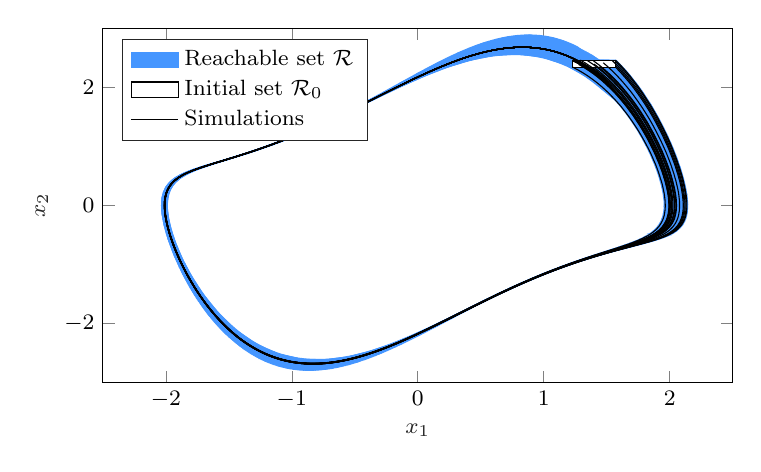 % This file was created by matlab2tikz.
%
\definecolor{mycolor1}{rgb}{0.271,0.588,1.0}%
%
\begin{tikzpicture}
\footnotesize

\begin{axis}[%
width=8cm,
height=4.5cm,
at={(0in,0in)},
scale only axis,
xmin=-2.5,
xmax=2.5,
xlabel style={font=\color{white!15!black}},
xlabel={$x_1$},
ymin=-3,
ymax=3,
ylabel style={font=\color{white!15!black}},
ylabel={$x_2$},
axis background/.style={fill=white},
legend style={at={(0.03,0.97)}, anchor=north west, legend cell align=left, align=left, draw=white!15!black}
]

\addplot[area legend, draw=mycolor1, fill=mycolor1]
table[row sep=crcr] {%
x	y\\
1.242	2.321\\
1.242	2.321\\
1.23	2.34\\
1.23	2.34\\
1.23	2.46\\
1.23	2.467\\
1.57	2.46\\
1.57	2.46\\
1.582	2.441\\
1.582	2.435\\
1.583	2.435\\
1.594	2.416\\
1.594	2.409\\
1.595	2.409\\
1.606	2.389\\
1.606	2.383\\
1.607	2.383\\
1.618	2.363\\
1.618	2.36\\
1.618	2.357\\
1.619	2.356\\
1.63	2.336\\
1.63	2.336\\
1.63	2.334\\
1.63	2.33\\
1.63	2.33\\
1.642	2.309\\
1.642	2.309\\
1.642	2.307\\
1.642	2.303\\
1.642	2.303\\
1.653	2.282\\
1.653	2.277\\
1.653	2.276\\
1.653	2.276\\
1.665	2.254\\
1.665	2.254\\
1.664	2.251\\
1.664	2.248\\
1.665	2.248\\
1.676	2.227\\
1.676	2.226\\
1.676	2.223\\
1.676	2.22\\
1.676	2.22\\
1.687	2.199\\
1.687	2.198\\
1.687	2.195\\
1.687	2.195\\
1.687	2.192\\
1.698	2.17\\
1.698	2.169\\
1.698	2.166\\
1.698	2.166\\
1.698	2.164\\
1.698	2.164\\
1.708	2.142\\
1.708	2.141\\
1.708	2.141\\
1.708	2.137\\
1.708	2.137\\
1.708	2.136\\
1.708	2.135\\
1.719	2.113\\
1.719	2.112\\
1.719	2.108\\
1.719	2.108\\
1.719	2.105\\
1.719	2.105\\
1.719	2.105\\
1.719	2.104\\
1.712	1.995\\
1.711	1.989\\
1.376	2.145\\
1.376	2.146\\
1.369	2.16\\
1.365	2.162\\
1.365	2.162\\
1.358	2.176\\
1.355	2.178\\
1.354	2.178\\
1.347	2.192\\
1.344	2.194\\
1.343	2.194\\
1.336	2.208\\
1.333	2.209\\
1.332	2.21\\
1.325	2.223\\
1.322	2.224\\
1.321	2.225\\
1.314	2.238\\
1.31	2.239\\
1.31	2.24\\
1.303	2.253\\
1.299	2.253\\
1.299	2.254\\
1.292	2.267\\
1.288	2.268\\
1.288	2.268\\
1.28	2.281\\
1.276	2.281\\
1.276	2.282\\
1.269	2.295\\
1.265	2.295\\
1.265	2.295\\
1.257	2.308\\
1.254	2.308\\
1.253	2.308\\
1.246	2.321\\
1.242	2.321\\
}--cycle;
\addlegendentry{Reachable set $\mathcal{R}$}


\addplot[area legend, draw=mycolor1, fill=mycolor1, forget plot]
table[row sep=crcr] {%
x	y\\
1.387	2.129\\
1.387	2.129\\
1.376	2.152\\
1.376	2.154\\
1.376	2.158\\
1.376	2.158\\
1.376	2.161\\
1.376	2.161\\
1.384	2.27\\
1.385	2.276\\
1.719	2.107\\
1.719	2.107\\
1.73	2.084\\
1.73	2.083\\
1.729	2.079\\
1.729	2.078\\
1.73	2.078\\
1.74	2.055\\
1.74	2.054\\
1.74	2.049\\
1.75	2.026\\
1.75	2.024\\
1.75	2.02\\
1.76	1.997\\
1.76	1.995\\
1.76	1.991\\
1.77	1.967\\
1.77	1.965\\
1.77	1.961\\
1.78	1.938\\
1.78	1.936\\
1.78	1.936\\
1.78	1.935\\
1.78	1.932\\
1.79	1.908\\
1.79	1.906\\
1.789	1.906\\
1.789	1.906\\
1.789	1.902\\
1.799	1.879\\
1.799	1.879\\
1.799	1.878\\
1.799	1.878\\
1.799	1.877\\
1.799	1.876\\
1.799	1.873\\
1.808	1.849\\
1.808	1.849\\
1.808	1.847\\
1.808	1.847\\
1.808	1.846\\
1.808	1.843\\
1.817	1.82\\
1.817	1.819\\
1.817	1.816\\
1.817	1.813\\
1.826	1.79\\
1.827	1.789\\
1.827	1.788\\
1.826	1.788\\
1.826	1.786\\
1.826	1.784\\
1.835	1.76\\
1.835	1.759\\
1.835	1.756\\
1.835	1.756\\
1.835	1.756\\
1.835	1.754\\
1.844	1.73\\
1.844	1.73\\
1.844	1.729\\
1.844	1.729\\
1.844	1.726\\
1.844	1.726\\
1.843	1.719\\
1.843	1.719\\
1.843	1.718\\
1.843	1.718\\
1.843	1.716\\
1.829	1.621\\
1.829	1.617\\
1.828	1.617\\
1.508	1.908\\
1.502	1.925\\
1.499	1.928\\
1.499	1.928\\
1.492	1.944\\
1.489	1.948\\
1.483	1.964\\
1.479	1.967\\
1.479	1.967\\
1.473	1.983\\
1.469	1.986\\
1.463	2.002\\
1.459	2.004\\
1.459	2.005\\
1.453	2.02\\
1.449	2.023\\
1.449	2.024\\
1.443	2.039\\
1.439	2.041\\
1.439	2.042\\
1.432	2.057\\
1.429	2.059\\
1.429	2.06\\
1.422	2.075\\
1.418	2.077\\
1.418	2.078\\
1.412	2.092\\
1.408	2.095\\
1.408	2.095\\
1.401	2.11\\
1.397	2.112\\
1.397	2.112\\
1.391	2.127\\
1.387	2.129\\
}--cycle;

\addplot[area legend, draw=mycolor1, fill=mycolor1, forget plot]
table[row sep=crcr] {%
x	y\\
1.518	1.889\\
1.509	1.913\\
1.508	1.914\\
1.508	1.917\\
1.508	1.918\\
1.508	1.918\\
1.509	1.925\\
1.509	1.926\\
1.509	1.926\\
1.509	1.926\\
1.524	2.019\\
1.524	2.021\\
1.524	2.026\\
1.525	2.026\\
1.843	1.725\\
1.852	1.7\\
1.853	1.7\\
1.853	1.697\\
1.853	1.696\\
1.853	1.696\\
1.852	1.694\\
1.861	1.671\\
1.861	1.67\\
1.861	1.667\\
1.861	1.666\\
1.861	1.666\\
1.861	1.665\\
1.869	1.641\\
1.869	1.64\\
1.869	1.637\\
1.869	1.637\\
1.869	1.636\\
1.869	1.635\\
1.877	1.611\\
1.877	1.611\\
1.877	1.61\\
1.877	1.609\\
1.877	1.607\\
1.877	1.607\\
1.877	1.605\\
1.885	1.582\\
1.885	1.581\\
1.885	1.577\\
1.885	1.577\\
1.885	1.576\\
1.885	1.576\\
1.893	1.552\\
1.893	1.552\\
1.893	1.55\\
1.893	1.549\\
1.893	1.547\\
1.893	1.547\\
1.893	1.546\\
1.901	1.523\\
1.901	1.522\\
1.901	1.518\\
1.901	1.518\\
1.901	1.517\\
1.908	1.494\\
1.909	1.493\\
1.909	1.49\\
1.908	1.49\\
1.908	1.488\\
1.908	1.488\\
1.908	1.488\\
1.916	1.464\\
1.916	1.464\\
1.916	1.461\\
1.916	1.461\\
1.916	1.459\\
1.916	1.458\\
1.916	1.458\\
1.923	1.435\\
1.923	1.435\\
1.923	1.431\\
1.923	1.43\\
1.923	1.429\\
1.93	1.406\\
1.93	1.405\\
1.93	1.401\\
1.93	1.401\\
1.93	1.4\\
1.937	1.379\\
1.937	1.378\\
1.937	1.377\\
1.937	1.374\\
1.937	1.374\\
1.937	1.372\\
1.944	1.35\\
1.944	1.35\\
1.944	1.348\\
1.944	1.345\\
1.944	1.345\\
1.944	1.343\\
1.95	1.322\\
1.95	1.321\\
1.951	1.32\\
1.951	1.318\\
1.951	1.318\\
1.951	1.315\\
1.95	1.314\\
1.95	1.313\\
1.95	1.313\\
1.95	1.312\\
1.949	1.303\\
1.949	1.303\\
1.949	1.303\\
1.949	1.303\\
1.929	1.228\\
1.929	1.226\\
1.928	1.226\\
1.632	1.615\\
1.627	1.634\\
1.624	1.637\\
1.618	1.655\\
1.616	1.659\\
1.61	1.677\\
1.607	1.681\\
1.607	1.682\\
1.602	1.699\\
1.599	1.702\\
1.599	1.703\\
1.593	1.72\\
1.59	1.724\\
1.584	1.742\\
1.581	1.745\\
1.576	1.762\\
1.573	1.766\\
1.567	1.783\\
1.564	1.787\\
1.558	1.804\\
1.555	1.808\\
1.549	1.825\\
1.546	1.828\\
1.54	1.845\\
1.536	1.848\\
1.53	1.865\\
1.527	1.869\\
1.521	1.885\\
1.518	1.889\\
}--cycle;

\addplot[area legend, draw=mycolor1, fill=mycolor1, forget plot]
table[row sep=crcr] {%
x	y\\
1.64	1.593\\
1.633	1.618\\
1.633	1.619\\
1.632	1.621\\
1.632	1.626\\
1.632	1.626\\
1.632	1.628\\
1.633	1.628\\
1.633	1.629\\
1.633	1.629\\
1.633	1.629\\
1.634	1.638\\
1.634	1.638\\
1.634	1.638\\
1.654	1.712\\
1.655	1.714\\
1.655	1.714\\
1.655	1.714\\
1.655	1.714\\
1.949	1.319\\
1.957	1.294\\
1.957	1.294\\
1.957	1.291\\
1.957	1.288\\
1.957	1.288\\
1.963	1.266\\
1.964	1.263\\
1.964	1.261\\
1.964	1.26\\
1.964	1.26\\
1.969	1.239\\
1.97	1.238\\
1.97	1.235\\
1.97	1.232\\
1.976	1.212\\
1.976	1.211\\
1.976	1.208\\
1.976	1.205\\
1.982	1.185\\
1.982	1.184\\
1.982	1.18\\
1.982	1.178\\
1.987	1.157\\
1.988	1.157\\
1.988	1.153\\
1.988	1.151\\
1.993	1.131\\
1.993	1.13\\
1.993	1.126\\
1.993	1.124\\
1.999	1.104\\
1.999	1.104\\
1.999	1.099\\
1.999	1.098\\
2.004	1.078\\
2.004	1.077\\
2.004	1.072\\
2.004	1.072\\
2.009	1.052\\
2.01	1.052\\
2.01	1.046\\
2.015	1.026\\
2.015	1.026\\
2.015	1.021\\
2.02	1.001\\
2.02	1.0\\
2.02	0.995\\
2.025	0.976\\
2.025	0.975\\
2.025	0.964\\
2.025	0.963\\
2.025	0.962\\
2.025	0.962\\
2.025	0.961\\
2.025	0.96\\
2.025	0.959\\
2.024	0.959\\
2.024	0.959\\
2.024	0.958\\
2.024	0.958\\
2.023	0.949\\
1.999	0.893\\
1.998	0.892\\
1.997	0.892\\
1.997	0.892\\
1.997	0.892\\
1.997	0.892\\
1.728	1.326\\
1.728	1.327\\
1.728	1.327\\
1.723	1.345\\
1.721	1.349\\
1.721	1.349\\
1.716	1.368\\
1.714	1.371\\
1.714	1.371\\
1.71	1.39\\
1.707	1.393\\
1.707	1.393\\
1.702	1.412\\
1.7	1.416\\
1.695	1.434\\
1.693	1.438\\
1.688	1.457\\
1.686	1.46\\
1.681	1.479\\
1.679	1.482\\
1.673	1.501\\
1.671	1.505\\
1.666	1.523\\
1.663	1.527\\
1.658	1.546\\
1.656	1.549\\
1.651	1.568\\
1.648	1.571\\
1.643	1.59\\
1.64	1.593\\
}--cycle;

\addplot[area legend, draw=mycolor1, fill=mycolor1, forget plot]
table[row sep=crcr] {%
x	y\\
1.734	1.304\\
1.734	1.304\\
1.734	1.304\\
1.728	1.328\\
1.728	1.329\\
1.728	1.34\\
1.728	1.341\\
1.728	1.342\\
1.729	1.343\\
1.729	1.344\\
1.729	1.344\\
1.729	1.345\\
1.729	1.345\\
1.729	1.345\\
1.729	1.346\\
1.729	1.347\\
1.729	1.347\\
1.73	1.355\\
1.755	1.41\\
1.756	1.411\\
1.756	1.411\\
1.756	1.411\\
1.757	1.411\\
1.757	1.411\\
2.024	0.975\\
2.024	0.975\\
2.024	0.975\\
2.029	0.951\\
2.03	0.95\\
2.03	0.945\\
2.034	0.926\\
2.034	0.925\\
2.034	0.921\\
2.039	0.902\\
2.039	0.901\\
2.039	0.896\\
2.043	0.878\\
2.043	0.877\\
2.043	0.873\\
2.048	0.854\\
2.048	0.853\\
2.048	0.853\\
2.048	0.849\\
2.052	0.83\\
2.052	0.83\\
2.052	0.829\\
2.052	0.825\\
2.056	0.807\\
2.056	0.806\\
2.056	0.805\\
2.056	0.802\\
2.06	0.784\\
2.06	0.783\\
2.06	0.782\\
2.06	0.779\\
2.064	0.761\\
2.064	0.76\\
2.064	0.759\\
2.064	0.756\\
2.067	0.739\\
2.068	0.738\\
2.068	0.736\\
2.067	0.734\\
2.071	0.716\\
2.071	0.716\\
2.071	0.714\\
2.071	0.712\\
2.075	0.695\\
2.075	0.694\\
2.075	0.692\\
2.075	0.69\\
2.078	0.673\\
2.078	0.672\\
2.078	0.67\\
2.078	0.668\\
2.081	0.652\\
2.082	0.651\\
2.082	0.65\\
2.081	0.65\\
2.081	0.648\\
2.081	0.637\\
2.08	0.628\\
2.08	0.627\\
2.08	0.627\\
2.078	0.62\\
2.05	0.581\\
2.049	0.581\\
2.048	0.582\\
1.81	1.021\\
1.81	1.021\\
1.81	1.021\\
1.806	1.04\\
1.804	1.042\\
1.804	1.042\\
1.804	1.042\\
1.801	1.061\\
1.799	1.063\\
1.799	1.064\\
1.799	1.064\\
1.796	1.082\\
1.794	1.085\\
1.794	1.085\\
1.794	1.085\\
1.794	1.085\\
1.79	1.104\\
1.788	1.106\\
1.788	1.107\\
1.788	1.107\\
1.784	1.125\\
1.783	1.128\\
1.783	1.128\\
1.783	1.128\\
1.779	1.147\\
1.777	1.15\\
1.777	1.15\\
1.773	1.169\\
1.771	1.172\\
1.771	1.172\\
1.771	1.172\\
1.767	1.19\\
1.765	1.194\\
1.765	1.194\\
1.765	1.194\\
1.761	1.212\\
1.759	1.216\\
1.759	1.216\\
1.759	1.216\\
1.759	1.216\\
1.755	1.235\\
1.753	1.238\\
1.753	1.238\\
1.749	1.257\\
1.747	1.26\\
1.747	1.26\\
1.743	1.279\\
1.741	1.282\\
1.741	1.282\\
1.736	1.301\\
1.734	1.304\\
}--cycle;

\addplot[area legend, draw=mycolor1, fill=mycolor1, forget plot]
table[row sep=crcr] {%
x	y\\
1.815	1.0\\
1.815	1.0\\
1.815	1.0\\
1.811	1.021\\
1.81	1.022\\
1.81	1.025\\
1.811	1.037\\
1.812	1.046\\
1.812	1.046\\
1.812	1.047\\
1.814	1.053\\
1.842	1.091\\
1.843	1.091\\
1.844	1.09\\
2.08	0.652\\
2.08	0.652\\
2.08	0.652\\
2.085	0.631\\
2.085	0.63\\
2.085	0.629\\
2.085	0.629\\
2.085	0.626\\
2.088	0.61\\
2.088	0.609\\
2.088	0.608\\
2.088	0.608\\
2.088	0.606\\
2.088	0.606\\
2.091	0.589\\
2.091	0.589\\
2.091	0.588\\
2.091	0.588\\
2.091	0.585\\
2.091	0.585\\
2.094	0.569\\
2.094	0.565\\
2.094	0.565\\
2.094	0.565\\
2.096	0.549\\
2.096	0.546\\
2.096	0.545\\
2.096	0.545\\
2.099	0.53\\
2.099	0.526\\
2.099	0.526\\
2.099	0.525\\
2.102	0.51\\
2.102	0.507\\
2.102	0.507\\
2.102	0.506\\
2.104	0.491\\
2.104	0.488\\
2.104	0.487\\
2.104	0.487\\
2.107	0.473\\
2.107	0.469\\
2.107	0.469\\
2.107	0.468\\
2.109	0.454\\
2.109	0.454\\
2.109	0.453\\
2.109	0.453\\
2.109	0.45\\
2.109	0.45\\
2.111	0.436\\
2.111	0.436\\
2.111	0.434\\
2.111	0.434\\
2.111	0.432\\
2.113	0.418\\
2.113	0.418\\
2.113	0.415\\
2.113	0.414\\
2.113	0.414\\
2.115	0.401\\
2.115	0.4\\
2.115	0.399\\
2.115	0.399\\
2.115	0.397\\
2.115	0.397\\
2.115	0.395\\
2.115	0.395\\
2.115	0.395\\
2.114	0.381\\
2.114	0.38\\
2.114	0.38\\
2.112	0.372\\
2.112	0.372\\
2.112	0.372\\
2.11	0.367\\
2.08	0.341\\
2.079	0.342\\
2.078	0.343\\
1.867	0.758\\
1.867	0.758\\
1.867	0.758\\
1.865	0.775\\
1.864	0.777\\
1.863	0.778\\
1.861	0.795\\
1.86	0.797\\
1.86	0.797\\
1.859	0.797\\
1.857	0.814\\
1.856	0.817\\
1.855	0.817\\
1.855	0.817\\
1.853	0.834\\
1.851	0.836\\
1.851	0.837\\
1.851	0.837\\
1.848	0.854\\
1.847	0.856\\
1.847	0.856\\
1.847	0.857\\
1.847	0.857\\
1.844	0.874\\
1.843	0.876\\
1.843	0.877\\
1.84	0.894\\
1.838	0.897\\
1.838	0.897\\
1.835	0.914\\
1.834	0.917\\
1.834	0.917\\
1.834	0.917\\
1.834	0.917\\
1.831	0.935\\
1.829	0.938\\
1.829	0.938\\
1.829	0.938\\
1.826	0.956\\
1.825	0.958\\
1.825	0.958\\
1.824	0.959\\
1.821	0.976\\
1.82	0.979\\
1.82	0.979\\
1.82	0.979\\
1.816	0.997\\
1.815	1.0\\
}--cycle;

\addplot[area legend, draw=mycolor1, fill=mycolor1, forget plot]
table[row sep=crcr] {%
x	y\\
1.871	0.739\\
1.871	0.739\\
1.868	0.758\\
1.868	0.761\\
1.868	0.762\\
1.868	0.762\\
1.868	0.763\\
1.868	0.763\\
1.87	0.778\\
1.87	0.778\\
1.87	0.778\\
1.87	0.779\\
1.871	0.786\\
1.871	0.786\\
1.872	0.786\\
1.874	0.791\\
1.904	0.816\\
1.904	0.816\\
1.905	0.816\\
1.906	0.814\\
2.114	0.402\\
2.114	0.402\\
2.117	0.383\\
2.117	0.38\\
2.117	0.379\\
2.117	0.379\\
2.119	0.366\\
2.119	0.366\\
2.119	0.364\\
2.119	0.363\\
2.119	0.362\\
2.121	0.349\\
2.121	0.349\\
2.121	0.347\\
2.121	0.347\\
2.121	0.346\\
2.121	0.345\\
2.123	0.333\\
2.123	0.332\\
2.123	0.331\\
2.123	0.33\\
2.123	0.33\\
2.123	0.329\\
2.124	0.316\\
2.124	0.316\\
2.124	0.314\\
2.124	0.314\\
2.124	0.313\\
2.124	0.312\\
2.126	0.3\\
2.126	0.297\\
2.126	0.296\\
2.127	0.284\\
2.127	0.282\\
2.127	0.281\\
2.127	0.281\\
2.127	0.28\\
2.129	0.269\\
2.129	0.267\\
2.129	0.266\\
2.129	0.265\\
2.128	0.265\\
2.13	0.253\\
2.13	0.251\\
2.13	0.251\\
2.13	0.25\\
2.13	0.249\\
2.131	0.238\\
2.131	0.235\\
2.131	0.235\\
2.131	0.234\\
2.132	0.224\\
2.132	0.222\\
2.132	0.222\\
2.132	0.22\\
2.132	0.22\\
2.132	0.22\\
2.133	0.209\\
2.133	0.205\\
2.133	0.205\\
2.133	0.205\\
2.135	0.195\\
2.135	0.194\\
2.134	0.194\\
2.134	0.191\\
2.134	0.191\\
2.134	0.191\\
2.135	0.181\\
2.135	0.178\\
2.135	0.178\\
2.135	0.177\\
2.135	0.176\\
2.135	0.175\\
2.135	0.175\\
2.135	0.174\\
2.135	0.174\\
2.135	0.174\\
2.132	0.158\\
2.132	0.158\\
2.132	0.158\\
2.132	0.157\\
2.13	0.151\\
2.13	0.151\\
2.128	0.149\\
2.097	0.133\\
2.096	0.133\\
2.095	0.134\\
2.094	0.136\\
1.911	0.507\\
1.911	0.507\\
1.911	0.508\\
1.91	0.522\\
1.909	0.524\\
1.909	0.524\\
1.909	0.524\\
1.907	0.539\\
1.906	0.541\\
1.906	0.541\\
1.906	0.541\\
1.904	0.556\\
1.903	0.558\\
1.903	0.558\\
1.901	0.573\\
1.901	0.575\\
1.901	0.575\\
1.901	0.575\\
1.901	0.576\\
1.899	0.591\\
1.898	0.593\\
1.898	0.593\\
1.898	0.593\\
1.896	0.608\\
1.895	0.61\\
1.895	0.611\\
1.895	0.611\\
1.895	0.611\\
1.893	0.626\\
1.892	0.628\\
1.892	0.628\\
1.891	0.629\\
1.889	0.644\\
1.889	0.646\\
1.888	0.646\\
1.888	0.646\\
1.888	0.647\\
1.886	0.662\\
1.885	0.665\\
1.885	0.665\\
1.883	0.681\\
1.882	0.683\\
1.882	0.683\\
1.879	0.699\\
1.878	0.701\\
1.878	0.702\\
1.876	0.718\\
1.875	0.72\\
1.875	0.72\\
1.872	0.737\\
1.871	0.739\\
}--cycle;

\addplot[area legend, draw=mycolor1, fill=mycolor1, forget plot]
table[row sep=crcr] {%
x	y\\
1.914	0.49\\
1.914	0.491\\
1.914	0.491\\
1.914	0.491\\
1.912	0.506\\
1.912	0.509\\
1.912	0.509\\
1.912	0.511\\
1.912	0.511\\
1.912	0.511\\
1.913	0.512\\
1.913	0.513\\
1.913	0.513\\
1.913	0.513\\
1.913	0.513\\
1.913	0.514\\
1.915	0.529\\
1.915	0.53\\
1.915	0.53\\
1.915	0.53\\
1.915	0.53\\
1.917	0.536\\
1.92	0.538\\
1.92	0.538\\
1.951	0.553\\
1.951	0.553\\
1.953	0.553\\
1.954	0.551\\
2.135	0.183\\
2.135	0.183\\
2.135	0.182\\
2.136	0.167\\
2.136	0.166\\
2.136	0.165\\
2.136	0.163\\
2.136	0.163\\
2.136	0.163\\
2.137	0.153\\
2.137	0.152\\
2.137	0.152\\
2.137	0.15\\
2.137	0.149\\
2.137	0.149\\
2.138	0.14\\
2.138	0.138\\
2.138	0.137\\
2.138	0.136\\
2.138	0.136\\
2.138	0.136\\
2.139	0.127\\
2.139	0.125\\
2.138	0.125\\
2.138	0.123\\
2.138	0.123\\
2.138	0.123\\
2.139	0.114\\
2.139	0.113\\
2.139	0.112\\
2.139	0.111\\
2.139	0.11\\
2.139	0.11\\
2.14	0.102\\
2.14	0.099\\
2.139	0.099\\
2.139	0.098\\
2.139	0.097\\
2.139	0.097\\
2.14	0.089\\
2.14	0.087\\
2.14	0.087\\
2.14	0.086\\
2.14	0.085\\
2.14	0.085\\
2.14	0.077\\
2.14	0.075\\
2.14	0.074\\
2.14	0.073\\
2.14	0.073\\
2.14	0.072\\
2.141	0.065\\
2.141	0.062\\
2.141	0.062\\
2.141	0.061\\
2.141	0.06\\
2.141	0.06\\
2.141	0.053\\
2.141	0.05\\
2.141	0.05\\
2.141	0.049\\
2.141	0.049\\
2.141	0.048\\
2.141	0.042\\
2.141	0.04\\
2.141	0.039\\
2.141	0.038\\
2.141	0.038\\
2.141	0.037\\
2.141	0.037\\
2.141	0.037\\
2.142	0.03\\
2.142	0.029\\
2.142	0.029\\
2.142	0.027\\
2.141	0.027\\
2.141	0.026\\
2.141	0.026\\
2.141	0.025\\
2.142	0.019\\
2.142	0.017\\
2.142	0.017\\
2.142	0.015\\
2.142	0.015\\
2.142	0.015\\
2.141	0.014\\
2.141	0.014\\
2.141	0.012\\
2.141	0.012\\
2.141	0.012\\
2.141	0.011\\
2.138	-0.005\\
2.137	-0.005\\
2.137	-0.005\\
2.137	-0.005\\
2.137	-0.005\\
2.137	-0.006\\
2.135	-0.01\\
2.132	-0.011\\
2.1	-0.02\\
2.1	-0.02\\
2.1	-0.02\\
2.1	-0.02\\
2.1	-0.02\\
2.099	-0.019\\
1.939	0.305\\
1.938	0.307\\
1.938	0.307\\
1.938	0.307\\
1.937	0.319\\
1.936	0.321\\
1.936	0.321\\
1.936	0.322\\
1.935	0.334\\
1.935	0.335\\
1.934	0.336\\
1.933	0.348\\
1.933	0.35\\
1.933	0.35\\
1.933	0.351\\
1.932	0.363\\
1.931	0.365\\
1.931	0.365\\
1.93	0.378\\
1.929	0.38\\
1.929	0.38\\
1.929	0.381\\
1.928	0.394\\
1.927	0.395\\
1.927	0.396\\
1.927	0.396\\
1.926	0.409\\
1.925	0.411\\
1.925	0.411\\
1.925	0.411\\
1.925	0.411\\
1.924	0.425\\
1.923	0.426\\
1.923	0.426\\
1.923	0.427\\
1.922	0.44\\
1.921	0.442\\
1.921	0.442\\
1.921	0.442\\
1.921	0.443\\
1.919	0.456\\
1.919	0.458\\
1.919	0.458\\
1.919	0.459\\
1.917	0.472\\
1.916	0.474\\
1.916	0.474\\
1.916	0.475\\
1.915	0.489\\
1.914	0.49\\
}--cycle;

\addplot[area legend, draw=mycolor1, fill=mycolor1, forget plot]
table[row sep=crcr] {%
x	y\\
1.939	0.293\\
1.939	0.293\\
1.939	0.293\\
1.938	0.306\\
1.938	0.308\\
1.938	0.308\\
1.938	0.309\\
1.939	0.309\\
1.939	0.31\\
1.939	0.31\\
1.939	0.311\\
1.939	0.312\\
1.939	0.313\\
1.939	0.313\\
1.939	0.313\\
1.943	0.329\\
1.943	0.329\\
1.943	0.33\\
1.943	0.33\\
1.943	0.33\\
1.943	0.33\\
1.943	0.33\\
1.945	0.335\\
1.977	0.343\\
1.98	0.344\\
1.98	0.344\\
1.981	0.343\\
1.982	0.343\\
2.14	0.023\\
2.141	0.021\\
2.141	0.021\\
2.141	0.021\\
2.142	0.008\\
2.142	0.005\\
2.142	0.005\\
2.142	0.004\\
2.142	0.004\\
2.142	0.003\\
2.141	0.003\\
2.142	-0.003\\
2.142	-0.004\\
2.142	-0.004\\
2.142	-0.006\\
2.142	-0.006\\
2.142	-0.007\\
2.142	-0.007\\
2.142	-0.007\\
2.141	-0.008\\
2.141	-0.008\\
2.142	-0.013\\
2.142	-0.016\\
2.142	-0.016\\
2.142	-0.017\\
2.142	-0.017\\
2.142	-0.018\\
2.142	-0.024\\
2.142	-0.024\\
2.141	-0.029\\
2.142	-0.034\\
2.142	-0.034\\
2.141	-0.039\\
2.141	-0.044\\
2.141	-0.045\\
2.141	-0.049\\
2.141	-0.054\\
2.141	-0.054\\
2.141	-0.059\\
2.141	-0.064\\
2.141	-0.064\\
2.14	-0.068\\
2.14	-0.073\\
2.14	-0.074\\
2.14	-0.078\\
2.14	-0.083\\
2.14	-0.083\\
2.14	-0.087\\
2.14	-0.092\\
2.14	-0.093\\
2.139	-0.097\\
2.139	-0.102\\
2.139	-0.106\\
2.139	-0.11\\
2.139	-0.111\\
2.138	-0.115\\
2.138	-0.119\\
2.137	-0.125\\
2.137	-0.125\\
2.137	-0.126\\
2.137	-0.126\\
2.132	-0.142\\
2.132	-0.142\\
2.132	-0.142\\
2.13	-0.145\\
2.098	-0.15\\
2.097	-0.15\\
2.094	-0.149\\
2.093	-0.149\\
1.954	0.123\\
1.953	0.124\\
1.953	0.125\\
1.953	0.126\\
1.952	0.126\\
1.952	0.136\\
1.952	0.137\\
1.952	0.137\\
1.952	0.138\\
1.952	0.138\\
1.952	0.148\\
1.951	0.149\\
1.951	0.15\\
1.951	0.15\\
1.951	0.16\\
1.95	0.161\\
1.95	0.162\\
1.95	0.162\\
1.95	0.172\\
1.95	0.174\\
1.95	0.174\\
1.95	0.174\\
1.95	0.174\\
1.949	0.185\\
1.949	0.186\\
1.949	0.186\\
1.949	0.187\\
1.949	0.187\\
1.948	0.197\\
1.948	0.199\\
1.948	0.199\\
1.948	0.199\\
1.948	0.199\\
1.948	0.199\\
1.947	0.21\\
1.947	0.212\\
1.947	0.212\\
1.947	0.212\\
1.947	0.212\\
1.946	0.223\\
1.946	0.225\\
1.946	0.225\\
1.946	0.225\\
1.945	0.236\\
1.944	0.238\\
1.944	0.238\\
1.944	0.238\\
1.944	0.25\\
1.943	0.251\\
1.943	0.251\\
1.943	0.252\\
1.943	0.252\\
1.943	0.264\\
1.942	0.265\\
1.942	0.265\\
1.942	0.265\\
1.941	0.277\\
1.941	0.279\\
1.941	0.279\\
1.941	0.279\\
1.94	0.291\\
1.939	0.293\\
}--cycle;

\addplot[area legend, draw=mycolor1, fill=mycolor1, forget plot]
table[row sep=crcr] {%
x	y\\
1.953	0.114\\
1.953	0.114\\
1.953	0.125\\
1.953	0.125\\
1.953	0.125\\
1.954	0.131\\
1.954	0.131\\
1.954	0.132\\
1.954	0.132\\
1.959	0.147\\
1.959	0.148\\
1.959	0.148\\
1.959	0.148\\
1.962	0.151\\
1.994	0.155\\
1.995	0.155\\
1.998	0.155\\
1.999	0.154\\
2.137	-0.114\\
2.137	-0.115\\
2.137	-0.117\\
2.138	-0.117\\
2.138	-0.128\\
2.137	-0.132\\
2.137	-0.136\\
2.137	-0.137\\
2.136	-0.14\\
2.136	-0.144\\
2.136	-0.145\\
2.135	-0.148\\
2.135	-0.152\\
2.135	-0.153\\
2.135	-0.157\\
2.135	-0.16\\
2.135	-0.161\\
2.134	-0.165\\
2.134	-0.168\\
2.134	-0.169\\
2.134	-0.169\\
2.134	-0.169\\
2.133	-0.172\\
2.133	-0.176\\
2.133	-0.177\\
2.132	-0.18\\
2.132	-0.183\\
2.132	-0.184\\
2.131	-0.188\\
2.131	-0.191\\
2.131	-0.192\\
2.131	-0.192\\
2.131	-0.192\\
2.13	-0.195\\
2.13	-0.198\\
2.13	-0.199\\
2.13	-0.199\\
2.129	-0.202\\
2.129	-0.206\\
2.129	-0.206\\
2.129	-0.206\\
2.128	-0.209\\
2.128	-0.213\\
2.128	-0.213\\
2.128	-0.213\\
2.128	-0.214\\
2.127	-0.216\\
2.127	-0.22\\
2.127	-0.22\\
2.127	-0.22\\
2.127	-0.221\\
2.126	-0.225\\
2.126	-0.225\\
2.125	-0.226\\
2.12	-0.24\\
2.12	-0.24\\
2.12	-0.241\\
2.117	-0.243\\
2.085	-0.245\\
2.084	-0.245\\
2.083	-0.245\\
2.08	-0.243\\
1.957	-0.016\\
1.956	-0.014\\
1.956	-0.014\\
1.956	-0.014\\
1.956	-0.014\\
1.956	-0.012\\
1.957	-0.005\\
1.956	-0.004\\
1.956	-0.004\\
1.956	-0.004\\
1.956	-0.003\\
1.957	0.005\\
1.956	0.005\\
1.956	0.005\\
1.956	0.006\\
1.956	0.006\\
1.956	0.006\\
1.956	0.007\\
1.956	0.007\\
1.956	0.007\\
1.956	0.015\\
1.956	0.015\\
1.956	0.016\\
1.956	0.016\\
1.956	0.016\\
1.956	0.017\\
1.956	0.025\\
1.956	0.026\\
1.956	0.026\\
1.956	0.026\\
1.956	0.027\\
1.956	0.027\\
1.956	0.035\\
1.956	0.036\\
1.956	0.037\\
1.956	0.037\\
1.956	0.038\\
1.956	0.046\\
1.956	0.047\\
1.956	0.047\\
1.956	0.047\\
1.956	0.048\\
1.956	0.048\\
1.956	0.057\\
1.956	0.058\\
1.955	0.058\\
1.955	0.058\\
1.955	0.059\\
1.956	0.067\\
1.955	0.068\\
1.955	0.069\\
1.955	0.069\\
1.955	0.07\\
1.955	0.079\\
1.955	0.08\\
1.955	0.08\\
1.955	0.081\\
1.955	0.09\\
1.954	0.091\\
1.954	0.091\\
1.954	0.092\\
1.954	0.101\\
1.954	0.102\\
1.954	0.102\\
1.954	0.103\\
1.954	0.103\\
1.954	0.103\\
1.954	0.112\\
1.953	0.114\\
}--cycle;

\addplot[area legend, draw=mycolor1, fill=mycolor1, forget plot]
table[row sep=crcr] {%
x	y\\
1.956	-0.024\\
1.956	-0.024\\
1.956	-0.023\\
1.956	-0.022\\
1.956	-0.022\\
1.957	-0.014\\
1.957	-0.013\\
1.957	-0.013\\
1.957	-0.013\\
1.958	-0.009\\
1.958	-0.009\\
1.958	-0.007\\
1.964	0.007\\
1.964	0.007\\
1.964	0.007\\
1.967	0.009\\
1.999	0.012\\
1.999	0.012\\
2.0	0.011\\
2.001	0.011\\
2.004	0.009\\
2.126	-0.215\\
2.126	-0.216\\
2.126	-0.216\\
2.127	-0.217\\
2.127	-0.217\\
2.127	-0.217\\
2.127	-0.217\\
2.127	-0.218\\
2.126	-0.227\\
2.126	-0.227\\
2.126	-0.227\\
2.126	-0.227\\
2.125	-0.23\\
2.125	-0.233\\
2.125	-0.234\\
2.125	-0.234\\
2.124	-0.237\\
2.123	-0.24\\
2.123	-0.24\\
2.123	-0.241\\
2.123	-0.243\\
2.122	-0.246\\
2.122	-0.247\\
2.122	-0.247\\
2.121	-0.25\\
2.121	-0.253\\
2.121	-0.253\\
2.121	-0.253\\
2.121	-0.253\\
2.12	-0.256\\
2.12	-0.259\\
2.12	-0.259\\
2.12	-0.26\\
2.12	-0.26\\
2.119	-0.262\\
2.119	-0.265\\
2.119	-0.266\\
2.118	-0.266\\
2.118	-0.266\\
2.118	-0.269\\
2.117	-0.271\\
2.117	-0.271\\
2.117	-0.272\\
2.117	-0.272\\
2.116	-0.274\\
2.116	-0.277\\
2.116	-0.277\\
2.116	-0.277\\
2.116	-0.278\\
2.115	-0.28\\
2.114	-0.283\\
2.114	-0.283\\
2.114	-0.283\\
2.114	-0.284\\
2.113	-0.286\\
2.113	-0.289\\
2.113	-0.289\\
2.113	-0.289\\
2.113	-0.289\\
2.113	-0.289\\
2.112	-0.292\\
2.111	-0.294\\
2.111	-0.295\\
2.111	-0.295\\
2.111	-0.295\\
2.11	-0.297\\
2.11	-0.3\\
2.11	-0.3\\
2.11	-0.3\\
2.11	-0.3\\
2.109	-0.303\\
2.108	-0.305\\
2.108	-0.306\\
2.108	-0.306\\
2.108	-0.306\\
2.108	-0.306\\
2.107	-0.309\\
2.107	-0.31\\
2.1	-0.323\\
2.1	-0.324\\
2.097	-0.326\\
2.097	-0.326\\
2.064	-0.327\\
2.064	-0.327\\
2.064	-0.327\\
2.063	-0.326\\
2.06	-0.324\\
1.951	-0.139\\
1.951	-0.138\\
1.951	-0.138\\
1.951	-0.137\\
1.951	-0.136\\
1.951	-0.136\\
1.951	-0.135\\
1.952	-0.13\\
1.951	-0.13\\
1.951	-0.13\\
1.951	-0.13\\
1.951	-0.127\\
1.951	-0.127\\
1.951	-0.127\\
1.952	-0.122\\
1.952	-0.122\\
1.952	-0.121\\
1.952	-0.121\\
1.952	-0.119\\
1.952	-0.119\\
1.952	-0.119\\
1.953	-0.114\\
1.953	-0.114\\
1.953	-0.113\\
1.952	-0.113\\
1.952	-0.111\\
1.953	-0.111\\
1.953	-0.111\\
1.953	-0.106\\
1.953	-0.105\\
1.953	-0.105\\
1.953	-0.104\\
1.953	-0.103\\
1.953	-0.103\\
1.953	-0.103\\
1.954	-0.097\\
1.954	-0.097\\
1.954	-0.096\\
1.954	-0.096\\
1.954	-0.095\\
1.954	-0.095\\
1.954	-0.094\\
1.954	-0.088\\
1.954	-0.088\\
1.954	-0.088\\
1.954	-0.088\\
1.954	-0.087\\
1.954	-0.086\\
1.954	-0.086\\
1.955	-0.08\\
1.955	-0.079\\
1.955	-0.079\\
1.954	-0.079\\
1.954	-0.078\\
1.954	-0.077\\
1.954	-0.077\\
1.955	-0.071\\
1.955	-0.07\\
1.955	-0.07\\
1.955	-0.07\\
1.955	-0.068\\
1.956	-0.062\\
1.955	-0.061\\
1.955	-0.061\\
1.955	-0.059\\
1.956	-0.053\\
1.956	-0.052\\
1.956	-0.052\\
1.956	-0.052\\
1.955	-0.051\\
1.955	-0.05\\
1.956	-0.044\\
1.956	-0.043\\
1.956	-0.043\\
1.956	-0.042\\
1.956	-0.041\\
1.956	-0.034\\
1.956	-0.034\\
1.956	-0.033\\
1.956	-0.033\\
1.956	-0.031\\
1.956	-0.025\\
1.956	-0.024\\
}--cycle;

\addplot[area legend, draw=mycolor1, fill=mycolor1, forget plot]
table[row sep=crcr] {%
x	y\\
1.95	-0.146\\
1.95	-0.145\\
1.95	-0.145\\
1.95	-0.144\\
1.95	-0.143\\
1.95	-0.143\\
1.951	-0.137\\
1.951	-0.136\\
1.951	-0.136\\
1.951	-0.136\\
1.953	-0.133\\
1.953	-0.132\\
1.96	-0.119\\
1.96	-0.119\\
1.963	-0.117\\
1.963	-0.117\\
1.995	-0.115\\
1.996	-0.116\\
1.997	-0.116\\
2.0	-0.118\\
2.108	-0.3\\
2.108	-0.301\\
2.108	-0.301\\
2.108	-0.302\\
2.108	-0.304\\
2.108	-0.304\\
2.108	-0.304\\
2.107	-0.311\\
2.107	-0.311\\
2.107	-0.311\\
2.107	-0.311\\
2.107	-0.311\\
2.107	-0.311\\
2.106	-0.314\\
2.105	-0.316\\
2.105	-0.316\\
2.105	-0.316\\
2.105	-0.317\\
2.105	-0.317\\
2.104	-0.319\\
2.104	-0.321\\
2.104	-0.321\\
2.104	-0.321\\
2.104	-0.322\\
2.104	-0.322\\
2.103	-0.324\\
2.102	-0.326\\
2.102	-0.326\\
2.102	-0.326\\
2.102	-0.327\\
2.102	-0.327\\
2.101	-0.329\\
2.101	-0.331\\
2.1	-0.331\\
2.1	-0.332\\
2.1	-0.332\\
2.1	-0.332\\
2.099	-0.334\\
2.099	-0.336\\
2.099	-0.336\\
2.099	-0.336\\
2.099	-0.336\\
2.099	-0.337\\
2.099	-0.337\\
2.098	-0.339\\
2.097	-0.341\\
2.097	-0.341\\
2.097	-0.341\\
2.097	-0.341\\
2.097	-0.342\\
2.096	-0.344\\
2.095	-0.346\\
2.095	-0.346\\
2.095	-0.346\\
2.095	-0.346\\
2.095	-0.346\\
2.095	-0.346\\
2.094	-0.348\\
2.094	-0.35\\
2.094	-0.35\\
2.094	-0.351\\
2.094	-0.351\\
2.092	-0.353\\
2.092	-0.355\\
2.092	-0.355\\
2.092	-0.355\\
2.092	-0.355\\
2.092	-0.355\\
2.091	-0.358\\
2.09	-0.359\\
2.09	-0.36\\
2.09	-0.36\\
2.09	-0.36\\
2.09	-0.36\\
2.09	-0.36\\
2.089	-0.362\\
2.088	-0.364\\
2.088	-0.364\\
2.088	-0.364\\
2.088	-0.364\\
2.088	-0.364\\
2.087	-0.366\\
2.087	-0.368\\
2.087	-0.368\\
2.087	-0.369\\
2.086	-0.369\\
2.086	-0.369\\
2.085	-0.372\\
2.084	-0.373\\
2.077	-0.384\\
2.077	-0.384\\
2.074	-0.386\\
2.074	-0.386\\
2.041	-0.387\\
2.041	-0.387\\
2.04	-0.387\\
2.039	-0.387\\
2.037	-0.384\\
1.939	-0.233\\
1.939	-0.233\\
1.939	-0.232\\
1.938	-0.231\\
1.938	-0.23\\
1.939	-0.23\\
1.939	-0.23\\
1.939	-0.23\\
1.939	-0.229\\
1.94	-0.225\\
1.94	-0.225\\
1.94	-0.223\\
1.94	-0.223\\
1.94	-0.223\\
1.94	-0.223\\
1.941	-0.219\\
1.941	-0.218\\
1.941	-0.216\\
1.941	-0.216\\
1.941	-0.216\\
1.941	-0.216\\
1.942	-0.212\\
1.942	-0.212\\
1.942	-0.211\\
1.942	-0.211\\
1.942	-0.211\\
1.942	-0.209\\
1.942	-0.209\\
1.942	-0.209\\
1.943	-0.205\\
1.943	-0.205\\
1.943	-0.204\\
1.943	-0.203\\
1.943	-0.203\\
1.943	-0.202\\
1.943	-0.202\\
1.943	-0.202\\
1.944	-0.198\\
1.944	-0.198\\
1.944	-0.197\\
1.944	-0.196\\
1.944	-0.196\\
1.944	-0.195\\
1.944	-0.195\\
1.944	-0.195\\
1.945	-0.191\\
1.945	-0.191\\
1.945	-0.188\\
1.945	-0.188\\
1.945	-0.188\\
1.946	-0.184\\
1.946	-0.183\\
1.946	-0.183\\
1.946	-0.181\\
1.946	-0.181\\
1.946	-0.181\\
1.946	-0.181\\
1.947	-0.176\\
1.947	-0.176\\
1.947	-0.175\\
1.947	-0.174\\
1.947	-0.174\\
1.947	-0.173\\
1.948	-0.169\\
1.948	-0.169\\
1.948	-0.168\\
1.948	-0.167\\
1.948	-0.167\\
1.948	-0.166\\
1.948	-0.166\\
1.948	-0.166\\
1.949	-0.161\\
1.948	-0.161\\
1.948	-0.159\\
1.948	-0.159\\
1.948	-0.159\\
1.949	-0.154\\
1.949	-0.153\\
1.949	-0.153\\
1.949	-0.153\\
1.949	-0.152\\
1.949	-0.152\\
1.949	-0.151\\
1.949	-0.151\\
1.949	-0.151\\
1.95	-0.146\\
1.95	-0.146\\
}--cycle;

\addplot[area legend, draw=mycolor1, fill=mycolor1, forget plot]
table[row sep=crcr] {%
x	y\\
1.937	-0.238\\
1.937	-0.236\\
1.938	-0.236\\
1.938	-0.236\\
1.938	-0.236\\
1.939	-0.23\\
1.939	-0.23\\
1.939	-0.23\\
1.939	-0.23\\
1.939	-0.23\\
1.939	-0.23\\
1.941	-0.227\\
1.942	-0.226\\
1.949	-0.215\\
1.949	-0.215\\
1.952	-0.213\\
1.952	-0.213\\
1.984	-0.212\\
1.985	-0.212\\
1.985	-0.212\\
1.986	-0.212\\
1.989	-0.215\\
2.086	-0.363\\
2.086	-0.363\\
2.086	-0.365\\
2.087	-0.365\\
2.087	-0.366\\
2.086	-0.366\\
2.086	-0.367\\
2.086	-0.367\\
2.086	-0.367\\
2.085	-0.373\\
2.085	-0.373\\
2.085	-0.373\\
2.085	-0.373\\
2.084	-0.373\\
2.083	-0.375\\
2.083	-0.377\\
2.083	-0.377\\
2.083	-0.377\\
2.083	-0.377\\
2.083	-0.378\\
2.082	-0.379\\
2.081	-0.381\\
2.081	-0.381\\
2.081	-0.381\\
2.081	-0.381\\
2.081	-0.382\\
2.08	-0.384\\
2.079	-0.385\\
2.079	-0.385\\
2.079	-0.385\\
2.079	-0.386\\
2.079	-0.386\\
2.079	-0.386\\
2.078	-0.388\\
2.077	-0.389\\
2.077	-0.39\\
2.077	-0.39\\
2.077	-0.39\\
2.077	-0.39\\
2.077	-0.39\\
2.076	-0.392\\
2.075	-0.393\\
2.075	-0.393\\
2.075	-0.393\\
2.075	-0.394\\
2.075	-0.394\\
2.075	-0.394\\
2.074	-0.396\\
2.073	-0.397\\
2.073	-0.397\\
2.073	-0.397\\
2.073	-0.398\\
2.073	-0.398\\
2.072	-0.4\\
2.071	-0.401\\
2.071	-0.401\\
2.071	-0.401\\
2.071	-0.402\\
2.071	-0.402\\
2.07	-0.403\\
2.069	-0.405\\
2.069	-0.405\\
2.069	-0.405\\
2.069	-0.405\\
2.069	-0.405\\
2.069	-0.405\\
2.068	-0.407\\
2.067	-0.409\\
2.067	-0.409\\
2.067	-0.409\\
2.067	-0.409\\
2.067	-0.409\\
2.066	-0.411\\
2.065	-0.412\\
2.065	-0.413\\
2.065	-0.413\\
2.065	-0.413\\
2.065	-0.413\\
2.064	-0.415\\
2.063	-0.416\\
2.063	-0.416\\
2.063	-0.416\\
2.063	-0.416\\
2.063	-0.416\\
2.063	-0.416\\
2.062	-0.418\\
2.061	-0.42\\
2.061	-0.42\\
2.061	-0.42\\
2.061	-0.42\\
2.061	-0.42\\
2.061	-0.42\\
2.059	-0.422\\
2.059	-0.423\\
2.059	-0.423\\
2.059	-0.423\\
2.059	-0.424\\
2.051	-0.434\\
2.049	-0.436\\
2.048	-0.437\\
2.048	-0.437\\
2.045	-0.439\\
2.013	-0.44\\
2.011	-0.44\\
2.011	-0.44\\
2.01	-0.44\\
2.008	-0.437\\
1.92	-0.317\\
1.92	-0.317\\
1.919	-0.316\\
1.919	-0.314\\
1.919	-0.314\\
1.919	-0.314\\
1.919	-0.314\\
1.919	-0.313\\
1.92	-0.313\\
1.92	-0.313\\
1.921	-0.31\\
1.921	-0.308\\
1.921	-0.308\\
1.921	-0.308\\
1.921	-0.308\\
1.921	-0.307\\
1.922	-0.304\\
1.922	-0.303\\
1.923	-0.303\\
1.923	-0.302\\
1.923	-0.302\\
1.923	-0.302\\
1.923	-0.302\\
1.924	-0.299\\
1.924	-0.298\\
1.924	-0.297\\
1.924	-0.297\\
1.924	-0.297\\
1.924	-0.296\\
1.924	-0.296\\
1.925	-0.293\\
1.925	-0.292\\
1.925	-0.292\\
1.925	-0.291\\
1.926	-0.291\\
1.926	-0.291\\
1.927	-0.287\\
1.927	-0.287\\
1.927	-0.286\\
1.927	-0.286\\
1.927	-0.285\\
1.927	-0.285\\
1.927	-0.285\\
1.927	-0.285\\
1.928	-0.282\\
1.928	-0.28\\
1.928	-0.28\\
1.928	-0.279\\
1.929	-0.279\\
1.929	-0.279\\
1.93	-0.276\\
1.93	-0.274\\
1.93	-0.274\\
1.93	-0.273\\
1.93	-0.273\\
1.93	-0.273\\
1.931	-0.27\\
1.931	-0.268\\
1.931	-0.268\\
1.931	-0.268\\
1.931	-0.268\\
1.931	-0.267\\
1.932	-0.264\\
1.932	-0.263\\
1.932	-0.263\\
1.932	-0.263\\
1.932	-0.262\\
1.933	-0.262\\
1.933	-0.261\\
1.933	-0.261\\
1.933	-0.261\\
1.934	-0.258\\
1.934	-0.258\\
1.934	-0.257\\
1.934	-0.256\\
1.934	-0.256\\
1.934	-0.255\\
1.934	-0.255\\
1.934	-0.255\\
1.934	-0.255\\
1.934	-0.255\\
1.935	-0.251\\
1.935	-0.251\\
1.935	-0.25\\
1.935	-0.25\\
1.935	-0.249\\
1.935	-0.249\\
1.935	-0.249\\
1.936	-0.245\\
1.936	-0.243\\
1.936	-0.243\\
1.936	-0.242\\
1.936	-0.242\\
1.937	-0.239\\
1.937	-0.238\\
}--cycle;

\addplot[area legend, draw=mycolor1, fill=mycolor1, forget plot]
table[row sep=crcr] {%
x	y\\
1.918	-0.32\\
1.918	-0.32\\
1.918	-0.32\\
1.918	-0.319\\
1.918	-0.319\\
1.918	-0.319\\
1.918	-0.319\\
1.918	-0.318\\
1.92	-0.314\\
1.92	-0.314\\
1.92	-0.314\\
1.92	-0.314\\
1.92	-0.314\\
1.928	-0.303\\
1.93	-0.301\\
1.931	-0.3\\
1.931	-0.3\\
1.934	-0.299\\
1.966	-0.297\\
1.967	-0.297\\
1.967	-0.297\\
1.968	-0.297\\
1.968	-0.297\\
1.971	-0.3\\
2.059	-0.418\\
2.059	-0.418\\
2.059	-0.419\\
2.059	-0.421\\
2.059	-0.421\\
2.059	-0.422\\
2.059	-0.422\\
2.059	-0.422\\
2.059	-0.422\\
2.057	-0.427\\
2.057	-0.427\\
2.057	-0.427\\
2.057	-0.427\\
2.057	-0.427\\
2.057	-0.427\\
2.055	-0.429\\
2.055	-0.43\\
2.054	-0.43\\
2.054	-0.43\\
2.054	-0.43\\
2.054	-0.431\\
2.053	-0.432\\
2.053	-0.434\\
2.052	-0.434\\
2.052	-0.434\\
2.052	-0.434\\
2.051	-0.436\\
2.05	-0.437\\
2.05	-0.437\\
2.05	-0.437\\
2.05	-0.437\\
2.05	-0.437\\
2.05	-0.437\\
2.049	-0.439\\
2.048	-0.44\\
2.048	-0.44\\
2.048	-0.441\\
2.048	-0.441\\
2.048	-0.441\\
2.046	-0.442\\
2.046	-0.444\\
2.046	-0.444\\
2.046	-0.444\\
2.046	-0.444\\
2.044	-0.446\\
2.044	-0.447\\
2.043	-0.447\\
2.043	-0.447\\
2.042	-0.449\\
2.041	-0.45\\
2.041	-0.45\\
2.041	-0.45\\
2.041	-0.45\\
2.04	-0.452\\
2.039	-0.453\\
2.039	-0.453\\
2.039	-0.453\\
2.039	-0.453\\
2.039	-0.453\\
2.037	-0.455\\
2.037	-0.456\\
2.037	-0.456\\
2.037	-0.457\\
2.035	-0.458\\
2.035	-0.459\\
2.034	-0.459\\
2.034	-0.46\\
2.033	-0.461\\
2.032	-0.462\\
2.032	-0.462\\
2.032	-0.462\\
2.032	-0.463\\
2.032	-0.463\\
2.03	-0.464\\
2.03	-0.465\\
2.03	-0.465\\
2.03	-0.466\\
2.021	-0.475\\
2.019	-0.477\\
2.019	-0.477\\
2.018	-0.478\\
2.015	-0.479\\
1.983	-0.481\\
1.982	-0.481\\
1.982	-0.481\\
1.982	-0.481\\
1.982	-0.481\\
1.981	-0.481\\
1.98	-0.481\\
1.978	-0.478\\
1.897	-0.382\\
1.897	-0.382\\
1.897	-0.381\\
1.897	-0.38\\
1.897	-0.38\\
1.897	-0.379\\
1.897	-0.379\\
1.897	-0.378\\
1.897	-0.378\\
1.897	-0.378\\
1.897	-0.378\\
1.897	-0.378\\
1.899	-0.375\\
1.899	-0.374\\
1.899	-0.374\\
1.899	-0.374\\
1.899	-0.374\\
1.899	-0.373\\
1.899	-0.373\\
1.899	-0.373\\
1.9	-0.37\\
1.9	-0.37\\
1.901	-0.37\\
1.901	-0.369\\
1.901	-0.369\\
1.901	-0.369\\
1.901	-0.369\\
1.901	-0.369\\
1.901	-0.369\\
1.901	-0.368\\
1.902	-0.366\\
1.902	-0.365\\
1.902	-0.365\\
1.902	-0.364\\
1.903	-0.364\\
1.903	-0.364\\
1.903	-0.364\\
1.903	-0.364\\
1.904	-0.361\\
1.904	-0.36\\
1.904	-0.36\\
1.904	-0.36\\
1.904	-0.36\\
1.904	-0.359\\
1.904	-0.359\\
1.904	-0.359\\
1.906	-0.356\\
1.906	-0.355\\
1.906	-0.355\\
1.906	-0.355\\
1.906	-0.355\\
1.906	-0.354\\
1.906	-0.354\\
1.906	-0.354\\
1.908	-0.351\\
1.908	-0.351\\
1.908	-0.351\\
1.908	-0.35\\
1.908	-0.35\\
1.908	-0.35\\
1.908	-0.35\\
1.908	-0.349\\
1.908	-0.349\\
1.909	-0.346\\
1.909	-0.345\\
1.909	-0.345\\
1.909	-0.345\\
1.91	-0.345\\
1.91	-0.344\\
1.91	-0.344\\
1.91	-0.344\\
1.911	-0.341\\
1.911	-0.34\\
1.911	-0.34\\
1.911	-0.34\\
1.911	-0.34\\
1.911	-0.339\\
1.911	-0.339\\
1.911	-0.339\\
1.913	-0.336\\
1.913	-0.335\\
1.913	-0.335\\
1.913	-0.335\\
1.913	-0.335\\
1.913	-0.334\\
1.913	-0.334\\
1.913	-0.334\\
1.915	-0.331\\
1.915	-0.33\\
1.915	-0.33\\
1.915	-0.329\\
1.915	-0.329\\
1.915	-0.329\\
1.915	-0.329\\
1.916	-0.326\\
1.916	-0.325\\
1.916	-0.325\\
1.916	-0.324\\
1.916	-0.324\\
1.916	-0.324\\
1.916	-0.324\\
1.916	-0.324\\
1.918	-0.321\\
1.918	-0.32\\
}--cycle;

\addplot[area legend, draw=mycolor1, fill=mycolor1, forget plot]
table[row sep=crcr] {%
x	y\\
1.895	-0.384\\
1.895	-0.383\\
1.895	-0.383\\
1.895	-0.383\\
1.895	-0.383\\
1.895	-0.383\\
1.895	-0.383\\
1.895	-0.382\\
1.897	-0.379\\
1.897	-0.379\\
1.897	-0.379\\
1.897	-0.378\\
1.906	-0.369\\
1.908	-0.367\\
1.909	-0.366\\
1.909	-0.366\\
1.912	-0.365\\
1.945	-0.363\\
1.946	-0.363\\
1.947	-0.363\\
1.947	-0.363\\
2.028	-0.458\\
2.03	-0.461\\
2.03	-0.461\\
2.03	-0.462\\
2.03	-0.463\\
2.03	-0.463\\
2.03	-0.464\\
2.03	-0.464\\
2.03	-0.464\\
2.03	-0.464\\
2.03	-0.464\\
2.03	-0.464\\
2.028	-0.468\\
2.028	-0.468\\
2.028	-0.468\\
2.027	-0.468\\
2.026	-0.47\\
2.025	-0.471\\
2.025	-0.471\\
2.023	-0.473\\
2.023	-0.474\\
2.023	-0.474\\
2.023	-0.474\\
2.023	-0.474\\
2.021	-0.476\\
2.021	-0.477\\
2.021	-0.477\\
2.021	-0.477\\
2.02	-0.477\\
2.019	-0.479\\
2.018	-0.48\\
2.018	-0.48\\
2.018	-0.48\\
2.018	-0.48\\
2.016	-0.482\\
2.016	-0.482\\
2.016	-0.482\\
2.016	-0.483\\
2.014	-0.484\\
2.013	-0.485\\
2.011	-0.487\\
2.011	-0.488\\
2.009	-0.49\\
2.008	-0.491\\
2.006	-0.493\\
2.006	-0.493\\
2.004	-0.495\\
2.003	-0.496\\
2.003	-0.496\\
2.001	-0.498\\
2.001	-0.498\\
2.001	-0.498\\
2.001	-0.498\\
1.999	-0.5\\
1.998	-0.501\\
1.996	-0.503\\
1.996	-0.504\\
1.996	-0.504\\
1.987	-0.512\\
1.985	-0.514\\
1.984	-0.514\\
1.984	-0.514\\
1.981	-0.516\\
1.948	-0.519\\
1.946	-0.519\\
1.946	-0.519\\
1.946	-0.519\\
1.87	-0.443\\
1.87	-0.443\\
1.868	-0.441\\
1.868	-0.441\\
1.868	-0.44\\
1.868	-0.44\\
1.868	-0.44\\
1.868	-0.439\\
1.868	-0.439\\
1.868	-0.438\\
1.868	-0.438\\
1.868	-0.438\\
1.868	-0.438\\
1.868	-0.438\\
1.868	-0.438\\
1.868	-0.437\\
1.868	-0.437\\
1.868	-0.437\\
1.869	-0.437\\
1.87	-0.435\\
1.87	-0.435\\
1.87	-0.434\\
1.87	-0.434\\
1.87	-0.434\\
1.87	-0.434\\
1.87	-0.434\\
1.871	-0.434\\
1.871	-0.433\\
1.871	-0.433\\
1.871	-0.433\\
1.871	-0.433\\
1.872	-0.431\\
1.872	-0.431\\
1.872	-0.431\\
1.872	-0.43\\
1.873	-0.43\\
1.873	-0.43\\
1.873	-0.43\\
1.873	-0.429\\
1.873	-0.429\\
1.873	-0.429\\
1.873	-0.429\\
1.873	-0.429\\
1.875	-0.427\\
1.875	-0.426\\
1.875	-0.426\\
1.875	-0.426\\
1.875	-0.426\\
1.875	-0.426\\
1.875	-0.426\\
1.875	-0.425\\
1.875	-0.425\\
1.875	-0.425\\
1.875	-0.425\\
1.877	-0.423\\
1.877	-0.422\\
1.877	-0.422\\
1.877	-0.422\\
1.877	-0.422\\
1.877	-0.422\\
1.877	-0.422\\
1.877	-0.421\\
1.877	-0.421\\
1.877	-0.421\\
1.877	-0.421\\
1.879	-0.419\\
1.879	-0.418\\
1.879	-0.418\\
1.879	-0.418\\
1.879	-0.418\\
1.879	-0.417\\
1.879	-0.417\\
1.879	-0.417\\
1.879	-0.417\\
1.879	-0.417\\
1.879	-0.417\\
1.881	-0.415\\
1.881	-0.414\\
1.881	-0.414\\
1.881	-0.414\\
1.881	-0.414\\
1.881	-0.413\\
1.881	-0.413\\
1.881	-0.413\\
1.881	-0.413\\
1.881	-0.413\\
1.883	-0.41\\
1.883	-0.41\\
1.883	-0.41\\
1.883	-0.41\\
1.883	-0.41\\
1.883	-0.409\\
1.883	-0.409\\
1.883	-0.409\\
1.883	-0.409\\
1.883	-0.409\\
1.883	-0.409\\
1.885	-0.406\\
1.885	-0.406\\
1.885	-0.406\\
1.885	-0.405\\
1.885	-0.405\\
1.885	-0.405\\
1.885	-0.405\\
1.885	-0.405\\
1.885	-0.405\\
1.885	-0.404\\
1.887	-0.402\\
1.887	-0.401\\
1.887	-0.401\\
1.887	-0.401\\
1.887	-0.401\\
1.887	-0.401\\
1.887	-0.401\\
1.887	-0.4\\
1.887	-0.4\\
1.887	-0.4\\
1.889	-0.398\\
1.889	-0.397\\
1.889	-0.397\\
1.889	-0.397\\
1.889	-0.397\\
1.889	-0.396\\
1.889	-0.396\\
1.889	-0.396\\
1.889	-0.396\\
1.889	-0.396\\
1.891	-0.393\\
1.891	-0.393\\
1.891	-0.393\\
1.891	-0.392\\
1.891	-0.392\\
1.891	-0.392\\
1.891	-0.392\\
1.891	-0.391\\
1.891	-0.391\\
1.893	-0.389\\
1.893	-0.388\\
1.893	-0.388\\
1.893	-0.388\\
1.893	-0.388\\
1.893	-0.387\\
1.893	-0.387\\
1.893	-0.387\\
1.893	-0.387\\
1.893	-0.387\\
1.895	-0.384\\
1.895	-0.384\\
}--cycle;

\addplot[area legend, draw=mycolor1, fill=mycolor1, forget plot]
table[row sep=crcr] {%
x	y\\
1.866	-0.442\\
1.866	-0.442\\
1.866	-0.442\\
1.866	-0.442\\
1.866	-0.442\\
1.866	-0.442\\
1.866	-0.442\\
1.866	-0.441\\
1.866	-0.441\\
1.866	-0.441\\
1.866	-0.441\\
1.869	-0.438\\
1.869	-0.438\\
1.878	-0.429\\
1.88	-0.427\\
1.881	-0.427\\
1.881	-0.427\\
1.884	-0.426\\
1.917	-0.422\\
1.918	-0.422\\
1.919	-0.422\\
1.919	-0.422\\
1.994	-0.497\\
1.996	-0.499\\
1.996	-0.499\\
1.997	-0.5\\
1.997	-0.5\\
1.996	-0.5\\
1.996	-0.501\\
1.996	-0.501\\
1.996	-0.502\\
1.996	-0.502\\
1.996	-0.502\\
1.996	-0.502\\
1.996	-0.502\\
1.996	-0.502\\
1.996	-0.502\\
1.996	-0.503\\
1.996	-0.503\\
1.996	-0.503\\
1.994	-0.506\\
1.993	-0.506\\
1.992	-0.508\\
1.991	-0.509\\
1.991	-0.509\\
1.989	-0.511\\
1.988	-0.511\\
1.988	-0.511\\
1.986	-0.513\\
1.986	-0.513\\
1.986	-0.514\\
1.984	-0.516\\
1.983	-0.516\\
1.983	-0.516\\
1.983	-0.516\\
1.981	-0.518\\
1.981	-0.518\\
1.981	-0.518\\
1.981	-0.518\\
1.978	-0.52\\
1.978	-0.521\\
1.978	-0.521\\
1.976	-0.523\\
1.976	-0.523\\
1.976	-0.523\\
1.975	-0.523\\
1.973	-0.525\\
1.973	-0.525\\
1.973	-0.525\\
1.97	-0.527\\
1.97	-0.528\\
1.97	-0.528\\
1.968	-0.53\\
1.968	-0.53\\
1.965	-0.532\\
1.965	-0.532\\
1.965	-0.532\\
1.962	-0.534\\
1.962	-0.534\\
1.962	-0.534\\
1.961	-0.536\\
1.96	-0.536\\
1.96	-0.536\\
1.96	-0.536\\
1.958	-0.538\\
1.958	-0.538\\
1.958	-0.538\\
1.955	-0.54\\
1.955	-0.54\\
1.955	-0.541\\
1.952	-0.543\\
1.952	-0.543\\
1.95	-0.544\\
1.95	-0.545\\
1.949	-0.545\\
1.946	-0.546\\
1.913	-0.55\\
1.912	-0.551\\
1.911	-0.55\\
1.911	-0.55\\
1.911	-0.55\\
1.84	-0.49\\
1.838	-0.488\\
1.838	-0.488\\
1.838	-0.488\\
1.837	-0.487\\
1.837	-0.487\\
1.838	-0.487\\
1.838	-0.486\\
1.838	-0.485\\
1.838	-0.485\\
1.838	-0.485\\
1.838	-0.485\\
1.839	-0.485\\
1.84	-0.483\\
1.841	-0.481\\
1.841	-0.481\\
1.841	-0.481\\
1.841	-0.481\\
1.843	-0.479\\
1.843	-0.478\\
1.843	-0.478\\
1.843	-0.478\\
1.843	-0.478\\
1.843	-0.478\\
1.845	-0.476\\
1.845	-0.474\\
1.845	-0.474\\
1.846	-0.474\\
1.846	-0.474\\
1.847	-0.472\\
1.848	-0.471\\
1.848	-0.471\\
1.848	-0.471\\
1.85	-0.469\\
1.85	-0.467\\
1.85	-0.467\\
1.85	-0.467\\
1.85	-0.467\\
1.85	-0.467\\
1.852	-0.465\\
1.853	-0.464\\
1.853	-0.464\\
1.853	-0.464\\
1.853	-0.463\\
1.855	-0.461\\
1.855	-0.46\\
1.855	-0.46\\
1.855	-0.46\\
1.855	-0.46\\
1.855	-0.46\\
1.857	-0.458\\
1.857	-0.456\\
1.857	-0.456\\
1.857	-0.456\\
1.857	-0.456\\
1.857	-0.456\\
1.859	-0.454\\
1.859	-0.453\\
1.859	-0.453\\
1.859	-0.453\\
1.859	-0.452\\
1.86	-0.452\\
1.861	-0.45\\
1.862	-0.449\\
1.862	-0.449\\
1.862	-0.449\\
1.862	-0.449\\
1.863	-0.446\\
1.864	-0.445\\
1.864	-0.445\\
1.864	-0.445\\
1.866	-0.442\\
}--cycle;

\addplot[area legend, draw=mycolor1, fill=mycolor1, forget plot]
table[row sep=crcr] {%
x	y\\
1.836	-0.488\\
1.836	-0.488\\
1.836	-0.488\\
1.839	-0.485\\
1.839	-0.485\\
1.849	-0.477\\
1.851	-0.475\\
1.851	-0.475\\
1.852	-0.475\\
1.855	-0.474\\
1.888	-0.469\\
1.889	-0.469\\
1.89	-0.469\\
1.89	-0.469\\
1.89	-0.469\\
1.961	-0.528\\
1.963	-0.53\\
1.963	-0.53\\
1.963	-0.53\\
1.963	-0.531\\
1.963	-0.531\\
1.963	-0.532\\
1.963	-0.532\\
1.962	-0.534\\
1.962	-0.534\\
1.962	-0.534\\
1.962	-0.534\\
1.96	-0.537\\
1.957	-0.539\\
1.956	-0.54\\
1.95	-0.545\\
1.949	-0.545\\
1.947	-0.547\\
1.946	-0.547\\
1.944	-0.549\\
1.944	-0.55\\
1.941	-0.551\\
1.941	-0.552\\
1.939	-0.553\\
1.938	-0.554\\
1.936	-0.556\\
1.935	-0.556\\
1.933	-0.558\\
1.932	-0.558\\
1.93	-0.56\\
1.927	-0.562\\
1.927	-0.562\\
1.925	-0.564\\
1.924	-0.565\\
1.922	-0.566\\
1.921	-0.567\\
1.919	-0.568\\
1.918	-0.569\\
1.916	-0.57\\
1.915	-0.571\\
1.913	-0.572\\
1.911	-0.574\\
1.91	-0.574\\
1.91	-0.574\\
1.907	-0.575\\
1.873	-0.581\\
1.873	-0.581\\
1.871	-0.581\\
1.804	-0.535\\
1.804	-0.535\\
1.804	-0.535\\
1.802	-0.533\\
1.802	-0.533\\
1.802	-0.533\\
1.802	-0.532\\
1.802	-0.532\\
1.802	-0.532\\
1.802	-0.531\\
1.803	-0.53\\
1.803	-0.53\\
1.803	-0.53\\
1.803	-0.53\\
1.805	-0.528\\
1.805	-0.527\\
1.805	-0.527\\
1.806	-0.527\\
1.808	-0.525\\
1.808	-0.524\\
1.808	-0.524\\
1.81	-0.522\\
1.811	-0.521\\
1.811	-0.521\\
1.811	-0.521\\
1.811	-0.521\\
1.813	-0.519\\
1.813	-0.518\\
1.813	-0.518\\
1.813	-0.518\\
1.813	-0.517\\
1.815	-0.516\\
1.816	-0.515\\
1.816	-0.514\\
1.816	-0.514\\
1.818	-0.512\\
1.818	-0.511\\
1.818	-0.511\\
1.819	-0.511\\
1.819	-0.511\\
1.821	-0.509\\
1.821	-0.508\\
1.821	-0.508\\
1.821	-0.508\\
1.821	-0.508\\
1.823	-0.506\\
1.823	-0.505\\
1.823	-0.505\\
1.824	-0.505\\
1.825	-0.503\\
1.826	-0.502\\
1.826	-0.501\\
1.826	-0.501\\
1.828	-0.499\\
1.829	-0.498\\
1.829	-0.498\\
1.829	-0.498\\
1.831	-0.496\\
1.831	-0.495\\
1.831	-0.495\\
1.831	-0.495\\
1.833	-0.493\\
1.833	-0.492\\
1.833	-0.492\\
1.833	-0.491\\
1.834	-0.491\\
1.835	-0.489\\
1.836	-0.488\\
}--cycle;

\addplot[area legend, draw=mycolor1, fill=mycolor1, forget plot]
table[row sep=crcr] {%
x	y\\
1.8	-0.533\\
1.8	-0.533\\
1.8	-0.533\\
1.803	-0.53\\
1.814	-0.523\\
1.816	-0.521\\
1.817	-0.521\\
1.817	-0.521\\
1.82	-0.52\\
1.854	-0.513\\
1.855	-0.513\\
1.856	-0.513\\
1.923	-0.558\\
1.923	-0.558\\
1.923	-0.558\\
1.925	-0.56\\
1.925	-0.56\\
1.925	-0.561\\
1.925	-0.561\\
1.925	-0.562\\
1.925	-0.562\\
1.924	-0.564\\
1.924	-0.564\\
1.924	-0.564\\
1.924	-0.564\\
1.921	-0.566\\
1.921	-0.566\\
1.911	-0.574\\
1.909	-0.575\\
1.908	-0.576\\
1.906	-0.577\\
1.905	-0.578\\
1.903	-0.579\\
1.902	-0.58\\
1.901	-0.581\\
1.899	-0.582\\
1.898	-0.583\\
1.896	-0.584\\
1.895	-0.585\\
1.893	-0.586\\
1.892	-0.587\\
1.89	-0.588\\
1.889	-0.589\\
1.887	-0.59\\
1.886	-0.591\\
1.884	-0.592\\
1.883	-0.593\\
1.881	-0.594\\
1.88	-0.595\\
1.878	-0.596\\
1.877	-0.596\\
1.875	-0.597\\
1.873	-0.599\\
1.873	-0.599\\
1.872	-0.599\\
1.869	-0.6\\
1.869	-0.6\\
1.835	-0.608\\
1.834	-0.608\\
1.833	-0.608\\
1.832	-0.608\\
1.768	-0.573\\
1.768	-0.573\\
1.766	-0.571\\
1.766	-0.571\\
1.766	-0.571\\
1.766	-0.57\\
1.766	-0.57\\
1.766	-0.57\\
1.766	-0.57\\
1.766	-0.569\\
1.767	-0.568\\
1.767	-0.568\\
1.767	-0.568\\
1.769	-0.566\\
1.77	-0.565\\
1.77	-0.565\\
1.77	-0.565\\
1.772	-0.564\\
1.773	-0.562\\
1.773	-0.562\\
1.773	-0.562\\
1.775	-0.561\\
1.776	-0.56\\
1.776	-0.559\\
1.776	-0.559\\
1.778	-0.558\\
1.778	-0.557\\
1.778	-0.557\\
1.78	-0.555\\
1.781	-0.554\\
1.781	-0.554\\
1.783	-0.552\\
1.784	-0.551\\
1.784	-0.551\\
1.784	-0.551\\
1.786	-0.549\\
1.787	-0.548\\
1.787	-0.548\\
1.787	-0.548\\
1.789	-0.546\\
1.789	-0.545\\
1.789	-0.545\\
1.789	-0.545\\
1.79	-0.545\\
1.792	-0.543\\
1.792	-0.542\\
1.792	-0.542\\
1.792	-0.542\\
1.792	-0.542\\
1.792	-0.542\\
1.794	-0.54\\
1.795	-0.539\\
1.795	-0.539\\
1.795	-0.539\\
1.795	-0.539\\
1.795	-0.539\\
1.797	-0.537\\
1.797	-0.536\\
1.797	-0.536\\
1.798	-0.536\\
1.798	-0.536\\
1.798	-0.536\\
1.8	-0.534\\
1.8	-0.533\\
}--cycle;

\addplot[area legend, draw=mycolor1, fill=mycolor1, forget plot]
table[row sep=crcr] {%
x	y\\
1.764	-0.571\\
1.764	-0.571\\
1.764	-0.571\\
1.767	-0.568\\
1.778	-0.561\\
1.781	-0.559\\
1.781	-0.559\\
1.782	-0.559\\
1.785	-0.558\\
1.819	-0.55\\
1.82	-0.55\\
1.821	-0.55\\
1.821	-0.55\\
1.886	-0.584\\
1.886	-0.585\\
1.887	-0.586\\
1.887	-0.586\\
1.888	-0.587\\
1.888	-0.587\\
1.887	-0.588\\
1.887	-0.588\\
1.887	-0.588\\
1.887	-0.588\\
1.887	-0.588\\
1.887	-0.589\\
1.886	-0.589\\
1.886	-0.589\\
1.883	-0.592\\
1.872	-0.599\\
1.871	-0.6\\
1.869	-0.601\\
1.868	-0.602\\
1.866	-0.603\\
1.865	-0.604\\
1.863	-0.605\\
1.862	-0.606\\
1.86	-0.607\\
1.859	-0.608\\
1.857	-0.609\\
1.855	-0.61\\
1.854	-0.611\\
1.852	-0.612\\
1.851	-0.612\\
1.849	-0.614\\
1.848	-0.614\\
1.846	-0.615\\
1.845	-0.616\\
1.843	-0.617\\
1.842	-0.618\\
1.84	-0.619\\
1.839	-0.62\\
1.837	-0.621\\
1.836	-0.622\\
1.834	-0.623\\
1.833	-0.624\\
1.83	-0.625\\
1.83	-0.625\\
1.827	-0.626\\
1.826	-0.627\\
1.791	-0.635\\
1.791	-0.635\\
1.79	-0.636\\
1.789	-0.636\\
1.789	-0.636\\
1.726	-0.611\\
1.726	-0.611\\
1.725	-0.609\\
1.725	-0.609\\
1.725	-0.609\\
1.725	-0.608\\
1.725	-0.608\\
1.725	-0.608\\
1.725	-0.607\\
1.725	-0.607\\
1.726	-0.606\\
1.726	-0.606\\
1.726	-0.606\\
1.728	-0.604\\
1.729	-0.604\\
1.729	-0.603\\
1.729	-0.603\\
1.731	-0.602\\
1.732	-0.601\\
1.732	-0.601\\
1.734	-0.599\\
1.735	-0.598\\
1.735	-0.598\\
1.735	-0.598\\
1.737	-0.597\\
1.738	-0.596\\
1.738	-0.596\\
1.738	-0.595\\
1.74	-0.594\\
1.741	-0.593\\
1.741	-0.593\\
1.741	-0.593\\
1.743	-0.591\\
1.744	-0.59\\
1.744	-0.59\\
1.744	-0.59\\
1.746	-0.588\\
1.747	-0.588\\
1.747	-0.587\\
1.747	-0.587\\
1.749	-0.586\\
1.75	-0.585\\
1.75	-0.585\\
1.75	-0.585\\
1.752	-0.583\\
1.753	-0.582\\
1.753	-0.582\\
1.753	-0.582\\
1.755	-0.58\\
1.756	-0.579\\
1.756	-0.579\\
1.756	-0.579\\
1.758	-0.578\\
1.758	-0.577\\
1.759	-0.576\\
1.759	-0.576\\
1.761	-0.575\\
1.761	-0.574\\
1.761	-0.574\\
1.762	-0.574\\
1.764	-0.572\\
1.764	-0.571\\
}--cycle;

\addplot[area legend, draw=mycolor1, fill=mycolor1, forget plot]
table[row sep=crcr] {%
x	y\\
1.723	-0.609\\
1.723	-0.609\\
1.726	-0.606\\
1.738	-0.599\\
1.74	-0.598\\
1.74	-0.598\\
1.744	-0.596\\
1.745	-0.596\\
1.779	-0.587\\
1.78	-0.587\\
1.781	-0.587\\
1.782	-0.587\\
1.844	-0.611\\
1.844	-0.611\\
1.846	-0.613\\
1.846	-0.614\\
1.845	-0.614\\
1.845	-0.614\\
1.845	-0.614\\
1.845	-0.615\\
1.844	-0.616\\
1.844	-0.616\\
1.844	-0.616\\
1.844	-0.616\\
1.841	-0.618\\
1.829	-0.625\\
1.827	-0.626\\
1.826	-0.627\\
1.824	-0.628\\
1.823	-0.629\\
1.821	-0.63\\
1.82	-0.631\\
1.818	-0.632\\
1.817	-0.633\\
1.815	-0.634\\
1.814	-0.635\\
1.812	-0.636\\
1.811	-0.636\\
1.808	-0.638\\
1.807	-0.638\\
1.805	-0.639\\
1.804	-0.64\\
1.802	-0.641\\
1.801	-0.642\\
1.799	-0.643\\
1.798	-0.644\\
1.796	-0.645\\
1.794	-0.646\\
1.792	-0.647\\
1.791	-0.647\\
1.789	-0.649\\
1.789	-0.649\\
1.785	-0.65\\
1.784	-0.65\\
1.749	-0.661\\
1.748	-0.661\\
1.747	-0.661\\
1.747	-0.661\\
1.747	-0.661\\
1.685	-0.644\\
1.684	-0.643\\
1.684	-0.642\\
1.684	-0.642\\
1.684	-0.642\\
1.684	-0.642\\
1.684	-0.642\\
1.684	-0.642\\
1.684	-0.641\\
1.685	-0.641\\
1.685	-0.641\\
1.685	-0.64\\
1.685	-0.64\\
1.686	-0.639\\
1.688	-0.638\\
1.689	-0.637\\
1.689	-0.637\\
1.689	-0.637\\
1.689	-0.637\\
1.691	-0.635\\
1.692	-0.635\\
1.692	-0.634\\
1.694	-0.633\\
1.695	-0.632\\
1.697	-0.63\\
1.698	-0.629\\
1.698	-0.629\\
1.698	-0.629\\
1.701	-0.628\\
1.701	-0.627\\
1.701	-0.627\\
1.702	-0.627\\
1.704	-0.625\\
1.704	-0.624\\
1.705	-0.624\\
1.707	-0.623\\
1.708	-0.622\\
1.708	-0.622\\
1.708	-0.622\\
1.71	-0.62\\
1.711	-0.619\\
1.711	-0.619\\
1.711	-0.619\\
1.713	-0.618\\
1.714	-0.617\\
1.714	-0.617\\
1.714	-0.616\\
1.716	-0.615\\
1.717	-0.614\\
1.717	-0.614\\
1.717	-0.614\\
1.719	-0.612\\
1.72	-0.611\\
1.72	-0.611\\
1.722	-0.61\\
1.723	-0.609\\
}--cycle;

\addplot[area legend, draw=mycolor1, fill=mycolor1, forget plot]
table[row sep=crcr] {%
x	y\\
1.682	-0.642\\
1.682	-0.642\\
1.683	-0.642\\
1.686	-0.64\\
1.698	-0.632\\
1.7	-0.631\\
1.7	-0.631\\
1.704	-0.63\\
1.705	-0.629\\
1.74	-0.619\\
1.741	-0.619\\
1.741	-0.619\\
1.742	-0.619\\
1.742	-0.618\\
1.804	-0.635\\
1.804	-0.635\\
1.805	-0.637\\
1.805	-0.637\\
1.805	-0.637\\
1.805	-0.638\\
1.804	-0.638\\
1.804	-0.638\\
1.804	-0.638\\
1.804	-0.639\\
1.804	-0.639\\
1.803	-0.639\\
1.803	-0.64\\
1.8	-0.642\\
1.788	-0.649\\
1.786	-0.65\\
1.785	-0.651\\
1.782	-0.652\\
1.782	-0.653\\
1.779	-0.654\\
1.778	-0.655\\
1.776	-0.656\\
1.775	-0.657\\
1.773	-0.658\\
1.772	-0.658\\
1.769	-0.66\\
1.768	-0.66\\
1.766	-0.662\\
1.765	-0.662\\
1.763	-0.663\\
1.762	-0.664\\
1.759	-0.665\\
1.758	-0.666\\
1.756	-0.667\\
1.755	-0.668\\
1.753	-0.669\\
1.752	-0.669\\
1.749	-0.671\\
1.748	-0.671\\
1.746	-0.673\\
1.745	-0.673\\
1.745	-0.673\\
1.742	-0.675\\
1.739	-0.676\\
1.738	-0.677\\
1.702	-0.689\\
1.701	-0.689\\
1.7	-0.689\\
1.7	-0.689\\
1.7	-0.689\\
1.699	-0.689\\
1.639	-0.679\\
1.639	-0.679\\
1.638	-0.678\\
1.638	-0.677\\
1.638	-0.677\\
1.638	-0.677\\
1.638	-0.676\\
1.638	-0.676\\
1.638	-0.676\\
1.639	-0.675\\
1.64	-0.675\\
1.642	-0.673\\
1.643	-0.672\\
1.643	-0.672\\
1.643	-0.672\\
1.643	-0.672\\
1.645	-0.671\\
1.646	-0.67\\
1.646	-0.67\\
1.646	-0.67\\
1.649	-0.668\\
1.649	-0.667\\
1.65	-0.667\\
1.65	-0.667\\
1.652	-0.666\\
1.653	-0.665\\
1.653	-0.665\\
1.653	-0.665\\
1.655	-0.663\\
1.656	-0.662\\
1.656	-0.662\\
1.656	-0.662\\
1.656	-0.662\\
1.659	-0.661\\
1.659	-0.66\\
1.659	-0.66\\
1.659	-0.66\\
1.66	-0.66\\
1.662	-0.658\\
1.663	-0.657\\
1.663	-0.657\\
1.663	-0.657\\
1.663	-0.657\\
1.665	-0.656\\
1.666	-0.655\\
1.666	-0.655\\
1.666	-0.655\\
1.666	-0.655\\
1.669	-0.653\\
1.669	-0.652\\
1.669	-0.652\\
1.669	-0.652\\
1.669	-0.652\\
1.672	-0.651\\
1.673	-0.65\\
1.673	-0.65\\
1.673	-0.65\\
1.675	-0.648\\
1.676	-0.647\\
1.676	-0.647\\
1.676	-0.647\\
1.678	-0.646\\
1.679	-0.645\\
1.679	-0.645\\
1.679	-0.645\\
1.679	-0.645\\
1.681	-0.643\\
1.682	-0.642\\
}--cycle;

\addplot[area legend, draw=mycolor1, fill=mycolor1, forget plot]
table[row sep=crcr] {%
x	y\\
1.636	-0.677\\
1.636	-0.677\\
1.64	-0.675\\
1.652	-0.667\\
1.652	-0.667\\
1.655	-0.666\\
1.659	-0.664\\
1.659	-0.664\\
1.696	-0.652\\
1.696	-0.652\\
1.696	-0.652\\
1.697	-0.652\\
1.698	-0.651\\
1.698	-0.651\\
1.758	-0.661\\
1.758	-0.661\\
1.76	-0.662\\
1.76	-0.663\\
1.759	-0.663\\
1.759	-0.663\\
1.759	-0.664\\
1.758	-0.665\\
1.758	-0.665\\
1.754	-0.667\\
1.742	-0.675\\
1.742	-0.675\\
1.739	-0.676\\
1.738	-0.677\\
1.738	-0.677\\
1.736	-0.678\\
1.735	-0.679\\
1.732	-0.68\\
1.732	-0.681\\
1.731	-0.681\\
1.729	-0.682\\
1.728	-0.683\\
1.728	-0.683\\
1.726	-0.684\\
1.725	-0.684\\
1.725	-0.685\\
1.722	-0.686\\
1.721	-0.686\\
1.721	-0.686\\
1.718	-0.688\\
1.718	-0.688\\
1.715	-0.69\\
1.714	-0.69\\
1.714	-0.69\\
1.712	-0.692\\
1.711	-0.692\\
1.708	-0.694\\
1.708	-0.694\\
1.707	-0.694\\
1.705	-0.696\\
1.704	-0.696\\
1.704	-0.696\\
1.701	-0.697\\
1.701	-0.698\\
1.7	-0.698\\
1.698	-0.699\\
1.694	-0.701\\
1.693	-0.701\\
1.656	-0.715\\
1.655	-0.715\\
1.654	-0.715\\
1.654	-0.716\\
1.654	-0.716\\
1.594	-0.711\\
1.594	-0.711\\
1.593	-0.71\\
1.593	-0.71\\
1.593	-0.709\\
1.593	-0.709\\
1.593	-0.709\\
1.593	-0.709\\
1.593	-0.709\\
1.593	-0.708\\
1.593	-0.708\\
1.595	-0.708\\
1.595	-0.707\\
1.597	-0.706\\
1.598	-0.705\\
1.598	-0.705\\
1.598	-0.705\\
1.601	-0.703\\
1.601	-0.702\\
1.602	-0.702\\
1.602	-0.702\\
1.604	-0.701\\
1.605	-0.7\\
1.605	-0.7\\
1.608	-0.698\\
1.609	-0.697\\
1.609	-0.697\\
1.611	-0.696\\
1.612	-0.695\\
1.612	-0.695\\
1.612	-0.695\\
1.615	-0.693\\
1.615	-0.692\\
1.616	-0.692\\
1.616	-0.692\\
1.618	-0.691\\
1.619	-0.69\\
1.619	-0.69\\
1.621	-0.688\\
1.622	-0.687\\
1.623	-0.687\\
1.623	-0.687\\
1.625	-0.686\\
1.626	-0.685\\
1.626	-0.685\\
1.626	-0.685\\
1.628	-0.683\\
1.629	-0.682\\
1.629	-0.682\\
1.632	-0.681\\
1.633	-0.68\\
1.633	-0.68\\
1.635	-0.678\\
1.636	-0.677\\
}--cycle;

\addplot[area legend, draw=mycolor1, fill=mycolor1, forget plot]
table[row sep=crcr] {%
x	y\\
1.591	-0.71\\
1.591	-0.71\\
1.591	-0.71\\
1.595	-0.708\\
1.608	-0.7\\
1.608	-0.7\\
1.611	-0.698\\
1.611	-0.698\\
1.614	-0.697\\
1.615	-0.696\\
1.652	-0.682\\
1.653	-0.682\\
1.654	-0.682\\
1.655	-0.682\\
1.655	-0.682\\
1.714	-0.686\\
1.714	-0.686\\
1.716	-0.686\\
1.716	-0.687\\
1.716	-0.687\\
1.716	-0.688\\
1.716	-0.688\\
1.715	-0.688\\
1.715	-0.688\\
1.715	-0.689\\
1.715	-0.689\\
1.715	-0.689\\
1.714	-0.69\\
1.714	-0.69\\
1.71	-0.692\\
1.697	-0.7\\
1.697	-0.7\\
1.694	-0.701\\
1.694	-0.701\\
1.693	-0.702\\
1.691	-0.703\\
1.691	-0.703\\
1.69	-0.704\\
1.687	-0.705\\
1.687	-0.705\\
1.686	-0.706\\
1.684	-0.707\\
1.684	-0.707\\
1.683	-0.708\\
1.68	-0.709\\
1.68	-0.709\\
1.68	-0.709\\
1.679	-0.71\\
1.677	-0.711\\
1.677	-0.711\\
1.676	-0.712\\
1.676	-0.712\\
1.673	-0.713\\
1.673	-0.713\\
1.672	-0.713\\
1.672	-0.714\\
1.669	-0.715\\
1.669	-0.715\\
1.669	-0.715\\
1.666	-0.717\\
1.666	-0.717\\
1.665	-0.717\\
1.662	-0.719\\
1.662	-0.719\\
1.661	-0.719\\
1.659	-0.721\\
1.659	-0.721\\
1.658	-0.721\\
1.655	-0.723\\
1.655	-0.723\\
1.654	-0.723\\
1.651	-0.725\\
1.651	-0.725\\
1.651	-0.725\\
1.648	-0.727\\
1.647	-0.727\\
1.643	-0.729\\
1.605	-0.745\\
1.604	-0.745\\
1.603	-0.745\\
1.603	-0.745\\
1.603	-0.745\\
1.543	-0.747\\
1.543	-0.747\\
1.542	-0.746\\
1.542	-0.745\\
1.542	-0.745\\
1.542	-0.745\\
1.542	-0.745\\
1.542	-0.744\\
1.542	-0.744\\
1.543	-0.744\\
1.543	-0.744\\
1.544	-0.743\\
1.544	-0.743\\
1.544	-0.743\\
1.544	-0.743\\
1.546	-0.741\\
1.548	-0.74\\
1.548	-0.74\\
1.548	-0.74\\
1.55	-0.739\\
1.551	-0.738\\
1.551	-0.738\\
1.552	-0.738\\
1.552	-0.738\\
1.554	-0.736\\
1.555	-0.735\\
1.555	-0.735\\
1.555	-0.735\\
1.558	-0.734\\
1.558	-0.733\\
1.559	-0.733\\
1.561	-0.731\\
1.562	-0.73\\
1.562	-0.73\\
1.565	-0.729\\
1.566	-0.728\\
1.566	-0.727\\
1.568	-0.726\\
1.569	-0.725\\
1.57	-0.725\\
1.572	-0.723\\
1.573	-0.723\\
1.573	-0.723\\
1.573	-0.722\\
1.576	-0.721\\
1.577	-0.72\\
1.577	-0.72\\
1.577	-0.72\\
1.579	-0.718\\
1.58	-0.718\\
1.58	-0.718\\
1.581	-0.717\\
1.583	-0.716\\
1.584	-0.715\\
1.584	-0.715\\
1.586	-0.713\\
1.587	-0.713\\
1.588	-0.712\\
1.59	-0.711\\
1.591	-0.71\\
}--cycle;

\addplot[area legend, draw=mycolor1, fill=mycolor1, forget plot]
table[row sep=crcr] {%
x	y\\
1.54	-0.746\\
1.54	-0.745\\
1.54	-0.745\\
1.54	-0.745\\
1.544	-0.743\\
1.558	-0.735\\
1.561	-0.733\\
1.565	-0.731\\
1.603	-0.716\\
1.604	-0.715\\
1.604	-0.715\\
1.605	-0.715\\
1.606	-0.715\\
1.665	-0.713\\
1.665	-0.713\\
1.667	-0.714\\
1.667	-0.714\\
1.667	-0.714\\
1.667	-0.715\\
1.667	-0.715\\
1.667	-0.715\\
1.666	-0.715\\
1.666	-0.715\\
1.666	-0.716\\
1.666	-0.716\\
1.666	-0.716\\
1.666	-0.716\\
1.666	-0.716\\
1.665	-0.717\\
1.664	-0.717\\
1.664	-0.717\\
1.661	-0.719\\
1.647	-0.727\\
1.644	-0.729\\
1.644	-0.729\\
1.643	-0.729\\
1.641	-0.731\\
1.64	-0.731\\
1.64	-0.732\\
1.637	-0.733\\
1.637	-0.733\\
1.636	-0.734\\
1.633	-0.735\\
1.633	-0.735\\
1.632	-0.736\\
1.63	-0.737\\
1.629	-0.737\\
1.629	-0.738\\
1.626	-0.739\\
1.626	-0.739\\
1.625	-0.74\\
1.622	-0.741\\
1.621	-0.742\\
1.619	-0.743\\
1.618	-0.744\\
1.618	-0.744\\
1.615	-0.745\\
1.614	-0.746\\
1.614	-0.746\\
1.611	-0.748\\
1.611	-0.748\\
1.61	-0.748\\
1.607	-0.75\\
1.607	-0.75\\
1.606	-0.75\\
1.603	-0.752\\
1.603	-0.752\\
1.603	-0.752\\
1.6	-0.754\\
1.599	-0.754\\
1.595	-0.756\\
1.595	-0.756\\
1.556	-0.773\\
1.555	-0.774\\
1.554	-0.774\\
1.553	-0.774\\
1.493	-0.781\\
1.493	-0.781\\
1.493	-0.781\\
1.492	-0.78\\
1.492	-0.78\\
1.492	-0.78\\
1.492	-0.779\\
1.492	-0.779\\
1.492	-0.779\\
1.493	-0.778\\
1.493	-0.778\\
1.493	-0.778\\
1.493	-0.778\\
1.493	-0.778\\
1.493	-0.778\\
1.493	-0.778\\
1.494	-0.777\\
1.495	-0.777\\
1.495	-0.777\\
1.497	-0.775\\
1.498	-0.774\\
1.498	-0.774\\
1.499	-0.774\\
1.501	-0.773\\
1.502	-0.772\\
1.502	-0.771\\
1.502	-0.771\\
1.505	-0.77\\
1.506	-0.769\\
1.506	-0.769\\
1.506	-0.769\\
1.509	-0.767\\
1.51	-0.766\\
1.51	-0.766\\
1.51	-0.766\\
1.512	-0.765\\
1.514	-0.764\\
1.514	-0.764\\
1.514	-0.763\\
1.516	-0.762\\
1.517	-0.761\\
1.518	-0.761\\
1.518	-0.761\\
1.52	-0.759\\
1.521	-0.758\\
1.521	-0.758\\
1.522	-0.758\\
1.524	-0.757\\
1.525	-0.756\\
1.525	-0.756\\
1.525	-0.756\\
1.528	-0.754\\
1.529	-0.753\\
1.529	-0.753\\
1.529	-0.753\\
1.532	-0.752\\
1.532	-0.751\\
1.533	-0.751\\
1.533	-0.751\\
1.533	-0.75\\
1.535	-0.749\\
1.536	-0.748\\
1.536	-0.748\\
1.537	-0.748\\
1.539	-0.746\\
1.54	-0.746\\
}--cycle;

\addplot[area legend, draw=mycolor1, fill=mycolor1, forget plot]
table[row sep=crcr] {%
x	y\\
1.49	-0.78\\
1.491	-0.779\\
1.491	-0.779\\
1.495	-0.777\\
1.509	-0.768\\
1.512	-0.767\\
1.513	-0.766\\
1.517	-0.764\\
1.556	-0.747\\
1.556	-0.747\\
1.558	-0.746\\
1.558	-0.746\\
1.618	-0.739\\
1.618	-0.739\\
1.619	-0.74\\
1.619	-0.741\\
1.619	-0.741\\
1.619	-0.741\\
1.619	-0.741\\
1.619	-0.742\\
1.619	-0.742\\
1.619	-0.742\\
1.619	-0.742\\
1.618	-0.742\\
1.618	-0.742\\
1.618	-0.742\\
1.617	-0.743\\
1.617	-0.743\\
1.613	-0.746\\
1.599	-0.754\\
1.596	-0.756\\
1.595	-0.756\\
1.595	-0.756\\
1.592	-0.758\\
1.592	-0.758\\
1.591	-0.759\\
1.588	-0.76\\
1.588	-0.761\\
1.587	-0.761\\
1.585	-0.762\\
1.584	-0.763\\
1.584	-0.763\\
1.581	-0.765\\
1.58	-0.765\\
1.579	-0.766\\
1.576	-0.767\\
1.576	-0.767\\
1.575	-0.768\\
1.572	-0.77\\
1.571	-0.77\\
1.568	-0.772\\
1.567	-0.772\\
1.565	-0.774\\
1.564	-0.774\\
1.563	-0.775\\
1.561	-0.776\\
1.56	-0.776\\
1.56	-0.777\\
1.557	-0.778\\
1.557	-0.779\\
1.556	-0.779\\
1.556	-0.779\\
1.553	-0.781\\
1.553	-0.781\\
1.552	-0.781\\
1.549	-0.783\\
1.549	-0.783\\
1.548	-0.784\\
1.548	-0.784\\
1.545	-0.785\\
1.541	-0.788\\
1.501	-0.807\\
1.5	-0.807\\
1.499	-0.808\\
1.498	-0.808\\
1.437	-0.819\\
1.437	-0.819\\
1.436	-0.819\\
1.436	-0.818\\
1.436	-0.818\\
1.436	-0.818\\
1.436	-0.818\\
1.437	-0.818\\
1.437	-0.818\\
1.437	-0.817\\
1.437	-0.817\\
1.437	-0.816\\
1.437	-0.816\\
1.438	-0.816\\
1.439	-0.815\\
1.439	-0.815\\
1.442	-0.814\\
1.442	-0.813\\
1.443	-0.812\\
1.443	-0.812\\
1.446	-0.811\\
1.446	-0.811\\
1.447	-0.81\\
1.447	-0.809\\
1.45	-0.808\\
1.451	-0.807\\
1.451	-0.807\\
1.451	-0.807\\
1.454	-0.805\\
1.455	-0.804\\
1.455	-0.804\\
1.455	-0.804\\
1.458	-0.802\\
1.459	-0.801\\
1.459	-0.801\\
1.462	-0.8\\
1.463	-0.799\\
1.463	-0.798\\
1.466	-0.797\\
1.467	-0.796\\
1.467	-0.796\\
1.467	-0.796\\
1.47	-0.794\\
1.471	-0.793\\
1.471	-0.793\\
1.471	-0.793\\
1.474	-0.791\\
1.475	-0.79\\
1.475	-0.79\\
1.475	-0.79\\
1.478	-0.789\\
1.479	-0.788\\
1.479	-0.788\\
1.479	-0.787\\
1.482	-0.786\\
1.483	-0.785\\
1.483	-0.785\\
1.485	-0.783\\
1.487	-0.782\\
1.487	-0.782\\
1.487	-0.782\\
1.489	-0.781\\
1.49	-0.78\\
}--cycle;

\addplot[area legend, draw=mycolor1, fill=mycolor1, forget plot]
table[row sep=crcr] {%
x	y\\
1.433	-0.819\\
1.433	-0.819\\
1.435	-0.818\\
1.435	-0.818\\
1.439	-0.815\\
1.454	-0.806\\
1.455	-0.806\\
1.455	-0.806\\
1.458	-0.804\\
1.462	-0.802\\
1.502	-0.782\\
1.503	-0.782\\
1.504	-0.781\\
1.505	-0.781\\
1.565	-0.769\\
1.566	-0.769\\
1.567	-0.77\\
1.567	-0.77\\
1.567	-0.77\\
1.567	-0.771\\
1.566	-0.771\\
1.566	-0.771\\
1.566	-0.771\\
1.566	-0.771\\
1.566	-0.771\\
1.566	-0.772\\
1.566	-0.772\\
1.565	-0.772\\
1.565	-0.772\\
1.565	-0.772\\
1.565	-0.772\\
1.564	-0.773\\
1.564	-0.774\\
1.56	-0.776\\
1.545	-0.785\\
1.544	-0.786\\
1.544	-0.786\\
1.541	-0.788\\
1.541	-0.788\\
1.54	-0.788\\
1.54	-0.788\\
1.537	-0.79\\
1.537	-0.79\\
1.536	-0.79\\
1.536	-0.791\\
1.533	-0.792\\
1.533	-0.792\\
1.532	-0.793\\
1.529	-0.795\\
1.528	-0.795\\
1.525	-0.797\\
1.525	-0.797\\
1.524	-0.798\\
1.521	-0.799\\
1.52	-0.8\\
1.517	-0.802\\
1.516	-0.802\\
1.508	-0.807\\
1.505	-0.809\\
1.505	-0.809\\
1.504	-0.809\\
1.501	-0.811\\
1.5	-0.812\\
1.497	-0.814\\
1.496	-0.814\\
1.493	-0.816\\
1.489	-0.819\\
1.447	-0.84\\
1.446	-0.841\\
1.445	-0.841\\
1.445	-0.841\\
1.444	-0.841\\
1.383	-0.857\\
1.383	-0.857\\
1.382	-0.857\\
1.382	-0.856\\
1.382	-0.856\\
1.382	-0.856\\
1.382	-0.856\\
1.382	-0.856\\
1.382	-0.855\\
1.383	-0.855\\
1.383	-0.855\\
1.383	-0.854\\
1.385	-0.853\\
1.385	-0.853\\
1.385	-0.853\\
1.386	-0.852\\
1.387	-0.851\\
1.388	-0.851\\
1.389	-0.85\\
1.389	-0.85\\
1.39	-0.849\\
1.392	-0.848\\
1.392	-0.848\\
1.393	-0.847\\
1.393	-0.847\\
1.394	-0.846\\
1.396	-0.845\\
1.396	-0.845\\
1.396	-0.845\\
1.397	-0.844\\
1.397	-0.844\\
1.398	-0.844\\
1.399	-0.843\\
1.4	-0.842\\
1.4	-0.842\\
1.4	-0.842\\
1.401	-0.841\\
1.402	-0.841\\
1.402	-0.841\\
1.403	-0.84\\
1.404	-0.839\\
1.404	-0.839\\
1.405	-0.839\\
1.406	-0.838\\
1.406	-0.838\\
1.406	-0.838\\
1.407	-0.837\\
1.409	-0.836\\
1.409	-0.836\\
1.409	-0.836\\
1.41	-0.835\\
1.41	-0.835\\
1.41	-0.835\\
1.411	-0.835\\
1.413	-0.834\\
1.413	-0.833\\
1.414	-0.832\\
1.414	-0.832\\
1.415	-0.832\\
1.417	-0.831\\
1.417	-0.831\\
1.418	-0.83\\
1.419	-0.829\\
1.421	-0.828\\
1.421	-0.828\\
1.422	-0.827\\
1.423	-0.827\\
1.425	-0.825\\
1.425	-0.825\\
1.427	-0.824\\
1.427	-0.824\\
1.429	-0.822\\
1.429	-0.822\\
1.431	-0.821\\
1.431	-0.821\\
1.433	-0.819\\
}--cycle;

\addplot[area legend, draw=mycolor1, fill=mycolor1, forget plot]
table[row sep=crcr] {%
x	y\\
1.379	-0.857\\
1.38	-0.856\\
1.38	-0.856\\
1.381	-0.856\\
1.381	-0.855\\
1.401	-0.843\\
1.404	-0.841\\
1.409	-0.838\\
1.45	-0.817\\
1.452	-0.816\\
1.453	-0.816\\
1.514	-0.799\\
1.515	-0.799\\
1.516	-0.799\\
1.516	-0.8\\
1.516	-0.8\\
1.516	-0.8\\
1.515	-0.801\\
1.515	-0.801\\
1.515	-0.801\\
1.515	-0.801\\
1.514	-0.802\\
1.514	-0.802\\
1.514	-0.802\\
1.514	-0.802\\
1.514	-0.802\\
1.514	-0.802\\
1.514	-0.802\\
1.513	-0.803\\
1.512	-0.804\\
1.512	-0.804\\
1.507	-0.807\\
1.492	-0.817\\
1.489	-0.819\\
1.488	-0.819\\
1.485	-0.821\\
1.484	-0.822\\
1.484	-0.822\\
1.481	-0.824\\
1.48	-0.824\\
1.48	-0.824\\
1.476	-0.826\\
1.476	-0.827\\
1.476	-0.827\\
1.472	-0.829\\
1.472	-0.829\\
1.471	-0.829\\
1.468	-0.831\\
1.467	-0.832\\
1.464	-0.834\\
1.464	-0.834\\
1.463	-0.835\\
1.46	-0.837\\
1.459	-0.837\\
1.459	-0.837\\
1.456	-0.839\\
1.455	-0.839\\
1.455	-0.84\\
1.452	-0.842\\
1.451	-0.842\\
1.45	-0.842\\
1.447	-0.844\\
1.447	-0.845\\
1.446	-0.845\\
1.443	-0.847\\
1.442	-0.847\\
1.442	-0.848\\
1.439	-0.85\\
1.434	-0.852\\
1.391	-0.876\\
1.39	-0.876\\
1.389	-0.877\\
1.389	-0.877\\
1.326	-0.898\\
1.326	-0.898\\
1.325	-0.898\\
1.325	-0.897\\
1.325	-0.897\\
1.325	-0.897\\
1.325	-0.897\\
1.325	-0.896\\
1.325	-0.896\\
1.325	-0.896\\
1.325	-0.896\\
1.326	-0.895\\
1.326	-0.895\\
1.326	-0.895\\
1.327	-0.894\\
1.328	-0.893\\
1.329	-0.893\\
1.329	-0.892\\
1.331	-0.891\\
1.332	-0.89\\
1.333	-0.889\\
1.334	-0.889\\
1.336	-0.888\\
1.337	-0.887\\
1.338	-0.886\\
1.338	-0.886\\
1.34	-0.885\\
1.341	-0.884\\
1.342	-0.883\\
1.342	-0.883\\
1.344	-0.882\\
1.346	-0.881\\
1.347	-0.88\\
1.347	-0.88\\
1.349	-0.878\\
1.35	-0.877\\
1.351	-0.877\\
1.351	-0.877\\
1.353	-0.875\\
1.354	-0.874\\
1.354	-0.874\\
1.355	-0.874\\
1.356	-0.874\\
1.357	-0.872\\
1.359	-0.871\\
1.359	-0.871\\
1.36	-0.871\\
1.36	-0.87\\
1.362	-0.869\\
1.363	-0.868\\
1.363	-0.868\\
1.364	-0.868\\
1.364	-0.867\\
1.366	-0.866\\
1.367	-0.865\\
1.367	-0.865\\
1.368	-0.864\\
1.369	-0.864\\
1.37	-0.863\\
1.372	-0.862\\
1.372	-0.862\\
1.372	-0.862\\
1.373	-0.861\\
1.375	-0.86\\
1.376	-0.859\\
1.376	-0.859\\
1.376	-0.859\\
1.377	-0.858\\
1.379	-0.857\\
}--cycle;

\addplot[area legend, draw=mycolor1, fill=mycolor1, forget plot]
table[row sep=crcr] {%
x	y\\
1.323	-0.897\\
1.324	-0.896\\
1.325	-0.896\\
1.329	-0.893\\
1.345	-0.882\\
1.348	-0.88\\
1.353	-0.877\\
1.396	-0.853\\
1.397	-0.853\\
1.398	-0.852\\
1.399	-0.852\\
1.461	-0.831\\
1.461	-0.831\\
1.461	-0.831\\
1.462	-0.831\\
1.463	-0.831\\
1.463	-0.832\\
1.462	-0.832\\
1.462	-0.833\\
1.462	-0.833\\
1.462	-0.833\\
1.462	-0.833\\
1.462	-0.833\\
1.462	-0.833\\
1.461	-0.834\\
1.461	-0.834\\
1.461	-0.834\\
1.461	-0.834\\
1.461	-0.834\\
1.461	-0.835\\
1.461	-0.835\\
1.461	-0.835\\
1.46	-0.836\\
1.458	-0.836\\
1.458	-0.837\\
1.454	-0.84\\
1.438	-0.85\\
1.435	-0.852\\
1.434	-0.853\\
1.434	-0.853\\
1.43	-0.855\\
1.43	-0.855\\
1.429	-0.856\\
1.425	-0.858\\
1.425	-0.858\\
1.421	-0.861\\
1.421	-0.861\\
1.417	-0.863\\
1.417	-0.864\\
1.416	-0.864\\
1.413	-0.866\\
1.412	-0.866\\
1.412	-0.867\\
1.409	-0.869\\
1.408	-0.869\\
1.408	-0.869\\
1.405	-0.871\\
1.404	-0.872\\
1.403	-0.872\\
1.4	-0.874\\
1.399	-0.875\\
1.399	-0.875\\
1.396	-0.877\\
1.395	-0.877\\
1.395	-0.878\\
1.391	-0.88\\
1.391	-0.88\\
1.39	-0.88\\
1.387	-0.883\\
1.386	-0.883\\
1.386	-0.883\\
1.383	-0.886\\
1.382	-0.886\\
1.381	-0.886\\
1.378	-0.888\\
1.373	-0.891\\
1.329	-0.918\\
1.328	-0.919\\
1.327	-0.919\\
1.326	-0.92\\
1.326	-0.92\\
1.262	-0.945\\
1.261	-0.945\\
1.26	-0.945\\
1.26	-0.945\\
1.26	-0.944\\
1.26	-0.944\\
1.26	-0.944\\
1.26	-0.944\\
1.26	-0.944\\
1.26	-0.944\\
1.26	-0.944\\
1.261	-0.943\\
1.262	-0.942\\
1.262	-0.942\\
1.262	-0.942\\
1.262	-0.942\\
1.262	-0.942\\
1.263	-0.941\\
1.265	-0.94\\
1.265	-0.939\\
1.265	-0.939\\
1.267	-0.938\\
1.268	-0.937\\
1.269	-0.936\\
1.269	-0.936\\
1.27	-0.936\\
1.272	-0.934\\
1.273	-0.934\\
1.273	-0.934\\
1.274	-0.932\\
1.274	-0.932\\
1.277	-0.931\\
1.277	-0.93\\
1.277	-0.93\\
1.279	-0.929\\
1.279	-0.929\\
1.281	-0.927\\
1.282	-0.927\\
1.282	-0.927\\
1.283	-0.926\\
1.284	-0.925\\
1.286	-0.924\\
1.287	-0.923\\
1.287	-0.923\\
1.288	-0.922\\
1.288	-0.922\\
1.291	-0.92\\
1.291	-0.92\\
1.293	-0.919\\
1.293	-0.919\\
1.295	-0.917\\
1.296	-0.917\\
1.296	-0.917\\
1.297	-0.915\\
1.297	-0.915\\
1.3	-0.914\\
1.3	-0.913\\
1.302	-0.912\\
1.302	-0.912\\
1.304	-0.91\\
1.305	-0.91\\
1.306	-0.909\\
1.307	-0.909\\
1.309	-0.907\\
1.31	-0.906\\
1.311	-0.906\\
1.311	-0.905\\
1.313	-0.904\\
1.314	-0.903\\
1.315	-0.902\\
1.316	-0.902\\
1.318	-0.901\\
1.32	-0.899\\
1.32	-0.899\\
1.322	-0.897\\
1.323	-0.897\\
}--cycle;

\addplot[area legend, draw=mycolor1, fill=mycolor1, forget plot]
table[row sep=crcr] {%
x	y\\
1.258	-0.944\\
1.26	-0.943\\
1.26	-0.943\\
1.265	-0.94\\
1.282	-0.928\\
1.285	-0.926\\
1.29	-0.923\\
1.335	-0.896\\
1.335	-0.895\\
1.337	-0.895\\
1.337	-0.894\\
1.337	-0.894\\
1.402	-0.869\\
1.402	-0.869\\
1.403	-0.869\\
1.403	-0.869\\
1.403	-0.869\\
1.403	-0.869\\
1.403	-0.87\\
1.403	-0.87\\
1.403	-0.87\\
1.403	-0.87\\
1.403	-0.87\\
1.403	-0.87\\
1.403	-0.87\\
1.402	-0.872\\
1.402	-0.872\\
1.402	-0.872\\
1.401	-0.872\\
1.401	-0.872\\
1.401	-0.872\\
1.4	-0.873\\
1.399	-0.874\\
1.399	-0.874\\
1.398	-0.874\\
1.394	-0.878\\
1.377	-0.889\\
1.374	-0.891\\
1.373	-0.892\\
1.373	-0.892\\
1.369	-0.894\\
1.368	-0.895\\
1.368	-0.895\\
1.365	-0.897\\
1.364	-0.898\\
1.364	-0.898\\
1.36	-0.9\\
1.359	-0.901\\
1.356	-0.903\\
1.355	-0.904\\
1.351	-0.906\\
1.35	-0.907\\
1.347	-0.909\\
1.346	-0.91\\
1.342	-0.912\\
1.341	-0.913\\
1.338	-0.915\\
1.336	-0.916\\
1.333	-0.919\\
1.332	-0.919\\
1.328	-0.922\\
1.327	-0.923\\
1.324	-0.925\\
1.322	-0.926\\
1.319	-0.928\\
1.314	-0.931\\
1.268	-0.961\\
1.267	-0.962\\
1.267	-0.962\\
1.265	-0.962\\
1.265	-0.963\\
1.199	-0.993\\
1.199	-0.993\\
1.198	-0.993\\
1.197	-0.993\\
1.197	-0.992\\
1.197	-0.992\\
1.197	-0.992\\
1.198	-0.992\\
1.198	-0.991\\
1.198	-0.991\\
1.198	-0.991\\
1.198	-0.991\\
1.199	-0.99\\
1.199	-0.99\\
1.199	-0.99\\
1.199	-0.989\\
1.199	-0.989\\
1.199	-0.989\\
1.2	-0.988\\
1.202	-0.987\\
1.202	-0.987\\
1.202	-0.987\\
1.205	-0.985\\
1.205	-0.984\\
1.207	-0.983\\
1.207	-0.983\\
1.21	-0.981\\
1.212	-0.979\\
1.212	-0.979\\
1.212	-0.979\\
1.215	-0.977\\
1.215	-0.977\\
1.217	-0.976\\
1.217	-0.975\\
1.22	-0.973\\
1.22	-0.973\\
1.222	-0.972\\
1.222	-0.972\\
1.224	-0.97\\
1.225	-0.969\\
1.226	-0.968\\
1.226	-0.968\\
1.227	-0.968\\
1.229	-0.966\\
1.231	-0.964\\
1.231	-0.964\\
1.232	-0.964\\
1.234	-0.962\\
1.235	-0.962\\
1.236	-0.961\\
1.236	-0.961\\
1.236	-0.961\\
1.239	-0.959\\
1.239	-0.958\\
1.241	-0.957\\
1.241	-0.957\\
1.241	-0.957\\
1.244	-0.955\\
1.244	-0.955\\
1.246	-0.954\\
1.246	-0.954\\
1.246	-0.953\\
1.248	-0.952\\
1.25	-0.95\\
1.251	-0.95\\
1.253	-0.948\\
1.254	-0.948\\
1.255	-0.947\\
1.255	-0.946\\
1.256	-0.946\\
1.258	-0.945\\
1.258	-0.944\\
}--cycle;

\addplot[area legend, draw=mycolor1, fill=mycolor1, forget plot]
table[row sep=crcr] {%
x	y\\
1.196	-0.992\\
1.197	-0.991\\
1.197	-0.991\\
1.197	-0.99\\
1.202	-0.987\\
1.22	-0.974\\
1.223	-0.972\\
1.228	-0.968\\
1.275	-0.939\\
1.276	-0.938\\
1.276	-0.938\\
1.277	-0.937\\
1.278	-0.937\\
1.344	-0.906\\
1.344	-0.906\\
1.345	-0.906\\
1.345	-0.906\\
1.345	-0.907\\
1.345	-0.907\\
1.345	-0.907\\
1.345	-0.907\\
1.345	-0.908\\
1.345	-0.908\\
1.345	-0.908\\
1.345	-0.908\\
1.345	-0.908\\
1.345	-0.908\\
1.345	-0.908\\
1.344	-0.909\\
1.344	-0.909\\
1.344	-0.91\\
1.344	-0.91\\
1.343	-0.91\\
1.342	-0.911\\
1.341	-0.912\\
1.341	-0.912\\
1.34	-0.913\\
1.336	-0.916\\
1.318	-0.929\\
1.315	-0.931\\
1.313	-0.932\\
1.31	-0.934\\
1.308	-0.935\\
1.305	-0.938\\
1.304	-0.939\\
1.3	-0.941\\
1.299	-0.942\\
1.296	-0.944\\
1.296	-0.944\\
1.294	-0.945\\
1.291	-0.948\\
1.291	-0.948\\
1.289	-0.949\\
1.286	-0.951\\
1.286	-0.951\\
1.285	-0.952\\
1.282	-0.954\\
1.282	-0.954\\
1.28	-0.955\\
1.277	-0.958\\
1.275	-0.959\\
1.272	-0.961\\
1.27	-0.962\\
1.267	-0.964\\
1.265	-0.966\\
1.262	-0.968\\
1.26	-0.969\\
1.257	-0.971\\
1.256	-0.973\\
1.253	-0.975\\
1.247	-0.978\\
1.199	-1.012\\
1.198	-1.012\\
1.196	-1.013\\
1.196	-1.014\\
1.127	-1.049\\
1.126	-1.05\\
1.126	-1.05\\
1.126	-1.049\\
1.126	-1.048\\
1.126	-1.048\\
1.126	-1.048\\
1.126	-1.048\\
1.126	-1.048\\
1.126	-1.048\\
1.126	-1.048\\
1.126	-1.048\\
1.126	-1.047\\
1.126	-1.047\\
1.127	-1.047\\
1.127	-1.046\\
1.128	-1.046\\
1.128	-1.045\\
1.129	-1.044\\
1.131	-1.042\\
1.131	-1.042\\
1.131	-1.042\\
1.134	-1.04\\
1.135	-1.04\\
1.136	-1.038\\
1.136	-1.038\\
1.136	-1.038\\
1.137	-1.038\\
1.139	-1.036\\
1.14	-1.035\\
1.141	-1.034\\
1.142	-1.034\\
1.144	-1.032\\
1.145	-1.031\\
1.147	-1.03\\
1.147	-1.03\\
1.15	-1.028\\
1.15	-1.027\\
1.152	-1.026\\
1.152	-1.026\\
1.152	-1.026\\
1.155	-1.024\\
1.155	-1.023\\
1.157	-1.022\\
1.157	-1.022\\
1.16	-1.02\\
1.16	-1.019\\
1.162	-1.018\\
1.162	-1.018\\
1.162	-1.018\\
1.165	-1.016\\
1.165	-1.015\\
1.167	-1.014\\
1.167	-1.014\\
1.167	-1.014\\
1.17	-1.012\\
1.171	-1.011\\
1.172	-1.01\\
1.172	-1.01\\
1.175	-1.008\\
1.175	-1.007\\
1.177	-1.006\\
1.177	-1.006\\
1.18	-1.004\\
1.181	-1.003\\
1.182	-1.002\\
1.182	-1.002\\
1.182	-1.002\\
1.185	-1.0\\
1.186	-0.999\\
1.187	-0.998\\
1.187	-0.998\\
1.187	-0.998\\
1.19	-0.996\\
1.192	-0.994\\
1.192	-0.994\\
1.195	-0.992\\
1.196	-0.992\\
}--cycle;

\addplot[area legend, draw=mycolor1, fill=mycolor1, forget plot]
table[row sep=crcr] {%
x	y\\
1.124	-1.048\\
1.126	-1.047\\
1.126	-1.047\\
1.126	-1.046\\
1.131	-1.042\\
1.15	-1.028\\
1.153	-1.026\\
1.159	-1.022\\
1.207	-0.989\\
1.21	-0.987\\
1.279	-0.951\\
1.28	-0.95\\
1.28	-0.95\\
1.28	-0.952\\
1.28	-0.952\\
1.28	-0.952\\
1.28	-0.952\\
1.28	-0.952\\
1.28	-0.952\\
1.28	-0.952\\
1.28	-0.952\\
1.28	-0.953\\
1.28	-0.953\\
1.279	-0.954\\
1.279	-0.954\\
1.279	-0.954\\
1.279	-0.955\\
1.278	-0.955\\
1.278	-0.955\\
1.277	-0.956\\
1.275	-0.958\\
1.275	-0.958\\
1.275	-0.958\\
1.275	-0.958\\
1.27	-0.962\\
1.251	-0.976\\
1.248	-0.978\\
1.246	-0.98\\
1.243	-0.982\\
1.241	-0.983\\
1.238	-0.985\\
1.236	-0.987\\
1.233	-0.989\\
1.231	-0.991\\
1.228	-0.993\\
1.226	-0.994\\
1.223	-0.996\\
1.221	-0.998\\
1.218	-1\\
1.216	-1.002\\
1.213	-1.004\\
1.211	-1.006\\
1.208	-1.007\\
1.206	-1.009\\
1.203	-1.011\\
1.201	-1.013\\
1.198	-1.015\\
1.196	-1.017\\
1.193	-1.019\\
1.19	-1.021\\
1.188	-1.023\\
1.182	-1.027\\
1.131	-1.063\\
1.13	-1.064\\
1.129	-1.065\\
1.128	-1.066\\
1.057	-1.107\\
1.056	-1.107\\
1.056	-1.107\\
1.056	-1.107\\
1.056	-1.107\\
1.056	-1.107\\
1.056	-1.107\\
1.056	-1.106\\
1.056	-1.106\\
1.056	-1.106\\
1.056	-1.105\\
1.056	-1.105\\
1.056	-1.105\\
1.056	-1.105\\
1.056	-1.105\\
1.057	-1.104\\
1.058	-1.103\\
1.058	-1.103\\
1.058	-1.103\\
1.058	-1.102\\
1.06	-1.101\\
1.06	-1.101\\
1.061	-1.099\\
1.065	-1.097\\
1.065	-1.096\\
1.067	-1.095\\
1.07	-1.092\\
1.071	-1.091\\
1.072	-1.09\\
1.076	-1.088\\
1.076	-1.087\\
1.076	-1.087\\
1.078	-1.086\\
1.078	-1.086\\
1.081	-1.083\\
1.081	-1.083\\
1.082	-1.083\\
1.083	-1.081\\
1.083	-1.081\\
1.086	-1.079\\
1.087	-1.078\\
1.089	-1.077\\
1.089	-1.077\\
1.092	-1.074\\
1.092	-1.074\\
1.092	-1.074\\
1.094	-1.072\\
1.094	-1.072\\
1.097	-1.07\\
1.098	-1.069\\
1.099	-1.068\\
1.099	-1.068\\
1.103	-1.065\\
1.103	-1.065\\
1.105	-1.064\\
1.108	-1.061\\
1.108	-1.061\\
1.108	-1.061\\
1.11	-1.059\\
1.11	-1.059\\
1.113	-1.057\\
1.114	-1.056\\
1.115	-1.055\\
1.115	-1.055\\
1.116	-1.055\\
1.118	-1.053\\
1.119	-1.052\\
1.121	-1.051\\
1.121	-1.051\\
1.121	-1.051\\
1.121	-1.05\\
1.124	-1.048\\
1.124	-1.048\\
}--cycle;

\addplot[area legend, draw=mycolor1, fill=mycolor1, forget plot]
table[row sep=crcr] {%
x	y\\
1.054	-1.105\\
1.054	-1.105\\
1.056	-1.104\\
1.061	-1.1\\
1.062	-1.099\\
1.081	-1.084\\
1.085	-1.081\\
1.09	-1.077\\
1.141	-1.04\\
1.143	-1.039\\
1.144	-1.038\\
1.145	-1.038\\
1.216	-0.996\\
1.217	-0.996\\
1.217	-0.996\\
1.217	-0.997\\
1.217	-0.997\\
1.217	-0.997\\
1.217	-0.997\\
1.217	-0.997\\
1.217	-0.998\\
1.217	-0.998\\
1.217	-0.998\\
1.217	-0.998\\
1.217	-0.998\\
1.217	-0.998\\
1.216	-0.999\\
1.215	-1.0\\
1.215	-1.0\\
1.215	-1.0\\
1.215	-1.0\\
1.215	-1.0\\
1.215	-1.001\\
1.213	-1.002\\
1.213	-1.002\\
1.212	-1.004\\
1.206	-1.008\\
1.206	-1.008\\
1.187	-1.024\\
1.18	-1.028\\
1.177	-1.03\\
1.175	-1.032\\
1.172	-1.034\\
1.169	-1.036\\
1.167	-1.038\\
1.164	-1.04\\
1.162	-1.042\\
1.159	-1.044\\
1.157	-1.046\\
1.154	-1.048\\
1.151	-1.05\\
1.149	-1.052\\
1.146	-1.054\\
1.143	-1.057\\
1.141	-1.058\\
1.138	-1.061\\
1.136	-1.063\\
1.132	-1.065\\
1.131	-1.067\\
1.13	-1.067\\
1.127	-1.069\\
1.125	-1.071\\
1.125	-1.071\\
1.122	-1.073\\
1.12	-1.075\\
1.12	-1.075\\
1.116	-1.078\\
1.114	-1.079\\
1.114	-1.08\\
1.109	-1.084\\
1.055	-1.125\\
1.054	-1.126\\
1.052	-1.127\\
1.052	-1.128\\
1.05	-1.129\\
0.977	-1.176\\
0.976	-1.176\\
0.976	-1.175\\
0.976	-1.175\\
0.976	-1.174\\
0.976	-1.174\\
0.976	-1.174\\
0.976	-1.174\\
0.976	-1.174\\
0.976	-1.174\\
0.976	-1.173\\
0.977	-1.173\\
0.977	-1.173\\
0.977	-1.173\\
0.977	-1.173\\
0.977	-1.173\\
0.977	-1.172\\
0.978	-1.171\\
0.978	-1.171\\
0.978	-1.171\\
0.979	-1.17\\
0.98	-1.169\\
0.98	-1.168\\
0.982	-1.167\\
0.986	-1.164\\
0.986	-1.163\\
0.986	-1.163\\
0.988	-1.162\\
0.991	-1.159\\
0.992	-1.158\\
0.992	-1.158\\
0.994	-1.157\\
0.997	-1.154\\
0.998	-1.153\\
0.999	-1.152\\
1.003	-1.149\\
1.003	-1.148\\
1.003	-1.148\\
1.005	-1.147\\
1.009	-1.144\\
1.009	-1.143\\
1.011	-1.142\\
1.014	-1.139\\
1.015	-1.139\\
1.017	-1.137\\
1.02	-1.134\\
1.02	-1.134\\
1.021	-1.134\\
1.022	-1.132\\
1.026	-1.129\\
1.026	-1.129\\
1.026	-1.129\\
1.028	-1.127\\
1.031	-1.125\\
1.032	-1.124\\
1.032	-1.124\\
1.034	-1.123\\
1.037	-1.12\\
1.037	-1.119\\
1.038	-1.119\\
1.039	-1.118\\
1.043	-1.115\\
1.043	-1.115\\
1.045	-1.113\\
1.048	-1.11\\
1.049	-1.11\\
1.049	-1.11\\
1.05	-1.109\\
1.054	-1.106\\
1.054	-1.105\\
}--cycle;

\addplot[area legend, draw=mycolor1, fill=mycolor1, forget plot]
table[row sep=crcr] {%
x	y\\
0.974	-1.174\\
0.974	-1.174\\
0.976	-1.172\\
0.982	-1.167\\
1.002	-1.15\\
1.003	-1.15\\
1.007	-1.147\\
1.007	-1.147\\
1.013	-1.142\\
1.067	-1.1\\
1.068	-1.099\\
1.069	-1.099\\
1.07	-1.098\\
1.071	-1.097\\
1.145	-1.049\\
1.146	-1.049\\
1.146	-1.05\\
1.146	-1.05\\
1.146	-1.051\\
1.146	-1.051\\
1.146	-1.051\\
1.145	-1.051\\
1.145	-1.051\\
1.145	-1.052\\
1.145	-1.052\\
1.145	-1.052\\
1.145	-1.052\\
1.145	-1.052\\
1.145	-1.052\\
1.145	-1.052\\
1.145	-1.053\\
1.145	-1.053\\
1.145	-1.053\\
1.143	-1.054\\
1.143	-1.055\\
1.143	-1.055\\
1.143	-1.055\\
1.141	-1.057\\
1.141	-1.057\\
1.14	-1.058\\
1.134	-1.063\\
1.113	-1.08\\
1.113	-1.08\\
1.109	-1.084\\
1.109	-1.084\\
1.105	-1.087\\
1.104	-1.088\\
1.103	-1.088\\
1.1	-1.091\\
1.098	-1.093\\
1.098	-1.093\\
1.094	-1.096\\
1.093	-1.097\\
1.093	-1.097\\
1.089	-1.1\\
1.087	-1.101\\
1.087	-1.101\\
1.083	-1.104\\
1.082	-1.106\\
1.082	-1.106\\
1.078	-1.109\\
1.076	-1.11\\
1.076	-1.11\\
1.072	-1.113\\
1.071	-1.115\\
1.071	-1.115\\
1.067	-1.118\\
1.065	-1.119\\
1.065	-1.119\\
1.061	-1.122\\
1.059	-1.124\\
1.059	-1.124\\
1.055	-1.127\\
1.054	-1.129\\
1.054	-1.129\\
1.05	-1.132\\
1.048	-1.133\\
1.048	-1.133\\
1.044	-1.137\\
1.043	-1.138\\
1.042	-1.138\\
1.041	-1.139\\
1.035	-1.144\\
1.035	-1.144\\
0.979	-1.19\\
0.977	-1.191\\
0.976	-1.192\\
0.975	-1.193\\
0.898	-1.247\\
0.897	-1.247\\
0.897	-1.245\\
0.897	-1.245\\
0.897	-1.245\\
0.897	-1.245\\
0.897	-1.244\\
0.897	-1.244\\
0.897	-1.244\\
0.898	-1.244\\
0.898	-1.244\\
0.898	-1.244\\
0.898	-1.244\\
0.898	-1.243\\
0.898	-1.243\\
0.898	-1.243\\
0.898	-1.243\\
0.898	-1.243\\
0.9	-1.241\\
0.9	-1.241\\
0.9	-1.24\\
0.9	-1.24\\
0.902	-1.238\\
0.904	-1.236\\
0.908	-1.233\\
0.908	-1.233\\
0.91	-1.231\\
0.914	-1.228\\
0.914	-1.227\\
0.916	-1.225\\
0.92	-1.222\\
0.92	-1.222\\
0.922	-1.22\\
0.926	-1.216\\
0.926	-1.216\\
0.928	-1.214\\
0.932	-1.211\\
0.932	-1.211\\
0.933	-1.21\\
0.934	-1.209\\
0.938	-1.206\\
0.939	-1.205\\
0.939	-1.205\\
0.941	-1.204\\
0.944	-1.2\\
0.945	-1.2\\
0.945	-1.2\\
0.947	-1.198\\
0.95	-1.195\\
0.951	-1.195\\
0.951	-1.194\\
0.953	-1.193\\
0.956	-1.19\\
0.957	-1.189\\
0.957	-1.189\\
0.959	-1.188\\
0.962	-1.185\\
0.963	-1.184\\
0.964	-1.182\\
0.968	-1.179\\
0.968	-1.179\\
0.969	-1.179\\
0.97	-1.177\\
0.974	-1.174\\
0.974	-1.174\\
}--cycle;

\addplot[area legend, draw=mycolor1, fill=mycolor1, forget plot]
table[row sep=crcr] {%
x	y\\
0.896	-1.244\\
0.898	-1.242\\
0.904	-1.237\\
0.925	-1.218\\
0.93	-1.214\\
0.93	-1.214\\
0.931	-1.213\\
0.937	-1.208\\
0.937	-1.208\\
0.994	-1.162\\
0.995	-1.161\\
0.997	-1.159\\
0.998	-1.159\\
1.075	-1.105\\
1.075	-1.105\\
1.075	-1.105\\
1.076	-1.105\\
1.076	-1.106\\
1.076	-1.106\\
1.076	-1.107\\
1.076	-1.107\\
1.076	-1.107\\
1.075	-1.107\\
1.075	-1.107\\
1.075	-1.107\\
1.075	-1.107\\
1.075	-1.107\\
1.075	-1.108\\
1.075	-1.108\\
1.075	-1.108\\
1.075	-1.109\\
1.074	-1.109\\
1.073	-1.11\\
1.073	-1.111\\
1.073	-1.111\\
1.071	-1.113\\
1.069	-1.115\\
1.063	-1.12\\
1.041	-1.139\\
1.037	-1.143\\
1.037	-1.143\\
1.032	-1.147\\
1.031	-1.147\\
1.031	-1.148\\
1.03	-1.149\\
1.026	-1.152\\
1.024	-1.153\\
1.024	-1.153\\
1.02	-1.157\\
1.019	-1.158\\
1.018	-1.158\\
1.014	-1.162\\
1.013	-1.163\\
1.013	-1.163\\
1.009	-1.167\\
1.007	-1.168\\
1.007	-1.168\\
1.002	-1.172\\
1.001	-1.173\\
1.001	-1.173\\
0.997	-1.177\\
0.995	-1.178\\
0.995	-1.178\\
0.991	-1.182\\
0.989	-1.183\\
0.989	-1.183\\
0.985	-1.187\\
0.984	-1.188\\
0.983	-1.188\\
0.976	-1.195\\
0.972	-1.199\\
0.971	-1.199\\
0.966	-1.204\\
0.966	-1.204\\
0.965	-1.204\\
0.96	-1.209\\
0.959	-1.209\\
0.959	-1.21\\
0.953	-1.215\\
0.893	-1.267\\
0.893	-1.267\\
0.891	-1.268\\
0.89	-1.269\\
0.889	-1.27\\
0.808	-1.331\\
0.807	-1.331\\
0.807	-1.328\\
0.807	-1.328\\
0.807	-1.328\\
0.808	-1.328\\
0.808	-1.328\\
0.808	-1.328\\
0.808	-1.327\\
0.808	-1.327\\
0.808	-1.327\\
0.808	-1.327\\
0.808	-1.327\\
0.808	-1.327\\
0.809	-1.326\\
0.809	-1.326\\
0.81	-1.324\\
0.81	-1.324\\
0.811	-1.323\\
0.811	-1.323\\
0.812	-1.321\\
0.814	-1.319\\
0.816	-1.318\\
0.819	-1.316\\
0.819	-1.315\\
0.821	-1.313\\
0.822	-1.312\\
0.825	-1.31\\
0.826	-1.309\\
0.828	-1.307\\
0.829	-1.306\\
0.832	-1.303\\
0.834	-1.301\\
0.835	-1.3\\
0.838	-1.297\\
0.839	-1.297\\
0.841	-1.295\\
0.842	-1.294\\
0.845	-1.291\\
0.847	-1.289\\
0.848	-1.288\\
0.851	-1.285\\
0.851	-1.285\\
0.853	-1.283\\
0.855	-1.282\\
0.857	-1.279\\
0.858	-1.279\\
0.86	-1.277\\
0.864	-1.274\\
0.864	-1.273\\
0.866	-1.271\\
0.87	-1.268\\
0.871	-1.267\\
0.873	-1.265\\
0.876	-1.262\\
0.877	-1.261\\
0.879	-1.259\\
0.883	-1.256\\
0.883	-1.255\\
0.885	-1.254\\
0.889	-1.25\\
0.889	-1.25\\
0.891	-1.248\\
0.895	-1.244\\
0.896	-1.244\\
}--cycle;

\addplot[area legend, draw=mycolor1, fill=mycolor1, forget plot]
table[row sep=crcr] {%
x	y\\
0.806	-1.328\\
0.808	-1.326\\
0.809	-1.325\\
0.815	-1.319\\
0.839	-1.298\\
0.843	-1.294\\
0.844	-1.293\\
0.85	-1.288\\
0.91	-1.236\\
0.911	-1.234\\
0.912	-1.234\\
0.913	-1.233\\
0.914	-1.232\\
0.996	-1.171\\
0.997	-1.171\\
0.997	-1.171\\
0.996	-1.173\\
0.996	-1.174\\
0.996	-1.174\\
0.996	-1.174\\
0.996	-1.174\\
0.996	-1.174\\
0.995	-1.174\\
0.995	-1.175\\
0.995	-1.175\\
0.995	-1.175\\
0.995	-1.175\\
0.995	-1.176\\
0.994	-1.176\\
0.993	-1.178\\
0.993	-1.178\\
0.993	-1.178\\
0.992	-1.179\\
0.991	-1.181\\
0.989	-1.183\\
0.988	-1.184\\
0.981	-1.19\\
0.958	-1.21\\
0.953	-1.215\\
0.953	-1.215\\
0.948	-1.22\\
0.947	-1.22\\
0.947	-1.22\\
0.942	-1.225\\
0.941	-1.226\\
0.935	-1.23\\
0.935	-1.231\\
0.935	-1.231\\
0.929	-1.236\\
0.929	-1.236\\
0.929	-1.237\\
0.923	-1.242\\
0.922	-1.242\\
0.917	-1.247\\
0.916	-1.248\\
0.916	-1.248\\
0.91	-1.253\\
0.91	-1.253\\
0.904	-1.259\\
0.904	-1.259\\
0.904	-1.259\\
0.898	-1.264\\
0.897	-1.265\\
0.891	-1.27\\
0.891	-1.27\\
0.885	-1.276\\
0.885	-1.276\\
0.878	-1.282\\
0.878	-1.282\\
0.871	-1.288\\
0.808	-1.346\\
0.806	-1.347\\
0.806	-1.347\\
0.805	-1.349\\
0.804	-1.349\\
0.718	-1.419\\
0.717	-1.418\\
0.717	-1.418\\
0.718	-1.415\\
0.718	-1.415\\
0.718	-1.415\\
0.718	-1.415\\
0.719	-1.414\\
0.719	-1.414\\
0.719	-1.414\\
0.719	-1.414\\
0.72	-1.413\\
0.72	-1.413\\
0.72	-1.413\\
0.721	-1.41\\
0.722	-1.41\\
0.722	-1.41\\
0.724	-1.407\\
0.725	-1.406\\
0.727	-1.404\\
0.73	-1.401\\
0.731	-1.401\\
0.732	-1.399\\
0.734	-1.397\\
0.737	-1.394\\
0.738	-1.394\\
0.741	-1.39\\
0.744	-1.387\\
0.745	-1.387\\
0.746	-1.385\\
0.748	-1.383\\
0.751	-1.381\\
0.752	-1.38\\
0.753	-1.379\\
0.755	-1.377\\
0.758	-1.374\\
0.758	-1.373\\
0.762	-1.37\\
0.765	-1.367\\
0.765	-1.367\\
0.767	-1.365\\
0.769	-1.363\\
0.772	-1.361\\
0.772	-1.36\\
0.773	-1.359\\
0.776	-1.357\\
0.778	-1.354\\
0.779	-1.353\\
0.78	-1.352\\
0.782	-1.35\\
0.785	-1.347\\
0.786	-1.347\\
0.788	-1.345\\
0.789	-1.344\\
0.792	-1.341\\
0.792	-1.34\\
0.794	-1.339\\
0.796	-1.337\\
0.799	-1.335\\
0.799	-1.334\\
0.801	-1.332\\
0.802	-1.331\\
0.805	-1.328\\
0.806	-1.328\\
}--cycle;

\addplot[area legend, draw=mycolor1, fill=mycolor1, forget plot]
table[row sep=crcr] {%
x	y\\
0.717	-1.414\\
0.72	-1.411\\
0.727	-1.405\\
0.751	-1.381\\
0.756	-1.377\\
0.757	-1.376\\
0.764	-1.37\\
0.827	-1.312\\
0.829	-1.311\\
0.829	-1.311\\
0.831	-1.309\\
0.831	-1.308\\
0.917	-1.239\\
0.918	-1.239\\
0.918	-1.239\\
0.917	-1.242\\
0.917	-1.242\\
0.917	-1.242\\
0.917	-1.242\\
0.917	-1.242\\
0.917	-1.243\\
0.917	-1.243\\
0.917	-1.243\\
0.917	-1.243\\
0.917	-1.244\\
0.916	-1.244\\
0.916	-1.244\\
0.916	-1.244\\
0.916	-1.245\\
0.914	-1.247\\
0.914	-1.247\\
0.914	-1.248\\
0.914	-1.248\\
0.912	-1.25\\
0.91	-1.251\\
0.908	-1.254\\
0.902	-1.26\\
0.877	-1.283\\
0.872	-1.288\\
0.872	-1.288\\
0.866	-1.294\\
0.865	-1.294\\
0.859	-1.3\\
0.859	-1.3\\
0.852	-1.306\\
0.846	-1.312\\
0.839	-1.319\\
0.826	-1.331\\
0.826	-1.331\\
0.819	-1.337\\
0.812	-1.344\\
0.812	-1.344\\
0.805	-1.35\\
0.805	-1.35\\
0.799	-1.357\\
0.799	-1.357\\
0.792	-1.363\\
0.792	-1.363\\
0.785	-1.369\\
0.785	-1.369\\
0.778	-1.376\\
0.711	-1.44\\
0.709	-1.442\\
0.709	-1.442\\
0.707	-1.444\\
0.706	-1.444\\
0.616	-1.522\\
0.615	-1.522\\
0.615	-1.522\\
0.616	-1.519\\
0.616	-1.519\\
0.616	-1.518\\
0.616	-1.518\\
0.616	-1.518\\
0.616	-1.518\\
0.616	-1.517\\
0.617	-1.517\\
0.617	-1.517\\
0.617	-1.516\\
0.617	-1.516\\
0.619	-1.514\\
0.619	-1.514\\
0.619	-1.514\\
0.62	-1.513\\
0.62	-1.513\\
0.622	-1.51\\
0.624	-1.508\\
0.625	-1.506\\
0.629	-1.503\\
0.629	-1.502\\
0.631	-1.501\\
0.633	-1.499\\
0.636	-1.496\\
0.637	-1.495\\
0.638	-1.493\\
0.64	-1.491\\
0.644	-1.488\\
0.644	-1.487\\
0.646	-1.486\\
0.651	-1.48\\
0.652	-1.48\\
0.658	-1.473\\
0.659	-1.472\\
0.66	-1.471\\
0.663	-1.468\\
0.666	-1.465\\
0.666	-1.465\\
0.67	-1.461\\
0.673	-1.458\\
0.674	-1.457\\
0.677	-1.454\\
0.68	-1.451\\
0.681	-1.45\\
0.684	-1.446\\
0.688	-1.443\\
0.688	-1.443\\
0.692	-1.439\\
0.695	-1.436\\
0.695	-1.436\\
0.699	-1.432\\
0.702	-1.429\\
0.703	-1.429\\
0.706	-1.425\\
0.709	-1.422\\
0.71	-1.421\\
0.711	-1.42\\
0.713	-1.418\\
0.716	-1.415\\
0.717	-1.414\\
}--cycle;

\addplot[area legend, draw=mycolor1, fill=mycolor1, forget plot]
table[row sep=crcr] {%
x	y\\
0.614	-1.518\\
0.616	-1.516\\
0.618	-1.514\\
0.625	-1.507\\
0.651	-1.481\\
0.657	-1.476\\
0.657	-1.476\\
0.664	-1.469\\
0.732	-1.404\\
0.734	-1.402\\
0.734	-1.402\\
0.736	-1.401\\
0.737	-1.4\\
0.828	-1.321\\
0.828	-1.321\\
0.829	-1.321\\
0.829	-1.321\\
0.829	-1.321\\
0.829	-1.322\\
0.828	-1.325\\
0.828	-1.325\\
0.828	-1.325\\
0.827	-1.325\\
0.827	-1.325\\
0.827	-1.325\\
0.827	-1.325\\
0.827	-1.326\\
0.827	-1.326\\
0.827	-1.326\\
0.827	-1.326\\
0.826	-1.327\\
0.826	-1.327\\
0.826	-1.327\\
0.824	-1.33\\
0.824	-1.33\\
0.824	-1.331\\
0.823	-1.331\\
0.822	-1.333\\
0.81	-1.344\\
0.784	-1.37\\
0.779	-1.375\\
0.779	-1.376\\
0.771	-1.383\\
0.771	-1.383\\
0.764	-1.389\\
0.764	-1.39\\
0.758	-1.396\\
0.758	-1.396\\
0.75	-1.403\\
0.75	-1.403\\
0.743	-1.41\\
0.743	-1.41\\
0.736	-1.417\\
0.736	-1.417\\
0.736	-1.417\\
0.729	-1.424\\
0.729	-1.424\\
0.729	-1.424\\
0.722	-1.431\\
0.722	-1.431\\
0.715	-1.438\\
0.715	-1.438\\
0.71	-1.443\\
0.71	-1.443\\
0.71	-1.443\\
0.702	-1.45\\
0.697	-1.456\\
0.695	-1.457\\
0.695	-1.458\\
0.687	-1.465\\
0.615	-1.536\\
0.614	-1.538\\
0.612	-1.54\\
0.61	-1.541\\
0.609	-1.542\\
0.513	-1.629\\
0.512	-1.629\\
0.512	-1.628\\
0.512	-1.628\\
0.513	-1.625\\
0.513	-1.625\\
0.514	-1.625\\
0.514	-1.624\\
0.514	-1.624\\
0.514	-1.624\\
0.514	-1.624\\
0.514	-1.623\\
0.515	-1.623\\
0.515	-1.623\\
0.515	-1.622\\
0.515	-1.622\\
0.517	-1.62\\
0.517	-1.619\\
0.517	-1.619\\
0.518	-1.619\\
0.52	-1.616\\
0.52	-1.616\\
0.523	-1.613\\
0.527	-1.608\\
0.528	-1.607\\
0.528	-1.607\\
0.531	-1.605\\
0.535	-1.6\\
0.536	-1.599\\
0.536	-1.599\\
0.539	-1.596\\
0.543	-1.591\\
0.544	-1.591\\
0.547	-1.588\\
0.551	-1.583\\
0.552	-1.582\\
0.554	-1.58\\
0.559	-1.575\\
0.56	-1.574\\
0.562	-1.571\\
0.567	-1.567\\
0.568	-1.566\\
0.57	-1.563\\
0.575	-1.559\\
0.576	-1.558\\
0.578	-1.555\\
0.583	-1.551\\
0.583	-1.55\\
0.586	-1.547\\
0.591	-1.542\\
0.591	-1.542\\
0.594	-1.539\\
0.595	-1.538\\
0.598	-1.534\\
0.599	-1.534\\
0.601	-1.531\\
0.606	-1.527\\
0.607	-1.526\\
0.609	-1.523\\
0.61	-1.522\\
0.614	-1.519\\
0.614	-1.518\\
}--cycle;

\addplot[area legend, draw=mycolor1, fill=mycolor1, forget plot]
table[row sep=crcr] {%
x	y\\
0.512	-1.625\\
0.512	-1.624\\
0.514	-1.622\\
0.522	-1.614\\
0.55	-1.585\\
0.551	-1.585\\
0.556	-1.579\\
0.556	-1.579\\
0.564	-1.571\\
0.637	-1.5\\
0.64	-1.496\\
0.642	-1.495\\
0.643	-1.494\\
0.739	-1.406\\
0.74	-1.406\\
0.74	-1.406\\
0.74	-1.407\\
0.74	-1.407\\
0.74	-1.407\\
0.739	-1.41\\
0.739	-1.411\\
0.739	-1.411\\
0.739	-1.411\\
0.739	-1.411\\
0.739	-1.411\\
0.738	-1.411\\
0.738	-1.411\\
0.738	-1.411\\
0.738	-1.412\\
0.738	-1.412\\
0.738	-1.413\\
0.737	-1.413\\
0.737	-1.413\\
0.737	-1.413\\
0.735	-1.416\\
0.735	-1.416\\
0.735	-1.416\\
0.734	-1.417\\
0.732	-1.419\\
0.732	-1.419\\
0.73	-1.422\\
0.722	-1.43\\
0.694	-1.459\\
0.694	-1.459\\
0.688	-1.465\\
0.688	-1.465\\
0.681	-1.471\\
0.68	-1.472\\
0.68	-1.472\\
0.673	-1.48\\
0.667	-1.486\\
0.666	-1.487\\
0.66	-1.493\\
0.658	-1.494\\
0.652	-1.501\\
0.651	-1.502\\
0.645	-1.508\\
0.643	-1.51\\
0.636	-1.517\\
0.63	-1.523\\
0.628	-1.525\\
0.623	-1.53\\
0.62	-1.533\\
0.615	-1.538\\
0.613	-1.541\\
0.608	-1.546\\
0.605	-1.549\\
0.6	-1.554\\
0.597	-1.557\\
0.593	-1.562\\
0.59	-1.565\\
0.581	-1.573\\
0.581	-1.573\\
0.504	-1.652\\
0.502	-1.654\\
0.5	-1.656\\
0.499	-1.657\\
0.397	-1.754\\
0.395	-1.755\\
0.394	-1.755\\
0.394	-1.755\\
0.394	-1.754\\
0.394	-1.754\\
0.394	-1.753\\
0.395	-1.75\\
0.395	-1.75\\
0.396	-1.75\\
0.396	-1.75\\
0.396	-1.75\\
0.396	-1.749\\
0.396	-1.749\\
0.396	-1.749\\
0.397	-1.748\\
0.397	-1.748\\
0.397	-1.748\\
0.397	-1.748\\
0.399	-1.745\\
0.399	-1.745\\
0.4	-1.744\\
0.4	-1.744\\
0.4	-1.744\\
0.403	-1.741\\
0.405	-1.738\\
0.405	-1.738\\
0.406	-1.738\\
0.41	-1.733\\
0.411	-1.732\\
0.414	-1.729\\
0.414	-1.729\\
0.414	-1.728\\
0.419	-1.724\\
0.42	-1.722\\
0.422	-1.72\\
0.423	-1.719\\
0.427	-1.714\\
0.428	-1.713\\
0.431	-1.71\\
0.431	-1.71\\
0.431	-1.71\\
0.432	-1.71\\
0.436	-1.705\\
0.437	-1.704\\
0.437	-1.704\\
0.44	-1.701\\
0.44	-1.701\\
0.445	-1.696\\
0.445	-1.695\\
0.446	-1.695\\
0.448	-1.692\\
0.448	-1.692\\
0.449	-1.692\\
0.453	-1.687\\
0.454	-1.686\\
0.454	-1.686\\
0.457	-1.683\\
0.457	-1.683\\
0.462	-1.678\\
0.462	-1.677\\
0.463	-1.677\\
0.465	-1.674\\
0.47	-1.669\\
0.471	-1.668\\
0.471	-1.668\\
0.473	-1.665\\
0.478	-1.66\\
0.479	-1.659\\
0.479	-1.659\\
0.482	-1.656\\
0.486	-1.651\\
0.487	-1.651\\
0.487	-1.65\\
0.49	-1.648\\
0.495	-1.643\\
0.495	-1.642\\
0.496	-1.642\\
0.498	-1.639\\
0.503	-1.634\\
0.504	-1.633\\
0.504	-1.633\\
0.506	-1.63\\
0.511	-1.625\\
0.512	-1.625\\
}--cycle;

\addplot[area legend, draw=mycolor1, fill=mycolor1, forget plot]
table[row sep=crcr] {%
x	y\\
0.394	-1.75\\
0.394	-1.75\\
0.397	-1.747\\
0.397	-1.747\\
0.405	-1.738\\
0.435	-1.706\\
0.441	-1.7\\
0.45	-1.692\\
0.527	-1.612\\
0.529	-1.61\\
0.531	-1.608\\
0.531	-1.608\\
0.532	-1.607\\
0.635	-1.51\\
0.637	-1.508\\
0.638	-1.508\\
0.638	-1.51\\
0.638	-1.51\\
0.637	-1.514\\
0.636	-1.514\\
0.636	-1.514\\
0.636	-1.514\\
0.636	-1.514\\
0.636	-1.514\\
0.636	-1.515\\
0.636	-1.515\\
0.636	-1.515\\
0.635	-1.515\\
0.635	-1.516\\
0.635	-1.516\\
0.635	-1.516\\
0.633	-1.519\\
0.633	-1.519\\
0.632	-1.519\\
0.632	-1.52\\
0.632	-1.52\\
0.629	-1.522\\
0.629	-1.523\\
0.627	-1.526\\
0.626	-1.526\\
0.618	-1.535\\
0.588	-1.567\\
0.582	-1.573\\
0.578	-1.577\\
0.574	-1.581\\
0.57	-1.585\\
0.566	-1.589\\
0.563	-1.592\\
0.558	-1.597\\
0.555	-1.601\\
0.55	-1.606\\
0.548	-1.608\\
0.542	-1.614\\
0.54	-1.616\\
0.534	-1.623\\
0.532	-1.624\\
0.532	-1.625\\
0.526	-1.631\\
0.525	-1.632\\
0.52	-1.637\\
0.518	-1.639\\
0.513	-1.645\\
0.51	-1.648\\
0.505	-1.653\\
0.502	-1.657\\
0.497	-1.661\\
0.493	-1.665\\
0.487	-1.672\\
0.478	-1.681\\
0.395	-1.767\\
0.394	-1.769\\
0.392	-1.772\\
0.388	-1.775\\
0.279	-1.881\\
0.279	-1.881\\
0.279	-1.881\\
0.277	-1.882\\
0.276	-1.882\\
0.276	-1.882\\
0.276	-1.88\\
0.276	-1.88\\
0.276	-1.879\\
0.278	-1.876\\
0.278	-1.876\\
0.278	-1.876\\
0.278	-1.876\\
0.278	-1.876\\
0.278	-1.875\\
0.278	-1.875\\
0.279	-1.875\\
0.279	-1.874\\
0.279	-1.874\\
0.279	-1.874\\
0.279	-1.873\\
0.281	-1.871\\
0.282	-1.871\\
0.282	-1.871\\
0.282	-1.871\\
0.282	-1.87\\
0.282	-1.87\\
0.285	-1.867\\
0.286	-1.866\\
0.318	-1.831\\
0.322	-1.827\\
0.323	-1.826\\
0.329	-1.819\\
0.332	-1.817\\
0.332	-1.817\\
0.338	-1.81\\
0.341	-1.807\\
0.341	-1.807\\
0.344	-1.804\\
0.347	-1.8\\
0.35	-1.798\\
0.352	-1.795\\
0.353	-1.794\\
0.357	-1.79\\
0.358	-1.788\\
0.361	-1.785\\
0.362	-1.785\\
0.366	-1.78\\
0.367	-1.779\\
0.37	-1.776\\
0.37	-1.775\\
0.375	-1.771\\
0.376	-1.769\\
0.376	-1.769\\
0.379	-1.766\\
0.379	-1.766\\
0.384	-1.761\\
0.385	-1.76\\
0.385	-1.76\\
0.388	-1.757\\
0.388	-1.756\\
0.393	-1.752\\
0.394	-1.75\\
}--cycle;

\addplot[area legend, draw=mycolor1, fill=mycolor1, forget plot]
table[row sep=crcr] {%
x	y\\
0.318	-1.832\\
0.324	-1.825\\
0.333	-1.816\\
0.416	-1.729\\
0.418	-1.727\\
0.42	-1.725\\
0.424	-1.722\\
0.533	-1.615\\
0.534	-1.615\\
0.534	-1.615\\
0.535	-1.614\\
0.536	-1.614\\
0.537	-1.614\\
0.537	-1.616\\
0.537	-1.616\\
0.537	-1.617\\
0.535	-1.62\\
0.535	-1.621\\
0.535	-1.621\\
0.534	-1.621\\
0.534	-1.622\\
0.533	-1.622\\
0.533	-1.622\\
0.533	-1.623\\
0.531	-1.625\\
0.53	-1.625\\
0.53	-1.626\\
0.53	-1.626\\
0.527	-1.629\\
0.495	-1.664\\
0.494	-1.665\\
0.485	-1.674\\
0.483	-1.676\\
0.48	-1.68\\
0.478	-1.682\\
0.478	-1.682\\
0.478	-1.682\\
0.471	-1.69\\
0.47	-1.691\\
0.464	-1.697\\
0.461	-1.7\\
0.458	-1.704\\
0.456	-1.705\\
0.456	-1.706\\
0.451	-1.71\\
0.451	-1.711\\
0.451	-1.711\\
0.448	-1.714\\
0.443	-1.72\\
0.443	-1.72\\
0.442	-1.72\\
0.439	-1.724\\
0.434	-1.729\\
0.434	-1.729\\
0.434	-1.729\\
0.434	-1.729\\
0.434	-1.73\\
0.431	-1.733\\
0.426	-1.738\\
0.426	-1.738\\
0.426	-1.739\\
0.426	-1.739\\
0.425	-1.739\\
0.425	-1.739\\
0.422	-1.743\\
0.387	-1.78\\
0.378	-1.79\\
0.371	-1.798\\
0.361	-1.808\\
0.272	-1.901\\
0.27	-1.903\\
0.268	-1.905\\
0.267	-1.906\\
0.264	-1.909\\
0.147	-2.023\\
0.147	-2.024\\
0.146	-2.024\\
0.146	-2.025\\
0.146	-2.025\\
0.145	-2.025\\
0.142	-2.027\\
0.142	-2.027\\
0.142	-2.027\\
0.142	-2.028\\
0.14	-2.028\\
0.139	-2.028\\
0.139	-2.028\\
0.139	-2.025\\
0.139	-2.025\\
0.139	-2.024\\
0.139	-2.024\\
0.139	-2.024\\
0.141	-2.02\\
0.142	-2.019\\
0.142	-2.019\\
0.145	-2.016\\
0.18	-1.978\\
0.189	-1.968\\
0.196	-1.961\\
0.205	-1.951\\
0.213	-1.942\\
0.215	-1.94\\
0.218	-1.937\\
0.226	-1.93\\
0.227	-1.929\\
0.234	-1.92\\
0.236	-1.919\\
0.236	-1.919\\
0.238	-1.917\\
0.242	-1.912\\
0.248	-1.906\\
0.248	-1.906\\
0.251	-1.903\\
0.251	-1.903\\
0.251	-1.903\\
0.258	-1.895\\
0.26	-1.893\\
0.261	-1.893\\
0.267	-1.885\\
0.268	-1.885\\
0.27	-1.883\\
0.27	-1.882\\
0.277	-1.875\\
0.277	-1.875\\
0.28	-1.872\\
0.286	-1.866\\
0.289	-1.862\\
0.294	-1.857\\
0.299	-1.852\\
0.305	-1.846\\
0.308	-1.842\\
0.31	-1.84\\
0.318	-1.832\\
}--cycle;

\addplot[area legend, draw=mycolor1, fill=mycolor1, forget plot]
table[row sep=crcr] {%
x	y\\
0.285	-1.868\\
0.287	-1.866\\
0.289	-1.863\\
0.291	-1.862\\
0.291	-1.862\\
0.291	-1.861\\
0.409	-1.747\\
0.411	-1.744\\
0.411	-1.744\\
0.412	-1.744\\
0.412	-1.744\\
0.412	-1.743\\
0.412	-1.743\\
0.413	-1.743\\
0.413	-1.742\\
0.416	-1.74\\
0.416	-1.74\\
0.416	-1.74\\
0.418	-1.74\\
0.419	-1.74\\
0.419	-1.74\\
0.419	-1.742\\
0.419	-1.742\\
0.419	-1.743\\
0.419	-1.743\\
0.419	-1.744\\
0.419	-1.744\\
0.417	-1.748\\
0.417	-1.748\\
0.417	-1.748\\
0.416	-1.749\\
0.416	-1.749\\
0.413	-1.752\\
0.408	-1.758\\
0.408	-1.758\\
0.408	-1.758\\
0.408	-1.758\\
0.408	-1.758\\
0.405	-1.762\\
0.4	-1.767\\
0.4	-1.767\\
0.399	-1.768\\
0.399	-1.768\\
0.396	-1.772\\
0.391	-1.777\\
0.391	-1.777\\
0.391	-1.777\\
0.391	-1.777\\
0.39	-1.778\\
0.39	-1.778\\
0.387	-1.781\\
0.382	-1.787\\
0.382	-1.787\\
0.381	-1.788\\
0.381	-1.788\\
0.378	-1.791\\
0.373	-1.797\\
0.373	-1.797\\
0.373	-1.797\\
0.372	-1.798\\
0.372	-1.798\\
0.369	-1.801\\
0.364	-1.806\\
0.364	-1.807\\
0.364	-1.807\\
0.363	-1.808\\
0.363	-1.808\\
0.36	-1.811\\
0.355	-1.817\\
0.355	-1.817\\
0.355	-1.817\\
0.354	-1.818\\
0.351	-1.821\\
0.346	-1.827\\
0.346	-1.827\\
0.346	-1.827\\
0.345	-1.828\\
0.342	-1.831\\
0.337	-1.837\\
0.337	-1.837\\
0.336	-1.837\\
0.336	-1.838\\
0.333	-1.841\\
0.328	-1.847\\
0.327	-1.847\\
0.327	-1.848\\
0.327	-1.848\\
0.324	-1.852\\
0.319	-1.857\\
0.318	-1.858\\
0.318	-1.858\\
0.318	-1.859\\
0.314	-1.862\\
0.309	-1.867\\
0.309	-1.868\\
0.309	-1.868\\
0.308	-1.869\\
0.271	-1.909\\
0.268	-1.913\\
0.258	-1.923\\
0.25	-1.931\\
0.24	-1.941\\
0.145	-2.039\\
0.14	-2.043\\
0.139	-2.045\\
0.015	-2.165\\
0.014	-2.165\\
0.014	-2.165\\
0.012	-2.167\\
0.011	-2.167\\
0.011	-2.167\\
0.011	-2.167\\
0.011	-2.167\\
0.011	-2.167\\
0.011	-2.167\\
0.01	-2.168\\
0.01	-2.168\\
0.01	-2.168\\
0.01	-2.168\\
0.009	-2.168\\
0.009	-2.168\\
0.006	-2.17\\
0.006	-2.17\\
0.005	-2.17\\
0.004	-2.17\\
0.003	-2.169\\
0.003	-2.169\\
0.003	-2.166\\
0.003	-2.166\\
0.003	-2.165\\
0.003	-2.165\\
0.003	-2.164\\
0.003	-2.164\\
0.003	-2.163\\
0.003	-2.163\\
0.003	-2.163\\
0.005	-2.159\\
0.005	-2.159\\
0.006	-2.158\\
0.043	-2.118\\
0.046	-2.115\\
0.057	-2.104\\
0.064	-2.096\\
0.074	-2.086\\
0.167	-1.991\\
0.179	-1.978\\
0.186	-1.971\\
0.186	-1.971\\
0.192	-1.964\\
0.203	-1.953\\
0.203	-1.953\\
0.285	-1.868\\
}--cycle;

\addplot[area legend, draw=mycolor1, fill=mycolor1, forget plot]
table[row sep=crcr] {%
x	y\\
0.159	-1.998\\
0.162	-1.996\\
0.164	-1.994\\
0.165	-1.992\\
0.29	-1.872\\
0.29	-1.872\\
0.291	-1.872\\
0.293	-1.87\\
0.293	-1.87\\
0.293	-1.87\\
0.294	-1.87\\
0.294	-1.87\\
0.294	-1.869\\
0.294	-1.869\\
0.294	-1.869\\
0.295	-1.869\\
0.295	-1.869\\
0.295	-1.869\\
0.296	-1.869\\
0.299	-1.867\\
0.299	-1.867\\
0.3	-1.867\\
0.3	-1.867\\
0.3	-1.867\\
0.302	-1.868\\
0.302	-1.868\\
0.302	-1.871\\
0.302	-1.871\\
0.302	-1.872\\
0.302	-1.872\\
0.302	-1.873\\
0.302	-1.873\\
0.302	-1.874\\
0.302	-1.874\\
0.302	-1.874\\
0.302	-1.874\\
0.302	-1.875\\
0.299	-1.879\\
0.299	-1.879\\
0.299	-1.879\\
0.29	-1.888\\
0.29	-1.889\\
0.29	-1.889\\
0.289	-1.89\\
0.281	-1.899\\
0.281	-1.9\\
0.28	-1.9\\
0.28	-1.901\\
0.272	-1.909\\
0.271	-1.91\\
0.271	-1.911\\
0.27	-1.911\\
0.262	-1.92\\
0.262	-1.921\\
0.261	-1.921\\
0.261	-1.922\\
0.253	-1.931\\
0.252	-1.932\\
0.252	-1.932\\
0.251	-1.933\\
0.243	-1.942\\
0.242	-1.943\\
0.242	-1.943\\
0.241	-1.944\\
0.233	-1.952\\
0.233	-1.954\\
0.232	-1.954\\
0.232	-1.955\\
0.223	-1.963\\
0.223	-1.965\\
0.223	-1.965\\
0.222	-1.966\\
0.214	-1.974\\
0.213	-1.976\\
0.213	-1.976\\
0.212	-1.977\\
0.204	-1.985\\
0.203	-1.987\\
0.203	-1.987\\
0.203	-1.988\\
0.194	-1.996\\
0.193	-1.998\\
0.193	-1.998\\
0.193	-1.999\\
0.184	-2.008\\
0.183	-2.009\\
0.183	-2.009\\
0.182	-2.01\\
0.174	-2.019\\
0.173	-2.02\\
0.173	-2.021\\
0.172	-2.021\\
0.132	-2.063\\
0.129	-2.066\\
0.118	-2.077\\
0.11	-2.085\\
0.099	-2.096\\
-0.003	-2.195\\
-0.008	-2.2\\
-0.009	-2.201\\
-0.142	-2.323\\
-0.142	-2.324\\
-0.143	-2.324\\
-0.145	-2.324\\
-0.146	-2.324\\
-0.146	-2.324\\
-0.147	-2.324\\
-0.147	-2.325\\
-0.148	-2.325\\
-0.148	-2.324\\
-0.149	-2.324\\
-0.151	-2.324\\
-0.152	-2.324\\
-0.152	-2.324\\
-0.153	-2.324\\
-0.153	-2.324\\
-0.153	-2.324\\
-0.155	-2.321\\
-0.155	-2.321\\
-0.155	-2.32\\
-0.154	-2.312\\
-0.154	-2.312\\
-0.152	-2.307\\
-0.151	-2.307\\
-0.151	-2.306\\
-0.111	-2.265\\
-0.107	-2.261\\
-0.096	-2.251\\
-0.088	-2.243\\
-0.077	-2.232\\
0.025	-2.132\\
0.027	-2.13\\
0.03	-2.128\\
0.031	-2.127\\
0.035	-2.122\\
0.038	-2.12\\
0.04	-2.117\\
0.041	-2.116\\
0.046	-2.112\\
0.048	-2.109\\
0.051	-2.107\\
0.057	-2.101\\
0.059	-2.099\\
0.063	-2.095\\
0.067	-2.092\\
0.067	-2.091\\
0.07	-2.089\\
0.073	-2.086\\
0.078	-2.081\\
0.08	-2.078\\
0.082	-2.076\\
0.084	-2.075\\
0.102	-2.056\\
0.109	-2.05\\
0.113	-2.045\\
0.114	-2.044\\
0.119	-2.039\\
0.121	-2.037\\
0.123	-2.035\\
0.129	-2.029\\
0.131	-2.027\\
0.132	-2.027\\
0.139	-2.019\\
0.142	-2.016\\
0.149	-2.009\\
0.152	-2.006\\
0.159	-1.998\\
}--cycle;

\addplot[area legend, draw=mycolor1, fill=mycolor1, forget plot]
table[row sep=crcr] {%
x	y\\
0.014	-2.143\\
0.016	-2.14\\
0.019	-2.138\\
0.02	-2.137\\
0.154	-2.015\\
0.154	-2.015\\
0.154	-2.015\\
0.157	-2.014\\
0.157	-2.014\\
0.158	-2.014\\
0.16	-2.014\\
0.161	-2.014\\
0.161	-2.014\\
0.164	-2.014\\
0.164	-2.014\\
0.165	-2.015\\
0.165	-2.015\\
0.166	-2.018\\
0.166	-2.018\\
0.166	-2.019\\
0.166	-2.027\\
0.166	-2.027\\
0.163	-2.032\\
0.163	-2.032\\
0.162	-2.033\\
0.154	-2.041\\
0.153	-2.043\\
0.153	-2.043\\
0.152	-2.044\\
0.144	-2.053\\
0.143	-2.054\\
0.142	-2.055\\
0.142	-2.055\\
0.134	-2.064\\
0.132	-2.066\\
0.132	-2.066\\
0.132	-2.067\\
0.123	-2.075\\
0.122	-2.077\\
0.122	-2.078\\
0.121	-2.078\\
0.113	-2.087\\
0.112	-2.089\\
0.111	-2.089\\
0.111	-2.09\\
0.102	-2.098\\
0.101	-2.101\\
0.101	-2.101\\
0.1	-2.102\\
0.092	-2.11\\
0.09	-2.112\\
0.09	-2.112\\
0.09	-2.113\\
0.082	-2.122\\
0.08	-2.124\\
0.08	-2.124\\
0.079	-2.125\\
0.071	-2.133\\
0.069	-2.136\\
0.069	-2.136\\
0.069	-2.137\\
0.06	-2.145\\
0.058	-2.148\\
0.058	-2.148\\
0.05	-2.156\\
0.048	-2.16\\
0.047	-2.16\\
0.039	-2.168\\
0.037	-2.171\\
0.036	-2.172\\
-0.006	-2.213\\
-0.01	-2.217\\
-0.022	-2.227\\
-0.03	-2.235\\
-0.042	-2.245\\
-0.151	-2.342\\
-0.153	-2.344\\
-0.156	-2.347\\
-0.157	-2.348\\
-0.298	-2.466\\
-0.298	-2.466\\
-0.299	-2.466\\
-0.3	-2.466\\
-0.3	-2.466\\
-0.302	-2.465\\
-0.303	-2.465\\
-0.303	-2.465\\
-0.303	-2.464\\
-0.304	-2.464\\
-0.304	-2.464\\
-0.304	-2.464\\
-0.305	-2.463\\
-0.305	-2.463\\
-0.308	-2.461\\
-0.308	-2.461\\
-0.308	-2.461\\
-0.308	-2.461\\
-0.308	-2.46\\
-0.309	-2.46\\
-0.31	-2.454\\
-0.31	-2.454\\
-0.31	-2.451\\
-0.31	-2.451\\
-0.31	-2.449\\
-0.309	-2.441\\
-0.309	-2.441\\
-0.308	-2.44\\
-0.306	-2.436\\
-0.305	-2.435\\
-0.262	-2.394\\
-0.259	-2.391\\
-0.247	-2.38\\
-0.238	-2.372\\
-0.227	-2.362\\
-0.118	-2.265\\
-0.116	-2.263\\
-0.113	-2.261\\
-0.111	-2.259\\
-0.107	-2.255\\
-0.104	-2.253\\
-0.102	-2.251\\
-0.1	-2.249\\
-0.1	-2.249\\
-0.096	-2.245\\
-0.093	-2.243\\
-0.091	-2.241\\
-0.089	-2.239\\
-0.088	-2.239\\
-0.085	-2.235\\
-0.082	-2.233\\
-0.079	-2.23\\
-0.078	-2.229\\
-0.077	-2.229\\
-0.073	-2.225\\
-0.071	-2.223\\
-0.068	-2.22\\
-0.067	-2.219\\
-0.066	-2.219\\
-0.062	-2.215\\
-0.06	-2.212\\
-0.057	-2.21\\
-0.056	-2.209\\
-0.055	-2.208\\
-0.051	-2.204\\
-0.049	-2.202\\
-0.046	-2.2\\
-0.045	-2.199\\
-0.044	-2.198\\
-0.04	-2.194\\
-0.038	-2.192\\
-0.035	-2.19\\
-0.034	-2.188\\
-0.034	-2.188\\
-0.029	-2.184\\
-0.027	-2.182\\
-0.024	-2.179\\
-0.023	-2.178\\
-0.023	-2.178\\
-0.018	-2.174\\
-0.016	-2.171\\
-0.013	-2.169\\
-0.012	-2.168\\
-0.012	-2.168\\
-0.007	-2.163\\
-0.005	-2.161\\
-0.003	-2.159\\
-0.001	-2.157\\
-0.001	-2.157\\
0.003	-2.153\\
0.006	-2.151\\
0.008	-2.148\\
0.01	-2.147\\
0.01	-2.147\\
0.014	-2.143\\
}--cycle;

\addplot[area legend, draw=mycolor1, fill=mycolor1, forget plot]
table[row sep=crcr] {%
x	y\\
-0.13	-2.275\\
-0.127	-2.273\\
-0.123	-2.269\\
0.018	-2.152\\
0.018	-2.152\\
0.019	-2.152\\
0.02	-2.152\\
0.02	-2.152\\
0.023	-2.154\\
0.024	-2.154\\
0.024	-2.154\\
0.024	-2.154\\
0.025	-2.155\\
0.025	-2.155\\
0.025	-2.155\\
0.028	-2.158\\
0.029	-2.158\\
0.029	-2.159\\
0.029	-2.159\\
0.029	-2.159\\
0.03	-2.165\\
0.03	-2.165\\
0.03	-2.167\\
0.03	-2.168\\
0.03	-2.17\\
0.029	-2.179\\
0.029	-2.179\\
0.029	-2.179\\
0.026	-2.183\\
0.025	-2.184\\
0.017	-2.192\\
0.015	-2.195\\
0.015	-2.196\\
0.006	-2.204\\
0.004	-2.207\\
0.004	-2.208\\
-0.004	-2.215\\
-0.007	-2.219\\
-0.008	-2.22\\
-0.015	-2.227\\
-0.018	-2.231\\
-0.019	-2.232\\
-0.027	-2.239\\
-0.029	-2.243\\
-0.03	-2.244\\
-0.038	-2.251\\
-0.041	-2.255\\
-0.041	-2.256\\
-0.049	-2.263\\
-0.052	-2.267\\
-0.052	-2.268\\
-0.06	-2.275\\
-0.06	-2.275\\
-0.063	-2.279\\
-0.064	-2.28\\
-0.071	-2.286\\
-0.071	-2.287\\
-0.074	-2.291\\
-0.075	-2.292\\
-0.083	-2.298\\
-0.083	-2.299\\
-0.086	-2.303\\
-0.087	-2.304\\
-0.094	-2.31\\
-0.094	-2.311\\
-0.098	-2.315\\
-0.098	-2.316\\
-0.106	-2.322\\
-0.106	-2.323\\
-0.109	-2.327\\
-0.11	-2.328\\
-0.117	-2.334\\
-0.117	-2.334\\
-0.118	-2.335\\
-0.121	-2.339\\
-0.121	-2.34\\
-0.167	-2.378\\
-0.171	-2.381\\
-0.183	-2.39\\
-0.192	-2.397\\
-0.205	-2.406\\
-0.32	-2.493\\
-0.322	-2.495\\
-0.325	-2.497\\
-0.327	-2.498\\
-0.428	-2.569\\
-0.436	-2.575\\
-0.436	-2.575\\
-0.449	-2.584\\
-0.45	-2.584\\
-0.462	-2.593\\
-0.463	-2.593\\
-0.475	-2.602\\
-0.475	-2.602\\
-0.476	-2.602\\
-0.477	-2.601\\
-0.477	-2.601\\
-0.478	-2.601\\
-0.48	-2.598\\
-0.48	-2.597\\
-0.481	-2.597\\
-0.481	-2.596\\
-0.481	-2.596\\
-0.482	-2.594\\
-0.482	-2.594\\
-0.485	-2.588\\
-0.485	-2.588\\
-0.485	-2.588\\
-0.485	-2.587\\
-0.485	-2.587\\
-0.485	-2.586\\
-0.485	-2.586\\
-0.485	-2.586\\
-0.486	-2.576\\
-0.486	-2.575\\
-0.486	-2.571\\
-0.486	-2.571\\
-0.486	-2.568\\
-0.486	-2.568\\
-0.486	-2.567\\
-0.486	-2.567\\
-0.486	-2.566\\
-0.484	-2.558\\
-0.484	-2.557\\
-0.484	-2.557\\
-0.481	-2.553\\
-0.48	-2.552\\
-0.434	-2.514\\
-0.43	-2.511\\
-0.418	-2.501\\
-0.409	-2.494\\
-0.397	-2.485\\
-0.282	-2.399\\
-0.279	-2.397\\
-0.276	-2.395\\
-0.275	-2.394\\
-0.274	-2.393\\
-0.27	-2.39\\
-0.267	-2.388\\
-0.264	-2.386\\
-0.263	-2.385\\
-0.262	-2.384\\
-0.258	-2.381\\
-0.255	-2.379\\
-0.253	-2.377\\
-0.251	-2.375\\
-0.25	-2.375\\
-0.246	-2.372\\
-0.243	-2.37\\
-0.241	-2.367\\
-0.239	-2.366\\
-0.238	-2.366\\
-0.234	-2.362\\
-0.232	-2.36\\
-0.229	-2.358\\
-0.227	-2.357\\
-0.227	-2.356\\
-0.222	-2.353\\
-0.22	-2.351\\
-0.217	-2.349\\
-0.215	-2.348\\
-0.215	-2.347\\
-0.211	-2.344\\
-0.208	-2.341\\
-0.205	-2.339\\
-0.204	-2.338\\
-0.203	-2.337\\
-0.199	-2.334\\
-0.196	-2.332\\
-0.194	-2.33\\
-0.192	-2.328\\
-0.191	-2.328\\
-0.187	-2.324\\
-0.185	-2.322\\
-0.182	-2.32\\
-0.18	-2.319\\
-0.18	-2.318\\
-0.176	-2.315\\
-0.173	-2.312\\
-0.17	-2.31\\
-0.169	-2.309\\
-0.168	-2.308\\
-0.164	-2.305\\
-0.162	-2.303\\
-0.159	-2.3\\
-0.157	-2.299\\
-0.157	-2.299\\
-0.152	-2.295\\
-0.15	-2.293\\
-0.147	-2.291\\
-0.146	-2.289\\
-0.141	-2.285\\
-0.139	-2.283\\
-0.136	-2.281\\
-0.134	-2.279\\
-0.134	-2.279\\
-0.13	-2.275\\
}--cycle;

\addplot[area legend, draw=mycolor1, fill=mycolor1, forget plot]
table[row sep=crcr] {%
x	y\\
-0.54	-2.643\\
-0.541	-2.643\\
-0.541	-2.643\\
-0.541	-2.643\\
-0.554	-2.65\\
-0.554	-2.65\\
-0.554	-2.65\\
-0.555	-2.65\\
-0.567	-2.658\\
-0.568	-2.658\\
-0.568	-2.658\\
-0.58	-2.665\\
-0.581	-2.665\\
-0.581	-2.665\\
-0.594	-2.672\\
-0.594	-2.672\\
-0.595	-2.672\\
-0.607	-2.678\\
-0.608	-2.678\\
-0.608	-2.678\\
-0.62	-2.685\\
-0.621	-2.685\\
-0.622	-2.685\\
-0.634	-2.691\\
-0.634	-2.691\\
-0.635	-2.691\\
-0.647	-2.697\\
-0.648	-2.697\\
-0.649	-2.696\\
-0.65	-2.696\\
-0.65	-2.696\\
-0.65	-2.696\\
-0.652	-2.689\\
-0.652	-2.688\\
-0.653	-2.688\\
-0.653	-2.687\\
-0.653	-2.687\\
-0.653	-2.686\\
-0.654	-2.683\\
-0.654	-2.683\\
-0.654	-2.682\\
-0.656	-2.673\\
-0.656	-2.673\\
-0.656	-2.673\\
-0.656	-2.672\\
-0.656	-2.672\\
-0.656	-2.671\\
-0.656	-2.67\\
-0.656	-2.67\\
-0.656	-2.67\\
-0.656	-2.669\\
-0.657	-2.655\\
-0.657	-2.653\\
-0.656	-2.642\\
-0.656	-2.641\\
-0.656	-2.64\\
-0.656	-2.64\\
-0.653	-2.631\\
-0.653	-2.631\\
-0.653	-2.631\\
-0.653	-2.63\\
-0.65	-2.627\\
-0.649	-2.626\\
-0.601	-2.594\\
-0.597	-2.591\\
-0.587	-2.586\\
-0.575	-2.578\\
-0.562	-2.571\\
-0.442	-2.504\\
-0.439	-2.502\\
-0.438	-2.501\\
-0.429	-2.497\\
-0.426	-2.495\\
-0.424	-2.494\\
-0.417	-2.489\\
-0.414	-2.488\\
-0.411	-2.486\\
-0.41	-2.485\\
-0.404	-2.482\\
-0.402	-2.48\\
-0.399	-2.478\\
-0.392	-2.474\\
-0.389	-2.472\\
-0.386	-2.47\\
-0.386	-2.47\\
-0.379	-2.466\\
-0.377	-2.465\\
-0.374	-2.463\\
-0.364	-2.457\\
-0.361	-2.455\\
-0.352	-2.448\\
-0.349	-2.446\\
-0.348	-2.446\\
-0.343	-2.442\\
-0.34	-2.44\\
-0.335	-2.437\\
-0.33	-2.434\\
-0.328	-2.432\\
-0.323	-2.429\\
-0.323	-2.429\\
-0.318	-2.425\\
-0.316	-2.423\\
-0.313	-2.421\\
-0.311	-2.42\\
-0.311	-2.42\\
-0.306	-2.416\\
-0.303	-2.414\\
-0.3	-2.412\\
-0.299	-2.411\\
-0.294	-2.408\\
-0.291	-2.406\\
-0.288	-2.404\\
-0.287	-2.403\\
-0.138	-2.3\\
-0.137	-2.3\\
-0.136	-2.3\\
-0.136	-2.301\\
-0.136	-2.301\\
-0.135	-2.301\\
-0.133	-2.305\\
-0.133	-2.305\\
-0.132	-2.306\\
-0.132	-2.306\\
-0.132	-2.307\\
-0.131	-2.308\\
-0.131	-2.308\\
-0.131	-2.309\\
-0.128	-2.314\\
-0.128	-2.315\\
-0.128	-2.315\\
-0.128	-2.315\\
-0.128	-2.316\\
-0.128	-2.316\\
-0.128	-2.317\\
-0.128	-2.317\\
-0.127	-2.327\\
-0.127	-2.328\\
-0.127	-2.333\\
-0.127	-2.333\\
-0.127	-2.335\\
-0.127	-2.335\\
-0.127	-2.337\\
-0.127	-2.337\\
-0.127	-2.337\\
-0.129	-2.346\\
-0.129	-2.346\\
-0.129	-2.346\\
-0.132	-2.351\\
-0.133	-2.351\\
-0.141	-2.358\\
-0.141	-2.358\\
-0.141	-2.358\\
-0.144	-2.363\\
-0.145	-2.363\\
-0.153	-2.37\\
-0.153	-2.37\\
-0.153	-2.37\\
-0.156	-2.374\\
-0.157	-2.375\\
-0.164	-2.381\\
-0.165	-2.382\\
-0.165	-2.382\\
-0.168	-2.386\\
-0.169	-2.387\\
-0.176	-2.393\\
-0.176	-2.394\\
-0.177	-2.394\\
-0.18	-2.398\\
-0.18	-2.399\\
-0.188	-2.405\\
-0.188	-2.405\\
-0.189	-2.406\\
-0.192	-2.41\\
-0.193	-2.411\\
-0.2	-2.417\\
-0.2	-2.417\\
-0.201	-2.418\\
-0.204	-2.422\\
-0.205	-2.422\\
-0.212	-2.428\\
-0.212	-2.429\\
-0.213	-2.429\\
-0.216	-2.433\\
-0.217	-2.434\\
-0.225	-2.44\\
-0.225	-2.441\\
-0.225	-2.441\\
-0.228	-2.445\\
-0.229	-2.446\\
-0.237	-2.451\\
-0.237	-2.452\\
-0.237	-2.453\\
-0.24	-2.457\\
-0.241	-2.457\\
-0.249	-2.463\\
-0.249	-2.463\\
-0.249	-2.464\\
-0.249	-2.464\\
-0.249	-2.464\\
-0.253	-2.468\\
-0.253	-2.469\\
-0.253	-2.469\\
-0.261	-2.474\\
-0.261	-2.475\\
-0.262	-2.475\\
-0.265	-2.479\\
-0.266	-2.48\\
-0.274	-2.486\\
-0.274	-2.486\\
-0.274	-2.487\\
-0.277	-2.491\\
-0.278	-2.491\\
-0.326	-2.524\\
-0.33	-2.526\\
-0.34	-2.532\\
-0.352	-2.539\\
-0.365	-2.546\\
-0.485	-2.614\\
-0.488	-2.615\\
-0.491	-2.617\\
-0.493	-2.618\\
-0.536	-2.64\\
-0.54	-2.643\\
}--cycle;

\addplot[area legend, draw=mycolor1, fill=mycolor1, forget plot]
table[row sep=crcr] {%
x	y\\
-0.674	-2.708\\
-0.674	-2.708\\
-0.675	-2.708\\
-0.675	-2.708\\
-0.677	-2.708\\
-0.678	-2.708\\
-0.688	-2.713\\
-0.689	-2.713\\
-0.69	-2.712\\
-0.701	-2.718\\
-0.701	-2.718\\
-0.702	-2.717\\
-0.703	-2.717\\
-0.715	-2.722\\
-0.715	-2.722\\
-0.716	-2.722\\
-0.717	-2.721\\
-0.717	-2.721\\
-0.729	-2.726\\
-0.729	-2.726\\
-0.729	-2.726\\
-0.73	-2.725\\
-0.731	-2.725\\
-0.742	-2.73\\
-0.742	-2.73\\
-0.743	-2.73\\
-0.744	-2.729\\
-0.756	-2.733\\
-0.756	-2.733\\
-0.757	-2.733\\
-0.758	-2.733\\
-0.758	-2.732\\
-0.769	-2.736\\
-0.77	-2.736\\
-0.77	-2.736\\
-0.772	-2.736\\
-0.783	-2.739\\
-0.783	-2.739\\
-0.784	-2.739\\
-0.785	-2.739\\
-0.785	-2.738\\
-0.797	-2.742\\
-0.797	-2.742\\
-0.798	-2.741\\
-0.799	-2.741\\
-0.799	-2.74\\
-0.81	-2.744\\
-0.811	-2.744\\
-0.811	-2.744\\
-0.812	-2.743\\
-0.813	-2.743\\
-0.824	-2.745\\
-0.825	-2.745\\
-0.825	-2.745\\
-0.826	-2.744\\
-0.827	-2.744\\
-0.838	-2.747\\
-0.838	-2.747\\
-0.839	-2.747\\
-0.84	-2.746\\
-0.841	-2.745\\
-0.841	-2.745\\
-0.841	-2.744\\
-0.841	-2.744\\
-0.842	-2.734\\
-0.843	-2.732\\
-0.843	-2.732\\
-0.843	-2.731\\
-0.843	-2.729\\
-0.843	-2.726\\
-0.844	-2.725\\
-0.844	-2.724\\
-0.845	-2.711\\
-0.845	-2.71\\
-0.845	-2.71\\
-0.845	-2.709\\
-0.845	-2.708\\
-0.845	-2.707\\
-0.845	-2.702\\
-0.845	-2.702\\
-0.845	-2.699\\
-0.845	-2.699\\
-0.845	-2.699\\
-0.844	-2.68\\
-0.844	-2.68\\
-0.844	-2.678\\
-0.844	-2.677\\
-0.844	-2.677\\
-0.844	-2.677\\
-0.844	-2.676\\
-0.844	-2.676\\
-0.843	-2.676\\
-0.842	-2.664\\
-0.842	-2.664\\
-0.839	-2.656\\
-0.839	-2.655\\
-0.838	-2.654\\
-0.834	-2.651\\
-0.784	-2.63\\
-0.78	-2.629\\
-0.77	-2.626\\
-0.757	-2.622\\
-0.744	-2.618\\
-0.625	-2.584\\
-0.611	-2.58\\
-0.598	-2.575\\
-0.584	-2.57\\
-0.571	-2.565\\
-0.556	-2.559\\
-0.543	-2.554\\
-0.53	-2.548\\
-0.53	-2.548\\
-0.517	-2.543\\
-0.516	-2.542\\
-0.505	-2.537\\
-0.503	-2.536\\
-0.492	-2.53\\
-0.49	-2.53\\
-0.479	-2.524\\
-0.477	-2.523\\
-0.467	-2.517\\
-0.464	-2.516\\
-0.464	-2.516\\
-0.454	-2.511\\
-0.451	-2.509\\
-0.448	-2.507\\
-0.447	-2.507\\
-0.292	-2.43\\
-0.291	-2.43\\
-0.29	-2.43\\
-0.289	-2.431\\
-0.289	-2.431\\
-0.289	-2.431\\
-0.287	-2.438\\
-0.287	-2.439\\
-0.286	-2.44\\
-0.286	-2.44\\
-0.286	-2.441\\
-0.286	-2.442\\
-0.286	-2.444\\
-0.285	-2.445\\
-0.285	-2.445\\
-0.283	-2.455\\
-0.283	-2.455\\
-0.283	-2.456\\
-0.283	-2.456\\
-0.283	-2.457\\
-0.283	-2.458\\
-0.283	-2.458\\
-0.283	-2.459\\
-0.283	-2.473\\
-0.283	-2.475\\
-0.283	-2.476\\
-0.283	-2.476\\
-0.283	-2.487\\
-0.283	-2.488\\
-0.284	-2.488\\
-0.284	-2.489\\
-0.284	-2.489\\
-0.286	-2.498\\
-0.286	-2.498\\
-0.286	-2.498\\
-0.286	-2.498\\
-0.29	-2.502\\
-0.291	-2.503\\
-0.291	-2.503\\
-0.298	-2.508\\
-0.299	-2.509\\
-0.299	-2.509\\
-0.299	-2.509\\
-0.302	-2.513\\
-0.303	-2.514\\
-0.303	-2.514\\
-0.311	-2.519\\
-0.311	-2.52\\
-0.312	-2.52\\
-0.312	-2.521\\
-0.315	-2.524\\
-0.316	-2.525\\
-0.316	-2.525\\
-0.324	-2.53\\
-0.324	-2.531\\
-0.324	-2.531\\
-0.324	-2.531\\
-0.328	-2.535\\
-0.328	-2.536\\
-0.328	-2.536\\
-0.336	-2.541\\
-0.337	-2.542\\
-0.337	-2.542\\
-0.337	-2.542\\
-0.341	-2.546\\
-0.341	-2.547\\
-0.349	-2.551\\
-0.349	-2.553\\
-0.35	-2.553\\
-0.354	-2.557\\
-0.362	-2.562\\
-0.362	-2.563\\
-0.362	-2.564\\
-0.362	-2.564\\
-0.363	-2.564\\
-0.367	-2.568\\
-0.374	-2.572\\
-0.375	-2.574\\
-0.375	-2.574\\
-0.375	-2.574\\
-0.379	-2.578\\
-0.387	-2.582\\
-0.388	-2.584\\
-0.388	-2.584\\
-0.388	-2.584\\
-0.389	-2.585\\
-0.392	-2.588\\
-0.4	-2.593\\
-0.401	-2.594\\
-0.401	-2.595\\
-0.402	-2.595\\
-0.405	-2.599\\
-0.413	-2.603\\
-0.414	-2.604\\
-0.414	-2.605\\
-0.415	-2.605\\
-0.418	-2.609\\
-0.426	-2.612\\
-0.427	-2.614\\
-0.427	-2.615\\
-0.428	-2.615\\
-0.431	-2.618\\
-0.439	-2.622\\
-0.44	-2.624\\
-0.44	-2.624\\
-0.441	-2.625\\
-0.444	-2.628\\
-0.452	-2.631\\
-0.453	-2.633\\
-0.453	-2.634\\
-0.454	-2.635\\
-0.458	-2.637\\
-0.507	-2.659\\
-0.512	-2.66\\
-0.521	-2.663\\
-0.535	-2.667\\
-0.548	-2.671\\
-0.671	-2.706\\
-0.674	-2.708\\
}--cycle;

\addplot[area legend, draw=mycolor1, fill=mycolor1, forget plot]
table[row sep=crcr] {%
x	y\\
-0.852	-2.748\\
-0.853	-2.747\\
-0.854	-2.747\\
-0.854	-2.746\\
-0.865	-2.748\\
-0.866	-2.748\\
-0.866	-2.748\\
-0.867	-2.747\\
-0.868	-2.747\\
-0.879	-2.748\\
-0.879	-2.748\\
-0.88	-2.748\\
-0.881	-2.747\\
-0.882	-2.747\\
-0.893	-2.748\\
-0.893	-2.748\\
-0.894	-2.748\\
-0.895	-2.747\\
-0.896	-2.746\\
-0.906	-2.748\\
-0.907	-2.748\\
-0.908	-2.747\\
-0.908	-2.746\\
-0.909	-2.745\\
-0.909	-2.745\\
-0.92	-2.747\\
-0.921	-2.747\\
-0.921	-2.746\\
-0.922	-2.745\\
-0.923	-2.744\\
-0.923	-2.744\\
-0.934	-2.745\\
-0.934	-2.745\\
-0.935	-2.745\\
-0.936	-2.744\\
-0.937	-2.743\\
-0.937	-2.743\\
-0.948	-2.743\\
-0.948	-2.743\\
-0.949	-2.743\\
-0.95	-2.742\\
-0.951	-2.741\\
-0.951	-2.741\\
-0.951	-2.74\\
-0.961	-2.741\\
-0.962	-2.741\\
-0.963	-2.74\\
-0.963	-2.739\\
-0.964	-2.738\\
-0.964	-2.738\\
-0.964	-2.738\\
-0.964	-2.738\\
-0.975	-2.738\\
-0.975	-2.738\\
-0.976	-2.738\\
-0.976	-2.737\\
-0.977	-2.736\\
-0.977	-2.736\\
-0.978	-2.735\\
-0.978	-2.735\\
-0.978	-2.735\\
-0.978	-2.735\\
-0.989	-2.735\\
-0.989	-2.735\\
-0.99	-2.734\\
-0.991	-2.733\\
-0.991	-2.733\\
-0.992	-2.732\\
-0.992	-2.732\\
-0.992	-2.732\\
-0.992	-2.732\\
-1.002	-2.731\\
-1.003	-2.731\\
-1.004	-2.731\\
-1.005	-2.729\\
-1.005	-2.728\\
-1.005	-2.728\\
-1.005	-2.728\\
-1.016	-2.727\\
-1.016	-2.727\\
-1.017	-2.726\\
-1.017	-2.726\\
-1.017	-2.726\\
-1.018	-2.725\\
-1.019	-2.724\\
-1.019	-2.724\\
-1.019	-2.724\\
-1.019	-2.724\\
-1.02	-2.711\\
-1.02	-2.708\\
-1.02	-2.707\\
-1.02	-2.705\\
-1.02	-2.704\\
-1.02	-2.702\\
-1.02	-2.698\\
-1.02	-2.697\\
-1.02	-2.68\\
-1.02	-2.676\\
-1.02	-2.676\\
-1.02	-2.673\\
-1.02	-2.664\\
-1.02	-2.663\\
-1.02	-2.663\\
-1.02	-2.662\\
-1.02	-2.66\\
-1.017	-2.638\\
-1.017	-2.636\\
-1.017	-2.636\\
-1.017	-2.635\\
-1.017	-2.635\\
-1.017	-2.634\\
-1.017	-2.634\\
-1.017	-2.633\\
-1.014	-2.622\\
-1.014	-2.622\\
-1.011	-2.615\\
-1.01	-2.614\\
-1.01	-2.614\\
-1.006	-2.612\\
-0.955	-2.605\\
-0.951	-2.605\\
-0.941	-2.606\\
-0.928	-2.606\\
-0.914	-2.606\\
-0.806	-2.61\\
-0.792	-2.61\\
-0.778	-2.61\\
-0.764	-2.609\\
-0.75	-2.608\\
-0.736	-2.607\\
-0.722	-2.605\\
-0.708	-2.603\\
-0.694	-2.601\\
-0.68	-2.598\\
-0.666	-2.595\\
-0.652	-2.591\\
-0.633	-2.586\\
-0.63	-2.586\\
-0.627	-2.585\\
-0.626	-2.584\\
-0.467	-2.55\\
-0.466	-2.55\\
-0.466	-2.55\\
-0.465	-2.551\\
-0.464	-2.551\\
-0.464	-2.552\\
-0.464	-2.552\\
-0.464	-2.552\\
-0.462	-2.562\\
-0.462	-2.564\\
-0.462	-2.565\\
-0.462	-2.566\\
-0.462	-2.568\\
-0.461	-2.572\\
-0.461	-2.573\\
-0.46	-2.587\\
-0.46	-2.587\\
-0.46	-2.588\\
-0.46	-2.589\\
-0.46	-2.591\\
-0.46	-2.595\\
-0.46	-2.595\\
-0.46	-2.597\\
-0.46	-2.598\\
-0.46	-2.599\\
-0.461	-2.618\\
-0.461	-2.618\\
-0.461	-2.62\\
-0.461	-2.621\\
-0.461	-2.621\\
-0.461	-2.621\\
-0.461	-2.622\\
-0.461	-2.622\\
-0.461	-2.623\\
-0.463	-2.634\\
-0.463	-2.634\\
-0.466	-2.643\\
-0.466	-2.643\\
-0.467	-2.644\\
-0.471	-2.647\\
-0.479	-2.65\\
-0.479	-2.652\\
-0.48	-2.652\\
-0.48	-2.653\\
-0.484	-2.656\\
-0.492	-2.659\\
-0.493	-2.661\\
-0.493	-2.661\\
-0.494	-2.662\\
-0.497	-2.665\\
-0.505	-2.667\\
-0.506	-2.669\\
-0.506	-2.67\\
-0.507	-2.671\\
-0.51	-2.673\\
-0.518	-2.676\\
-0.519	-2.678\\
-0.519	-2.678\\
-0.52	-2.679\\
-0.524	-2.682\\
-0.532	-2.684\\
-0.533	-2.686\\
-0.533	-2.687\\
-0.534	-2.687\\
-0.537	-2.69\\
-0.545	-2.692\\
-0.546	-2.694\\
-0.546	-2.695\\
-0.547	-2.695\\
-0.551	-2.698\\
-0.558	-2.7\\
-0.559	-2.702\\
-0.56	-2.702\\
-0.56	-2.703\\
-0.564	-2.705\\
-0.572	-2.707\\
-0.573	-2.709\\
-0.573	-2.71\\
-0.574	-2.711\\
-0.578	-2.713\\
-0.586	-2.715\\
-0.587	-2.717\\
-0.587	-2.717\\
-0.588	-2.718\\
-0.591	-2.72\\
-0.591	-2.72\\
-0.599	-2.721\\
-0.6	-2.724\\
-0.6	-2.724\\
-0.601	-2.725\\
-0.601	-2.725\\
-0.605	-2.727\\
-0.605	-2.727\\
-0.613	-2.728\\
-0.614	-2.73\\
-0.614	-2.731\\
-0.615	-2.731\\
-0.619	-2.733\\
-0.626	-2.735\\
-0.627	-2.737\\
-0.628	-2.737\\
-0.628	-2.738\\
-0.632	-2.74\\
-0.632	-2.74\\
-0.683	-2.746\\
-0.688	-2.746\\
-0.697	-2.746\\
-0.724	-2.745\\
-0.823	-2.741\\
-0.852	-2.748\\
-0.852	-2.748\\
}--cycle;

\addplot[area legend, draw=mycolor1, fill=mycolor1, forget plot]
table[row sep=crcr] {%
x	y\\
-1.03	-2.722\\
-1.03	-2.722\\
-1.03	-2.722\\
-1.03	-2.722\\
-1.031	-2.722\\
-1.032	-2.721\\
-1.033	-2.72\\
-1.033	-2.719\\
-1.033	-2.719\\
-1.033	-2.719\\
-1.043	-2.717\\
-1.044	-2.717\\
-1.044	-2.717\\
-1.044	-2.717\\
-1.044	-2.717\\
-1.045	-2.716\\
-1.046	-2.714\\
-1.046	-2.714\\
-1.046	-2.714\\
-1.057	-2.712\\
-1.057	-2.712\\
-1.057	-2.712\\
-1.058	-2.711\\
-1.059	-2.71\\
-1.06	-2.709\\
-1.06	-2.709\\
-1.06	-2.708\\
-1.071	-2.706\\
-1.071	-2.706\\
-1.071	-2.706\\
-1.072	-2.705\\
-1.072	-2.705\\
-1.073	-2.704\\
-1.073	-2.703\\
-1.073	-2.703\\
-1.073	-2.702\\
-1.084	-2.699\\
-1.084	-2.699\\
-1.085	-2.699\\
-1.085	-2.699\\
-1.086	-2.697\\
-1.087	-2.696\\
-1.087	-2.696\\
-1.087	-2.696\\
-1.087	-2.695\\
-1.097	-2.692\\
-1.098	-2.692\\
-1.098	-2.692\\
-1.099	-2.692\\
-1.099	-2.691\\
-1.1	-2.689\\
-1.1	-2.689\\
-1.1	-2.688\\
-1.111	-2.685\\
-1.111	-2.685\\
-1.112	-2.684\\
-1.113	-2.683\\
-1.113	-2.683\\
-1.114	-2.682\\
-1.114	-2.681\\
-1.124	-2.677\\
-1.125	-2.677\\
-1.125	-2.676\\
-1.126	-2.675\\
-1.126	-2.675\\
-1.127	-2.674\\
-1.127	-2.673\\
-1.138	-2.669\\
-1.138	-2.669\\
-1.139	-2.668\\
-1.14	-2.667\\
-1.14	-2.666\\
-1.141	-2.666\\
-1.141	-2.664\\
-1.151	-2.66\\
-1.151	-2.66\\
-1.152	-2.66\\
-1.153	-2.658\\
-1.154	-2.657\\
-1.154	-2.655\\
-1.164	-2.651\\
-1.165	-2.651\\
-1.165	-2.65\\
-1.166	-2.649\\
-1.167	-2.647\\
-1.167	-2.646\\
-1.178	-2.641\\
-1.178	-2.641\\
-1.179	-2.64\\
-1.18	-2.639\\
-1.18	-2.638\\
-1.18	-2.636\\
-1.191	-2.631\\
-1.191	-2.631\\
-1.192	-2.63\\
-1.193	-2.629\\
-1.193	-2.627\\
-1.193	-2.626\\
-1.204	-2.62\\
-1.204	-2.62\\
-1.204	-2.62\\
-1.205	-2.619\\
-1.206	-2.618\\
-1.206	-2.617\\
-1.206	-2.613\\
-1.206	-2.597\\
-1.206	-2.596\\
-1.206	-2.593\\
-1.206	-2.593\\
-1.206	-2.592\\
-1.206	-2.59\\
-1.206	-2.589\\
-1.206	-2.587\\
-1.206	-2.585\\
-1.206	-2.585\\
-1.206	-2.58\\
-1.205	-2.578\\
-1.205	-2.578\\
-1.204	-2.558\\
-1.204	-2.557\\
-1.204	-2.555\\
-1.204	-2.554\\
-1.204	-2.552\\
-1.204	-2.551\\
-1.204	-2.551\\
-1.204	-2.55\\
-1.204	-2.55\\
-1.204	-2.549\\
-1.204	-2.549\\
-1.203	-2.541\\
-1.202	-2.54\\
-1.202	-2.538\\
-1.198	-2.514\\
-1.198	-2.511\\
-1.198	-2.511\\
-1.198	-2.511\\
-1.198	-2.51\\
-1.198	-2.51\\
-1.198	-2.509\\
-1.197	-2.509\\
-1.197	-2.509\\
-1.194	-2.498\\
-1.194	-2.498\\
-1.194	-2.498\\
-1.19	-2.492\\
-1.19	-2.491\\
-1.189	-2.491\\
-1.185	-2.491\\
-1.185	-2.491\\
-1.134	-2.505\\
-1.13	-2.507\\
-1.12	-2.511\\
-1.094	-2.523\\
-1.0	-2.566\\
-0.985	-2.572\\
-0.971	-2.578\\
-0.957	-2.583\\
-0.943	-2.588\\
-0.93	-2.591\\
-0.916	-2.595\\
-0.902	-2.599\\
-0.888	-2.601\\
-0.875	-2.604\\
-0.862	-2.606\\
-0.848	-2.607\\
-0.834	-2.609\\
-0.802	-2.611\\
-0.8	-2.611\\
-0.796	-2.611\\
-0.795	-2.611\\
-0.635	-2.629\\
-0.635	-2.629\\
-0.635	-2.629\\
-0.635	-2.629\\
-0.634	-2.63\\
-0.633	-2.631\\
-0.632	-2.632\\
-0.632	-2.632\\
-0.632	-2.632\\
-0.632	-2.646\\
-0.631	-2.648\\
-0.631	-2.649\\
-0.631	-2.651\\
-0.631	-2.654\\
-0.631	-2.658\\
-0.631	-2.659\\
-0.631	-2.677\\
-0.631	-2.682\\
-0.631	-2.684\\
-0.631	-2.684\\
-0.632	-2.693\\
-0.632	-2.694\\
-0.632	-2.694\\
-0.632	-2.695\\
-0.632	-2.697\\
-0.634	-2.719\\
-0.635	-2.721\\
-0.635	-2.722\\
-0.635	-2.722\\
-0.635	-2.723\\
-0.635	-2.723\\
-0.635	-2.723\\
-0.635	-2.724\\
-0.637	-2.735\\
-0.637	-2.735\\
-0.641	-2.743\\
-0.641	-2.743\\
-0.642	-2.744\\
-0.646	-2.746\\
-0.646	-2.746\\
-0.654	-2.746\\
-0.655	-2.749\\
-0.655	-2.749\\
-0.656	-2.75\\
-0.66	-2.751\\
-0.667	-2.752\\
-0.668	-2.754\\
-0.669	-2.755\\
-0.67	-2.755\\
-0.673	-2.757\\
-0.681	-2.757\\
-0.682	-2.759\\
-0.683	-2.76\\
-0.683	-2.76\\
-0.687	-2.762\\
-0.695	-2.762\\
-0.696	-2.764\\
-0.696	-2.764\\
-0.697	-2.765\\
-0.701	-2.766\\
-0.701	-2.766\\
-0.701	-2.766\\
-0.709	-2.766\\
-0.71	-2.768\\
-0.71	-2.769\\
-0.711	-2.769\\
-0.715	-2.771\\
-0.715	-2.771\\
-0.723	-2.77\\
-0.724	-2.772\\
-0.724	-2.773\\
-0.724	-2.773\\
-0.725	-2.773\\
-0.729	-2.775\\
-0.729	-2.775\\
-0.736	-2.774\\
-0.738	-2.776\\
-0.738	-2.777\\
-0.738	-2.777\\
-0.739	-2.777\\
-0.743	-2.778\\
-0.743	-2.778\\
-0.75	-2.778\\
-0.751	-2.78\\
-0.752	-2.78\\
-0.753	-2.781\\
-0.757	-2.781\\
-0.757	-2.781\\
-0.764	-2.781\\
-0.765	-2.783\\
-0.766	-2.783\\
-0.766	-2.783\\
-0.767	-2.784\\
-0.77	-2.784\\
-0.771	-2.784\\
-0.778	-2.783\\
-0.779	-2.785\\
-0.779	-2.785\\
-0.78	-2.786\\
-0.781	-2.786\\
-0.784	-2.787\\
-0.785	-2.787\\
-0.792	-2.786\\
-0.793	-2.788\\
-0.794	-2.788\\
-0.794	-2.788\\
-0.798	-2.789\\
-0.799	-2.789\\
-0.806	-2.788\\
-0.807	-2.79\\
-0.808	-2.79\\
-0.808	-2.79\\
-0.812	-2.791\\
-0.813	-2.791\\
-0.82	-2.789\\
-0.821	-2.791\\
-0.822	-2.792\\
-0.822	-2.792\\
-0.826	-2.792\\
-0.827	-2.792\\
-0.877	-2.778\\
-0.881	-2.776\\
-0.891	-2.772\\
-0.917	-2.76\\
-0.99	-2.727\\
-1.03	-2.722\\
}--cycle;

\addplot[area legend, draw=mycolor1, fill=mycolor1, forget plot]
table[row sep=crcr] {%
x	y\\
-0.841	-2.793\\
-0.841	-2.793\\
-0.848	-2.791\\
-0.849	-2.793\\
-0.85	-2.793\\
-0.85	-2.793\\
-0.855	-2.793\\
-0.862	-2.791\\
-0.863	-2.793\\
-0.864	-2.793\\
-0.864	-2.793\\
-0.865	-2.793\\
-0.868	-2.793\\
-0.869	-2.793\\
-0.876	-2.791\\
-0.877	-2.793\\
-0.877	-2.793\\
-0.878	-2.793\\
-0.879	-2.793\\
-0.882	-2.793\\
-0.882	-2.793\\
-0.889	-2.79\\
-0.891	-2.792\\
-0.891	-2.792\\
-0.892	-2.792\\
-0.892	-2.792\\
-0.896	-2.792\\
-0.896	-2.792\\
-0.903	-2.789\\
-0.905	-2.791\\
-0.905	-2.791\\
-0.906	-2.791\\
-0.906	-2.791\\
-0.91	-2.791\\
-0.91	-2.791\\
-0.917	-2.787\\
-0.919	-2.789\\
-0.919	-2.789\\
-0.92	-2.789\\
-0.92	-2.789\\
-0.924	-2.789\\
-0.931	-2.785\\
-0.933	-2.787\\
-0.933	-2.787\\
-0.934	-2.787\\
-0.934	-2.787\\
-0.938	-2.787\\
-0.938	-2.787\\
-0.945	-2.783\\
-0.947	-2.784\\
-0.947	-2.785\\
-0.948	-2.785\\
-0.948	-2.785\\
-0.952	-2.784\\
-0.952	-2.784\\
-0.959	-2.78\\
-0.961	-2.781\\
-0.961	-2.782\\
-0.962	-2.782\\
-0.962	-2.782\\
-0.966	-2.781\\
-0.966	-2.781\\
-0.973	-2.776\\
-0.975	-2.778\\
-0.976	-2.778\\
-0.98	-2.777\\
-0.98	-2.777\\
-0.987	-2.772\\
-0.988	-2.774\\
-0.989	-2.774\\
-0.99	-2.774\\
-0.994	-2.773\\
-0.994	-2.773\\
-1.001	-2.768\\
-1.002	-2.769\\
-1.002	-2.769\\
-1.004	-2.769\\
-1.004	-2.769\\
-1.008	-2.768\\
-1.008	-2.768\\
-1.057	-2.733\\
-1.061	-2.729\\
-1.07	-2.721\\
-1.083	-2.71\\
-1.095	-2.698\\
-1.155	-2.643\\
-1.217	-2.609\\
-1.217	-2.609\\
-1.218	-2.609\\
-1.218	-2.608\\
-1.219	-2.607\\
-1.22	-2.605\\
-1.22	-2.604\\
-1.23	-2.598\\
-1.23	-2.597\\
-1.23	-2.597\\
-1.231	-2.596\\
-1.232	-2.595\\
-1.233	-2.594\\
-1.233	-2.592\\
-1.243	-2.586\\
-1.243	-2.585\\
-1.244	-2.584\\
-1.245	-2.583\\
-1.246	-2.581\\
-1.246	-2.58\\
-1.256	-2.573\\
-1.256	-2.573\\
-1.257	-2.572\\
-1.258	-2.57\\
-1.258	-2.569\\
-1.258	-2.567\\
-1.269	-2.56\\
-1.269	-2.56\\
-1.27	-2.559\\
-1.27	-2.559\\
-1.271	-2.556\\
-1.271	-2.554\\
-1.281	-2.546\\
-1.282	-2.546\\
-1.282	-2.545\\
-1.282	-2.545\\
-1.283	-2.543\\
-1.284	-2.542\\
-1.284	-2.54\\
-1.294	-2.532\\
-1.294	-2.532\\
-1.295	-2.531\\
-1.295	-2.531\\
-1.296	-2.529\\
-1.297	-2.528\\
-1.297	-2.526\\
-1.307	-2.518\\
-1.307	-2.518\\
-1.308	-2.517\\
-1.308	-2.516\\
-1.309	-2.515\\
-1.309	-2.513\\
-1.309	-2.511\\
-1.319	-2.503\\
-1.32	-2.503\\
-1.32	-2.502\\
-1.32	-2.502\\
-1.321	-2.5\\
-1.322	-2.498\\
-1.322	-2.496\\
-1.332	-2.487\\
-1.332	-2.487\\
-1.333	-2.486\\
-1.333	-2.486\\
-1.334	-2.484\\
-1.334	-2.483\\
-1.334	-2.481\\
-1.344	-2.472\\
-1.345	-2.471\\
-1.345	-2.47\\
-1.345	-2.47\\
-1.346	-2.469\\
-1.347	-2.467\\
-1.347	-2.465\\
-1.357	-2.455\\
-1.357	-2.455\\
-1.357	-2.454\\
-1.357	-2.454\\
-1.358	-2.452\\
-1.359	-2.451\\
-1.359	-2.448\\
-1.369	-2.439\\
-1.369	-2.438\\
-1.37	-2.437\\
-1.37	-2.437\\
-1.371	-2.435\\
-1.371	-2.434\\
-1.371	-2.427\\
-1.371	-2.427\\
-1.371	-2.425\\
-1.371	-2.425\\
-1.371	-2.424\\
-1.371	-2.423\\
-1.371	-2.422\\
-1.371	-2.421\\
-1.369	-2.405\\
-1.369	-2.405\\
-1.369	-2.404\\
-1.369	-2.401\\
-1.369	-2.401\\
-1.369	-2.4\\
-1.369	-2.398\\
-1.369	-2.398\\
-1.368	-2.396\\
-1.368	-2.394\\
-1.368	-2.394\\
-1.368	-2.389\\
-1.368	-2.389\\
-1.367	-2.387\\
-1.365	-2.367\\
-1.365	-2.367\\
-1.365	-2.366\\
-1.365	-2.366\\
-1.365	-2.365\\
-1.365	-2.365\\
-1.365	-2.365\\
-1.364	-2.363\\
-1.364	-2.363\\
-1.364	-2.362\\
-1.364	-2.36\\
-1.364	-2.359\\
-1.364	-2.358\\
-1.362	-2.351\\
-1.362	-2.35\\
-1.362	-2.349\\
-1.361	-2.347\\
-1.356	-2.325\\
-1.355	-2.321\\
-1.355	-2.321\\
-1.355	-2.32\\
-1.355	-2.32\\
-1.355	-2.32\\
-1.355	-2.319\\
-1.351	-2.311\\
-1.351	-2.311\\
-1.347	-2.307\\
-1.346	-2.306\\
-1.346	-2.306\\
-1.345	-2.306\\
-1.345	-2.306\\
-1.341	-2.308\\
-1.341	-2.308\\
-1.292	-2.343\\
-1.288	-2.346\\
-1.279	-2.355\\
-1.266	-2.366\\
-1.254	-2.378\\
-1.177	-2.448\\
-1.163	-2.46\\
-1.15	-2.472\\
-1.136	-2.482\\
-1.123	-2.493\\
-1.109	-2.503\\
-1.095	-2.513\\
-1.082	-2.522\\
-1.068	-2.53\\
-1.054	-2.538\\
-1.04	-2.546\\
-1.026	-2.553\\
-0.984	-2.574\\
-0.981	-2.576\\
-0.978	-2.577\\
-0.977	-2.578\\
-0.821	-2.663\\
-0.82	-2.663\\
-0.82	-2.663\\
-0.82	-2.664\\
-0.819	-2.665\\
-0.818	-2.667\\
-0.818	-2.671\\
-0.819	-2.687\\
-0.819	-2.687\\
-0.819	-2.691\\
-0.819	-2.691\\
-0.819	-2.692\\
-0.819	-2.694\\
-0.819	-2.694\\
-0.819	-2.695\\
-0.819	-2.697\\
-0.819	-2.699\\
-0.819	-2.699\\
-0.819	-2.704\\
-0.819	-2.706\\
-0.819	-2.706\\
-0.821	-2.726\\
-0.821	-2.727\\
-0.821	-2.729\\
-0.821	-2.73\\
-0.821	-2.732\\
-0.821	-2.733\\
-0.821	-2.733\\
-0.821	-2.734\\
-0.821	-2.734\\
-0.821	-2.735\\
-0.821	-2.735\\
-0.822	-2.744\\
-0.823	-2.744\\
-0.823	-2.746\\
-0.827	-2.77\\
-0.827	-2.773\\
-0.827	-2.773\\
-0.827	-2.774\\
-0.828	-2.774\\
-0.828	-2.775\\
-0.828	-2.775\\
-0.828	-2.775\\
-0.828	-2.776\\
-0.831	-2.785\\
-0.831	-2.786\\
-0.831	-2.786\\
-0.835	-2.792\\
-0.836	-2.792\\
-0.836	-2.793\\
-0.84	-2.793\\
-0.841	-2.793\\
}--cycle;

\addplot[area legend, draw=mycolor1, fill=mycolor1, forget plot]
table[row sep=crcr] {%
x	y\\
-1.017	-2.764\\
-1.017	-2.764\\
-1.018	-2.764\\
-1.018	-2.764\\
-1.022	-2.763\\
-1.022	-2.763\\
-1.028	-2.758\\
-1.03	-2.759\\
-1.03	-2.759\\
-1.031	-2.759\\
-1.031	-2.759\\
-1.032	-2.759\\
-1.035	-2.757\\
-1.035	-2.757\\
-1.042	-2.752\\
-1.043	-2.753\\
-1.044	-2.753\\
-1.044	-2.753\\
-1.045	-2.753\\
-1.049	-2.751\\
-1.049	-2.751\\
-1.056	-2.745\\
-1.057	-2.746\\
-1.058	-2.746\\
-1.058	-2.746\\
-1.059	-2.746\\
-1.063	-2.744\\
-1.063	-2.744\\
-1.07	-2.738\\
-1.071	-2.739\\
-1.071	-2.739\\
-1.072	-2.739\\
-1.073	-2.739\\
-1.077	-2.737\\
-1.077	-2.737\\
-1.083	-2.731\\
-1.085	-2.732\\
-1.085	-2.732\\
-1.086	-2.732\\
-1.086	-2.732\\
-1.09	-2.729\\
-1.09	-2.729\\
-1.097	-2.723\\
-1.098	-2.724\\
-1.099	-2.724\\
-1.099	-2.724\\
-1.1	-2.724\\
-1.104	-2.721\\
-1.111	-2.715\\
-1.111	-2.715\\
-1.112	-2.715\\
-1.113	-2.715\\
-1.114	-2.715\\
-1.117	-2.713\\
-1.124	-2.706\\
-1.125	-2.706\\
-1.125	-2.706\\
-1.125	-2.706\\
-1.127	-2.706\\
-1.127	-2.706\\
-1.131	-2.703\\
-1.138	-2.696\\
-1.139	-2.697\\
-1.139	-2.697\\
-1.139	-2.697\\
-1.14	-2.697\\
-1.141	-2.696\\
-1.145	-2.694\\
-1.151	-2.686\\
-1.152	-2.687\\
-1.152	-2.687\\
-1.153	-2.687\\
-1.153	-2.687\\
-1.154	-2.686\\
-1.158	-2.683\\
-1.165	-2.676\\
-1.165	-2.676\\
-1.166	-2.676\\
-1.166	-2.676\\
-1.167	-2.676\\
-1.168	-2.676\\
-1.171	-2.673\\
-1.178	-2.665\\
-1.179	-2.665\\
-1.179	-2.665\\
-1.179	-2.665\\
-1.18	-2.665\\
-1.181	-2.664\\
-1.185	-2.662\\
-1.191	-2.653\\
-1.192	-2.654\\
-1.193	-2.654\\
-1.194	-2.653\\
-1.194	-2.653\\
-1.198	-2.65\\
-1.244	-2.593\\
-1.247	-2.587\\
-1.256	-2.575\\
-1.279	-2.541\\
-1.315	-2.488\\
-1.381	-2.421\\
-1.381	-2.421\\
-1.382	-2.42\\
-1.382	-2.42\\
-1.383	-2.418\\
-1.383	-2.417\\
-1.383	-2.414\\
-1.393	-2.404\\
-1.393	-2.404\\
-1.394	-2.402\\
-1.394	-2.402\\
-1.395	-2.399\\
-1.395	-2.397\\
-1.405	-2.386\\
-1.405	-2.385\\
-1.406	-2.384\\
-1.406	-2.384\\
-1.407	-2.382\\
-1.407	-2.381\\
-1.407	-2.378\\
-1.417	-2.368\\
-1.417	-2.367\\
-1.418	-2.366\\
-1.418	-2.366\\
-1.419	-2.364\\
-1.419	-2.362\\
-1.419	-2.36\\
-1.429	-2.349\\
-1.429	-2.348\\
-1.429	-2.347\\
-1.43	-2.347\\
-1.43	-2.345\\
-1.431	-2.344\\
-1.431	-2.341\\
-1.44	-2.33\\
-1.441	-2.329\\
-1.441	-2.328\\
-1.441	-2.328\\
-1.442	-2.326\\
-1.442	-2.324\\
-1.442	-2.322\\
-1.452	-2.31\\
-1.452	-2.31\\
-1.453	-2.308\\
-1.453	-2.307\\
-1.454	-2.306\\
-1.454	-2.305\\
-1.454	-2.302\\
-1.463	-2.29\\
-1.464	-2.289\\
-1.464	-2.289\\
-1.464	-2.289\\
-1.464	-2.288\\
-1.465	-2.286\\
-1.465	-2.286\\
-1.466	-2.284\\
-1.466	-2.284\\
-1.466	-2.282\\
-1.475	-2.27\\
-1.475	-2.269\\
-1.475	-2.269\\
-1.475	-2.269\\
-1.475	-2.269\\
-1.476	-2.268\\
-1.476	-2.266\\
-1.476	-2.266\\
-1.477	-2.264\\
-1.477	-2.264\\
-1.477	-2.263\\
-1.477	-2.261\\
-1.486	-2.249\\
-1.486	-2.248\\
-1.486	-2.248\\
-1.487	-2.248\\
-1.487	-2.248\\
-1.487	-2.247\\
-1.488	-2.245\\
-1.488	-2.245\\
-1.488	-2.243\\
-1.488	-2.241\\
-1.497	-2.228\\
-1.498	-2.228\\
-1.498	-2.227\\
-1.498	-2.227\\
-1.498	-2.227\\
-1.498	-2.226\\
-1.499	-2.224\\
-1.499	-2.224\\
-1.5	-2.222\\
-1.5	-2.22\\
-1.508	-2.207\\
-1.509	-2.206\\
-1.509	-2.206\\
-1.509	-2.206\\
-1.509	-2.205\\
-1.51	-2.203\\
-1.51	-2.203\\
-1.51	-2.201\\
-1.511	-2.201\\
-1.511	-2.198\\
-1.51	-2.198\\
-1.519	-2.185\\
-1.52	-2.184\\
-1.52	-2.184\\
-1.52	-2.184\\
-1.52	-2.183\\
-1.521	-2.181\\
-1.521	-2.181\\
-1.522	-2.179\\
-1.522	-2.176\\
-1.53	-2.163\\
-1.531	-2.162\\
-1.531	-2.162\\
-1.531	-2.162\\
-1.531	-2.161\\
-1.532	-2.159\\
-1.532	-2.159\\
-1.532	-2.157\\
-1.532	-2.153\\
-1.531	-2.14\\
-1.531	-2.139\\
-1.531	-2.138\\
-1.531	-2.138\\
-1.531	-2.138\\
-1.528	-2.123\\
-1.528	-2.119\\
-1.528	-2.119\\
-1.528	-2.119\\
-1.527	-2.117\\
-1.527	-2.117\\
-1.527	-2.115\\
-1.527	-2.114\\
-1.526	-2.112\\
-1.526	-2.112\\
-1.526	-2.11\\
-1.525	-2.106\\
-1.525	-2.105\\
-1.521	-2.088\\
-1.521	-2.087\\
-1.521	-2.087\\
-1.521	-2.086\\
-1.521	-2.086\\
-1.521	-2.086\\
-1.52	-2.084\\
-1.52	-2.084\\
-1.52	-2.082\\
-1.518	-2.075\\
-1.518	-2.075\\
-1.517	-2.073\\
-1.517	-2.073\\
-1.51	-2.055\\
-1.509	-2.053\\
-1.509	-2.053\\
-1.509	-2.052\\
-1.509	-2.052\\
-1.509	-2.051\\
-1.508	-2.051\\
-1.504	-2.045\\
-1.504	-2.045\\
-1.5	-2.043\\
-1.499	-2.043\\
-1.499	-2.043\\
-1.498	-2.043\\
-1.497	-2.044\\
-1.494	-2.047\\
-1.448	-2.104\\
-1.444	-2.11\\
-1.436	-2.122\\
-1.413	-2.156\\
-1.356	-2.239\\
-1.343	-2.257\\
-1.331	-2.274\\
-1.319	-2.291\\
-1.306	-2.307\\
-1.294	-2.323\\
-1.281	-2.338\\
-1.266	-2.356\\
-1.255	-2.369\\
-1.242	-2.383\\
-1.229	-2.397\\
-1.216	-2.411\\
-1.203	-2.424\\
-1.149	-2.476\\
-1.146	-2.478\\
-1.143	-2.481\\
-1.141	-2.482\\
-0.993	-2.632\\
-0.993	-2.633\\
-0.992	-2.634\\
-0.992	-2.634\\
-0.991	-2.636\\
-0.991	-2.638\\
-0.991	-2.644\\
-0.991	-2.644\\
-0.991	-2.646\\
-0.991	-2.646\\
-0.991	-2.648\\
-0.991	-2.648\\
-0.991	-2.649\\
-0.991	-2.649\\
-0.991	-2.65\\
-0.993	-2.667\\
-0.993	-2.667\\
-0.993	-2.671\\
-0.993	-2.671\\
-0.993	-2.672\\
-0.994	-2.674\\
-0.994	-2.674\\
-0.994	-2.676\\
-0.994	-2.676\\
-0.994	-2.678\\
-0.994	-2.678\\
-0.995	-2.683\\
-0.995	-2.684\\
-0.997	-2.704\\
-0.997	-2.705\\
-0.997	-2.705\\
-0.997	-2.706\\
-0.998	-2.706\\
-0.998	-2.707\\
-0.998	-2.708\\
-0.998	-2.709\\
-0.998	-2.709\\
-0.998	-2.71\\
-0.998	-2.712\\
-0.999	-2.713\\
-1	-2.721\\
-1.0	-2.721\\
-1.001	-2.724\\
-1.006	-2.747\\
-1.007	-2.75\\
-1.007	-2.751\\
-1.008	-2.751\\
-1.008	-2.752\\
-1.011	-2.76\\
-1.011	-2.76\\
-1.016	-2.764\\
-1.016	-2.764\\
-1.017	-2.764\\
}--cycle;

\addplot[area legend, draw=mycolor1, fill=mycolor1, forget plot]
table[row sep=crcr] {%
x	y\\
-1.206	-2.642\\
-1.207	-2.641\\
-1.208	-2.641\\
-1.211	-2.638\\
-1.218	-2.629\\
-1.218	-2.629\\
-1.219	-2.629\\
-1.22	-2.629\\
-1.221	-2.628\\
-1.224	-2.625\\
-1.231	-2.616\\
-1.232	-2.616\\
-1.232	-2.616\\
-1.232	-2.616\\
-1.233	-2.616\\
-1.234	-2.615\\
-1.238	-2.612\\
-1.244	-2.603\\
-1.244	-2.603\\
-1.245	-2.603\\
-1.245	-2.603\\
-1.246	-2.602\\
-1.247	-2.602\\
-1.25	-2.598\\
-1.257	-2.588\\
-1.258	-2.589\\
-1.258	-2.589\\
-1.258	-2.588\\
-1.259	-2.588\\
-1.26	-2.587\\
-1.263	-2.584\\
-1.27	-2.574\\
-1.271	-2.574\\
-1.272	-2.574\\
-1.273	-2.573\\
-1.276	-2.569\\
-1.283	-2.559\\
-1.284	-2.559\\
-1.284	-2.559\\
-1.285	-2.559\\
-1.286	-2.558\\
-1.289	-2.554\\
-1.296	-2.544\\
-1.296	-2.544\\
-1.297	-2.544\\
-1.298	-2.543\\
-1.298	-2.542\\
-1.302	-2.538\\
-1.308	-2.528\\
-1.309	-2.528\\
-1.309	-2.528\\
-1.31	-2.527\\
-1.311	-2.526\\
-1.315	-2.522\\
-1.321	-2.512\\
-1.322	-2.512\\
-1.322	-2.511\\
-1.323	-2.511\\
-1.324	-2.51\\
-1.327	-2.506\\
-1.334	-2.495\\
-1.335	-2.495\\
-1.335	-2.494\\
-1.336	-2.493\\
-1.34	-2.489\\
-1.346	-2.478\\
-1.347	-2.478\\
-1.347	-2.478\\
-1.348	-2.477\\
-1.349	-2.476\\
-1.352	-2.472\\
-1.359	-2.46\\
-1.359	-2.46\\
-1.359	-2.46\\
-1.36	-2.459\\
-1.361	-2.458\\
-1.364	-2.454\\
-1.406	-2.38\\
-1.409	-2.373\\
-1.417	-2.358\\
-1.427	-2.337\\
-1.437	-2.316\\
-1.464	-2.262\\
-1.541	-2.141\\
-1.541	-2.14\\
-1.542	-2.14\\
-1.542	-2.14\\
-1.542	-2.139\\
-1.543	-2.137\\
-1.543	-2.136\\
-1.543	-2.135\\
-1.543	-2.132\\
-1.552	-2.118\\
-1.552	-2.118\\
-1.552	-2.117\\
-1.552	-2.117\\
-1.553	-2.116\\
-1.553	-2.114\\
-1.553	-2.114\\
-1.554	-2.112\\
-1.554	-2.11\\
-1.562	-2.095\\
-1.563	-2.095\\
-1.563	-2.095\\
-1.563	-2.093\\
-1.563	-2.093\\
-1.564	-2.091\\
-1.564	-2.091\\
-1.564	-2.089\\
-1.564	-2.087\\
-1.573	-2.072\\
-1.573	-2.071\\
-1.573	-2.071\\
-1.573	-2.07\\
-1.574	-2.07\\
-1.574	-2.068\\
-1.574	-2.068\\
-1.575	-2.066\\
-1.575	-2.063\\
-1.583	-2.049\\
-1.583	-2.048\\
-1.583	-2.048\\
-1.584	-2.047\\
-1.584	-2.046\\
-1.584	-2.045\\
-1.584	-2.044\\
-1.585	-2.042\\
-1.585	-2.04\\
-1.593	-2.025\\
-1.593	-2.024\\
-1.593	-2.024\\
-1.594	-2.023\\
-1.594	-2.023\\
-1.595	-2.021\\
-1.595	-2.019\\
-1.595	-2.019\\
-1.595	-2.016\\
-1.603	-2.001\\
-1.604	-2.001\\
-1.604	-1.999\\
-1.604	-1.999\\
-1.605	-1.997\\
-1.605	-1.995\\
-1.605	-1.992\\
-1.613	-1.977\\
-1.613	-1.976\\
-1.614	-1.975\\
-1.614	-1.975\\
-1.615	-1.973\\
-1.615	-1.971\\
-1.615	-1.968\\
-1.623	-1.953\\
-1.623	-1.952\\
-1.623	-1.952\\
-1.624	-1.951\\
-1.624	-1.95\\
-1.624	-1.948\\
-1.625	-1.947\\
-1.625	-1.944\\
-1.633	-1.928\\
-1.633	-1.928\\
-1.633	-1.926\\
-1.633	-1.926\\
-1.634	-1.924\\
-1.634	-1.922\\
-1.634	-1.919\\
-1.642	-1.904\\
-1.643	-1.903\\
-1.643	-1.902\\
-1.643	-1.901\\
-1.644	-1.899\\
-1.644	-1.898\\
-1.644	-1.895\\
-1.652	-1.879\\
-1.652	-1.878\\
-1.653	-1.877\\
-1.653	-1.877\\
-1.653	-1.875\\
-1.653	-1.873\\
-1.653	-1.873\\
-1.653	-1.87\\
-1.661	-1.854\\
-1.661	-1.853\\
-1.662	-1.852\\
-1.662	-1.852\\
-1.662	-1.85\\
-1.663	-1.848\\
-1.663	-1.847\\
-1.663	-1.844\\
-1.663	-1.843\\
-1.663	-1.84\\
-1.663	-1.839\\
-1.663	-1.838\\
-1.662	-1.838\\
-1.662	-1.837\\
-1.662	-1.837\\
-1.662	-1.836\\
-1.662	-1.835\\
-1.662	-1.835\\
-1.66	-1.823\\
-1.66	-1.822\\
-1.659	-1.821\\
-1.659	-1.821\\
-1.659	-1.82\\
-1.656	-1.809\\
-1.655	-1.807\\
-1.655	-1.806\\
-1.655	-1.805\\
-1.654	-1.804\\
-1.654	-1.804\\
-1.654	-1.802\\
-1.653	-1.801\\
-1.652	-1.798\\
-1.647	-1.786\\
-1.647	-1.785\\
-1.647	-1.785\\
-1.647	-1.785\\
-1.647	-1.784\\
-1.646	-1.783\\
-1.646	-1.782\\
-1.643	-1.777\\
-1.643	-1.776\\
-1.643	-1.776\\
-1.642	-1.775\\
-1.635	-1.764\\
-1.634	-1.764\\
-1.633	-1.763\\
-1.633	-1.763\\
-1.633	-1.762\\
-1.633	-1.762\\
-1.628	-1.758\\
-1.628	-1.758\\
-1.623	-1.759\\
-1.623	-1.759\\
-1.622	-1.76\\
-1.621	-1.761\\
-1.618	-1.765\\
-1.576	-1.839\\
-1.565	-1.861\\
-1.555	-1.882\\
-1.545	-1.903\\
-1.506	-1.981\\
-1.495	-2.003\\
-1.484	-2.024\\
-1.472	-2.047\\
-1.461	-2.067\\
-1.451	-2.086\\
-1.439	-2.107\\
-1.426	-2.129\\
-1.416	-2.146\\
-1.404	-2.165\\
-1.392	-2.184\\
-1.38	-2.203\\
-1.316	-2.3\\
-1.314	-2.304\\
-1.311	-2.308\\
-1.31	-2.31\\
-1.174	-2.523\\
-1.174	-2.524\\
-1.174	-2.524\\
-1.174	-2.524\\
-1.173	-2.526\\
-1.173	-2.527\\
-1.172	-2.528\\
-1.172	-2.529\\
-1.172	-2.534\\
-1.173	-2.547\\
-1.173	-2.547\\
-1.173	-2.549\\
-1.174	-2.549\\
-1.174	-2.549\\
-1.176	-2.564\\
-1.177	-2.567\\
-1.177	-2.567\\
-1.177	-2.568\\
-1.177	-2.569\\
-1.177	-2.57\\
-1.177	-2.571\\
-1.178	-2.574\\
-1.178	-2.575\\
-1.179	-2.576\\
-1.179	-2.58\\
-1.18	-2.581\\
-1.18	-2.582\\
-1.184	-2.599\\
-1.184	-2.599\\
-1.184	-2.6\\
-1.184	-2.6\\
-1.184	-2.6\\
-1.184	-2.602\\
-1.184	-2.602\\
-1.185	-2.604\\
-1.187	-2.611\\
-1.187	-2.611\\
-1.188	-2.613\\
-1.188	-2.613\\
-1.195	-2.63\\
-1.196	-2.632\\
-1.196	-2.632\\
-1.196	-2.633\\
-1.196	-2.633\\
-1.196	-2.634\\
-1.196	-2.634\\
-1.196	-2.634\\
-1.2	-2.64\\
-1.2	-2.64\\
-1.205	-2.642\\
-1.206	-2.642\\
}--cycle;

\addplot[area legend, draw=mycolor1, fill=mycolor1, forget plot]
table[row sep=crcr] {%
x	y\\
-1.366	-2.443\\
-1.371	-2.442\\
-1.371	-2.442\\
-1.373	-2.441\\
-1.373	-2.44\\
-1.377	-2.436\\
-1.383	-2.424\\
-1.383	-2.424\\
-1.384	-2.423\\
-1.385	-2.423\\
-1.385	-2.422\\
-1.389	-2.417\\
-1.395	-2.405\\
-1.395	-2.405\\
-1.396	-2.405\\
-1.397	-2.404\\
-1.397	-2.403\\
-1.401	-2.398\\
-1.407	-2.386\\
-1.407	-2.386\\
-1.408	-2.385\\
-1.409	-2.385\\
-1.409	-2.384\\
-1.413	-2.379\\
-1.419	-2.366\\
-1.419	-2.366\\
-1.42	-2.366\\
-1.421	-2.365\\
-1.421	-2.364\\
-1.425	-2.359\\
-1.431	-2.346\\
-1.431	-2.346\\
-1.431	-2.346\\
-1.432	-2.345\\
-1.433	-2.344\\
-1.436	-2.339\\
-1.443	-2.326\\
-1.443	-2.325\\
-1.443	-2.325\\
-1.444	-2.324\\
-1.445	-2.323\\
-1.448	-2.318\\
-1.454	-2.305\\
-1.455	-2.304\\
-1.456	-2.304\\
-1.456	-2.303\\
-1.459	-2.297\\
-1.466	-2.284\\
-1.466	-2.283\\
-1.467	-2.282\\
-1.468	-2.281\\
-1.471	-2.276\\
-1.477	-2.262\\
-1.478	-2.262\\
-1.478	-2.261\\
-1.479	-2.26\\
-1.482	-2.255\\
-1.488	-2.24\\
-1.489	-2.24\\
-1.49	-2.239\\
-1.49	-2.238\\
-1.493	-2.233\\
-1.5	-2.218\\
-1.5	-2.218\\
-1.501	-2.217\\
-1.502	-2.216\\
-1.504	-2.211\\
-1.511	-2.196\\
-1.511	-2.196\\
-1.512	-2.195\\
-1.512	-2.194\\
-1.516	-2.188\\
-1.552	-2.103\\
-1.555	-2.095\\
-1.561	-2.078\\
-1.57	-2.055\\
-1.579	-2.032\\
-1.594	-1.992\\
-1.67	-1.829\\
-1.671	-1.828\\
-1.671	-1.827\\
-1.671	-1.826\\
-1.671	-1.824\\
-1.672	-1.823\\
-1.672	-1.82\\
-1.679	-1.803\\
-1.68	-1.803\\
-1.68	-1.801\\
-1.68	-1.801\\
-1.681	-1.799\\
-1.681	-1.797\\
-1.681	-1.795\\
-1.688	-1.778\\
-1.689	-1.777\\
-1.689	-1.776\\
-1.689	-1.776\\
-1.69	-1.774\\
-1.69	-1.772\\
-1.69	-1.769\\
-1.697	-1.752\\
-1.698	-1.752\\
-1.698	-1.75\\
-1.698	-1.75\\
-1.698	-1.748\\
-1.699	-1.746\\
-1.699	-1.744\\
-1.706	-1.727\\
-1.706	-1.726\\
-1.706	-1.725\\
-1.706	-1.725\\
-1.707	-1.723\\
-1.707	-1.721\\
-1.707	-1.721\\
-1.707	-1.718\\
-1.714	-1.701\\
-1.715	-1.7\\
-1.715	-1.699\\
-1.716	-1.697\\
-1.716	-1.695\\
-1.716	-1.693\\
-1.723	-1.675\\
-1.723	-1.675\\
-1.724	-1.671\\
-1.724	-1.669\\
-1.724	-1.667\\
-1.731	-1.65\\
-1.732	-1.649\\
-1.732	-1.645\\
-1.732	-1.644\\
-1.732	-1.641\\
-1.739	-1.624\\
-1.74	-1.623\\
-1.74	-1.622\\
-1.74	-1.62\\
-1.741	-1.618\\
-1.741	-1.615\\
-1.747	-1.598\\
-1.748	-1.597\\
-1.748	-1.594\\
-1.749	-1.592\\
-1.749	-1.59\\
-1.755	-1.572\\
-1.756	-1.571\\
-1.756	-1.57\\
-1.756	-1.568\\
-1.756	-1.566\\
-1.756	-1.564\\
-1.763	-1.546\\
-1.763	-1.546\\
-1.764	-1.542\\
-1.764	-1.54\\
-1.764	-1.538\\
-1.771	-1.52\\
-1.771	-1.52\\
-1.771	-1.518\\
-1.772	-1.516\\
-1.772	-1.514\\
-1.772	-1.508\\
-1.772	-1.507\\
-1.772	-1.506\\
-1.772	-1.505\\
-1.772	-1.504\\
-1.772	-1.503\\
-1.772	-1.502\\
-1.772	-1.502\\
-1.772	-1.501\\
-1.771	-1.501\\
-1.771	-1.501\\
-1.771	-1.5\\
-1.771	-1.5\\
-1.771	-1.5\\
-1.771	-1.499\\
-1.771	-1.499\\
-1.771	-1.498\\
-1.771	-1.498\\
-1.771	-1.498\\
-1.771	-1.497\\
-1.768	-1.487\\
-1.767	-1.486\\
-1.767	-1.486\\
-1.767	-1.485\\
-1.767	-1.485\\
-1.767	-1.485\\
-1.766	-1.483\\
-1.762	-1.477\\
-1.762	-1.476\\
-1.762	-1.476\\
-1.761	-1.475\\
-1.761	-1.475\\
-1.758	-1.472\\
-1.758	-1.471\\
-1.757	-1.47\\
-1.756	-1.469\\
-1.751	-1.463\\
-1.751	-1.463\\
-1.75	-1.462\\
-1.75	-1.462\\
-1.75	-1.462\\
-1.749	-1.461\\
-1.749	-1.461\\
-1.748	-1.461\\
-1.748	-1.461\\
-1.74	-1.458\\
-1.735	-1.456\\
-1.735	-1.456\\
-1.734	-1.456\\
-1.734	-1.456\\
-1.734	-1.456\\
-1.734	-1.456\\
-1.733	-1.456\\
-1.733	-1.456\\
-1.732	-1.456\\
-1.728	-1.459\\
-1.727	-1.459\\
-1.726	-1.46\\
-1.726	-1.461\\
-1.723	-1.467\\
-1.687	-1.552\\
-1.684	-1.56\\
-1.677	-1.577\\
-1.668	-1.6\\
-1.659	-1.623\\
-1.636	-1.684\\
-1.618	-1.731\\
-1.608	-1.754\\
-1.599	-1.778\\
-1.589	-1.801\\
-1.579	-1.824\\
-1.568	-1.85\\
-1.559	-1.87\\
-1.549	-1.892\\
-1.538	-1.915\\
-1.528	-1.937\\
-1.459	-2.08\\
-1.456	-2.084\\
-1.454	-2.089\\
-1.453	-2.092\\
-1.333	-2.35\\
-1.332	-2.35\\
-1.332	-2.352\\
-1.332	-2.352\\
-1.331	-2.354\\
-1.331	-2.356\\
-1.331	-2.363\\
-1.331	-2.364\\
-1.331	-2.365\\
-1.331	-2.365\\
-1.331	-2.367\\
-1.331	-2.367\\
-1.332	-2.367\\
-1.332	-2.368\\
-1.332	-2.369\\
-1.334	-2.38\\
-1.334	-2.382\\
-1.334	-2.382\\
-1.335	-2.383\\
-1.335	-2.383\\
-1.338	-2.394\\
-1.339	-2.397\\
-1.339	-2.397\\
-1.339	-2.398\\
-1.34	-2.399\\
-1.34	-2.399\\
-1.34	-2.4\\
-1.34	-2.401\\
-1.341	-2.402\\
-1.342	-2.405\\
-1.347	-2.417\\
-1.347	-2.417\\
-1.347	-2.418\\
-1.347	-2.418\\
-1.348	-2.419\\
-1.348	-2.419\\
-1.35	-2.424\\
-1.351	-2.425\\
-1.351	-2.426\\
-1.351	-2.426\\
-1.352	-2.427\\
-1.36	-2.437\\
-1.36	-2.437\\
-1.361	-2.438\\
-1.361	-2.439\\
-1.361	-2.439\\
-1.361	-2.439\\
-1.361	-2.439\\
-1.366	-2.443\\
-1.366	-2.443\\
}--cycle;

\addplot[area legend, draw=mycolor1, fill=mycolor1, forget plot]
table[row sep=crcr] {%
x	y\\
-1.516	-2.176\\
-1.516	-2.176\\
-1.517	-2.176\\
-1.517	-2.176\\
-1.521	-2.174\\
-1.522	-2.173\\
-1.523	-2.172\\
-1.523	-2.171\\
-1.526	-2.165\\
-1.533	-2.15\\
-1.534	-2.149\\
-1.534	-2.148\\
-1.537	-2.142\\
-1.543	-2.127\\
-1.544	-2.127\\
-1.544	-2.126\\
-1.545	-2.125\\
-1.548	-2.119\\
-1.554	-2.104\\
-1.554	-2.103\\
-1.555	-2.103\\
-1.558	-2.096\\
-1.564	-2.08\\
-1.565	-2.08\\
-1.565	-2.079\\
-1.566	-2.078\\
-1.569	-2.072\\
-1.569	-2.072\\
-1.575	-2.056\\
-1.575	-2.056\\
-1.576	-2.055\\
-1.576	-2.054\\
-1.579	-2.048\\
-1.579	-2.048\\
-1.585	-2.032\\
-1.585	-2.032\\
-1.586	-2.031\\
-1.587	-2.03\\
-1.589	-2.024\\
-1.589	-2.024\\
-1.595	-2.008\\
-1.596	-2.007\\
-1.596	-2.007\\
-1.597	-2.006\\
-1.599	-2.0\\
-1.599	-2.0\\
-1.605	-1.983\\
-1.606	-1.983\\
-1.606	-1.982\\
-1.607	-1.981\\
-1.609	-1.975\\
-1.609	-1.975\\
-1.615	-1.959\\
-1.615	-1.958\\
-1.616	-1.958\\
-1.616	-1.956\\
-1.619	-1.95\\
-1.619	-1.95\\
-1.625	-1.934\\
-1.625	-1.934\\
-1.625	-1.933\\
-1.628	-1.927\\
-1.629	-1.926\\
-1.629	-1.926\\
-1.635	-1.909\\
-1.635	-1.909\\
-1.635	-1.908\\
-1.638	-1.902\\
-1.638	-1.901\\
-1.638	-1.901\\
-1.644	-1.884\\
-1.644	-1.884\\
-1.645	-1.883\\
-1.647	-1.877\\
-1.648	-1.876\\
-1.648	-1.875\\
-1.654	-1.859\\
-1.654	-1.858\\
-1.657	-1.852\\
-1.657	-1.85\\
-1.657	-1.85\\
-1.687	-1.76\\
-1.69	-1.752\\
-1.695	-1.735\\
-1.709	-1.687\\
-1.714	-1.671\\
-1.778	-1.494\\
-1.779	-1.494\\
-1.779	-1.492\\
-1.779	-1.49\\
-1.779	-1.488\\
-1.779	-1.486\\
-1.786	-1.469\\
-1.786	-1.468\\
-1.786	-1.466\\
-1.787	-1.464\\
-1.787	-1.463\\
-1.787	-1.46\\
-1.793	-1.443\\
-1.793	-1.442\\
-1.794	-1.441\\
-1.794	-1.439\\
-1.794	-1.437\\
-1.794	-1.435\\
-1.8	-1.417\\
-1.8	-1.416\\
-1.801	-1.415\\
-1.801	-1.413\\
-1.801	-1.411\\
-1.801	-1.409\\
-1.807	-1.391\\
-1.808	-1.391\\
-1.808	-1.391\\
-1.808	-1.389\\
-1.808	-1.387\\
-1.808	-1.387\\
-1.808	-1.385\\
-1.808	-1.383\\
-1.814	-1.366\\
-1.814	-1.365\\
-1.815	-1.365\\
-1.815	-1.363\\
-1.815	-1.362\\
-1.815	-1.361\\
-1.815	-1.36\\
-1.815	-1.358\\
-1.821	-1.34\\
-1.821	-1.339\\
-1.821	-1.339\\
-1.821	-1.338\\
-1.822	-1.336\\
-1.822	-1.336\\
-1.822	-1.334\\
-1.822	-1.332\\
-1.828	-1.315\\
-1.828	-1.314\\
-1.828	-1.314\\
-1.828	-1.312\\
-1.828	-1.311\\
-1.828	-1.31\\
-1.829	-1.309\\
-1.829	-1.307\\
-1.834	-1.29\\
-1.834	-1.289\\
-1.834	-1.289\\
-1.835	-1.287\\
-1.835	-1.285\\
-1.835	-1.285\\
-1.835	-1.283\\
-1.835	-1.282\\
-1.841	-1.264\\
-1.841	-1.263\\
-1.841	-1.262\\
-1.841	-1.26\\
-1.841	-1.26\\
-1.841	-1.258\\
-1.841	-1.257\\
-1.847	-1.239\\
-1.847	-1.238\\
-1.847	-1.237\\
-1.847	-1.235\\
-1.848	-1.233\\
-1.848	-1.232\\
-1.853	-1.214\\
-1.853	-1.213\\
-1.853	-1.212\\
-1.854	-1.21\\
-1.854	-1.208\\
-1.854	-1.207\\
-1.859	-1.189\\
-1.859	-1.188\\
-1.859	-1.187\\
-1.86	-1.185\\
-1.86	-1.183\\
-1.86	-1.182\\
-1.865	-1.165\\
-1.865	-1.164\\
-1.865	-1.162\\
-1.865	-1.16\\
-1.865	-1.159\\
-1.865	-1.154\\
-1.864	-1.141\\
-1.864	-1.141\\
-1.864	-1.14\\
-1.864	-1.14\\
-1.864	-1.14\\
-1.864	-1.14\\
-1.864	-1.139\\
-1.86	-1.132\\
-1.86	-1.132\\
-1.86	-1.132\\
-1.86	-1.131\\
-1.859	-1.131\\
-1.859	-1.131\\
-1.859	-1.13\\
-1.859	-1.13\\
-1.856	-1.128\\
-1.856	-1.128\\
-1.855	-1.128\\
-1.851	-1.127\\
-1.85	-1.127\\
-1.85	-1.127\\
-1.848	-1.127\\
-1.843	-1.127\\
-1.841	-1.127\\
-1.841	-1.127\\
-1.837	-1.128\\
-1.836	-1.128\\
-1.836	-1.128\\
-1.835	-1.128\\
-1.834	-1.128\\
-1.834	-1.128\\
-1.833	-1.129\\
-1.833	-1.129\\
-1.825	-1.134\\
-1.824	-1.135\\
-1.824	-1.135\\
-1.823	-1.135\\
-1.823	-1.135\\
-1.823	-1.135\\
-1.819	-1.139\\
-1.819	-1.139\\
-1.819	-1.139\\
-1.818	-1.141\\
-1.817	-1.141\\
-1.815	-1.147\\
-1.814	-1.149\\
-1.814	-1.149\\
-1.784	-1.239\\
-1.782	-1.247\\
-1.776	-1.264\\
-1.769	-1.288\\
-1.762	-1.312\\
-1.749	-1.355\\
-1.742	-1.378\\
-1.734	-1.402\\
-1.727	-1.425\\
-1.72	-1.448\\
-1.712	-1.472\\
-1.704	-1.495\\
-1.696	-1.519\\
-1.688	-1.543\\
-1.672	-1.587\\
-1.671	-1.59\\
-1.663	-1.613\\
-1.654	-1.637\\
-1.585	-1.819\\
-1.584	-1.824\\
-1.582	-1.829\\
-1.581	-1.832\\
-1.478	-2.115\\
-1.478	-2.115\\
-1.478	-2.117\\
-1.477	-2.119\\
-1.477	-2.121\\
-1.477	-2.127\\
-1.477	-2.128\\
-1.477	-2.129\\
-1.477	-2.13\\
-1.477	-2.131\\
-1.477	-2.131\\
-1.477	-2.132\\
-1.477	-2.132\\
-1.477	-2.133\\
-1.478	-2.133\\
-1.478	-2.134\\
-1.478	-2.135\\
-1.478	-2.135\\
-1.478	-2.135\\
-1.478	-2.136\\
-1.478	-2.136\\
-1.478	-2.136\\
-1.478	-2.137\\
-1.478	-2.137\\
-1.478	-2.137\\
-1.478	-2.138\\
-1.481	-2.148\\
-1.482	-2.149\\
-1.482	-2.149\\
-1.482	-2.15\\
-1.482	-2.15\\
-1.483	-2.152\\
-1.487	-2.158\\
-1.487	-2.158\\
-1.488	-2.158\\
-1.488	-2.159\\
-1.488	-2.159\\
-1.491	-2.163\\
-1.491	-2.163\\
-1.492	-2.164\\
-1.493	-2.165\\
-1.498	-2.171\\
-1.498	-2.171\\
-1.499	-2.171\\
-1.499	-2.171\\
-1.5	-2.172\\
-1.5	-2.172\\
-1.5	-2.172\\
-1.501	-2.173\\
-1.506	-2.174\\
-1.514	-2.176\\
-1.514	-2.176\\
-1.515	-2.176\\
-1.515	-2.176\\
-1.516	-2.176\\
-1.516	-2.176\\
}--cycle;

\addplot[area legend, draw=mycolor1, fill=mycolor1, forget plot]
table[row sep=crcr] {%
x	y\\
-1.631	-1.849\\
-1.631	-1.849\\
-1.632	-1.849\\
-1.637	-1.848\\
-1.638	-1.848\\
-1.639	-1.848\\
-1.644	-1.847\\
-1.644	-1.847\\
-1.645	-1.847\\
-1.645	-1.847\\
-1.646	-1.847\\
-1.647	-1.846\\
-1.647	-1.846\\
-1.648	-1.846\\
-1.656	-1.84\\
-1.657	-1.84\\
-1.657	-1.839\\
-1.657	-1.839\\
-1.657	-1.839\\
-1.662	-1.835\\
-1.662	-1.835\\
-1.662	-1.835\\
-1.663	-1.833\\
-1.663	-1.833\\
-1.666	-1.827\\
-1.666	-1.825\\
-1.672	-1.808\\
-1.672	-1.807\\
-1.675	-1.801\\
-1.675	-1.8\\
-1.675	-1.8\\
-1.681	-1.782\\
-1.681	-1.782\\
-1.684	-1.776\\
-1.684	-1.774\\
-1.684	-1.774\\
-1.69	-1.757\\
-1.69	-1.756\\
-1.693	-1.75\\
-1.693	-1.749\\
-1.699	-1.731\\
-1.699	-1.731\\
-1.701	-1.725\\
-1.702	-1.723\\
-1.707	-1.705\\
-1.707	-1.705\\
-1.71	-1.699\\
-1.71	-1.698\\
-1.716	-1.68\\
-1.716	-1.679\\
-1.718	-1.673\\
-1.719	-1.672\\
-1.724	-1.654\\
-1.724	-1.654\\
-1.727	-1.648\\
-1.727	-1.646\\
-1.732	-1.628\\
-1.735	-1.622\\
-1.735	-1.621\\
-1.74	-1.603\\
-1.743	-1.596\\
-1.743	-1.595\\
-1.748	-1.577\\
-1.751	-1.571\\
-1.751	-1.569\\
-1.756	-1.551\\
-1.758	-1.545\\
-1.759	-1.544\\
-1.764	-1.525\\
-1.766	-1.52\\
-1.767	-1.518\\
-1.791	-1.429\\
-1.793	-1.422\\
-1.797	-1.405\\
-1.803	-1.383\\
-1.808	-1.36\\
-1.81	-1.355\\
-1.815	-1.331\\
-1.871	-1.14\\
-1.871	-1.139\\
-1.871	-1.138\\
-1.871	-1.136\\
-1.871	-1.134\\
-1.871	-1.133\\
-1.876	-1.115\\
-1.876	-1.115\\
-1.877	-1.113\\
-1.877	-1.112\\
-1.877	-1.11\\
-1.877	-1.109\\
-1.882	-1.091\\
-1.882	-1.091\\
-1.882	-1.089\\
-1.882	-1.087\\
-1.882	-1.086\\
-1.882	-1.085\\
-1.887	-1.067\\
-1.887	-1.067\\
-1.887	-1.065\\
-1.888	-1.063\\
-1.888	-1.061\\
-1.892	-1.043\\
-1.893	-1.043\\
-1.893	-1.041\\
-1.893	-1.04\\
-1.893	-1.038\\
-1.893	-1.037\\
-1.898	-1.02\\
-1.898	-1.019\\
-1.898	-1.018\\
-1.898	-1.016\\
-1.898	-1.013\\
-1.903	-0.996\\
-1.903	-0.995\\
-1.903	-0.994\\
-1.903	-0.992\\
-1.903	-0.99\\
-1.907	-0.973\\
-1.908	-0.972\\
-1.908	-0.971\\
-1.908	-0.969\\
-1.908	-0.967\\
-1.912	-0.95\\
-1.913	-0.949\\
-1.913	-0.948\\
-1.913	-0.946\\
-1.913	-0.944\\
-1.917	-0.927\\
-1.917	-0.926\\
-1.917	-0.925\\
-1.917	-0.923\\
-1.917	-0.922\\
-1.917	-0.921\\
-1.922	-0.904\\
-1.922	-0.903\\
-1.922	-0.902\\
-1.922	-0.9\\
-1.922	-0.898\\
-1.926	-0.882\\
-1.926	-0.881\\
-1.926	-0.88\\
-1.927	-0.878\\
-1.927	-0.876\\
-1.93	-0.859\\
-1.931	-0.859\\
-1.931	-0.857\\
-1.931	-0.856\\
-1.931	-0.85\\
-1.931	-0.849\\
-1.931	-0.847\\
-1.931	-0.846\\
-1.931	-0.845\\
-1.931	-0.845\\
-1.931	-0.844\\
-1.928	-0.833\\
-1.928	-0.833\\
-1.928	-0.833\\
-1.928	-0.833\\
-1.924	-0.828\\
-1.924	-0.828\\
-1.924	-0.828\\
-1.924	-0.828\\
-1.924	-0.828\\
-1.921	-0.827\\
-1.921	-0.827\\
-1.92	-0.827\\
-1.92	-0.827\\
-1.919	-0.827\\
-1.919	-0.827\\
-1.919	-0.827\\
-1.915	-0.829\\
-1.913	-0.831\\
-1.908	-0.834\\
-1.908	-0.834\\
-1.908	-0.834\\
-1.907	-0.834\\
-1.902	-0.839\\
-1.9	-0.841\\
-1.9	-0.841\\
-1.899	-0.842\\
-1.899	-0.843\\
-1.898	-0.844\\
-1.894	-0.849\\
-1.893	-0.849\\
-1.893	-0.85\\
-1.885	-0.86\\
-1.884	-0.861\\
-1.884	-0.862\\
-1.884	-0.862\\
-1.884	-0.862\\
-1.884	-0.862\\
-1.883	-0.863\\
-1.883	-0.864\\
-1.882	-0.865\\
-1.88	-0.871\\
-1.88	-0.872\\
-1.856	-0.961\\
-1.854	-0.969\\
-1.849	-0.985\\
-1.844	-1.008\\
-1.838	-1.031\\
-1.829	-1.065\\
-1.824	-1.085\\
-1.819	-1.108\\
-1.813	-1.13\\
-1.807	-1.151\\
-1.801	-1.173\\
-1.795	-1.195\\
-1.789	-1.218\\
-1.783	-1.24\\
-1.775	-1.268\\
-1.77	-1.286\\
-1.763	-1.308\\
-1.702	-1.512\\
-1.7	-1.517\\
-1.699	-1.523\\
-1.698	-1.526\\
-1.616	-1.812\\
-1.615	-1.813\\
-1.615	-1.814\\
-1.615	-1.816\\
-1.615	-1.818\\
-1.615	-1.823\\
-1.615	-1.823\\
-1.615	-1.823\\
-1.616	-1.836\\
-1.616	-1.836\\
-1.617	-1.836\\
-1.617	-1.837\\
-1.617	-1.837\\
-1.617	-1.837\\
-1.62	-1.844\\
-1.62	-1.844\\
-1.62	-1.845\\
-1.621	-1.845\\
-1.621	-1.846\\
-1.621	-1.846\\
-1.622	-1.846\\
-1.625	-1.848\\
-1.625	-1.848\\
-1.626	-1.848\\
-1.63	-1.849\\
-1.631	-1.849\\
}--cycle;

\addplot[area legend, draw=mycolor1, fill=mycolor1, forget plot]
table[row sep=crcr] {%
x	y\\
-1.734	-1.54\\
-1.734	-1.54\\
-1.735	-1.539\\
-1.735	-1.539\\
-1.735	-1.539\\
-1.74	-1.537\\
-1.74	-1.536\\
-1.741	-1.536\\
-1.742	-1.536\\
-1.746	-1.533\\
-1.746	-1.532\\
-1.746	-1.532\\
-1.747	-1.532\\
-1.752	-1.527\\
-1.752	-1.526\\
-1.754	-1.525\\
-1.754	-1.524\\
-1.754	-1.524\\
-1.755	-1.524\\
-1.755	-1.524\\
-1.755	-1.523\\
-1.756	-1.523\\
-1.756	-1.522\\
-1.76	-1.517\\
-1.76	-1.517\\
-1.761	-1.516\\
-1.761	-1.516\\
-1.769	-1.505\\
-1.77	-1.504\\
-1.77	-1.503\\
-1.77	-1.503\\
-1.77	-1.503\\
-1.77	-1.502\\
-1.77	-1.502\\
-1.771	-1.501\\
-1.772	-1.5\\
-1.774	-1.494\\
-1.774	-1.493\\
-1.779	-1.474\\
-1.781	-1.469\\
-1.782	-1.467\\
-1.786	-1.449\\
-1.788	-1.443\\
-1.789	-1.442\\
-1.794	-1.423\\
-1.796	-1.418\\
-1.796	-1.416\\
-1.801	-1.398\\
-1.803	-1.393\\
-1.803	-1.391\\
-1.808	-1.372\\
-1.81	-1.367\\
-1.81	-1.366\\
-1.815	-1.347\\
-1.816	-1.342\\
-1.817	-1.341\\
-1.821	-1.323\\
-1.823	-1.317\\
-1.823	-1.316\\
-1.823	-1.316\\
-1.828	-1.297\\
-1.83	-1.292\\
-1.83	-1.291\\
-1.83	-1.291\\
-1.834	-1.272\\
-1.836	-1.268\\
-1.836	-1.266\\
-1.836	-1.266\\
-1.841	-1.248\\
-1.842	-1.243\\
-1.843	-1.242\\
-1.847	-1.223\\
-1.848	-1.219\\
-1.849	-1.217\\
-1.849	-1.217\\
-1.853	-1.199\\
-1.854	-1.194\\
-1.855	-1.193\\
-1.855	-1.193\\
-1.859	-1.175\\
-1.86	-1.17\\
-1.861	-1.169\\
-1.861	-1.169\\
-1.879	-1.087\\
-1.88	-1.08\\
-1.883	-1.065\\
-1.888	-1.044\\
-1.892	-1.024\\
-1.893	-1.019\\
-1.898	-0.992\\
-1.935	-0.837\\
-1.935	-0.837\\
-1.935	-0.835\\
-1.935	-0.832\\
-1.939	-0.816\\
-1.939	-0.815\\
-1.939	-0.814\\
-1.939	-0.81\\
-1.943	-0.794\\
-1.943	-0.793\\
-1.943	-0.792\\
-1.943	-0.788\\
-1.947	-0.772\\
-1.947	-0.772\\
-1.947	-0.771\\
-1.947	-0.767\\
-1.95	-0.751\\
-1.951	-0.751\\
-1.951	-0.75\\
-1.951	-0.746\\
-1.954	-0.73\\
-1.954	-0.73\\
-1.954	-0.729\\
-1.954	-0.725\\
-1.958	-0.71\\
-1.958	-0.709\\
-1.958	-0.708\\
-1.958	-0.705\\
-1.962	-0.689\\
-1.962	-0.688\\
-1.962	-0.687\\
-1.962	-0.684\\
-1.965	-0.669\\
-1.965	-0.668\\
-1.965	-0.667\\
-1.965	-0.664\\
-1.968	-0.649\\
-1.968	-0.648\\
-1.968	-0.647\\
-1.968	-0.644\\
-1.971	-0.629\\
-1.972	-0.629\\
-1.972	-0.627\\
-1.972	-0.625\\
-1.974	-0.61\\
-1.975	-0.609\\
-1.975	-0.608\\
-1.975	-0.605\\
-1.978	-0.591\\
-1.978	-0.59\\
-1.978	-0.589\\
-1.978	-0.586\\
-1.978	-0.586\\
-1.98	-0.572\\
-1.98	-0.571\\
-1.981	-0.57\\
-1.981	-0.567\\
-1.98	-0.567\\
-1.98	-0.565\\
-1.98	-0.555\\
-1.98	-0.554\\
-1.98	-0.553\\
-1.977	-0.545\\
-1.977	-0.545\\
-1.973	-0.542\\
-1.973	-0.542\\
-1.972	-0.542\\
-1.969	-0.543\\
-1.968	-0.543\\
-1.968	-0.543\\
-1.968	-0.543\\
-1.964	-0.546\\
-1.963	-0.547\\
-1.963	-0.547\\
-1.962	-0.548\\
-1.962	-0.548\\
-1.962	-0.548\\
-1.958	-0.554\\
-1.954	-0.56\\
-1.953	-0.561\\
-1.953	-0.561\\
-1.952	-0.562\\
-1.952	-0.562\\
-1.948	-0.57\\
-1.947	-0.571\\
-1.947	-0.571\\
-1.946	-0.573\\
-1.945	-0.574\\
-1.945	-0.575\\
-1.945	-0.575\\
-1.944	-0.576\\
-1.944	-0.576\\
-1.944	-0.577\\
-1.944	-0.577\\
-1.936	-0.592\\
-1.936	-0.593\\
-1.935	-0.594\\
-1.935	-0.594\\
-1.934	-0.596\\
-1.934	-0.597\\
-1.934	-0.597\\
-1.934	-0.597\\
-1.933	-0.598\\
-1.933	-0.598\\
-1.933	-0.598\\
-1.931	-0.604\\
-1.931	-0.606\\
-1.931	-0.606\\
-1.913	-0.687\\
-1.911	-0.694\\
-1.908	-0.709\\
-1.904	-0.73\\
-1.9	-0.751\\
-1.899	-0.755\\
-1.893	-0.783\\
-1.889	-0.803\\
-1.885	-0.825\\
-1.881	-0.842\\
-1.877	-0.86\\
-1.873	-0.881\\
-1.863	-0.923\\
-1.861	-0.935\\
-1.855	-0.961\\
-1.85	-0.981\\
-1.845	-1.001\\
-1.84	-1.023\\
-1.79	-1.227\\
-1.788	-1.235\\
-1.724	-1.508\\
-1.723	-1.508\\
-1.723	-1.51\\
-1.723	-1.519\\
-1.723	-1.519\\
-1.723	-1.521\\
-1.723	-1.521\\
-1.723	-1.522\\
-1.724	-1.523\\
-1.724	-1.523\\
-1.726	-1.534\\
-1.726	-1.534\\
-1.726	-1.534\\
-1.726	-1.534\\
-1.73	-1.539\\
-1.73	-1.539\\
-1.73	-1.539\\
-1.733	-1.54\\
-1.734	-1.54\\
}--cycle;

\addplot[area legend, draw=mycolor1, fill=mycolor1, forget plot]
table[row sep=crcr] {%
x	y\\
-1.826	-1.209\\
-1.829	-1.208\\
-1.829	-1.208\\
-1.83	-1.208\\
-1.83	-1.208\\
-1.834	-1.205\\
-1.835	-1.204\\
-1.835	-1.204\\
-1.835	-1.204\\
-1.835	-1.203\\
-1.836	-1.203\\
-1.836	-1.202\\
-1.84	-1.197\\
-1.844	-1.191\\
-1.845	-1.19\\
-1.845	-1.189\\
-1.845	-1.189\\
-1.845	-1.188\\
-1.85	-1.18\\
-1.851	-1.179\\
-1.852	-1.177\\
-1.852	-1.177\\
-1.852	-1.177\\
-1.853	-1.176\\
-1.853	-1.176\\
-1.853	-1.176\\
-1.853	-1.175\\
-1.853	-1.175\\
-1.854	-1.173\\
-1.854	-1.173\\
-1.854	-1.173\\
-1.861	-1.159\\
-1.862	-1.158\\
-1.862	-1.157\\
-1.863	-1.156\\
-1.863	-1.156\\
-1.863	-1.155\\
-1.863	-1.154\\
-1.864	-1.154\\
-1.864	-1.153\\
-1.864	-1.152\\
-1.866	-1.146\\
-1.867	-1.145\\
-1.867	-1.145\\
-1.871	-1.127\\
-1.872	-1.122\\
-1.872	-1.121\\
-1.876	-1.103\\
-1.877	-1.099\\
-1.878	-1.097\\
-1.878	-1.097\\
-1.881	-1.079\\
-1.883	-1.075\\
-1.883	-1.074\\
-1.883	-1.074\\
-1.887	-1.056\\
-1.888	-1.052\\
-1.889	-1.05\\
-1.889	-1.05\\
-1.892	-1.033\\
-1.893	-1.029\\
-1.894	-1.027\\
-1.894	-1.027\\
-1.897	-1.01\\
-1.898	-1.006\\
-1.899	-1.004\\
-1.899	-1.004\\
-1.902	-0.987\\
-1.903	-0.984\\
-1.903	-0.983\\
-1.904	-0.982\\
-1.907	-0.964\\
-1.908	-0.961\\
-1.909	-0.959\\
-1.909	-0.959\\
-1.912	-0.942\\
-1.913	-0.939\\
-1.913	-0.938\\
-1.913	-0.937\\
-1.917	-0.92\\
-1.917	-0.917\\
-1.918	-0.916\\
-1.918	-0.914\\
-1.918	-0.914\\
-1.921	-0.898\\
-1.922	-0.895\\
-1.922	-0.894\\
-1.923	-0.892\\
-1.925	-0.876\\
-1.926	-0.873\\
-1.927	-0.872\\
-1.927	-0.871\\
-1.927	-0.871\\
-1.94	-0.798\\
-1.941	-0.792\\
-1.943	-0.779\\
-1.946	-0.761\\
-1.949	-0.743\\
-1.95	-0.739\\
-1.958	-0.687\\
-1.983	-0.553\\
-1.983	-0.552\\
-1.983	-0.551\\
-1.983	-0.548\\
-1.986	-0.534\\
-1.986	-0.534\\
-1.986	-0.533\\
-1.986	-0.53\\
-1.988	-0.516\\
-1.989	-0.516\\
-1.989	-0.512\\
-1.991	-0.498\\
-1.991	-0.498\\
-1.991	-0.494\\
-1.994	-0.481\\
-1.994	-0.48\\
-1.994	-0.479\\
-1.994	-0.476\\
-1.996	-0.463\\
-1.996	-0.463\\
-1.996	-0.459\\
-1.998	-0.446\\
-1.998	-0.445\\
-1.998	-0.441\\
-2.0	-0.429\\
-2.0	-0.428\\
-2.001	-0.427\\
-2.001	-0.425\\
-2.0	-0.424\\
-2.002	-0.412\\
-2.002	-0.411\\
-2.003	-0.41\\
-2.003	-0.408\\
-2.002	-0.408\\
-2.002	-0.408\\
-2.005	-0.396\\
-2.005	-0.395\\
-2.005	-0.391\\
-2.006	-0.379\\
-2.006	-0.379\\
-2.006	-0.375\\
-2.008	-0.363\\
-2.008	-0.359\\
-2.01	-0.347\\
-2.01	-0.347\\
-2.01	-0.342\\
-2.01	-0.341\\
-2.01	-0.34\\
-2.01	-0.34\\
-2.01	-0.339\\
-2.01	-0.338\\
-2.01	-0.338\\
-2.008	-0.329\\
-2.008	-0.328\\
-2.005	-0.322\\
-2.001	-0.32\\
-2.0	-0.32\\
-1.997	-0.321\\
-1.996	-0.322\\
-1.992	-0.325\\
-1.991	-0.326\\
-1.991	-0.326\\
-1.991	-0.326\\
-1.991	-0.326\\
-1.988	-0.332\\
-1.988	-0.332\\
-1.987	-0.333\\
-1.984	-0.34\\
-1.983	-0.342\\
-1.983	-0.342\\
-1.982	-0.343\\
-1.978	-0.352\\
-1.977	-0.354\\
-1.977	-0.355\\
-1.976	-0.356\\
-1.976	-0.356\\
-1.975	-0.358\\
-1.975	-0.358\\
-1.975	-0.359\\
-1.974	-0.361\\
-1.974	-0.361\\
-1.974	-0.362\\
-1.968	-0.377\\
-1.967	-0.377\\
-1.967	-0.378\\
-1.967	-0.379\\
-1.966	-0.38\\
-1.966	-0.381\\
-1.966	-0.381\\
-1.966	-0.381\\
-1.966	-0.382\\
-1.966	-0.382\\
-1.965	-0.383\\
-1.965	-0.383\\
-1.965	-0.383\\
-1.964	-0.389\\
-1.964	-0.389\\
-1.963	-0.391\\
-1.95	-0.463\\
-1.949	-0.469\\
-1.947	-0.482\\
-1.944	-0.5\\
-1.941	-0.518\\
-1.94	-0.522\\
-1.935	-0.554\\
-1.933	-0.57\\
-1.93	-0.587\\
-1.927	-0.604\\
-1.924	-0.622\\
-1.921	-0.639\\
-1.918	-0.655\\
-1.915	-0.674\\
-1.911	-0.692\\
-1.907	-0.712\\
-1.904	-0.728\\
-1.901	-0.746\\
-1.865	-0.927\\
-1.864	-0.932\\
-1.863	-0.935\\
-1.817	-1.18\\
-1.817	-1.18\\
-1.817	-1.186\\
-1.818	-1.197\\
-1.818	-1.198\\
-1.821	-1.206\\
-1.821	-1.206\\
-1.825	-1.209\\
-1.825	-1.209\\
-1.826	-1.209\\
}--cycle;

\addplot[area legend, draw=mycolor1, fill=mycolor1, forget plot]
table[row sep=crcr] {%
x	y\\
-1.895	-0.92\\
-1.895	-0.92\\
-1.897	-0.919\\
-1.898	-0.918\\
-1.902	-0.915\\
-1.903	-0.914\\
-1.903	-0.914\\
-1.903	-0.914\\
-1.907	-0.908\\
-1.907	-0.908\\
-1.907	-0.908\\
-1.911	-0.9\\
-1.911	-0.9\\
-1.912	-0.898\\
-1.913	-0.896\\
-1.917	-0.887\\
-1.917	-0.886\\
-1.917	-0.885\\
-1.918	-0.885\\
-1.918	-0.884\\
-1.919	-0.883\\
-1.919	-0.883\\
-1.919	-0.881\\
-1.919	-0.881\\
-1.919	-0.881\\
-1.92	-0.88\\
-1.92	-0.879\\
-1.921	-0.878\\
-1.921	-0.877\\
-1.927	-0.863\\
-1.927	-0.863\\
-1.927	-0.862\\
-1.928	-0.86\\
-1.928	-0.859\\
-1.928	-0.859\\
-1.929	-0.859\\
-1.929	-0.858\\
-1.929	-0.858\\
-1.929	-0.857\\
-1.929	-0.857\\
-1.929	-0.856\\
-1.931	-0.851\\
-1.931	-0.851\\
-1.931	-0.849\\
-1.931	-0.849\\
-1.934	-0.833\\
-1.935	-0.829\\
-1.935	-0.828\\
-1.935	-0.828\\
-1.938	-0.812\\
-1.939	-0.808\\
-1.939	-0.807\\
-1.94	-0.807\\
-1.942	-0.791\\
-1.943	-0.788\\
-1.943	-0.787\\
-1.943	-0.786\\
-1.946	-0.77\\
-1.947	-0.767\\
-1.947	-0.766\\
-1.947	-0.765\\
-1.947	-0.765\\
-1.95	-0.75\\
-1.951	-0.747\\
-1.951	-0.746\\
-1.951	-0.745\\
-1.954	-0.729\\
-1.954	-0.727\\
-1.954	-0.726\\
-1.954	-0.726\\
-1.955	-0.725\\
-1.957	-0.709\\
-1.958	-0.707\\
-1.958	-0.706\\
-1.958	-0.706\\
-1.958	-0.705\\
-1.961	-0.689\\
-1.962	-0.686\\
-1.962	-0.686\\
-1.962	-0.686\\
-1.962	-0.684\\
-1.964	-0.669\\
-1.965	-0.667\\
-1.965	-0.667\\
-1.965	-0.666\\
-1.965	-0.666\\
-1.965	-0.665\\
-1.968	-0.65\\
-1.968	-0.648\\
-1.968	-0.648\\
-1.968	-0.647\\
-1.968	-0.646\\
-1.971	-0.631\\
-1.971	-0.629\\
-1.971	-0.629\\
-1.971	-0.628\\
-1.972	-0.628\\
-1.972	-0.628\\
-1.972	-0.627\\
-1.974	-0.612\\
-1.974	-0.611\\
-1.974	-0.61\\
-1.974	-0.61\\
-1.975	-0.609\\
-1.975	-0.609\\
-1.975	-0.608\\
-1.977	-0.594\\
-1.977	-0.592\\
-1.977	-0.592\\
-1.977	-0.591\\
-1.978	-0.591\\
-1.978	-0.59\\
-1.978	-0.589\\
-1.986	-0.528\\
-1.987	-0.523\\
-1.988	-0.512\\
-1.99	-0.496\\
-1.992	-0.481\\
-1.992	-0.478\\
-1.998	-0.426\\
-2.012	-0.332\\
-2.012	-0.331\\
-2.012	-0.327\\
-2.013	-0.316\\
-2.013	-0.312\\
-2.015	-0.301\\
-2.015	-0.301\\
-2.015	-0.298\\
-2.015	-0.297\\
-2.015	-0.297\\
-2.016	-0.286\\
-2.016	-0.282\\
-2.018	-0.272\\
-2.018	-0.267\\
-2.019	-0.257\\
-2.019	-0.253\\
-2.02	-0.243\\
-2.02	-0.242\\
-2.02	-0.239\\
-2.02	-0.238\\
-2.02	-0.238\\
-2.022	-0.229\\
-2.022	-0.228\\
-2.022	-0.226\\
-2.022	-0.225\\
-2.022	-0.225\\
-2.023	-0.215\\
-2.023	-0.214\\
-2.023	-0.214\\
-2.023	-0.211\\
-2.024	-0.201\\
-2.024	-0.201\\
-2.024	-0.2\\
-2.024	-0.197\\
-2.025	-0.188\\
-2.025	-0.187\\
-2.025	-0.186\\
-2.025	-0.184\\
-2.026	-0.175\\
-2.026	-0.174\\
-2.026	-0.173\\
-2.026	-0.171\\
-2.026	-0.162\\
-2.026	-0.16\\
-2.026	-0.158\\
-2.027	-0.149\\
-2.027	-0.148\\
-2.027	-0.147\\
-2.027	-0.14\\
-2.027	-0.139\\
-2.027	-0.138\\
-2.026	-0.138\\
-2.024	-0.131\\
-2.024	-0.13\\
-2.021	-0.126\\
-2.016	-0.125\\
-2.016	-0.125\\
-2.015	-0.125\\
-2.013	-0.127\\
-2.012	-0.127\\
-2.008	-0.131\\
-2.007	-0.132\\
-2.004	-0.136\\
-2.004	-0.137\\
-2.004	-0.137\\
-2.004	-0.137\\
-2.004	-0.137\\
-2.004	-0.137\\
-2.003	-0.139\\
-2.0	-0.146\\
-2.0	-0.148\\
-1.999	-0.149\\
-1.996	-0.158\\
-1.996	-0.158\\
-1.995	-0.159\\
-1.995	-0.16\\
-1.994	-0.163\\
-1.994	-0.163\\
-1.994	-0.163\\
-1.993	-0.164\\
-1.993	-0.165\\
-1.993	-0.166\\
-1.988	-0.18\\
-1.988	-0.18\\
-1.987	-0.181\\
-1.987	-0.183\\
-1.986	-0.183\\
-1.986	-0.183\\
-1.986	-0.183\\
-1.986	-0.184\\
-1.986	-0.186\\
-1.986	-0.186\\
-1.985	-0.187\\
-1.985	-0.187\\
-1.985	-0.187\\
-1.985	-0.187\\
-1.985	-0.188\\
-1.985	-0.188\\
-1.984	-0.193\\
-1.984	-0.193\\
-1.984	-0.194\\
-1.984	-0.194\\
-1.983	-0.195\\
-1.975	-0.257\\
-1.974	-0.262\\
-1.973	-0.273\\
-1.971	-0.288\\
-1.97	-0.303\\
-1.969	-0.306\\
-1.965	-0.339\\
-1.964	-0.355\\
-1.962	-0.368\\
-1.958	-0.398\\
-1.954	-0.426\\
-1.952	-0.442\\
-1.95	-0.457\\
-1.948	-0.473\\
-1.946	-0.489\\
-1.943	-0.505\\
-1.941	-0.518\\
-1.917	-0.673\\
-1.916	-0.677\\
-1.916	-0.679\\
-1.885	-0.893\\
-1.885	-0.893\\
-1.885	-0.899\\
-1.885	-0.899\\
-1.885	-0.9\\
-1.885	-0.901\\
-1.885	-0.902\\
-1.885	-0.903\\
-1.885	-0.903\\
-1.887	-0.911\\
-1.887	-0.912\\
-1.89	-0.918\\
-1.894	-0.92\\
-1.895	-0.92\\
}--cycle;

\addplot[area legend, draw=mycolor1, fill=mycolor1, forget plot]
table[row sep=crcr] {%
x	y\\
-1.948	-0.64\\
-1.949	-0.64\\
-1.952	-0.639\\
-1.953	-0.639\\
-1.956	-0.635\\
-1.957	-0.634\\
-1.96	-0.629\\
-1.96	-0.629\\
-1.96	-0.629\\
-1.96	-0.629\\
-1.96	-0.628\\
-1.961	-0.627\\
-1.961	-0.627\\
-1.962	-0.625\\
-1.965	-0.618\\
-1.965	-0.617\\
-1.969	-0.608\\
-1.969	-0.607\\
-1.969	-0.607\\
-1.969	-0.606\\
-1.97	-0.603\\
-1.97	-0.603\\
-1.971	-0.603\\
-1.971	-0.602\\
-1.971	-0.601\\
-1.972	-0.6\\
-1.976	-0.587\\
-1.976	-0.586\\
-1.977	-0.586\\
-1.977	-0.585\\
-1.978	-0.583\\
-1.978	-0.583\\
-1.978	-0.583\\
-1.978	-0.582\\
-1.978	-0.582\\
-1.978	-0.58\\
-1.978	-0.58\\
-1.979	-0.58\\
-1.979	-0.579\\
-1.979	-0.579\\
-1.979	-0.579\\
-1.979	-0.578\\
-1.979	-0.578\\
-1.98	-0.574\\
-1.98	-0.573\\
-1.98	-0.573\\
-1.98	-0.572\\
-1.98	-0.572\\
-1.981	-0.571\\
-1.983	-0.557\\
-1.983	-0.555\\
-1.983	-0.555\\
-1.983	-0.554\\
-1.983	-0.554\\
-1.983	-0.554\\
-1.984	-0.553\\
-1.985	-0.539\\
-1.986	-0.537\\
-1.986	-0.536\\
-1.986	-0.536\\
-1.986	-0.535\\
-1.988	-0.521\\
-1.988	-0.519\\
-1.989	-0.519\\
-1.989	-0.518\\
-1.989	-0.518\\
-1.989	-0.517\\
-1.99	-0.504\\
-1.991	-0.502\\
-1.991	-0.502\\
-1.991	-0.501\\
-1.991	-0.501\\
-1.991	-0.5\\
-1.993	-0.486\\
-1.993	-0.485\\
-1.994	-0.484\\
-1.994	-0.484\\
-1.994	-0.483\\
-1.994	-0.482\\
-1.995	-0.469\\
-1.996	-0.468\\
-1.996	-0.468\\
-1.996	-0.467\\
-1.996	-0.467\\
-1.996	-0.466\\
-1.996	-0.465\\
-1.998	-0.453\\
-1.998	-0.451\\
-1.998	-0.451\\
-1.998	-0.45\\
-1.998	-0.45\\
-1.998	-0.449\\
-2.0	-0.436\\
-2.0	-0.435\\
-2.0	-0.434\\
-2.0	-0.434\\
-2.0	-0.433\\
-2.001	-0.432\\
-2.002	-0.42\\
-2.002	-0.418\\
-2.002	-0.418\\
-2.002	-0.417\\
-2.002	-0.417\\
-2.003	-0.417\\
-2.003	-0.415\\
-2.004	-0.404\\
-2.004	-0.402\\
-2.005	-0.402\\
-2.005	-0.401\\
-2.005	-0.401\\
-2.005	-0.399\\
-2.006	-0.388\\
-2.006	-0.386\\
-2.006	-0.386\\
-2.006	-0.385\\
-2.007	-0.385\\
-2.007	-0.385\\
-2.007	-0.384\\
-2.008	-0.372\\
-2.008	-0.37\\
-2.008	-0.37\\
-2.008	-0.369\\
-2.009	-0.369\\
-2.009	-0.369\\
-2.009	-0.368\\
-2.013	-0.316\\
-2.014	-0.312\\
-2.014	-0.303\\
-2.015	-0.29\\
-2.016	-0.277\\
-2.016	-0.275\\
-2.02	-0.218\\
-2.028	-0.136\\
-2.028	-0.134\\
-2.028	-0.132\\
-2.029	-0.124\\
-2.029	-0.121\\
-2.029	-0.12\\
-2.029	-0.112\\
-2.029	-0.109\\
-2.029	-0.108\\
-2.03	-0.1\\
-2.03	-0.099\\
-2.03	-0.098\\
-2.03	-0.098\\
-2.03	-0.097\\
-2.03	-0.096\\
-2.03	-0.088\\
-2.03	-0.085\\
-2.03	-0.084\\
-2.031	-0.076\\
-2.031	-0.073\\
-2.03	-0.073\\
-2.03	-0.073\\
-2.03	-0.072\\
-2.031	-0.065\\
-2.031	-0.062\\
-2.031	-0.062\\
-2.031	-0.061\\
-2.031	-0.061\\
-2.031	-0.061\\
-2.031	-0.054\\
-2.031	-0.053\\
-2.031	-0.051\\
-2.031	-0.051\\
-2.031	-0.05\\
-2.031	-0.05\\
-2.031	-0.049\\
-2.031	-0.043\\
-2.031	-0.039\\
-2.031	-0.039\\
-2.031	-0.039\\
-2.031	-0.038\\
-2.031	-0.038\\
-2.032	-0.032\\
-2.032	-0.029\\
-2.032	-0.029\\
-2.032	-0.028\\
-2.031	-0.028\\
-2.031	-0.027\\
-2.032	-0.021\\
-2.032	-0.018\\
-2.032	-0.017\\
-2.032	-0.017\\
-2.032	-0.017\\
-2.032	-0.016\\
-2.032	-0.011\\
-2.032	-0.008\\
-2.032	-0.007\\
-2.032	-0.006\\
-2.032	-0.006\\
-2.032	-0.006\\
-2.032	-0.0\\
-2.032	0.003\\
-2.032	0.003\\
-2.032	0.004\\
-2.032	0.004\\
-2.031	0.01\\
-2.031	0.011\\
-2.03	0.011\\
-2.028	0.017\\
-2.028	0.017\\
-2.024	0.02\\
-2.024	0.02\\
-2.019	0.02\\
-2.019	0.02\\
-2.016	0.019\\
-2.015	0.018\\
-2.012	0.015\\
-2.011	0.014\\
-2.008	0.01\\
-2.008	0.009\\
-2.008	0.009\\
-2.008	0.009\\
-2.008	0.009\\
-2.008	0.008\\
-2.007	0.008\\
-2.007	0.006\\
-2.006	0.005\\
-2.003	-0.003\\
-2.001	-0.01\\
-2.001	-0.011\\
-2.001	-0.011\\
-2.0	-0.012\\
-2.0	-0.013\\
-2	-0.013\\
-2.0	-0.014\\
-1.999	-0.015\\
-1.999	-0.016\\
-1.999	-0.017\\
-1.995	-0.029\\
-1.994	-0.029\\
-1.994	-0.03\\
-1.994	-0.031\\
-1.994	-0.032\\
-1.994	-0.033\\
-1.994	-0.033\\
-1.993	-0.033\\
-1.993	-0.034\\
-1.993	-0.035\\
-1.993	-0.035\\
-1.993	-0.036\\
-1.993	-0.036\\
-1.992	-0.037\\
-1.992	-0.037\\
-1.992	-0.037\\
-1.992	-0.037\\
-1.992	-0.041\\
-1.991	-0.042\\
-1.991	-0.042\\
-1.991	-0.042\\
-1.991	-0.043\\
-1.991	-0.044\\
-1.986	-0.096\\
-1.986	-0.1\\
-1.985	-0.109\\
-1.984	-0.122\\
-1.984	-0.135\\
-1.983	-0.137\\
-1.982	-0.167\\
-1.981	-0.179\\
-1.98	-0.191\\
-1.979	-0.204\\
-1.978	-0.216\\
-1.977	-0.229\\
-1.975	-0.243\\
-1.974	-0.255\\
-1.973	-0.27\\
-1.972	-0.282\\
-1.97	-0.296\\
-1.969	-0.31\\
-1.955	-0.433\\
-1.955	-0.436\\
-1.954	-0.438\\
-1.937	-0.617\\
-1.937	-0.619\\
-1.938	-0.626\\
-1.938	-0.627\\
-1.938	-0.627\\
-1.938	-0.628\\
-1.94	-0.635\\
-1.94	-0.636\\
-1.944	-0.64\\
-1.948	-0.64\\
-1.948	-0.64\\
}--cycle;

\addplot[area legend, draw=mycolor1, fill=mycolor1, forget plot]
table[row sep=crcr] {%
x	y\\
-1.978	-0.416\\
-1.982	-0.416\\
-1.983	-0.416\\
-1.987	-0.414\\
-1.99	-0.411\\
-1.991	-0.41\\
-1.994	-0.405\\
-1.994	-0.405\\
-1.994	-0.405\\
-1.994	-0.405\\
-1.994	-0.404\\
-1.994	-0.404\\
-1.995	-0.402\\
-1.995	-0.401\\
-1.998	-0.393\\
-2.001	-0.386\\
-2.001	-0.385\\
-2.001	-0.385\\
-2.001	-0.384\\
-2.002	-0.383\\
-2.002	-0.383\\
-2.002	-0.383\\
-2.002	-0.382\\
-2.002	-0.381\\
-2.003	-0.379\\
-2.007	-0.367\\
-2.007	-0.367\\
-2.007	-0.366\\
-2.008	-0.364\\
-2.008	-0.364\\
-2.008	-0.364\\
-2.008	-0.364\\
-2.008	-0.364\\
-2.008	-0.363\\
-2.008	-0.363\\
-2.008	-0.363\\
-2.008	-0.362\\
-2.009	-0.361\\
-2.009	-0.36\\
-2.009	-0.36\\
-2.009	-0.359\\
-2.009	-0.359\\
-2.009	-0.359\\
-2.009	-0.359\\
-2.01	-0.355\\
-2.01	-0.354\\
-2.01	-0.354\\
-2.01	-0.354\\
-2.01	-0.354\\
-2.01	-0.353\\
-2.01	-0.352\\
-2.011	-0.341\\
-2.012	-0.34\\
-2.012	-0.34\\
-2.012	-0.34\\
-2.012	-0.339\\
-2.012	-0.339\\
-2.012	-0.339\\
-2.012	-0.338\\
-2.012	-0.337\\
-2.013	-0.326\\
-2.013	-0.325\\
-2.013	-0.325\\
-2.014	-0.324\\
-2.014	-0.323\\
-2.014	-0.323\\
-2.014	-0.322\\
-2.015	-0.311\\
-2.015	-0.31\\
-2.015	-0.31\\
-2.015	-0.309\\
-2.015	-0.309\\
-2.015	-0.308\\
-2.015	-0.308\\
-2.015	-0.307\\
-2.016	-0.297\\
-2.017	-0.295\\
-2.017	-0.295\\
-2.017	-0.295\\
-2.017	-0.294\\
-2.017	-0.294\\
-2.017	-0.294\\
-2.017	-0.293\\
-2.018	-0.282\\
-2.018	-0.281\\
-2.018	-0.281\\
-2.018	-0.28\\
-2.018	-0.28\\
-2.018	-0.28\\
-2.018	-0.279\\
-2.018	-0.278\\
-2.019	-0.268\\
-2.019	-0.267\\
-2.019	-0.267\\
-2.019	-0.266\\
-2.019	-0.266\\
-2.02	-0.265\\
-2.02	-0.265\\
-2.02	-0.264\\
-2.02	-0.254\\
-2.021	-0.253\\
-2.021	-0.253\\
-2.021	-0.252\\
-2.021	-0.252\\
-2.021	-0.251\\
-2.021	-0.251\\
-2.021	-0.25\\
-2.022	-0.24\\
-2.022	-0.239\\
-2.022	-0.238\\
-2.022	-0.238\\
-2.022	-0.238\\
-2.022	-0.237\\
-2.022	-0.236\\
-2.023	-0.227\\
-2.023	-0.226\\
-2.023	-0.225\\
-2.023	-0.225\\
-2.023	-0.225\\
-2.023	-0.224\\
-2.023	-0.223\\
-2.023	-0.223\\
-2.024	-0.213\\
-2.024	-0.212\\
-2.024	-0.212\\
-2.024	-0.211\\
-2.024	-0.211\\
-2.024	-0.211\\
-2.024	-0.21\\
-2.024	-0.21\\
-2.025	-0.2\\
-2.025	-0.199\\
-2.025	-0.199\\
-2.025	-0.198\\
-2.025	-0.198\\
-2.025	-0.198\\
-2.025	-0.197\\
-2.025	-0.196\\
-2.026	-0.187\\
-2.026	-0.186\\
-2.026	-0.186\\
-2.026	-0.185\\
-2.026	-0.185\\
-2.026	-0.184\\
-2.026	-0.184\\
-2.026	-0.183\\
-2.027	-0.174\\
-2.027	-0.174\\
-2.027	-0.173\\
-2.027	-0.172\\
-2.027	-0.172\\
-2.027	-0.172\\
-2.027	-0.171\\
-2.027	-0.17\\
-2.027	-0.17\\
-2.029	-0.128\\
-2.029	-0.125\\
-2.029	-0.117\\
-2.029	-0.107\\
-2.029	-0.096\\
-2.029	-0.094\\
-2.029	-0.049\\
-2.032	0.01\\
-2.032	0.013\\
-2.032	0.013\\
-2.032	0.014\\
-2.032	0.014\\
-2.032	0.015\\
-2.032	0.015\\
-2.032	0.02\\
-2.032	0.023\\
-2.032	0.023\\
-2.032	0.024\\
-2.032	0.025\\
-2.032	0.025\\
-2.031	0.025\\
-2.032	0.03\\
-2.032	0.033\\
-2.032	0.033\\
-2.032	0.034\\
-2.031	0.034\\
-2.031	0.035\\
-2.031	0.035\\
-2.031	0.039\\
-2.031	0.043\\
-2.031	0.043\\
-2.031	0.044\\
-2.031	0.044\\
-2.031	0.044\\
-2.031	0.045\\
-2.031	0.049\\
-2.031	0.052\\
-2.031	0.052\\
-2.031	0.053\\
-2.031	0.053\\
-2.031	0.054\\
-2.031	0.054\\
-2.031	0.058\\
-2.031	0.061\\
-2.031	0.062\\
-2.031	0.063\\
-2.031	0.063\\
-2.031	0.063\\
-2.031	0.064\\
-2.031	0.064\\
-2.031	0.067\\
-2.031	0.07\\
-2.031	0.07\\
-2.031	0.072\\
-2.03	0.072\\
-2.03	0.072\\
-2.03	0.072\\
-2.03	0.073\\
-2.03	0.073\\
-2.03	0.08\\
-2.03	0.08\\
-2.03	0.081\\
-2.03	0.081\\
-2.03	0.082\\
-2.03	0.082\\
-2.03	0.089\\
-2.03	0.089\\
-2.03	0.09\\
-2.03	0.09\\
-2.03	0.09\\
-2.03	0.091\\
-2.03	0.091\\
-2.03	0.091\\
-2.03	0.097\\
-2.029	0.097\\
-2.029	0.098\\
-2.029	0.098\\
-2.029	0.099\\
-2.029	0.099\\
-2.029	0.1\\
-2.029	0.1\\
-2.029	0.1\\
-2.029	0.105\\
-2.029	0.105\\
-2.029	0.107\\
-2.029	0.107\\
-2.029	0.107\\
-2.029	0.108\\
-2.029	0.108\\
-2.029	0.108\\
-2.029	0.108\\
-2.029	0.109\\
-2.029	0.113\\
-2.028	0.113\\
-2.028	0.115\\
-2.028	0.115\\
-2.028	0.116\\
-2.028	0.116\\
-2.028	0.116\\
-2.028	0.117\\
-2.028	0.117\\
-2.028	0.122\\
-2.028	0.122\\
-2.028	0.123\\
-2.028	0.123\\
-2.028	0.124\\
-2.028	0.124\\
-2.028	0.125\\
-2.027	0.125\\
-2.027	0.126\\
-2.027	0.126\\
-2.027	0.128\\
-2.027	0.129\\
-2.027	0.133\\
-2.027	0.133\\
-2.027	0.133\\
-2.027	0.134\\
-2.026	0.138\\
-2.025	0.139\\
-2.025	0.139\\
-2.022	0.143\\
-2.022	0.144\\
-2.018	0.146\\
-2.018	0.146\\
-2.013	0.145\\
-2.013	0.145\\
-2.01	0.144\\
-2.009	0.143\\
-2.006	0.14\\
-2.005	0.14\\
-2.003	0.136\\
-2.003	0.136\\
-2.003	0.136\\
-2.003	0.135\\
-2.003	0.135\\
-2.002	0.135\\
-2.002	0.135\\
-2.002	0.133\\
-2.002	0.133\\
-2.002	0.132\\
-2.002	0.132\\
-1.999	0.125\\
-1.999	0.124\\
-1.997	0.118\\
-1.997	0.118\\
-1.997	0.118\\
-1.996	0.117\\
-1.996	0.116\\
-1.996	0.116\\
-1.996	0.115\\
-1.996	0.115\\
-1.992	0.104\\
-1.992	0.103\\
-1.992	0.102\\
-1.992	0.102\\
-1.991	0.1\\
-1.991	0.1\\
-1.991	0.1\\
-1.991	0.1\\
-1.991	0.1\\
-1.991	0.099\\
-1.991	0.099\\
-1.991	0.099\\
-1.991	0.098\\
-1.991	0.098\\
-1.99	0.098\\
-1.99	0.097\\
-1.99	0.094\\
-1.99	0.093\\
-1.99	0.092\\
-1.99	0.092\\
-1.989	0.091\\
-1.989	0.091\\
-1.989	0.091\\
-1.989	0.09\\
-1.989	0.09\\
-1.988	0.048\\
-1.988	0.044\\
-1.988	0.037\\
-1.988	0.026\\
-1.988	0.014\\
-1.987	-0.023\\
-1.987	-0.031\\
-1.987	-0.042\\
-1.987	-0.052\\
-1.987	-0.063\\
-1.986	-0.074\\
-1.986	-0.085\\
-1.985	-0.096\\
-1.985	-0.108\\
-1.984	-0.119\\
-1.984	-0.131\\
-1.983	-0.142\\
-1.977	-0.242\\
-1.977	-0.245\\
-1.977	-0.247\\
-1.97	-0.396\\
-1.97	-0.399\\
-1.97	-0.399\\
-1.97	-0.4\\
-1.97	-0.4\\
-1.97	-0.401\\
-1.971	-0.406\\
-1.971	-0.407\\
-1.971	-0.407\\
-1.974	-0.412\\
-1.974	-0.413\\
-1.978	-0.416\\
-1.978	-0.416\\
}--cycle;

\addplot[area legend, draw=mycolor1, fill=mycolor1, forget plot]
table[row sep=crcr] {%
x	y\\
-2.0	-0.213\\
-2	-0.213\\
-2.004	-0.213\\
-2.005	-0.212\\
-2.007	-0.211\\
-2.008	-0.211\\
-2.011	-0.208\\
-2.012	-0.207\\
-2.015	-0.203\\
-2.015	-0.203\\
-2.015	-0.202\\
-2.015	-0.202\\
-2.015	-0.202\\
-2.015	-0.202\\
-2.016	-0.2\\
-2.016	-0.2\\
-2.016	-0.199\\
-2.018	-0.192\\
-2.019	-0.192\\
-2.021	-0.186\\
-2.021	-0.185\\
-2.021	-0.185\\
-2.021	-0.184\\
-2.022	-0.183\\
-2.022	-0.182\\
-2.022	-0.182\\
-2.025	-0.172\\
-2.026	-0.17\\
-2.026	-0.17\\
-2.026	-0.169\\
-2.026	-0.168\\
-2.026	-0.168\\
-2.026	-0.168\\
-2.026	-0.167\\
-2.026	-0.167\\
-2.027	-0.167\\
-2.027	-0.166\\
-2.027	-0.166\\
-2.027	-0.166\\
-2.027	-0.165\\
-2.027	-0.165\\
-2.027	-0.165\\
-2.027	-0.162\\
-2.028	-0.161\\
-2.028	-0.16\\
-2.028	-0.16\\
-2.028	-0.159\\
-2.028	-0.159\\
-2.028	-0.159\\
-2.028	-0.158\\
-2.028	-0.158\\
-2.028	-0.149\\
-2.029	-0.148\\
-2.029	-0.147\\
-2.029	-0.147\\
-2.029	-0.147\\
-2.029	-0.146\\
-2.029	-0.145\\
-2.029	-0.145\\
-2.029	-0.137\\
-2.029	-0.135\\
-2.029	-0.135\\
-2.029	-0.135\\
-2.03	-0.134\\
-2.03	-0.134\\
-2.03	-0.133\\
-2.03	-0.133\\
-2.03	-0.124\\
-2.03	-0.123\\
-2.03	-0.123\\
-2.03	-0.123\\
-2.03	-0.122\\
-2.03	-0.122\\
-2.03	-0.121\\
-2.03	-0.113\\
-2.03	-0.112\\
-2.031	-0.111\\
-2.031	-0.111\\
-2.031	-0.11\\
-2.031	-0.109\\
-2.031	-0.109\\
-2.031	-0.101\\
-2.031	-0.1\\
-2.031	-0.1\\
-2.031	-0.099\\
-2.031	-0.099\\
-2.031	-0.098\\
-2.031	-0.097\\
-2.031	-0.089\\
-2.031	-0.088\\
-2.032	-0.088\\
-2.032	-0.088\\
-2.032	-0.087\\
-2.032	-0.087\\
-2.032	-0.086\\
-2.032	-0.078\\
-2.032	-0.077\\
-2.032	-0.077\\
-2.032	-0.076\\
-2.032	-0.076\\
-2.032	-0.075\\
-2.032	-0.067\\
-2.032	-0.066\\
-2.032	-0.066\\
-2.032	-0.065\\
-2.033	-0.065\\
-2.033	-0.056\\
-2.033	-0.055\\
-2.033	-0.054\\
-2.033	-0.054\\
-2.033	-0.053\\
-2.033	-0.052\\
-2.033	-0.045\\
-2.033	-0.044\\
-2.033	-0.043\\
-2.033	-0.043\\
-2.033	-0.042\\
-2.033	-0.042\\
-2.033	-0.041\\
-2.033	-0.034\\
-2.033	-0.034\\
-2.033	-0.033\\
-2.033	-0.033\\
-2.033	-0.03\\
-2.033	-0.024\\
-2.033	-0.023\\
-2.033	-0.023\\
-2.033	-0.022\\
-2.033	-0.022\\
-2.033	-0.021\\
-2.033	-0.02\\
-2.032	0.015\\
-2.032	0.015\\
-2.032	0.018\\
-2.032	0.018\\
-2.032	0.024\\
-2.031	0.033\\
-2.031	0.041\\
-2.031	0.043\\
-2.028	0.083\\
-2.027	0.137\\
-2.027	0.137\\
-2.026	0.141\\
-2.026	0.141\\
-2.026	0.142\\
-2.026	0.142\\
-2.026	0.145\\
-2.026	0.149\\
-2.026	0.149\\
-2.026	0.15\\
-2.025	0.15\\
-2.025	0.153\\
-2.025	0.153\\
-2.025	0.157\\
-2.025	0.157\\
-2.025	0.158\\
-2.025	0.158\\
-2.024	0.16\\
-2.024	0.161\\
-2.024	0.165\\
-2.024	0.165\\
-2.024	0.165\\
-2.024	0.166\\
-2.024	0.168\\
-2.024	0.169\\
-2.023	0.172\\
-2.023	0.172\\
-2.023	0.173\\
-2.023	0.176\\
-2.023	0.176\\
-2.023	0.176\\
-2.022	0.18\\
-2.022	0.18\\
-2.022	0.181\\
-2.022	0.183\\
-2.022	0.183\\
-2.022	0.183\\
-2.022	0.184\\
-2.021	0.187\\
-2.021	0.188\\
-2.021	0.19\\
-2.021	0.191\\
-2.021	0.191\\
-2.02	0.195\\
-2.02	0.196\\
-2.02	0.198\\
-2.02	0.198\\
-2.02	0.198\\
-2.02	0.198\\
-2.019	0.202\\
-2.019	0.203\\
-2.019	0.204\\
-2.019	0.205\\
-2.019	0.205\\
-2.018	0.209\\
-2.018	0.21\\
-2.018	0.211\\
-2.018	0.212\\
-2.018	0.212\\
-2.018	0.212\\
-2.017	0.216\\
-2.017	0.216\\
-2.017	0.218\\
-2.017	0.219\\
-2.017	0.219\\
-2.017	0.219\\
-2.016	0.222\\
-2.016	0.223\\
-2.016	0.225\\
-2.016	0.225\\
-2.016	0.226\\
-2.016	0.226\\
-2.016	0.226\\
-2.015	0.229\\
-2.015	0.23\\
-2.013	0.233\\
-2.013	0.234\\
-2.013	0.234\\
-2.01	0.237\\
-2.01	0.238\\
-2.005	0.239\\
-2.005	0.239\\
-2.001	0.239\\
-2.0	0.238\\
-1.998	0.237\\
-1.997	0.237\\
-1.994	0.234\\
-1.993	0.234\\
-1.991	0.23\\
-1.991	0.23\\
-1.991	0.229\\
-1.99	0.228\\
-1.99	0.228\\
-1.99	0.227\\
-1.99	0.227\\
-1.988	0.221\\
-1.988	0.221\\
-1.988	0.221\\
-1.986	0.216\\
-1.986	0.215\\
-1.986	0.215\\
-1.986	0.215\\
-1.985	0.214\\
-1.985	0.214\\
-1.985	0.213\\
-1.985	0.213\\
-1.985	0.213\\
-1.982	0.204\\
-1.982	0.204\\
-1.982	0.203\\
-1.982	0.202\\
-1.981	0.201\\
-1.981	0.201\\
-1.981	0.2\\
-1.981	0.2\\
-1.981	0.2\\
-1.981	0.2\\
-1.981	0.199\\
-1.981	0.199\\
-1.98	0.196\\
-1.98	0.196\\
-1.98	0.196\\
-1.98	0.195\\
-1.98	0.194\\
-1.98	0.193\\
-1.98	0.193\\
-1.98	0.191\\
-1.981	0.156\\
-1.981	0.156\\
-1.981	0.153\\
-1.982	0.147\\
-1.982	0.138\\
-1.983	0.13\\
-1.983	0.128\\
-1.984	0.108\\
-1.985	0.1\\
-1.985	0.091\\
-1.986	0.083\\
-1.986	0.065\\
-1.987	0.046\\
-1.987	0.037\\
-1.987	0.028\\
-1.987	0.018\\
-1.987	0.009\\
-1.988	-0.072\\
-1.988	-0.075\\
-1.99	-0.196\\
-1.99	-0.196\\
-1.991	-0.2\\
-1.991	-0.201\\
-1.991	-0.201\\
-1.991	-0.201\\
-1.992	-0.206\\
-1.993	-0.207\\
-1.995	-0.21\\
-1.996	-0.211\\
-2.0	-0.213\\
-2.0	-0.213\\
}--cycle;

\addplot[area legend, draw=mycolor1, fill=mycolor1, forget plot]
table[row sep=crcr] {%
x	y\\
-2.008	-0.057\\
-2.009	-0.057\\
-2.013	-0.057\\
-2.013	-0.057\\
-2.016	-0.055\\
-2.017	-0.055\\
-2.02	-0.052\\
-2.021	-0.052\\
-2.023	-0.049\\
-2.023	-0.048\\
-2.023	-0.048\\
-2.023	-0.046\\
-2.024	-0.046\\
-2.026	-0.04\\
-2.026	-0.04\\
-2.026	-0.039\\
-2.028	-0.034\\
-2.028	-0.034\\
-2.028	-0.034\\
-2.028	-0.033\\
-2.028	-0.032\\
-2.028	-0.032\\
-2.029	-0.032\\
-2.029	-0.031\\
-2.029	-0.031\\
-2.031	-0.023\\
-2.031	-0.022\\
-2.032	-0.022\\
-2.032	-0.021\\
-2.032	-0.02\\
-2.032	-0.019\\
-2.032	-0.019\\
-2.032	-0.019\\
-2.032	-0.019\\
-2.032	-0.018\\
-2.033	-0.018\\
-2.033	-0.018\\
-2.033	-0.015\\
-2.033	-0.014\\
-2.033	-0.014\\
-2.033	-0.013\\
-2.033	-0.012\\
-2.033	-0.012\\
-2.033	-0.009\\
-2.033	-0.003\\
-2.033	-0.003\\
-2.033	-0.002\\
-2.033	-0.001\\
-2.034	-0.001\\
-2.034	0.001\\
-2.033	0.007\\
-2.033	0.007\\
-2.033	0.008\\
-2.033	0.008\\
-2.033	0.011\\
-2.033	0.017\\
-2.033	0.017\\
-2.033	0.018\\
-2.033	0.018\\
-2.033	0.019\\
-2.033	0.021\\
-2.033	0.021\\
-2.033	0.021\\
-2.033	0.026\\
-2.033	0.027\\
-2.033	0.027\\
-2.033	0.031\\
-2.033	0.036\\
-2.033	0.036\\
-2.033	0.037\\
-2.033	0.038\\
-2.033	0.04\\
-2.033	0.04\\
-2.033	0.04\\
-2.033	0.045\\
-2.033	0.046\\
-2.033	0.047\\
-2.033	0.048\\
-2.033	0.049\\
-2.033	0.049\\
-2.033	0.05\\
-2.033	0.055\\
-2.033	0.055\\
-2.033	0.056\\
-2.033	0.059\\
-2.033	0.059\\
-2.033	0.059\\
-2.032	0.064\\
-2.032	0.064\\
-2.032	0.065\\
-2.032	0.068\\
-2.032	0.068\\
-2.032	0.068\\
-2.032	0.073\\
-2.032	0.073\\
-2.032	0.077\\
-2.031	0.082\\
-2.031	0.086\\
-2.031	0.09\\
-2.031	0.091\\
-2.031	0.094\\
-2.031	0.094\\
-2.031	0.095\\
-2.031	0.099\\
-2.031	0.103\\
-2.03	0.103\\
-2.03	0.103\\
-2.03	0.108\\
-2.03	0.111\\
-2.03	0.111\\
-2.03	0.112\\
-2.027	0.14\\
-2.026	0.142\\
-2.026	0.147\\
-2.025	0.154\\
-2.024	0.161\\
-2.023	0.162\\
-2.019	0.191\\
-2.015	0.232\\
-2.015	0.232\\
-2.014	0.232\\
-2.014	0.233\\
-2.014	0.236\\
-2.014	0.236\\
-2.014	0.237\\
-2.013	0.238\\
-2.013	0.239\\
-2.013	0.239\\
-2.013	0.239\\
-2.013	0.242\\
-2.013	0.243\\
-2.012	0.243\\
-2.012	0.245\\
-2.012	0.245\\
-2.012	0.245\\
-2.012	0.246\\
-2.011	0.248\\
-2.011	0.249\\
-2.011	0.251\\
-2.011	0.251\\
-2.011	0.251\\
-2.011	0.252\\
-2.01	0.255\\
-2.01	0.255\\
-2.01	0.256\\
-2.01	0.257\\
-2.01	0.258\\
-2.01	0.258\\
-2.01	0.258\\
-2.009	0.261\\
-2.009	0.262\\
-2.009	0.262\\
-2.008	0.263\\
-2.008	0.264\\
-2.008	0.264\\
-2.008	0.264\\
-2.008	0.267\\
-2.008	0.267\\
-2.007	0.268\\
-2.007	0.269\\
-2.007	0.27\\
-2.007	0.27\\
-2.007	0.27\\
-2.007	0.27\\
-2.006	0.273\\
-2.006	0.273\\
-2.006	0.274\\
-2.006	0.274\\
-2.006	0.275\\
-2.006	0.276\\
-2.006	0.276\\
-2.006	0.276\\
-2.005	0.279\\
-2.005	0.279\\
-2.005	0.28\\
-2.004	0.281\\
-2.004	0.281\\
-2.004	0.282\\
-2.004	0.282\\
-2.004	0.282\\
-2.003	0.285\\
-2.003	0.285\\
-2.003	0.285\\
-2.003	0.286\\
-2.003	0.287\\
-2.003	0.287\\
-2.003	0.287\\
-2.003	0.288\\
-2.002	0.29\\
-2.002	0.291\\
-2.002	0.291\\
-2.002	0.291\\
-2.002	0.293\\
-2.002	0.293\\
-2.001	0.293\\
-2.001	0.293\\
-2.001	0.293\\
-2.001	0.293\\
-2.001	0.296\\
-2.001	0.296\\
-2.0	0.297\\
-2	0.298\\
-2	0.298\\
-2.0	0.299\\
-2.0	0.299\\
-2.0	0.299\\
-1.999	0.302\\
-1.999	0.302\\
-1.999	0.302\\
-1.999	0.302\\
-1.998	0.304\\
-1.998	0.304\\
-1.998	0.304\\
-1.998	0.305\\
-1.998	0.307\\
-1.998	0.307\\
-1.997	0.308\\
-1.997	0.308\\
-1.997	0.309\\
-1.997	0.31\\
-1.997	0.31\\
-1.997	0.31\\
-1.996	0.312\\
-1.996	0.313\\
-1.996	0.313\\
-1.994	0.316\\
-1.994	0.316\\
-1.994	0.317\\
-1.99	0.319\\
-1.99	0.319\\
-1.986	0.321\\
-1.985	0.321\\
-1.981	0.32\\
-1.981	0.32\\
-1.978	0.319\\
-1.977	0.318\\
-1.974	0.316\\
-1.974	0.316\\
-1.972	0.313\\
-1.972	0.312\\
-1.972	0.312\\
-1.971	0.311\\
-1.971	0.311\\
-1.969	0.306\\
-1.969	0.306\\
-1.969	0.305\\
-1.968	0.302\\
-1.968	0.301\\
-1.967	0.3\\
-1.967	0.3\\
-1.967	0.299\\
-1.967	0.299\\
-1.965	0.292\\
-1.965	0.292\\
-1.965	0.292\\
-1.964	0.291\\
-1.964	0.291\\
-1.964	0.29\\
-1.964	0.289\\
-1.964	0.289\\
-1.964	0.288\\
-1.964	0.288\\
-1.964	0.288\\
-1.964	0.286\\
-1.964	0.286\\
-1.964	0.286\\
-1.963	0.285\\
-1.963	0.285\\
-1.963	0.284\\
-1.963	0.28\\
-1.963	0.28\\
-1.963	0.28\\
-1.967	0.252\\
-1.967	0.25\\
-1.968	0.245\\
-1.969	0.238\\
-1.97	0.231\\
-1.97	0.229\\
-1.973	0.214\\
-1.974	0.207\\
-1.975	0.2\\
-1.976	0.193\\
-1.977	0.186\\
-1.978	0.179\\
-1.978	0.172\\
-1.979	0.164\\
-1.98	0.156\\
-1.981	0.148\\
-1.982	0.141\\
-1.982	0.133\\
-1.983	0.124\\
-1.988	0.058\\
-1.988	0.056\\
-1.988	0.055\\
-1.998	-0.043\\
-1.998	-0.044\\
-1.998	-0.044\\
-1.998	-0.044\\
-1.998	-0.047\\
-1.999	-0.048\\
-2.0	-0.051\\
-2.001	-0.052\\
-2.001	-0.052\\
-2.004	-0.056\\
-2.004	-0.056\\
-2.008	-0.057\\
-2.008	-0.057\\
}--cycle;

\addplot[area legend, draw=mycolor1, fill=mycolor1, forget plot]
table[row sep=crcr] {%
x	y\\
-2.007	0.08\\
-2.008	0.08\\
-2.012	0.08\\
-2.012	0.08\\
-2.015	0.082\\
-2.016	0.082\\
-2.019	0.084\\
-2.019	0.085\\
-2.021	0.087\\
-2.021	0.088\\
-2.022	0.088\\
-2.022	0.089\\
-2.022	0.089\\
-2.024	0.094\\
-2.024	0.094\\
-2.024	0.095\\
-2.025	0.098\\
-2.025	0.099\\
-2.026	0.099\\
-2.026	0.1\\
-2.026	0.1\\
-2.026	0.101\\
-2.026	0.101\\
-2.028	0.107\\
-2.028	0.108\\
-2.028	0.108\\
-2.028	0.108\\
-2.029	0.109\\
-2.029	0.11\\
-2.029	0.11\\
-2.029	0.111\\
-2.029	0.111\\
-2.029	0.111\\
-2.029	0.114\\
-2.029	0.114\\
-2.029	0.115\\
-2.029	0.115\\
-2.03	0.116\\
-2.03	0.12\\
-2.029	0.12\\
-2.029	0.12\\
-2.029	0.124\\
-2.029	0.128\\
-2.029	0.128\\
-2.029	0.128\\
-2.028	0.132\\
-2.028	0.134\\
-2.028	0.135\\
-2.028	0.136\\
-2.028	0.136\\
-2.028	0.14\\
-2.028	0.143\\
-2.027	0.143\\
-2.027	0.144\\
-2.027	0.148\\
-2.027	0.149\\
-2.027	0.15\\
-2.027	0.151\\
-2.027	0.152\\
-2.027	0.152\\
-2.026	0.156\\
-2.026	0.158\\
-2.026	0.158\\
-2.026	0.16\\
-2.026	0.16\\
-2.025	0.164\\
-2.025	0.165\\
-2.025	0.166\\
-2.025	0.167\\
-2.025	0.167\\
-2.025	0.167\\
-2.025	0.171\\
-2.025	0.172\\
-2.024	0.172\\
-2.024	0.174\\
-2.024	0.174\\
-2.024	0.174\\
-2.024	0.178\\
-2.024	0.18\\
-2.023	0.18\\
-2.023	0.181\\
-2.023	0.181\\
-2.023	0.182\\
-2.023	0.186\\
-2.023	0.187\\
-2.023	0.187\\
-2.023	0.188\\
-2.022	0.189\\
-2.022	0.189\\
-2.022	0.193\\
-2.022	0.195\\
-2.022	0.195\\
-2.022	0.196\\
-2.022	0.196\\
-2.022	0.196\\
-2.021	0.2\\
-2.021	0.2\\
-2.021	0.2\\
-2.021	0.202\\
-2.021	0.202\\
-2.021	0.203\\
-2.021	0.203\\
-2.02	0.207\\
-2.02	0.209\\
-2.02	0.209\\
-2.02	0.21\\
-2.019	0.21\\
-2.019	0.21\\
-2.015	0.233\\
-2.014	0.235\\
-2.014	0.235\\
-2.014	0.235\\
-2.013	0.239\\
-2.012	0.245\\
-2.01	0.25\\
-2.01	0.252\\
-2.01	0.252\\
-2.003	0.278\\
-1.995	0.315\\
-1.995	0.315\\
-1.995	0.315\\
-1.995	0.315\\
-1.994	0.318\\
-1.994	0.318\\
-1.994	0.318\\
-1.994	0.319\\
-1.994	0.32\\
-1.994	0.32\\
-1.994	0.32\\
-1.994	0.321\\
-1.993	0.323\\
-1.993	0.324\\
-1.992	0.324\\
-1.992	0.325\\
-1.992	0.325\\
-1.992	0.326\\
-1.992	0.326\\
-1.991	0.328\\
-1.991	0.329\\
-1.991	0.329\\
-1.99	0.331\\
-1.99	0.331\\
-1.99	0.331\\
-1.99	0.333\\
-1.99	0.334\\
-1.989	0.334\\
-1.989	0.334\\
-1.989	0.336\\
-1.989	0.336\\
-1.988	0.338\\
-1.988	0.339\\
-1.988	0.339\\
-1.988	0.339\\
-1.987	0.341\\
-1.987	0.341\\
-1.987	0.341\\
-1.986	0.343\\
-1.986	0.343\\
-1.986	0.344\\
-1.986	0.344\\
-1.985	0.345\\
-1.985	0.346\\
-1.985	0.348\\
-1.984	0.348\\
-1.984	0.348\\
-1.984	0.349\\
-1.984	0.35\\
-1.984	0.351\\
-1.983	0.353\\
-1.983	0.353\\
-1.982	0.353\\
-1.982	0.355\\
-1.982	0.355\\
-1.981	0.357\\
-1.981	0.358\\
-1.981	0.358\\
-1.981	0.358\\
-1.98	0.36\\
-1.98	0.36\\
-1.979	0.362\\
-1.979	0.362\\
-1.979	0.363\\
-1.979	0.363\\
-1.978	0.364\\
-1.978	0.365\\
-1.978	0.367\\
-1.977	0.367\\
-1.977	0.367\\
-1.977	0.367\\
-1.976	0.369\\
-1.976	0.369\\
-1.976	0.371\\
-1.976	0.371\\
-1.975	0.372\\
-1.975	0.372\\
-1.975	0.373\\
-1.975	0.374\\
-1.974	0.376\\
-1.974	0.376\\
-1.974	0.376\\
-1.972	0.379\\
-1.971	0.379\\
-1.971	0.379\\
-1.97	0.379\\
-1.967	0.381\\
-1.963	0.382\\
-1.962	0.382\\
-1.958	0.382\\
-1.958	0.382\\
-1.955	0.381\\
-1.955	0.381\\
-1.952	0.379\\
-1.951	0.378\\
-1.949	0.376\\
-1.949	0.376\\
-1.949	0.376\\
-1.949	0.375\\
-1.949	0.374\\
-1.947	0.37\\
-1.947	0.37\\
-1.946	0.367\\
-1.946	0.367\\
-1.946	0.366\\
-1.946	0.366\\
-1.945	0.365\\
-1.945	0.365\\
-1.944	0.36\\
-1.943	0.359\\
-1.943	0.359\\
-1.943	0.359\\
-1.943	0.358\\
-1.943	0.358\\
-1.943	0.358\\
-1.943	0.357\\
-1.943	0.357\\
-1.943	0.357\\
-1.943	0.355\\
-1.943	0.354\\
-1.943	0.354\\
-1.943	0.35\\
-1.943	0.35\\
-1.943	0.349\\
-1.943	0.349\\
-1.943	0.348\\
-1.948	0.326\\
-1.948	0.324\\
-1.948	0.324\\
-1.948	0.323\\
-1.949	0.319\\
-1.951	0.314\\
-1.952	0.308\\
-1.952	0.307\\
-1.953	0.307\\
-1.956	0.294\\
-1.957	0.289\\
-1.959	0.283\\
-1.96	0.277\\
-1.962	0.271\\
-1.963	0.266\\
-1.964	0.26\\
-1.966	0.253\\
-1.967	0.248\\
-1.968	0.24\\
-1.969	0.234\\
-1.97	0.227\\
-1.98	0.173\\
-1.98	0.172\\
-1.98	0.171\\
-1.98	0.171\\
-1.98	0.17\\
-1.996	0.091\\
-1.996	0.09\\
-1.996	0.09\\
-1.996	0.09\\
-1.997	0.087\\
-1.997	0.087\\
-1.999	0.084\\
-1.999	0.084\\
-2.0	0.084\\
-2.003	0.081\\
-2.007	0.08\\
-2.007	0.08\\
}--cycle;

\addplot[area legend, draw=mycolor1, fill=mycolor1, forget plot]
table[row sep=crcr] {%
x	y\\
-1.999	0.183\\
-1.999	0.183\\
-2.003	0.184\\
-2.004	0.184\\
-2.006	0.185\\
-2.007	0.185\\
-2.01	0.187\\
-2.01	0.187\\
-2.012	0.19\\
-2.012	0.19\\
-2.013	0.191\\
-2.013	0.191\\
-2.014	0.195\\
-2.014	0.195\\
-2.015	0.198\\
-2.016	0.199\\
-2.016	0.199\\
-2.016	0.199\\
-2.016	0.2\\
-2.016	0.2\\
-2.016	0.2\\
-2.018	0.205\\
-2.018	0.206\\
-2.018	0.206\\
-2.018	0.207\\
-2.018	0.207\\
-2.018	0.207\\
-2.018	0.208\\
-2.018	0.208\\
-2.018	0.209\\
-2.019	0.21\\
-2.019	0.211\\
-2.019	0.211\\
-2.019	0.215\\
-2.019	0.215\\
-2.019	0.216\\
-2.018	0.216\\
-2.018	0.217\\
-2.018	0.221\\
-2.018	0.222\\
-2.018	0.222\\
-2.018	0.223\\
-2.017	0.223\\
-2.017	0.223\\
-2.017	0.227\\
-2.017	0.228\\
-2.016	0.228\\
-2.016	0.229\\
-2.016	0.229\\
-2.016	0.23\\
-2.015	0.234\\
-2.015	0.235\\
-2.015	0.235\\
-2.015	0.236\\
-2.015	0.236\\
-2.015	0.236\\
-2.014	0.24\\
-2.014	0.24\\
-2.014	0.241\\
-2.014	0.242\\
-2.014	0.242\\
-2.014	0.242\\
-2.014	0.243\\
-2.013	0.246\\
-2.013	0.248\\
-2.013	0.248\\
-2.013	0.248\\
-2.013	0.249\\
-2.013	0.249\\
-2.012	0.253\\
-2.012	0.253\\
-2.012	0.254\\
-2.012	0.254\\
-2.011	0.255\\
-2.011	0.255\\
-2.011	0.255\\
-2.01	0.259\\
-2.01	0.26\\
-2.01	0.26\\
-2.01	0.26\\
-2.01	0.261\\
-2.01	0.261\\
-2.009	0.265\\
-2.009	0.266\\
-2.009	0.266\\
-2.009	0.266\\
-2.009	0.267\\
-2.009	0.267\\
-2.009	0.267\\
-2.009	0.268\\
-2.008	0.271\\
-2.008	0.271\\
-2.008	0.271\\
-2.008	0.272\\
-2.008	0.272\\
-2.008	0.273\\
-2.007	0.273\\
-2.007	0.273\\
-2.007	0.273\\
-2.006	0.277\\
-2.006	0.277\\
-2.006	0.278\\
-2.006	0.278\\
-2.006	0.278\\
-2.006	0.279\\
-2.006	0.279\\
-2.006	0.279\\
-2.006	0.279\\
-2.005	0.282\\
-2.005	0.283\\
-2.005	0.283\\
-2.005	0.284\\
-2.005	0.284\\
-2.005	0.284\\
-2.005	0.285\\
-2.005	0.285\\
-2.005	0.285\\
-2.004	0.288\\
-2.004	0.289\\
-2.003	0.289\\
-2.003	0.289\\
-2.003	0.289\\
-2.003	0.29\\
-2.003	0.29\\
-2.003	0.29\\
-2.003	0.29\\
-2.002	0.294\\
-2.002	0.294\\
-2.002	0.295\\
-2.002	0.295\\
-2.002	0.295\\
-2.002	0.296\\
-2.002	0.296\\
-2.002	0.296\\
-1.995	0.315\\
-1.995	0.315\\
-1.995	0.315\\
-1.995	0.317\\
-1.995	0.317\\
-1.993	0.321\\
-1.992	0.325\\
-1.99	0.329\\
-1.989	0.33\\
-1.982	0.349\\
-1.973	0.378\\
-1.973	0.378\\
-1.972	0.38\\
-1.972	0.38\\
-1.972	0.381\\
-1.971	0.381\\
-1.971	0.382\\
-1.971	0.382\\
-1.97	0.384\\
-1.97	0.385\\
-1.97	0.385\\
-1.97	0.385\\
-1.969	0.387\\
-1.969	0.387\\
-1.968	0.389\\
-1.968	0.389\\
-1.968	0.389\\
-1.968	0.389\\
-1.967	0.391\\
-1.967	0.391\\
-1.966	0.393\\
-1.966	0.393\\
-1.966	0.393\\
-1.966	0.394\\
-1.965	0.395\\
-1.965	0.395\\
-1.964	0.397\\
-1.964	0.398\\
-1.964	0.398\\
-1.963	0.399\\
-1.963	0.399\\
-1.962	0.401\\
-1.962	0.401\\
-1.962	0.402\\
-1.962	0.402\\
-1.961	0.403\\
-1.961	0.403\\
-1.96	0.405\\
-1.96	0.406\\
-1.96	0.406\\
-1.96	0.406\\
-1.959	0.407\\
-1.959	0.407\\
-1.958	0.409\\
-1.958	0.41\\
-1.958	0.41\\
-1.957	0.411\\
-1.957	0.411\\
-1.956	0.413\\
-1.956	0.413\\
-1.956	0.414\\
-1.956	0.414\\
-1.955	0.415\\
-1.955	0.415\\
-1.954	0.417\\
-1.954	0.417\\
-1.954	0.418\\
-1.953	0.419\\
-1.953	0.419\\
-1.952	0.421\\
-1.952	0.421\\
-1.951	0.422\\
-1.951	0.423\\
-1.951	0.423\\
-1.95	0.425\\
-1.95	0.425\\
-1.949	0.425\\
-1.949	0.427\\
-1.949	0.427\\
-1.948	0.429\\
-1.948	0.429\\
-1.947	0.429\\
-1.947	0.429\\
-1.947	0.43\\
-1.946	0.431\\
-1.946	0.432\\
-1.945	0.433\\
-1.943	0.435\\
-1.943	0.435\\
-1.942	0.435\\
-1.942	0.435\\
-1.939	0.437\\
-1.934	0.438\\
-1.934	0.438\\
-1.929	0.438\\
-1.929	0.438\\
-1.927	0.437\\
-1.926	0.437\\
-1.923	0.435\\
-1.923	0.435\\
-1.921	0.433\\
-1.921	0.432\\
-1.921	0.432\\
-1.92	0.432\\
-1.919	0.429\\
-1.919	0.429\\
-1.918	0.426\\
-1.918	0.426\\
-1.918	0.426\\
-1.918	0.425\\
-1.918	0.425\\
-1.918	0.425\\
-1.916	0.421\\
-1.916	0.42\\
-1.916	0.42\\
-1.916	0.42\\
-1.916	0.419\\
-1.916	0.419\\
-1.916	0.413\\
-1.916	0.413\\
-1.916	0.412\\
-1.916	0.412\\
-1.916	0.411\\
-1.916	0.411\\
-1.916	0.41\\
-1.916	0.41\\
-1.923	0.392\\
-1.923	0.391\\
-1.923	0.391\\
-1.923	0.39\\
-1.923	0.39\\
-1.925	0.385\\
-1.926	0.382\\
-1.928	0.377\\
-1.929	0.376\\
-1.932	0.368\\
-1.934	0.363\\
-1.935	0.359\\
-1.937	0.353\\
-1.939	0.348\\
-1.941	0.343\\
-1.943	0.338\\
-1.945	0.333\\
-1.946	0.328\\
-1.948	0.323\\
-1.949	0.317\\
-1.953	0.306\\
-1.966	0.26\\
-1.966	0.259\\
-1.966	0.258\\
-1.966	0.258\\
-1.987	0.192\\
-1.987	0.192\\
-1.988	0.19\\
-1.988	0.19\\
-1.988	0.189\\
-1.99	0.187\\
-1.99	0.187\\
-1.99	0.187\\
-1.991	0.186\\
-1.994	0.184\\
-1.998	0.183\\
-1.999	0.183\\
}--cycle;

\addplot[area legend, draw=mycolor1, fill=mycolor1, forget plot]
table[row sep=crcr] {%
x	y\\
-1.983	0.274\\
-1.983	0.274\\
-1.987	0.275\\
-1.988	0.275\\
-1.99	0.275\\
-1.991	0.276\\
-1.993	0.277\\
-1.994	0.277\\
-1.996	0.279\\
-1.996	0.28\\
-1.996	0.28\\
-1.996	0.28\\
-1.996	0.281\\
-1.997	0.283\\
-1.998	0.283\\
-1.998	0.286\\
-1.998	0.286\\
-1.999	0.286\\
-1.999	0.287\\
-1.999	0.287\\
-1.999	0.287\\
-1.999	0.287\\
-2.0	0.291\\
-2.0	0.292\\
-2.0	0.292\\
-2.001	0.292\\
-2.001	0.293\\
-2.001	0.293\\
-2.001	0.293\\
-2.001	0.297\\
-2.001	0.298\\
-2.001	0.299\\
-2.001	0.299\\
-2.001	0.3\\
-2.001	0.3\\
-2.001	0.301\\
-2.0	0.301\\
-2.0	0.301\\
-2.0	0.301\\
-2.0	0.302\\
-1.999	0.305\\
-1.999	0.305\\
-1.999	0.305\\
-1.999	0.306\\
-1.999	0.306\\
-1.999	0.306\\
-1.999	0.307\\
-1.999	0.307\\
-1.999	0.307\\
-1.998	0.31\\
-1.998	0.311\\
-1.998	0.311\\
-1.998	0.311\\
-1.997	0.311\\
-1.997	0.312\\
-1.997	0.312\\
-1.997	0.312\\
-1.997	0.312\\
-1.996	0.315\\
-1.996	0.316\\
-1.996	0.316\\
-1.996	0.316\\
-1.996	0.316\\
-1.996	0.317\\
-1.996	0.317\\
-1.996	0.317\\
-1.996	0.317\\
-1.996	0.318\\
-1.996	0.318\\
-1.996	0.318\\
-1.994	0.321\\
-1.994	0.321\\
-1.994	0.321\\
-1.994	0.321\\
-1.994	0.322\\
-1.994	0.322\\
-1.994	0.322\\
-1.994	0.322\\
-1.994	0.323\\
-1.994	0.323\\
-1.994	0.323\\
-1.993	0.326\\
-1.993	0.326\\
-1.993	0.326\\
-1.993	0.326\\
-1.993	0.327\\
-1.993	0.327\\
-1.993	0.327\\
-1.993	0.327\\
-1.992	0.328\\
-1.992	0.328\\
-1.992	0.328\\
-1.992	0.328\\
-1.991	0.331\\
-1.991	0.331\\
-1.991	0.331\\
-1.991	0.332\\
-1.991	0.332\\
-1.991	0.332\\
-1.991	0.332\\
-1.991	0.333\\
-1.991	0.333\\
-1.991	0.333\\
-1.991	0.333\\
-1.99	0.336\\
-1.99	0.336\\
-1.99	0.336\\
-1.99	0.337\\
-1.989	0.337\\
-1.989	0.337\\
-1.989	0.337\\
-1.989	0.337\\
-1.989	0.338\\
-1.989	0.338\\
-1.989	0.338\\
-1.989	0.338\\
-1.988	0.341\\
-1.988	0.341\\
-1.988	0.341\\
-1.988	0.341\\
-1.988	0.342\\
-1.988	0.342\\
-1.988	0.342\\
-1.988	0.342\\
-1.988	0.342\\
-1.987	0.343\\
-1.987	0.343\\
-1.987	0.343\\
-1.986	0.346\\
-1.986	0.346\\
-1.986	0.346\\
-1.986	0.346\\
-1.986	0.346\\
-1.986	0.347\\
-1.986	0.347\\
-1.986	0.347\\
-1.986	0.347\\
-1.986	0.348\\
-1.984	0.35\\
-1.984	0.351\\
-1.984	0.351\\
-1.984	0.351\\
-1.984	0.351\\
-1.984	0.351\\
-1.984	0.352\\
-1.984	0.352\\
-1.984	0.352\\
-1.984	0.352\\
-1.984	0.352\\
-1.983	0.355\\
-1.983	0.356\\
-1.982	0.356\\
-1.982	0.356\\
-1.982	0.356\\
-1.982	0.356\\
-1.982	0.357\\
-1.982	0.357\\
-1.982	0.357\\
-1.982	0.357\\
-1.982	0.357\\
-1.981	0.36\\
-1.981	0.36\\
-1.981	0.36\\
-1.981	0.36\\
-1.981	0.361\\
-1.981	0.361\\
-1.98	0.361\\
-1.98	0.361\\
-1.98	0.361\\
-1.98	0.361\\
-1.98	0.362\\
-1.98	0.362\\
-1.973	0.378\\
-1.972	0.379\\
-1.97	0.383\\
-1.968	0.386\\
-1.966	0.39\\
-1.966	0.391\\
-1.957	0.407\\
-1.944	0.434\\
-1.944	0.434\\
-1.943	0.436\\
-1.943	0.436\\
-1.942	0.438\\
-1.942	0.438\\
-1.941	0.44\\
-1.941	0.44\\
-1.941	0.44\\
-1.941	0.44\\
-1.94	0.441\\
-1.94	0.442\\
-1.939	0.443\\
-1.938	0.444\\
-1.938	0.445\\
-1.938	0.445\\
-1.937	0.447\\
-1.937	0.447\\
-1.937	0.447\\
-1.936	0.447\\
-1.936	0.449\\
-1.936	0.449\\
-1.935	0.45\\
-1.934	0.45\\
-1.934	0.451\\
-1.934	0.451\\
-1.933	0.452\\
-1.933	0.452\\
-1.932	0.454\\
-1.932	0.454\\
-1.932	0.454\\
-1.932	0.454\\
-1.931	0.456\\
-1.93	0.457\\
-1.93	0.458\\
-1.929	0.459\\
-1.929	0.459\\
-1.928	0.461\\
-1.927	0.461\\
-1.927	0.462\\
-1.927	0.462\\
-1.925	0.464\\
-1.925	0.464\\
-1.925	0.464\\
-1.925	0.464\\
-1.924	0.466\\
-1.924	0.466\\
-1.923	0.467\\
-1.923	0.467\\
-1.923	0.468\\
-1.923	0.468\\
-1.922	0.469\\
-1.922	0.469\\
-1.921	0.47\\
-1.921	0.471\\
-1.921	0.471\\
-1.92	0.471\\
-1.92	0.472\\
-1.919	0.472\\
-1.918	0.474\\
-1.918	0.474\\
-1.918	0.474\\
-1.918	0.474\\
-1.917	0.475\\
-1.917	0.475\\
-1.916	0.477\\
-1.916	0.477\\
-1.913	0.479\\
-1.913	0.479\\
-1.913	0.479\\
-1.912	0.479\\
-1.909	0.481\\
-1.904	0.482\\
-1.904	0.482\\
-1.9	0.482\\
-1.899	0.482\\
-1.897	0.481\\
-1.896	0.481\\
-1.893	0.48\\
-1.893	0.48\\
-1.891	0.478\\
-1.891	0.478\\
-1.891	0.478\\
-1.891	0.477\\
-1.89	0.475\\
-1.89	0.475\\
-1.89	0.475\\
-1.889	0.473\\
-1.889	0.473\\
-1.889	0.472\\
-1.889	0.472\\
-1.889	0.472\\
-1.888	0.472\\
-1.888	0.472\\
-1.887	0.469\\
-1.887	0.469\\
-1.887	0.468\\
-1.887	0.468\\
-1.887	0.468\\
-1.887	0.467\\
-1.887	0.467\\
-1.887	0.467\\
-1.887	0.467\\
-1.887	0.466\\
-1.887	0.465\\
-1.887	0.462\\
-1.887	0.462\\
-1.887	0.461\\
-1.887	0.461\\
-1.887	0.461\\
-1.887	0.461\\
-1.888	0.46\\
-1.888	0.46\\
-1.888	0.46\\
-1.888	0.46\\
-1.888	0.459\\
-1.888	0.459\\
-1.888	0.459\\
-1.895	0.443\\
-1.898	0.438\\
-1.9	0.435\\
-1.902	0.431\\
-1.902	0.43\\
-1.905	0.426\\
-1.907	0.421\\
-1.909	0.417\\
-1.911	0.413\\
-1.914	0.407\\
-1.916	0.404\\
-1.918	0.399\\
-1.92	0.395\\
-1.922	0.391\\
-1.924	0.387\\
-1.926	0.382\\
-1.928	0.377\\
-1.944	0.338\\
-1.945	0.337\\
-1.945	0.336\\
-1.97	0.282\\
-1.97	0.282\\
-1.971	0.28\\
-1.971	0.28\\
-1.971	0.28\\
-1.973	0.278\\
-1.974	0.277\\
-1.974	0.277\\
-1.978	0.275\\
-1.982	0.274\\
-1.983	0.274\\
}--cycle;

\addplot[area legend, draw=mycolor1, fill=mycolor1, forget plot]
table[row sep=crcr] {%
x	y\\
-1.962	0.344\\
-1.962	0.344\\
-1.966	0.344\\
-1.967	0.344\\
-1.97	0.344\\
-1.97	0.345\\
-1.973	0.346\\
-1.974	0.346\\
-1.975	0.347\\
-1.975	0.348\\
-1.976	0.348\\
-1.976	0.348\\
-1.977	0.35\\
-1.977	0.351\\
-1.977	0.351\\
-1.978	0.353\\
-1.978	0.353\\
-1.978	0.353\\
-1.978	0.353\\
-1.978	0.353\\
-1.978	0.354\\
-1.978	0.354\\
-1.979	0.357\\
-1.979	0.357\\
-1.979	0.357\\
-1.98	0.358\\
-1.98	0.361\\
-1.979	0.361\\
-1.979	0.363\\
-1.979	0.363\\
-1.979	0.364\\
-1.979	0.364\\
-1.979	0.365\\
-1.979	0.365\\
-1.979	0.365\\
-1.979	0.365\\
-1.979	0.366\\
-1.979	0.366\\
-1.979	0.366\\
-1.978	0.366\\
-1.978	0.366\\
-1.978	0.366\\
-1.977	0.369\\
-1.977	0.369\\
-1.977	0.369\\
-1.977	0.369\\
-1.977	0.37\\
-1.977	0.37\\
-1.977	0.37\\
-1.977	0.37\\
-1.977	0.37\\
-1.977	0.371\\
-1.977	0.371\\
-1.977	0.371\\
-1.975	0.373\\
-1.975	0.374\\
-1.975	0.374\\
-1.975	0.374\\
-1.975	0.374\\
-1.975	0.374\\
-1.975	0.375\\
-1.975	0.375\\
-1.975	0.375\\
-1.975	0.375\\
-1.975	0.375\\
-1.974	0.378\\
-1.974	0.378\\
-1.973	0.378\\
-1.973	0.378\\
-1.973	0.378\\
-1.973	0.378\\
-1.973	0.379\\
-1.973	0.379\\
-1.973	0.379\\
-1.973	0.379\\
-1.973	0.379\\
-1.973	0.38\\
-1.973	0.38\\
-1.972	0.382\\
-1.972	0.382\\
-1.972	0.382\\
-1.971	0.383\\
-1.971	0.383\\
-1.971	0.383\\
-1.971	0.383\\
-1.971	0.383\\
-1.971	0.384\\
-1.971	0.384\\
-1.971	0.384\\
-1.971	0.384\\
-1.97	0.386\\
-1.97	0.387\\
-1.97	0.387\\
-1.97	0.387\\
-1.969	0.387\\
-1.969	0.388\\
-1.969	0.388\\
-1.969	0.388\\
-1.969	0.388\\
-1.969	0.388\\
-1.968	0.391\\
-1.968	0.391\\
-1.968	0.391\\
-1.967	0.391\\
-1.967	0.392\\
-1.967	0.392\\
-1.967	0.392\\
-1.967	0.392\\
-1.967	0.392\\
-1.967	0.392\\
-1.966	0.395\\
-1.966	0.395\\
-1.966	0.395\\
-1.966	0.395\\
-1.966	0.396\\
-1.965	0.396\\
-1.965	0.396\\
-1.965	0.396\\
-1.965	0.396\\
-1.965	0.396\\
-1.965	0.397\\
-1.964	0.399\\
-1.964	0.399\\
-1.964	0.399\\
-1.964	0.4\\
-1.964	0.4\\
-1.963	0.4\\
-1.963	0.4\\
-1.963	0.4\\
-1.963	0.4\\
-1.963	0.401\\
-1.963	0.401\\
-1.962	0.403\\
-1.962	0.403\\
-1.962	0.404\\
-1.962	0.404\\
-1.961	0.404\\
-1.961	0.404\\
-1.961	0.405\\
-1.961	0.405\\
-1.96	0.407\\
-1.96	0.407\\
-1.96	0.407\\
-1.96	0.407\\
-1.96	0.408\\
-1.959	0.408\\
-1.959	0.408\\
-1.959	0.408\\
-1.959	0.408\\
-1.959	0.409\\
-1.958	0.411\\
-1.958	0.411\\
-1.958	0.411\\
-1.958	0.411\\
-1.957	0.412\\
-1.957	0.412\\
-1.957	0.412\\
-1.957	0.412\\
-1.957	0.412\\
-1.957	0.412\\
-1.956	0.415\\
-1.956	0.415\\
-1.956	0.415\\
-1.955	0.416\\
-1.955	0.416\\
-1.955	0.416\\
-1.955	0.416\\
-1.955	0.416\\
-1.955	0.416\\
-1.954	0.419\\
-1.953	0.419\\
-1.953	0.419\\
-1.953	0.419\\
-1.953	0.419\\
-1.953	0.42\\
-1.953	0.42\\
-1.953	0.42\\
-1.953	0.42\\
-1.953	0.42\\
-1.953	0.42\\
-1.944	0.434\\
-1.944	0.435\\
-1.941	0.438\\
-1.94	0.441\\
-1.937	0.444\\
-1.937	0.445\\
-1.929	0.456\\
-1.915	0.479\\
-1.915	0.479\\
-1.914	0.48\\
-1.913	0.48\\
-1.913	0.48\\
-1.912	0.482\\
-1.912	0.482\\
-1.911	0.483\\
-1.911	0.483\\
-1.911	0.484\\
-1.91	0.485\\
-1.91	0.485\\
-1.909	0.486\\
-1.909	0.487\\
-1.908	0.487\\
-1.908	0.488\\
-1.907	0.488\\
-1.906	0.489\\
-1.906	0.49\\
-1.905	0.491\\
-1.905	0.491\\
-1.904	0.492\\
-1.903	0.493\\
-1.903	0.494\\
-1.903	0.494\\
-1.901	0.495\\
-1.901	0.496\\
-1.901	0.496\\
-1.9	0.497\\
-1.9	0.497\\
-1.899	0.498\\
-1.899	0.499\\
-1.899	0.499\\
-1.898	0.5\\
-1.898	0.5\\
-1.897	0.501\\
-1.896	0.502\\
-1.896	0.502\\
-1.896	0.502\\
-1.895	0.503\\
-1.895	0.503\\
-1.894	0.504\\
-1.894	0.505\\
-1.893	0.505\\
-1.893	0.506\\
-1.893	0.506\\
-1.891	0.507\\
-1.891	0.507\\
-1.891	0.508\\
-1.891	0.508\\
-1.89	0.509\\
-1.89	0.509\\
-1.889	0.51\\
-1.889	0.51\\
-1.888	0.511\\
-1.888	0.512\\
-1.887	0.512\\
-1.886	0.513\\
-1.886	0.513\\
-1.886	0.513\\
-1.886	0.513\\
-1.885	0.515\\
-1.885	0.515\\
-1.884	0.516\\
-1.883	0.516\\
-1.883	0.516\\
-1.883	0.517\\
-1.881	0.519\\
-1.879	0.52\\
-1.878	0.521\\
-1.877	0.521\\
-1.874	0.522\\
-1.869	0.523\\
-1.869	0.523\\
-1.865	0.523\\
-1.864	0.523\\
-1.862	0.523\\
-1.861	0.523\\
-1.858	0.522\\
-1.858	0.522\\
-1.856	0.521\\
-1.856	0.521\\
-1.856	0.52\\
-1.855	0.519\\
-1.855	0.519\\
-1.855	0.518\\
-1.855	0.518\\
-1.854	0.517\\
-1.854	0.517\\
-1.854	0.517\\
-1.854	0.517\\
-1.854	0.516\\
-1.854	0.516\\
-1.853	0.514\\
-1.853	0.514\\
-1.853	0.514\\
-1.853	0.513\\
-1.853	0.512\\
-1.853	0.512\\
-1.853	0.511\\
-1.853	0.51\\
-1.853	0.51\\
-1.853	0.51\\
-1.853	0.508\\
-1.853	0.508\\
-1.853	0.507\\
-1.853	0.507\\
-1.853	0.507\\
-1.853	0.507\\
-1.854	0.507\\
-1.854	0.506\\
-1.854	0.506\\
-1.854	0.506\\
-1.854	0.506\\
-1.854	0.506\\
-1.854	0.505\\
-1.854	0.505\\
-1.863	0.492\\
-1.863	0.491\\
-1.866	0.487\\
-1.867	0.485\\
-1.87	0.482\\
-1.87	0.481\\
-1.872	0.478\\
-1.873	0.477\\
-1.875	0.475\\
-1.875	0.474\\
-1.877	0.471\\
-1.88	0.467\\
-1.88	0.467\\
-1.882	0.464\\
-1.882	0.464\\
-1.884	0.46\\
-1.884	0.46\\
-1.887	0.457\\
-1.889	0.453\\
-1.894	0.445\\
-1.896	0.441\\
-1.9	0.434\\
-1.92	0.398\\
-1.921	0.397\\
-1.921	0.397\\
-1.949	0.35\\
-1.949	0.35\\
-1.95	0.349\\
-1.951	0.348\\
-1.953	0.347\\
-1.953	0.347\\
-1.954	0.346\\
-1.954	0.346\\
-1.958	0.345\\
-1.962	0.344\\
-1.962	0.344\\
}--cycle;

\addplot[area legend, draw=mycolor1, fill=mycolor1, forget plot]
table[row sep=crcr] {%
x	y\\
-1.941	0.406\\
-1.941	0.406\\
-1.943	0.406\\
-1.944	0.406\\
-1.947	0.407\\
-1.947	0.407\\
-1.949	0.409\\
-1.949	0.409\\
-1.949	0.409\\
-1.95	0.411\\
-1.95	0.411\\
-1.951	0.412\\
-1.951	0.413\\
-1.951	0.413\\
-1.951	0.413\\
-1.951	0.413\\
-1.952	0.415\\
-1.952	0.416\\
-1.952	0.416\\
-1.952	0.416\\
-1.952	0.416\\
-1.952	0.416\\
-1.952	0.417\\
-1.952	0.417\\
-1.952	0.418\\
-1.952	0.419\\
-1.952	0.419\\
-1.952	0.419\\
-1.952	0.421\\
-1.952	0.422\\
-1.952	0.422\\
-1.952	0.422\\
-1.951	0.422\\
-1.951	0.422\\
-1.951	0.423\\
-1.951	0.423\\
-1.951	0.423\\
-1.951	0.423\\
-1.951	0.423\\
-1.951	0.423\\
-1.951	0.424\\
-1.951	0.424\\
-1.951	0.424\\
-1.951	0.424\\
-1.949	0.426\\
-1.949	0.426\\
-1.949	0.427\\
-1.949	0.427\\
-1.949	0.427\\
-1.949	0.428\\
-1.949	0.428\\
-1.949	0.428\\
-1.947	0.43\\
-1.947	0.43\\
-1.947	0.43\\
-1.947	0.431\\
-1.947	0.431\\
-1.946	0.431\\
-1.946	0.431\\
-1.946	0.431\\
-1.945	0.434\\
-1.945	0.434\\
-1.945	0.434\\
-1.944	0.435\\
-1.944	0.435\\
-1.944	0.435\\
-1.944	0.435\\
-1.943	0.437\\
-1.943	0.438\\
-1.943	0.438\\
-1.942	0.438\\
-1.942	0.438\\
-1.942	0.439\\
-1.942	0.439\\
-1.942	0.439\\
-1.94	0.441\\
-1.94	0.441\\
-1.94	0.441\\
-1.94	0.442\\
-1.94	0.442\\
-1.94	0.442\\
-1.94	0.442\\
-1.94	0.442\\
-1.938	0.445\\
-1.938	0.445\\
-1.938	0.445\\
-1.938	0.445\\
-1.938	0.445\\
-1.938	0.446\\
-1.938	0.446\\
-1.938	0.446\\
-1.936	0.448\\
-1.936	0.448\\
-1.936	0.448\\
-1.936	0.449\\
-1.936	0.449\\
-1.936	0.449\\
-1.936	0.449\\
-1.935	0.449\\
-1.934	0.452\\
-1.934	0.452\\
-1.934	0.452\\
-1.934	0.452\\
-1.933	0.453\\
-1.933	0.453\\
-1.933	0.453\\
-1.932	0.455\\
-1.931	0.455\\
-1.931	0.455\\
-1.931	0.455\\
-1.931	0.456\\
-1.931	0.456\\
-1.931	0.456\\
-1.931	0.456\\
-1.931	0.456\\
-1.929	0.458\\
-1.929	0.459\\
-1.929	0.459\\
-1.929	0.459\\
-1.929	0.459\\
-1.929	0.459\\
-1.929	0.46\\
-1.929	0.46\\
-1.927	0.462\\
-1.927	0.462\\
-1.927	0.462\\
-1.927	0.462\\
-1.927	0.463\\
-1.926	0.463\\
-1.926	0.463\\
-1.926	0.463\\
-1.925	0.465\\
-1.925	0.465\\
-1.925	0.465\\
-1.925	0.465\\
-1.924	0.466\\
-1.924	0.466\\
-1.924	0.466\\
-1.924	0.466\\
-1.915	0.478\\
-1.914	0.479\\
-1.911	0.482\\
-1.909	0.484\\
-1.907	0.487\\
-1.906	0.488\\
-1.906	0.488\\
-1.896	0.499\\
-1.88	0.52\\
-1.878	0.522\\
-1.878	0.522\\
-1.877	0.523\\
-1.876	0.524\\
-1.876	0.524\\
-1.876	0.525\\
-1.875	0.525\\
-1.875	0.526\\
-1.875	0.526\\
-1.873	0.527\\
-1.873	0.527\\
-1.873	0.527\\
-1.872	0.528\\
-1.871	0.53\\
-1.871	0.53\\
-1.87	0.53\\
-1.869	0.531\\
-1.868	0.532\\
-1.868	0.533\\
-1.868	0.533\\
-1.867	0.534\\
-1.865	0.535\\
-1.865	0.535\\
-1.863	0.538\\
-1.863	0.538\\
-1.862	0.538\\
-1.862	0.538\\
-1.861	0.539\\
-1.861	0.539\\
-1.86	0.54\\
-1.86	0.541\\
-1.86	0.541\\
-1.86	0.541\\
-1.859	0.542\\
-1.859	0.542\\
-1.857	0.543\\
-1.857	0.543\\
-1.855	0.546\\
-1.854	0.546\\
-1.852	0.548\\
-1.851	0.548\\
-1.851	0.549\\
-1.85	0.55\\
-1.849	0.551\\
-1.849	0.551\\
-1.849	0.551\\
-1.849	0.551\\
-1.848	0.552\\
-1.848	0.552\\
-1.846	0.553\\
-1.846	0.554\\
-1.843	0.555\\
-1.843	0.555\\
-1.843	0.555\\
-1.842	0.556\\
-1.839	0.557\\
-1.834	0.558\\
-1.834	0.558\\
-1.83	0.558\\
-1.829	0.558\\
-1.826	0.558\\
-1.826	0.558\\
-1.823	0.558\\
-1.823	0.557\\
-1.821	0.556\\
-1.821	0.556\\
-1.82	0.555\\
-1.82	0.555\\
-1.82	0.555\\
-1.819	0.554\\
-1.819	0.554\\
-1.819	0.553\\
-1.819	0.553\\
-1.819	0.553\\
-1.819	0.553\\
-1.818	0.551\\
-1.818	0.551\\
-1.818	0.551\\
-1.818	0.551\\
-1.818	0.55\\
-1.818	0.55\\
-1.818	0.549\\
-1.818	0.549\\
-1.818	0.549\\
-1.818	0.548\\
-1.818	0.548\\
-1.818	0.548\\
-1.818	0.548\\
-1.819	0.546\\
-1.819	0.546\\
-1.819	0.545\\
-1.819	0.545\\
-1.819	0.545\\
-1.819	0.545\\
-1.819	0.545\\
-1.819	0.545\\
-1.819	0.544\\
-1.82	0.544\\
-1.82	0.544\\
-1.82	0.543\\
-1.82	0.543\\
-1.829	0.532\\
-1.83	0.531\\
-1.833	0.528\\
-1.835	0.526\\
-1.837	0.523\\
-1.838	0.522\\
-1.838	0.521\\
-1.839	0.52\\
-1.84	0.519\\
-1.841	0.518\\
-1.842	0.517\\
-1.842	0.517\\
-1.843	0.516\\
-1.843	0.515\\
-1.844	0.514\\
-1.845	0.513\\
-1.845	0.513\\
-1.846	0.512\\
-1.847	0.511\\
-1.847	0.51\\
-1.848	0.51\\
-1.85	0.508\\
-1.85	0.507\\
-1.851	0.507\\
-1.851	0.506\\
-1.852	0.505\\
-1.853	0.504\\
-1.853	0.504\\
-1.854	0.503\\
-1.855	0.501\\
-1.855	0.501\\
-1.855	0.5\\
-1.856	0.5\\
-1.857	0.498\\
-1.857	0.498\\
-1.858	0.497\\
-1.859	0.496\\
-1.86	0.495\\
-1.86	0.495\\
-1.861	0.494\\
-1.862	0.491\\
-1.863	0.491\\
-1.863	0.491\\
-1.865	0.488\\
-1.865	0.488\\
-1.865	0.487\\
-1.867	0.485\\
-1.868	0.484\\
-1.891	0.453\\
-1.891	0.452\\
-1.891	0.452\\
-1.922	0.412\\
-1.924	0.411\\
-1.926	0.409\\
-1.927	0.409\\
-1.927	0.409\\
-1.927	0.409\\
-1.931	0.407\\
-1.936	0.406\\
-1.936	0.406\\
-1.94	0.406\\
-1.941	0.406\\
}--cycle;

\addplot[area legend, draw=mycolor1, fill=mycolor1, forget plot]
table[row sep=crcr] {%
x	y\\
-1.913	0.455\\
-1.915	0.455\\
-1.916	0.455\\
-1.919	0.456\\
-1.919	0.456\\
-1.921	0.457\\
-1.921	0.457\\
-1.922	0.458\\
-1.922	0.458\\
-1.922	0.458\\
-1.922	0.459\\
-1.922	0.459\\
-1.923	0.46\\
-1.923	0.46\\
-1.923	0.46\\
-1.923	0.46\\
-1.923	0.46\\
-1.923	0.462\\
-1.924	0.462\\
-1.924	0.462\\
-1.924	0.462\\
-1.924	0.464\\
-1.924	0.464\\
-1.924	0.464\\
-1.923	0.465\\
-1.923	0.465\\
-1.923	0.465\\
-1.923	0.465\\
-1.923	0.467\\
-1.923	0.467\\
-1.923	0.468\\
-1.923	0.468\\
-1.923	0.468\\
-1.922	0.468\\
-1.922	0.468\\
-1.922	0.468\\
-1.922	0.469\\
-1.922	0.469\\
-1.922	0.469\\
-1.922	0.469\\
-1.922	0.469\\
-1.922	0.469\\
-1.92	0.472\\
-1.92	0.472\\
-1.92	0.472\\
-1.919	0.472\\
-1.919	0.473\\
-1.919	0.473\\
-1.919	0.473\\
-1.918	0.475\\
-1.917	0.475\\
-1.917	0.475\\
-1.917	0.475\\
-1.917	0.475\\
-1.917	0.476\\
-1.917	0.476\\
-1.917	0.476\\
-1.915	0.478\\
-1.915	0.478\\
-1.915	0.478\\
-1.915	0.479\\
-1.915	0.479\\
-1.915	0.479\\
-1.913	0.481\\
-1.913	0.481\\
-1.913	0.481\\
-1.913	0.482\\
-1.913	0.482\\
-1.912	0.482\\
-1.912	0.482\\
-1.912	0.482\\
-1.91	0.484\\
-1.91	0.484\\
-1.91	0.485\\
-1.91	0.485\\
-1.91	0.485\\
-1.91	0.485\\
-1.91	0.485\\
-1.908	0.487\\
-1.908	0.487\\
-1.908	0.488\\
-1.908	0.488\\
-1.908	0.488\\
-1.907	0.488\\
-1.907	0.488\\
-1.907	0.488\\
-1.905	0.49\\
-1.905	0.491\\
-1.905	0.491\\
-1.905	0.491\\
-1.905	0.491\\
-1.905	0.491\\
-1.903	0.494\\
-1.903	0.494\\
-1.903	0.494\\
-1.903	0.494\\
-1.903	0.494\\
-1.903	0.494\\
-1.902	0.494\\
-1.901	0.497\\
-1.9	0.497\\
-1.9	0.497\\
-1.9	0.497\\
-1.9	0.497\\
-1.9	0.497\\
-1.9	0.497\\
-1.898	0.5\\
-1.898	0.5\\
-1.898	0.5\\
-1.898	0.5\\
-1.898	0.5\\
-1.897	0.5\\
-1.897	0.5\\
-1.895	0.503\\
-1.895	0.503\\
-1.895	0.503\\
-1.895	0.503\\
-1.895	0.503\\
-1.895	0.503\\
-1.893	0.505\\
-1.893	0.506\\
-1.893	0.506\\
-1.893	0.506\\
-1.893	0.506\\
-1.893	0.506\\
-1.891	0.508\\
-1.89	0.509\\
-1.89	0.509\\
-1.89	0.509\\
-1.89	0.509\\
-1.88	0.52\\
-1.876	0.523\\
-1.874	0.525\\
-1.871	0.528\\
-1.871	0.528\\
-1.87	0.529\\
-1.861	0.538\\
-1.845	0.555\\
-1.845	0.555\\
-1.844	0.556\\
-1.843	0.556\\
-1.843	0.556\\
-1.843	0.556\\
-1.842	0.557\\
-1.842	0.557\\
-1.841	0.558\\
-1.841	0.559\\
-1.841	0.559\\
-1.84	0.559\\
-1.839	0.56\\
-1.839	0.56\\
-1.838	0.561\\
-1.838	0.561\\
-1.837	0.562\\
-1.835	0.564\\
-1.835	0.564\\
-1.834	0.565\\
-1.832	0.566\\
-1.832	0.566\\
-1.831	0.567\\
-1.831	0.567\\
-1.83	0.568\\
-1.829	0.569\\
-1.828	0.57\\
-1.827	0.571\\
-1.827	0.571\\
-1.826	0.571\\
-1.825	0.572\\
-1.824	0.573\\
-1.824	0.573\\
-1.824	0.574\\
-1.822	0.575\\
-1.822	0.575\\
-1.821	0.576\\
-1.821	0.576\\
-1.821	0.576\\
-1.819	0.577\\
-1.819	0.577\\
-1.818	0.578\\
-1.818	0.578\\
-1.818	0.578\\
-1.817	0.579\\
-1.817	0.58\\
-1.815	0.581\\
-1.815	0.581\\
-1.815	0.581\\
-1.814	0.582\\
-1.812	0.583\\
-1.812	0.583\\
-1.812	0.583\\
-1.811	0.584\\
-1.809	0.585\\
-1.809	0.585\\
-1.809	0.586\\
-1.808	0.587\\
-1.808	0.587\\
-1.806	0.588\\
-1.806	0.588\\
-1.804	0.589\\
-1.803	0.589\\
-1.803	0.59\\
-1.802	0.59\\
-1.798	0.591\\
-1.794	0.592\\
-1.794	0.592\\
-1.79	0.593\\
-1.788	0.593\\
-1.786	0.593\\
-1.785	0.593\\
-1.783	0.593\\
-1.782	0.593\\
-1.781	0.592\\
-1.78	0.591\\
-1.78	0.591\\
-1.779	0.59\\
-1.779	0.59\\
-1.779	0.59\\
-1.779	0.59\\
-1.779	0.59\\
-1.778	0.588\\
-1.778	0.588\\
-1.778	0.588\\
-1.778	0.588\\
-1.778	0.588\\
-1.778	0.586\\
-1.778	0.586\\
-1.778	0.586\\
-1.778	0.585\\
-1.778	0.585\\
-1.779	0.585\\
-1.779	0.585\\
-1.779	0.585\\
-1.779	0.583\\
-1.779	0.583\\
-1.78	0.583\\
-1.78	0.582\\
-1.78	0.582\\
-1.78	0.582\\
-1.78	0.582\\
-1.78	0.582\\
-1.78	0.582\\
-1.78	0.581\\
-1.78	0.581\\
-1.78	0.581\\
-1.78	0.581\\
-1.79	0.571\\
-1.791	0.57\\
-1.794	0.567\\
-1.796	0.565\\
-1.799	0.562\\
-1.802	0.56\\
-1.802	0.559\\
-1.803	0.558\\
-1.805	0.557\\
-1.806	0.556\\
-1.807	0.554\\
-1.808	0.554\\
-1.809	0.553\\
-1.809	0.553\\
-1.81	0.551\\
-1.811	0.551\\
-1.811	0.55\\
-1.812	0.55\\
-1.815	0.547\\
-1.816	0.546\\
-1.818	0.543\\
-1.819	0.542\\
-1.82	0.542\\
-1.82	0.541\\
-1.822	0.539\\
-1.823	0.538\\
-1.824	0.537\\
-1.824	0.537\\
-1.825	0.536\\
-1.826	0.535\\
-1.827	0.534\\
-1.827	0.534\\
-1.828	0.533\\
-1.829	0.531\\
-1.83	0.531\\
-1.83	0.53\\
-1.831	0.529\\
-1.832	0.528\\
-1.832	0.528\\
-1.833	0.527\\
-1.834	0.526\\
-1.834	0.526\\
-1.835	0.525\\
-1.836	0.524\\
-1.86	0.497\\
-1.861	0.496\\
-1.894	0.461\\
-1.894	0.461\\
-1.895	0.46\\
-1.896	0.46\\
-1.898	0.458\\
-1.898	0.458\\
-1.899	0.458\\
-1.899	0.458\\
-1.903	0.456\\
-1.908	0.455\\
-1.908	0.455\\
-1.912	0.455\\
-1.913	0.455\\
}--cycle;

\addplot[area legend, draw=mycolor1, fill=mycolor1, forget plot]
table[row sep=crcr] {%
x	y\\
-1.883	0.5\\
-1.885	0.501\\
-1.886	0.501\\
-1.887	0.501\\
-1.887	0.501\\
-1.888	0.502\\
-1.889	0.503\\
-1.889	0.503\\
-1.889	0.503\\
-1.889	0.503\\
-1.89	0.505\\
-1.89	0.505\\
-1.89	0.505\\
-1.89	0.505\\
-1.89	0.507\\
-1.89	0.507\\
-1.89	0.507\\
-1.889	0.508\\
-1.889	0.508\\
-1.889	0.508\\
-1.889	0.508\\
-1.889	0.508\\
-1.889	0.508\\
-1.889	0.509\\
-1.889	0.51\\
-1.889	0.51\\
-1.888	0.51\\
-1.888	0.511\\
-1.888	0.511\\
-1.888	0.511\\
-1.888	0.511\\
-1.888	0.511\\
-1.888	0.511\\
-1.888	0.512\\
-1.888	0.512\\
-1.888	0.512\\
-1.887	0.512\\
-1.887	0.512\\
-1.885	0.514\\
-1.885	0.514\\
-1.885	0.515\\
-1.885	0.515\\
-1.885	0.515\\
-1.883	0.517\\
-1.883	0.517\\
-1.883	0.517\\
-1.883	0.517\\
-1.882	0.517\\
-1.882	0.518\\
-1.88	0.52\\
-1.88	0.52\\
-1.88	0.52\\
-1.877	0.523\\
-1.877	0.523\\
-1.877	0.523\\
-1.877	0.523\\
-1.877	0.523\\
-1.875	0.525\\
-1.875	0.525\\
-1.875	0.526\\
-1.875	0.526\\
-1.874	0.526\\
-1.872	0.528\\
-1.872	0.528\\
-1.872	0.528\\
-1.872	0.528\\
-1.872	0.529\\
-1.87	0.531\\
-1.87	0.531\\
-1.869	0.531\\
-1.869	0.531\\
-1.869	0.531\\
-1.869	0.531\\
-1.867	0.533\\
-1.867	0.533\\
-1.867	0.534\\
-1.867	0.534\\
-1.867	0.534\\
-1.867	0.534\\
-1.867	0.534\\
-1.864	0.536\\
-1.864	0.536\\
-1.864	0.536\\
-1.864	0.537\\
-1.864	0.537\\
-1.862	0.539\\
-1.861	0.539\\
-1.861	0.539\\
-1.861	0.539\\
-1.859	0.541\\
-1.859	0.541\\
-1.859	0.542\\
-1.859	0.542\\
-1.859	0.542\\
-1.859	0.542\\
-1.858	0.542\\
-1.856	0.544\\
-1.856	0.544\\
-1.856	0.544\\
-1.856	0.545\\
-1.845	0.554\\
-1.844	0.555\\
-1.841	0.557\\
-1.839	0.559\\
-1.835	0.562\\
-1.835	0.563\\
-1.824	0.572\\
-1.805	0.589\\
-1.805	0.589\\
-1.804	0.59\\
-1.803	0.59\\
-1.803	0.59\\
-1.802	0.591\\
-1.802	0.591\\
-1.801	0.592\\
-1.8	0.593\\
-1.8	0.593\\
-1.799	0.594\\
-1.799	0.594\\
-1.798	0.595\\
-1.798	0.595\\
-1.797	0.595\\
-1.796	0.596\\
-1.796	0.596\\
-1.795	0.597\\
-1.794	0.597\\
-1.793	0.598\\
-1.793	0.598\\
-1.792	0.599\\
-1.792	0.6\\
-1.791	0.6\\
-1.79	0.601\\
-1.79	0.601\\
-1.789	0.602\\
-1.788	0.602\\
-1.788	0.602\\
-1.787	0.603\\
-1.787	0.603\\
-1.786	0.604\\
-1.786	0.604\\
-1.784	0.605\\
-1.784	0.605\\
-1.783	0.606\\
-1.782	0.606\\
-1.781	0.608\\
-1.781	0.608\\
-1.78	0.609\\
-1.779	0.609\\
-1.778	0.61\\
-1.778	0.61\\
-1.777	0.611\\
-1.776	0.611\\
-1.775	0.612\\
-1.775	0.612\\
-1.774	0.613\\
-1.773	0.613\\
-1.772	0.614\\
-1.772	0.615\\
-1.77	0.616\\
-1.77	0.616\\
-1.769	0.617\\
-1.769	0.617\\
-1.767	0.618\\
-1.767	0.618\\
-1.764	0.619\\
-1.764	0.619\\
-1.764	0.62\\
-1.763	0.62\\
-1.759	0.621\\
-1.754	0.623\\
-1.754	0.623\\
-1.75	0.623\\
-1.75	0.623\\
-1.749	0.623\\
-1.747	0.624\\
-1.746	0.624\\
-1.743	0.624\\
-1.743	0.623\\
-1.742	0.623\\
-1.741	0.623\\
-1.741	0.623\\
-1.74	0.622\\
-1.74	0.622\\
-1.74	0.622\\
-1.74	0.622\\
-1.739	0.621\\
-1.739	0.621\\
-1.739	0.62\\
-1.739	0.62\\
-1.739	0.62\\
-1.739	0.619\\
-1.739	0.618\\
-1.739	0.618\\
-1.739	0.618\\
-1.739	0.618\\
-1.739	0.617\\
-1.739	0.617\\
-1.739	0.617\\
-1.74	0.617\\
-1.74	0.617\\
-1.74	0.617\\
-1.74	0.617\\
-1.74	0.615\\
-1.741	0.615\\
-1.741	0.615\\
-1.741	0.615\\
-1.741	0.615\\
-1.741	0.614\\
-1.741	0.614\\
-1.742	0.614\\
-1.742	0.614\\
-1.752	0.604\\
-1.753	0.603\\
-1.756	0.601\\
-1.758	0.599\\
-1.761	0.597\\
-1.761	0.596\\
-1.764	0.594\\
-1.765	0.593\\
-1.767	0.592\\
-1.767	0.591\\
-1.77	0.589\\
-1.77	0.589\\
-1.773	0.586\\
-1.774	0.586\\
-1.774	0.586\\
-1.776	0.584\\
-1.777	0.583\\
-1.779	0.581\\
-1.779	0.581\\
-1.782	0.578\\
-1.782	0.578\\
-1.785	0.576\\
-1.785	0.575\\
-1.786	0.575\\
-1.786	0.574\\
-1.788	0.573\\
-1.788	0.573\\
-1.788	0.572\\
-1.79	0.57\\
-1.791	0.57\\
-1.791	0.57\\
-1.793	0.568\\
-1.794	0.567\\
-1.796	0.565\\
-1.797	0.564\\
-1.824	0.539\\
-1.824	0.539\\
-1.86	0.507\\
-1.86	0.507\\
-1.861	0.506\\
-1.862	0.505\\
-1.864	0.504\\
-1.865	0.504\\
-1.865	0.503\\
-1.869	0.502\\
-1.874	0.501\\
-1.874	0.501\\
-1.878	0.5\\
-1.879	0.5\\
-1.883	0.5\\
}--cycle;

\addplot[area legend, draw=mycolor1, fill=mycolor1, forget plot]
table[row sep=crcr] {%
x	y\\
-1.849	0.537\\
-1.851	0.537\\
-1.852	0.537\\
-1.853	0.538\\
-1.853	0.538\\
-1.853	0.538\\
-1.854	0.539\\
-1.854	0.539\\
-1.854	0.539\\
-1.854	0.539\\
-1.855	0.539\\
-1.855	0.539\\
-1.855	0.539\\
-1.856	0.54\\
-1.856	0.54\\
-1.856	0.54\\
-1.856	0.541\\
-1.856	0.542\\
-1.856	0.542\\
-1.856	0.543\\
-1.855	0.543\\
-1.855	0.543\\
-1.855	0.544\\
-1.855	0.544\\
-1.855	0.544\\
-1.855	0.544\\
-1.855	0.544\\
-1.855	0.544\\
-1.854	0.545\\
-1.854	0.546\\
-1.854	0.546\\
-1.854	0.546\\
-1.854	0.546\\
-1.854	0.547\\
-1.853	0.547\\
-1.853	0.547\\
-1.853	0.547\\
-1.851	0.549\\
-1.851	0.549\\
-1.851	0.549\\
-1.851	0.55\\
-1.85	0.55\\
-1.85	0.55\\
-1.848	0.552\\
-1.848	0.552\\
-1.848	0.552\\
-1.847	0.552\\
-1.845	0.554\\
-1.845	0.555\\
-1.845	0.555\\
-1.845	0.555\\
-1.845	0.555\\
-1.843	0.557\\
-1.842	0.557\\
-1.842	0.557\\
-1.842	0.557\\
-1.842	0.557\\
-1.84	0.559\\
-1.839	0.56\\
-1.839	0.56\\
-1.839	0.56\\
-1.837	0.562\\
-1.837	0.562\\
-1.837	0.562\\
-1.837	0.562\\
-1.836	0.562\\
-1.834	0.564\\
-1.834	0.565\\
-1.831	0.567\\
-1.831	0.567\\
-1.831	0.567\\
-1.828	0.569\\
-1.828	0.57\\
-1.828	0.57\\
-1.828	0.57\\
-1.825	0.572\\
-1.825	0.572\\
-1.823	0.574\\
-1.822	0.575\\
-1.822	0.575\\
-1.822	0.575\\
-1.82	0.577\\
-1.819	0.577\\
-1.819	0.577\\
-1.819	0.577\\
-1.817	0.579\\
-1.817	0.579\\
-1.816	0.58\\
-1.805	0.589\\
-1.804	0.589\\
-1.801	0.592\\
-1.799	0.593\\
-1.798	0.594\\
-1.795	0.596\\
-1.794	0.597\\
-1.784	0.605\\
-1.783	0.605\\
-1.783	0.606\\
-1.766	0.619\\
-1.766	0.619\\
-1.764	0.62\\
-1.764	0.62\\
-1.763	0.621\\
-1.763	0.621\\
-1.761	0.622\\
-1.761	0.622\\
-1.76	0.623\\
-1.76	0.624\\
-1.758	0.625\\
-1.758	0.625\\
-1.756	0.626\\
-1.756	0.626\\
-1.755	0.627\\
-1.755	0.627\\
-1.753	0.628\\
-1.753	0.628\\
-1.752	0.629\\
-1.752	0.629\\
-1.75	0.63\\
-1.75	0.63\\
-1.749	0.631\\
-1.749	0.631\\
-1.747	0.632\\
-1.747	0.632\\
-1.746	0.633\\
-1.746	0.633\\
-1.744	0.635\\
-1.744	0.635\\
-1.742	0.636\\
-1.741	0.637\\
-1.741	0.637\\
-1.739	0.638\\
-1.739	0.638\\
-1.738	0.639\\
-1.738	0.639\\
-1.736	0.64\\
-1.736	0.64\\
-1.734	0.641\\
-1.734	0.641\\
-1.733	0.642\\
-1.733	0.642\\
-1.731	0.644\\
-1.731	0.644\\
-1.73	0.645\\
-1.73	0.645\\
-1.728	0.646\\
-1.728	0.646\\
-1.726	0.647\\
-1.726	0.647\\
-1.725	0.648\\
-1.725	0.648\\
-1.723	0.649\\
-1.723	0.649\\
-1.72	0.651\\
-1.72	0.651\\
-1.719	0.651\\
-1.715	0.653\\
-1.71	0.654\\
-1.71	0.654\\
-1.705	0.655\\
-1.704	0.655\\
-1.702	0.656\\
-1.702	0.656\\
-1.699	0.656\\
-1.698	0.656\\
-1.698	0.656\\
-1.697	0.655\\
-1.696	0.655\\
-1.696	0.655\\
-1.696	0.655\\
-1.696	0.655\\
-1.695	0.655\\
-1.694	0.654\\
-1.694	0.654\\
-1.694	0.654\\
-1.694	0.653\\
-1.694	0.652\\
-1.694	0.651\\
-1.694	0.651\\
-1.695	0.651\\
-1.695	0.651\\
-1.695	0.65\\
-1.695	0.65\\
-1.695	0.65\\
-1.695	0.65\\
-1.695	0.65\\
-1.696	0.649\\
-1.696	0.649\\
-1.696	0.648\\
-1.697	0.648\\
-1.697	0.647\\
-1.697	0.647\\
-1.709	0.638\\
-1.71	0.638\\
-1.713	0.635\\
-1.715	0.633\\
-1.716	0.633\\
-1.716	0.633\\
-1.718	0.631\\
-1.719	0.63\\
-1.719	0.63\\
-1.721	0.629\\
-1.722	0.628\\
-1.722	0.628\\
-1.724	0.626\\
-1.725	0.625\\
-1.728	0.624\\
-1.729	0.623\\
-1.731	0.621\\
-1.734	0.619\\
-1.736	0.617\\
-1.737	0.616\\
-1.739	0.615\\
-1.74	0.614\\
-1.742	0.612\\
-1.743	0.611\\
-1.746	0.609\\
-1.747	0.609\\
-1.747	0.608\\
-1.748	0.607\\
-1.749	0.607\\
-1.752	0.604\\
-1.752	0.604\\
-1.755	0.602\\
-1.755	0.601\\
-1.758	0.599\\
-1.759	0.598\\
-1.76	0.598\\
-1.788	0.575\\
-1.788	0.574\\
-1.826	0.544\\
-1.826	0.544\\
-1.827	0.543\\
-1.828	0.543\\
-1.83	0.542\\
-1.831	0.542\\
-1.831	0.541\\
-1.831	0.541\\
-1.835	0.54\\
-1.84	0.538\\
-1.84	0.538\\
-1.845	0.538\\
-1.845	0.538\\
-1.845	0.538\\
-1.846	0.538\\
-1.848	0.537\\
-1.849	0.537\\
}--cycle;

\addplot[area legend, draw=mycolor1, fill=mycolor1, forget plot]
table[row sep=crcr] {%
x	y\\
-1.813	0.574\\
-1.813	0.574\\
-1.814	0.574\\
-1.815	0.574\\
-1.815	0.574\\
-1.815	0.574\\
-1.815	0.574\\
-1.816	0.575\\
-1.816	0.575\\
-1.816	0.575\\
-1.817	0.575\\
-1.817	0.575\\
-1.817	0.576\\
-1.817	0.576\\
-1.817	0.578\\
-1.817	0.578\\
-1.816	0.578\\
-1.816	0.578\\
-1.816	0.578\\
-1.816	0.578\\
-1.816	0.579\\
-1.816	0.579\\
-1.816	0.579\\
-1.816	0.579\\
-1.815	0.58\\
-1.815	0.58\\
-1.815	0.581\\
-1.814	0.581\\
-1.814	0.581\\
-1.814	0.582\\
-1.814	0.582\\
-1.814	0.582\\
-1.814	0.582\\
-1.813	0.582\\
-1.811	0.584\\
-1.811	0.584\\
-1.811	0.584\\
-1.811	0.584\\
-1.808	0.586\\
-1.808	0.587\\
-1.808	0.587\\
-1.808	0.587\\
-1.805	0.589\\
-1.805	0.589\\
-1.805	0.589\\
-1.802	0.591\\
-1.802	0.591\\
-1.802	0.591\\
-1.799	0.593\\
-1.799	0.594\\
-1.799	0.594\\
-1.796	0.596\\
-1.796	0.596\\
-1.793	0.598\\
-1.793	0.598\\
-1.793	0.598\\
-1.793	0.598\\
-1.79	0.6\\
-1.79	0.6\\
-1.79	0.601\\
-1.79	0.601\\
-1.787	0.603\\
-1.787	0.603\\
-1.787	0.603\\
-1.787	0.603\\
-1.784	0.605\\
-1.784	0.605\\
-1.781	0.607\\
-1.781	0.608\\
-1.778	0.61\\
-1.778	0.61\\
-1.778	0.61\\
-1.766	0.619\\
-1.765	0.619\\
-1.762	0.622\\
-1.759	0.623\\
-1.758	0.624\\
-1.755	0.626\\
-1.754	0.627\\
-1.75	0.63\\
-1.749	0.631\\
-1.747	0.632\\
-1.746	0.633\\
-1.746	0.633\\
-1.744	0.634\\
-1.743	0.635\\
-1.742	0.635\\
-1.741	0.636\\
-1.721	0.65\\
-1.721	0.65\\
-1.72	0.651\\
-1.72	0.651\\
-1.718	0.652\\
-1.718	0.652\\
-1.717	0.653\\
-1.715	0.655\\
-1.715	0.655\\
-1.713	0.656\\
-1.712	0.657\\
-1.712	0.657\\
-1.71	0.658\\
-1.708	0.659\\
-1.708	0.659\\
-1.707	0.66\\
-1.705	0.661\\
-1.705	0.661\\
-1.704	0.662\\
-1.702	0.663\\
-1.702	0.664\\
-1.7	0.664\\
-1.698	0.666\\
-1.698	0.666\\
-1.697	0.667\\
-1.695	0.668\\
-1.695	0.668\\
-1.694	0.669\\
-1.692	0.67\\
-1.692	0.67\\
-1.69	0.671\\
-1.688	0.672\\
-1.688	0.672\\
-1.687	0.673\\
-1.685	0.674\\
-1.685	0.675\\
-1.684	0.675\\
-1.682	0.677\\
-1.681	0.677\\
-1.68	0.678\\
-1.677	0.679\\
-1.676	0.679\\
-1.676	0.68\\
-1.675	0.68\\
-1.671	0.682\\
-1.666	0.683\\
-1.666	0.683\\
-1.662	0.684\\
-1.661	0.685\\
-1.659	0.685\\
-1.658	0.685\\
-1.655	0.685\\
-1.655	0.685\\
-1.654	0.685\\
-1.653	0.685\\
-1.653	0.685\\
-1.652	0.685\\
-1.651	0.685\\
-1.651	0.685\\
-1.651	0.685\\
-1.651	0.685\\
-1.651	0.685\\
-1.651	0.684\\
-1.651	0.684\\
-1.651	0.682\\
-1.651	0.682\\
-1.651	0.682\\
-1.651	0.682\\
-1.652	0.681\\
-1.652	0.681\\
-1.653	0.68\\
-1.653	0.68\\
-1.653	0.679\\
-1.654	0.679\\
-1.654	0.679\\
-1.654	0.678\\
-1.654	0.678\\
-1.654	0.678\\
-1.654	0.678\\
-1.666	0.669\\
-1.667	0.669\\
-1.671	0.666\\
-1.671	0.666\\
-1.674	0.664\\
-1.674	0.664\\
-1.677	0.662\\
-1.678	0.661\\
-1.68	0.659\\
-1.681	0.659\\
-1.684	0.657\\
-1.685	0.656\\
-1.687	0.654\\
-1.688	0.653\\
-1.69	0.652\\
-1.692	0.651\\
-1.694	0.65\\
-1.695	0.648\\
-1.697	0.647\\
-1.7	0.645\\
-1.702	0.643\\
-1.703	0.642\\
-1.706	0.641\\
-1.706	0.641\\
-1.706	0.64\\
-1.709	0.638\\
-1.709	0.638\\
-1.71	0.638\\
-1.712	0.636\\
-1.713	0.635\\
-1.716	0.633\\
-1.716	0.632\\
-1.746	0.61\\
-1.746	0.61\\
-1.786	0.581\\
-1.786	0.581\\
-1.788	0.58\\
-1.791	0.579\\
-1.791	0.579\\
-1.792	0.579\\
-1.792	0.578\\
-1.796	0.577\\
-1.801	0.575\\
-1.801	0.575\\
-1.806	0.574\\
-1.806	0.574\\
-1.806	0.574\\
-1.809	0.574\\
-1.81	0.574\\
-1.812	0.574\\
-1.813	0.574\\
}--cycle;

\addplot[area legend, draw=mycolor1, fill=mycolor1, forget plot]
table[row sep=crcr] {%
x	y\\
-1.775	0.605\\
-1.776	0.605\\
-1.776	0.605\\
-1.777	0.605\\
-1.777	0.605\\
-1.778	0.605\\
-1.778	0.606\\
-1.778	0.606\\
-1.778	0.606\\
-1.778	0.606\\
-1.778	0.606\\
-1.778	0.608\\
-1.778	0.608\\
-1.778	0.608\\
-1.778	0.609\\
-1.778	0.609\\
-1.778	0.609\\
-1.777	0.609\\
-1.776	0.611\\
-1.776	0.611\\
-1.776	0.611\\
-1.776	0.611\\
-1.776	0.611\\
-1.775	0.611\\
-1.775	0.612\\
-1.775	0.612\\
-1.775	0.612\\
-1.775	0.612\\
-1.775	0.612\\
-1.775	0.612\\
-1.772	0.614\\
-1.772	0.614\\
-1.769	0.616\\
-1.769	0.617\\
-1.766	0.619\\
-1.766	0.619\\
-1.766	0.619\\
-1.763	0.621\\
-1.763	0.621\\
-1.762	0.621\\
-1.76	0.623\\
-1.76	0.623\\
-1.759	0.623\\
-1.756	0.625\\
-1.756	0.625\\
-1.756	0.626\\
-1.753	0.628\\
-1.753	0.628\\
-1.753	0.628\\
-1.75	0.63\\
-1.75	0.63\\
-1.75	0.63\\
-1.747	0.632\\
-1.747	0.632\\
-1.744	0.634\\
-1.744	0.634\\
-1.744	0.635\\
-1.741	0.636\\
-1.74	0.637\\
-1.74	0.637\\
-1.738	0.638\\
-1.738	0.639\\
-1.736	0.639\\
-1.736	0.64\\
-1.734	0.641\\
-1.733	0.642\\
-1.732	0.642\\
-1.731	0.643\\
-1.73	0.644\\
-1.728	0.645\\
-1.727	0.646\\
-1.725	0.647\\
-1.724	0.648\\
-1.722	0.65\\
-1.72	0.651\\
-1.717	0.653\\
-1.717	0.653\\
-1.715	0.654\\
-1.714	0.655\\
-1.714	0.655\\
-1.712	0.656\\
-1.711	0.657\\
-1.71	0.657\\
-1.708	0.659\\
-1.707	0.659\\
-1.707	0.66\\
-1.705	0.661\\
-1.704	0.662\\
-1.704	0.662\\
-1.702	0.663\\
-1.701	0.664\\
-1.7	0.664\\
-1.698	0.665\\
-1.697	0.666\\
-1.697	0.666\\
-1.695	0.668\\
-1.694	0.668\\
-1.694	0.669\\
-1.692	0.67\\
-1.678	0.679\\
-1.678	0.679\\
-1.677	0.68\\
-1.675	0.681\\
-1.675	0.681\\
-1.674	0.682\\
-1.671	0.683\\
-1.671	0.683\\
-1.67	0.684\\
-1.668	0.686\\
-1.668	0.686\\
-1.667	0.686\\
-1.665	0.688\\
-1.665	0.688\\
-1.663	0.689\\
-1.661	0.69\\
-1.661	0.69\\
-1.66	0.691\\
-1.658	0.692\\
-1.658	0.692\\
-1.657	0.693\\
-1.654	0.695\\
-1.654	0.695\\
-1.653	0.695\\
-1.651	0.697\\
-1.651	0.697\\
-1.65	0.697\\
-1.647	0.699\\
-1.647	0.699\\
-1.646	0.7\\
-1.644	0.701\\
-1.644	0.701\\
-1.643	0.702\\
-1.64	0.704\\
-1.64	0.704\\
-1.639	0.704\\
-1.637	0.706\\
-1.637	0.706\\
-1.636	0.706\\
-1.633	0.708\\
-1.633	0.708\\
-1.631	0.709\\
-1.628	0.711\\
-1.628	0.711\\
-1.627	0.711\\
-1.627	0.711\\
-1.623	0.713\\
-1.617	0.715\\
-1.617	0.715\\
-1.613	0.716\\
-1.612	0.717\\
-1.612	0.717\\
-1.61	0.717\\
-1.609	0.717\\
-1.609	0.717\\
-1.609	0.717\\
-1.608	0.718\\
-1.605	0.718\\
-1.605	0.718\\
-1.602	0.718\\
-1.602	0.718\\
-1.602	0.718\\
-1.602	0.717\\
-1.602	0.717\\
-1.602	0.717\\
-1.602	0.715\\
-1.602	0.715\\
-1.602	0.715\\
-1.603	0.715\\
-1.603	0.714\\
-1.603	0.714\\
-1.603	0.714\\
-1.605	0.713\\
-1.605	0.712\\
-1.605	0.712\\
-1.605	0.712\\
-1.605	0.712\\
-1.605	0.712\\
-1.605	0.712\\
-1.605	0.712\\
-1.606	0.711\\
-1.607	0.711\\
-1.619	0.702\\
-1.621	0.701\\
-1.623	0.7\\
-1.625	0.698\\
-1.625	0.698\\
-1.626	0.697\\
-1.628	0.696\\
-1.629	0.696\\
-1.63	0.695\\
-1.632	0.693\\
-1.632	0.693\\
-1.633	0.693\\
-1.635	0.691\\
-1.636	0.691\\
-1.637	0.69\\
-1.639	0.688\\
-1.64	0.688\\
-1.643	0.686\\
-1.643	0.685\\
-1.646	0.683\\
-1.647	0.683\\
-1.65	0.681\\
-1.65	0.681\\
-1.653	0.679\\
-1.654	0.678\\
-1.657	0.676\\
-1.657	0.676\\
-1.66	0.674\\
-1.661	0.673\\
-1.664	0.671\\
-1.664	0.671\\
-1.667	0.669\\
-1.669	0.667\\
-1.67	0.667\\
-1.673	0.664\\
-1.674	0.664\\
-1.705	0.642\\
-1.706	0.642\\
-1.747	0.614\\
-1.748	0.614\\
-1.749	0.613\\
-1.749	0.612\\
-1.752	0.611\\
-1.753	0.611\\
-1.754	0.611\\
-1.758	0.609\\
-1.763	0.607\\
-1.763	0.607\\
-1.767	0.606\\
-1.768	0.606\\
-1.768	0.606\\
-1.77	0.605\\
-1.771	0.605\\
-1.774	0.605\\
-1.774	0.605\\
-1.775	0.605\\
}--cycle;

\addplot[area legend, draw=mycolor1, fill=mycolor1, forget plot]
table[row sep=crcr] {%
x	y\\
-1.733	0.637\\
-1.734	0.637\\
-1.734	0.637\\
-1.735	0.637\\
-1.735	0.637\\
-1.735	0.637\\
-1.735	0.638\\
-1.735	0.638\\
-1.735	0.638\\
-1.734	0.639\\
-1.734	0.64\\
-1.734	0.64\\
-1.734	0.64\\
-1.734	0.64\\
-1.733	0.641\\
-1.733	0.641\\
-1.733	0.641\\
-1.733	0.641\\
-1.732	0.642\\
-1.732	0.643\\
-1.732	0.643\\
-1.731	0.643\\
-1.731	0.643\\
-1.731	0.643\\
-1.731	0.643\\
-1.73	0.644\\
-1.728	0.646\\
-1.728	0.646\\
-1.726	0.646\\
-1.726	0.647\\
-1.717	0.653\\
-1.715	0.654\\
-1.714	0.655\\
-1.711	0.657\\
-1.711	0.657\\
-1.708	0.659\\
-1.707	0.659\\
-1.704	0.661\\
-1.704	0.662\\
-1.701	0.664\\
-1.698	0.665\\
-1.697	0.666\\
-1.695	0.668\\
-1.694	0.668\\
-1.694	0.669\\
-1.691	0.67\\
-1.691	0.671\\
-1.688	0.672\\
-1.687	0.673\\
-1.687	0.673\\
-1.674	0.682\\
-1.673	0.682\\
-1.67	0.684\\
-1.67	0.684\\
-1.667	0.686\\
-1.667	0.686\\
-1.665	0.688\\
-1.664	0.688\\
-1.663	0.689\\
-1.66	0.691\\
-1.66	0.691\\
-1.658	0.692\\
-1.657	0.693\\
-1.656	0.693\\
-1.654	0.694\\
-1.653	0.695\\
-1.653	0.695\\
-1.651	0.697\\
-1.65	0.697\\
-1.649	0.698\\
-1.647	0.699\\
-1.646	0.7\\
-1.646	0.7\\
-1.644	0.701\\
-1.643	0.702\\
-1.642	0.702\\
-1.64	0.703\\
-1.639	0.704\\
-1.639	0.705\\
-1.637	0.706\\
-1.636	0.706\\
-1.635	0.707\\
-1.633	0.708\\
-1.632	0.709\\
-1.632	0.709\\
-1.612	0.721\\
-1.612	0.722\\
-1.612	0.722\\
-1.612	0.722\\
-1.609	0.724\\
-1.608	0.724\\
-1.608	0.724\\
-1.608	0.724\\
-1.605	0.726\\
-1.604	0.726\\
-1.604	0.726\\
-1.603	0.727\\
-1.601	0.729\\
-1.601	0.729\\
-1.601	0.729\\
-1.6	0.729\\
-1.597	0.731\\
-1.597	0.731\\
-1.597	0.731\\
-1.594	0.733\\
-1.593	0.733\\
-1.593	0.733\\
-1.593	0.733\\
-1.59	0.735\\
-1.59	0.736\\
-1.586	0.738\\
-1.586	0.738\\
-1.585	0.739\\
-1.584	0.739\\
-1.584	0.739\\
-1.581	0.741\\
-1.581	0.741\\
-1.58	0.741\\
-1.575	0.743\\
-1.575	0.743\\
-1.575	0.743\\
-1.575	0.743\\
-1.57	0.745\\
-1.569	0.746\\
-1.564	0.747\\
-1.563	0.748\\
-1.561	0.748\\
-1.56	0.749\\
-1.56	0.749\\
-1.557	0.749\\
-1.556	0.749\\
-1.556	0.75\\
-1.556	0.75\\
-1.554	0.75\\
-1.554	0.75\\
-1.554	0.75\\
-1.554	0.749\\
-1.554	0.749\\
-1.554	0.748\\
-1.555	0.747\\
-1.555	0.747\\
-1.555	0.747\\
-1.555	0.746\\
-1.555	0.746\\
-1.555	0.746\\
-1.555	0.746\\
-1.555	0.746\\
-1.556	0.746\\
-1.556	0.745\\
-1.556	0.745\\
-1.558	0.743\\
-1.558	0.743\\
-1.558	0.743\\
-1.558	0.743\\
-1.558	0.743\\
-1.558	0.743\\
-1.56	0.742\\
-1.564	0.739\\
-1.57	0.735\\
-1.576	0.731\\
-1.581	0.728\\
-1.587	0.724\\
-1.591	0.721\\
-1.591	0.721\\
-1.594	0.719\\
-1.595	0.719\\
-1.598	0.717\\
-1.601	0.714\\
-1.603	0.713\\
-1.605	0.712\\
-1.606	0.711\\
-1.609	0.709\\
-1.612	0.707\\
-1.614	0.706\\
-1.616	0.705\\
-1.619	0.702\\
-1.622	0.701\\
-1.622	0.7\\
-1.626	0.698\\
-1.627	0.697\\
-1.659	0.675\\
-1.659	0.675\\
-1.703	0.647\\
-1.703	0.647\\
-1.705	0.646\\
-1.705	0.646\\
-1.705	0.646\\
-1.708	0.644\\
-1.709	0.644\\
-1.71	0.644\\
-1.714	0.642\\
-1.719	0.64\\
-1.719	0.64\\
-1.724	0.639\\
-1.724	0.638\\
-1.725	0.638\\
-1.725	0.638\\
-1.725	0.638\\
-1.727	0.638\\
-1.728	0.637\\
-1.728	0.637\\
-1.729	0.637\\
-1.731	0.637\\
-1.732	0.637\\
-1.732	0.637\\
-1.732	0.637\\
-1.733	0.637\\
}--cycle;

\addplot[area legend, draw=mycolor1, fill=mycolor1, forget plot]
table[row sep=crcr] {%
x	y\\
-1.692	0.665\\
-1.692	0.665\\
-1.692	0.667\\
-1.692	0.668\\
-1.692	0.668\\
-1.692	0.668\\
-1.691	0.669\\
-1.691	0.669\\
-1.69	0.67\\
-1.69	0.67\\
-1.689	0.671\\
-1.689	0.672\\
-1.688	0.672\\
-1.688	0.672\\
-1.687	0.673\\
-1.674	0.681\\
-1.67	0.684\\
-1.668	0.686\\
-1.667	0.686\\
-1.663	0.688\\
-1.663	0.689\\
-1.629	0.711\\
-1.628	0.711\\
-1.625	0.714\\
-1.623	0.715\\
-1.621	0.716\\
-1.619	0.717\\
-1.617	0.718\\
-1.615	0.719\\
-1.614	0.72\\
-1.612	0.722\\
-1.61	0.723\\
-1.608	0.724\\
-1.607	0.725\\
-1.605	0.726\\
-1.603	0.727\\
-1.601	0.729\\
-1.599	0.73\\
-1.597	0.731\\
-1.596	0.732\\
-1.594	0.733\\
-1.592	0.734\\
-1.59	0.736\\
-1.588	0.737\\
-1.586	0.738\\
-1.585	0.739\\
-1.583	0.74\\
-1.581	0.741\\
-1.534	0.771\\
-1.533	0.771\\
-1.533	0.771\\
-1.533	0.771\\
-1.531	0.773\\
-1.531	0.773\\
-1.53	0.773\\
-1.53	0.773\\
-1.53	0.773\\
-1.527	0.775\\
-1.526	0.775\\
-1.526	0.775\\
-1.526	0.776\\
-1.525	0.776\\
-1.52	0.778\\
-1.52	0.778\\
-1.52	0.778\\
-1.514	0.781\\
-1.514	0.781\\
-1.51	0.782\\
-1.509	0.783\\
-1.506	0.784\\
-1.506	0.784\\
-1.503	0.785\\
-1.502	0.785\\
-1.502	0.785\\
-1.501	0.785\\
-1.5	0.785\\
-1.5	0.785\\
-1.5	0.785\\
-1.5	0.783\\
-1.501	0.782\\
-1.501	0.782\\
-1.501	0.782\\
-1.501	0.782\\
-1.503	0.78\\
-1.503	0.78\\
-1.504	0.779\\
-1.504	0.779\\
-1.504	0.779\\
-1.504	0.779\\
-1.505	0.779\\
-1.505	0.778\\
-1.505	0.778\\
-1.505	0.778\\
-1.505	0.778\\
-1.506	0.777\\
-1.508	0.776\\
-1.509	0.776\\
-1.509	0.776\\
-1.509	0.776\\
-1.509	0.776\\
-1.51	0.775\\
-1.512	0.773\\
-1.512	0.773\\
-1.513	0.773\\
-1.513	0.773\\
-1.513	0.773\\
-1.514	0.772\\
-1.516	0.771\\
-1.516	0.771\\
-1.517	0.77\\
-1.518	0.77\\
-1.52	0.768\\
-1.52	0.768\\
-1.52	0.768\\
-1.52	0.768\\
-1.52	0.768\\
-1.522	0.767\\
-1.524	0.766\\
-1.524	0.766\\
-1.524	0.766\\
-1.524	0.765\\
-1.526	0.765\\
-1.528	0.763\\
-1.528	0.763\\
-1.528	0.763\\
-1.529	0.762\\
-1.532	0.761\\
-1.532	0.761\\
-1.532	0.76\\
-1.532	0.76\\
-1.533	0.76\\
-1.536	0.758\\
-1.536	0.758\\
-1.536	0.758\\
-1.537	0.757\\
-1.539	0.756\\
-1.539	0.755\\
-1.539	0.755\\
-1.54	0.755\\
-1.541	0.755\\
-1.543	0.753\\
-1.543	0.753\\
-1.543	0.753\\
-1.544	0.752\\
-1.547	0.75\\
-1.547	0.75\\
-1.548	0.75\\
-1.551	0.748\\
-1.551	0.748\\
-1.552	0.747\\
-1.555	0.745\\
-1.556	0.745\\
-1.569	0.736\\
-1.572	0.734\\
-1.575	0.732\\
-1.576	0.731\\
-1.579	0.729\\
-1.58	0.729\\
-1.614	0.707\\
-1.615	0.706\\
-1.66	0.677\\
-1.66	0.677\\
-1.662	0.676\\
-1.662	0.676\\
-1.662	0.676\\
-1.665	0.675\\
-1.666	0.674\\
-1.666	0.674\\
-1.666	0.674\\
-1.667	0.674\\
-1.671	0.672\\
-1.671	0.672\\
-1.671	0.672\\
-1.672	0.672\\
-1.677	0.67\\
-1.677	0.67\\
-1.677	0.669\\
-1.682	0.668\\
-1.683	0.667\\
-1.684	0.667\\
-1.686	0.667\\
-1.687	0.666\\
-1.689	0.666\\
-1.69	0.666\\
-1.69	0.666\\
-1.69	0.666\\
-1.69	0.666\\
-1.691	0.665\\
-1.692	0.665\\
-1.692	0.665\\
}--cycle;

\addplot[area legend, draw=mycolor1, fill=mycolor1, forget plot]
table[row sep=crcr] {%
x	y\\
-1.645	0.696\\
-1.645	0.696\\
-1.645	0.697\\
-1.645	0.697\\
-1.645	0.698\\
-1.644	0.699\\
-1.644	0.699\\
-1.644	0.7\\
-1.644	0.7\\
-1.643	0.7\\
-1.642	0.701\\
-1.641	0.702\\
-1.641	0.702\\
-1.641	0.703\\
-1.641	0.703\\
-1.641	0.703\\
-1.64	0.703\\
-1.64	0.703\\
-1.64	0.703\\
-1.64	0.703\\
-1.639	0.704\\
-1.625	0.713\\
-1.621	0.715\\
-1.619	0.717\\
-1.618	0.718\\
-1.614	0.72\\
-1.613	0.721\\
-1.613	0.721\\
-1.577	0.744\\
-1.575	0.745\\
-1.573	0.746\\
-1.573	0.746\\
-1.57	0.749\\
-1.57	0.749\\
-1.57	0.749\\
-1.569	0.749\\
-1.568	0.75\\
-1.566	0.751\\
-1.566	0.751\\
-1.565	0.752\\
-1.562	0.753\\
-1.561	0.754\\
-1.558	0.756\\
-1.558	0.756\\
-1.554	0.758\\
-1.554	0.759\\
-1.553	0.759\\
-1.537	0.769\\
-1.537	0.769\\
-1.537	0.769\\
-1.53	0.774\\
-1.53	0.774\\
-1.53	0.774\\
-1.48	0.806\\
-1.48	0.806\\
-1.478	0.807\\
-1.478	0.807\\
-1.478	0.807\\
-1.474	0.809\\
-1.474	0.809\\
-1.474	0.809\\
-1.473	0.81\\
-1.468	0.812\\
-1.463	0.815\\
-1.462	0.815\\
-1.458	0.817\\
-1.457	0.817\\
-1.457	0.817\\
-1.454	0.818\\
-1.454	0.818\\
-1.451	0.819\\
-1.45	0.82\\
-1.45	0.82\\
-1.448	0.82\\
-1.448	0.82\\
-1.448	0.818\\
-1.448	0.818\\
-1.448	0.818\\
-1.449	0.817\\
-1.449	0.817\\
-1.45	0.816\\
-1.45	0.816\\
-1.45	0.816\\
-1.45	0.815\\
-1.45	0.815\\
-1.451	0.815\\
-1.451	0.814\\
-1.451	0.814\\
-1.452	0.813\\
-1.453	0.813\\
-1.453	0.813\\
-1.453	0.812\\
-1.454	0.812\\
-1.454	0.812\\
-1.455	0.811\\
-1.455	0.811\\
-1.455	0.811\\
-1.457	0.81\\
-1.458	0.809\\
-1.459	0.809\\
-1.459	0.809\\
-1.459	0.808\\
-1.461	0.808\\
-1.462	0.807\\
-1.462	0.807\\
-1.463	0.806\\
-1.463	0.806\\
-1.465	0.805\\
-1.466	0.804\\
-1.466	0.804\\
-1.467	0.803\\
-1.469	0.802\\
-1.47	0.802\\
-1.47	0.802\\
-1.47	0.802\\
-1.47	0.801\\
-1.472	0.8\\
-1.472	0.8\\
-1.473	0.799\\
-1.473	0.799\\
-1.473	0.799\\
-1.473	0.799\\
-1.474	0.799\\
-1.474	0.799\\
-1.474	0.799\\
-1.475	0.798\\
-1.476	0.798\\
-1.477	0.797\\
-1.477	0.797\\
-1.477	0.797\\
-1.477	0.796\\
-1.477	0.796\\
-1.478	0.796\\
-1.479	0.795\\
-1.479	0.795\\
-1.479	0.795\\
-1.481	0.794\\
-1.481	0.794\\
-1.481	0.794\\
-1.482	0.794\\
-1.482	0.794\\
-1.482	0.794\\
-1.483	0.793\\
-1.483	0.793\\
-1.485	0.791\\
-1.485	0.791\\
-1.485	0.791\\
-1.485	0.791\\
-1.485	0.791\\
-1.486	0.791\\
-1.487	0.79\\
-1.487	0.79\\
-1.489	0.789\\
-1.489	0.789\\
-1.489	0.789\\
-1.489	0.789\\
-1.489	0.789\\
-1.489	0.789\\
-1.49	0.788\\
-1.491	0.788\\
-1.491	0.788\\
-1.491	0.788\\
-1.493	0.786\\
-1.493	0.786\\
-1.493	0.786\\
-1.493	0.786\\
-1.493	0.786\\
-1.493	0.786\\
-1.494	0.785\\
-1.495	0.785\\
-1.497	0.784\\
-1.497	0.784\\
-1.497	0.784\\
-1.497	0.783\\
-1.497	0.783\\
-1.497	0.783\\
-1.501	0.781\\
-1.501	0.781\\
-1.501	0.781\\
-1.501	0.781\\
-1.501	0.781\\
-1.501	0.781\\
-1.502	0.78\\
-1.516	0.771\\
-1.52	0.769\\
-1.523	0.767\\
-1.523	0.766\\
-1.527	0.764\\
-1.528	0.763\\
-1.528	0.763\\
-1.564	0.74\\
-1.612	0.71\\
-1.612	0.71\\
-1.612	0.71\\
-1.612	0.71\\
-1.614	0.709\\
-1.615	0.708\\
-1.615	0.708\\
-1.615	0.708\\
-1.618	0.707\\
-1.62	0.706\\
-1.62	0.706\\
-1.621	0.705\\
-1.625	0.703\\
-1.631	0.701\\
-1.631	0.701\\
-1.635	0.699\\
-1.637	0.699\\
-1.639	0.698\\
-1.64	0.697\\
-1.642	0.697\\
-1.643	0.697\\
-1.643	0.696\\
-1.645	0.696\\
-1.645	0.696\\
}--cycle;

\addplot[area legend, draw=mycolor1, fill=mycolor1, forget plot]
table[row sep=crcr] {%
x	y\\
-1.599	0.725\\
-1.599	0.725\\
-1.599	0.727\\
-1.599	0.727\\
-1.599	0.727\\
-1.598	0.729\\
-1.598	0.729\\
-1.597	0.729\\
-1.597	0.729\\
-1.596	0.731\\
-1.596	0.731\\
-1.595	0.731\\
-1.594	0.732\\
-1.594	0.732\\
-1.594	0.732\\
-1.594	0.732\\
-1.594	0.732\\
-1.594	0.733\\
-1.593	0.733\\
-1.593	0.733\\
-1.593	0.733\\
-1.593	0.733\\
-1.592	0.734\\
-1.591	0.734\\
-1.591	0.734\\
-1.59	0.735\\
-1.586	0.738\\
-1.583	0.74\\
-1.569	0.749\\
-1.568	0.749\\
-1.563	0.752\\
-1.563	0.753\\
-1.539	0.768\\
-1.537	0.77\\
-1.535	0.771\\
-1.52	0.781\\
-1.516	0.783\\
-1.512	0.785\\
-1.51	0.787\\
-1.506	0.789\\
-1.505	0.79\\
-1.493	0.798\\
-1.489	0.8\\
-1.474	0.81\\
-1.423	0.844\\
-1.422	0.844\\
-1.421	0.845\\
-1.42	0.845\\
-1.42	0.845\\
-1.42	0.846\\
-1.417	0.847\\
-1.416	0.848\\
-1.415	0.848\\
-1.41	0.851\\
-1.405	0.854\\
-1.404	0.854\\
-1.399	0.856\\
-1.399	0.856\\
-1.398	0.857\\
-1.396	0.858\\
-1.395	0.858\\
-1.392	0.859\\
-1.392	0.859\\
-1.391	0.86\\
-1.39	0.86\\
-1.389	0.86\\
-1.389	0.859\\
-1.389	0.859\\
-1.389	0.858\\
-1.389	0.858\\
-1.39	0.856\\
-1.39	0.856\\
-1.391	0.856\\
-1.391	0.856\\
-1.391	0.855\\
-1.391	0.855\\
-1.391	0.855\\
-1.393	0.854\\
-1.393	0.854\\
-1.393	0.854\\
-1.393	0.854\\
-1.393	0.853\\
-1.394	0.853\\
-1.394	0.853\\
-1.394	0.853\\
-1.394	0.853\\
-1.394	0.852\\
-1.394	0.852\\
-1.396	0.851\\
-1.396	0.851\\
-1.397	0.85\\
-1.397	0.85\\
-1.397	0.85\\
-1.399	0.849\\
-1.401	0.847\\
-1.401	0.847\\
-1.401	0.847\\
-1.403	0.846\\
-1.405	0.844\\
-1.406	0.844\\
-1.407	0.843\\
-1.409	0.842\\
-1.41	0.841\\
-1.41	0.841\\
-1.411	0.841\\
-1.414	0.839\\
-1.414	0.839\\
-1.414	0.839\\
-1.415	0.838\\
-1.418	0.836\\
-1.418	0.836\\
-1.418	0.836\\
-1.419	0.835\\
-1.422	0.833\\
-1.422	0.833\\
-1.424	0.832\\
-1.426	0.831\\
-1.427	0.83\\
-1.428	0.829\\
-1.43	0.828\\
-1.431	0.827\\
-1.432	0.827\\
-1.434	0.825\\
-1.435	0.825\\
-1.436	0.824\\
-1.438	0.822\\
-1.439	0.822\\
-1.44	0.821\\
-1.443	0.82\\
-1.443	0.819\\
-1.444	0.818\\
-1.444	0.818\\
-1.447	0.817\\
-1.447	0.817\\
-1.447	0.817\\
-1.448	0.816\\
-1.451	0.814\\
-1.451	0.814\\
-1.451	0.814\\
-1.451	0.814\\
-1.453	0.813\\
-1.456	0.81\\
-1.459	0.809\\
-1.474	0.799\\
-1.474	0.799\\
-1.475	0.798\\
-1.479	0.796\\
-1.48	0.795\\
-1.517	0.771\\
-1.517	0.771\\
-1.567	0.74\\
-1.567	0.74\\
-1.567	0.74\\
-1.569	0.739\\
-1.569	0.738\\
-1.572	0.737\\
-1.573	0.736\\
-1.573	0.736\\
-1.574	0.736\\
-1.579	0.733\\
-1.584	0.731\\
-1.584	0.731\\
-1.589	0.729\\
-1.593	0.727\\
-1.593	0.727\\
-1.596	0.726\\
-1.597	0.726\\
-1.597	0.726\\
-1.598	0.725\\
-1.599	0.725\\
}--cycle;

\addplot[area legend, draw=mycolor1, fill=mycolor1, forget plot]
table[row sep=crcr] {%
x	y\\
-1.547	0.758\\
-1.547	0.758\\
-1.547	0.759\\
-1.547	0.759\\
-1.547	0.76\\
-1.547	0.76\\
-1.547	0.76\\
-1.546	0.761\\
-1.546	0.762\\
-1.545	0.762\\
-1.545	0.762\\
-1.545	0.763\\
-1.545	0.763\\
-1.544	0.763\\
-1.544	0.764\\
-1.543	0.764\\
-1.543	0.764\\
-1.543	0.764\\
-1.543	0.765\\
-1.542	0.765\\
-1.542	0.765\\
-1.542	0.765\\
-1.542	0.765\\
-1.542	0.765\\
-1.542	0.766\\
-1.541	0.766\\
-1.54	0.767\\
-1.539	0.768\\
-1.539	0.768\\
-1.539	0.768\\
-1.538	0.769\\
-1.534	0.771\\
-1.53	0.773\\
-1.53	0.774\\
-1.529	0.775\\
-1.525	0.777\\
-1.524	0.778\\
-1.501	0.793\\
-1.481	0.806\\
-1.479	0.807\\
-1.473	0.811\\
-1.471	0.813\\
-1.469	0.814\\
-1.465	0.817\\
-1.461	0.819\\
-1.452	0.826\\
-1.449	0.827\\
-1.448	0.828\\
-1.44	0.833\\
-1.436	0.836\\
-1.421	0.846\\
-1.367	0.882\\
-1.367	0.882\\
-1.365	0.883\\
-1.364	0.883\\
-1.364	0.884\\
-1.364	0.884\\
-1.36	0.886\\
-1.36	0.886\\
-1.36	0.886\\
-1.359	0.886\\
-1.359	0.887\\
-1.354	0.89\\
-1.348	0.893\\
-1.347	0.893\\
-1.343	0.895\\
-1.342	0.896\\
-1.339	0.897\\
-1.338	0.898\\
-1.335	0.899\\
-1.335	0.899\\
-1.334	0.899\\
-1.333	0.9\\
-1.332	0.9\\
-1.332	0.9\\
-1.332	0.897\\
-1.333	0.897\\
-1.333	0.895\\
-1.334	0.895\\
-1.334	0.895\\
-1.334	0.895\\
-1.334	0.894\\
-1.335	0.894\\
-1.335	0.894\\
-1.335	0.893\\
-1.335	0.893\\
-1.336	0.893\\
-1.336	0.893\\
-1.336	0.893\\
-1.338	0.891\\
-1.338	0.891\\
-1.339	0.89\\
-1.339	0.89\\
-1.339	0.89\\
-1.34	0.889\\
-1.341	0.889\\
-1.341	0.889\\
-1.342	0.888\\
-1.345	0.886\\
-1.345	0.886\\
-1.345	0.886\\
-1.345	0.886\\
-1.346	0.885\\
-1.349	0.883\\
-1.349	0.883\\
-1.349	0.883\\
-1.349	0.883\\
-1.351	0.882\\
-1.353	0.88\\
-1.354	0.88\\
-1.354	0.879\\
-1.355	0.879\\
-1.358	0.877\\
-1.358	0.876\\
-1.36	0.876\\
-1.362	0.874\\
-1.362	0.874\\
-1.363	0.874\\
-1.363	0.874\\
-1.364	0.873\\
-1.366	0.871\\
-1.367	0.871\\
-1.367	0.871\\
-1.367	0.871\\
-1.368	0.87\\
-1.371	0.868\\
-1.371	0.868\\
-1.371	0.868\\
-1.373	0.867\\
-1.375	0.865\\
-1.376	0.865\\
-1.377	0.864\\
-1.38	0.862\\
-1.38	0.862\\
-1.38	0.862\\
-1.384	0.859\\
-1.384	0.859\\
-1.384	0.859\\
-1.386	0.858\\
-1.388	0.856\\
-1.388	0.856\\
-1.389	0.856\\
-1.39	0.855\\
-1.393	0.853\\
-1.393	0.853\\
-1.393	0.853\\
-1.394	0.852\\
-1.398	0.849\\
-1.401	0.847\\
-1.402	0.847\\
-1.403	0.846\\
-1.407	0.843\\
-1.408	0.843\\
-1.446	0.818\\
-1.461	0.808\\
-1.495	0.786\\
-1.497	0.784\\
-1.498	0.784\\
-1.498	0.784\\
-1.5	0.783\\
-1.502	0.782\\
-1.502	0.782\\
-1.502	0.781\\
-1.502	0.781\\
-1.509	0.777\\
-1.51	0.776\\
-1.51	0.776\\
-1.513	0.774\\
-1.513	0.774\\
-1.514	0.774\\
-1.516	0.773\\
-1.516	0.773\\
-1.516	0.773\\
-1.516	0.772\\
-1.52	0.77\\
-1.52	0.77\\
-1.521	0.77\\
-1.526	0.767\\
-1.532	0.764\\
-1.532	0.764\\
-1.537	0.762\\
-1.537	0.761\\
-1.538	0.761\\
-1.54	0.76\\
-1.541	0.76\\
-1.544	0.759\\
-1.544	0.758\\
-1.545	0.758\\
-1.546	0.758\\
-1.547	0.758\\
}--cycle;

\addplot[area legend, draw=mycolor1, fill=mycolor1, forget plot]
table[row sep=crcr] {%
x	y\\
-1.496	0.79\\
-1.497	0.79\\
-1.497	0.79\\
-1.496	0.792\\
-1.496	0.792\\
-1.496	0.793\\
-1.496	0.793\\
-1.495	0.794\\
-1.495	0.794\\
-1.495	0.794\\
-1.494	0.795\\
-1.494	0.795\\
-1.494	0.795\\
-1.494	0.796\\
-1.494	0.796\\
-1.494	0.796\\
-1.493	0.796\\
-1.493	0.796\\
-1.493	0.796\\
-1.493	0.796\\
-1.493	0.796\\
-1.491	0.798\\
-1.491	0.799\\
-1.49	0.799\\
-1.49	0.799\\
-1.49	0.799\\
-1.49	0.8\\
-1.488	0.801\\
-1.488	0.801\\
-1.487	0.802\\
-1.482	0.805\\
-1.479	0.807\\
-1.478	0.807\\
-1.477	0.808\\
-1.473	0.811\\
-1.472	0.811\\
-1.432	0.839\\
-1.429	0.841\\
-1.428	0.841\\
-1.424	0.844\\
-1.424	0.844\\
-1.42	0.847\\
-1.419	0.847\\
-1.415	0.85\\
-1.415	0.85\\
-1.412	0.852\\
-1.411	0.853\\
-1.407	0.855\\
-1.407	0.856\\
-1.403	0.858\\
-1.402	0.859\\
-1.399	0.861\\
-1.398	0.862\\
-1.395	0.864\\
-1.394	0.864\\
-1.39	0.867\\
-1.389	0.867\\
-1.386	0.87\\
-1.385	0.87\\
-1.382	0.873\\
-1.381	0.873\\
-1.365	0.884\\
-1.308	0.923\\
-1.308	0.923\\
-1.308	0.923\\
-1.306	0.925\\
-1.305	0.925\\
-1.305	0.925\\
-1.302	0.927\\
-1.301	0.928\\
-1.3	0.928\\
-1.3	0.928\\
-1.295	0.931\\
-1.294	0.931\\
-1.288	0.935\\
-1.288	0.935\\
-1.283	0.938\\
-1.282	0.938\\
-1.282	0.939\\
-1.279	0.94\\
-1.278	0.941\\
-1.275	0.942\\
-1.275	0.942\\
-1.274	0.943\\
-1.273	0.943\\
-1.272	0.943\\
-1.272	0.942\\
-1.273	0.94\\
-1.273	0.94\\
-1.273	0.94\\
-1.273	0.94\\
-1.273	0.939\\
-1.274	0.938\\
-1.275	0.937\\
-1.275	0.937\\
-1.275	0.937\\
-1.275	0.937\\
-1.275	0.937\\
-1.275	0.937\\
-1.275	0.937\\
-1.275	0.936\\
-1.276	0.936\\
-1.276	0.936\\
-1.277	0.935\\
-1.277	0.934\\
-1.277	0.934\\
-1.278	0.933\\
-1.278	0.933\\
-1.279	0.933\\
-1.279	0.933\\
-1.279	0.932\\
-1.279	0.932\\
-1.28	0.932\\
-1.281	0.931\\
-1.282	0.93\\
-1.283	0.93\\
-1.285	0.928\\
-1.286	0.927\\
-1.286	0.927\\
-1.288	0.926\\
-1.29	0.924\\
-1.29	0.924\\
-1.291	0.924\\
-1.291	0.924\\
-1.292	0.923\\
-1.295	0.921\\
-1.295	0.921\\
-1.295	0.921\\
-1.295	0.921\\
-1.297	0.92\\
-1.299	0.918\\
-1.3	0.917\\
-1.3	0.917\\
-1.3	0.917\\
-1.301	0.916\\
-1.304	0.915\\
-1.304	0.914\\
-1.305	0.914\\
-1.306	0.913\\
-1.308	0.911\\
-1.309	0.911\\
-1.309	0.911\\
-1.309	0.911\\
-1.31	0.91\\
-1.313	0.908\\
-1.313	0.908\\
-1.314	0.908\\
-1.315	0.907\\
-1.317	0.905\\
-1.318	0.905\\
-1.318	0.904\\
-1.318	0.904\\
-1.32	0.903\\
-1.322	0.902\\
-1.322	0.901\\
-1.323	0.901\\
-1.323	0.901\\
-1.324	0.9\\
-1.327	0.899\\
-1.327	0.898\\
-1.327	0.898\\
-1.327	0.898\\
-1.329	0.897\\
-1.331	0.895\\
-1.331	0.895\\
-1.332	0.895\\
-1.333	0.894\\
-1.336	0.892\\
-1.336	0.892\\
-1.336	0.892\\
-1.336	0.892\\
-1.337	0.891\\
-1.342	0.888\\
-1.345	0.886\\
-1.346	0.885\\
-1.347	0.884\\
-1.351	0.882\\
-1.352	0.881\\
-1.392	0.854\\
-1.408	0.844\\
-1.411	0.842\\
-1.412	0.841\\
-1.413	0.84\\
-1.413	0.84\\
-1.415	0.839\\
-1.415	0.839\\
-1.415	0.839\\
-1.417	0.838\\
-1.417	0.838\\
-1.417	0.837\\
-1.419	0.836\\
-1.419	0.836\\
-1.419	0.836\\
-1.421	0.835\\
-1.421	0.835\\
-1.421	0.835\\
-1.423	0.833\\
-1.423	0.833\\
-1.423	0.833\\
-1.425	0.832\\
-1.425	0.832\\
-1.425	0.832\\
-1.427	0.831\\
-1.428	0.83\\
-1.428	0.83\\
-1.429	0.829\\
-1.429	0.829\\
-1.429	0.829\\
-1.431	0.828\\
-1.432	0.828\\
-1.433	0.827\\
-1.433	0.827\\
-1.434	0.826\\
-1.436	0.825\\
-1.436	0.825\\
-1.437	0.824\\
-1.438	0.824\\
-1.438	0.824\\
-1.44	0.822\\
-1.442	0.821\\
-1.442	0.821\\
-1.444	0.82\\
-1.444	0.82\\
-1.446	0.818\\
-1.446	0.818\\
-1.448	0.817\\
-1.45	0.816\\
-1.45	0.816\\
-1.452	0.815\\
-1.454	0.813\\
-1.454	0.813\\
-1.458	0.81\\
-1.458	0.81\\
-1.46	0.809\\
-1.462	0.808\\
-1.462	0.808\\
-1.464	0.806\\
-1.464	0.806\\
-1.464	0.806\\
-1.465	0.806\\
-1.468	0.804\\
-1.469	0.803\\
-1.469	0.803\\
-1.469	0.803\\
-1.47	0.803\\
-1.475	0.8\\
-1.481	0.797\\
-1.481	0.797\\
-1.486	0.794\\
-1.487	0.794\\
-1.487	0.793\\
-1.49	0.792\\
-1.491	0.792\\
-1.494	0.79\\
-1.494	0.79\\
-1.496	0.79\\
}--cycle;

\addplot[area legend, draw=mycolor1, fill=mycolor1, forget plot]
table[row sep=crcr] {%
x	y\\
-1.444	0.823\\
-1.444	0.824\\
-1.444	0.824\\
-1.444	0.826\\
-1.444	0.827\\
-1.443	0.827\\
-1.443	0.827\\
-1.443	0.828\\
-1.442	0.829\\
-1.441	0.829\\
-1.441	0.829\\
-1.441	0.829\\
-1.441	0.83\\
-1.441	0.83\\
-1.441	0.83\\
-1.441	0.83\\
-1.44	0.83\\
-1.44	0.83\\
-1.44	0.831\\
-1.44	0.831\\
-1.439	0.832\\
-1.439	0.832\\
-1.439	0.832\\
-1.438	0.833\\
-1.438	0.833\\
-1.437	0.834\\
-1.437	0.834\\
-1.437	0.834\\
-1.437	0.834\\
-1.435	0.836\\
-1.435	0.836\\
-1.433	0.837\\
-1.429	0.84\\
-1.426	0.842\\
-1.425	0.843\\
-1.424	0.844\\
-1.423	0.844\\
-1.419	0.847\\
-1.376	0.876\\
-1.373	0.878\\
-1.372	0.879\\
-1.369	0.882\\
-1.368	0.882\\
-1.364	0.885\\
-1.363	0.885\\
-1.36	0.888\\
-1.359	0.888\\
-1.356	0.89\\
-1.354	0.892\\
-1.351	0.894\\
-1.35	0.895\\
-1.347	0.897\\
-1.345	0.898\\
-1.343	0.9\\
-1.341	0.901\\
-1.338	0.903\\
-1.336	0.904\\
-1.333	0.906\\
-1.332	0.907\\
-1.328	0.91\\
-1.327	0.911\\
-1.324	0.913\\
-1.323	0.914\\
-1.319	0.916\\
-1.318	0.917\\
-1.318	0.917\\
-1.259	0.959\\
-1.242	0.972\\
-1.241	0.972\\
-1.239	0.973\\
-1.239	0.973\\
-1.239	0.974\\
-1.235	0.976\\
-1.234	0.976\\
-1.233	0.977\\
-1.228	0.981\\
-1.222	0.985\\
-1.221	0.985\\
-1.216	0.988\\
-1.215	0.988\\
-1.214	0.989\\
-1.212	0.99\\
-1.211	0.991\\
-1.208	0.993\\
-1.207	0.993\\
-1.207	0.993\\
-1.205	0.994\\
-1.205	0.994\\
-1.204	0.994\\
-1.204	0.993\\
-1.204	0.993\\
-1.204	0.993\\
-1.205	0.99\\
-1.205	0.99\\
-1.205	0.99\\
-1.205	0.99\\
-1.206	0.989\\
-1.206	0.988\\
-1.206	0.988\\
-1.207	0.988\\
-1.207	0.988\\
-1.207	0.988\\
-1.208	0.987\\
-1.208	0.986\\
-1.209	0.985\\
-1.209	0.985\\
-1.21	0.984\\
-1.212	0.982\\
-1.212	0.982\\
-1.213	0.981\\
-1.215	0.98\\
-1.216	0.979\\
-1.218	0.977\\
-1.22	0.976\\
-1.221	0.975\\
-1.223	0.973\\
-1.224	0.972\\
-1.226	0.971\\
-1.228	0.97\\
-1.229	0.969\\
-1.231	0.968\\
-1.233	0.966\\
-1.234	0.965\\
-1.236	0.964\\
-1.238	0.963\\
-1.239	0.962\\
-1.24	0.961\\
-1.243	0.959\\
-1.244	0.958\\
-1.245	0.957\\
-1.248	0.955\\
-1.248	0.955\\
-1.25	0.954\\
-1.252	0.952\\
-1.253	0.951\\
-1.253	0.951\\
-1.255	0.95\\
-1.257	0.948\\
-1.258	0.948\\
-1.258	0.948\\
-1.26	0.947\\
-1.262	0.945\\
-1.263	0.944\\
-1.263	0.944\\
-1.264	0.943\\
-1.267	0.941\\
-1.267	0.941\\
-1.268	0.941\\
-1.269	0.94\\
-1.271	0.938\\
-1.272	0.938\\
-1.272	0.937\\
-1.274	0.936\\
-1.276	0.935\\
-1.276	0.934\\
-1.277	0.934\\
-1.278	0.933\\
-1.283	0.93\\
-1.286	0.927\\
-1.287	0.927\\
-1.288	0.926\\
-1.288	0.926\\
-1.293	0.923\\
-1.335	0.893\\
-1.337	0.892\\
-1.352	0.881\\
-1.353	0.881\\
-1.355	0.88\\
-1.355	0.879\\
-1.355	0.879\\
-1.356	0.879\\
-1.357	0.878\\
-1.357	0.878\\
-1.359	0.877\\
-1.359	0.876\\
-1.359	0.876\\
-1.361	0.876\\
-1.361	0.875\\
-1.361	0.875\\
-1.363	0.874\\
-1.364	0.874\\
-1.364	0.873\\
-1.365	0.873\\
-1.365	0.872\\
-1.365	0.872\\
-1.368	0.871\\
-1.368	0.871\\
-1.368	0.87\\
-1.369	0.87\\
-1.37	0.869\\
-1.37	0.869\\
-1.372	0.868\\
-1.373	0.867\\
-1.373	0.867\\
-1.374	0.867\\
-1.374	0.866\\
-1.374	0.866\\
-1.377	0.865\\
-1.377	0.865\\
-1.378	0.864\\
-1.378	0.864\\
-1.378	0.863\\
-1.381	0.862\\
-1.381	0.862\\
-1.381	0.862\\
-1.382	0.861\\
-1.383	0.861\\
-1.383	0.861\\
-1.385	0.859\\
-1.385	0.859\\
-1.386	0.859\\
-1.386	0.858\\
-1.387	0.858\\
-1.387	0.858\\
-1.389	0.856\\
-1.39	0.856\\
-1.39	0.856\\
-1.39	0.855\\
-1.391	0.855\\
-1.391	0.855\\
-1.394	0.853\\
-1.394	0.853\\
-1.394	0.853\\
-1.395	0.853\\
-1.395	0.852\\
-1.396	0.852\\
-1.396	0.852\\
-1.398	0.85\\
-1.398	0.85\\
-1.398	0.85\\
-1.399	0.85\\
-1.4	0.849\\
-1.4	0.849\\
-1.402	0.847\\
-1.402	0.847\\
-1.403	0.847\\
-1.403	0.847\\
-1.404	0.846\\
-1.404	0.846\\
-1.404	0.846\\
-1.406	0.845\\
-1.407	0.844\\
-1.407	0.844\\
-1.407	0.844\\
-1.408	0.843\\
-1.408	0.843\\
-1.409	0.843\\
-1.411	0.842\\
-1.411	0.842\\
-1.411	0.841\\
-1.415	0.839\\
-1.415	0.839\\
-1.416	0.838\\
-1.422	0.835\\
-1.428	0.831\\
-1.428	0.831\\
-1.433	0.828\\
-1.434	0.828\\
-1.435	0.828\\
-1.437	0.826\\
-1.438	0.826\\
-1.441	0.824\\
-1.442	0.824\\
-1.442	0.824\\
-1.443	0.823\\
-1.444	0.823\\
}--cycle;

\addplot[area legend, draw=mycolor1, fill=mycolor1, forget plot]
table[row sep=crcr] {%
x	y\\
-1.385	0.862\\
-1.385	0.863\\
-1.385	0.863\\
-1.385	0.863\\
-1.385	0.866\\
-1.384	0.866\\
-1.384	0.866\\
-1.384	0.866\\
-1.384	0.867\\
-1.383	0.867\\
-1.383	0.867\\
-1.383	0.868\\
-1.383	0.868\\
-1.383	0.868\\
-1.383	0.868\\
-1.382	0.869\\
-1.381	0.87\\
-1.381	0.871\\
-1.38	0.871\\
-1.38	0.871\\
-1.379	0.872\\
-1.379	0.872\\
-1.379	0.873\\
-1.377	0.874\\
-1.377	0.875\\
-1.377	0.875\\
-1.376	0.875\\
-1.375	0.876\\
-1.373	0.877\\
-1.369	0.881\\
-1.365	0.883\\
-1.364	0.884\\
-1.363	0.885\\
-1.363	0.885\\
-1.358	0.888\\
-1.314	0.92\\
-1.313	0.921\\
-1.31	0.923\\
-1.309	0.924\\
-1.309	0.924\\
-1.305	0.926\\
-1.304	0.927\\
-1.304	0.927\\
-1.3	0.93\\
-1.3	0.93\\
-1.3	0.93\\
-1.296	0.933\\
-1.295	0.934\\
-1.295	0.934\\
-1.291	0.937\\
-1.29	0.937\\
-1.286	0.94\\
-1.285	0.941\\
-1.282	0.943\\
-1.281	0.944\\
-1.277	0.947\\
-1.276	0.948\\
-1.272	0.95\\
-1.271	0.951\\
-1.267	0.954\\
-1.266	0.955\\
-1.262	0.958\\
-1.262	0.958\\
-1.258	0.961\\
-1.257	0.962\\
-1.195	1.008\\
-1.195	1.008\\
-1.177	1.021\\
-1.175	1.022\\
-1.174	1.023\\
-1.17	1.026\\
-1.17	1.026\\
-1.169	1.026\\
-1.169	1.026\\
-1.168	1.027\\
-1.163	1.031\\
-1.156	1.035\\
-1.156	1.035\\
-1.15	1.039\\
-1.149	1.039\\
-1.149	1.04\\
-1.146	1.042\\
-1.145	1.042\\
-1.142	1.044\\
-1.141	1.044\\
-1.141	1.044\\
-1.141	1.045\\
-1.139	1.045\\
-1.138	1.046\\
-1.138	1.046\\
-1.138	1.044\\
-1.138	1.044\\
-1.138	1.044\\
-1.139	1.041\\
-1.139	1.041\\
-1.139	1.041\\
-1.139	1.041\\
-1.14	1.04\\
-1.14	1.039\\
-1.14	1.039\\
-1.141	1.039\\
-1.141	1.039\\
-1.141	1.038\\
-1.142	1.038\\
-1.142	1.038\\
-1.142	1.037\\
-1.143	1.036\\
-1.143	1.036\\
-1.143	1.035\\
-1.144	1.035\\
-1.145	1.034\\
-1.146	1.033\\
-1.146	1.033\\
-1.146	1.033\\
-1.146	1.032\\
-1.146	1.032\\
-1.147	1.032\\
-1.147	1.031\\
-1.148	1.031\\
-1.149	1.03\\
-1.151	1.028\\
-1.151	1.028\\
-1.153	1.027\\
-1.154	1.026\\
-1.156	1.024\\
-1.156	1.024\\
-1.158	1.023\\
-1.159	1.022\\
-1.161	1.021\\
-1.161	1.02\\
-1.163	1.019\\
-1.165	1.018\\
-1.166	1.017\\
-1.168	1.015\\
-1.17	1.014\\
-1.171	1.013\\
-1.173	1.011\\
-1.175	1.01\\
-1.176	1.009\\
-1.179	1.007\\
-1.18	1.006\\
-1.181	1.005\\
-1.183	1.003\\
-1.185	1.002\\
-1.186	1.001\\
-1.189	1.0\\
-1.19	0.998\\
-1.191	0.997\\
-1.194	0.996\\
-1.195	0.995\\
-1.196	0.994\\
-1.199	0.992\\
-1.2	0.991\\
-1.201	0.99\\
-1.204	0.988\\
-1.205	0.987\\
-1.206	0.986\\
-1.208	0.984\\
-1.21	0.983\\
-1.211	0.982\\
-1.216	0.979\\
-1.219	0.977\\
-1.22	0.976\\
-1.221	0.975\\
-1.222	0.975\\
-1.227	0.971\\
-1.267	0.942\\
-1.276	0.936\\
-1.276	0.935\\
-1.294	0.922\\
-1.296	0.921\\
-1.296	0.92\\
-1.299	0.919\\
-1.301	0.917\\
-1.301	0.917\\
-1.303	0.916\\
-1.305	0.914\\
-1.306	0.914\\
-1.308	0.912\\
-1.31	0.911\\
-1.31	0.911\\
-1.312	0.909\\
-1.312	0.909\\
-1.314	0.908\\
-1.315	0.907\\
-1.317	0.906\\
-1.317	0.906\\
-1.319	0.904\\
-1.321	0.903\\
-1.321	0.903\\
-1.323	0.901\\
-1.324	0.901\\
-1.325	0.9\\
-1.326	0.9\\
-1.328	0.898\\
-1.328	0.898\\
-1.33	0.897\\
-1.33	0.897\\
-1.332	0.895\\
-1.333	0.895\\
-1.334	0.894\\
-1.335	0.893\\
-1.337	0.892\\
-1.337	0.892\\
-1.339	0.891\\
-1.339	0.89\\
-1.341	0.889\\
-1.342	0.889\\
-1.343	0.888\\
-1.344	0.887\\
-1.346	0.886\\
-1.346	0.886\\
-1.347	0.885\\
-1.348	0.884\\
-1.35	0.883\\
-1.351	0.882\\
-1.354	0.88\\
-1.355	0.88\\
-1.355	0.879\\
-1.356	0.879\\
-1.356	0.879\\
-1.362	0.875\\
-1.368	0.871\\
-1.368	0.871\\
-1.374	0.868\\
-1.374	0.867\\
-1.375	0.867\\
-1.378	0.865\\
-1.378	0.865\\
-1.379	0.865\\
-1.382	0.863\\
-1.383	0.863\\
-1.383	0.863\\
-1.384	0.862\\
-1.385	0.862\\
-1.385	0.862\\
}--cycle;

\addplot[area legend, draw=mycolor1, fill=mycolor1, forget plot]
table[row sep=crcr] {%
x	y\\
-1.328	0.901\\
-1.328	0.903\\
-1.328	0.903\\
-1.328	0.903\\
-1.327	0.905\\
-1.327	0.905\\
-1.327	0.905\\
-1.327	0.905\\
-1.326	0.907\\
-1.326	0.907\\
-1.326	0.907\\
-1.326	0.907\\
-1.325	0.907\\
-1.325	0.907\\
-1.325	0.908\\
-1.325	0.908\\
-1.325	0.909\\
-1.324	0.909\\
-1.323	0.91\\
-1.323	0.911\\
-1.323	0.911\\
-1.322	0.911\\
-1.322	0.911\\
-1.321	0.913\\
-1.321	0.913\\
-1.321	0.913\\
-1.32	0.913\\
-1.32	0.914\\
-1.319	0.914\\
-1.319	0.915\\
-1.319	0.915\\
-1.318	0.915\\
-1.317	0.917\\
-1.317	0.917\\
-1.315	0.918\\
-1.31	0.922\\
-1.306	0.924\\
-1.305	0.925\\
-1.304	0.926\\
-1.304	0.927\\
-1.299	0.93\\
-1.252	0.965\\
-1.248	0.968\\
-1.247	0.969\\
-1.243	0.972\\
-1.242	0.972\\
-1.238	0.976\\
-1.238	0.976\\
-1.233	0.979\\
-1.233	0.98\\
-1.228	0.983\\
-1.228	0.983\\
-1.223	0.987\\
-1.223	0.987\\
-1.218	0.991\\
-1.218	0.991\\
-1.213	0.994\\
-1.213	0.995\\
-1.208	0.998\\
-1.208	0.998\\
-1.203	1.002\\
-1.203	1.002\\
-1.199	1.006\\
-1.198	1.006\\
-1.193	1.01\\
-1.188	1.014\\
-1.188	1.014\\
-1.123	1.065\\
-1.122	1.065\\
-1.103	1.079\\
-1.101	1.081\\
-1.101	1.081\\
-1.097	1.084\\
-1.096	1.085\\
-1.095	1.086\\
-1.089	1.09\\
-1.088	1.09\\
-1.081	1.095\\
-1.081	1.095\\
-1.075	1.099\\
-1.075	1.1\\
-1.074	1.1\\
-1.071	1.102\\
-1.07	1.103\\
-1.067	1.105\\
-1.066	1.105\\
-1.065	1.106\\
-1.065	1.106\\
-1.064	1.107\\
-1.063	1.107\\
-1.063	1.107\\
-1.063	1.105\\
-1.063	1.105\\
-1.063	1.104\\
-1.064	1.102\\
-1.064	1.102\\
-1.064	1.102\\
-1.064	1.101\\
-1.065	1.1\\
-1.065	1.1\\
-1.065	1.1\\
-1.065	1.1\\
-1.065	1.1\\
-1.066	1.099\\
-1.066	1.099\\
-1.067	1.098\\
-1.067	1.098\\
-1.067	1.097\\
-1.068	1.096\\
-1.069	1.095\\
-1.069	1.095\\
-1.069	1.095\\
-1.07	1.094\\
-1.07	1.094\\
-1.071	1.093\\
-1.072	1.092\\
-1.072	1.092\\
-1.072	1.091\\
-1.072	1.091\\
-1.072	1.091\\
-1.073	1.091\\
-1.073	1.09\\
-1.075	1.089\\
-1.075	1.089\\
-1.077	1.087\\
-1.079	1.086\\
-1.079	1.086\\
-1.08	1.085\\
-1.081	1.084\\
-1.082	1.083\\
-1.084	1.082\\
-1.084	1.082\\
-1.086	1.08\\
-1.086	1.08\\
-1.088	1.079\\
-1.089	1.077\\
-1.09	1.077\\
-1.091	1.076\\
-1.092	1.075\\
-1.093	1.074\\
-1.095	1.073\\
-1.095	1.073\\
-1.097	1.071\\
-1.097	1.071\\
-1.099	1.07\\
-1.1	1.069\\
-1.1	1.069\\
-1.102	1.067\\
-1.102	1.067\\
-1.104	1.066\\
-1.106	1.064\\
-1.106	1.064\\
-1.107	1.063\\
-1.108	1.063\\
-1.109	1.061\\
-1.111	1.06\\
-1.111	1.06\\
-1.113	1.059\\
-1.113	1.058\\
-1.115	1.057\\
-1.116	1.056\\
-1.116	1.056\\
-1.118	1.054\\
-1.118	1.054\\
-1.12	1.053\\
-1.121	1.052\\
-1.122	1.052\\
-1.123	1.05\\
-1.123	1.05\\
-1.125	1.049\\
-1.127	1.047\\
-1.127	1.047\\
-1.128	1.046\\
-1.129	1.046\\
-1.13	1.045\\
-1.132	1.043\\
-1.134	1.042\\
-1.134	1.042\\
-1.135	1.04\\
-1.137	1.039\\
-1.139	1.038\\
-1.139	1.038\\
-1.141	1.036\\
-1.143	1.035\\
-1.144	1.034\\
-1.144	1.034\\
-1.146	1.032\\
-1.151	1.029\\
-1.154	1.026\\
-1.155	1.025\\
-1.157	1.024\\
-1.157	1.024\\
-1.162	1.02\\
-1.194	0.997\\
-1.208	0.985\\
-1.209	0.985\\
-1.228	0.971\\
-1.23	0.969\\
-1.23	0.969\\
-1.234	0.965\\
-1.235	0.965\\
-1.235	0.965\\
-1.239	0.962\\
-1.24	0.962\\
-1.24	0.961\\
-1.244	0.958\\
-1.244	0.958\\
-1.245	0.958\\
-1.249	0.955\\
-1.249	0.955\\
-1.249	0.954\\
-1.253	0.951\\
-1.254	0.951\\
-1.254	0.951\\
-1.258	0.948\\
-1.259	0.948\\
-1.259	0.947\\
-1.263	0.945\\
-1.263	0.944\\
-1.264	0.944\\
-1.267	0.941\\
-1.268	0.941\\
-1.268	0.941\\
-1.273	0.937\\
-1.273	0.937\\
-1.276	0.935\\
-1.278	0.934\\
-1.278	0.934\\
-1.281	0.932\\
-1.282	0.931\\
-1.282	0.93\\
-1.285	0.928\\
-1.287	0.927\\
-1.287	0.927\\
-1.29	0.925\\
-1.291	0.924\\
-1.292	0.924\\
-1.296	0.921\\
-1.296	0.921\\
-1.297	0.92\\
-1.297	0.92\\
-1.298	0.919\\
-1.304	0.916\\
-1.31	0.911\\
-1.31	0.911\\
-1.316	0.907\\
-1.317	0.907\\
-1.317	0.907\\
-1.32	0.905\\
-1.321	0.904\\
-1.324	0.902\\
-1.325	0.902\\
-1.325	0.902\\
-1.326	0.902\\
-1.327	0.901\\
-1.328	0.901\\
-1.328	0.901\\
}--cycle;

\addplot[area legend, draw=mycolor1, fill=mycolor1, forget plot]
table[row sep=crcr] {%
x	y\\
-1.263	0.946\\
-1.263	0.948\\
-1.263	0.948\\
-1.263	0.949\\
-1.262	0.951\\
-1.262	0.951\\
-1.262	0.952\\
-1.262	0.952\\
-1.261	0.953\\
-1.261	0.953\\
-1.261	0.954\\
-1.261	0.954\\
-1.26	0.954\\
-1.26	0.954\\
-1.26	0.954\\
-1.26	0.955\\
-1.259	0.955\\
-1.259	0.956\\
-1.259	0.956\\
-1.258	0.957\\
-1.258	0.958\\
-1.257	0.958\\
-1.257	0.959\\
-1.257	0.959\\
-1.256	0.959\\
-1.255	0.961\\
-1.254	0.962\\
-1.254	0.962\\
-1.254	0.962\\
-1.254	0.962\\
-1.253	0.963\\
-1.251	0.964\\
-1.251	0.965\\
-1.249	0.966\\
-1.244	0.97\\
-1.24	0.973\\
-1.239	0.974\\
-1.238	0.975\\
-1.237	0.975\\
-1.232	0.979\\
-1.183	1.018\\
-1.177	1.022\\
-1.172	1.026\\
-1.167	1.03\\
-1.162	1.034\\
-1.157	1.038\\
-1.151	1.042\\
-1.145	1.047\\
-1.142	1.05\\
-1.142	1.05\\
-1.136	1.055\\
-1.125	1.064\\
-1.121	1.067\\
-1.121	1.067\\
-1.052	1.123\\
-1.051	1.123\\
-1.032	1.139\\
-1.029	1.141\\
-1.029	1.141\\
-1.024	1.145\\
-1.024	1.145\\
-1.023	1.146\\
-1.022	1.146\\
-1.016	1.151\\
-1.009	1.157\\
-1.008	1.157\\
-1.008	1.157\\
-1.002	1.161\\
-1.001	1.163\\
-0.997	1.165\\
-0.996	1.165\\
-0.993	1.168\\
-0.992	1.168\\
-0.992	1.169\\
-0.99	1.17\\
-0.99	1.17\\
-0.989	1.17\\
-0.989	1.17\\
-0.989	1.168\\
-0.989	1.168\\
-0.989	1.167\\
-0.989	1.167\\
-0.989	1.167\\
-0.99	1.164\\
-0.99	1.164\\
-0.99	1.164\\
-0.99	1.164\\
-0.991	1.162\\
-0.992	1.162\\
-0.992	1.161\\
-0.992	1.161\\
-0.992	1.161\\
-0.992	1.161\\
-0.993	1.16\\
-0.993	1.159\\
-0.994	1.159\\
-0.995	1.157\\
-0.995	1.157\\
-0.995	1.157\\
-0.996	1.157\\
-0.996	1.156\\
-0.996	1.156\\
-0.996	1.156\\
-0.996	1.155\\
-0.997	1.155\\
-0.997	1.155\\
-0.997	1.155\\
-0.998	1.153\\
-0.999	1.153\\
-0.999	1.153\\
-0.999	1.152\\
-0.999	1.152\\
-1.0	1.152\\
-1.0	1.151\\
-1.002	1.15\\
-1.002	1.149\\
-1.004	1.148\\
-1.006	1.147\\
-1.006	1.147\\
-1.008	1.145\\
-1.008	1.145\\
-1.01	1.143\\
-1.012	1.142\\
-1.014	1.14\\
-1.014	1.14\\
-1.016	1.138\\
-1.018	1.137\\
-1.019	1.135\\
-1.02	1.135\\
-1.021	1.134\\
-1.023	1.132\\
-1.023	1.132\\
-1.025	1.13\\
-1.025	1.13\\
-1.027	1.129\\
-1.029	1.127\\
-1.029	1.127\\
-1.031	1.126\\
-1.031	1.125\\
-1.033	1.124\\
-1.034	1.123\\
-1.034	1.123\\
-1.036	1.121\\
-1.037	1.121\\
-1.038	1.119\\
-1.04	1.118\\
-1.04	1.118\\
-1.042	1.116\\
-1.042	1.116\\
-1.044	1.115\\
-1.045	1.113\\
-1.046	1.113\\
-1.047	1.112\\
-1.048	1.111\\
-1.049	1.11\\
-1.051	1.109\\
-1.051	1.109\\
-1.053	1.107\\
-1.053	1.107\\
-1.055	1.105\\
-1.056	1.104\\
-1.057	1.104\\
-1.058	1.103\\
-1.059	1.102\\
-1.06	1.101\\
-1.062	1.1\\
-1.062	1.099\\
-1.064	1.098\\
-1.064	1.098\\
-1.066	1.096\\
-1.068	1.095\\
-1.068	1.095\\
-1.069	1.093\\
-1.07	1.093\\
-1.071	1.092\\
-1.077	1.088\\
-1.081	1.085\\
-1.082	1.084\\
-1.083	1.083\\
-1.089	1.078\\
-1.12	1.054\\
-1.143	1.036\\
-1.143	1.035\\
-1.163	1.02\\
-1.165	1.018\\
-1.165	1.017\\
-1.17	1.014\\
-1.17	1.013\\
-1.171	1.013\\
-1.172	1.012\\
-1.175	1.01\\
-1.175	1.01\\
-1.175	1.01\\
-1.176	1.009\\
-1.177	1.008\\
-1.179	1.007\\
-1.18	1.006\\
-1.181	1.006\\
-1.181	1.005\\
-1.182	1.005\\
-1.185	1.002\\
-1.185	1.002\\
-1.186	1.001\\
-1.187	1.001\\
-1.189	1.0\\
-1.19	0.998\\
-1.191	0.998\\
-1.192	0.997\\
-1.194	0.996\\
-1.195	0.995\\
-1.196	0.994\\
-1.196	0.994\\
-1.197	0.993\\
-1.198	0.992\\
-1.2	0.991\\
-1.2	0.991\\
-1.202	0.99\\
-1.203	0.989\\
-1.205	0.987\\
-1.206	0.987\\
-1.207	0.986\\
-1.208	0.985\\
-1.21	0.984\\
-1.21	0.983\\
-1.212	0.982\\
-1.212	0.982\\
-1.215	0.98\\
-1.215	0.979\\
-1.217	0.978\\
-1.217	0.978\\
-1.22	0.976\\
-1.22	0.976\\
-1.221	0.975\\
-1.222	0.975\\
-1.225	0.973\\
-1.225	0.972\\
-1.226	0.972\\
-1.226	0.972\\
-1.23	0.969\\
-1.23	0.969\\
-1.231	0.968\\
-1.231	0.968\\
-1.237	0.963\\
-1.238	0.963\\
-1.245	0.958\\
-1.245	0.958\\
-1.251	0.954\\
-1.252	0.953\\
-1.252	0.953\\
-1.255	0.951\\
-1.26	0.948\\
-1.261	0.947\\
-1.261	0.947\\
-1.262	0.946\\
-1.263	0.946\\
-1.263	0.946\\
}--cycle;

\addplot[area legend, draw=mycolor1, fill=mycolor1, forget plot]
table[row sep=crcr] {%
x	y\\
-1.2	0.992\\
-1.2	0.995\\
-1.2	0.995\\
-1.2	0.996\\
-1.199	0.998\\
-1.199	0.998\\
-1.199	0.999\\
-1.199	0.999\\
-1.198	1.0\\
-1.198	1.0\\
-1.197	1.001\\
-1.197	1.002\\
-1.197	1.002\\
-1.196	1.003\\
-1.196	1.003\\
-1.196	1.003\\
-1.194	1.005\\
-1.194	1.005\\
-1.194	1.006\\
-1.194	1.006\\
-1.193	1.006\\
-1.193	1.007\\
-1.193	1.007\\
-1.192	1.008\\
-1.191	1.009\\
-1.19	1.01\\
-1.19	1.01\\
-1.19	1.01\\
-1.19	1.01\\
-1.189	1.011\\
-1.187	1.013\\
-1.187	1.013\\
-1.185	1.014\\
-1.179	1.019\\
-1.175	1.022\\
-1.174	1.023\\
-1.173	1.024\\
-1.172	1.025\\
-1.115	1.071\\
-1.111	1.075\\
-1.11	1.076\\
-1.104	1.08\\
-1.097	1.086\\
-1.092	1.091\\
-1.084	1.097\\
-1.081	1.1\\
-1.075	1.104\\
-1.069	1.109\\
-1.064	1.114\\
-1.058	1.118\\
-1.053	1.123\\
-1.047	1.128\\
-1.044	1.13\\
-1.044	1.131\\
-0.971	1.193\\
-0.971	1.193\\
-0.968	1.195\\
-0.947	1.213\\
-0.947	1.213\\
-0.942	1.217\\
-0.941	1.217\\
-0.941	1.218\\
-0.94	1.219\\
-0.933	1.224\\
-0.925	1.23\\
-0.925	1.23\\
-0.919	1.236\\
-0.918	1.236\\
-0.917	1.237\\
-0.917	1.237\\
-0.913	1.24\\
-0.912	1.24\\
-0.909	1.243\\
-0.908	1.244\\
-0.908	1.244\\
-0.906	1.245\\
-0.906	1.245\\
-0.905	1.245\\
-0.904	1.245\\
-0.904	1.243\\
-0.904	1.243\\
-0.904	1.242\\
-0.905	1.242\\
-0.905	1.241\\
-0.906	1.239\\
-0.906	1.238\\
-0.906	1.238\\
-0.907	1.236\\
-0.907	1.236\\
-0.908	1.236\\
-0.908	1.236\\
-0.908	1.235\\
-0.908	1.235\\
-0.908	1.235\\
-0.909	1.233\\
-0.909	1.233\\
-0.91	1.233\\
-0.911	1.231\\
-0.911	1.231\\
-0.912	1.23\\
-0.912	1.23\\
-0.912	1.229\\
-0.913	1.229\\
-0.913	1.229\\
-0.913	1.228\\
-0.914	1.228\\
-0.915	1.226\\
-0.915	1.226\\
-0.916	1.225\\
-0.917	1.224\\
-0.919	1.222\\
-0.919	1.222\\
-0.921	1.22\\
-0.922	1.219\\
-0.923	1.219\\
-0.925	1.217\\
-0.925	1.217\\
-0.927	1.215\\
-0.928	1.214\\
-0.928	1.214\\
-0.929	1.213\\
-0.931	1.212\\
-0.931	1.211\\
-0.933	1.21\\
-0.934	1.209\\
-0.935	1.208\\
-0.937	1.206\\
-0.938	1.206\\
-0.939	1.204\\
-0.941	1.203\\
-0.941	1.202\\
-0.943	1.201\\
-0.944	1.2\\
-0.945	1.199\\
-0.947	1.198\\
-0.947	1.197\\
-0.949	1.196\\
-0.95	1.195\\
-0.951	1.194\\
-0.953	1.193\\
-0.953	1.192\\
-0.955	1.19\\
-0.956	1.19\\
-0.957	1.188\\
-0.959	1.187\\
-0.959	1.187\\
-0.961	1.185\\
-0.962	1.185\\
-0.963	1.183\\
-0.965	1.182\\
-0.965	1.182\\
-0.967	1.18\\
-0.967	1.18\\
-0.969	1.178\\
-0.97	1.177\\
-0.971	1.177\\
-0.973	1.175\\
-0.973	1.175\\
-0.975	1.173\\
-0.976	1.172\\
-0.977	1.171\\
-0.979	1.17\\
-0.979	1.169\\
-0.981	1.168\\
-0.982	1.167\\
-0.983	1.166\\
-0.985	1.165\\
-0.985	1.164\\
-0.987	1.163\\
-0.988	1.162\\
-0.989	1.161\\
-0.991	1.16\\
-0.991	1.159\\
-0.993	1.158\\
-0.994	1.157\\
-0.995	1.156\\
-0.996	1.155\\
-0.997	1.155\\
-0.998	1.153\\
-1.004	1.149\\
-1.008	1.145\\
-1.009	1.144\\
-1.01	1.143\\
-1.011	1.143\\
-1.016	1.138\\
-1.043	1.117\\
-1.068	1.095\\
-1.068	1.095\\
-1.071	1.093\\
-1.092	1.075\\
-1.092	1.075\\
-1.097	1.071\\
-1.097	1.071\\
-1.098	1.07\\
-1.099	1.069\\
-1.105	1.064\\
-1.111	1.06\\
-1.111	1.06\\
-1.112	1.059\\
-1.113	1.058\\
-1.113	1.058\\
-1.114	1.058\\
-1.114	1.057\\
-1.116	1.056\\
-1.119	1.053\\
-1.121	1.052\\
-1.124	1.049\\
-1.127	1.047\\
-1.129	1.045\\
-1.132	1.043\\
-1.134	1.042\\
-1.137	1.039\\
-1.139	1.038\\
-1.142	1.035\\
-1.144	1.034\\
-1.145	1.033\\
-1.145	1.033\\
-1.146	1.032\\
-1.146	1.032\\
-1.147	1.031\\
-1.148	1.031\\
-1.151	1.029\\
-1.151	1.029\\
-1.151	1.028\\
-1.153	1.027\\
-1.153	1.027\\
-1.155	1.025\\
-1.155	1.025\\
-1.156	1.025\\
-1.157	1.024\\
-1.157	1.023\\
-1.158	1.023\\
-1.158	1.023\\
-1.16	1.021\\
-1.16	1.021\\
-1.162	1.02\\
-1.163	1.019\\
-1.163	1.019\\
-1.163	1.019\\
-1.165	1.017\\
-1.165	1.017\\
-1.166	1.017\\
-1.167	1.016\\
-1.168	1.016\\
-1.168	1.015\\
-1.173	1.011\\
-1.18	1.006\\
-1.181	1.006\\
-1.181	1.005\\
-1.187	1.001\\
-1.188	1.0\\
-1.189	1.0\\
-1.192	0.998\\
-1.193	0.997\\
-1.196	0.994\\
-1.197	0.994\\
-1.198	0.994\\
-1.199	0.993\\
-1.199	0.993\\
-1.2	0.992\\
-1.2	0.992\\
}--cycle;

\addplot[area legend, draw=mycolor1, fill=mycolor1, forget plot]
table[row sep=crcr] {%
x	y\\
-1.129	1.047\\
-1.129	1.049\\
-1.129	1.05\\
-1.129	1.051\\
-1.129	1.051\\
-1.129	1.051\\
-1.127	1.054\\
-1.127	1.054\\
-1.127	1.054\\
-1.126	1.056\\
-1.126	1.056\\
-1.126	1.056\\
-1.126	1.057\\
-1.126	1.057\\
-1.125	1.057\\
-1.125	1.058\\
-1.125	1.058\\
-1.124	1.059\\
-1.124	1.059\\
-1.124	1.06\\
-1.122	1.062\\
-1.122	1.062\\
-1.122	1.062\\
-1.121	1.063\\
-1.121	1.063\\
-1.121	1.064\\
-1.121	1.064\\
-1.12	1.064\\
-1.12	1.064\\
-1.12	1.065\\
-1.12	1.065\\
-1.118	1.066\\
-1.116	1.068\\
-1.114	1.07\\
-1.114	1.07\\
-1.112	1.072\\
-1.106	1.077\\
-1.102	1.081\\
-1.101	1.082\\
-1.099	1.083\\
-1.093	1.089\\
-1.038	1.135\\
-1.029	1.143\\
-1.023	1.148\\
-1.018	1.153\\
-1.009	1.16\\
-1.006	1.163\\
-1.002	1.167\\
-0.997	1.171\\
-0.992	1.175\\
-0.983	1.183\\
-0.981	1.185\\
-0.98	1.186\\
-0.971	1.194\\
-0.923	1.237\\
-0.891	1.265\\
-0.891	1.265\\
-0.888	1.267\\
-0.866	1.287\\
-0.866	1.287\\
-0.861	1.292\\
-0.86	1.292\\
-0.859	1.293\\
-0.858	1.293\\
-0.851	1.299\\
-0.843	1.306\\
-0.843	1.306\\
-0.836	1.312\\
-0.835	1.313\\
-0.834	1.313\\
-0.831	1.316\\
-0.83	1.317\\
-0.83	1.317\\
-0.826	1.32\\
-0.825	1.321\\
-0.824	1.321\\
-0.823	1.323\\
-0.823	1.323\\
-0.822	1.323\\
-0.821	1.323\\
-0.821	1.323\\
-0.821	1.318\\
-0.821	1.318\\
-0.823	1.315\\
-0.823	1.315\\
-0.823	1.315\\
-0.824	1.313\\
-0.824	1.313\\
-0.825	1.312\\
-0.825	1.312\\
-0.825	1.312\\
-0.825	1.311\\
-0.825	1.311\\
-0.827	1.309\\
-0.827	1.309\\
-0.827	1.309\\
-0.829	1.306\\
-0.829	1.306\\
-0.829	1.306\\
-0.829	1.305\\
-0.83	1.305\\
-0.83	1.305\\
-0.83	1.304\\
-0.83	1.304\\
-0.831	1.304\\
-0.831	1.303\\
-0.831	1.303\\
-0.832	1.303\\
-0.832	1.302\\
-0.834	1.3\\
-0.835	1.299\\
-0.837	1.297\\
-0.837	1.297\\
-0.839	1.295\\
-0.84	1.294\\
-0.84	1.294\\
-0.841	1.294\\
-0.841	1.293\\
-0.843	1.291\\
-0.844	1.291\\
-0.846	1.289\\
-0.847	1.288\\
-0.847	1.288\\
-0.848	1.287\\
-0.85	1.285\\
-0.85	1.285\\
-0.852	1.283\\
-0.853	1.282\\
-0.853	1.282\\
-0.854	1.281\\
-0.856	1.279\\
-0.857	1.279\\
-0.859	1.277\\
-0.86	1.276\\
-0.86	1.276\\
-0.861	1.275\\
-0.863	1.273\\
-0.863	1.273\\
-0.865	1.271\\
-0.867	1.27\\
-0.867	1.269\\
-0.869	1.268\\
-0.869	1.267\\
-0.871	1.266\\
-0.872	1.265\\
-0.873	1.264\\
-0.875	1.262\\
-0.876	1.261\\
-0.878	1.26\\
-0.879	1.259\\
-0.879	1.259\\
-0.88	1.258\\
-0.882	1.256\\
-0.882	1.256\\
-0.884	1.254\\
-0.885	1.253\\
-0.885	1.253\\
-0.886	1.252\\
-0.888	1.25\\
-0.888	1.25\\
-0.89	1.248\\
-0.891	1.247\\
-0.891	1.247\\
-0.892	1.246\\
-0.894	1.245\\
-0.894	1.244\\
-0.896	1.243\\
-0.897	1.242\\
-0.898	1.242\\
-0.898	1.241\\
-0.9	1.239\\
-0.901	1.239\\
-0.903	1.237\\
-0.904	1.236\\
-0.904	1.236\\
-0.905	1.235\\
-0.907	1.233\\
-0.907	1.233\\
-0.909	1.232\\
-0.91	1.23\\
-0.911	1.23\\
-0.913	1.228\\
-0.913	1.228\\
-0.915	1.226\\
-0.921	1.221\\
-0.925	1.217\\
-0.926	1.216\\
-0.928	1.214\\
-0.934	1.21\\
-0.965	1.183\\
-0.975	1.175\\
-0.995	1.157\\
-0.995	1.157\\
-0.998	1.154\\
-1.02	1.135\\
-1.02	1.134\\
-1.025	1.13\\
-1.026	1.129\\
-1.027	1.128\\
-1.031	1.125\\
-1.031	1.125\\
-1.033	1.123\\
-1.04	1.117\\
-1.048	1.111\\
-1.048	1.111\\
-1.052	1.107\\
-1.053	1.106\\
-1.054	1.106\\
-1.059	1.102\\
-1.059	1.102\\
-1.059	1.101\\
-1.06	1.101\\
-1.061	1.1\\
-1.061	1.1\\
-1.062	1.099\\
-1.065	1.097\\
-1.065	1.097\\
-1.072	1.091\\
-1.072	1.091\\
-1.073	1.09\\
-1.075	1.089\\
-1.075	1.088\\
-1.076	1.088\\
-1.078	1.086\\
-1.081	1.084\\
-1.081	1.083\\
-1.083	1.082\\
-1.084	1.081\\
-1.084	1.081\\
-1.085	1.081\\
-1.086	1.079\\
-1.087	1.079\\
-1.087	1.079\\
-1.092	1.075\\
-1.092	1.075\\
-1.093	1.074\\
-1.094	1.073\\
-1.095	1.073\\
-1.096	1.072\\
-1.097	1.071\\
-1.097	1.071\\
-1.098	1.07\\
-1.099	1.069\\
-1.1	1.068\\
-1.102	1.067\\
-1.102	1.067\\
-1.103	1.066\\
-1.108	1.062\\
-1.108	1.062\\
-1.115	1.057\\
-1.115	1.056\\
-1.116	1.056\\
-1.116	1.056\\
-1.12	1.053\\
-1.121	1.052\\
-1.125	1.049\\
-1.125	1.049\\
-1.126	1.048\\
-1.127	1.047\\
-1.128	1.047\\
-1.128	1.047\\
-1.129	1.047\\
}--cycle;

\addplot[area legend, draw=mycolor1, fill=mycolor1, forget plot]
table[row sep=crcr] {%
x	y\\
-1.058	1.103\\
-1.059	1.103\\
-1.059	1.103\\
-1.059	1.108\\
-1.059	1.108\\
-1.057	1.111\\
-1.057	1.111\\
-1.057	1.111\\
-1.056	1.113\\
-1.056	1.114\\
-1.056	1.114\\
-1.056	1.114\\
-1.056	1.114\\
-1.055	1.114\\
-1.055	1.114\\
-1.055	1.115\\
-1.055	1.115\\
-1.055	1.115\\
-1.054	1.117\\
-1.053	1.117\\
-1.053	1.117\\
-1.052	1.12\\
-1.051	1.12\\
-1.051	1.121\\
-1.051	1.121\\
-1.05	1.121\\
-1.05	1.122\\
-1.05	1.122\\
-1.05	1.122\\
-1.049	1.123\\
-1.049	1.123\\
-1.049	1.123\\
-1.048	1.123\\
-1.048	1.124\\
-1.046	1.126\\
-1.046	1.126\\
-1.046	1.126\\
-1.046	1.126\\
-1.043	1.129\\
-1.043	1.129\\
-1.041	1.131\\
-1.035	1.137\\
-1.03	1.141\\
-1.029	1.142\\
-1.027	1.143\\
-1.027	1.144\\
-1.02	1.149\\
-0.962	1.201\\
-0.946	1.216\\
-0.941	1.22\\
-0.938	1.223\\
-0.928	1.232\\
-0.921	1.239\\
-0.916	1.243\\
-0.91	1.248\\
-0.903	1.254\\
-0.899	1.258\\
-0.891	1.266\\
-0.886	1.271\\
-0.876	1.28\\
-0.87	1.286\\
-0.799	1.351\\
-0.796	1.354\\
-0.773	1.375\\
-0.772	1.376\\
-0.767	1.381\\
-0.767	1.381\\
-0.766	1.382\\
-0.765	1.383\\
-0.757	1.389\\
-0.749	1.397\\
-0.748	1.397\\
-0.741	1.404\\
-0.74	1.404\\
-0.74	1.405\\
-0.736	1.408\\
-0.735	1.409\\
-0.731	1.413\\
-0.73	1.413\\
-0.729	1.414\\
-0.729	1.414\\
-0.727	1.416\\
-0.727	1.416\\
-0.726	1.416\\
-0.725	1.416\\
-0.725	1.415\\
-0.726	1.41\\
-0.726	1.41\\
-0.726	1.409\\
-0.728	1.407\\
-0.729	1.404\\
-0.729	1.404\\
-0.729	1.404\\
-0.73	1.404\\
-0.73	1.403\\
-0.73	1.403\\
-0.73	1.403\\
-0.73	1.402\\
-0.731	1.402\\
-0.732	1.401\\
-0.732	1.4\\
-0.732	1.4\\
-0.734	1.397\\
-0.734	1.397\\
-0.735	1.396\\
-0.735	1.396\\
-0.735	1.396\\
-0.736	1.395\\
-0.736	1.395\\
-0.736	1.395\\
-0.736	1.394\\
-0.736	1.394\\
-0.737	1.394\\
-0.737	1.393\\
-0.738	1.393\\
-0.739	1.391\\
-0.74	1.391\\
-0.74	1.39\\
-0.741	1.389\\
-0.743	1.387\\
-0.743	1.387\\
-0.746	1.385\\
-0.746	1.384\\
-0.746	1.384\\
-0.75	1.38\\
-0.752	1.378\\
-0.757	1.373\\
-0.759	1.371\\
-0.76	1.37\\
-0.762	1.369\\
-0.764	1.367\\
-0.764	1.367\\
-0.766	1.365\\
-0.767	1.364\\
-0.767	1.364\\
-0.767	1.363\\
-0.768	1.362\\
-0.77	1.36\\
-0.771	1.36\\
-0.773	1.358\\
-0.774	1.357\\
-0.775	1.356\\
-0.777	1.354\\
-0.778	1.353\\
-0.78	1.351\\
-0.781	1.351\\
-0.781	1.351\\
-0.781	1.35\\
-0.781	1.35\\
-0.784	1.347\\
-0.786	1.345\\
-0.787	1.344\\
-0.787	1.344\\
-0.788	1.344\\
-0.788	1.344\\
-0.789	1.343\\
-0.791	1.341\\
-0.791	1.341\\
-0.793	1.339\\
-0.794	1.338\\
-0.794	1.338\\
-0.794	1.338\\
-0.794	1.337\\
-0.795	1.336\\
-0.797	1.335\\
-0.798	1.334\\
-0.8	1.332\\
-0.801	1.331\\
-0.804	1.328\\
-0.804	1.328\\
-0.806	1.326\\
-0.809	1.324\\
-0.811	1.322\\
-0.811	1.321\\
-0.814	1.319\\
-0.817	1.316\\
-0.818	1.315\\
-0.82	1.313\\
-0.821	1.313\\
-0.821	1.312\\
-0.821	1.312\\
-0.822	1.311\\
-0.824	1.309\\
-0.824	1.309\\
-0.826	1.307\\
-0.827	1.306\\
-0.827	1.306\\
-0.829	1.305\\
-0.831	1.303\\
-0.831	1.303\\
-0.833	1.301\\
-0.839	1.296\\
-0.843	1.292\\
-0.845	1.29\\
-0.846	1.289\\
-0.847	1.288\\
-0.853	1.283\\
-0.885	1.254\\
-0.911	1.23\\
-0.914	1.227\\
-0.938	1.206\\
-0.938	1.205\\
-0.944	1.2\\
-0.944	1.2\\
-0.945	1.199\\
-0.946	1.198\\
-0.953	1.192\\
-0.962	1.184\\
-0.962	1.184\\
-0.97	1.177\\
-0.97	1.177\\
-0.971	1.176\\
-0.975	1.173\\
-0.976	1.172\\
-0.976	1.171\\
-0.977	1.171\\
-0.98	1.168\\
-0.981	1.167\\
-0.983	1.166\\
-0.987	1.163\\
-0.987	1.162\\
-0.989	1.161\\
-0.992	1.158\\
-0.993	1.157\\
-0.994	1.156\\
-0.995	1.156\\
-0.998	1.153\\
-1.0	1.151\\
-1.002	1.149\\
-1.004	1.147\\
-1.006	1.146\\
-1.008	1.145\\
-1.01	1.142\\
-1.011	1.142\\
-1.012	1.141\\
-1.013	1.14\\
-1.013	1.14\\
-1.014	1.139\\
-1.015	1.139\\
-1.016	1.137\\
-1.017	1.137\\
-1.018	1.136\\
-1.018	1.136\\
-1.019	1.135\\
-1.02	1.134\\
-1.02	1.134\\
-1.022	1.133\\
-1.022	1.132\\
-1.023	1.131\\
-1.023	1.131\\
-1.026	1.129\\
-1.026	1.129\\
-1.026	1.129\\
-1.027	1.128\\
-1.028	1.127\\
-1.029	1.127\\
-1.03	1.126\\
-1.03	1.126\\
-1.031	1.125\\
-1.032	1.124\\
-1.035	1.122\\
-1.037	1.12\\
-1.037	1.12\\
-1.044	1.114\\
-1.045	1.113\\
-1.046	1.113\\
-1.049	1.11\\
-1.05	1.109\\
-1.051	1.109\\
-1.054	1.106\\
-1.055	1.105\\
-1.056	1.105\\
-1.058	1.103\\
-1.058	1.103\\
-1.058	1.103\\
}--cycle;

\addplot[area legend, draw=mycolor1, fill=mycolor1, forget plot]
table[row sep=crcr] {%
x	y\\
-0.98	1.17\\
-0.98	1.171\\
-0.979	1.176\\
-0.979	1.176\\
-0.979	1.177\\
-0.977	1.18\\
-0.976	1.182\\
-0.976	1.182\\
-0.975	1.182\\
-0.975	1.183\\
-0.975	1.183\\
-0.975	1.183\\
-0.975	1.184\\
-0.974	1.184\\
-0.973	1.186\\
-0.973	1.186\\
-0.973	1.187\\
-0.971	1.189\\
-0.971	1.189\\
-0.97	1.19\\
-0.97	1.19\\
-0.97	1.19\\
-0.969	1.191\\
-0.969	1.192\\
-0.969	1.192\\
-0.968	1.192\\
-0.968	1.192\\
-0.968	1.193\\
-0.968	1.193\\
-0.967	1.194\\
-0.965	1.196\\
-0.965	1.196\\
-0.965	1.196\\
-0.964	1.197\\
-0.961	1.2\\
-0.959	1.202\\
-0.953	1.208\\
-0.948	1.212\\
-0.947	1.214\\
-0.945	1.215\\
-0.944	1.216\\
-0.938	1.222\\
-0.876	1.28\\
-0.875	1.28\\
-0.86	1.295\\
-0.843	1.311\\
-0.836	1.317\\
-0.829	1.324\\
-0.822	1.331\\
-0.815	1.337\\
-0.808	1.344\\
-0.801	1.351\\
-0.799	1.352\\
-0.793	1.358\\
-0.786	1.365\\
-0.709	1.44\\
-0.706	1.443\\
-0.681	1.467\\
-0.68	1.467\\
-0.675	1.472\\
-0.674	1.473\\
-0.673	1.474\\
-0.672	1.475\\
-0.664	1.482\\
-0.655	1.491\\
-0.655	1.491\\
-0.647	1.498\\
-0.646	1.499\\
-0.645	1.5\\
-0.641	1.503\\
-0.64	1.504\\
-0.636	1.508\\
-0.635	1.508\\
-0.635	1.509\\
-0.634	1.51\\
-0.632	1.512\\
-0.632	1.512\\
-0.631	1.512\\
-0.63	1.512\\
-0.63	1.512\\
-0.63	1.51\\
-0.63	1.51\\
-0.63	1.51\\
-0.631	1.505\\
-0.631	1.504\\
-0.631	1.504\\
-0.633	1.501\\
-0.635	1.498\\
-0.635	1.498\\
-0.635	1.498\\
-0.636	1.497\\
-0.636	1.497\\
-0.636	1.497\\
-0.638	1.494\\
-0.638	1.494\\
-0.64	1.491\\
-0.64	1.491\\
-0.641	1.49\\
-0.641	1.49\\
-0.641	1.489\\
-0.642	1.489\\
-0.642	1.488\\
-0.642	1.488\\
-0.642	1.488\\
-0.643	1.487\\
-0.643	1.487\\
-0.643	1.487\\
-0.643	1.486\\
-0.644	1.486\\
-0.646	1.484\\
-0.646	1.483\\
-0.646	1.483\\
-0.652	1.477\\
-0.653	1.476\\
-0.653	1.476\\
-0.654	1.476\\
-0.654	1.475\\
-0.658	1.472\\
-0.66	1.47\\
-0.661	1.469\\
-0.661	1.468\\
-0.663	1.467\\
-0.665	1.464\\
-0.667	1.462\\
-0.668	1.461\\
-0.668	1.461\\
-0.669	1.461\\
-0.672	1.457\\
-0.672	1.457\\
-0.674	1.455\\
-0.675	1.454\\
-0.675	1.454\\
-0.676	1.454\\
-0.679	1.45\\
-0.682	1.448\\
-0.683	1.446\\
-0.684	1.445\\
-0.687	1.442\\
-0.689	1.44\\
-0.691	1.438\\
-0.694	1.436\\
-0.694	1.435\\
-0.696	1.433\\
-0.697	1.433\\
-0.697	1.432\\
-0.697	1.432\\
-0.698	1.432\\
-0.699	1.431\\
-0.701	1.428\\
-0.703	1.426\\
-0.704	1.425\\
-0.704	1.425\\
-0.704	1.425\\
-0.705	1.425\\
-0.706	1.424\\
-0.708	1.421\\
-0.708	1.421\\
-0.71	1.419\\
-0.711	1.418\\
-0.711	1.418\\
-0.711	1.418\\
-0.712	1.418\\
-0.715	1.414\\
-0.718	1.412\\
-0.718	1.411\\
-0.718	1.411\\
-0.719	1.411\\
-0.72	1.41\\
-0.722	1.407\\
-0.722	1.407\\
-0.725	1.405\\
-0.725	1.404\\
-0.725	1.404\\
-0.726	1.404\\
-0.726	1.404\\
-0.729	1.4\\
-0.732	1.398\\
-0.732	1.397\\
-0.736	1.393\\
-0.739	1.391\\
-0.745	1.385\\
-0.75	1.381\\
-0.751	1.379\\
-0.753	1.378\\
-0.754	1.377\\
-0.76	1.371\\
-0.799	1.335\\
-0.829	1.306\\
-0.832	1.303\\
-0.857	1.279\\
-0.858	1.278\\
-0.863	1.273\\
-0.864	1.272\\
-0.865	1.272\\
-0.866	1.271\\
-0.874	1.263\\
-0.882	1.255\\
-0.883	1.254\\
-0.891	1.247\\
-0.891	1.247\\
-0.892	1.246\\
-0.896	1.242\\
-0.898	1.241\\
-0.899	1.24\\
-0.903	1.236\\
-0.904	1.235\\
-0.905	1.234\\
-0.909	1.231\\
-0.911	1.229\\
-0.915	1.225\\
-0.916	1.224\\
-0.916	1.224\\
-0.917	1.224\\
-0.921	1.22\\
-0.922	1.219\\
-0.922	1.219\\
-0.923	1.218\\
-0.927	1.214\\
-0.928	1.214\\
-0.928	1.213\\
-0.929	1.213\\
-0.933	1.209\\
-0.934	1.208\\
-0.935	1.208\\
-0.935	1.207\\
-0.939	1.204\\
-0.941	1.203\\
-0.941	1.203\\
-0.941	1.202\\
-0.945	1.198\\
-0.946	1.198\\
-0.947	1.197\\
-0.947	1.197\\
-0.951	1.193\\
-0.952	1.193\\
-0.953	1.192\\
-0.953	1.191\\
-0.957	1.188\\
-0.958	1.188\\
-0.959	1.187\\
-0.959	1.186\\
-0.963	1.183\\
-0.964	1.182\\
-0.965	1.182\\
-0.965	1.181\\
-0.969	1.178\\
-0.97	1.177\\
-0.974	1.173\\
-0.975	1.173\\
-0.975	1.172\\
-0.976	1.172\\
-0.978	1.17\\
-0.978	1.17\\
-0.979	1.17\\
-0.98	1.17\\
}--cycle;

\addplot[area legend, draw=mycolor1, fill=mycolor1, forget plot]
table[row sep=crcr] {%
x	y\\
-0.902	1.239\\
-0.902	1.24\\
-0.901	1.24\\
-0.901	1.241\\
-0.9	1.247\\
-0.9	1.247\\
-0.9	1.247\\
-0.9	1.247\\
-0.898	1.25\\
-0.896	1.253\\
-0.896	1.253\\
-0.896	1.253\\
-0.896	1.254\\
-0.896	1.254\\
-0.895	1.255\\
-0.894	1.257\\
-0.894	1.257\\
-0.893	1.258\\
-0.891	1.26\\
-0.891	1.261\\
-0.891	1.261\\
-0.89	1.262\\
-0.89	1.263\\
-0.889	1.263\\
-0.889	1.264\\
-0.889	1.264\\
-0.888	1.264\\
-0.888	1.265\\
-0.888	1.265\\
-0.887	1.266\\
-0.885	1.268\\
-0.885	1.268\\
-0.885	1.268\\
-0.885	1.268\\
-0.883	1.27\\
-0.881	1.272\\
-0.879	1.274\\
-0.872	1.281\\
-0.865	1.288\\
-0.864	1.289\\
-0.863	1.29\\
-0.856	1.297\\
-0.79	1.361\\
-0.79	1.361\\
-0.773	1.378\\
-0.76	1.39\\
-0.753	1.397\\
-0.739	1.411\\
-0.718	1.431\\
-0.707	1.443\\
-0.697	1.453\\
-0.689	1.46\\
-0.682	1.468\\
-0.605	1.545\\
-0.601	1.549\\
-0.574	1.576\\
-0.574	1.576\\
-0.568	1.582\\
-0.565	1.585\\
-0.557	1.593\\
-0.547	1.602\\
-0.547	1.603\\
-0.538	1.611\\
-0.537	1.611\\
-0.536	1.612\\
-0.532	1.617\\
-0.531	1.618\\
-0.526	1.622\\
-0.525	1.623\\
-0.524	1.624\\
-0.522	1.626\\
-0.522	1.626\\
-0.521	1.626\\
-0.521	1.627\\
-0.52	1.627\\
-0.52	1.624\\
-0.52	1.624\\
-0.52	1.623\\
-0.52	1.623\\
-0.522	1.617\\
-0.522	1.617\\
-0.522	1.617\\
-0.522	1.617\\
-0.524	1.614\\
-0.526	1.611\\
-0.526	1.61\\
-0.526	1.61\\
-0.527	1.609\\
-0.527	1.609\\
-0.527	1.609\\
-0.527	1.608\\
-0.529	1.607\\
-0.529	1.606\\
-0.529	1.605\\
-0.532	1.603\\
-0.532	1.602\\
-0.532	1.602\\
-0.533	1.601\\
-0.533	1.601\\
-0.533	1.6\\
-0.534	1.6\\
-0.534	1.599\\
-0.535	1.599\\
-0.535	1.598\\
-0.535	1.598\\
-0.536	1.597\\
-0.536	1.597\\
-0.538	1.595\\
-0.538	1.595\\
-0.539	1.594\\
-0.54	1.593\\
-0.54	1.592\\
-0.543	1.59\\
-0.545	1.587\\
-0.546	1.587\\
-0.546	1.586\\
-0.547	1.586\\
-0.548	1.585\\
-0.548	1.584\\
-0.551	1.581\\
-0.553	1.579\\
-0.554	1.578\\
-0.555	1.577\\
-0.556	1.576\\
-0.556	1.576\\
-0.558	1.573\\
-0.561	1.571\\
-0.562	1.57\\
-0.562	1.57\\
-0.562	1.569\\
-0.562	1.569\\
-0.564	1.568\\
-0.564	1.568\\
-0.566	1.565\\
-0.569	1.563\\
-0.57	1.561\\
-0.57	1.561\\
-0.572	1.56\\
-0.574	1.557\\
-0.577	1.555\\
-0.579	1.552\\
-0.58	1.551\\
-0.582	1.549\\
-0.585	1.546\\
-0.586	1.545\\
-0.587	1.544\\
-0.587	1.543\\
-0.59	1.541\\
-0.594	1.537\\
-0.595	1.536\\
-0.595	1.536\\
-0.597	1.533\\
-0.601	1.53\\
-0.601	1.529\\
-0.601	1.529\\
-0.602	1.528\\
-0.603	1.528\\
-0.605	1.525\\
-0.609	1.521\\
-0.61	1.52\\
-0.61	1.52\\
-0.617	1.514\\
-0.618	1.512\\
-0.618	1.512\\
-0.62	1.51\\
-0.623	1.507\\
-0.624	1.506\\
-0.624	1.506\\
-0.625	1.505\\
-0.625	1.504\\
-0.628	1.502\\
-0.632	1.498\\
-0.633	1.497\\
-0.639	1.491\\
-0.639	1.491\\
-0.639	1.49\\
-0.64	1.489\\
-0.645	1.484\\
-0.652	1.478\\
-0.657	1.473\\
-0.658	1.471\\
-0.66	1.47\\
-0.661	1.469\\
-0.668	1.462\\
-0.706	1.425\\
-0.734	1.397\\
-0.737	1.393\\
-0.764	1.367\\
-0.765	1.366\\
-0.771	1.36\\
-0.771	1.359\\
-0.772	1.359\\
-0.773	1.358\\
-0.782	1.349\\
-0.792	1.34\\
-0.792	1.339\\
-0.8	1.331\\
-0.801	1.331\\
-0.802	1.33\\
-0.806	1.326\\
-0.808	1.324\\
-0.808	1.324\\
-0.809	1.323\\
-0.813	1.319\\
-0.814	1.318\\
-0.815	1.317\\
-0.82	1.313\\
-0.821	1.312\\
-0.822	1.311\\
-0.822	1.311\\
-0.826	1.307\\
-0.829	1.305\\
-0.833	1.301\\
-0.834	1.3\\
-0.835	1.299\\
-0.835	1.299\\
-0.839	1.295\\
-0.841	1.294\\
-0.841	1.293\\
-0.842	1.293\\
-0.846	1.289\\
-0.847	1.288\\
-0.848	1.287\\
-0.848	1.287\\
-0.852	1.283\\
-0.853	1.282\\
-0.854	1.281\\
-0.855	1.281\\
-0.859	1.277\\
-0.86	1.276\\
-0.861	1.275\\
-0.861	1.275\\
-0.865	1.271\\
-0.866	1.27\\
-0.867	1.269\\
-0.867	1.269\\
-0.871	1.265\\
-0.873	1.264\\
-0.873	1.263\\
-0.874	1.263\\
-0.878	1.259\\
-0.879	1.258\\
-0.879	1.258\\
-0.88	1.257\\
-0.884	1.254\\
-0.885	1.252\\
-0.887	1.251\\
-0.89	1.248\\
-0.891	1.247\\
-0.896	1.243\\
-0.896	1.243\\
-0.897	1.242\\
-0.898	1.241\\
-0.899	1.24\\
-0.9	1.239\\
-0.9	1.239\\
-0.902	1.239\\
}--cycle;

\addplot[area legend, draw=mycolor1, fill=mycolor1, forget plot]
table[row sep=crcr] {%
x	y\\
-0.812	1.322\\
-0.812	1.324\\
-0.812	1.324\\
-0.812	1.325\\
-0.812	1.325\\
-0.812	1.325\\
-0.81	1.331\\
-0.81	1.331\\
-0.81	1.332\\
-0.81	1.332\\
-0.808	1.335\\
-0.806	1.338\\
-0.806	1.338\\
-0.805	1.339\\
-0.805	1.339\\
-0.805	1.339\\
-0.805	1.34\\
-0.804	1.34\\
-0.803	1.342\\
-0.803	1.342\\
-0.802	1.343\\
-0.8	1.346\\
-0.8	1.346\\
-0.8	1.347\\
-0.799	1.347\\
-0.799	1.348\\
-0.798	1.349\\
-0.798	1.349\\
-0.798	1.349\\
-0.797	1.35\\
-0.797	1.35\\
-0.797	1.351\\
-0.796	1.351\\
-0.796	1.352\\
-0.794	1.354\\
-0.794	1.354\\
-0.793	1.354\\
-0.793	1.355\\
-0.792	1.356\\
-0.792	1.356\\
-0.787	1.361\\
-0.779	1.369\\
-0.774	1.375\\
-0.762	1.386\\
-0.692	1.458\\
-0.691	1.458\\
-0.668	1.481\\
-0.662	1.488\\
-0.654	1.496\\
-0.647	1.503\\
-0.639	1.511\\
-0.632	1.518\\
-0.625	1.526\\
-0.622	1.528\\
-0.61	1.541\\
-0.608	1.543\\
-0.595	1.557\\
-0.582	1.569\\
-0.501	1.653\\
-0.501	1.654\\
-0.497	1.657\\
-0.469	1.687\\
-0.468	1.688\\
-0.462	1.694\\
-0.459	1.697\\
-0.45	1.706\\
-0.44	1.717\\
-0.439	1.717\\
-0.43	1.726\\
-0.429	1.727\\
-0.422	1.734\\
-0.417	1.739\\
-0.415	1.74\\
-0.413	1.742\\
-0.413	1.742\\
-0.412	1.743\\
-0.411	1.743\\
-0.411	1.743\\
-0.411	1.742\\
-0.411	1.742\\
-0.411	1.739\\
-0.411	1.739\\
-0.411	1.738\\
-0.411	1.738\\
-0.413	1.732\\
-0.413	1.732\\
-0.415	1.728\\
-0.415	1.728\\
-0.417	1.725\\
-0.417	1.725\\
-0.418	1.725\\
-0.418	1.724\\
-0.418	1.724\\
-0.418	1.724\\
-0.418	1.724\\
-0.419	1.723\\
-0.419	1.723\\
-0.419	1.723\\
-0.421	1.721\\
-0.421	1.72\\
-0.424	1.717\\
-0.424	1.716\\
-0.424	1.716\\
-0.425	1.715\\
-0.425	1.715\\
-0.426	1.714\\
-0.426	1.713\\
-0.427	1.713\\
-0.427	1.712\\
-0.427	1.712\\
-0.428	1.712\\
-0.428	1.711\\
-0.428	1.711\\
-0.43	1.708\\
-0.431	1.708\\
-0.431	1.708\\
-0.431	1.708\\
-0.432	1.706\\
-0.433	1.706\\
-0.435	1.703\\
-0.438	1.7\\
-0.439	1.699\\
-0.439	1.699\\
-0.44	1.699\\
-0.44	1.698\\
-0.441	1.697\\
-0.441	1.697\\
-0.444	1.694\\
-0.447	1.691\\
-0.448	1.689\\
-0.449	1.688\\
-0.45	1.688\\
-0.453	1.685\\
-0.455	1.682\\
-0.456	1.681\\
-0.456	1.681\\
-0.458	1.679\\
-0.458	1.679\\
-0.461	1.676\\
-0.463	1.673\\
-0.465	1.672\\
-0.465	1.672\\
-0.465	1.671\\
-0.466	1.67\\
-0.467	1.67\\
-0.469	1.667\\
-0.472	1.664\\
-0.473	1.663\\
-0.473	1.663\\
-0.475	1.661\\
-0.475	1.661\\
-0.478	1.658\\
-0.48	1.656\\
-0.481	1.655\\
-0.481	1.654\\
-0.481	1.654\\
-0.482	1.654\\
-0.483	1.653\\
-0.483	1.652\\
-0.486	1.649\\
-0.489	1.646\\
-0.489	1.646\\
-0.49	1.645\\
-0.491	1.644\\
-0.492	1.643\\
-0.494	1.641\\
-0.498	1.637\\
-0.498	1.637\\
-0.498	1.637\\
-0.498	1.636\\
-0.499	1.635\\
-0.5	1.635\\
-0.502	1.632\\
-0.505	1.63\\
-0.506	1.629\\
-0.506	1.628\\
-0.506	1.628\\
-0.506	1.628\\
-0.507	1.627\\
-0.508	1.626\\
-0.51	1.623\\
-0.513	1.621\\
-0.514	1.62\\
-0.514	1.62\\
-0.514	1.62\\
-0.515	1.619\\
-0.516	1.618\\
-0.516	1.618\\
-0.519	1.615\\
-0.521	1.613\\
-0.522	1.611\\
-0.522	1.611\\
-0.522	1.611\\
-0.523	1.611\\
-0.524	1.61\\
-0.524	1.609\\
-0.527	1.607\\
-0.529	1.604\\
-0.53	1.603\\
-0.53	1.603\\
-0.53	1.603\\
-0.532	1.601\\
-0.535	1.598\\
-0.537	1.596\\
-0.544	1.588\\
-0.552	1.581\\
-0.553	1.579\\
-0.554	1.578\\
-0.562	1.571\\
-0.604	1.528\\
-0.64	1.491\\
-0.64	1.491\\
-0.644	1.487\\
-0.672	1.457\\
-0.673	1.457\\
-0.679	1.45\\
-0.682	1.447\\
-0.691	1.438\\
-0.702	1.427\\
-0.708	1.421\\
-0.709	1.421\\
-0.709	1.42\\
-0.71	1.419\\
-0.711	1.419\\
-0.712	1.418\\
-0.713	1.417\\
-0.72	1.41\\
-0.723	1.407\\
-0.725	1.405\\
-0.726	1.404\\
-0.731	1.398\\
-0.732	1.397\\
-0.733	1.397\\
-0.734	1.396\\
-0.738	1.392\\
-0.741	1.389\\
-0.745	1.385\\
-0.747	1.383\\
-0.747	1.383\\
-0.748	1.382\\
-0.752	1.378\\
-0.753	1.377\\
-0.754	1.376\\
-0.755	1.375\\
-0.759	1.371\\
-0.762	1.369\\
-0.766	1.364\\
-0.767	1.363\\
-0.767	1.363\\
-0.768	1.362\\
-0.773	1.358\\
-0.775	1.355\\
-0.78	1.351\\
-0.781	1.35\\
-0.782	1.349\\
-0.786	1.345\\
-0.788	1.344\\
-0.789	1.343\\
-0.793	1.338\\
-0.794	1.337\\
-0.795	1.337\\
-0.795	1.336\\
-0.8	1.332\\
-0.801	1.331\\
-0.806	1.327\\
-0.806	1.326\\
-0.807	1.325\\
-0.808	1.325\\
-0.81	1.323\\
-0.81	1.323\\
-0.811	1.322\\
-0.811	1.322\\
-0.812	1.322\\
}--cycle;

\addplot[area legend, draw=mycolor1, fill=mycolor1, forget plot]
table[row sep=crcr] {%
x	y\\
-0.723	1.408\\
-0.723	1.411\\
-0.723	1.412\\
-0.723	1.413\\
-0.723	1.413\\
-0.723	1.413\\
-0.721	1.419\\
-0.721	1.419\\
-0.719	1.423\\
-0.719	1.423\\
-0.717	1.426\\
-0.716	1.426\\
-0.716	1.427\\
-0.716	1.427\\
-0.716	1.427\\
-0.716	1.427\\
-0.716	1.428\\
-0.715	1.428\\
-0.715	1.429\\
-0.715	1.429\\
-0.713	1.432\\
-0.71	1.435\\
-0.71	1.435\\
-0.71	1.436\\
-0.709	1.436\\
-0.709	1.437\\
-0.708	1.437\\
-0.708	1.438\\
-0.707	1.438\\
-0.707	1.439\\
-0.707	1.439\\
-0.706	1.44\\
-0.706	1.44\\
-0.706	1.44\\
-0.705	1.441\\
-0.703	1.443\\
-0.703	1.443\\
-0.703	1.444\\
-0.703	1.444\\
-0.701	1.445\\
-0.701	1.446\\
-0.698	1.449\\
-0.696	1.451\\
-0.688	1.46\\
-0.682	1.466\\
-0.68	1.468\\
-0.678	1.47\\
-0.677	1.47\\
-0.669	1.479\\
-0.594	1.558\\
-0.572	1.58\\
-0.561	1.591\\
-0.558	1.595\\
-0.553	1.6\\
-0.538	1.615\\
-0.529	1.625\\
-0.522	1.633\\
-0.515	1.64\\
-0.508	1.647\\
-0.502	1.653\\
-0.498	1.658\\
-0.488	1.668\\
-0.381	1.781\\
-0.381	1.782\\
-0.35	1.815\\
-0.346	1.819\\
-0.346	1.819\\
-0.339	1.826\\
-0.338	1.827\\
-0.337	1.828\\
-0.336	1.829\\
-0.326	1.84\\
-0.326	1.84\\
-0.315	1.851\\
-0.314	1.852\\
-0.305	1.862\\
-0.302	1.864\\
-0.298	1.869\\
-0.296	1.87\\
-0.291	1.875\\
-0.29	1.876\\
-0.289	1.877\\
-0.289	1.877\\
-0.287	1.88\\
-0.286	1.88\\
-0.285	1.881\\
-0.284	1.881\\
-0.284	1.876\\
-0.284	1.876\\
-0.284	1.874\\
-0.284	1.874\\
-0.284	1.873\\
-0.284	1.873\\
-0.284	1.873\\
-0.286	1.867\\
-0.289	1.863\\
-0.289	1.862\\
-0.289	1.862\\
-0.292	1.859\\
-0.292	1.859\\
-0.292	1.859\\
-0.292	1.859\\
-0.292	1.858\\
-0.293	1.858\\
-0.293	1.857\\
-0.293	1.857\\
-0.293	1.857\\
-0.294	1.857\\
-0.294	1.856\\
-0.297	1.852\\
-0.299	1.851\\
-0.299	1.85\\
-0.3	1.849\\
-0.3	1.849\\
-0.301	1.848\\
-0.303	1.845\\
-0.303	1.845\\
-0.304	1.844\\
-0.304	1.844\\
-0.305	1.843\\
-0.305	1.843\\
-0.306	1.842\\
-0.306	1.842\\
-0.307	1.841\\
-0.307	1.84\\
-0.31	1.837\\
-0.31	1.837\\
-0.311	1.836\\
-0.314	1.833\\
-0.317	1.83\\
-0.319	1.827\\
-0.32	1.827\\
-0.32	1.827\\
-0.321	1.826\\
-0.323	1.823\\
-0.327	1.82\\
-0.329	1.817\\
-0.329	1.817\\
-0.33	1.816\\
-0.332	1.813\\
-0.335	1.811\\
-0.336	1.81\\
-0.338	1.807\\
-0.339	1.807\\
-0.342	1.804\\
-0.344	1.801\\
-0.344	1.801\\
-0.345	1.8\\
-0.347	1.797\\
-0.348	1.797\\
-0.35	1.794\\
-0.353	1.792\\
-0.353	1.791\\
-0.354	1.791\\
-0.356	1.788\\
-0.357	1.787\\
-0.359	1.784\\
-0.362	1.782\\
-0.362	1.781\\
-0.365	1.778\\
-0.366	1.778\\
-0.368	1.775\\
-0.37	1.773\\
-0.371	1.772\\
-0.374	1.769\\
-0.375	1.768\\
-0.377	1.765\\
-0.379	1.763\\
-0.38	1.762\\
-0.381	1.762\\
-0.384	1.759\\
-0.386	1.756\\
-0.388	1.754\\
-0.388	1.754\\
-0.389	1.753\\
-0.39	1.752\\
-0.392	1.749\\
-0.395	1.746\\
-0.397	1.745\\
-0.397	1.744\\
-0.398	1.743\\
-0.398	1.743\\
-0.401	1.74\\
-0.404	1.737\\
-0.405	1.736\\
-0.405	1.735\\
-0.407	1.734\\
-0.407	1.733\\
-0.41	1.73\\
-0.412	1.728\\
-0.414	1.726\\
-0.414	1.726\\
-0.415	1.725\\
-0.416	1.724\\
-0.418	1.721\\
-0.421	1.719\\
-0.422	1.717\\
-0.423	1.717\\
-0.424	1.715\\
-0.424	1.715\\
-0.427	1.712\\
-0.429	1.709\\
-0.438	1.701\\
-0.443	1.695\\
-0.445	1.693\\
-0.447	1.691\\
-0.448	1.69\\
-0.456	1.682\\
-0.493	1.643\\
-0.531	1.603\\
-0.531	1.602\\
-0.562	1.57\\
-0.566	1.565\\
-0.567	1.565\\
-0.574	1.558\\
-0.575	1.557\\
-0.576	1.556\\
-0.577	1.555\\
-0.587	1.545\\
-0.587	1.544\\
-0.589	1.542\\
-0.594	1.537\\
-0.601	1.53\\
-0.602	1.529\\
-0.606	1.524\\
-0.61	1.521\\
-0.615	1.515\\
-0.617	1.513\\
-0.624	1.506\\
-0.625	1.505\\
-0.628	1.502\\
-0.636	1.494\\
-0.636	1.494\\
-0.637	1.493\\
-0.643	1.487\\
-0.644	1.486\\
-0.645	1.484\\
-0.65	1.479\\
-0.651	1.478\\
-0.655	1.475\\
-0.658	1.472\\
-0.658	1.471\\
-0.66	1.469\\
-0.671	1.458\\
-0.673	1.457\\
-0.694	1.435\\
-0.694	1.435\\
-0.695	1.434\\
-0.706	1.424\\
-0.71	1.419\\
-0.712	1.417\\
-0.717	1.413\\
-0.718	1.412\\
-0.719	1.411\\
-0.721	1.409\\
-0.721	1.409\\
-0.722	1.408\\
-0.723	1.408\\
-0.723	1.408\\
}--cycle;

\addplot[area legend, draw=mycolor1, fill=mycolor1, forget plot]
table[row sep=crcr] {%
x	y\\
-0.621	1.511\\
-0.621	1.516\\
-0.621	1.516\\
-0.621	1.517\\
-0.621	1.517\\
-0.621	1.518\\
-0.621	1.519\\
-0.621	1.519\\
-0.619	1.526\\
-0.616	1.53\\
-0.616	1.53\\
-0.616	1.53\\
-0.613	1.533\\
-0.613	1.533\\
-0.613	1.533\\
-0.613	1.534\\
-0.613	1.534\\
-0.612	1.534\\
-0.612	1.535\\
-0.612	1.535\\
-0.612	1.535\\
-0.611	1.536\\
-0.611	1.536\\
-0.61	1.537\\
-0.61	1.538\\
-0.607	1.541\\
-0.606	1.542\\
-0.603	1.545\\
-0.603	1.546\\
-0.602	1.547\\
-0.602	1.547\\
-0.601	1.547\\
-0.6	1.548\\
-0.6	1.549\\
-0.6	1.549\\
-0.6	1.55\\
-0.599	1.55\\
-0.599	1.55\\
-0.598	1.552\\
-0.595	1.555\\
-0.595	1.555\\
-0.594	1.555\\
-0.594	1.556\\
-0.594	1.556\\
-0.591	1.559\\
-0.582	1.568\\
-0.576	1.575\\
-0.574	1.577\\
-0.572	1.579\\
-0.571	1.58\\
-0.492	1.665\\
-0.483	1.674\\
-0.474	1.683\\
-0.465	1.693\\
-0.458	1.7\\
-0.456	1.702\\
-0.454	1.705\\
-0.366	1.799\\
-0.357	1.809\\
-0.356	1.81\\
-0.24	1.933\\
-0.24	1.934\\
-0.24	1.934\\
-0.239	1.935\\
-0.239	1.935\\
-0.234	1.94\\
-0.234	1.94\\
-0.233	1.942\\
-0.232	1.942\\
-0.231	1.943\\
-0.224	1.951\\
-0.223	1.952\\
-0.221	1.954\\
-0.22	1.955\\
-0.21	1.966\\
-0.207	1.968\\
-0.207	1.969\\
-0.204	1.971\\
-0.193	1.984\\
-0.191	1.985\\
-0.181	1.995\\
-0.179	1.997\\
-0.177	1.999\\
-0.172	2.005\\
-0.171	2.006\\
-0.165	2.012\\
-0.164	2.013\\
-0.163	2.014\\
-0.161	2.016\\
-0.16	2.016\\
-0.159	2.017\\
-0.159	2.018\\
-0.158	2.018\\
-0.157	2.017\\
-0.157	2.016\\
-0.158	2.006\\
-0.161	1.999\\
-0.163	1.995\\
-0.166	1.992\\
-0.166	1.992\\
-0.167	1.991\\
-0.168	1.989\\
-0.171	1.986\\
-0.172	1.986\\
-0.172	1.985\\
-0.172	1.985\\
-0.173	1.984\\
-0.173	1.984\\
-0.174	1.984\\
-0.174	1.983\\
-0.174	1.983\\
-0.175	1.982\\
-0.178	1.979\\
-0.211	1.944\\
-0.22	1.934\\
-0.227	1.927\\
-0.229	1.925\\
-0.231	1.922\\
-0.319	1.828\\
-0.328	1.818\\
-0.329	1.817\\
-0.445	1.694\\
-0.445	1.693\\
-0.445	1.693\\
-0.446	1.692\\
-0.446	1.692\\
-0.45	1.687\\
-0.451	1.687\\
-0.451	1.686\\
-0.452	1.686\\
-0.452	1.685\\
-0.453	1.685\\
-0.453	1.685\\
-0.454	1.684\\
-0.461	1.676\\
-0.462	1.675\\
-0.462	1.675\\
-0.463	1.675\\
-0.48	1.656\\
-0.48	1.656\\
-0.481	1.655\\
-0.481	1.655\\
-0.481	1.654\\
-0.482	1.654\\
-0.486	1.65\\
-0.486	1.649\\
-0.494	1.641\\
-0.494	1.641\\
-0.496	1.639\\
-0.497	1.638\\
-0.507	1.627\\
-0.51	1.625\\
-0.51	1.624\\
-0.511	1.623\\
-0.511	1.623\\
-0.518	1.615\\
-0.519	1.615\\
-0.52	1.613\\
-0.527	1.607\\
-0.527	1.606\\
-0.528	1.605\\
-0.53	1.604\\
-0.534	1.599\\
-0.535	1.598\\
-0.535	1.598\\
-0.537	1.597\\
-0.537	1.596\\
-0.542	1.591\\
-0.543	1.589\\
-0.544	1.588\\
-0.546	1.587\\
-0.556	1.577\\
-0.567	1.565\\
-0.568	1.564\\
-0.568	1.564\\
-0.569	1.563\\
-0.579	1.553\\
-0.579	1.552\\
-0.59	1.541\\
-0.591	1.54\\
-0.6	1.53\\
-0.601	1.529\\
-0.603	1.528\\
-0.607	1.523\\
-0.609	1.522\\
-0.614	1.517\\
-0.618	1.512\\
-0.619	1.512\\
-0.62	1.511\\
-0.621	1.511\\
}--cycle;

\addplot[area legend, draw=mycolor1, fill=mycolor1, forget plot]
table[row sep=crcr] {%
x	y\\
-0.518	1.618\\
-0.52	1.618\\
-0.52	1.62\\
-0.519	1.63\\
-0.516	1.637\\
-0.513	1.641\\
-0.511	1.644\\
-0.51	1.644\\
-0.51	1.645\\
-0.508	1.647\\
-0.505	1.65\\
-0.505	1.651\\
-0.504	1.651\\
-0.504	1.651\\
-0.503	1.653\\
-0.503	1.653\\
-0.502	1.653\\
-0.501	1.654\\
-0.5	1.656\\
-0.497	1.659\\
-0.497	1.66\\
-0.496	1.66\\
-0.495	1.662\\
-0.494	1.662\\
-0.494	1.663\\
-0.493	1.663\\
-0.492	1.665\\
-0.489	1.668\\
-0.488	1.669\\
-0.488	1.669\\
-0.487	1.67\\
-0.486	1.671\\
-0.485	1.672\\
-0.485	1.673\\
-0.483	1.674\\
-0.48	1.678\\
-0.48	1.678\\
-0.479	1.679\\
-0.478	1.681\\
-0.477	1.681\\
-0.476	1.682\\
-0.475	1.684\\
-0.472	1.687\\
-0.471	1.688\\
-0.471	1.688\\
-0.469	1.69\\
-0.469	1.691\\
-0.467	1.693\\
-0.464	1.697\\
-0.463	1.697\\
-0.463	1.698\\
-0.461	1.7\\
-0.46	1.7\\
-0.46	1.701\\
-0.458	1.703\\
-0.455	1.706\\
-0.455	1.707\\
-0.454	1.707\\
-0.452	1.709\\
-0.452	1.71\\
-0.45	1.712\\
-0.449	1.713\\
-0.446	1.716\\
-0.444	1.719\\
-0.443	1.72\\
-0.442	1.72\\
-0.441	1.722\\
-0.441	1.722\\
-0.438	1.726\\
-0.438	1.726\\
-0.435	1.729\\
-0.435	1.729\\
-0.434	1.73\\
-0.433	1.731\\
-0.432	1.732\\
-0.429	1.735\\
-0.429	1.735\\
-0.426	1.738\\
-0.426	1.739\\
-0.425	1.74\\
-0.424	1.741\\
-0.421	1.745\\
-0.421	1.745\\
-0.42	1.745\\
-0.418	1.748\\
-0.417	1.749\\
-0.417	1.749\\
-0.415	1.751\\
-0.412	1.754\\
-0.412	1.755\\
-0.409	1.758\\
-0.408	1.759\\
-0.407	1.761\\
-0.403	1.764\\
-0.403	1.765\\
-0.4	1.768\\
-0.4	1.769\\
-0.399	1.769\\
-0.398	1.771\\
-0.395	1.775\\
-0.359	1.813\\
-0.358	1.814\\
-0.355	1.817\\
-0.261	1.916\\
-0.252	1.927\\
-0.244	1.934\\
-0.242	1.937\\
-0.24	1.939\\
-0.239	1.94\\
-0.229	1.951\\
-0.104	2.083\\
-0.104	2.083\\
-0.099	2.088\\
-0.099	2.088\\
-0.091	2.097\\
-0.09	2.098\\
-0.088	2.099\\
-0.088	2.1\\
-0.077	2.111\\
-0.075	2.113\\
-0.063	2.126\\
-0.062	2.127\\
-0.051	2.138\\
-0.05	2.139\\
-0.049	2.14\\
-0.043	2.146\\
-0.041	2.147\\
-0.035	2.154\\
-0.03	2.159\\
-0.029	2.159\\
-0.029	2.16\\
-0.028	2.161\\
-0.028	2.161\\
-0.027	2.162\\
-0.026	2.162\\
-0.026	2.163\\
-0.025	2.163\\
-0.025	2.163\\
-0.024	2.164\\
-0.023	2.165\\
-0.023	2.165\\
-0.022	2.166\\
-0.022	2.166\\
-0.019	2.168\\
-0.019	2.168\\
-0.019	2.168\\
-0.019	2.168\\
-0.018	2.169\\
-0.016	2.17\\
-0.016	2.17\\
-0.014	2.172\\
-0.014	2.172\\
-0.013	2.172\\
-0.013	2.172\\
-0.012	2.172\\
-0.012	2.172\\
-0.011	2.172\\
-0.011	2.167\\
-0.011	2.167\\
-0.011	2.166\\
-0.012	2.155\\
-0.015	2.148\\
-0.018	2.143\\
-0.021	2.14\\
-0.022	2.14\\
-0.022	2.139\\
-0.024	2.138\\
-0.027	2.134\\
-0.063	2.095\\
-0.063	2.095\\
-0.067	2.091\\
-0.16	1.992\\
-0.17	1.982\\
-0.177	1.974\\
-0.179	1.972\\
-0.181	1.97\\
-0.183	1.968\\
-0.193	1.958\\
-0.317	1.826\\
-0.318	1.825\\
-0.322	1.821\\
-0.323	1.82\\
-0.331	1.812\\
-0.331	1.811\\
-0.333	1.809\\
-0.333	1.809\\
-0.345	1.797\\
-0.346	1.796\\
-0.346	1.795\\
-0.354	1.788\\
-0.357	1.785\\
-0.362	1.778\\
-0.364	1.777\\
-0.367	1.774\\
-0.373	1.768\\
-0.376	1.765\\
-0.382	1.759\\
-0.386	1.754\\
-0.39	1.75\\
-0.396	1.744\\
-0.399	1.74\\
-0.406	1.733\\
-0.408	1.732\\
-0.42	1.719\\
-0.421	1.718\\
-0.423	1.716\\
-0.429	1.71\\
-0.429	1.709\\
-0.432	1.706\\
-0.437	1.701\\
-0.437	1.701\\
-0.438	1.7\\
-0.448	1.689\\
-0.451	1.687\\
-0.451	1.686\\
-0.452	1.686\\
-0.453	1.685\\
-0.455	1.682\\
-0.456	1.681\\
-0.456	1.681\\
-0.458	1.679\\
-0.465	1.672\\
-0.465	1.672\\
-0.465	1.671\\
-0.466	1.671\\
-0.466	1.671\\
-0.467	1.67\\
-0.479	1.658\\
-0.479	1.657\\
-0.489	1.647\\
-0.492	1.645\\
-0.494	1.642\\
-0.495	1.641\\
-0.5	1.636\\
-0.501	1.634\\
-0.502	1.634\\
-0.51	1.626\\
-0.51	1.626\\
-0.514	1.622\\
-0.516	1.619\\
-0.516	1.619\\
-0.516	1.619\\
-0.517	1.619\\
-0.518	1.618\\
-0.518	1.618\\
}--cycle;

\addplot[area legend, draw=mycolor1, fill=mycolor1, forget plot]
table[row sep=crcr] {%
x	y\\
-0.401	1.746\\
-0.402	1.746\\
-0.402	1.752\\
-0.402	1.752\\
-0.402	1.753\\
-0.4	1.764\\
-0.397	1.771\\
-0.394	1.775\\
-0.391	1.778\\
-0.391	1.779\\
-0.39	1.78\\
-0.389	1.781\\
-0.386	1.784\\
-0.385	1.786\\
-0.382	1.789\\
-0.382	1.789\\
-0.381	1.79\\
-0.38	1.791\\
-0.377	1.794\\
-0.376	1.796\\
-0.373	1.799\\
-0.373	1.8\\
-0.371	1.801\\
-0.371	1.802\\
-0.368	1.805\\
-0.367	1.806\\
-0.364	1.809\\
-0.364	1.81\\
-0.362	1.812\\
-0.362	1.812\\
-0.359	1.815\\
-0.358	1.817\\
-0.355	1.82\\
-0.355	1.82\\
-0.353	1.822\\
-0.35	1.825\\
-0.349	1.827\\
-0.346	1.83\\
-0.346	1.831\\
-0.344	1.833\\
-0.342	1.835\\
-0.34	1.838\\
-0.337	1.841\\
-0.337	1.841\\
-0.335	1.843\\
-0.332	1.846\\
-0.331	1.848\\
-0.328	1.852\\
-0.327	1.852\\
-0.326	1.854\\
-0.323	1.856\\
-0.321	1.859\\
-0.321	1.86\\
-0.318	1.863\\
-0.317	1.865\\
-0.314	1.867\\
-0.312	1.87\\
-0.312	1.871\\
-0.309	1.874\\
-0.307	1.875\\
-0.305	1.878\\
-0.303	1.881\\
-0.302	1.881\\
-0.299	1.885\\
-0.298	1.886\\
-0.296	1.889\\
-0.293	1.892\\
-0.293	1.893\\
-0.29	1.896\\
-0.288	1.897\\
-0.287	1.899\\
-0.284	1.903\\
-0.283	1.904\\
-0.28	1.907\\
-0.279	1.909\\
-0.275	1.912\\
-0.237	1.952\\
-0.137	2.055\\
-0.134	2.058\\
-0.123	2.069\\
-0.115	2.077\\
-0.113	2.079\\
0.02	2.216\\
0.023	2.219\\
0.024	2.22\\
0.035	2.231\\
0.035	2.231\\
0.041	2.237\\
0.049	2.245\\
0.064	2.26\\
0.065	2.262\\
0.08	2.276\\
0.091	2.287\\
0.092	2.289\\
0.094	2.29\\
0.1	2.296\\
0.101	2.298\\
0.108	2.304\\
0.109	2.305\\
0.11	2.306\\
0.111	2.307\\
0.114	2.309\\
0.114	2.31\\
0.115	2.31\\
0.115	2.311\\
0.115	2.311\\
0.116	2.312\\
0.117	2.312\\
0.117	2.312\\
0.117	2.313\\
0.118	2.313\\
0.119	2.313\\
0.119	2.314\\
0.12	2.314\\
0.12	2.314\\
0.121	2.315\\
0.121	2.315\\
0.122	2.315\\
0.122	2.315\\
0.123	2.316\\
0.123	2.316\\
0.126	2.317\\
0.127	2.317\\
0.128	2.317\\
0.128	2.317\\
0.128	2.317\\
0.13	2.318\\
0.13	2.318\\
0.134	2.318\\
0.135	2.318\\
0.135	2.318\\
0.136	2.318\\
0.136	2.316\\
0.135	2.315\\
0.135	2.312\\
0.135	2.311\\
0.135	2.31\\
0.135	2.309\\
0.135	2.308\\
0.135	2.308\\
0.135	2.307\\
0.135	2.306\\
0.135	2.306\\
0.135	2.305\\
0.135	2.305\\
0.133	2.293\\
0.129	2.285\\
0.126	2.281\\
0.125	2.28\\
0.122	2.277\\
0.121	2.275\\
0.117	2.272\\
0.079	2.231\\
-0.021	2.129\\
-0.025	2.125\\
-0.035	2.115\\
-0.043	2.107\\
-0.045	2.104\\
-0.179	1.968\\
-0.181	1.965\\
-0.182	1.964\\
-0.193	1.953\\
-0.193	1.952\\
-0.198	1.948\\
-0.207	1.939\\
-0.208	1.938\\
-0.216	1.929\\
-0.218	1.927\\
-0.219	1.927\\
-0.226	1.919\\
-0.228	1.917\\
-0.237	1.909\\
-0.237	1.908\\
-0.238	1.907\\
-0.246	1.899\\
-0.247	1.898\\
-0.248	1.896\\
-0.249	1.896\\
-0.256	1.889\\
-0.259	1.886\\
-0.265	1.879\\
-0.266	1.878\\
-0.267	1.877\\
-0.269	1.875\\
-0.275	1.87\\
-0.275	1.869\\
-0.277	1.867\\
-0.28	1.864\\
-0.284	1.86\\
-0.285	1.859\\
-0.286	1.858\\
-0.291	1.853\\
-0.293	1.851\\
-0.294	1.849\\
-0.295	1.848\\
-0.301	1.842\\
-0.304	1.839\\
-0.305	1.838\\
-0.312	1.831\\
-0.313	1.83\\
-0.315	1.828\\
-0.322	1.821\\
-0.322	1.82\\
-0.324	1.819\\
-0.335	1.807\\
-0.336	1.806\\
-0.337	1.805\\
-0.35	1.792\\
-0.35	1.791\\
-0.361	1.78\\
-0.364	1.778\\
-0.369	1.772\\
-0.371	1.77\\
-0.377	1.764\\
-0.378	1.763\\
-0.382	1.759\\
-0.382	1.759\\
-0.383	1.758\\
-0.383	1.758\\
-0.384	1.758\\
-0.384	1.757\\
-0.385	1.757\\
-0.385	1.757\\
-0.385	1.756\\
-0.386	1.756\\
-0.387	1.755\\
-0.387	1.755\\
-0.388	1.754\\
-0.389	1.754\\
-0.389	1.753\\
-0.389	1.753\\
-0.39	1.752\\
-0.39	1.752\\
-0.393	1.75\\
-0.393	1.75\\
-0.394	1.75\\
-0.394	1.75\\
-0.394	1.749\\
-0.396	1.748\\
-0.396	1.748\\
-0.399	1.746\\
-0.399	1.746\\
-0.399	1.746\\
-0.399	1.746\\
-0.4	1.746\\
-0.401	1.746\\
}--cycle;

\addplot[area legend, draw=mycolor1, fill=mycolor1, forget plot]
table[row sep=crcr] {%
x	y\\
-0.28	1.876\\
-0.283	1.876\\
-0.284	1.876\\
-0.284	1.876\\
-0.284	1.877\\
-0.284	1.881\\
-0.284	1.881\\
-0.284	1.883\\
-0.284	1.884\\
-0.284	1.885\\
-0.284	1.886\\
-0.284	1.887\\
-0.284	1.887\\
-0.284	1.888\\
-0.284	1.888\\
-0.284	1.889\\
-0.284	1.889\\
-0.284	1.89\\
-0.284	1.89\\
-0.281	1.902\\
-0.278	1.909\\
-0.274	1.914\\
-0.274	1.915\\
-0.271	1.918\\
-0.269	1.92\\
-0.268	1.921\\
-0.265	1.925\\
-0.264	1.926\\
-0.261	1.929\\
-0.26	1.931\\
-0.259	1.932\\
-0.255	1.937\\
-0.255	1.937\\
-0.252	1.941\\
-0.25	1.942\\
-0.249	1.943\\
-0.245	1.948\\
-0.245	1.949\\
-0.242	1.952\\
-0.24	1.954\\
-0.24	1.954\\
-0.239	1.955\\
-0.236	1.96\\
-0.235	1.96\\
-0.232	1.963\\
-0.231	1.965\\
-0.23	1.966\\
-0.23	1.966\\
-0.226	1.971\\
-0.226	1.972\\
-0.223	1.975\\
-0.221	1.977\\
-0.22	1.978\\
-0.22	1.978\\
-0.216	1.983\\
-0.216	1.983\\
-0.213	1.987\\
-0.211	1.988\\
-0.21	1.989\\
-0.21	1.99\\
-0.206	1.994\\
-0.206	1.995\\
-0.203	1.998\\
-0.2	2.001\\
-0.2	2.002\\
-0.196	2.006\\
-0.196	2.007\\
-0.193	2.01\\
-0.19	2.013\\
-0.19	2.014\\
-0.186	2.018\\
-0.186	2.019\\
-0.183	2.022\\
-0.18	2.024\\
-0.18	2.025\\
-0.176	2.03\\
-0.176	2.031\\
-0.172	2.034\\
-0.17	2.036\\
-0.17	2.037\\
-0.166	2.042\\
-0.165	2.043\\
-0.162	2.046\\
-0.16	2.048\\
-0.159	2.05\\
-0.156	2.054\\
-0.155	2.055\\
-0.152	2.058\\
-0.15	2.06\\
-0.149	2.062\\
-0.145	2.066\\
-0.145	2.067\\
-0.142	2.07\\
-0.101	2.111\\
-0.099	2.113\\
-0.095	2.116\\
0.012	2.219\\
0.155	2.355\\
0.159	2.358\\
0.17	2.369\\
0.178	2.377\\
0.181	2.379\\
0.183	2.381\\
0.185	2.383\\
0.196	2.394\\
0.197	2.394\\
0.202	2.399\\
0.202	2.4\\
0.211	2.408\\
0.212	2.409\\
0.214	2.41\\
0.227	2.422\\
0.228	2.424\\
0.243	2.437\\
0.244	2.438\\
0.256	2.449\\
0.257	2.45\\
0.259	2.452\\
0.265	2.458\\
0.267	2.459\\
0.274	2.466\\
0.275	2.467\\
0.276	2.468\\
0.279	2.47\\
0.28	2.471\\
0.28	2.471\\
0.282	2.472\\
0.282	2.473\\
0.283	2.473\\
0.284	2.474\\
0.284	2.474\\
0.285	2.474\\
0.285	2.474\\
0.287	2.474\\
0.287	2.474\\
0.288	2.475\\
0.289	2.475\\
0.289	2.475\\
0.29	2.475\\
0.291	2.475\\
0.291	2.475\\
0.291	2.475\\
0.292	2.474\\
0.293	2.474\\
0.294	2.474\\
0.294	2.474\\
0.297	2.473\\
0.297	2.473\\
0.298	2.473\\
0.3	2.472\\
0.3	2.472\\
0.303	2.469\\
0.303	2.469\\
0.303	2.461\\
0.303	2.461\\
0.303	2.461\\
0.302	2.445\\
0.299	2.432\\
0.294	2.424\\
0.291	2.42\\
0.29	2.419\\
0.287	2.416\\
0.246	2.375\\
0.244	2.373\\
0.24	2.37\\
0.133	2.268\\
-0.01	2.131\\
-0.013	2.128\\
-0.025	2.117\\
-0.033	2.109\\
-0.035	2.107\\
-0.038	2.105\\
-0.04	2.103\\
-0.051	2.093\\
-0.061	2.082\\
-0.062	2.081\\
-0.072	2.072\\
-0.074	2.071\\
-0.082	2.062\\
-0.083	2.062\\
-0.085	2.059\\
-0.092	2.052\\
-0.093	2.052\\
-0.097	2.048\\
-0.103	2.042\\
-0.103	2.042\\
-0.108	2.037\\
-0.111	2.035\\
-0.113	2.032\\
-0.113	2.032\\
-0.118	2.027\\
-0.119	2.026\\
-0.121	2.025\\
-0.123	2.022\\
-0.123	2.022\\
-0.129	2.017\\
-0.129	2.017\\
-0.131	2.015\\
-0.133	2.013\\
-0.139	2.007\\
-0.139	2.007\\
-0.149	1.997\\
-0.158	1.988\\
-0.163	1.983\\
-0.164	1.982\\
-0.164	1.982\\
-0.169	1.977\\
-0.169	1.977\\
-0.174	1.972\\
-0.179	1.967\\
-0.179	1.967\\
-0.186	1.96\\
-0.189	1.957\\
-0.198	1.948\\
-0.199	1.947\\
-0.213	1.932\\
-0.214	1.932\\
-0.228	1.918\\
-0.228	1.918\\
-0.24	1.906\\
-0.242	1.904\\
-0.248	1.898\\
-0.25	1.896\\
-0.257	1.89\\
-0.258	1.889\\
-0.259	1.887\\
-0.26	1.887\\
-0.262	1.884\\
-0.263	1.883\\
-0.264	1.883\\
-0.264	1.883\\
-0.264	1.883\\
-0.265	1.882\\
-0.266	1.882\\
-0.266	1.881\\
-0.266	1.881\\
-0.267	1.881\\
-0.268	1.88\\
-0.268	1.88\\
-0.269	1.88\\
-0.269	1.879\\
-0.27	1.879\\
-0.27	1.879\\
-0.271	1.879\\
-0.271	1.878\\
-0.272	1.878\\
-0.272	1.878\\
-0.275	1.877\\
-0.276	1.877\\
-0.277	1.877\\
-0.279	1.876\\
-0.279	1.876\\
-0.28	1.876\\
}--cycle;

\addplot[area legend, draw=mycolor1, fill=mycolor1, forget plot]
table[row sep=crcr] {%
x	y\\
-0.135	2.022\\
-0.136	2.022\\
-0.136	2.022\\
-0.136	2.022\\
-0.138	2.022\\
-0.138	2.022\\
-0.139	2.022\\
-0.139	2.023\\
-0.142	2.024\\
-0.142	2.024\\
-0.144	2.025\\
-0.145	2.025\\
-0.147	2.028\\
-0.147	2.028\\
-0.148	2.028\\
-0.148	2.029\\
-0.148	2.037\\
-0.148	2.037\\
-0.148	2.038\\
-0.146	2.054\\
-0.143	2.066\\
-0.139	2.074\\
-0.135	2.079\\
-0.135	2.079\\
-0.131	2.082\\
-0.13	2.084\\
-0.129	2.086\\
-0.125	2.091\\
-0.124	2.091\\
-0.121	2.095\\
-0.119	2.096\\
-0.118	2.099\\
-0.114	2.103\\
-0.114	2.104\\
-0.111	2.107\\
-0.109	2.109\\
-0.107	2.111\\
-0.104	2.116\\
-0.103	2.116\\
-0.1	2.119\\
-0.098	2.121\\
-0.097	2.123\\
-0.093	2.128\\
-0.093	2.129\\
-0.089	2.132\\
-0.088	2.133\\
-0.086	2.136\\
-0.083	2.141\\
-0.079	2.144\\
-0.077	2.146\\
-0.076	2.149\\
-0.072	2.153\\
-0.068	2.157\\
-0.067	2.158\\
-0.065	2.161\\
-0.061	2.166\\
-0.06	2.167\\
-0.057	2.17\\
-0.056	2.171\\
-0.054	2.174\\
-0.053	2.175\\
-0.05	2.179\\
-0.046	2.182\\
-0.045	2.183\\
-0.043	2.187\\
-0.043	2.187\\
-0.039	2.192\\
-0.035	2.195\\
-0.034	2.196\\
-0.032	2.2\\
-0.032	2.2\\
-0.028	2.205\\
-0.024	2.208\\
-0.024	2.209\\
-0.021	2.212\\
-0.021	2.213\\
-0.017	2.218\\
-0.013	2.221\\
-0.013	2.221\\
-0.01	2.225\\
-0.01	2.226\\
-0.006	2.231\\
-0.002	2.234\\
0.042	2.273\\
0.043	2.275\\
0.047	2.278\\
0.161	2.374\\
0.313	2.501\\
0.317	2.505\\
0.329	2.515\\
0.333	2.519\\
0.336	2.521\\
0.337	2.522\\
0.339	2.523\\
0.339	2.524\\
0.34	2.524\\
0.342	2.526\\
0.348	2.532\\
0.35	2.533\\
0.351	2.534\\
0.353	2.536\\
0.354	2.537\\
0.361	2.543\\
0.363	2.544\\
0.364	2.545\\
0.367	2.547\\
0.367	2.548\\
0.374	2.553\\
0.375	2.554\\
0.38	2.558\\
0.38	2.558\\
0.38	2.558\\
0.387	2.564\\
0.388	2.565\\
0.389	2.566\\
0.392	2.569\\
0.393	2.569\\
0.394	2.569\\
0.4	2.574\\
0.401	2.575\\
0.402	2.576\\
0.405	2.579\\
0.406	2.579\\
0.406	2.58\\
0.407	2.58\\
0.412	2.585\\
0.414	2.586\\
0.415	2.587\\
0.418	2.589\\
0.419	2.59\\
0.42	2.59\\
0.425	2.595\\
0.427	2.596\\
0.428	2.597\\
0.431	2.599\\
0.432	2.6\\
0.432	2.6\\
0.433	2.601\\
0.438	2.605\\
0.44	2.606\\
0.441	2.607\\
0.444	2.609\\
0.445	2.61\\
0.445	2.61\\
0.447	2.611\\
0.448	2.611\\
0.448	2.612\\
0.448	2.612\\
0.449	2.612\\
0.45	2.612\\
0.451	2.612\\
0.451	2.612\\
0.452	2.612\\
0.452	2.612\\
0.453	2.612\\
0.453	2.611\\
0.455	2.611\\
0.455	2.611\\
0.456	2.61\\
0.457	2.61\\
0.457	2.61\\
0.458	2.609\\
0.459	2.609\\
0.459	2.608\\
0.46	2.607\\
0.462	2.604\\
0.463	2.603\\
0.465	2.601\\
0.465	2.6\\
0.465	2.6\\
0.467	2.594\\
0.468	2.593\\
0.468	2.593\\
0.468	2.592\\
0.468	2.583\\
0.468	2.582\\
0.468	2.58\\
0.468	2.579\\
0.468	2.578\\
0.468	2.577\\
0.468	2.576\\
0.467	2.575\\
0.467	2.575\\
0.467	2.574\\
0.467	2.573\\
0.467	2.573\\
0.467	2.572\\
0.467	2.572\\
0.467	2.571\\
0.465	2.554\\
0.461	2.541\\
0.456	2.534\\
0.455	2.533\\
0.451	2.528\\
0.448	2.525\\
0.404	2.486\\
0.402	2.484\\
0.398	2.481\\
0.285	2.385\\
0.133	2.257\\
0.129	2.254\\
0.118	2.245\\
0.118	2.245\\
0.106	2.235\\
0.105	2.234\\
0.095	2.225\\
0.092	2.223\\
0.084	2.216\\
0.079	2.211\\
0.073	2.206\\
0.066	2.2\\
0.062	2.196\\
0.053	2.188\\
0.053	2.188\\
0.051	2.186\\
0.042	2.179\\
0.04	2.176\\
0.031	2.169\\
0.029	2.167\\
0.027	2.165\\
0.02	2.159\\
0.018	2.157\\
0.015	2.154\\
0.014	2.153\\
0.01	2.149\\
0.007	2.147\\
0.004	2.144\\
0.003	2.143\\
0.001	2.141\\
-0.001	2.139\\
-0.004	2.137\\
-0.006	2.134\\
-0.008	2.133\\
-0.012	2.129\\
-0.014	2.127\\
-0.017	2.124\\
-0.025	2.117\\
-0.028	2.115\\
-0.029	2.113\\
-0.041	2.102\\
-0.041	2.102\\
-0.046	2.097\\
-0.047	2.097\\
-0.056	2.088\\
-0.057	2.087\\
-0.058	2.086\\
-0.071	2.074\\
-0.073	2.072\\
-0.087	2.059\\
-0.088	2.058\\
-0.101	2.047\\
-0.102	2.046\\
-0.103	2.045\\
-0.11	2.039\\
-0.112	2.037\\
-0.118	2.031\\
-0.12	2.03\\
-0.121	2.029\\
-0.124	2.026\\
-0.124	2.026\\
-0.125	2.025\\
-0.126	2.024\\
-0.127	2.023\\
-0.128	2.023\\
-0.128	2.023\\
-0.128	2.023\\
-0.129	2.023\\
-0.129	2.023\\
-0.13	2.022\\
-0.131	2.022\\
-0.131	2.022\\
-0.132	2.022\\
-0.132	2.022\\
-0.133	2.022\\
-0.133	2.022\\
-0.134	2.022\\
-0.135	2.022\\
}--cycle;

\addplot[area legend, draw=mycolor1, fill=mycolor1, forget plot]
table[row sep=crcr] {%
x	y\\
0.006	2.157\\
0.006	2.157\\
0.005	2.157\\
0.005	2.158\\
0.004	2.158\\
0.004	2.158\\
0.003	2.158\\
0.002	2.158\\
0.002	2.159\\
0.001	2.159\\
0.001	2.159\\
-0.0	2.159\\
-0.001	2.16\\
-0.001	2.16\\
-0.002	2.161\\
-0.002	2.161\\
-0.003	2.162\\
-0.003	2.162\\
-0.006	2.166\\
-0.006	2.167\\
-0.008	2.17\\
-0.008	2.17\\
-0.009	2.171\\
-0.011	2.177\\
-0.011	2.177\\
-0.011	2.178\\
-0.011	2.179\\
-0.011	2.188\\
-0.011	2.189\\
-0.011	2.191\\
-0.011	2.192\\
-0.011	2.193\\
-0.011	2.194\\
-0.011	2.195\\
-0.011	2.196\\
-0.011	2.196\\
-0.011	2.197\\
-0.011	2.198\\
-0.011	2.199\\
-0.011	2.199\\
-0.011	2.2\\
-0.011	2.2\\
-0.01	2.201\\
-0.008	2.218\\
-0.004	2.231\\
0.001	2.238\\
0.002	2.239\\
0.006	2.243\\
0.009	2.247\\
0.012	2.251\\
0.013	2.252\\
0.017	2.256\\
0.02	2.259\\
0.02	2.26\\
0.023	2.264\\
0.024	2.265\\
0.028	2.269\\
0.031	2.272\\
0.032	2.273\\
0.035	2.277\\
0.035	2.278\\
0.039	2.282\\
0.043	2.285\\
0.046	2.291\\
0.047	2.291\\
0.051	2.296\\
0.054	2.299\\
0.057	2.304\\
0.058	2.304\\
0.062	2.309\\
0.065	2.311\\
0.069	2.317\\
0.07	2.317\\
0.074	2.322\\
0.077	2.324\\
0.081	2.33\\
0.081	2.331\\
0.085	2.335\\
0.088	2.337\\
0.092	2.343\\
0.093	2.344\\
0.097	2.348\\
0.1	2.35\\
0.104	2.356\\
0.109	2.361\\
0.111	2.363\\
0.116	2.369\\
0.116	2.37\\
0.121	2.374\\
0.123	2.376\\
0.128	2.382\\
0.128	2.383\\
0.133	2.387\\
0.135	2.389\\
0.14	2.396\\
0.14	2.396\\
0.144	2.4\\
0.147	2.402\\
0.151	2.409\\
0.152	2.409\\
0.156	2.413\\
0.203	2.448\\
0.206	2.451\\
0.208	2.452\\
0.212	2.455\\
0.332	2.535\\
0.449	2.613\\
0.451	2.615\\
0.453	2.616\\
0.454	2.617\\
0.457	2.619\\
0.458	2.62\\
0.459	2.62\\
0.459	2.62\\
0.464	2.624\\
0.466	2.626\\
0.47	2.629\\
0.471	2.63\\
0.471	2.63\\
0.473	2.631\\
0.473	2.631\\
0.477	2.634\\
0.479	2.635\\
0.48	2.636\\
0.483	2.639\\
0.484	2.639\\
0.484	2.639\\
0.486	2.64\\
0.486	2.64\\
0.49	2.644\\
0.492	2.645\\
0.493	2.646\\
0.496	2.648\\
0.497	2.648\\
0.498	2.649\\
0.499	2.65\\
0.499	2.65\\
0.504	2.653\\
0.505	2.654\\
0.506	2.655\\
0.51	2.657\\
0.51	2.658\\
0.511	2.658\\
0.512	2.659\\
0.513	2.659\\
0.517	2.662\\
0.518	2.663\\
0.52	2.664\\
0.523	2.666\\
0.523	2.667\\
0.524	2.667\\
0.525	2.668\\
0.526	2.668\\
0.53	2.671\\
0.532	2.672\\
0.533	2.673\\
0.536	2.675\\
0.537	2.675\\
0.538	2.676\\
0.539	2.676\\
0.54	2.677\\
0.544	2.68\\
0.545	2.681\\
0.546	2.682\\
0.55	2.684\\
0.55	2.684\\
0.551	2.684\\
0.552	2.685\\
0.553	2.686\\
0.553	2.686\\
0.557	2.688\\
0.559	2.689\\
0.56	2.69\\
0.563	2.692\\
0.564	2.693\\
0.564	2.693\\
0.566	2.694\\
0.567	2.694\\
0.567	2.694\\
0.571	2.696\\
0.577	2.7\\
0.579	2.701\\
0.579	2.702\\
0.58	2.702\\
0.58	2.702\\
0.584	2.705\\
0.587	2.706\\
0.59	2.708\\
0.592	2.709\\
0.593	2.71\\
0.594	2.71\\
0.594	2.71\\
0.598	2.712\\
0.599	2.713\\
0.6	2.714\\
0.604	2.716\\
0.604	2.717\\
0.606	2.717\\
0.607	2.718\\
0.608	2.718\\
0.611	2.72\\
0.613	2.721\\
0.614	2.722\\
0.617	2.724\\
0.62	2.725\\
0.621	2.725\\
0.621	2.725\\
0.625	2.728\\
0.626	2.728\\
0.627	2.729\\
0.631	2.731\\
0.633	2.732\\
0.634	2.733\\
0.635	2.733\\
0.635	2.732\\
0.637	2.732\\
0.638	2.732\\
0.64	2.731\\
0.64	2.731\\
0.64	2.731\\
0.641	2.73\\
0.641	2.73\\
0.642	2.729\\
0.642	2.729\\
0.642	2.728\\
0.643	2.728\\
0.644	2.727\\
0.644	2.726\\
0.645	2.725\\
0.645	2.724\\
0.645	2.723\\
0.646	2.721\\
0.646	2.721\\
0.649	2.713\\
0.649	2.713\\
0.649	2.712\\
0.651	2.707\\
0.651	2.706\\
0.651	2.705\\
0.653	2.695\\
0.653	2.694\\
0.653	2.693\\
0.653	2.691\\
0.653	2.683\\
0.653	2.681\\
0.653	2.678\\
0.653	2.677\\
0.653	2.675\\
0.653	2.675\\
0.653	2.675\\
0.651	2.653\\
0.651	2.651\\
0.647	2.634\\
0.642	2.622\\
0.637	2.614\\
0.636	2.614\\
0.632	2.61\\
0.586	2.575\\
0.582	2.572\\
0.58	2.571\\
0.576	2.568\\
0.456	2.488\\
0.302	2.385\\
0.288	2.376\\
0.275	2.367\\
0.261	2.357\\
0.249	2.348\\
0.248	2.347\\
0.237	2.339\\
0.235	2.337\\
0.225	2.33\\
0.222	2.328\\
0.214	2.321\\
0.21	2.318\\
0.209	2.318\\
0.202	2.313\\
0.198	2.31\\
0.196	2.308\\
0.19	2.304\\
0.186	2.3\\
0.181	2.296\\
0.179	2.295\\
0.175	2.291\\
0.169	2.287\\
0.167	2.285\\
0.164	2.282\\
0.152	2.273\\
0.14	2.263\\
0.132	2.257\\
0.129	2.254\\
0.12	2.246\\
0.117	2.244\\
0.114	2.242\\
0.113	2.241\\
0.101	2.231\\
0.1	2.23\\
0.095	2.226\\
0.094	2.225\\
0.084	2.217\\
0.083	2.216\\
0.082	2.215\\
0.068	2.204\\
0.067	2.203\\
0.051	2.19\\
0.05	2.19\\
0.037	2.179\\
0.036	2.178\\
0.034	2.177\\
0.027	2.171\\
0.025	2.17\\
0.018	2.164\\
0.017	2.163\\
0.015	2.162\\
0.012	2.16\\
0.012	2.159\\
0.011	2.159\\
0.01	2.158\\
0.009	2.158\\
0.009	2.158\\
0.008	2.158\\
0.008	2.157\\
0.007	2.157\\
0.006	2.157\\
}--cycle;

\addplot[area legend, draw=mycolor1, fill=mycolor1, forget plot]
table[row sep=crcr] {%
x	y\\
0.165	2.3\\
0.164	2.3\\
0.163	2.3\\
0.163	2.3\\
0.162	2.301\\
0.161	2.301\\
0.16	2.302\\
0.159	2.303\\
0.159	2.303\\
0.158	2.304\\
0.158	2.304\\
0.157	2.305\\
0.156	2.307\\
0.155	2.308\\
0.155	2.309\\
0.155	2.309\\
0.154	2.31\\
0.154	2.312\\
0.153	2.313\\
0.151	2.321\\
0.151	2.322\\
0.149	2.328\\
0.149	2.328\\
0.149	2.329\\
0.147	2.34\\
0.147	2.341\\
0.147	2.342\\
0.147	2.343\\
0.147	2.349\\
0.147	2.35\\
0.147	2.355\\
0.147	2.356\\
0.147	2.358\\
0.147	2.359\\
0.147	2.361\\
0.147	2.361\\
0.147	2.362\\
0.149	2.384\\
0.149	2.385\\
0.153	2.402\\
0.158	2.415\\
0.164	2.422\\
0.164	2.423\\
0.169	2.427\\
0.17	2.428\\
0.176	2.435\\
0.176	2.436\\
0.181	2.44\\
0.182	2.441\\
0.188	2.448\\
0.189	2.449\\
0.193	2.453\\
0.195	2.454\\
0.195	2.454\\
0.2	2.461\\
0.201	2.462\\
0.205	2.466\\
0.207	2.467\\
0.207	2.467\\
0.212	2.474\\
0.213	2.475\\
0.217	2.478\\
0.219	2.479\\
0.219	2.48\\
0.225	2.487\\
0.225	2.488\\
0.23	2.491\\
0.231	2.492\\
0.231	2.493\\
0.237	2.5\\
0.238	2.501\\
0.242	2.504\\
0.244	2.505\\
0.244	2.506\\
0.249	2.513\\
0.25	2.514\\
0.255	2.517\\
0.256	2.518\\
0.257	2.519\\
0.262	2.526\\
0.263	2.526\\
0.267	2.53\\
0.269	2.53\\
0.269	2.532\\
0.275	2.538\\
0.275	2.539\\
0.28	2.542\\
0.281	2.543\\
0.282	2.544\\
0.287	2.551\\
0.288	2.551\\
0.293	2.555\\
0.294	2.556\\
0.294	2.557\\
0.3	2.563\\
0.301	2.564\\
0.305	2.567\\
0.307	2.568\\
0.307	2.569\\
0.313	2.576\\
0.314	2.576\\
0.318	2.58\\
0.367	2.606\\
0.37	2.608\\
0.372	2.609\\
0.377	2.611\\
0.501	2.666\\
0.596	2.708\\
0.601	2.711\\
0.602	2.712\\
0.604	2.713\\
0.605	2.714\\
0.618	2.723\\
0.62	2.723\\
0.621	2.724\\
0.629	2.729\\
0.631	2.73\\
0.638	2.735\\
0.64	2.736\\
0.641	2.736\\
0.644	2.738\\
0.645	2.739\\
0.646	2.739\\
0.647	2.739\\
0.648	2.74\\
0.649	2.74\\
0.652	2.741\\
0.653	2.742\\
0.655	2.743\\
0.658	2.745\\
0.659	2.745\\
0.66	2.746\\
0.661	2.746\\
0.661	2.746\\
0.662	2.746\\
0.666	2.748\\
0.667	2.749\\
0.668	2.75\\
0.672	2.752\\
0.672	2.752\\
0.674	2.752\\
0.674	2.753\\
0.675	2.753\\
0.676	2.753\\
0.676	2.753\\
0.679	2.754\\
0.681	2.755\\
0.682	2.756\\
0.685	2.758\\
0.686	2.758\\
0.688	2.759\\
0.688	2.759\\
0.689	2.759\\
0.69	2.759\\
0.69	2.759\\
0.693	2.76\\
0.695	2.761\\
0.696	2.762\\
0.699	2.764\\
0.7	2.764\\
0.701	2.764\\
0.702	2.765\\
0.703	2.765\\
0.704	2.765\\
0.704	2.765\\
0.707	2.766\\
0.708	2.767\\
0.71	2.768\\
0.713	2.769\\
0.714	2.77\\
0.715	2.77\\
0.716	2.77\\
0.717	2.771\\
0.718	2.771\\
0.718	2.77\\
0.722	2.772\\
0.723	2.773\\
0.727	2.775\\
0.728	2.775\\
0.729	2.776\\
0.73	2.776\\
0.731	2.776\\
0.732	2.776\\
0.734	2.777\\
0.736	2.778\\
0.737	2.778\\
0.741	2.78\\
0.741	2.78\\
0.743	2.781\\
0.744	2.781\\
0.745	2.781\\
0.746	2.781\\
0.748	2.782\\
0.75	2.783\\
0.751	2.783\\
0.754	2.785\\
0.755	2.785\\
0.757	2.785\\
0.758	2.785\\
0.759	2.785\\
0.759	2.785\\
0.76	2.785\\
0.762	2.786\\
0.764	2.787\\
0.765	2.788\\
0.768	2.789\\
0.769	2.789\\
0.771	2.79\\
0.772	2.79\\
0.773	2.79\\
0.774	2.789\\
0.776	2.79\\
0.778	2.791\\
0.779	2.792\\
0.782	2.793\\
0.783	2.793\\
0.784	2.794\\
0.785	2.794\\
0.786	2.794\\
0.787	2.794\\
0.788	2.793\\
0.79	2.794\\
0.792	2.795\\
0.793	2.795\\
0.796	2.797\\
0.798	2.797\\
0.799	2.797\\
0.8	2.797\\
0.801	2.797\\
0.802	2.797\\
0.802	2.797\\
0.804	2.798\\
0.806	2.798\\
0.807	2.799\\
0.81	2.8\\
0.811	2.8\\
0.812	2.8\\
0.813	2.801\\
0.815	2.801\\
0.815	2.801\\
0.816	2.8\\
0.817	2.8\\
0.817	2.8\\
0.818	2.8\\
0.818	2.8\\
0.819	2.799\\
0.82	2.798\\
0.82	2.797\\
0.82	2.797\\
0.821	2.796\\
0.821	2.796\\
0.822	2.795\\
0.822	2.793\\
0.822	2.793\\
0.823	2.791\\
0.823	2.79\\
0.824	2.788\\
0.824	2.787\\
0.825	2.785\\
0.825	2.784\\
0.825	2.781\\
0.826	2.78\\
0.827	2.768\\
0.828	2.768\\
0.828	2.767\\
0.829	2.758\\
0.829	2.757\\
0.829	2.755\\
0.83	2.74\\
0.83	2.739\\
0.83	2.737\\
0.83	2.726\\
0.83	2.725\\
0.83	2.722\\
0.83	2.721\\
0.828	2.699\\
0.828	2.697\\
0.825	2.675\\
0.82	2.658\\
0.814	2.646\\
0.808	2.639\\
0.808	2.639\\
0.803	2.635\\
0.755	2.609\\
0.751	2.607\\
0.749	2.606\\
0.745	2.604\\
0.621	2.549\\
0.483	2.488\\
0.469	2.482\\
0.455	2.475\\
0.441	2.468\\
0.427	2.46\\
0.413	2.453\\
0.395	2.443\\
0.381	2.435\\
0.371	2.429\\
0.357	2.421\\
0.344	2.412\\
0.33	2.403\\
0.308	2.389\\
0.304	2.387\\
0.291	2.378\\
0.282	2.373\\
0.279	2.371\\
0.276	2.369\\
0.275	2.368\\
0.262	2.36\\
0.262	2.359\\
0.256	2.356\\
0.255	2.355\\
0.245	2.349\\
0.244	2.348\\
0.229	2.339\\
0.213	2.329\\
0.211	2.328\\
0.21	2.326\\
0.209	2.326\\
0.195	2.317\\
0.194	2.317\\
0.192	2.316\\
0.185	2.311\\
0.183	2.31\\
0.175	2.305\\
0.174	2.304\\
0.172	2.304\\
0.169	2.302\\
0.167	2.301\\
0.167	2.301\\
0.166	2.3\\
0.165	2.3\\
}--cycle;

\addplot[area legend, draw=mycolor1, fill=mycolor1, forget plot]
table[row sep=crcr] {%
x	y\\
0.32	2.423\\
0.319	2.423\\
0.319	2.423\\
0.318	2.424\\
0.317	2.424\\
0.316	2.424\\
0.316	2.424\\
0.316	2.425\\
0.315	2.425\\
0.314	2.426\\
0.313	2.427\\
0.313	2.427\\
0.312	2.429\\
0.312	2.43\\
0.312	2.431\\
0.311	2.432\\
0.311	2.433\\
0.31	2.435\\
0.31	2.437\\
0.309	2.438\\
0.309	2.439\\
0.309	2.441\\
0.308	2.444\\
0.308	2.445\\
0.306	2.457\\
0.306	2.459\\
0.305	2.467\\
0.305	2.469\\
0.305	2.47\\
0.304	2.486\\
0.304	2.487\\
0.304	2.5\\
0.304	2.502\\
0.304	2.505\\
0.304	2.505\\
0.304	2.506\\
0.306	2.529\\
0.306	2.53\\
0.309	2.553\\
0.315	2.57\\
0.32	2.582\\
0.326	2.588\\
0.327	2.589\\
0.331	2.592\\
0.332	2.592\\
0.333	2.594\\
0.339	2.6\\
0.34	2.601\\
0.344	2.604\\
0.345	2.604\\
0.346	2.606\\
0.352	2.612\\
0.352	2.613\\
0.357	2.616\\
0.358	2.616\\
0.359	2.618\\
0.365	2.624\\
0.366	2.625\\
0.37	2.628\\
0.371	2.628\\
0.372	2.63\\
0.378	2.636\\
0.379	2.637\\
0.383	2.639\\
0.384	2.64\\
0.385	2.642\\
0.391	2.648\\
0.392	2.648\\
0.397	2.651\\
0.397	2.651\\
0.399	2.654\\
0.404	2.659\\
0.405	2.66\\
0.41	2.662\\
0.41	2.663\\
0.412	2.665\\
0.412	2.666\\
0.418	2.671\\
0.423	2.674\\
0.423	2.674\\
0.425	2.676\\
0.426	2.677\\
0.432	2.682\\
0.436	2.685\\
0.437	2.685\\
0.438	2.687\\
0.439	2.688\\
0.445	2.693\\
0.45	2.695\\
0.45	2.696\\
0.452	2.698\\
0.452	2.699\\
0.459	2.704\\
0.463	2.706\\
0.464	2.706\\
0.465	2.709\\
0.466	2.71\\
0.472	2.715\\
0.477	2.716\\
0.477	2.717\\
0.479	2.72\\
0.479	2.72\\
0.486	2.725\\
0.49	2.727\\
0.491	2.727\\
0.492	2.73\\
0.493	2.73\\
0.499	2.735\\
0.504	2.737\\
0.554	2.75\\
0.558	2.751\\
0.558	2.751\\
0.559	2.751\\
0.561	2.751\\
0.566	2.752\\
0.692	2.768\\
0.756	2.777\\
0.761	2.779\\
0.778	2.785\\
0.779	2.786\\
0.782	2.787\\
0.797	2.793\\
0.797	2.793\\
0.799	2.794\\
0.801	2.794\\
0.808	2.797\\
0.81	2.798\\
0.818	2.801\\
0.82	2.801\\
0.821	2.802\\
0.824	2.803\\
0.825	2.803\\
0.826	2.803\\
0.827	2.804\\
0.829	2.804\\
0.829	2.804\\
0.83	2.803\\
0.831	2.803\\
0.832	2.804\\
0.834	2.804\\
0.835	2.805\\
0.838	2.806\\
0.839	2.806\\
0.84	2.806\\
0.841	2.806\\
0.843	2.806\\
0.843	2.806\\
0.844	2.806\\
0.845	2.805\\
0.846	2.806\\
0.848	2.807\\
0.849	2.807\\
0.852	2.808\\
0.853	2.808\\
0.854	2.808\\
0.855	2.808\\
0.857	2.808\\
0.857	2.808\\
0.858	2.808\\
0.859	2.808\\
0.86	2.808\\
0.862	2.808\\
0.863	2.809\\
0.866	2.81\\
0.867	2.81\\
0.868	2.81\\
0.869	2.81\\
0.871	2.81\\
0.871	2.81\\
0.872	2.81\\
0.873	2.809\\
0.874	2.809\\
0.875	2.81\\
0.877	2.81\\
0.88	2.811\\
0.881	2.811\\
0.882	2.812\\
0.883	2.812\\
0.885	2.812\\
0.885	2.812\\
0.886	2.811\\
0.887	2.811\\
0.887	2.811\\
0.888	2.811\\
0.889	2.811\\
0.891	2.812\\
0.894	2.812\\
0.895	2.812\\
0.896	2.813\\
0.897	2.813\\
0.899	2.813\\
0.899	2.812\\
0.9	2.812\\
0.901	2.812\\
0.901	2.811\\
0.902	2.812\\
0.904	2.812\\
0.905	2.812\\
0.908	2.813\\
0.909	2.813\\
0.91	2.813\\
0.911	2.813\\
0.912	2.813\\
0.913	2.813\\
0.913	2.813\\
0.914	2.813\\
0.915	2.812\\
0.915	2.812\\
0.917	2.812\\
0.919	2.812\\
0.922	2.813\\
0.923	2.813\\
0.924	2.813\\
0.925	2.813\\
0.926	2.813\\
0.927	2.813\\
0.927	2.813\\
0.928	2.813\\
0.929	2.812\\
0.929	2.812\\
0.93	2.812\\
0.93	2.812\\
0.931	2.812\\
0.933	2.812\\
0.936	2.813\\
0.937	2.813\\
0.938	2.813\\
0.939	2.813\\
0.939	2.813\\
0.94	2.813\\
0.941	2.813\\
0.942	2.813\\
0.943	2.812\\
0.943	2.812\\
0.944	2.812\\
0.944	2.811\\
0.946	2.812\\
0.947	2.812\\
0.947	2.812\\
0.952	2.813\\
0.954	2.813\\
0.954	2.812\\
0.955	2.812\\
0.956	2.812\\
0.957	2.812\\
0.957	2.811\\
0.958	2.811\\
0.959	2.811\\
0.96	2.811\\
0.961	2.811\\
0.965	2.811\\
0.966	2.812\\
0.968	2.812\\
0.968	2.811\\
0.969	2.811\\
0.97	2.811\\
0.971	2.811\\
0.971	2.81\\
0.972	2.81\\
0.972	2.809\\
0.972	2.809\\
0.973	2.809\\
0.974	2.809\\
0.976	2.809\\
0.979	2.81\\
0.982	2.81\\
0.983	2.81\\
0.983	2.81\\
0.984	2.809\\
0.985	2.809\\
0.985	2.808\\
0.986	2.808\\
0.986	2.807\\
0.987	2.807\\
0.988	2.808\\
0.99	2.808\\
0.993	2.808\\
0.996	2.808\\
0.997	2.808\\
0.997	2.808\\
0.998	2.807\\
0.999	2.807\\
0.999	2.806\\
1.0	2.806\\
1.0	2.805\\
1.0	2.805\\
1.002	2.805\\
1.004	2.805\\
1.007	2.805\\
1.008	2.805\\
1.008	2.805\\
1.01	2.805\\
1.011	2.805\\
1.011	2.805\\
1.012	2.805\\
1.013	2.804\\
1.013	2.804\\
1.014	2.803\\
1.014	2.802\\
1.015	2.802\\
1.015	2.801\\
1.016	2.8\\
1.016	2.799\\
1.017	2.799\\
1.017	2.797\\
1.017	2.796\\
1.018	2.795\\
1.018	2.793\\
1.018	2.792\\
1.019	2.79\\
1.019	2.788\\
1.02	2.785\\
1.02	2.783\\
1.02	2.782\\
1.02	2.779\\
1.02	2.775\\
1.02	2.774\\
1.021	2.758\\
1.021	2.756\\
1.021	2.755\\
1.022	2.743\\
1.022	2.742\\
1.022	2.74\\
1.022	2.73\\
1.022	2.73\\
1.022	2.727\\
1.021	2.707\\
1.021	2.705\\
1.021	2.704\\
1.021	2.703\\
1.021	2.701\\
1.02	2.679\\
1.02	2.676\\
1.02	2.675\\
1.017	2.652\\
1.016	2.651\\
1.011	2.629\\
1.005	2.613\\
0.999	2.602\\
0.998	2.602\\
0.992	2.597\\
0.987	2.595\\
0.937	2.582\\
0.933	2.581\\
0.933	2.581\\
0.932	2.581\\
0.93	2.581\\
0.926	2.58\\
0.799	2.564\\
0.684	2.549\\
0.67	2.546\\
0.655	2.544\\
0.641	2.541\\
0.626	2.538\\
0.612	2.534\\
0.595	2.53\\
0.583	2.526\\
0.569	2.522\\
0.554	2.517\\
0.54	2.511\\
0.526	2.506\\
0.511	2.5\\
0.467	2.481\\
0.463	2.48\\
0.45	2.474\\
0.44	2.47\\
0.437	2.469\\
0.434	2.468\\
0.432	2.467\\
0.419	2.462\\
0.419	2.461\\
0.413	2.459\\
0.412	2.459\\
0.387	2.448\\
0.37	2.442\\
0.369	2.441\\
0.367	2.441\\
0.365	2.44\\
0.351	2.434\\
0.35	2.434\\
0.349	2.433\\
0.347	2.433\\
0.34	2.43\\
0.337	2.429\\
0.33	2.426\\
0.328	2.425\\
0.327	2.425\\
0.323	2.424\\
0.323	2.424\\
0.322	2.424\\
0.321	2.423\\
0.32	2.423\\
}--cycle;

\addplot[area legend, draw=mycolor1, fill=mycolor1, forget plot]
table[row sep=crcr] {%
x	y\\
0.495	2.533\\
0.494	2.534\\
0.493	2.534\\
0.493	2.534\\
0.492	2.534\\
0.491	2.535\\
0.49	2.535\\
0.49	2.536\\
0.489	2.537\\
0.489	2.537\\
0.489	2.538\\
0.488	2.539\\
0.487	2.54\\
0.487	2.541\\
0.487	2.542\\
0.487	2.543\\
0.486	2.544\\
0.486	2.546\\
0.485	2.55\\
0.485	2.552\\
0.484	2.554\\
0.484	2.556\\
0.484	2.558\\
0.484	2.56\\
0.484	2.564\\
0.484	2.566\\
0.483	2.582\\
0.483	2.583\\
0.483	2.585\\
0.482	2.597\\
0.482	2.599\\
0.482	2.612\\
0.482	2.614\\
0.482	2.615\\
0.483	2.636\\
0.483	2.637\\
0.483	2.639\\
0.483	2.639\\
0.483	2.641\\
0.485	2.664\\
0.485	2.666\\
0.485	2.667\\
0.488	2.69\\
0.488	2.692\\
0.493	2.713\\
0.5	2.729\\
0.506	2.74\\
0.507	2.74\\
0.513	2.745\\
0.518	2.747\\
0.518	2.747\\
0.52	2.749\\
0.52	2.75\\
0.527	2.755\\
0.531	2.756\\
0.531	2.756\\
0.533	2.759\\
0.534	2.76\\
0.54	2.764\\
0.545	2.765\\
0.547	2.768\\
0.548	2.769\\
0.554	2.773\\
0.559	2.774\\
0.561	2.777\\
0.562	2.778\\
0.568	2.782\\
0.573	2.783\\
0.575	2.786\\
0.576	2.787\\
0.582	2.79\\
0.586	2.791\\
0.589	2.794\\
0.59	2.795\\
0.596	2.799\\
0.6	2.799\\
0.603	2.803\\
0.604	2.803\\
0.61	2.806\\
0.61	2.807\\
0.614	2.807\\
0.617	2.81\\
0.618	2.811\\
0.624	2.814\\
0.624	2.814\\
0.628	2.815\\
0.631	2.818\\
0.631	2.818\\
0.638	2.821\\
0.638	2.821\\
0.642	2.822\\
0.645	2.825\\
0.646	2.825\\
0.652	2.828\\
0.652	2.828\\
0.656	2.829\\
0.659	2.832\\
0.66	2.832\\
0.666	2.835\\
0.667	2.835\\
0.67	2.835\\
0.673	2.838\\
0.674	2.839\\
0.68	2.841\\
0.681	2.841\\
0.687	2.841\\
0.737	2.838\\
0.738	2.838\\
0.739	2.838\\
0.743	2.837\\
0.745	2.837\\
0.75	2.836\\
0.876	2.806\\
0.922	2.795\\
0.924	2.796\\
0.925	2.796\\
0.931	2.796\\
0.946	2.797\\
0.963	2.799\\
0.974	2.8\\
0.975	2.8\\
0.977	2.8\\
0.978	2.8\\
0.993	2.801\\
0.994	2.801\\
0.997	2.801\\
1.004	2.802\\
1.007	2.802\\
1.014	2.802\\
1.016	2.802\\
1.018	2.802\\
1.021	2.803\\
1.022	2.803\\
1.024	2.802\\
1.025	2.802\\
1.025	2.802\\
1.026	2.802\\
1.027	2.801\\
1.027	2.801\\
1.028	2.8\\
1.028	2.799\\
1.029	2.799\\
1.036	2.799\\
1.038	2.799\\
1.039	2.799\\
1.04	2.798\\
1.041	2.798\\
1.041	2.797\\
1.042	2.796\\
1.042	2.796\\
1.043	2.795\\
1.046	2.795\\
1.047	2.795\\
1.05	2.795\\
1.051	2.795\\
1.053	2.795\\
1.053	2.795\\
1.054	2.794\\
1.055	2.794\\
1.055	2.793\\
1.056	2.792\\
1.056	2.792\\
1.057	2.791\\
1.057	2.791\\
1.058	2.791\\
1.06	2.791\\
1.061	2.791\\
1.064	2.791\\
1.065	2.791\\
1.067	2.791\\
1.067	2.79\\
1.068	2.79\\
1.069	2.789\\
1.069	2.789\\
1.07	2.788\\
1.07	2.787\\
1.071	2.787\\
1.072	2.787\\
1.073	2.786\\
1.075	2.786\\
1.078	2.786\\
1.079	2.786\\
1.081	2.786\\
1.081	2.785\\
1.082	2.785\\
1.083	2.784\\
1.083	2.784\\
1.084	2.783\\
1.084	2.782\\
1.085	2.781\\
1.086	2.781\\
1.087	2.781\\
1.089	2.781\\
1.092	2.781\\
1.093	2.781\\
1.094	2.78\\
1.095	2.78\\
1.095	2.78\\
1.097	2.779\\
1.097	2.778\\
1.098	2.777\\
1.098	2.777\\
1.099	2.776\\
1.1	2.776\\
1.101	2.776\\
1.103	2.775\\
1.104	2.775\\
1.107	2.775\\
1.108	2.774\\
1.109	2.774\\
1.109	2.774\\
1.111	2.773\\
1.111	2.772\\
1.112	2.771\\
1.112	2.771\\
1.113	2.77\\
1.115	2.769\\
1.116	2.769\\
1.117	2.769\\
1.121	2.768\\
1.123	2.768\\
1.123	2.767\\
1.124	2.767\\
1.125	2.766\\
1.126	2.765\\
1.127	2.763\\
1.127	2.763\\
1.13	2.762\\
1.131	2.762\\
1.135	2.761\\
1.137	2.761\\
1.137	2.76\\
1.138	2.76\\
1.139	2.759\\
1.139	2.758\\
1.141	2.756\\
1.141	2.756\\
1.142	2.756\\
1.144	2.755\\
1.145	2.755\\
1.149	2.754\\
1.15	2.754\\
1.15	2.753\\
1.151	2.753\\
1.152	2.752\\
1.153	2.751\\
1.153	2.75\\
1.154	2.748\\
1.155	2.748\\
1.156	2.748\\
1.158	2.748\\
1.159	2.747\\
1.162	2.746\\
1.164	2.746\\
1.164	2.746\\
1.165	2.745\\
1.166	2.744\\
1.166	2.743\\
1.167	2.742\\
1.168	2.74\\
1.168	2.74\\
1.17	2.74\\
1.171	2.739\\
1.173	2.739\\
1.176	2.738\\
1.177	2.737\\
1.178	2.737\\
1.179	2.736\\
1.18	2.735\\
1.181	2.734\\
1.182	2.732\\
1.182	2.731\\
1.183	2.731\\
1.185	2.731\\
1.186	2.73\\
1.19	2.729\\
1.191	2.729\\
1.192	2.728\\
1.192	2.728\\
1.193	2.727\\
1.194	2.726\\
1.194	2.725\\
1.195	2.723\\
1.196	2.722\\
1.196	2.722\\
1.196	2.721\\
1.196	2.72\\
1.197	2.719\\
1.197	2.717\\
1.197	2.716\\
1.197	2.715\\
1.198	2.712\\
1.198	2.711\\
1.198	2.708\\
1.198	2.705\\
1.198	2.702\\
1.198	2.698\\
1.198	2.695\\
1.198	2.687\\
1.198	2.682\\
1.198	2.675\\
1.198	2.656\\
1.198	2.652\\
1.198	2.652\\
1.198	2.651\\
1.198	2.636\\
1.197	2.634\\
1.197	2.632\\
1.197	2.631\\
1.196	2.61\\
1.194	2.586\\
1.194	2.584\\
1.194	2.581\\
1.194	2.579\\
1.191	2.556\\
1.191	2.555\\
1.186	2.533\\
1.186	2.531\\
1.179	2.511\\
1.172	2.497\\
1.165	2.489\\
1.165	2.489\\
1.158	2.486\\
1.158	2.486\\
1.151	2.486\\
1.101	2.489\\
1.1	2.49\\
1.099	2.49\\
1.095	2.49\\
1.095	2.49\\
1.093	2.491\\
1.089	2.492\\
0.962	2.521\\
0.869	2.543\\
0.854	2.546\\
0.84	2.548\\
0.826	2.55\\
0.813	2.552\\
0.799	2.553\\
0.784	2.554\\
0.77	2.554\\
0.756	2.554\\
0.742	2.554\\
0.727	2.553\\
0.713	2.552\\
0.642	2.545\\
0.638	2.544\\
0.625	2.543\\
0.615	2.542\\
0.612	2.542\\
0.609	2.542\\
0.607	2.542\\
0.594	2.54\\
0.593	2.54\\
0.587	2.54\\
0.572	2.538\\
0.555	2.537\\
0.544	2.536\\
0.543	2.536\\
0.54	2.536\\
0.525	2.535\\
0.524	2.535\\
0.523	2.535\\
0.521	2.535\\
0.513	2.534\\
0.511	2.534\\
0.503	2.534\\
0.502	2.534\\
0.5	2.534\\
0.497	2.533\\
0.495	2.533\\
}--cycle;

\addplot[area legend, draw=mycolor1, fill=mycolor1, forget plot]
table[row sep=crcr] {%
x	y\\
0.806	2.56\\
0.802	2.561\\
0.788	2.565\\
0.779	2.567\\
0.776	2.568\\
0.773	2.569\\
0.771	2.57\\
0.758	2.573\\
0.757	2.573\\
0.751	2.575\\
0.734	2.58\\
0.719	2.584\\
0.709	2.587\\
0.707	2.588\\
0.706	2.588\\
0.704	2.589\\
0.69	2.593\\
0.689	2.593\\
0.685	2.594\\
0.678	2.597\\
0.676	2.597\\
0.668	2.6\\
0.666	2.6\\
0.665	2.601\\
0.662	2.602\\
0.66	2.603\\
0.66	2.603\\
0.659	2.603\\
0.658	2.604\\
0.658	2.605\\
0.657	2.607\\
0.656	2.608\\
0.656	2.609\\
0.656	2.609\\
0.655	2.61\\
0.655	2.611\\
0.655	2.612\\
0.655	2.614\\
0.654	2.615\\
0.654	2.617\\
0.654	2.619\\
0.654	2.62\\
0.654	2.623\\
0.653	2.626\\
0.653	2.629\\
0.653	2.654\\
0.653	2.655\\
0.653	2.659\\
0.654	2.679\\
0.654	2.682\\
0.654	2.682\\
0.654	2.683\\
0.654	2.698\\
0.654	2.7\\
0.654	2.702\\
0.656	2.724\\
0.658	2.748\\
0.658	2.75\\
0.658	2.753\\
0.658	2.756\\
0.661	2.778\\
0.661	2.779\\
0.666	2.801\\
0.667	2.803\\
0.673	2.823\\
0.68	2.836\\
0.687	2.844\\
0.688	2.845\\
0.694	2.847\\
0.695	2.847\\
0.696	2.847\\
0.699	2.847\\
0.701	2.85\\
0.702	2.85\\
0.709	2.853\\
0.709	2.853\\
0.71	2.853\\
0.711	2.853\\
0.712	2.853\\
0.713	2.853\\
0.716	2.855\\
0.716	2.856\\
0.723	2.858\\
0.723	2.858\\
0.724	2.858\\
0.725	2.858\\
0.726	2.858\\
0.727	2.858\\
0.73	2.86\\
0.731	2.861\\
0.731	2.861\\
0.738	2.862\\
0.74	2.862\\
0.74	2.862\\
0.742	2.862\\
0.744	2.865\\
0.745	2.865\\
0.746	2.865\\
0.752	2.867\\
0.754	2.867\\
0.756	2.866\\
0.758	2.869\\
0.759	2.869\\
0.76	2.869\\
0.766	2.871\\
0.768	2.871\\
0.769	2.871\\
0.77	2.87\\
0.773	2.873\\
0.773	2.873\\
0.774	2.873\\
0.78	2.874\\
0.783	2.874\\
0.784	2.874\\
0.785	2.874\\
0.787	2.876\\
0.788	2.876\\
0.788	2.876\\
0.795	2.877\\
0.796	2.877\\
0.797	2.877\\
0.798	2.877\\
0.798	2.877\\
0.799	2.877\\
0.801	2.879\\
0.802	2.879\\
0.803	2.879\\
0.809	2.88\\
0.81	2.88\\
0.811	2.88\\
0.811	2.88\\
0.812	2.88\\
0.813	2.879\\
0.814	2.879\\
0.816	2.881\\
0.816	2.881\\
0.817	2.881\\
0.818	2.881\\
0.824	2.882\\
0.825	2.882\\
0.826	2.882\\
0.827	2.882\\
0.827	2.881\\
0.828	2.881\\
0.83	2.883\\
0.831	2.883\\
0.831	2.883\\
0.832	2.883\\
0.839	2.884\\
0.84	2.884\\
0.841	2.883\\
0.842	2.883\\
0.843	2.883\\
0.844	2.884\\
0.845	2.884\\
0.846	2.885\\
0.847	2.885\\
0.854	2.885\\
0.855	2.885\\
0.856	2.885\\
0.856	2.884\\
0.857	2.884\\
0.859	2.885\\
0.859	2.885\\
0.86	2.885\\
0.861	2.886\\
0.862	2.886\\
0.869	2.885\\
0.869	2.885\\
0.871	2.885\\
0.872	2.885\\
0.873	2.885\\
0.874	2.886\\
0.875	2.886\\
0.875	2.886\\
0.876	2.886\\
0.883	2.886\\
0.884	2.885\\
0.884	2.885\\
0.885	2.885\\
0.89	2.883\\
0.939	2.858\\
0.943	2.856\\
0.943	2.855\\
0.945	2.854\\
0.95	2.851\\
1.072	2.766\\
1.091	2.753\\
1.092	2.753\\
1.094	2.752\\
1.107	2.748\\
1.108	2.748\\
1.114	2.747\\
1.131	2.742\\
1.146	2.737\\
1.157	2.734\\
1.158	2.734\\
1.159	2.733\\
1.161	2.733\\
1.175	2.729\\
1.176	2.728\\
1.178	2.728\\
1.179	2.727\\
1.187	2.725\\
1.189	2.724\\
1.197	2.722\\
1.199	2.721\\
1.2	2.721\\
1.203	2.72\\
1.205	2.719\\
1.205	2.719\\
1.206	2.718\\
1.207	2.717\\
1.207	2.716\\
1.208	2.715\\
1.209	2.713\\
1.21	2.712\\
1.212	2.712\\
1.214	2.711\\
1.217	2.71\\
1.219	2.709\\
1.219	2.708\\
1.22	2.707\\
1.221	2.706\\
1.222	2.705\\
1.223	2.703\\
1.223	2.702\\
1.224	2.702\\
1.226	2.701\\
1.227	2.701\\
1.23	2.699\\
1.232	2.699\\
1.232	2.698\\
1.233	2.698\\
1.234	2.697\\
1.234	2.696\\
1.235	2.695\\
1.236	2.693\\
1.236	2.692\\
1.238	2.691\\
1.239	2.691\\
1.24	2.69\\
1.244	2.688\\
1.245	2.688\\
1.246	2.687\\
1.246	2.687\\
1.247	2.686\\
1.248	2.685\\
1.248	2.683\\
1.249	2.682\\
1.25	2.681\\
1.25	2.68\\
1.251	2.68\\
1.253	2.679\\
1.254	2.679\\
1.257	2.677\\
1.258	2.676\\
1.259	2.676\\
1.26	2.675\\
1.26	2.674\\
1.261	2.673\\
1.262	2.672\\
1.263	2.67\\
1.263	2.669\\
1.263	2.669\\
1.266	2.667\\
1.267	2.667\\
1.271	2.665\\
1.272	2.664\\
1.272	2.664\\
1.273	2.663\\
1.274	2.662\\
1.274	2.661\\
1.275	2.66\\
1.276	2.658\\
1.276	2.657\\
1.277	2.656\\
1.279	2.655\\
1.28	2.654\\
1.284	2.653\\
1.285	2.652\\
1.286	2.651\\
1.286	2.651\\
1.287	2.65\\
1.288	2.648\\
1.288	2.647\\
1.289	2.645\\
1.29	2.644\\
1.29	2.644\\
1.291	2.643\\
1.292	2.642\\
1.294	2.642\\
1.297	2.64\\
1.298	2.639\\
1.299	2.638\\
1.3	2.638\\
1.3	2.636\\
1.301	2.635\\
1.302	2.634\\
1.302	2.632\\
1.303	2.631\\
1.303	2.631\\
1.304	2.63\\
1.306	2.629\\
1.307	2.628\\
1.31	2.626\\
1.312	2.625\\
1.312	2.625\\
1.313	2.624\\
1.314	2.623\\
1.314	2.622\\
1.315	2.62\\
1.316	2.618\\
1.316	2.618\\
1.316	2.617\\
1.316	2.617\\
1.317	2.616\\
1.319	2.615\\
1.32	2.614\\
1.324	2.612\\
1.325	2.611\\
1.325	2.611\\
1.326	2.61\\
1.327	2.609\\
1.327	2.608\\
1.328	2.606\\
1.329	2.604\\
1.329	2.603\\
1.329	2.603\\
1.33	2.602\\
1.33	2.602\\
1.332	2.601\\
1.333	2.6\\
1.337	2.598\\
1.338	2.596\\
1.338	2.596\\
1.339	2.595\\
1.34	2.594\\
1.34	2.593\\
1.341	2.591\\
1.342	2.59\\
1.342	2.589\\
1.342	2.588\\
1.343	2.587\\
1.343	2.587\\
1.345	2.586\\
1.346	2.585\\
1.35	2.583\\
1.351	2.581\\
1.351	2.581\\
1.352	2.58\\
1.353	2.579\\
1.353	2.578\\
1.354	2.576\\
1.355	2.574\\
1.355	2.574\\
1.355	2.572\\
1.356	2.571\\
1.358	2.57\\
1.359	2.569\\
1.362	2.567\\
1.364	2.566\\
1.364	2.565\\
1.365	2.564\\
1.365	2.563\\
1.366	2.562\\
1.367	2.561\\
1.368	2.558\\
1.368	2.558\\
1.368	2.557\\
1.368	2.556\\
1.368	2.556\\
1.369	2.556\\
1.371	2.554\\
1.372	2.553\\
1.375	2.551\\
1.376	2.55\\
1.377	2.549\\
1.377	2.548\\
1.378	2.547\\
1.379	2.546\\
1.379	2.544\\
1.38	2.542\\
1.381	2.542\\
1.381	2.541\\
1.381	2.54\\
1.381	2.539\\
1.381	2.538\\
1.381	2.536\\
1.381	2.534\\
1.382	2.532\\
1.382	2.53\\
1.382	2.528\\
1.382	2.525\\
1.382	2.506\\
1.382	2.505\\
1.382	2.504\\
1.382	2.502\\
1.381	2.499\\
1.38	2.473\\
1.38	2.47\\
1.379	2.465\\
1.379	2.463\\
1.379	2.461\\
1.378	2.44\\
1.377	2.439\\
1.376	2.422\\
1.376	2.42\\
1.375	2.418\\
1.373	2.397\\
1.369	2.372\\
1.369	2.37\\
1.368	2.367\\
1.368	2.364\\
1.368	2.363\\
1.363	2.342\\
1.363	2.341\\
1.357	2.321\\
1.349	2.304\\
1.341	2.294\\
1.334	2.289\\
1.333	2.289\\
1.332	2.288\\
1.331	2.288\\
1.33	2.288\\
1.324	2.289\\
1.323	2.289\\
1.322	2.289\\
1.317	2.291\\
1.268	2.316\\
1.264	2.319\\
1.264	2.319\\
1.262	2.32\\
1.257	2.323\\
1.135	2.408\\
1.068	2.454\\
1.054	2.464\\
1.04	2.473\\
1.026	2.481\\
1.01	2.49\\
0.996	2.497\\
0.983	2.504\\
0.969	2.51\\
0.954	2.516\\
0.94	2.522\\
0.926	2.527\\
0.911	2.531\\
0.897	2.536\\
0.806	2.56\\
}--cycle;

\addplot[area legend, draw=mycolor1, fill=mycolor1, forget plot]
table[row sep=crcr] {%
x	y\\
0.984	2.517\\
0.98	2.52\\
0.967	2.529\\
0.958	2.536\\
0.955	2.538\\
0.952	2.541\\
0.95	2.542\\
0.937	2.552\\
0.937	2.552\\
0.931	2.556\\
0.915	2.569\\
0.9	2.58\\
0.89	2.587\\
0.889	2.588\\
0.887	2.59\\
0.885	2.591\\
0.872	2.602\\
0.871	2.602\\
0.869	2.603\\
0.868	2.605\\
0.861	2.61\\
0.858	2.612\\
0.851	2.618\\
0.849	2.619\\
0.848	2.62\\
0.845	2.623\\
0.844	2.624\\
0.843	2.624\\
0.843	2.625\\
0.842	2.627\\
0.841	2.628\\
0.841	2.629\\
0.84	2.632\\
0.84	2.632\\
0.839	2.633\\
0.839	2.634\\
0.839	2.635\\
0.839	2.636\\
0.839	2.638\\
0.839	2.639\\
0.839	2.642\\
0.838	2.644\\
0.838	2.649\\
0.838	2.652\\
0.838	2.661\\
0.838	2.664\\
0.838	2.671\\
0.839	2.671\\
0.839	2.672\\
0.839	2.674\\
0.839	2.676\\
0.84	2.703\\
0.841	2.706\\
0.841	2.711\\
0.841	2.713\\
0.841	2.715\\
0.843	2.736\\
0.843	2.737\\
0.845	2.753\\
0.845	2.755\\
0.845	2.758\\
0.848	2.778\\
0.852	2.804\\
0.852	2.805\\
0.853	2.808\\
0.853	2.811\\
0.853	2.812\\
0.858	2.833\\
0.858	2.835\\
0.864	2.854\\
0.872	2.87\\
0.88	2.881\\
0.887	2.885\\
0.888	2.886\\
0.889	2.886\\
0.89	2.886\\
0.891	2.886\\
0.897	2.885\\
0.898	2.885\\
0.899	2.885\\
0.899	2.885\\
0.901	2.884\\
0.902	2.885\\
0.902	2.885\\
0.903	2.885\\
0.904	2.885\\
0.905	2.885\\
0.912	2.884\\
0.912	2.884\\
0.913	2.884\\
0.914	2.884\\
0.915	2.883\\
0.916	2.884\\
0.917	2.884\\
0.918	2.884\\
0.919	2.884\\
0.92	2.884\\
0.926	2.883\\
0.928	2.883\\
0.928	2.882\\
0.93	2.882\\
0.931	2.882\\
0.932	2.882\\
0.934	2.882\\
0.941	2.881\\
0.942	2.881\\
0.943	2.881\\
0.945	2.88\\
0.946	2.88\\
0.947	2.88\\
0.949	2.88\\
0.957	2.878\\
0.957	2.878\\
0.959	2.877\\
0.96	2.877\\
0.961	2.878\\
0.962	2.878\\
0.963	2.878\\
0.964	2.877\\
0.97	2.876\\
0.971	2.875\\
0.972	2.875\\
0.974	2.874\\
0.974	2.874\\
0.975	2.874\\
0.977	2.874\\
0.978	2.874\\
0.979	2.874\\
0.985	2.872\\
0.986	2.872\\
0.988	2.87\\
0.99	2.871\\
0.991	2.871\\
0.992	2.87\\
0.992	2.87\\
0.993	2.87\\
1.0	2.868\\
1.0	2.868\\
1.002	2.866\\
1.003	2.866\\
1.004	2.866\\
1.006	2.866\\
1.006	2.866\\
1.007	2.866\\
1.014	2.863\\
1.015	2.863\\
1.017	2.861\\
1.018	2.861\\
1.02	2.861\\
1.021	2.861\\
1.021	2.861\\
1.022	2.861\\
1.029	2.858\\
1.029	2.858\\
1.032	2.856\\
1.032	2.856\\
1.035	2.856\\
1.036	2.856\\
1.037	2.855\\
1.043	2.852\\
1.044	2.852\\
1.046	2.85\\
1.049	2.85\\
1.051	2.85\\
1.051	2.849\\
1.058	2.846\\
1.058	2.846\\
1.061	2.844\\
1.062	2.844\\
1.063	2.843\\
1.064	2.843\\
1.065	2.843\\
1.071	2.839\\
1.072	2.839\\
1.076	2.835\\
1.123	2.789\\
1.127	2.785\\
1.127	2.785\\
1.129	2.783\\
1.133	2.778\\
1.248	2.642\\
1.25	2.639\\
1.253	2.637\\
1.266	2.628\\
1.275	2.621\\
1.278	2.619\\
1.281	2.616\\
1.282	2.615\\
1.295	2.606\\
1.296	2.605\\
1.302	2.601\\
1.318	2.588\\
1.333	2.577\\
1.343	2.57\\
1.344	2.569\\
1.346	2.567\\
1.347	2.566\\
1.361	2.555\\
1.362	2.555\\
1.363	2.554\\
1.365	2.553\\
1.372	2.547\\
1.374	2.545\\
1.382	2.539\\
1.383	2.538\\
1.385	2.537\\
1.388	2.534\\
1.389	2.533\\
1.39	2.533\\
1.39	2.532\\
1.391	2.53\\
1.392	2.529\\
1.392	2.528\\
1.393	2.526\\
1.393	2.525\\
1.393	2.524\\
1.394	2.523\\
1.394	2.523\\
1.395	2.522\\
1.396	2.521\\
1.397	2.52\\
1.401	2.517\\
1.402	2.516\\
1.402	2.515\\
1.403	2.515\\
1.404	2.513\\
1.404	2.512\\
1.405	2.511\\
1.405	2.508\\
1.406	2.508\\
1.406	2.507\\
1.406	2.506\\
1.406	2.506\\
1.407	2.505\\
1.409	2.504\\
1.41	2.503\\
1.413	2.5\\
1.414	2.498\\
1.415	2.498\\
1.415	2.497\\
1.416	2.496\\
1.417	2.494\\
1.417	2.493\\
1.418	2.491\\
1.418	2.49\\
1.419	2.489\\
1.419	2.488\\
1.419	2.488\\
1.419	2.487\\
1.421	2.486\\
1.422	2.485\\
1.425	2.482\\
1.427	2.481\\
1.427	2.48\\
1.428	2.479\\
1.429	2.478\\
1.429	2.476\\
1.43	2.475\\
1.43	2.473\\
1.431	2.472\\
1.431	2.471\\
1.431	2.47\\
1.431	2.47\\
1.432	2.469\\
1.433	2.468\\
1.435	2.466\\
1.438	2.463\\
1.439	2.462\\
1.44	2.461\\
1.44	2.461\\
1.441	2.459\\
1.441	2.458\\
1.442	2.456\\
1.443	2.454\\
1.443	2.453\\
1.443	2.453\\
1.444	2.451\\
1.444	2.451\\
1.444	2.45\\
1.447	2.448\\
1.45	2.444\\
1.451	2.443\\
1.452	2.442\\
1.452	2.442\\
1.453	2.44\\
1.454	2.439\\
1.454	2.437\\
1.455	2.435\\
1.455	2.433\\
1.456	2.432\\
1.456	2.432\\
1.456	2.431\\
1.458	2.429\\
1.459	2.428\\
1.462	2.425\\
1.464	2.424\\
1.464	2.423\\
1.464	2.422\\
1.465	2.421\\
1.466	2.419\\
1.466	2.418\\
1.467	2.415\\
1.467	2.414\\
1.468	2.414\\
1.468	2.413\\
1.468	2.412\\
1.468	2.411\\
1.47	2.41\\
1.471	2.409\\
1.474	2.405\\
1.476	2.404\\
1.476	2.403\\
1.476	2.402\\
1.477	2.401\\
1.478	2.399\\
1.478	2.398\\
1.479	2.395\\
1.479	2.394\\
1.48	2.394\\
1.48	2.393\\
1.48	2.393\\
1.48	2.392\\
1.482	2.39\\
1.483	2.389\\
1.486	2.385\\
1.488	2.384\\
1.488	2.383\\
1.488	2.382\\
1.489	2.381\\
1.49	2.379\\
1.49	2.378\\
1.491	2.375\\
1.491	2.374\\
1.491	2.374\\
1.492	2.373\\
1.492	2.372\\
1.492	2.371\\
1.494	2.37\\
1.495	2.368\\
1.498	2.365\\
1.499	2.363\\
1.5	2.362\\
1.501	2.36\\
1.502	2.358\\
1.502	2.357\\
1.503	2.354\\
1.503	2.354\\
1.503	2.353\\
1.504	2.352\\
1.504	2.352\\
1.504	2.351\\
1.506	2.349\\
1.507	2.348\\
1.51	2.344\\
1.511	2.342\\
1.512	2.342\\
1.512	2.341\\
1.513	2.339\\
1.513	2.338\\
1.514	2.336\\
1.515	2.334\\
1.515	2.333\\
1.515	2.332\\
1.515	2.331\\
1.515	2.33\\
1.516	2.33\\
1.518	2.328\\
1.519	2.326\\
1.522	2.322\\
1.523	2.321\\
1.523	2.32\\
1.524	2.319\\
1.525	2.318\\
1.525	2.316\\
1.526	2.314\\
1.526	2.312\\
1.526	2.311\\
1.527	2.31\\
1.527	2.308\\
1.528	2.307\\
1.529	2.305\\
1.53	2.304\\
1.533	2.3\\
1.534	2.298\\
1.535	2.297\\
1.536	2.296\\
1.536	2.295\\
1.537	2.293\\
1.537	2.292\\
1.538	2.289\\
1.538	2.288\\
1.538	2.288\\
1.538	2.287\\
1.538	2.286\\
1.539	2.285\\
1.539	2.276\\
1.538	2.274\\
1.538	2.272\\
1.537	2.241\\
1.537	2.24\\
1.537	2.237\\
1.537	2.234\\
1.537	2.23\\
1.536	2.228\\
1.536	2.226\\
1.533	2.201\\
1.533	2.198\\
1.532	2.194\\
1.532	2.192\\
1.532	2.19\\
1.529	2.17\\
1.528	2.169\\
1.526	2.154\\
1.525	2.152\\
1.525	2.149\\
1.525	2.149\\
1.525	2.149\\
1.525	2.148\\
1.525	2.148\\
1.521	2.13\\
1.516	2.107\\
1.515	2.104\\
1.514	2.102\\
1.514	2.099\\
1.508	2.081\\
1.507	2.079\\
1.5	2.064\\
1.492	2.051\\
1.483	2.045\\
1.482	2.044\\
1.482	2.044\\
1.474	2.042\\
1.473	2.042\\
1.472	2.042\\
1.471	2.043\\
1.471	2.043\\
1.47	2.043\\
1.464	2.046\\
1.463	2.047\\
1.458	2.051\\
1.411	2.097\\
1.408	2.101\\
1.407	2.101\\
1.406	2.103\\
1.401	2.108\\
1.286	2.244\\
1.268	2.266\\
1.228	2.312\\
1.207	2.335\\
1.206	2.336\\
1.182	2.361\\
1.18	2.363\\
1.166	2.376\\
1.153	2.388\\
1.139	2.401\\
1.125	2.412\\
1.111	2.424\\
1.097	2.434\\
0.984	2.517\\
}--cycle;

\addplot[area legend, draw=mycolor1, fill=mycolor1, forget plot]
table[row sep=crcr] {%
x	y\\
1.145	2.417\\
1.141	2.421\\
1.129	2.436\\
1.12	2.447\\
1.117	2.45\\
1.114	2.454\\
1.113	2.456\\
1.101	2.471\\
1.1	2.471\\
1.095	2.478\\
1.079	2.498\\
1.066	2.515\\
1.056	2.527\\
1.055	2.528\\
1.054	2.53\\
1.052	2.532\\
1.039	2.548\\
1.038	2.549\\
1.037	2.551\\
1.036	2.553\\
1.029	2.562\\
1.027	2.564\\
1.02	2.573\\
1.018	2.575\\
1.017	2.577\\
1.014	2.581\\
1.013	2.582\\
1.012	2.583\\
1.012	2.584\\
1.011	2.586\\
1.011	2.587\\
1.01	2.589\\
1.01	2.592\\
1.009	2.593\\
1.009	2.594\\
1.009	2.594\\
1.009	2.606\\
1.009	2.608\\
1.009	2.61\\
1.01	2.641\\
1.01	2.642\\
1.011	2.645\\
1.011	2.648\\
1.011	2.652\\
1.011	2.654\\
1.012	2.656\\
1.015	2.68\\
1.015	2.683\\
1.016	2.688\\
1.016	2.689\\
1.016	2.691\\
1.02	2.711\\
1.02	2.712\\
1.022	2.728\\
1.023	2.729\\
1.023	2.732\\
1.023	2.732\\
1.024	2.733\\
1.024	2.733\\
1.028	2.751\\
1.033	2.773\\
1.034	2.776\\
1.034	2.778\\
1.035	2.78\\
1.035	2.782\\
1.04	2.799\\
1.041	2.801\\
1.048	2.816\\
1.057	2.828\\
1.066	2.834\\
1.066	2.835\\
1.067	2.835\\
1.075	2.837\\
1.076	2.837\\
1.077	2.836\\
1.077	2.836\\
1.078	2.836\\
1.079	2.836\\
1.085	2.832\\
1.086	2.832\\
1.089	2.829\\
1.09	2.829\\
1.091	2.829\\
1.092	2.829\\
1.092	2.828\\
1.093	2.828\\
1.099	2.824\\
1.1	2.824\\
1.103	2.821\\
1.104	2.821\\
1.105	2.821\\
1.106	2.82\\
1.107	2.82\\
1.107	2.82\\
1.113	2.816\\
1.114	2.815\\
1.117	2.812\\
1.118	2.812\\
1.119	2.812\\
1.12	2.812\\
1.121	2.811\\
1.121	2.811\\
1.128	2.807\\
1.128	2.806\\
1.131	2.803\\
1.132	2.803\\
1.133	2.803\\
1.134	2.802\\
1.135	2.802\\
1.135	2.802\\
1.142	2.797\\
1.142	2.797\\
1.145	2.793\\
1.146	2.793\\
1.147	2.793\\
1.148	2.792\\
1.149	2.792\\
1.149	2.792\\
1.155	2.787\\
1.156	2.787\\
1.16	2.783\\
1.16	2.783\\
1.161	2.782\\
1.162	2.782\\
1.163	2.782\\
1.163	2.781\\
1.169	2.776\\
1.17	2.776\\
1.173	2.772\\
1.174	2.772\\
1.175	2.771\\
1.176	2.771\\
1.176	2.771\\
1.177	2.77\\
1.183	2.765\\
1.184	2.765\\
1.188	2.76\\
1.188	2.76\\
1.189	2.76\\
1.19	2.76\\
1.191	2.759\\
1.197	2.753\\
1.198	2.753\\
1.201	2.748\\
1.202	2.748\\
1.202	2.748\\
1.203	2.748\\
1.204	2.747\\
1.205	2.747\\
1.211	2.741\\
1.211	2.741\\
1.215	2.736\\
1.216	2.735\\
1.217	2.735\\
1.218	2.735\\
1.218	2.734\\
1.224	2.728\\
1.225	2.728\\
1.229	2.723\\
1.23	2.722\\
1.23	2.722\\
1.231	2.721\\
1.232	2.721\\
1.238	2.715\\
1.239	2.714\\
1.242	2.709\\
1.244	2.709\\
1.245	2.708\\
1.246	2.707\\
1.252	2.701\\
1.252	2.7\\
1.256	2.695\\
1.257	2.695\\
1.258	2.694\\
1.258	2.694\\
1.259	2.693\\
1.265	2.687\\
1.266	2.686\\
1.27	2.68\\
1.313	2.614\\
1.316	2.608\\
1.317	2.608\\
1.318	2.605\\
1.322	2.599\\
1.405	2.454\\
1.414	2.441\\
1.418	2.437\\
1.43	2.422\\
1.439	2.411\\
1.442	2.408\\
1.444	2.404\\
1.446	2.402\\
1.458	2.387\\
1.459	2.387\\
1.464	2.38\\
1.479	2.361\\
1.493	2.343\\
1.503	2.331\\
1.504	2.33\\
1.505	2.328\\
1.507	2.326\\
1.52	2.31\\
1.521	2.309\\
1.522	2.307\\
1.523	2.305\\
1.53	2.296\\
1.532	2.294\\
1.539	2.285\\
1.541	2.283\\
1.542	2.281\\
1.545	2.277\\
1.546	2.276\\
1.546	2.275\\
1.547	2.274\\
1.548	2.272\\
1.548	2.271\\
1.549	2.269\\
1.549	2.267\\
1.55	2.266\\
1.55	2.265\\
1.55	2.264\\
1.55	2.263\\
1.55	2.262\\
1.552	2.26\\
1.553	2.259\\
1.556	2.255\\
1.557	2.253\\
1.558	2.252\\
1.558	2.251\\
1.559	2.25\\
1.559	2.248\\
1.56	2.247\\
1.561	2.244\\
1.561	2.243\\
1.561	2.243\\
1.561	2.241\\
1.561	2.24\\
1.562	2.24\\
1.563	2.238\\
1.564	2.236\\
1.567	2.232\\
1.569	2.23\\
1.569	2.229\\
1.569	2.228\\
1.57	2.227\\
1.571	2.225\\
1.571	2.223\\
1.572	2.221\\
1.572	2.22\\
1.572	2.22\\
1.572	2.218\\
1.572	2.217\\
1.573	2.216\\
1.574	2.214\\
1.575	2.213\\
1.579	2.208\\
1.58	2.207\\
1.581	2.205\\
1.581	2.203\\
1.582	2.202\\
1.582	2.2\\
1.583	2.197\\
1.583	2.197\\
1.583	2.196\\
1.583	2.195\\
1.583	2.194\\
1.584	2.193\\
1.585	2.191\\
1.587	2.189\\
1.589	2.185\\
1.591	2.183\\
1.591	2.182\\
1.591	2.181\\
1.592	2.179\\
1.593	2.178\\
1.593	2.176\\
1.594	2.174\\
1.594	2.173\\
1.594	2.172\\
1.594	2.171\\
1.594	2.17\\
1.596	2.167\\
1.597	2.165\\
1.6	2.161\\
1.601	2.159\\
1.602	2.158\\
1.602	2.157\\
1.603	2.155\\
1.603	2.154\\
1.604	2.152\\
1.605	2.15\\
1.605	2.149\\
1.605	2.148\\
1.605	2.147\\
1.605	2.146\\
1.607	2.143\\
1.608	2.141\\
1.611	2.137\\
1.612	2.135\\
1.613	2.134\\
1.613	2.133\\
1.614	2.131\\
1.614	2.13\\
1.615	2.128\\
1.615	2.125\\
1.615	2.124\\
1.616	2.123\\
1.616	2.123\\
1.616	2.122\\
1.616	2.121\\
1.618	2.119\\
1.619	2.117\\
1.622	2.112\\
1.623	2.11\\
1.623	2.109\\
1.624	2.108\\
1.624	2.107\\
1.625	2.105\\
1.625	2.103\\
1.626	2.101\\
1.626	2.1\\
1.626	2.099\\
1.626	2.098\\
1.626	2.097\\
1.627	2.096\\
1.628	2.094\\
1.629	2.092\\
1.632	2.087\\
1.633	2.085\\
1.634	2.084\\
1.634	2.083\\
1.635	2.08\\
1.636	2.078\\
1.636	2.076\\
1.636	2.075\\
1.637	2.074\\
1.637	2.073\\
1.637	2.072\\
1.637	2.071\\
1.639	2.069\\
1.64	2.067\\
1.643	2.062\\
1.644	2.06\\
1.644	2.059\\
1.644	2.058\\
1.645	2.055\\
1.646	2.053\\
1.647	2.051\\
1.647	2.05\\
1.647	2.049\\
1.647	2.048\\
1.647	2.047\\
1.647	2.046\\
1.649	2.044\\
1.65	2.042\\
1.653	2.037\\
1.654	2.035\\
1.654	2.034\\
1.655	2.033\\
1.655	2.031\\
1.656	2.03\\
1.656	2.028\\
1.657	2.025\\
1.657	2.024\\
1.657	2.023\\
1.657	2.023\\
1.657	2.022\\
1.658	2.021\\
1.659	2.018\\
1.66	2.016\\
1.663	2.011\\
1.664	2.009\\
1.664	2.009\\
1.666	2.004\\
1.666	2.002\\
1.667	2.0\\
1.667	1.999\\
1.667	1.998\\
1.667	1.997\\
1.667	1.996\\
1.668	1.995\\
1.669	1.993\\
1.67	1.991\\
1.673	1.986\\
1.674	1.984\\
1.674	1.983\\
1.675	1.982\\
1.675	1.98\\
1.676	1.978\\
1.676	1.976\\
1.677	1.974\\
1.677	1.973\\
1.677	1.972\\
1.677	1.97\\
1.678	1.969\\
1.679	1.967\\
1.68	1.965\\
1.683	1.96\\
1.684	1.958\\
1.684	1.957\\
1.685	1.956\\
1.685	1.954\\
1.686	1.952\\
1.686	1.95\\
1.687	1.948\\
1.687	1.947\\
1.687	1.946\\
1.687	1.928\\
1.687	1.926\\
1.687	1.924\\
1.687	1.922\\
1.687	1.92\\
1.687	1.919\\
1.686	1.917\\
1.686	1.916\\
1.686	1.915\\
1.686	1.914\\
1.686	1.913\\
1.686	1.911\\
1.686	1.91\\
1.686	1.909\\
1.685	1.907\\
1.682	1.879\\
1.682	1.878\\
1.682	1.875\\
1.681	1.873\\
1.681	1.87\\
1.676	1.849\\
1.676	1.847\\
1.676	1.845\\
1.675	1.843\\
1.674	1.839\\
1.674	1.838\\
1.673	1.837\\
1.669	1.821\\
1.669	1.82\\
1.665	1.808\\
1.665	1.806\\
1.664	1.804\\
1.659	1.789\\
1.658	1.787\\
1.651	1.77\\
1.651	1.769\\
1.65	1.767\\
1.65	1.767\\
1.643	1.753\\
1.635	1.742\\
1.634	1.741\\
1.625	1.734\\
1.624	1.733\\
1.615	1.731\\
1.613	1.731\\
1.605	1.734\\
1.605	1.734\\
1.604	1.735\\
1.603	1.735\\
1.602	1.736\\
1.596	1.742\\
1.596	1.743\\
1.591	1.749\\
1.548	1.815\\
1.545	1.82\\
1.543	1.824\\
1.54	1.83\\
1.436	2.013\\
1.417	2.045\\
1.401	2.073\\
1.394	2.085\\
1.382	2.104\\
1.37	2.123\\
1.358	2.141\\
1.346	2.159\\
1.334	2.178\\
1.322	2.195\\
1.309	2.212\\
1.297	2.229\\
1.284	2.245\\
1.271	2.262\\
1.145	2.417\\
}--cycle;

\addplot[area legend, draw=black, fill=white]
table[row sep=crcr] {%
x	y\\
1.23	2.34\\
1.57	2.34\\
1.57	2.46\\
1.23	2.46\\
1.23	2.34\\
}--cycle;
\addlegendentry{Initial set $\mathcal{R}_0$}

\addplot [color=black]
  table[row sep=crcr]{%
1.23	2.34\\
1.269	2.297\\
1.307	2.25\\
1.345	2.199\\
1.381	2.145\\
1.417	2.087\\
1.452	2.026\\
1.485	1.963\\
1.518	1.897\\
1.549	1.828\\
1.579	1.758\\
1.609	1.687\\
1.636	1.614\\
1.663	1.54\\
1.688	1.466\\
1.712	1.392\\
1.735	1.318\\
1.757	1.244\\
1.777	1.171\\
1.796	1.099\\
1.814	1.028\\
1.831	0.959\\
1.847	0.891\\
1.861	0.824\\
1.874	0.76\\
1.887	0.697\\
1.898	0.636\\
1.908	0.577\\
1.917	0.52\\
1.925	0.466\\
1.933	0.413\\
1.94	0.362\\
1.945	0.314\\
1.95	0.267\\
1.954	0.223\\
1.958	0.18\\
1.96	0.14\\
1.962	0.101\\
1.964	0.064\\
1.964	0.029\\
1.965	-0.005\\
1.965	-0.007\\
1.965	-0.009\\
1.965	-0.018\\
1.964	-0.036\\
1.964	-0.066\\
1.962	-0.095\\
1.96	-0.122\\
1.958	-0.148\\
1.956	-0.173\\
1.952	-0.197\\
1.949	-0.22\\
1.945	-0.242\\
1.941	-0.263\\
1.936	-0.283\\
1.931	-0.302\\
1.926	-0.32\\
1.92	-0.338\\
1.915	-0.354\\
1.908	-0.37\\
1.902	-0.386\\
1.895	-0.401\\
1.889	-0.415\\
1.881	-0.428\\
1.874	-0.441\\
1.867	-0.454\\
1.859	-0.466\\
1.851	-0.478\\
1.843	-0.49\\
1.834	-0.501\\
1.826	-0.512\\
1.817	-0.522\\
1.808	-0.532\\
1.799	-0.542\\
1.79	-0.552\\
1.781	-0.562\\
1.771	-0.571\\
1.761	-0.58\\
1.752	-0.589\\
1.742	-0.598\\
1.731	-0.607\\
1.723	-0.614\\
1.707	-0.627\\
1.699	-0.634\\
1.688	-0.642\\
1.677	-0.651\\
1.666	-0.659\\
1.655	-0.667\\
1.643	-0.676\\
1.632	-0.684\\
1.62	-0.692\\
1.609	-0.701\\
1.597	-0.709\\
1.585	-0.718\\
1.573	-0.726\\
1.56	-0.735\\
1.548	-0.743\\
1.535	-0.752\\
1.522	-0.76\\
1.51	-0.769\\
1.497	-0.778\\
1.483	-0.787\\
1.47	-0.796\\
1.457	-0.806\\
1.443	-0.815\\
1.429	-0.825\\
1.415	-0.834\\
1.401	-0.844\\
1.387	-0.854\\
1.372	-0.864\\
1.357	-0.875\\
1.343	-0.885\\
1.328	-0.896\\
1.312	-0.907\\
1.297	-0.918\\
1.282	-0.929\\
1.266	-0.941\\
1.25	-0.953\\
1.234	-0.965\\
1.217	-0.978\\
1.201	-0.99\\
1.184	-1.003\\
1.167	-1.017\\
1.15	-1.03\\
1.132	-1.044\\
1.115	-1.058\\
1.097	-1.073\\
1.078	-1.088\\
1.06	-1.103\\
1.041	-1.119\\
1.022	-1.135\\
1.003	-1.152\\
0.983	-1.169\\
0.964	-1.186\\
0.943	-1.204\\
0.923	-1.223\\
0.902	-1.242\\
0.881	-1.261\\
0.86	-1.281\\
0.838	-1.301\\
0.816	-1.322\\
0.793	-1.343\\
0.77	-1.365\\
0.747	-1.388\\
0.724	-1.411\\
0.7	-1.435\\
0.675	-1.46\\
0.651	-1.485\\
0.625	-1.51\\
0.6	-1.537\\
0.574	-1.564\\
0.547	-1.591\\
0.52	-1.62\\
0.492	-1.649\\
0.464	-1.679\\
0.436	-1.709\\
0.407	-1.74\\
0.377	-1.772\\
0.347	-1.804\\
0.316	-1.837\\
0.285	-1.87\\
0.253	-1.904\\
0.221	-1.939\\
0.188	-1.974\\
0.178	-1.984\\
0.169	-1.994\\
0.16	-2.004\\
0.15	-2.014\\
0.116	-2.05\\
0.081	-2.086\\
0.045	-2.122\\
0.009	-2.159\\
-0.027	-2.196\\
-0.065	-2.232\\
-0.103	-2.268\\
-0.141	-2.304\\
-0.18	-2.339\\
-0.22	-2.374\\
-0.26	-2.408\\
-0.301	-2.441\\
-0.343	-2.473\\
-0.385	-2.503\\
-0.427	-2.531\\
-0.47	-2.558\\
-0.513	-2.583\\
-0.557	-2.605\\
-0.601	-2.624\\
-0.645	-2.641\\
-0.69	-2.655\\
-0.735	-2.665\\
-0.78	-2.671\\
-0.825	-2.674\\
-0.87	-2.672\\
-0.915	-2.666\\
-0.96	-2.656\\
-1.004	-2.641\\
-1.048	-2.621\\
-1.093	-2.597\\
-1.136	-2.567\\
-1.179	-2.533\\
-1.221	-2.494\\
-1.263	-2.451\\
-1.304	-2.403\\
-1.344	-2.35\\
-1.372	-2.31\\
-1.4	-2.268\\
-1.427	-2.224\\
-1.453	-2.178\\
-1.49	-2.111\\
-1.524	-2.041\\
-1.558	-1.969\\
-1.591	-1.894\\
-1.622	-1.818\\
-1.652	-1.74\\
-1.681	-1.661\\
-1.708	-1.581\\
-1.734	-1.501\\
-1.759	-1.421\\
-1.782	-1.342\\
-1.804	-1.263\\
-1.825	-1.185\\
-1.844	-1.109\\
-1.862	-1.033\\
-1.879	-0.96\\
-1.894	-0.888\\
-1.909	-0.819\\
-1.922	-0.751\\
-1.934	-0.686\\
-1.945	-0.623\\
-1.955	-0.562\\
-1.964	-0.503\\
-1.972	-0.447\\
-1.979	-0.393\\
-1.985	-0.342\\
-1.99	-0.293\\
-1.995	-0.245\\
-1.999	-0.201\\
-2.002	-0.158\\
-2.004	-0.117\\
-2.006	-0.078\\
-2.007	-0.042\\
-2.007	-0.006\\
-2.007	0.027\\
-2.006	0.058\\
-2.005	0.088\\
-2.003	0.117\\
-2.001	0.144\\
-1.998	0.17\\
-1.998	0.178\\
-1.996	0.187\\
-1.995	0.195\\
-1.994	0.203\\
-1.991	0.226\\
-1.987	0.247\\
-1.982	0.268\\
-1.978	0.288\\
-1.972	0.306\\
-1.967	0.324\\
-1.962	0.342\\
-1.956	0.358\\
-1.95	0.373\\
-1.943	0.388\\
-1.937	0.403\\
-1.93	0.416\\
-1.923	0.429\\
-1.915	0.442\\
-1.908	0.454\\
-1.9	0.466\\
-1.892	0.477\\
-1.884	0.488\\
-1.875	0.499\\
-1.867	0.509\\
-1.858	0.519\\
-1.849	0.529\\
-1.84	0.538\\
-1.831	0.547\\
-1.822	0.557\\
-1.812	0.565\\
-1.803	0.574\\
-1.793	0.583\\
-1.783	0.591\\
-1.773	0.599\\
-1.763	0.608\\
-1.753	0.616\\
-1.742	0.624\\
-1.732	0.631\\
-1.721	0.639\\
-1.71	0.647\\
-1.703	0.652\\
-1.696	0.658\\
-1.688	0.663\\
-1.681	0.668\\
-1.67	0.676\\
-1.658	0.683\\
-1.647	0.691\\
-1.635	0.699\\
-1.623	0.707\\
-1.611	0.715\\
-1.599	0.723\\
-1.587	0.731\\
-1.574	0.739\\
-1.549	0.755\\
-1.536	0.764\\
-1.524	0.772\\
-1.51	0.781\\
-1.497	0.789\\
-1.484	0.798\\
-1.47	0.807\\
-1.457	0.816\\
-1.443	0.825\\
-1.429	0.835\\
-1.415	0.844\\
-1.4	0.854\\
-1.386	0.864\\
-1.371	0.874\\
-1.356	0.884\\
-1.341	0.894\\
-1.326	0.905\\
-1.311	0.916\\
-1.295	0.927\\
-1.28	0.938\\
-1.264	0.95\\
-1.248	0.962\\
-1.231	0.974\\
-1.215	0.986\\
-1.198	0.999\\
-1.181	1.012\\
-1.164	1.025\\
-1.147	1.039\\
-1.129	1.053\\
-1.111	1.067\\
-1.093	1.082\\
-1.075	1.097\\
-1.056	1.113\\
-1.037	1.128\\
-1.018	1.145\\
-0.999	1.161\\
-0.979	1.178\\
-0.959	1.196\\
-0.939	1.214\\
-0.918	1.232\\
-0.897	1.251\\
-0.876	1.271\\
-0.854	1.291\\
-0.832	1.312\\
-0.81	1.333\\
-0.787	1.354\\
-0.764	1.376\\
-0.741	1.399\\
-0.717	1.423\\
-0.693	1.447\\
-0.668	1.471\\
-0.643	1.497\\
-0.618	1.523\\
-0.592	1.549\\
-0.566	1.577\\
-0.539	1.604\\
-0.512	1.633\\
-0.484	1.662\\
-0.456	1.692\\
-0.427	1.723\\
-0.398	1.754\\
-0.368	1.786\\
-0.338	1.819\\
-0.306	1.852\\
-0.275	1.885\\
-0.243	1.92\\
-0.21	1.954\\
-0.177	1.99\\
-0.143	2.025\\
-0.109	2.061\\
-0.087	2.084\\
-0.059	2.113\\
-0.031	2.142\\
-0.002	2.17\\
0.027	2.199\\
0.064	2.236\\
0.102	2.272\\
0.141	2.308\\
0.18	2.344\\
0.22	2.378\\
0.26	2.412\\
0.301	2.445\\
0.342	2.477\\
0.384	2.507\\
0.427	2.536\\
0.47	2.563\\
0.513	2.587\\
0.557	2.61\\
0.601	2.629\\
0.646	2.646\\
0.69	2.659\\
0.735	2.669\\
0.78	2.676\\
0.825	2.678\\
0.871	2.677\\
0.916	2.671\\
0.961	2.66\\
1.005	2.645\\
1.05	2.626\\
1.094	2.601\\
1.137	2.571\\
1.18	2.537\\
1.223	2.498\\
1.264	2.454\\
1.305	2.406\\
1.345	2.353\\
1.385	2.296\\
1.425	2.232\\
1.464	2.164\\
1.502	2.092\\
1.538	2.017\\
};
\addlegendentry{Simulations}

\addplot [color=black, forget plot]
  table[row sep=crcr]{%
1.23	2.46\\
1.271	2.416\\
1.311	2.367\\
1.351	2.314\\
1.389	2.257\\
1.427	2.197\\
1.463	2.133\\
1.499	2.066\\
1.533	1.996\\
1.566	1.923\\
1.598	1.849\\
1.628	1.773\\
1.657	1.695\\
1.685	1.617\\
1.712	1.538\\
1.737	1.46\\
1.761	1.381\\
1.784	1.302\\
1.805	1.225\\
1.825	1.149\\
1.844	1.073\\
1.861	1.0\\
1.877	0.928\\
1.893	0.857\\
1.906	0.789\\
1.919	0.723\\
1.931	0.659\\
1.941	0.598\\
1.951	0.538\\
1.96	0.481\\
1.967	0.426\\
1.974	0.373\\
1.98	0.323\\
1.985	0.275\\
1.989	0.229\\
1.992	0.185\\
1.995	0.143\\
1.997	0.103\\
1.999	0.066\\
2.0	0.029\\
2.0	-0.005\\
2.0	-0.017\\
2.0	-0.029\\
1.999	-0.035\\
1.999	-0.064\\
1.998	-0.091\\
1.996	-0.117\\
1.994	-0.142\\
1.991	-0.168\\
1.988	-0.193\\
1.985	-0.216\\
1.981	-0.238\\
1.977	-0.259\\
1.972	-0.279\\
1.967	-0.298\\
1.962	-0.317\\
1.957	-0.334\\
1.951	-0.351\\
1.945	-0.367\\
1.938	-0.382\\
1.932	-0.397\\
1.925	-0.411\\
1.918	-0.424\\
1.911	-0.437\\
1.903	-0.449\\
1.896	-0.461\\
1.888	-0.473\\
1.88	-0.484\\
1.871	-0.495\\
1.863	-0.505\\
1.855	-0.516\\
1.846	-0.526\\
1.837	-0.535\\
1.828	-0.545\\
1.818	-0.554\\
1.809	-0.563\\
1.799	-0.572\\
1.79	-0.581\\
1.78	-0.589\\
1.77	-0.597\\
1.761	-0.605\\
1.753	-0.612\\
1.744	-0.618\\
1.735	-0.625\\
1.724	-0.633\\
1.714	-0.641\\
1.703	-0.649\\
1.692	-0.657\\
1.681	-0.665\\
1.669	-0.673\\
1.658	-0.681\\
1.635	-0.697\\
1.623	-0.704\\
1.599	-0.72\\
1.587	-0.729\\
1.574	-0.737\\
1.562	-0.745\\
1.549	-0.753\\
1.536	-0.761\\
1.524	-0.77\\
1.51	-0.779\\
1.497	-0.787\\
1.484	-0.796\\
1.47	-0.805\\
1.457	-0.814\\
1.443	-0.823\\
1.429	-0.833\\
1.415	-0.842\\
1.401	-0.852\\
1.386	-0.862\\
1.372	-0.872\\
1.357	-0.882\\
1.342	-0.893\\
1.327	-0.903\\
1.312	-0.914\\
1.296	-0.925\\
1.28	-0.937\\
1.264	-0.948\\
1.248	-0.96\\
1.232	-0.972\\
1.216	-0.985\\
1.199	-0.998\\
1.182	-1.01\\
1.165	-1.024\\
1.147	-1.037\\
1.13	-1.051\\
1.112	-1.066\\
1.094	-1.08\\
1.076	-1.095\\
1.057	-1.111\\
1.038	-1.127\\
1.019	-1.143\\
1.0	-1.159\\
0.98	-1.177\\
0.96	-1.194\\
0.94	-1.212\\
0.919	-1.23\\
0.898	-1.25\\
0.877	-1.269\\
0.856	-1.289\\
0.834	-1.309\\
0.811	-1.331\\
0.789	-1.352\\
0.766	-1.374\\
0.742	-1.397\\
0.719	-1.421\\
0.695	-1.444\\
0.67	-1.469\\
0.645	-1.494\\
0.62	-1.52\\
0.594	-1.547\\
0.568	-1.574\\
0.541	-1.602\\
0.513	-1.63\\
0.486	-1.66\\
0.458	-1.69\\
0.429	-1.72\\
0.4	-1.751\\
0.37	-1.783\\
0.34	-1.816\\
0.309	-1.849\\
0.277	-1.882\\
0.263	-1.897\\
0.249	-1.912\\
0.235	-1.927\\
0.221	-1.943\\
0.188	-1.978\\
0.154	-2.013\\
0.12	-2.049\\
0.085	-2.086\\
0.05	-2.122\\
0.013	-2.158\\
-0.023	-2.195\\
-0.061	-2.232\\
-0.099	-2.268\\
-0.137	-2.304\\
-0.176	-2.339\\
-0.216	-2.374\\
-0.256	-2.408\\
-0.297	-2.441\\
-0.338	-2.473\\
-0.38	-2.504\\
-0.423	-2.533\\
-0.466	-2.559\\
-0.509	-2.584\\
-0.553	-2.607\\
-0.597	-2.627\\
-0.641	-2.644\\
-0.686	-2.657\\
-0.731	-2.668\\
-0.776	-2.675\\
-0.821	-2.678\\
-0.866	-2.676\\
-0.911	-2.671\\
-0.956	-2.661\\
-1.001	-2.646\\
-1.045	-2.627\\
-1.089	-2.603\\
-1.133	-2.574\\
-1.176	-2.54\\
-1.218	-2.502\\
-1.26	-2.458\\
-1.283	-2.432\\
-1.306	-2.404\\
-1.329	-2.375\\
-1.351	-2.345\\
-1.39	-2.287\\
-1.428	-2.226\\
-1.465	-2.161\\
-1.501	-2.093\\
-1.536	-2.022\\
-1.569	-1.949\\
-1.601	-1.874\\
-1.632	-1.797\\
-1.662	-1.718\\
-1.69	-1.639\\
-1.717	-1.559\\
-1.743	-1.479\\
-1.767	-1.399\\
-1.79	-1.319\\
-1.811	-1.24\\
-1.832	-1.163\\
-1.851	-1.087\\
-1.868	-1.012\\
-1.885	-0.939\\
-1.9	-0.868\\
-1.914	-0.798\\
-1.927	-0.732\\
-1.938	-0.667\\
-1.949	-0.604\\
-1.959	-0.544\\
-1.968	-0.486\\
-1.975	-0.431\\
-1.982	-0.378\\
-1.988	-0.327\\
-1.993	-0.278\\
-1.997	-0.232\\
-2.001	-0.187\\
-2.004	-0.145\\
-2.006	-0.105\\
-2.007	-0.067\\
-2.008	-0.03\\
-2.008	0.004\\
-2.008	0.037\\
-2.007	0.068\\
-2.006	0.098\\
-2.005	0.102\\
-2.005	0.117\\
-2.003	0.14\\
-2.001	0.162\\
-1.998	0.183\\
-1.995	0.204\\
-1.992	0.226\\
-1.988	0.248\\
-1.983	0.269\\
-1.979	0.288\\
-1.974	0.307\\
-1.968	0.325\\
-1.963	0.342\\
-1.957	0.358\\
-1.95	0.374\\
-1.944	0.389\\
-1.938	0.403\\
-1.931	0.417\\
-1.923	0.43\\
-1.916	0.442\\
-1.909	0.455\\
-1.901	0.466\\
-1.893	0.477\\
-1.885	0.488\\
-1.876	0.499\\
-1.868	0.509\\
-1.859	0.519\\
-1.85	0.529\\
-1.841	0.538\\
-1.832	0.548\\
-1.823	0.557\\
-1.813	0.566\\
-1.804	0.574\\
-1.794	0.583\\
-1.784	0.591\\
-1.774	0.599\\
-1.764	0.608\\
-1.754	0.616\\
-1.744	0.623\\
-1.733	0.631\\
-1.723	0.639\\
-1.712	0.646\\
-1.701	0.654\\
-1.69	0.662\\
-1.679	0.67\\
-1.667	0.678\\
-1.656	0.685\\
-1.644	0.693\\
-1.633	0.701\\
-1.621	0.709\\
-1.609	0.717\\
-1.597	0.725\\
-1.584	0.733\\
-1.572	0.741\\
-1.559	0.749\\
-1.547	0.757\\
-1.534	0.766\\
-1.521	0.774\\
-1.508	0.783\\
-1.494	0.791\\
-1.481	0.8\\
-1.467	0.809\\
-1.454	0.818\\
-1.426	0.837\\
-1.412	0.846\\
-1.397	0.856\\
-1.383	0.866\\
-1.368	0.876\\
-1.353	0.886\\
-1.338	0.897\\
-1.323	0.907\\
-1.308	0.918\\
-1.292	0.929\\
-1.276	0.941\\
-1.26	0.953\\
-1.244	0.965\\
-1.228	0.977\\
-1.211	0.989\\
-1.195	1.002\\
-1.178	1.015\\
-1.16	1.028\\
-1.143	1.042\\
-1.125	1.056\\
-1.107	1.071\\
-1.089	1.085\\
-1.071	1.101\\
-1.052	1.116\\
-1.033	1.132\\
-1.014	1.148\\
-0.994	1.165\\
-0.975	1.182\\
-0.955	1.2\\
-0.934	1.218\\
-0.913	1.237\\
-0.892	1.256\\
-0.871	1.275\\
-0.85	1.295\\
-0.828	1.316\\
-0.805	1.337\\
-0.782	1.359\\
-0.759	1.381\\
-0.736	1.404\\
-0.712	1.428\\
-0.688	1.452\\
-0.663	1.477\\
-0.638	1.502\\
-0.613	1.528\\
-0.587	1.555\\
-0.56	1.583\\
-0.533	1.611\\
-0.506	1.639\\
-0.478	1.669\\
-0.45	1.699\\
-0.421	1.73\\
-0.391	1.761\\
-0.361	1.793\\
-0.331	1.826\\
-0.3	1.859\\
-0.268	1.893\\
-0.236	1.927\\
-0.203	1.962\\
-0.193	1.973\\
-0.172	1.995\\
-0.162	2.006\\
-0.128	2.042\\
-0.093	2.078\\
-0.058	2.114\\
-0.022	2.151\\
0.015	2.187\\
0.052	2.224\\
0.09	2.26\\
0.128	2.296\\
0.167	2.332\\
0.207	2.367\\
0.247	2.401\\
0.287	2.435\\
0.329	2.467\\
0.371	2.498\\
0.413	2.527\\
0.456	2.554\\
0.499	2.58\\
0.543	2.603\\
0.587	2.623\\
0.631	2.641\\
0.676	2.655\\
0.721	2.667\\
0.765	2.674\\
0.811	2.678\\
0.856	2.678\\
0.901	2.673\\
0.946	2.664\\
0.991	2.651\\
1.035	2.633\\
1.079	2.61\\
1.123	2.582\\
1.166	2.549\\
1.209	2.511\\
1.251	2.469\\
1.292	2.422\\
1.333	2.371\\
1.36	2.333\\
1.387	2.293\\
1.413	2.252\\
1.439	2.208\\
};
\addplot [color=black, forget plot]
  table[row sep=crcr]{%
1.57	2.34\\
1.609	2.254\\
1.646	2.165\\
1.682	2.074\\
1.716	1.981\\
1.748	1.887\\
1.779	1.792\\
1.809	1.696\\
1.837	1.601\\
1.863	1.506\\
1.887	1.413\\
1.91	1.321\\
1.932	1.231\\
1.952	1.143\\
1.97	1.057\\
1.988	0.974\\
2.003	0.893\\
2.018	0.815\\
2.031	0.741\\
2.043	0.669\\
2.053	0.6\\
2.063	0.535\\
2.071	0.472\\
2.079	0.413\\
2.085	0.356\\
2.091	0.302\\
2.095	0.251\\
2.099	0.203\\
2.102	0.157\\
2.104	0.114\\
2.106	0.073\\
2.107	0.034\\
2.107	-0.002\\
2.107	-0.036\\
2.106	-0.069\\
2.105	-0.1\\
2.103	-0.128\\
2.1	-0.156\\
2.098	-0.181\\
2.094	-0.205\\
2.091	-0.228\\
2.088	-0.24\\
2.086	-0.251\\
2.084	-0.261\\
2.082	-0.272\\
2.077	-0.291\\
2.072	-0.309\\
2.067	-0.327\\
2.061	-0.343\\
2.055	-0.358\\
2.049	-0.373\\
2.043	-0.387\\
2.036	-0.401\\
2.029	-0.413\\
2.022	-0.426\\
2.015	-0.437\\
2.007	-0.449\\
2.0	-0.459\\
1.992	-0.469\\
1.984	-0.479\\
1.976	-0.489\\
1.967	-0.498\\
1.959	-0.507\\
1.95	-0.516\\
1.942	-0.524\\
1.933	-0.532\\
1.923	-0.54\\
1.914	-0.548\\
1.905	-0.555\\
1.896	-0.563\\
1.886	-0.57\\
1.867	-0.584\\
1.847	-0.598\\
1.837	-0.605\\
1.816	-0.618\\
1.806	-0.625\\
1.795	-0.632\\
1.784	-0.638\\
1.779	-0.641\\
1.774	-0.645\\
1.768	-0.648\\
1.763	-0.651\\
1.752	-0.657\\
1.73	-0.671\\
1.718	-0.677\\
1.695	-0.691\\
1.684	-0.698\\
1.672	-0.704\\
1.66	-0.711\\
1.648	-0.718\\
1.636	-0.725\\
1.623	-0.732\\
1.611	-0.74\\
1.599	-0.747\\
1.586	-0.754\\
1.573	-0.762\\
1.56	-0.769\\
1.547	-0.777\\
1.534	-0.785\\
1.521	-0.793\\
1.507	-0.801\\
1.494	-0.81\\
1.48	-0.818\\
1.466	-0.827\\
1.452	-0.836\\
1.438	-0.844\\
1.424	-0.854\\
1.409	-0.863\\
1.395	-0.872\\
1.38	-0.882\\
1.365	-0.892\\
1.35	-0.902\\
1.334	-0.912\\
1.319	-0.923\\
1.303	-0.934\\
1.288	-0.945\\
1.272	-0.956\\
1.255	-0.968\\
1.239	-0.98\\
1.222	-0.992\\
1.205	-1.005\\
1.188	-1.017\\
1.171	-1.03\\
1.154	-1.044\\
1.136	-1.058\\
1.118	-1.072\\
1.1	-1.086\\
1.081	-1.101\\
1.063	-1.117\\
1.044	-1.132\\
1.025	-1.148\\
1.005	-1.165\\
0.985	-1.182\\
0.965	-1.199\\
0.945	-1.217\\
0.924	-1.236\\
0.903	-1.254\\
0.882	-1.274\\
0.86	-1.294\\
0.838	-1.314\\
0.816	-1.335\\
0.793	-1.357\\
0.77	-1.379\\
0.747	-1.401\\
0.723	-1.425\\
0.699	-1.449\\
0.674	-1.473\\
0.649	-1.498\\
0.624	-1.524\\
0.598	-1.551\\
0.572	-1.578\\
0.545	-1.606\\
0.517	-1.635\\
0.49	-1.664\\
0.461	-1.694\\
0.432	-1.724\\
0.403	-1.756\\
0.373	-1.787\\
0.343	-1.82\\
0.312	-1.853\\
0.296	-1.87\\
0.28	-1.887\\
0.264	-1.904\\
0.248	-1.921\\
0.215	-1.956\\
0.182	-1.991\\
0.148	-2.027\\
0.114	-2.063\\
0.079	-2.1\\
0.043	-2.136\\
0.007	-2.173\\
-0.03	-2.21\\
-0.068	-2.246\\
-0.106	-2.283\\
-0.144	-2.319\\
-0.184	-2.354\\
-0.224	-2.389\\
-0.264	-2.423\\
-0.305	-2.456\\
-0.347	-2.488\\
-0.389	-2.518\\
-0.432	-2.546\\
-0.475	-2.573\\
-0.519	-2.598\\
-0.563	-2.62\\
-0.607	-2.639\\
-0.652	-2.655\\
-0.697	-2.668\\
-0.742	-2.678\\
-0.787	-2.684\\
-0.832	-2.686\\
-0.877	-2.684\\
-0.922	-2.677\\
-0.967	-2.666\\
-1.012	-2.65\\
-1.057	-2.63\\
-1.101	-2.604\\
-1.144	-2.574\\
-1.188	-2.539\\
-1.23	-2.499\\
-1.251	-2.477\\
-1.272	-2.454\\
-1.292	-2.43\\
-1.312	-2.405\\
-1.352	-2.352\\
-1.391	-2.294\\
-1.43	-2.233\\
-1.467	-2.168\\
-1.503	-2.099\\
-1.538	-2.028\\
-1.571	-1.954\\
-1.603	-1.879\\
-1.634	-1.801\\
-1.664	-1.722\\
-1.692	-1.643\\
-1.719	-1.562\\
-1.745	-1.482\\
-1.769	-1.401\\
-1.792	-1.321\\
-1.814	-1.242\\
-1.834	-1.165\\
-1.853	-1.088\\
-1.871	-1.013\\
-1.887	-0.94\\
-1.903	-0.868\\
-1.917	-0.799\\
-1.929	-0.732\\
-1.941	-0.667\\
-1.952	-0.604\\
-1.962	-0.544\\
-1.97	-0.486\\
-1.978	-0.43\\
-1.985	-0.377\\
-1.991	-0.326\\
-1.996	-0.277\\
-2	-0.231\\
-2.003	-0.187\\
-2.006	-0.144\\
-2.008	-0.104\\
-2.01	-0.066\\
-2.011	-0.03\\
-2.011	0.005\\
-2.01	0.038\\
-2.01	0.069\\
-2.01	0.072\\
-2.009	0.076\\
-2.009	0.079\\
-2.009	0.082\\
-2.008	0.099\\
-2.007	0.115\\
-2.006	0.131\\
-2.005	0.146\\
-2.002	0.172\\
-1.999	0.196\\
-1.995	0.219\\
-1.991	0.241\\
-1.987	0.262\\
-1.983	0.282\\
-1.978	0.301\\
-1.972	0.319\\
-1.967	0.337\\
-1.961	0.353\\
-1.955	0.369\\
-1.949	0.384\\
-1.942	0.398\\
-1.935	0.412\\
-1.928	0.425\\
-1.921	0.438\\
-1.913	0.451\\
-1.906	0.462\\
-1.898	0.474\\
-1.89	0.485\\
-1.881	0.495\\
-1.873	0.506\\
-1.865	0.516\\
-1.856	0.525\\
-1.847	0.535\\
-1.838	0.544\\
-1.828	0.553\\
-1.819	0.562\\
-1.81	0.571\\
-1.8	0.58\\
-1.79	0.588\\
-1.78	0.596\\
-1.77	0.604\\
-1.76	0.612\\
-1.749	0.62\\
-1.739	0.628\\
-1.735	0.631\\
-1.725	0.638\\
-1.714	0.646\\
-1.703	0.654\\
-1.692	0.661\\
-1.681	0.669\\
-1.67	0.677\\
-1.658	0.685\\
-1.647	0.693\\
-1.635	0.7\\
-1.623	0.708\\
-1.611	0.716\\
-1.599	0.724\\
-1.587	0.732\\
-1.574	0.74\\
-1.562	0.748\\
-1.549	0.756\\
-1.536	0.765\\
-1.523	0.773\\
-1.51	0.782\\
-1.497	0.79\\
-1.484	0.799\\
-1.47	0.808\\
-1.456	0.817\\
-1.442	0.826\\
-1.429	0.835\\
-1.414	0.845\\
-1.4	0.855\\
-1.386	0.864\\
-1.371	0.875\\
-1.356	0.885\\
-1.341	0.895\\
-1.326	0.906\\
-1.311	0.917\\
-1.295	0.928\\
-1.279	0.939\\
-1.263	0.951\\
-1.247	0.963\\
-1.231	0.975\\
-1.214	0.987\\
-1.198	1.0\\
-1.181	1.013\\
-1.163	1.026\\
-1.146	1.04\\
-1.129	1.054\\
-1.111	1.068\\
-1.093	1.083\\
-1.074	1.098\\
-1.056	1.113\\
-1.037	1.129\\
-1.017	1.146\\
-0.998	1.162\\
-0.978	1.179\\
-0.958	1.197\\
-0.938	1.215\\
-0.917	1.234\\
-0.896	1.252\\
-0.875	1.272\\
-0.854	1.292\\
-0.832	1.313\\
-0.809	1.334\\
-0.787	1.355\\
-0.764	1.378\\
-0.74	1.4\\
-0.716	1.424\\
-0.692	1.448\\
-0.668	1.473\\
-0.642	1.498\\
-0.617	1.524\\
-0.591	1.551\\
-0.565	1.578\\
-0.538	1.606\\
-0.511	1.634\\
-0.483	1.664\\
-0.455	1.694\\
-0.426	1.724\\
-0.397	1.756\\
-0.367	1.788\\
-0.336	1.82\\
-0.305	1.853\\
-0.274	1.887\\
-0.242	1.921\\
-0.23	1.934\\
-0.217	1.947\\
-0.205	1.96\\
-0.193	1.974\\
-0.159	2.009\\
-0.125	2.045\\
-0.09	2.081\\
-0.055	2.118\\
-0.019	2.154\\
0.018	2.191\\
0.055	2.227\\
0.093	2.264\\
0.132	2.3\\
0.171	2.335\\
0.21	2.37\\
0.25	2.405\\
0.291	2.438\\
0.333	2.47\\
0.374	2.501\\
0.417	2.53\\
0.46	2.557\\
0.503	2.582\\
0.547	2.605\\
0.591	2.625\\
0.635	2.643\\
0.68	2.657\\
0.725	2.668\\
0.77	2.675\\
0.815	2.678\\
0.86	2.678\\
0.905	2.673\\
0.95	2.663\\
0.995	2.65\\
1.039	2.631\\
1.083	2.607\\
1.127	2.579\\
1.17	2.546\\
1.213	2.508\\
1.255	2.465\\
1.296	2.418\\
1.321	2.386\\
1.346	2.353\\
1.371	2.318\\
1.395	2.281\\
};
\addplot [color=black, forget plot]
  table[row sep=crcr]{%
1.57	2.46\\
1.611	2.371\\
1.65	2.279\\
1.688	2.183\\
1.723	2.086\\
1.758	1.987\\
1.79	1.887\\
1.821	1.786\\
1.851	1.686\\
1.878	1.587\\
1.904	1.488\\
1.928	1.391\\
1.951	1.296\\
1.972	1.203\\
1.992	1.112\\
2.01	1.024\\
2.026	0.94\\
2.041	0.858\\
2.055	0.779\\
2.067	0.704\\
2.079	0.632\\
2.089	0.563\\
2.098	0.498\\
2.106	0.435\\
2.112	0.376\\
2.118	0.32\\
2.123	0.267\\
2.127	0.217\\
2.131	0.17\\
2.133	0.125\\
2.135	0.083\\
2.136	0.043\\
2.136	0.006\\
2.136	-0.03\\
2.135	-0.063\\
2.134	-0.094\\
2.132	-0.123\\
2.13	-0.151\\
2.127	-0.177\\
2.124	-0.202\\
2.12	-0.225\\
2.118	-0.236\\
2.116	-0.247\\
2.114	-0.257\\
2.112	-0.268\\
2.107	-0.287\\
2.102	-0.305\\
2.097	-0.323\\
2.091	-0.339\\
2.086	-0.355\\
2.079	-0.369\\
2.073	-0.383\\
2.067	-0.397\\
2.06	-0.409\\
2.053	-0.421\\
2.046	-0.433\\
2.038	-0.444\\
2.03	-0.454\\
2.023	-0.465\\
2.015	-0.474\\
2.007	-0.483\\
1.999	-0.492\\
1.99	-0.501\\
1.982	-0.51\\
1.973	-0.518\\
1.964	-0.526\\
1.955	-0.533\\
1.946	-0.541\\
1.937	-0.548\\
1.928	-0.555\\
1.918	-0.562\\
1.909	-0.569\\
1.889	-0.583\\
1.88	-0.589\\
1.87	-0.596\\
1.859	-0.602\\
1.849	-0.608\\
1.839	-0.615\\
1.829	-0.621\\
1.818	-0.627\\
1.797	-0.64\\
1.786	-0.646\\
1.775	-0.652\\
1.753	-0.665\\
1.742	-0.671\\
1.73	-0.677\\
1.719	-0.684\\
1.707	-0.69\\
1.696	-0.697\\
1.684	-0.704\\
1.672	-0.71\\
1.66	-0.717\\
1.648	-0.724\\
1.635	-0.731\\
1.623	-0.738\\
1.611	-0.745\\
1.598	-0.752\\
1.585	-0.759\\
1.572	-0.767\\
1.559	-0.774\\
1.546	-0.782\\
1.533	-0.79\\
1.52	-0.797\\
1.506	-0.806\\
1.492	-0.814\\
1.479	-0.822\\
1.465	-0.831\\
1.451	-0.84\\
1.437	-0.848\\
1.422	-0.858\\
1.408	-0.867\\
1.393	-0.876\\
1.378	-0.886\\
1.363	-0.896\\
1.348	-0.906\\
1.333	-0.916\\
1.317	-0.927\\
1.301	-0.938\\
1.285	-0.949\\
1.269	-0.96\\
1.253	-0.972\\
1.237	-0.984\\
1.22	-0.996\\
1.203	-1.009\\
1.186	-1.021\\
1.169	-1.035\\
1.151	-1.048\\
1.133	-1.062\\
1.115	-1.076\\
1.097	-1.091\\
1.079	-1.106\\
1.06	-1.121\\
1.041	-1.137\\
1.021	-1.153\\
1.002	-1.169\\
0.982	-1.186\\
0.962	-1.204\\
0.941	-1.222\\
0.921	-1.24\\
0.9	-1.259\\
0.878	-1.279\\
0.857	-1.299\\
0.835	-1.319\\
0.812	-1.34\\
0.789	-1.362\\
0.766	-1.384\\
0.743	-1.407\\
0.719	-1.431\\
0.694	-1.455\\
0.67	-1.479\\
0.645	-1.505\\
0.619	-1.531\\
0.593	-1.557\\
0.567	-1.585\\
0.54	-1.613\\
0.512	-1.641\\
0.484	-1.671\\
0.456	-1.701\\
0.427	-1.732\\
0.398	-1.763\\
0.377	-1.784\\
0.357	-1.806\\
0.337	-1.828\\
0.316	-1.851\\
0.284	-1.884\\
0.252	-1.919\\
0.22	-1.953\\
0.186	-1.988\\
0.152	-2.024\\
0.118	-2.06\\
0.083	-2.097\\
0.048	-2.133\\
0.011	-2.17\\
-0.026	-2.207\\
-0.063	-2.243\\
-0.101	-2.28\\
-0.14	-2.316\\
-0.179	-2.352\\
-0.219	-2.386\\
-0.26	-2.421\\
-0.301	-2.454\\
-0.342	-2.486\\
-0.385	-2.516\\
-0.427	-2.545\\
-0.47	-2.572\\
-0.514	-2.596\\
-0.558	-2.619\\
-0.602	-2.638\\
-0.647	-2.655\\
-0.692	-2.668\\
-0.737	-2.679\\
-0.782	-2.685\\
-0.827	-2.687\\
-0.872	-2.686\\
-0.917	-2.679\\
-0.963	-2.669\\
-1.007	-2.654\\
-1.052	-2.634\\
-1.096	-2.609\\
-1.14	-2.579\\
-1.154	-2.568\\
-1.168	-2.557\\
-1.182	-2.545\\
-1.196	-2.533\\
-1.239	-2.491\\
-1.28	-2.446\\
-1.321	-2.396\\
-1.361	-2.341\\
-1.4	-2.283\\
-1.438	-2.22\\
-1.475	-2.155\\
-1.51	-2.086\\
-1.545	-2.014\\
-1.578	-1.939\\
-1.61	-1.863\\
-1.641	-1.785\\
-1.671	-1.706\\
-1.699	-1.626\\
-1.725	-1.546\\
-1.751	-1.465\\
-1.775	-1.385\\
-1.797	-1.305\\
-1.819	-1.226\\
-1.839	-1.149\\
-1.857	-1.072\\
-1.875	-0.998\\
-1.891	-0.924\\
-1.906	-0.854\\
-1.92	-0.785\\
-1.933	-0.718\\
-1.944	-0.653\\
-1.954	-0.591\\
-1.964	-0.531\\
-1.972	-0.474\\
-1.98	-0.419\\
-1.986	-0.366\\
-1.992	-0.315\\
-1.997	-0.267\\
-2.001	-0.221\\
-2.005	-0.177\\
-2.007	-0.136\\
-2.009	-0.096\\
-2.01	-0.058\\
-2.011	-0.022\\
-2.011	-0.018\\
-2.011	-0.012\\
-2.011	0.004\\
-2.011	0.03\\
-2.01	0.055\\
-2.01	0.079\\
-2.008	0.102\\
-2.006	0.13\\
-2.004	0.157\\
-2.001	0.182\\
-1.998	0.206\\
-1.994	0.229\\
-1.99	0.25\\
-1.986	0.271\\
-1.981	0.29\\
-1.976	0.309\\
-1.971	0.327\\
-1.965	0.344\\
-1.959	0.36\\
-1.953	0.375\\
-1.946	0.39\\
-1.94	0.404\\
-1.933	0.418\\
-1.926	0.431\\
-1.918	0.443\\
-1.911	0.455\\
-1.903	0.467\\
-1.895	0.478\\
-1.887	0.489\\
-1.879	0.5\\
-1.87	0.51\\
-1.861	0.52\\
-1.853	0.529\\
-1.843	0.539\\
-1.834	0.548\\
-1.825	0.557\\
-1.816	0.566\\
-1.806	0.574\\
-1.796	0.583\\
-1.786	0.591\\
-1.776	0.6\\
-1.766	0.608\\
-1.755	0.616\\
-1.745	0.624\\
-1.734	0.632\\
-1.723	0.64\\
-1.712	0.648\\
-1.702	0.655\\
-1.69	0.663\\
-1.679	0.671\\
-1.668	0.678\\
-1.656	0.686\\
-1.645	0.694\\
-1.633	0.702\\
-1.621	0.71\\
-1.609	0.718\\
-1.597	0.725\\
-1.585	0.733\\
-1.572	0.742\\
-1.56	0.75\\
-1.547	0.758\\
-1.534	0.766\\
-1.521	0.775\\
-1.508	0.783\\
-1.495	0.792\\
-1.481	0.801\\
-1.468	0.809\\
-1.454	0.819\\
-1.426	0.837\\
-1.412	0.847\\
-1.397	0.856\\
-1.383	0.866\\
-1.368	0.876\\
-1.353	0.887\\
-1.338	0.897\\
-1.323	0.908\\
-1.308	0.919\\
-1.292	0.93\\
-1.276	0.941\\
-1.26	0.953\\
-1.244	0.965\\
-1.228	0.977\\
-1.211	0.99\\
-1.195	1.002\\
-1.178	1.015\\
-1.16	1.029\\
-1.143	1.042\\
-1.125	1.056\\
-1.107	1.071\\
-1.089	1.086\\
-1.071	1.101\\
-1.052	1.116\\
-1.033	1.132\\
-1.014	1.149\\
-0.995	1.165\\
-0.975	1.183\\
-0.955	1.2\\
-0.934	1.218\\
-0.913	1.237\\
-0.892	1.256\\
-0.871	1.276\\
-0.85	1.296\\
-0.828	1.316\\
-0.805	1.338\\
-0.782	1.359\\
-0.759	1.382\\
-0.736	1.405\\
-0.712	1.428\\
-0.688	1.452\\
-0.663	1.477\\
-0.638	1.503\\
-0.612	1.529\\
-0.587	1.556\\
-0.56	1.583\\
-0.533	1.611\\
-0.506	1.64\\
-0.478	1.669\\
-0.45	1.699\\
-0.421	1.73\\
-0.391	1.761\\
-0.361	1.793\\
-0.331	1.826\\
-0.314	1.844\\
-0.297	1.862\\
-0.28	1.88\\
-0.263	1.899\\
-0.231	1.933\\
-0.198	1.968\\
-0.164	2.003\\
-0.13	2.039\\
-0.096	2.075\\
-0.06	2.112\\
-0.024	2.148\\
0.012	2.185\\
0.049	2.222\\
0.087	2.258\\
0.125	2.294\\
0.164	2.33\\
0.204	2.365\\
0.244	2.399\\
0.285	2.433\\
0.326	2.465\\
0.368	2.496\\
0.41	2.525\\
0.453	2.553\\
0.496	2.578\\
0.54	2.602\\
0.584	2.622\\
0.628	2.64\\
0.673	2.655\\
0.718	2.666\\
0.762	2.674\\
0.808	2.678\\
0.853	2.678\\
0.898	2.674\\
0.943	2.665\\
0.988	2.652\\
1.032	2.634\\
1.076	2.612\\
1.12	2.584\\
1.163	2.552\\
1.206	2.514\\
1.226	2.496\\
1.245	2.476\\
1.264	2.455\\
1.283	2.434\\
};
\addplot [color=black, forget plot]
  table[row sep=crcr]{%
1.57	2.368\\
1.609	2.282\\
1.647	2.192\\
1.683	2.1\\
1.718	2.006\\
1.751	1.91\\
1.782	1.814\\
1.812	1.718\\
1.84	1.621\\
1.866	1.525\\
1.891	1.431\\
1.915	1.337\\
1.936	1.246\\
1.957	1.157\\
1.975	1.07\\
1.993	0.986\\
2.009	0.904\\
2.023	0.826\\
2.037	0.75\\
2.049	0.677\\
2.059	0.608\\
2.069	0.542\\
2.078	0.478\\
2.085	0.418\\
2.092	0.361\\
2.097	0.307\\
2.102	0.255\\
2.106	0.206\\
2.109	0.16\\
2.111	0.117\\
2.113	0.075\\
2.114	0.036\\
2.114	-0.0\\
2.114	-0.035\\
2.113	-0.067\\
2.112	-0.098\\
2.11	-0.127\\
2.107	-0.154\\
2.104	-0.18\\
2.101	-0.205\\
2.098	-0.228\\
2.096	-0.239\\
2.094	-0.25\\
2.091	-0.26\\
2.089	-0.271\\
2.084	-0.29\\
2.079	-0.308\\
2.074	-0.326\\
2.068	-0.342\\
2.062	-0.357\\
2.056	-0.372\\
2.05	-0.386\\
2.043	-0.4\\
2.036	-0.412\\
2.029	-0.425\\
2.022	-0.436\\
2.015	-0.447\\
2.007	-0.458\\
1.999	-0.468\\
1.991	-0.478\\
1.983	-0.488\\
1.975	-0.497\\
1.966	-0.506\\
1.958	-0.514\\
1.949	-0.522\\
1.94	-0.531\\
1.931	-0.538\\
1.922	-0.546\\
1.913	-0.554\\
1.903	-0.561\\
1.894	-0.568\\
1.884	-0.575\\
1.875	-0.582\\
1.865	-0.589\\
1.855	-0.596\\
1.845	-0.603\\
1.834	-0.609\\
1.824	-0.616\\
1.813	-0.623\\
1.803	-0.629\\
1.792	-0.635\\
1.787	-0.639\\
1.782	-0.642\\
1.777	-0.645\\
1.771	-0.648\\
1.76	-0.655\\
1.749	-0.661\\
1.738	-0.668\\
1.727	-0.674\\
1.715	-0.681\\
1.692	-0.694\\
1.68	-0.701\\
1.669	-0.708\\
1.657	-0.715\\
1.644	-0.722\\
1.632	-0.729\\
1.62	-0.736\\
1.607	-0.743\\
1.595	-0.75\\
1.582	-0.758\\
1.556	-0.773\\
1.543	-0.781\\
1.53	-0.789\\
1.517	-0.797\\
1.503	-0.805\\
1.49	-0.813\\
1.476	-0.822\\
1.462	-0.83\\
1.448	-0.839\\
1.433	-0.848\\
1.419	-0.857\\
1.405	-0.867\\
1.39	-0.876\\
1.375	-0.886\\
1.36	-0.896\\
1.345	-0.906\\
1.33	-0.916\\
1.314	-0.927\\
1.298	-0.938\\
1.282	-0.949\\
1.266	-0.961\\
1.25	-0.972\\
1.234	-0.984\\
1.217	-0.997\\
1.2	-1.009\\
1.183	-1.022\\
1.165	-1.035\\
1.148	-1.049\\
1.13	-1.063\\
1.112	-1.077\\
1.094	-1.092\\
1.075	-1.107\\
1.057	-1.122\\
1.038	-1.138\\
1.018	-1.154\\
0.999	-1.171\\
0.979	-1.188\\
0.959	-1.206\\
0.938	-1.224\\
0.917	-1.242\\
0.896	-1.261\\
0.875	-1.281\\
0.853	-1.301\\
0.831	-1.321\\
0.809	-1.343\\
0.786	-1.364\\
0.763	-1.387\\
0.739	-1.409\\
0.715	-1.433\\
0.691	-1.457\\
0.666	-1.482\\
0.641	-1.507\\
0.615	-1.534\\
0.589	-1.56\\
0.563	-1.588\\
0.536	-1.616\\
0.508	-1.645\\
0.48	-1.674\\
0.452	-1.704\\
0.423	-1.735\\
0.393	-1.766\\
0.363	-1.798\\
0.333	-1.831\\
0.316	-1.849\\
0.299	-1.867\\
0.282	-1.886\\
0.265	-1.904\\
0.232	-1.939\\
0.199	-1.974\\
0.166	-2.009\\
0.131	-2.045\\
0.097	-2.082\\
0.061	-2.118\\
0.025	-2.155\\
-0.011	-2.191\\
-0.049	-2.228\\
-0.086	-2.265\\
-0.125	-2.301\\
-0.164	-2.337\\
-0.204	-2.372\\
-0.244	-2.406\\
-0.285	-2.44\\
-0.326	-2.472\\
-0.368	-2.503\\
-0.41	-2.533\\
-0.453	-2.56\\
-0.497	-2.586\\
-0.54	-2.609\\
-0.585	-2.63\\
-0.629	-2.648\\
-0.674	-2.663\\
-0.719	-2.674\\
-0.764	-2.682\\
-0.809	-2.686\\
-0.854	-2.686\\
-0.9	-2.681\\
-0.945	-2.672\\
-0.99	-2.659\\
-1.034	-2.641\\
-1.079	-2.618\\
-1.123	-2.59\\
-1.166	-2.558\\
-1.209	-2.52\\
-1.228	-2.501\\
-1.247	-2.481\\
-1.266	-2.461\\
-1.285	-2.439\\
-1.326	-2.388\\
-1.366	-2.333\\
-1.405	-2.274\\
-1.442	-2.211\\
-1.479	-2.145\\
-1.515	-2.076\\
-1.549	-2.004\\
-1.582	-1.929\\
-1.614	-1.853\\
-1.645	-1.775\\
-1.674	-1.696\\
-1.702	-1.615\\
-1.728	-1.535\\
-1.754	-1.455\\
-1.777	-1.374\\
-1.8	-1.295\\
-1.821	-1.216\\
-1.841	-1.139\\
-1.859	-1.062\\
-1.877	-0.988\\
-1.893	-0.915\\
-1.907	-0.845\\
-1.921	-0.776\\
-1.934	-0.71\\
-1.945	-0.645\\
-1.955	-0.584\\
-1.965	-0.524\\
-1.973	-0.467\\
-1.98	-0.412\\
-1.987	-0.359\\
-1.993	-0.309\\
-1.997	-0.261\\
-2.001	-0.216\\
-2.005	-0.172\\
-2.007	-0.131\\
-2.009	-0.091\\
-2.01	-0.053\\
-2.011	-0.018\\
-2.011	0.016\\
-2.01	0.048\\
-2.01	0.053\\
-2.01	0.056\\
-2.01	0.058\\
-2.01	0.07\\
-2.009	0.081\\
-2.009	0.093\\
-2.008	0.104\\
-2.006	0.132\\
-2.003	0.158\\
-2.001	0.183\\
-1.997	0.207\\
-1.994	0.23\\
-1.99	0.251\\
-1.985	0.272\\
-1.98	0.291\\
-1.975	0.31\\
-1.97	0.328\\
-1.964	0.344\\
-1.958	0.361\\
-1.952	0.376\\
-1.946	0.391\\
-1.939	0.405\\
-1.932	0.418\\
-1.925	0.431\\
-1.918	0.444\\
-1.91	0.456\\
-1.902	0.468\\
-1.894	0.479\\
-1.886	0.49\\
-1.878	0.5\\
-1.869	0.51\\
-1.861	0.52\\
-1.852	0.53\\
-1.843	0.539\\
-1.833	0.548\\
-1.824	0.557\\
-1.815	0.566\\
-1.805	0.575\\
-1.795	0.583\\
-1.786	0.592\\
-1.775	0.6\\
-1.765	0.608\\
-1.755	0.616\\
-1.749	0.62\\
-1.744	0.625\\
-1.738	0.629\\
-1.732	0.633\\
-1.711	0.649\\
-1.7	0.656\\
-1.689	0.664\\
-1.677	0.672\\
-1.666	0.68\\
-1.655	0.687\\
-1.643	0.695\\
-1.631	0.703\\
-1.619	0.711\\
-1.607	0.719\\
-1.595	0.727\\
-1.583	0.735\\
-1.57	0.743\\
-1.558	0.751\\
-1.545	0.759\\
-1.532	0.767\\
-1.519	0.776\\
-1.506	0.784\\
-1.493	0.793\\
-1.479	0.802\\
-1.466	0.811\\
-1.452	0.82\\
-1.438	0.829\\
-1.424	0.839\\
-1.41	0.848\\
-1.395	0.858\\
-1.381	0.868\\
-1.366	0.878\\
-1.351	0.888\\
-1.336	0.899\\
-1.321	0.909\\
-1.306	0.92\\
-1.29	0.932\\
-1.274	0.943\\
-1.258	0.955\\
-1.242	0.967\\
-1.226	0.979\\
-1.209	0.991\\
-1.192	1.004\\
-1.175	1.017\\
-1.158	1.031\\
-1.14	1.044\\
-1.123	1.059\\
-1.105	1.073\\
-1.087	1.088\\
-1.068	1.103\\
-1.049	1.119\\
-1.03	1.135\\
-1.011	1.151\\
-0.992	1.168\\
-0.972	1.185\\
-0.952	1.203\\
-0.931	1.221\\
-0.91	1.24\\
-0.889	1.259\\
-0.868	1.278\\
-0.846	1.299\\
-0.824	1.319\\
-0.802	1.341\\
-0.779	1.363\\
-0.756	1.385\\
-0.732	1.408\\
-0.708	1.432\\
-0.659	1.481\\
-0.634	1.506\\
-0.609	1.533\\
-0.583	1.56\\
-0.556	1.587\\
-0.529	1.615\\
-0.502	1.644\\
-0.474	1.674\\
-0.445	1.704\\
-0.416	1.735\\
-0.387	1.766\\
-0.357	1.798\\
-0.326	1.831\\
-0.295	1.864\\
-0.263	1.898\\
-0.25	1.913\\
-0.237	1.927\\
-0.223	1.941\\
-0.21	1.956\\
-0.176	1.991\\
-0.142	2.026\\
-0.108	2.062\\
-0.073	2.099\\
-0.037	2.135\\
-0.001	2.172\\
0.036	2.208\\
0.073	2.245\\
0.112	2.281\\
0.15	2.317\\
0.19	2.352\\
0.23	2.387\\
0.27	2.421\\
0.311	2.454\\
0.353	2.485\\
0.395	2.515\\
0.438	2.543\\
0.481	2.569\\
0.524	2.593\\
0.568	2.615\\
0.612	2.634\\
0.657	2.65\\
0.702	2.663\\
0.746	2.672\\
0.791	2.677\\
0.837	2.679\\
0.882	2.676\\
0.927	2.669\\
0.972	2.657\\
1.016	2.641\\
1.061	2.62\\
1.105	2.594\\
1.148	2.564\\
1.191	2.528\\
1.233	2.488\\
1.275	2.443\\
1.299	2.415\\
1.323	2.385\\
1.346	2.353\\
1.369	2.32\\
};
\addplot [color=black, forget plot]
  table[row sep=crcr]{%
1.23	2.452\\
1.271	2.408\\
1.311	2.359\\
1.35	2.307\\
1.389	2.25\\
1.426	2.189\\
1.463	2.126\\
1.498	2.059\\
1.532	1.989\\
1.565	1.917\\
1.597	1.843\\
1.627	1.767\\
1.656	1.69\\
1.684	1.612\\
1.71	1.534\\
1.736	1.455\\
1.76	1.377\\
1.782	1.299\\
1.803	1.222\\
1.823	1.145\\
1.842	1.07\\
1.859	0.997\\
1.875	0.925\\
1.89	0.855\\
1.904	0.787\\
1.917	0.722\\
1.929	0.658\\
1.939	0.596\\
1.949	0.537\\
1.957	0.48\\
1.965	0.425\\
1.972	0.373\\
1.978	0.323\\
1.982	0.275\\
1.987	0.229\\
1.99	0.185\\
1.993	0.143\\
1.995	0.103\\
1.996	0.065\\
1.997	0.029\\
1.998	-0.005\\
1.998	-0.009\\
1.997	-0.011\\
1.997	-0.017\\
1.997	-0.023\\
1.997	-0.029\\
1.997	-0.035\\
1.996	-0.063\\
1.995	-0.09\\
1.994	-0.117\\
1.992	-0.141\\
1.989	-0.167\\
1.986	-0.192\\
1.983	-0.215\\
1.979	-0.237\\
1.975	-0.259\\
1.97	-0.279\\
1.965	-0.298\\
1.96	-0.316\\
1.954	-0.334\\
1.949	-0.35\\
1.943	-0.366\\
1.936	-0.382\\
1.93	-0.396\\
1.923	-0.41\\
1.916	-0.424\\
1.909	-0.437\\
1.901	-0.449\\
1.894	-0.461\\
1.886	-0.473\\
1.878	-0.484\\
1.869	-0.495\\
1.861	-0.505\\
1.852	-0.516\\
1.844	-0.526\\
1.835	-0.535\\
1.826	-0.545\\
1.816	-0.554\\
1.807	-0.563\\
1.797	-0.572\\
1.788	-0.581\\
1.778	-0.589\\
1.768	-0.598\\
1.759	-0.605\\
1.75	-0.612\\
1.742	-0.619\\
1.733	-0.626\\
1.722	-0.634\\
1.711	-0.642\\
1.7	-0.65\\
1.689	-0.658\\
1.678	-0.666\\
1.667	-0.674\\
1.655	-0.681\\
1.644	-0.689\\
1.632	-0.697\\
1.62	-0.705\\
1.609	-0.713\\
1.596	-0.721\\
1.584	-0.729\\
1.572	-0.738\\
1.559	-0.746\\
1.547	-0.754\\
1.534	-0.763\\
1.521	-0.771\\
1.508	-0.78\\
1.495	-0.788\\
1.481	-0.797\\
1.468	-0.806\\
1.454	-0.815\\
1.44	-0.825\\
1.426	-0.834\\
1.412	-0.844\\
1.398	-0.853\\
1.383	-0.863\\
1.369	-0.874\\
1.354	-0.884\\
1.339	-0.894\\
1.324	-0.905\\
1.308	-0.916\\
1.293	-0.927\\
1.277	-0.939\\
1.261	-0.95\\
1.245	-0.962\\
1.229	-0.974\\
1.212	-0.987\\
1.196	-1.0\\
1.179	-1.013\\
1.162	-1.026\\
1.144	-1.04\\
1.127	-1.054\\
1.109	-1.068\\
1.091	-1.083\\
1.072	-1.098\\
1.054	-1.113\\
1.035	-1.129\\
1.016	-1.146\\
0.996	-1.162\\
0.976	-1.179\\
0.956	-1.197\\
0.936	-1.215\\
0.915	-1.234\\
0.894	-1.253\\
0.873	-1.272\\
0.852	-1.292\\
0.83	-1.313\\
0.807	-1.334\\
0.785	-1.356\\
0.762	-1.378\\
0.738	-1.401\\
0.714	-1.425\\
0.69	-1.449\\
0.665	-1.473\\
0.64	-1.499\\
0.615	-1.525\\
0.589	-1.551\\
0.563	-1.579\\
0.536	-1.607\\
0.509	-1.635\\
0.481	-1.665\\
0.453	-1.695\\
0.424	-1.725\\
0.394	-1.757\\
0.364	-1.789\\
0.334	-1.821\\
0.303	-1.854\\
0.272	-1.888\\
0.258	-1.903\\
0.244	-1.918\\
0.23	-1.932\\
0.216	-1.947\\
0.183	-1.982\\
0.149	-2.018\\
0.115	-2.054\\
0.08	-2.09\\
0.045	-2.127\\
0.008	-2.163\\
-0.028	-2.2\\
-0.066	-2.236\\
-0.104	-2.273\\
-0.142	-2.308\\
-0.181	-2.344\\
-0.221	-2.379\\
-0.262	-2.413\\
-0.303	-2.446\\
-0.344	-2.477\\
-0.386	-2.507\\
-0.429	-2.536\\
-0.471	-2.563\\
-0.515	-2.587\\
-0.559	-2.609\\
-0.603	-2.629\\
-0.647	-2.645\\
-0.692	-2.659\\
-0.737	-2.669\\
-0.782	-2.675\\
-0.827	-2.677\\
-0.872	-2.676\\
-0.917	-2.67\\
-0.962	-2.659\\
-1.007	-2.644\\
-1.051	-2.624\\
-1.095	-2.599\\
-1.139	-2.569\\
-1.182	-2.535\\
-1.224	-2.496\\
-1.266	-2.452\\
-1.289	-2.425\\
-1.312	-2.396\\
-1.335	-2.366\\
-1.358	-2.335\\
-1.397	-2.277\\
-1.435	-2.215\\
-1.471	-2.149\\
-1.507	-2.081\\
-1.542	-2.01\\
-1.575	-1.936\\
-1.607	-1.86\\
-1.637	-1.783\\
-1.667	-1.704\\
-1.695	-1.625\\
-1.722	-1.545\\
-1.747	-1.464\\
-1.771	-1.385\\
-1.794	-1.305\\
-1.815	-1.227\\
-1.835	-1.149\\
-1.854	-1.073\\
-1.871	-0.999\\
-1.887	-0.926\\
-1.902	-0.855\\
-1.916	-0.786\\
-1.929	-0.72\\
-1.94	-0.655\\
-1.951	-0.593\\
-1.96	-0.534\\
-1.969	-0.476\\
-1.976	-0.421\\
-1.983	-0.368\\
-1.989	-0.318\\
-1.994	-0.27\\
-1.998	-0.224\\
-2.001	-0.18\\
-2.004	-0.138\\
-2.006	-0.098\\
-2.007	-0.06\\
-2.008	-0.024\\
-2.008	0.01\\
-2.008	0.042\\
-2.007	0.073\\
-2.005	0.102\\
-2.005	0.108\\
-2.005	0.113\\
-2.004	0.118\\
-2.004	0.123\\
-2.002	0.147\\
-2.0	0.17\\
-1.997	0.192\\
-1.994	0.213\\
-1.99	0.236\\
-1.986	0.257\\
-1.981	0.277\\
-1.976	0.296\\
-1.971	0.315\\
-1.966	0.332\\
-1.96	0.349\\
-1.954	0.365\\
-1.948	0.38\\
-1.941	0.395\\
-1.935	0.409\\
-1.927	0.422\\
-1.92	0.435\\
-1.913	0.448\\
-1.905	0.46\\
-1.897	0.471\\
-1.889	0.482\\
-1.881	0.493\\
-1.873	0.503\\
-1.864	0.513\\
-1.855	0.523\\
-1.847	0.533\\
-1.837	0.542\\
-1.828	0.551\\
-1.819	0.56\\
-1.809	0.569\\
-1.8	0.578\\
-1.79	0.586\\
-1.78	0.595\\
-1.77	0.603\\
-1.76	0.611\\
-1.749	0.619\\
-1.74	0.626\\
-1.72	0.641\\
-1.71	0.648\\
-1.699	0.656\\
-1.688	0.663\\
-1.677	0.671\\
-1.665	0.679\\
-1.654	0.687\\
-1.642	0.695\\
-1.63	0.702\\
-1.619	0.71\\
-1.607	0.718\\
-1.594	0.726\\
-1.582	0.734\\
-1.569	0.742\\
-1.557	0.75\\
-1.531	0.767\\
-1.518	0.776\\
-1.505	0.784\\
-1.492	0.793\\
-1.478	0.802\\
-1.465	0.811\\
-1.451	0.82\\
-1.437	0.829\\
-1.423	0.838\\
-1.409	0.848\\
-1.395	0.858\\
-1.38	0.868\\
-1.365	0.878\\
-1.351	0.888\\
-1.335	0.899\\
-1.32	0.909\\
-1.305	0.92\\
-1.289	0.932\\
-1.274	0.943\\
-1.258	0.955\\
-1.241	0.967\\
-1.225	0.979\\
-1.208	0.992\\
-1.192	1.004\\
-1.175	1.018\\
-1.157	1.031\\
-1.14	1.045\\
-1.122	1.059\\
-1.104	1.073\\
-1.086	1.088\\
-1.067	1.103\\
-1.049	1.119\\
-1.03	1.135\\
-1.01	1.151\\
-0.991	1.168\\
-0.971	1.185\\
-0.951	1.203\\
-0.93	1.221\\
-0.91	1.24\\
-0.889	1.259\\
-0.867	1.279\\
-0.846	1.299\\
-0.824	1.32\\
-0.801	1.341\\
-0.778	1.363\\
-0.755	1.385\\
-0.732	1.409\\
-0.708	1.432\\
-0.683	1.456\\
-0.659	1.481\\
-0.633	1.507\\
-0.608	1.533\\
-0.582	1.56\\
-0.555	1.588\\
-0.528	1.616\\
-0.501	1.645\\
-0.473	1.674\\
-0.444	1.704\\
-0.415	1.735\\
-0.386	1.767\\
-0.356	1.799\\
-0.325	1.832\\
-0.294	1.865\\
-0.262	1.899\\
-0.23	1.933\\
-0.197	1.968\\
-0.187	1.979\\
-0.167	2.0\\
-0.157	2.011\\
-0.123	2.047\\
-0.088	2.083\\
-0.053	2.119\\
-0.017	2.156\\
0.02	2.192\\
0.057	2.229\\
0.095	2.265\\
0.133	2.301\\
0.172	2.337\\
0.212	2.372\\
0.253	2.406\\
0.293	2.439\\
0.335	2.471\\
0.377	2.502\\
0.419	2.531\\
0.462	2.558\\
0.505	2.583\\
0.549	2.606\\
0.593	2.626\\
0.637	2.643\\
0.682	2.657\\
0.727	2.668\\
0.772	2.675\\
0.817	2.678\\
0.862	2.677\\
0.907	2.672\\
0.952	2.663\\
0.997	2.648\\
1.041	2.63\\
1.085	2.606\\
1.129	2.577\\
1.172	2.544\\
1.215	2.506\\
1.257	2.463\\
1.298	2.415\\
1.338	2.364\\
1.366	2.325\\
1.393	2.284\\
1.42	2.241\\
1.446	2.196\\
};
\addplot [color=black, forget plot]
  table[row sep=crcr]{%
1.397	2.34\\
1.435	2.277\\
1.473	2.21\\
1.51	2.14\\
1.545	2.067\\
1.579	1.992\\
1.613	1.914\\
1.644	1.834\\
1.674	1.753\\
1.703	1.671\\
1.731	1.589\\
1.757	1.506\\
1.781	1.424\\
1.805	1.342\\
1.827	1.261\\
1.847	1.181\\
1.866	1.103\\
1.884	1.026\\
1.901	0.951\\
1.916	0.878\\
1.931	0.808\\
1.944	0.739\\
1.956	0.673\\
1.966	0.609\\
1.976	0.548\\
1.985	0.489\\
1.993	0.433\\
1.999	0.379\\
2.005	0.327\\
2.01	0.278\\
2.015	0.231\\
2.018	0.186\\
2.021	0.143\\
2.023	0.103\\
2.025	0.065\\
2.025	0.028\\
2.025	-0.007\\
2.025	-0.04\\
2.024	-0.071\\
2.023	-0.101\\
2.021	-0.129\\
2.02	-0.135\\
2.02	-0.141\\
2.019	-0.148\\
2.018	-0.154\\
2.016	-0.179\\
2.013	-0.203\\
2.009	-0.226\\
2.005	-0.248\\
2.001	-0.269\\
1.996	-0.288\\
1.991	-0.307\\
1.986	-0.325\\
1.98	-0.342\\
1.974	-0.358\\
1.968	-0.373\\
1.961	-0.388\\
1.955	-0.402\\
1.948	-0.416\\
1.941	-0.429\\
1.933	-0.441\\
1.926	-0.453\\
1.918	-0.465\\
1.91	-0.476\\
1.902	-0.486\\
1.894	-0.497\\
1.885	-0.507\\
1.877	-0.517\\
1.868	-0.526\\
1.859	-0.536\\
1.85	-0.545\\
1.841	-0.553\\
1.831	-0.562\\
1.822	-0.571\\
1.812	-0.579\\
1.802	-0.587\\
1.792	-0.595\\
1.782	-0.603\\
1.772	-0.611\\
1.762	-0.619\\
1.751	-0.627\\
1.743	-0.632\\
1.735	-0.638\\
1.718	-0.65\\
1.707	-0.657\\
1.696	-0.665\\
1.685	-0.672\\
1.673	-0.68\\
1.65	-0.695\\
1.638	-0.703\\
1.627	-0.711\\
1.615	-0.718\\
1.602	-0.726\\
1.59	-0.734\\
1.578	-0.742\\
1.565	-0.75\\
1.552	-0.758\\
1.539	-0.766\\
1.526	-0.774\\
1.5	-0.791\\
1.487	-0.8\\
1.473	-0.809\\
1.459	-0.818\\
1.446	-0.827\\
1.431	-0.836\\
1.403	-0.855\\
1.389	-0.865\\
1.374	-0.875\\
1.359	-0.885\\
1.344	-0.896\\
1.329	-0.906\\
1.313	-0.917\\
1.298	-0.928\\
1.282	-0.939\\
1.266	-0.951\\
1.25	-0.963\\
1.234	-0.975\\
1.217	-0.987\\
1.201	-1.0\\
1.184	-1.013\\
1.167	-1.026\\
1.149	-1.04\\
1.131	-1.053\\
1.114	-1.068\\
1.095	-1.082\\
1.077	-1.097\\
1.058	-1.113\\
1.04	-1.129\\
1.02	-1.145\\
1.001	-1.161\\
0.981	-1.178\\
0.961	-1.196\\
0.941	-1.214\\
0.92	-1.232\\
0.899	-1.251\\
0.878	-1.271\\
0.857	-1.29\\
0.835	-1.311\\
0.812	-1.332\\
0.79	-1.354\\
0.767	-1.376\\
0.744	-1.399\\
0.72	-1.422\\
0.696	-1.446\\
0.671	-1.471\\
0.646	-1.496\\
0.621	-1.522\\
0.595	-1.548\\
0.568	-1.575\\
0.542	-1.603\\
0.514	-1.632\\
0.487	-1.661\\
0.458	-1.691\\
0.43	-1.722\\
0.4	-1.753\\
0.37	-1.785\\
0.34	-1.817\\
0.309	-1.85\\
0.278	-1.884\\
0.246	-1.918\\
0.213	-1.953\\
0.203	-1.964\\
0.192	-1.976\\
0.181	-1.987\\
0.17	-1.999\\
0.136	-2.035\\
0.101	-2.071\\
0.066	-2.107\\
0.03	-2.144\\
-0.006	-2.18\\
-0.043	-2.217\\
-0.081	-2.253\\
-0.119	-2.29\\
-0.158	-2.325\\
-0.198	-2.361\\
-0.238	-2.395\\
-0.278	-2.429\\
-0.319	-2.461\\
-0.361	-2.492\\
-0.403	-2.522\\
-0.446	-2.55\\
-0.489	-2.576\\
-0.533	-2.599\\
-0.577	-2.62\\
-0.621	-2.639\\
-0.666	-2.654\\
-0.711	-2.666\\
-0.756	-2.674\\
-0.801	-2.679\\
-0.846	-2.68\\
-0.891	-2.676\\
-0.936	-2.668\\
-0.981	-2.656\\
-1.026	-2.639\\
-1.07	-2.617\\
-1.114	-2.59\\
-1.157	-2.558\\
-1.2	-2.522\\
-1.242	-2.48\\
-1.283	-2.434\\
-1.324	-2.384\\
-1.351	-2.348\\
-1.377	-2.309\\
-1.403	-2.269\\
-1.429	-2.227\\
-1.466	-2.163\\
-1.502	-2.094\\
-1.536	-2.023\\
-1.57	-1.95\\
-1.602	-1.874\\
-1.633	-1.797\\
-1.663	-1.718\\
-1.691	-1.639\\
-1.718	-1.559\\
-1.744	-1.479\\
-1.768	-1.399\\
-1.791	-1.319\\
-1.812	-1.24\\
-1.833	-1.163\\
-1.851	-1.086\\
-1.869	-1.011\\
-1.886	-0.938\\
-1.901	-0.867\\
-1.915	-0.798\\
-1.928	-0.731\\
-1.939	-0.666\\
-1.95	-0.604\\
-1.96	-0.543\\
-1.968	-0.485\\
-1.976	-0.43\\
-1.983	-0.377\\
-1.989	-0.326\\
-1.994	-0.277\\
-1.998	-0.231\\
-2.002	-0.187\\
-2.005	-0.144\\
-2.007	-0.104\\
-2.008	-0.066\\
-2.009	-0.03\\
-2.009	0.005\\
-2.009	0.037\\
-2.008	0.069\\
-2.006	0.098\\
-2.005	0.126\\
-2.002	0.153\\
-2.001	0.16\\
-2.001	0.168\\
-2.0	0.175\\
-1.999	0.183\\
-1.996	0.206\\
-1.992	0.229\\
-1.988	0.251\\
-1.984	0.271\\
-1.979	0.291\\
-1.974	0.309\\
-1.968	0.327\\
-1.963	0.344\\
-1.957	0.36\\
-1.95	0.376\\
-1.944	0.39\\
-1.937	0.405\\
-1.93	0.418\\
-1.923	0.431\\
-1.916	0.444\\
-1.908	0.456\\
-1.901	0.468\\
-1.893	0.479\\
-1.884	0.49\\
-1.876	0.5\\
-1.867	0.51\\
-1.859	0.52\\
-1.85	0.53\\
-1.841	0.539\\
-1.832	0.549\\
-1.823	0.558\\
-1.813	0.566\\
-1.803	0.575\\
-1.794	0.584\\
-1.784	0.592\\
-1.774	0.6\\
-1.764	0.608\\
-1.753	0.616\\
-1.743	0.624\\
-1.732	0.632\\
-1.722	0.64\\
-1.706	0.651\\
-1.698	0.656\\
-1.69	0.662\\
-1.679	0.67\\
-1.668	0.677\\
-1.657	0.685\\
-1.645	0.693\\
-1.621	0.709\\
-1.609	0.717\\
-1.597	0.725\\
-1.585	0.733\\
-1.572	0.741\\
-1.56	0.749\\
-1.547	0.757\\
-1.534	0.765\\
-1.521	0.774\\
-1.508	0.782\\
-1.495	0.791\\
-1.482	0.8\\
-1.468	0.809\\
-1.454	0.818\\
-1.44	0.827\\
-1.427	0.836\\
-1.412	0.846\\
-1.398	0.856\\
-1.383	0.866\\
-1.369	0.876\\
-1.354	0.886\\
-1.339	0.896\\
-1.324	0.907\\
-1.308	0.918\\
-1.293	0.929\\
-1.277	0.941\\
-1.261	0.952\\
-1.245	0.964\\
-1.229	0.976\\
-1.212	0.989\\
-1.195	1.002\\
-1.178	1.015\\
-1.161	1.028\\
-1.144	1.042\\
-1.126	1.056\\
-1.108	1.07\\
-1.09	1.085\\
-1.071	1.1\\
-1.053	1.115\\
-1.034	1.131\\
-1.015	1.148\\
-0.995	1.164\\
-0.976	1.182\\
-0.955	1.199\\
-0.935	1.217\\
-0.914	1.236\\
-0.893	1.255\\
-0.872	1.274\\
-0.851	1.295\\
-0.829	1.315\\
-0.806	1.336\\
-0.783	1.358\\
-0.76	1.381\\
-0.737	1.403\\
-0.713	1.427\\
-0.689	1.451\\
-0.664	1.476\\
-0.639	1.501\\
-0.614	1.527\\
-0.588	1.554\\
-0.561	1.581\\
-0.534	1.609\\
-0.507	1.638\\
-0.479	1.668\\
-0.451	1.698\\
-0.422	1.728\\
-0.393	1.76\\
-0.363	1.792\\
-0.332	1.824\\
-0.301	1.858\\
-0.27	1.891\\
-0.237	1.926\\
-0.205	1.961\\
-0.171	1.996\\
-0.137	2.032\\
-0.13	2.039\\
-0.123	2.046\\
-0.117	2.054\\
-0.11	2.061\\
-0.074	2.097\\
-0.039	2.134\\
-0.003	2.17\\
0.034	2.207\\
0.072	2.243\\
0.11	2.28\\
0.149	2.315\\
0.188	2.351\\
0.228	2.385\\
0.268	2.419\\
0.309	2.452\\
0.351	2.483\\
0.393	2.514\\
0.436	2.542\\
0.479	2.568\\
0.522	2.592\\
0.566	2.614\\
0.61	2.633\\
0.655	2.649\\
0.7	2.662\\
0.744	2.671\\
0.789	2.677\\
0.835	2.679\\
0.88	2.676\\
0.925	2.669\\
0.97	2.658\\
1.014	2.642\\
1.059	2.621\\
1.103	2.595\\
1.146	2.565\\
1.189	2.53\\
1.231	2.49\\
1.273	2.445\\
1.314	2.396\\
1.354	2.342\\
1.393	2.284\\
1.423	2.236\\
1.453	2.185\\
1.482	2.131\\
1.51	2.076\\
};
\addplot [color=black, forget plot]
  table[row sep=crcr]{%
1.245	2.46\\
1.286	2.414\\
1.326	2.364\\
1.366	2.309\\
1.404	2.25\\
1.442	2.188\\
1.478	2.122\\
1.513	2.054\\
1.547	1.982\\
1.58	1.909\\
1.611	1.833\\
1.642	1.756\\
1.671	1.677\\
1.698	1.598\\
1.724	1.519\\
1.749	1.439\\
1.773	1.36\\
1.795	1.282\\
1.816	1.204\\
1.836	1.127\\
1.854	1.052\\
1.871	0.978\\
1.887	0.906\\
1.902	0.837\\
1.915	0.769\\
1.928	0.703\\
1.939	0.639\\
1.949	0.578\\
1.958	0.519\\
1.967	0.463\\
1.974	0.408\\
1.98	0.356\\
1.986	0.306\\
1.991	0.259\\
1.995	0.213\\
1.998	0.17\\
2.001	0.129\\
2.002	0.09\\
2.004	0.052\\
2.004	0.017\\
2.004	-0.02\\
2.004	-0.025\\
2.004	-0.029\\
2.004	-0.033\\
2.004	-0.037\\
2.003	-0.058\\
2.003	-0.077\\
2.002	-0.096\\
2.001	-0.115\\
1.998	-0.142\\
1.996	-0.168\\
1.993	-0.192\\
1.989	-0.215\\
1.985	-0.238\\
1.981	-0.259\\
1.977	-0.279\\
1.972	-0.298\\
1.967	-0.317\\
1.961	-0.334\\
1.955	-0.351\\
1.949	-0.366\\
1.943	-0.382\\
1.937	-0.396\\
1.93	-0.41\\
1.923	-0.424\\
1.915	-0.436\\
1.908	-0.449\\
1.9	-0.461\\
1.893	-0.472\\
1.884	-0.484\\
1.876	-0.494\\
1.868	-0.505\\
1.859	-0.515\\
1.85	-0.525\\
1.841	-0.534\\
1.832	-0.544\\
1.823	-0.553\\
1.814	-0.562\\
1.804	-0.571\\
1.794	-0.579\\
1.785	-0.588\\
1.775	-0.596\\
1.765	-0.605\\
1.754	-0.613\\
1.744	-0.621\\
1.742	-0.622\\
1.74	-0.624\\
1.738	-0.625\\
1.736	-0.627\\
1.714	-0.643\\
1.703	-0.651\\
1.692	-0.659\\
1.681	-0.666\\
1.67	-0.674\\
1.659	-0.682\\
1.647	-0.69\\
1.635	-0.698\\
1.623	-0.706\\
1.611	-0.714\\
1.599	-0.722\\
1.587	-0.73\\
1.575	-0.738\\
1.562	-0.746\\
1.55	-0.754\\
1.537	-0.762\\
1.524	-0.771\\
1.511	-0.779\\
1.498	-0.788\\
1.484	-0.797\\
1.471	-0.806\\
1.457	-0.815\\
1.443	-0.824\\
1.429	-0.834\\
1.415	-0.843\\
1.401	-0.853\\
1.387	-0.863\\
1.372	-0.873\\
1.357	-0.883\\
1.342	-0.893\\
1.327	-0.904\\
1.312	-0.915\\
1.296	-0.926\\
1.28	-0.937\\
1.265	-0.949\\
1.248	-0.961\\
1.232	-0.973\\
1.216	-0.985\\
1.199	-0.998\\
1.182	-1.011\\
1.165	-1.024\\
1.147	-1.038\\
1.13	-1.052\\
1.112	-1.066\\
1.094	-1.081\\
1.076	-1.096\\
1.057	-1.111\\
1.038	-1.127\\
1.019	-1.143\\
1.0	-1.16\\
0.98	-1.177\\
0.96	-1.195\\
0.94	-1.213\\
0.919	-1.231\\
0.898	-1.25\\
0.877	-1.27\\
0.855	-1.29\\
0.834	-1.31\\
0.811	-1.331\\
0.789	-1.353\\
0.766	-1.375\\
0.742	-1.398\\
0.719	-1.421\\
0.695	-1.445\\
0.67	-1.47\\
0.645	-1.495\\
0.62	-1.521\\
0.594	-1.547\\
0.567	-1.575\\
0.541	-1.602\\
0.513	-1.631\\
0.486	-1.66\\
0.457	-1.69\\
0.429	-1.721\\
0.399	-1.752\\
0.37	-1.784\\
0.339	-1.816\\
0.308	-1.849\\
0.277	-1.883\\
0.263	-1.898\\
0.249	-1.913\\
0.235	-1.928\\
0.22	-1.943\\
0.187	-1.978\\
0.154	-2.014\\
0.119	-2.05\\
0.085	-2.086\\
0.049	-2.123\\
0.013	-2.159\\
-0.024	-2.196\\
-0.061	-2.232\\
-0.099	-2.269\\
-0.137	-2.305\\
-0.176	-2.34\\
-0.216	-2.375\\
-0.257	-2.409\\
-0.297	-2.442\\
-0.339	-2.474\\
-0.381	-2.504\\
-0.423	-2.533\\
-0.466	-2.56\\
-0.509	-2.585\\
-0.553	-2.607\\
-0.597	-2.627\\
-0.642	-2.644\\
-0.686	-2.658\\
-0.731	-2.668\\
-0.776	-2.675\\
-0.821	-2.678\\
-0.867	-2.677\\
-0.912	-2.671\\
-0.957	-2.661\\
-1.001	-2.647\\
-1.046	-2.627\\
-1.09	-2.603\\
-1.133	-2.574\\
-1.176	-2.54\\
-1.219	-2.502\\
-1.261	-2.458\\
-1.284	-2.432\\
-1.307	-2.404\\
-1.329	-2.375\\
-1.352	-2.344\\
-1.391	-2.287\\
-1.429	-2.226\\
-1.466	-2.161\\
-1.502	-2.093\\
-1.536	-2.022\\
-1.57	-1.948\\
-1.602	-1.873\\
-1.633	-1.796\\
-1.662	-1.717\\
-1.691	-1.638\\
-1.718	-1.558\\
-1.743	-1.478\\
-1.767	-1.398\\
-1.79	-1.318\\
-1.812	-1.24\\
-1.832	-1.162\\
-1.851	-1.086\\
-1.869	-1.011\\
-1.885	-0.938\\
-1.9	-0.867\\
-1.914	-0.798\\
-1.927	-0.731\\
-1.939	-0.666\\
-1.95	-0.603\\
-1.959	-0.543\\
-1.968	-0.485\\
-1.976	-0.43\\
-1.982	-0.377\\
-1.988	-0.326\\
-1.993	-0.277\\
-1.998	-0.231\\
-2.001	-0.187\\
-2.004	-0.145\\
-2.006	-0.104\\
-2.007	-0.066\\
-2.008	-0.03\\
-2.009	0.004\\
-2.008	0.037\\
-2.007	0.068\\
-2.006	0.098\\
-2.005	0.108\\
-2.005	0.117\\
-2.003	0.141\\
-2.001	0.163\\
-1.998	0.184\\
-1.995	0.204\\
-1.992	0.227\\
-1.988	0.249\\
-1.983	0.27\\
-1.978	0.289\\
-1.974	0.308\\
-1.968	0.326\\
-1.962	0.343\\
-1.957	0.359\\
-1.95	0.374\\
-1.944	0.389\\
-1.937	0.403\\
-1.93	0.417\\
-1.923	0.43\\
-1.916	0.443\\
-1.908	0.455\\
-1.901	0.467\\
-1.893	0.478\\
-1.885	0.489\\
-1.876	0.499\\
-1.868	0.51\\
-1.859	0.52\\
-1.85	0.529\\
-1.841	0.539\\
-1.832	0.548\\
-1.823	0.557\\
-1.813	0.566\\
-1.804	0.574\\
-1.794	0.583\\
-1.784	0.591\\
-1.774	0.6\\
-1.764	0.608\\
-1.754	0.616\\
-1.743	0.624\\
-1.733	0.631\\
-1.723	0.639\\
-1.712	0.647\\
-1.701	0.654\\
-1.69	0.662\\
-1.679	0.67\\
-1.667	0.678\\
-1.656	0.685\\
-1.644	0.693\\
-1.633	0.701\\
-1.621	0.709\\
-1.609	0.717\\
-1.597	0.725\\
-1.584	0.733\\
-1.572	0.741\\
-1.559	0.749\\
-1.546	0.757\\
-1.534	0.766\\
-1.521	0.774\\
-1.508	0.783\\
-1.494	0.791\\
-1.481	0.8\\
-1.467	0.809\\
-1.454	0.818\\
-1.44	0.827\\
-1.426	0.837\\
-1.412	0.846\\
-1.397	0.856\\
-1.383	0.866\\
-1.368	0.876\\
-1.353	0.886\\
-1.338	0.897\\
-1.323	0.907\\
-1.308	0.918\\
-1.292	0.93\\
-1.276	0.941\\
-1.26	0.953\\
-1.244	0.965\\
-1.228	0.977\\
-1.211	0.989\\
-1.194	1.002\\
-1.177	1.015\\
-1.16	1.028\\
-1.143	1.042\\
-1.125	1.056\\
-1.107	1.071\\
-1.089	1.085\\
-1.071	1.101\\
-1.052	1.116\\
-1.033	1.132\\
-1.014	1.148\\
-0.994	1.165\\
-0.975	1.182\\
-0.955	1.2\\
-0.934	1.218\\
-0.913	1.237\\
-0.892	1.256\\
-0.871	1.275\\
-0.85	1.296\\
-0.828	1.316\\
-0.805	1.337\\
-0.782	1.359\\
-0.759	1.381\\
-0.736	1.405\\
-0.712	1.428\\
-0.688	1.452\\
-0.663	1.477\\
-0.638	1.502\\
-0.612	1.528\\
-0.586	1.555\\
-0.56	1.583\\
-0.533	1.611\\
-0.506	1.639\\
-0.478	1.669\\
-0.449	1.699\\
-0.421	1.73\\
-0.391	1.761\\
-0.361	1.793\\
-0.331	1.826\\
-0.3	1.859\\
-0.268	1.893\\
-0.236	1.927\\
-0.203	1.962\\
-0.193	1.973\\
-0.183	1.984\\
-0.172	1.995\\
-0.162	2.006\\
-0.128	2.042\\
-0.093	2.078\\
-0.058	2.114\\
-0.022	2.151\\
0.015	2.187\\
0.052	2.224\\
0.09	2.26\\
0.128	2.296\\
0.167	2.332\\
0.207	2.367\\
0.247	2.401\\
0.288	2.435\\
0.329	2.467\\
0.371	2.498\\
0.413	2.527\\
0.456	2.554\\
0.499	2.58\\
0.543	2.603\\
0.587	2.623\\
0.631	2.641\\
0.676	2.655\\
0.721	2.667\\
0.766	2.674\\
0.811	2.678\\
0.856	2.678\\
0.901	2.673\\
0.946	2.664\\
0.991	2.651\\
1.035	2.632\\
1.079	2.61\\
1.123	2.582\\
1.166	2.549\\
1.209	2.511\\
1.251	2.469\\
1.292	2.422\\
1.333	2.371\\
1.36	2.333\\
1.387	2.293\\
1.413	2.251\\
1.439	2.208\\
};
\addplot [color=black, forget plot]
  table[row sep=crcr]{%
1.291	2.46\\
1.332	2.408\\
1.372	2.352\\
1.411	2.292\\
1.449	2.228\\
1.486	2.161\\
1.522	2.09\\
1.557	2.017\\
1.59	1.941\\
1.622	1.864\\
1.653	1.784\\
1.682	1.704\\
1.71	1.623\\
1.737	1.541\\
1.762	1.46\\
1.786	1.378\\
1.809	1.298\\
1.83	1.218\\
1.85	1.14\\
1.868	1.063\\
1.885	0.988\\
1.901	0.914\\
1.916	0.843\\
1.93	0.774\\
1.942	0.707\\
1.954	0.642\\
1.964	0.58\\
1.973	0.52\\
1.982	0.463\\
1.989	0.408\\
1.995	0.355\\
2.001	0.305\\
2.006	0.257\\
2.01	0.211\\
2.013	0.168\\
2.015	0.126\\
2.017	0.087\\
2.018	0.049\\
2.019	0.013\\
2.019	-0.02\\
2.018	-0.052\\
2.018	-0.055\\
2.018	-0.063\\
2.017	-0.076\\
2.017	-0.088\\
2.016	-0.101\\
2.015	-0.113\\
2.013	-0.14\\
2.01	-0.166\\
2.007	-0.191\\
2.004	-0.214\\
2.0	-0.236\\
1.996	-0.258\\
1.992	-0.278\\
1.987	-0.297\\
1.982	-0.315\\
1.976	-0.333\\
1.97	-0.349\\
1.964	-0.365\\
1.958	-0.38\\
1.952	-0.395\\
1.945	-0.409\\
1.938	-0.422\\
1.931	-0.435\\
1.923	-0.447\\
1.915	-0.459\\
1.908	-0.47\\
1.9	-0.481\\
1.891	-0.492\\
1.883	-0.502\\
1.875	-0.512\\
1.866	-0.522\\
1.857	-0.532\\
1.848	-0.541\\
1.839	-0.55\\
1.829	-0.559\\
1.82	-0.568\\
1.81	-0.576\\
1.8	-0.584\\
1.79	-0.593\\
1.78	-0.601\\
1.77	-0.609\\
1.76	-0.617\\
1.755	-0.62\\
1.75	-0.624\\
1.744	-0.628\\
1.739	-0.632\\
1.728	-0.64\\
1.718	-0.647\\
1.707	-0.655\\
1.696	-0.663\\
1.684	-0.67\\
1.673	-0.678\\
1.661	-0.686\\
1.65	-0.693\\
1.638	-0.701\\
1.626	-0.709\\
1.614	-0.717\\
1.602	-0.724\\
1.59	-0.732\\
1.577	-0.74\\
1.552	-0.756\\
1.539	-0.765\\
1.526	-0.773\\
1.513	-0.781\\
1.5	-0.79\\
1.487	-0.799\\
1.473	-0.807\\
1.46	-0.817\\
1.446	-0.826\\
1.432	-0.835\\
1.417	-0.844\\
1.403	-0.854\\
1.389	-0.864\\
1.374	-0.874\\
1.359	-0.884\\
1.344	-0.894\\
1.329	-0.905\\
1.314	-0.916\\
1.298	-0.927\\
1.283	-0.938\\
1.267	-0.95\\
1.25	-0.961\\
1.234	-0.974\\
1.218	-0.986\\
1.201	-0.999\\
1.184	-1.011\\
1.167	-1.025\\
1.15	-1.038\\
1.132	-1.052\\
1.114	-1.066\\
1.096	-1.081\\
1.078	-1.096\\
1.059	-1.111\\
1.04	-1.127\\
1.021	-1.143\\
1.002	-1.16\\
0.982	-1.177\\
0.962	-1.194\\
0.942	-1.212\\
0.921	-1.231\\
0.9	-1.25\\
0.879	-1.269\\
0.858	-1.289\\
0.836	-1.31\\
0.813	-1.331\\
0.791	-1.352\\
0.768	-1.374\\
0.744	-1.397\\
0.721	-1.42\\
0.697	-1.444\\
0.672	-1.469\\
0.647	-1.494\\
0.622	-1.52\\
0.596	-1.546\\
0.57	-1.574\\
0.543	-1.602\\
0.515	-1.63\\
0.488	-1.659\\
0.46	-1.689\\
0.431	-1.72\\
0.402	-1.751\\
0.372	-1.783\\
0.342	-1.815\\
0.311	-1.848\\
0.279	-1.882\\
0.265	-1.897\\
0.251	-1.912\\
0.237	-1.927\\
0.222	-1.943\\
0.189	-1.978\\
0.156	-2.013\\
0.121	-2.049\\
0.087	-2.086\\
0.051	-2.122\\
0.015	-2.159\\
-0.022	-2.195\\
-0.059	-2.232\\
-0.097	-2.268\\
-0.135	-2.304\\
-0.174	-2.34\\
-0.214	-2.375\\
-0.255	-2.409\\
-0.295	-2.442\\
-0.337	-2.474\\
-0.379	-2.504\\
-0.421	-2.533\\
-0.464	-2.56\\
-0.507	-2.585\\
-0.551	-2.608\\
-0.595	-2.628\\
-0.64	-2.645\\
-0.684	-2.659\\
-0.729	-2.669\\
-0.774	-2.676\\
-0.82	-2.679\\
-0.865	-2.678\\
-0.91	-2.673\\
-0.955	-2.663\\
-1.0	-2.649\\
-1.044	-2.629\\
-1.088	-2.605\\
-1.132	-2.577\\
-1.175	-2.543\\
-1.217	-2.504\\
-1.259	-2.461\\
-1.282	-2.435\\
-1.305	-2.408\\
-1.327	-2.379\\
-1.35	-2.349\\
-1.389	-2.291\\
-1.427	-2.23\\
-1.464	-2.166\\
-1.5	-2.098\\
-1.535	-2.027\\
-1.568	-1.954\\
-1.6	-1.878\\
-1.631	-1.801\\
-1.661	-1.722\\
-1.689	-1.643\\
-1.716	-1.563\\
-1.742	-1.483\\
-1.766	-1.403\\
-1.789	-1.323\\
-1.811	-1.244\\
-1.831	-1.167\\
-1.85	-1.09\\
-1.868	-1.015\\
-1.885	-0.942\\
-1.9	-0.871\\
-1.914	-0.801\\
-1.927	-0.734\\
-1.939	-0.669\\
-1.949	-0.607\\
-1.959	-0.546\\
-1.968	-0.488\\
-1.976	-0.433\\
-1.982	-0.38\\
-1.988	-0.329\\
-1.994	-0.28\\
-1.998	-0.233\\
-2.001	-0.189\\
-2.004	-0.147\\
-2.006	-0.106\\
-2.008	-0.068\\
-2.009	-0.032\\
-2.009	0.003\\
-2.009	0.036\\
-2.008	0.067\\
-2.006	0.097\\
-2.006	0.101\\
-2.006	0.106\\
-2.006	0.111\\
-2.005	0.116\\
-2.003	0.138\\
-2.001	0.16\\
-1.999	0.181\\
-1.996	0.202\\
-1.992	0.224\\
-1.989	0.246\\
-1.984	0.267\\
-1.98	0.287\\
-1.975	0.305\\
-1.969	0.323\\
-1.964	0.341\\
-1.958	0.357\\
-1.952	0.372\\
-1.945	0.387\\
-1.939	0.402\\
-1.932	0.415\\
-1.925	0.428\\
-1.917	0.441\\
-1.91	0.453\\
-1.902	0.465\\
-1.894	0.476\\
-1.886	0.487\\
-1.878	0.498\\
-1.869	0.508\\
-1.861	0.518\\
-1.852	0.528\\
-1.843	0.537\\
-1.834	0.547\\
-1.824	0.556\\
-1.815	0.565\\
-1.805	0.573\\
-1.796	0.582\\
-1.786	0.59\\
-1.776	0.599\\
-1.766	0.607\\
-1.755	0.615\\
-1.745	0.623\\
-1.734	0.63\\
-1.713	0.646\\
-1.702	0.654\\
-1.691	0.662\\
-1.668	0.677\\
-1.657	0.685\\
-1.645	0.693\\
-1.634	0.701\\
-1.622	0.708\\
-1.61	0.716\\
-1.598	0.724\\
-1.585	0.732\\
-1.573	0.74\\
-1.56	0.749\\
-1.548	0.757\\
-1.535	0.765\\
-1.522	0.773\\
-1.509	0.782\\
-1.496	0.791\\
-1.482	0.799\\
-1.469	0.808\\
-1.455	0.818\\
-1.441	0.827\\
-1.427	0.836\\
-1.413	0.846\\
-1.399	0.855\\
-1.384	0.865\\
-1.369	0.875\\
-1.355	0.885\\
-1.339	0.896\\
-1.324	0.907\\
-1.309	0.917\\
-1.293	0.929\\
-1.278	0.94\\
-1.262	0.952\\
-1.246	0.964\\
-1.229	0.976\\
-1.213	0.988\\
-1.196	1.001\\
-1.179	1.014\\
-1.162	1.027\\
-1.144	1.041\\
-1.127	1.055\\
-1.109	1.069\\
-1.091	1.084\\
-1.072	1.099\\
-1.054	1.115\\
-1.035	1.131\\
-1.016	1.147\\
-0.996	1.164\\
-0.976	1.181\\
-0.956	1.198\\
-0.936	1.216\\
-0.915	1.235\\
-0.894	1.254\\
-0.873	1.274\\
-0.851	1.294\\
-0.829	1.314\\
-0.807	1.336\\
-0.784	1.357\\
-0.761	1.38\\
-0.738	1.403\\
-0.714	1.426\\
-0.69	1.45\\
-0.665	1.475\\
-0.64	1.5\\
-0.615	1.526\\
-0.589	1.553\\
-0.562	1.58\\
-0.535	1.608\\
-0.508	1.637\\
-0.48	1.666\\
-0.452	1.696\\
-0.423	1.727\\
-0.394	1.758\\
-0.364	1.79\\
-0.333	1.823\\
-0.302	1.856\\
-0.271	1.89\\
-0.239	1.924\\
-0.206	1.959\\
-0.196	1.97\\
-0.185	1.981\\
-0.175	1.992\\
-0.164	2.004\\
-0.13	2.039\\
-0.095	2.075\\
-0.06	2.112\\
-0.024	2.148\\
0.012	2.185\\
0.049	2.222\\
0.087	2.258\\
0.126	2.294\\
0.165	2.33\\
0.204	2.365\\
0.244	2.399\\
0.285	2.433\\
0.326	2.465\\
0.368	2.496\\
0.41	2.525\\
0.453	2.553\\
0.496	2.578\\
0.54	2.601\\
0.584	2.622\\
0.628	2.64\\
0.673	2.655\\
0.718	2.666\\
0.763	2.674\\
0.808	2.678\\
0.853	2.678\\
0.898	2.674\\
0.943	2.665\\
0.988	2.652\\
1.032	2.634\\
1.077	2.611\\
1.12	2.584\\
1.164	2.551\\
1.206	2.514\\
1.248	2.472\\
1.29	2.425\\
1.33	2.374\\
1.357	2.337\\
1.384	2.298\\
1.41	2.256\\
1.436	2.213\\
};
\addplot [color=black, forget plot]
  table[row sep=crcr]{%
1.23	2.449\\
1.271	2.405\\
1.311	2.356\\
1.35	2.304\\
1.389	2.247\\
1.426	2.187\\
1.462	2.123\\
1.498	2.056\\
1.532	1.986\\
1.564	1.914\\
1.596	1.84\\
1.626	1.765\\
1.655	1.688\\
1.683	1.61\\
1.71	1.532\\
1.735	1.453\\
1.759	1.375\\
1.781	1.297\\
1.802	1.22\\
1.822	1.144\\
1.841	1.069\\
1.858	0.996\\
1.875	0.924\\
1.89	0.855\\
1.903	0.787\\
1.916	0.721\\
1.928	0.657\\
1.938	0.596\\
1.948	0.536\\
1.956	0.48\\
1.964	0.425\\
1.971	0.372\\
1.976	0.322\\
1.982	0.274\\
1.986	0.228\\
1.989	0.185\\
1.992	0.143\\
1.994	0.103\\
1.996	0.065\\
1.996	0.029\\
1.996	-0.005\\
1.996	-0.011\\
1.996	-0.017\\
1.996	-0.023\\
1.996	-0.029\\
1.996	-0.035\\
1.995	-0.063\\
1.994	-0.09\\
1.993	-0.116\\
1.991	-0.141\\
1.988	-0.167\\
1.985	-0.192\\
1.982	-0.215\\
1.978	-0.237\\
1.974	-0.258\\
1.969	-0.279\\
1.964	-0.298\\
1.959	-0.316\\
1.954	-0.334\\
1.948	-0.35\\
1.942	-0.366\\
1.935	-0.382\\
1.929	-0.396\\
1.922	-0.41\\
1.915	-0.424\\
1.908	-0.437\\
1.9	-0.449\\
1.893	-0.461\\
1.885	-0.473\\
1.877	-0.484\\
1.869	-0.495\\
1.86	-0.505\\
1.851	-0.516\\
1.843	-0.526\\
1.834	-0.535\\
1.825	-0.545\\
1.815	-0.554\\
1.806	-0.563\\
1.796	-0.572\\
1.787	-0.581\\
1.777	-0.589\\
1.767	-0.598\\
1.758	-0.605\\
1.749	-0.612\\
1.741	-0.619\\
1.732	-0.626\\
1.721	-0.634\\
1.71	-0.642\\
1.699	-0.65\\
1.688	-0.658\\
1.677	-0.666\\
1.666	-0.674\\
1.654	-0.682\\
1.643	-0.69\\
1.631	-0.698\\
1.619	-0.706\\
1.607	-0.714\\
1.595	-0.722\\
1.583	-0.73\\
1.571	-0.738\\
1.558	-0.746\\
1.546	-0.755\\
1.533	-0.763\\
1.52	-0.772\\
1.507	-0.78\\
1.494	-0.789\\
1.48	-0.798\\
1.467	-0.807\\
1.453	-0.816\\
1.439	-0.825\\
1.425	-0.835\\
1.411	-0.844\\
1.397	-0.854\\
1.382	-0.864\\
1.368	-0.874\\
1.353	-0.884\\
1.338	-0.895\\
1.323	-0.906\\
1.307	-0.917\\
1.292	-0.928\\
1.276	-0.939\\
1.26	-0.951\\
1.244	-0.963\\
1.228	-0.975\\
1.211	-0.988\\
1.194	-1.0\\
1.177	-1.014\\
1.16	-1.027\\
1.143	-1.041\\
1.125	-1.055\\
1.107	-1.069\\
1.089	-1.084\\
1.071	-1.099\\
1.052	-1.115\\
1.033	-1.131\\
1.014	-1.147\\
0.995	-1.163\\
0.975	-1.181\\
0.955	-1.198\\
0.934	-1.216\\
0.914	-1.235\\
0.893	-1.254\\
0.871	-1.274\\
0.85	-1.294\\
0.828	-1.315\\
0.805	-1.336\\
0.783	-1.357\\
0.76	-1.38\\
0.736	-1.403\\
0.713	-1.426\\
0.688	-1.45\\
0.664	-1.475\\
0.638	-1.501\\
0.613	-1.527\\
0.587	-1.553\\
0.561	-1.581\\
0.534	-1.609\\
0.506	-1.637\\
0.479	-1.667\\
0.45	-1.697\\
0.421	-1.728\\
0.392	-1.759\\
0.362	-1.791\\
0.332	-1.824\\
0.301	-1.857\\
0.269	-1.891\\
0.256	-1.905\\
0.242	-1.92\\
0.228	-1.935\\
0.214	-1.949\\
0.181	-1.984\\
0.147	-2.02\\
0.113	-2.056\\
0.078	-2.092\\
0.043	-2.129\\
0.006	-2.165\\
-0.03	-2.202\\
-0.068	-2.238\\
-0.106	-2.275\\
-0.145	-2.311\\
-0.184	-2.346\\
-0.224	-2.381\\
-0.264	-2.414\\
-0.305	-2.447\\
-0.346	-2.479\\
-0.389	-2.509\\
-0.431	-2.538\\
-0.474	-2.564\\
-0.517	-2.589\\
-0.561	-2.611\\
-0.605	-2.63\\
-0.65	-2.646\\
-0.695	-2.659\\
-0.74	-2.669\\
-0.784	-2.675\\
-0.83	-2.677\\
-0.875	-2.675\\
-0.92	-2.669\\
-0.965	-2.658\\
-1.009	-2.643\\
-1.054	-2.622\\
-1.098	-2.597\\
-1.141	-2.567\\
-1.184	-2.533\\
-1.226	-2.493\\
-1.268	-2.449\\
-1.292	-2.421\\
-1.315	-2.393\\
-1.338	-2.362\\
-1.361	-2.33\\
-1.4	-2.272\\
-1.438	-2.21\\
-1.474	-2.144\\
-1.51	-2.076\\
-1.544	-2.004\\
-1.577	-1.93\\
-1.609	-1.854\\
-1.64	-1.777\\
-1.669	-1.698\\
-1.697	-1.619\\
-1.724	-1.538\\
-1.749	-1.458\\
-1.773	-1.379\\
-1.795	-1.299\\
-1.817	-1.221\\
-1.836	-1.143\\
-1.855	-1.067\\
-1.872	-0.993\\
-1.889	-0.921\\
-1.903	-0.85\\
-1.917	-0.781\\
-1.93	-0.715\\
-1.941	-0.651\\
-1.952	-0.589\\
-1.961	-0.529\\
-1.97	-0.472\\
-1.977	-0.417\\
-1.984	-0.364\\
-1.989	-0.314\\
-1.994	-0.266\\
-1.998	-0.22\\
-2.002	-0.176\\
-2.004	-0.135\\
-2.006	-0.095\\
-2.007	-0.058\\
-2.008	-0.022\\
-2.008	0.012\\
-2.008	0.045\\
-2.007	0.075\\
-2.005	0.105\\
-2.005	0.11\\
-2.004	0.12\\
-2.004	0.125\\
-2.002	0.15\\
-1.999	0.174\\
-1.996	0.196\\
-1.993	0.218\\
-1.989	0.24\\
-1.985	0.261\\
-1.98	0.281\\
-1.976	0.3\\
-1.97	0.318\\
-1.965	0.335\\
-1.959	0.352\\
-1.953	0.368\\
-1.947	0.383\\
-1.94	0.397\\
-1.933	0.411\\
-1.926	0.425\\
-1.919	0.437\\
-1.911	0.45\\
-1.904	0.462\\
-1.896	0.473\\
-1.888	0.484\\
-1.879	0.495\\
-1.871	0.505\\
-1.863	0.515\\
-1.854	0.525\\
-1.845	0.535\\
-1.836	0.544\\
-1.827	0.553\\
-1.817	0.562\\
-1.808	0.571\\
-1.798	0.579\\
-1.788	0.588\\
-1.778	0.596\\
-1.768	0.604\\
-1.758	0.612\\
-1.747	0.62\\
-1.738	0.627\\
-1.719	0.641\\
-1.709	0.648\\
-1.698	0.656\\
-1.687	0.664\\
-1.676	0.672\\
-1.664	0.68\\
-1.653	0.687\\
-1.629	0.703\\
-1.618	0.711\\
-1.605	0.719\\
-1.593	0.727\\
-1.581	0.735\\
-1.569	0.743\\
-1.556	0.751\\
-1.543	0.759\\
-1.53	0.768\\
-1.517	0.776\\
-1.504	0.785\\
-1.491	0.794\\
-1.478	0.802\\
-1.464	0.811\\
-1.45	0.821\\
-1.436	0.83\\
-1.422	0.839\\
-1.408	0.849\\
-1.394	0.859\\
-1.379	0.869\\
-1.364	0.879\\
-1.349	0.889\\
-1.334	0.899\\
-1.319	0.91\\
-1.304	0.921\\
-1.288	0.932\\
-1.272	0.944\\
-1.256	0.956\\
-1.24	0.968\\
-1.224	0.98\\
-1.207	0.993\\
-1.19	1.005\\
-1.173	1.018\\
-1.156	1.032\\
-1.138	1.046\\
-1.121	1.06\\
-1.103	1.074\\
-1.084	1.089\\
-1.066	1.105\\
-1.047	1.12\\
-1.028	1.136\\
-1.009	1.153\\
-0.989	1.169\\
-0.97	1.187\\
-0.949	1.204\\
-0.929	1.223\\
-0.908	1.242\\
-0.887	1.261\\
-0.866	1.28\\
-0.844	1.301\\
-0.822	1.321\\
-0.799	1.343\\
-0.776	1.365\\
-0.753	1.387\\
-0.73	1.41\\
-0.706	1.434\\
-0.681	1.458\\
-0.657	1.483\\
-0.631	1.509\\
-0.606	1.535\\
-0.58	1.562\\
-0.553	1.59\\
-0.526	1.618\\
-0.499	1.647\\
-0.471	1.677\\
-0.442	1.707\\
-0.413	1.738\\
-0.384	1.769\\
-0.353	1.801\\
-0.323	1.834\\
-0.292	1.868\\
-0.26	1.902\\
-0.228	1.936\\
-0.195	1.971\\
-0.185	1.982\\
-0.175	1.992\\
-0.165	2.002\\
-0.155	2.013\\
-0.121	2.049\\
-0.086	2.085\\
-0.051	2.122\\
-0.015	2.158\\
0.022	2.195\\
0.059	2.231\\
0.097	2.268\\
0.136	2.304\\
0.175	2.339\\
0.215	2.374\\
0.255	2.408\\
0.296	2.441\\
0.337	2.473\\
0.379	2.504\\
0.421	2.533\\
0.464	2.56\\
0.508	2.584\\
0.551	2.607\\
0.596	2.627\\
0.64	2.644\\
0.685	2.658\\
0.73	2.668\\
0.775	2.675\\
0.82	2.678\\
0.865	2.677\\
0.91	2.672\\
0.955	2.662\\
1.0	2.647\\
1.044	2.628\\
1.088	2.604\\
1.132	2.575\\
1.175	2.542\\
1.217	2.503\\
1.259	2.46\\
1.3	2.412\\
1.341	2.36\\
1.368	2.321\\
1.396	2.28\\
1.423	2.236\\
1.449	2.191\\
};
\addplot [color=black, forget plot]
  table[row sep=crcr]{%
1.444	2.352\\
1.483	2.283\\
1.521	2.21\\
1.557	2.134\\
1.593	2.055\\
1.627	1.974\\
1.659	1.891\\
1.69	1.807\\
1.72	1.721\\
1.748	1.635\\
1.775	1.549\\
1.8	1.463\\
1.825	1.378\\
1.847	1.294\\
1.868	1.211\\
1.888	1.129\\
1.906	1.05\\
1.923	0.972\\
1.939	0.896\\
1.953	0.823\\
1.967	0.752\\
1.979	0.684\\
1.99	0.619\\
2.0	0.556\\
2.009	0.495\\
2.016	0.437\\
2.023	0.382\\
2.029	0.329\\
2.034	0.279\\
2.039	0.231\\
2.042	0.186\\
2.045	0.142\\
2.047	0.101\\
2.048	0.062\\
2.049	0.026\\
2.049	-0.009\\
2.049	-0.042\\
2.048	-0.074\\
2.046	-0.103\\
2.044	-0.132\\
2.042	-0.158\\
2.041	-0.166\\
2.04	-0.174\\
2.039	-0.182\\
2.038	-0.189\\
2.035	-0.213\\
2.031	-0.235\\
2.027	-0.257\\
2.022	-0.277\\
2.018	-0.296\\
2.013	-0.314\\
2.007	-0.331\\
2.001	-0.348\\
1.995	-0.364\\
1.989	-0.379\\
1.983	-0.393\\
1.976	-0.407\\
1.969	-0.42\\
1.962	-0.432\\
1.954	-0.444\\
1.947	-0.456\\
1.939	-0.467\\
1.931	-0.478\\
1.923	-0.488\\
1.915	-0.498\\
1.906	-0.508\\
1.897	-0.517\\
1.889	-0.527\\
1.88	-0.536\\
1.871	-0.544\\
1.861	-0.553\\
1.852	-0.561\\
1.842	-0.569\\
1.833	-0.577\\
1.823	-0.585\\
1.813	-0.593\\
1.803	-0.601\\
1.793	-0.608\\
1.782	-0.616\\
1.772	-0.623\\
1.762	-0.63\\
1.754	-0.635\\
1.747	-0.64\\
1.739	-0.646\\
1.732	-0.651\\
1.72	-0.658\\
1.709	-0.665\\
1.698	-0.672\\
1.687	-0.68\\
1.675	-0.687\\
1.664	-0.694\\
1.652	-0.702\\
1.64	-0.709\\
1.628	-0.717\\
1.616	-0.724\\
1.603	-0.732\\
1.591	-0.739\\
1.579	-0.747\\
1.553	-0.763\\
1.54	-0.771\\
1.527	-0.779\\
1.514	-0.788\\
1.501	-0.796\\
1.487	-0.805\\
1.474	-0.813\\
1.46	-0.822\\
1.446	-0.831\\
1.432	-0.84\\
1.417	-0.85\\
1.403	-0.859\\
1.389	-0.869\\
1.374	-0.879\\
1.359	-0.889\\
1.344	-0.899\\
1.329	-0.91\\
1.313	-0.921\\
1.298	-0.932\\
1.282	-0.943\\
1.266	-0.954\\
1.25	-0.966\\
1.233	-0.978\\
1.217	-0.991\\
1.2	-1.003\\
1.183	-1.016\\
1.166	-1.029\\
1.148	-1.043\\
1.131	-1.057\\
1.113	-1.071\\
1.094	-1.086\\
1.076	-1.101\\
1.057	-1.116\\
1.038	-1.132\\
1.019	-1.148\\
1.0	-1.165\\
0.98	-1.182\\
0.96	-1.2\\
0.939	-1.218\\
0.919	-1.236\\
0.898	-1.255\\
0.876	-1.274\\
0.855	-1.294\\
0.833	-1.315\\
0.81	-1.336\\
0.788	-1.358\\
0.765	-1.38\\
0.741	-1.403\\
0.718	-1.426\\
0.693	-1.45\\
0.669	-1.475\\
0.643	-1.5\\
0.618	-1.526\\
0.592	-1.553\\
0.566	-1.58\\
0.539	-1.608\\
0.511	-1.637\\
0.484	-1.666\\
0.455	-1.696\\
0.426	-1.727\\
0.397	-1.758\\
0.367	-1.79\\
0.337	-1.823\\
0.306	-1.856\\
0.274	-1.89\\
0.242	-1.924\\
0.23	-1.937\\
0.205	-1.963\\
0.193	-1.976\\
0.159	-2.012\\
0.125	-2.048\\
0.09	-2.084\\
0.055	-2.121\\
0.019	-2.157\\
-0.018	-2.194\\
-0.055	-2.231\\
-0.093	-2.267\\
-0.132	-2.303\\
-0.171	-2.339\\
-0.21	-2.374\\
-0.251	-2.408\\
-0.292	-2.441\\
-0.333	-2.473\\
-0.375	-2.504\\
-0.417	-2.533\\
-0.46	-2.561\\
-0.504	-2.586\\
-0.547	-2.608\\
-0.592	-2.629\\
-0.636	-2.646\\
-0.681	-2.66\\
-0.726	-2.671\\
-0.771	-2.678\\
-0.816	-2.682\\
-0.861	-2.681\\
-0.906	-2.676\\
-0.951	-2.667\\
-0.996	-2.652\\
-1.04	-2.634\\
-1.085	-2.61\\
-1.129	-2.582\\
-1.172	-2.548\\
-1.214	-2.51\\
-1.256	-2.467\\
-1.297	-2.42\\
-1.323	-2.388\\
-1.348	-2.354\\
-1.372	-2.319\\
-1.397	-2.282\\
-1.435	-2.22\\
-1.471	-2.155\\
-1.507	-2.086\\
-1.542	-2.015\\
-1.575	-1.941\\
-1.607	-1.865\\
-1.638	-1.788\\
-1.667	-1.709\\
-1.695	-1.629\\
-1.722	-1.549\\
-1.748	-1.468\\
-1.772	-1.388\\
-1.794	-1.309\\
-1.816	-1.23\\
-1.836	-1.152\\
-1.855	-1.076\\
-1.872	-1.002\\
-1.888	-0.929\\
-1.903	-0.858\\
-1.917	-0.789\\
-1.93	-0.722\\
-1.942	-0.657\\
-1.952	-0.595\\
-1.962	-0.535\\
-1.97	-0.478\\
-1.978	-0.422\\
-1.984	-0.37\\
-1.99	-0.319\\
-1.995	-0.271\\
-1.999	-0.225\\
-2.003	-0.181\\
-2.006	-0.139\\
-2.007	-0.099\\
-2.009	-0.061\\
-2.01	-0.025\\
-2.01	0.009\\
-2.009	0.042\\
-2.008	0.073\\
-2.007	0.102\\
-2.005	0.13\\
-2.004	0.137\\
-2.004	0.143\\
-2.002	0.156\\
-2.0	0.181\\
-1.996	0.205\\
-1.993	0.228\\
-1.989	0.249\\
-1.984	0.27\\
-1.98	0.289\\
-1.975	0.308\\
-1.969	0.326\\
-1.964	0.343\\
-1.958	0.359\\
-1.952	0.374\\
-1.945	0.389\\
-1.938	0.404\\
-1.932	0.417\\
-1.924	0.43\\
-1.917	0.443\\
-1.909	0.455\\
-1.902	0.467\\
-1.894	0.478\\
-1.886	0.489\\
-1.877	0.499\\
-1.869	0.51\\
-1.86	0.519\\
-1.851	0.529\\
-1.842	0.539\\
-1.833	0.548\\
-1.824	0.557\\
-1.814	0.566\\
-1.805	0.574\\
-1.795	0.583\\
-1.785	0.591\\
-1.775	0.599\\
-1.765	0.608\\
-1.755	0.616\\
-1.744	0.624\\
-1.734	0.631\\
-1.726	0.637\\
-1.717	0.643\\
-1.701	0.655\\
-1.69	0.663\\
-1.678	0.671\\
-1.667	0.678\\
-1.655	0.686\\
-1.644	0.694\\
-1.632	0.702\\
-1.62	0.71\\
-1.608	0.718\\
-1.596	0.726\\
-1.584	0.734\\
-1.571	0.742\\
-1.559	0.75\\
-1.546	0.758\\
-1.533	0.766\\
-1.52	0.775\\
-1.507	0.783\\
-1.494	0.792\\
-1.48	0.801\\
-1.467	0.81\\
-1.453	0.819\\
-1.439	0.828\\
-1.425	0.837\\
-1.411	0.847\\
-1.397	0.857\\
-1.382	0.867\\
-1.367	0.877\\
-1.353	0.887\\
-1.338	0.897\\
-1.322	0.908\\
-1.307	0.919\\
-1.291	0.93\\
-1.276	0.942\\
-1.26	0.953\\
-1.244	0.965\\
-1.227	0.978\\
-1.21	0.99\\
-1.194	1.003\\
-1.177	1.016\\
-1.159	1.029\\
-1.142	1.043\\
-1.124	1.057\\
-1.106	1.071\\
-1.088	1.086\\
-1.07	1.101\\
-1.051	1.117\\
-1.032	1.133\\
-1.013	1.149\\
-0.993	1.166\\
-0.974	1.183\\
-0.954	1.201\\
-0.933	1.219\\
-0.912	1.238\\
-0.891	1.257\\
-0.87	1.276\\
-0.848	1.297\\
-0.826	1.317\\
-0.804	1.339\\
-0.781	1.36\\
-0.758	1.383\\
-0.735	1.406\\
-0.711	1.429\\
-0.686	1.454\\
-0.662	1.478\\
-0.637	1.504\\
-0.611	1.53\\
-0.585	1.557\\
-0.559	1.584\\
-0.532	1.612\\
-0.504	1.641\\
-0.476	1.671\\
-0.448	1.701\\
-0.419	1.731\\
-0.39	1.763\\
-0.36	1.795\\
-0.329	1.828\\
-0.298	1.861\\
-0.267	1.895\\
-0.234	1.929\\
-0.202	1.964\\
-0.168	2.0\\
-0.151	2.017\\
-0.143	2.026\\
-0.134	2.035\\
-0.099	2.071\\
-0.064	2.108\\
-0.028	2.144\\
0.008	2.181\\
0.045	2.217\\
0.083	2.254\\
0.121	2.29\\
0.16	2.326\\
0.2	2.361\\
0.239	2.395\\
0.28	2.429\\
0.321	2.461\\
0.363	2.492\\
0.405	2.522\\
0.448	2.55\\
0.491	2.575\\
0.535	2.599\\
0.579	2.62\\
0.623	2.638\\
0.668	2.653\\
0.713	2.665\\
0.757	2.673\\
0.803	2.678\\
0.848	2.678\\
0.893	2.675\\
0.938	2.666\\
0.983	2.654\\
1.027	2.636\\
1.071	2.614\\
1.115	2.587\\
1.159	2.555\\
1.201	2.519\\
1.244	2.477\\
1.285	2.431\\
1.325	2.381\\
1.365	2.326\\
1.394	2.282\\
1.423	2.236\\
1.451	2.188\\
1.478	2.139\\
};
\addplot [color=black, forget plot]
  table[row sep=crcr]{%
1.363	2.347\\
1.402	2.288\\
1.44	2.225\\
1.477	2.159\\
1.513	2.089\\
1.547	2.017\\
1.581	1.943\\
1.613	1.866\\
1.643	1.788\\
1.673	1.708\\
1.701	1.628\\
1.728	1.547\\
1.753	1.466\\
1.777	1.386\\
1.8	1.306\\
1.821	1.227\\
1.841	1.149\\
1.86	1.072\\
1.877	0.997\\
1.894	0.924\\
1.909	0.853\\
1.922	0.784\\
1.935	0.717\\
1.946	0.652\\
1.957	0.59\\
1.966	0.53\\
1.975	0.472\\
1.982	0.417\\
1.989	0.364\\
1.995	0.314\\
2.0	0.266\\
2.004	0.22\\
2.007	0.176\\
2.01	0.134\\
2.011	0.094\\
2.013	0.057\\
2.013	0.021\\
2.014	-0.013\\
2.013	-0.046\\
2.012	-0.076\\
2.01	-0.106\\
2.01	-0.111\\
2.01	-0.116\\
2.009	-0.121\\
2.009	-0.127\\
2.007	-0.151\\
2.004	-0.175\\
2.001	-0.198\\
1.998	-0.22\\
1.994	-0.242\\
1.99	-0.263\\
1.985	-0.282\\
1.98	-0.301\\
1.975	-0.32\\
1.97	-0.337\\
1.964	-0.353\\
1.958	-0.369\\
1.951	-0.384\\
1.945	-0.398\\
1.938	-0.412\\
1.931	-0.425\\
1.923	-0.438\\
1.916	-0.45\\
1.908	-0.462\\
1.901	-0.474\\
1.892	-0.485\\
1.884	-0.495\\
1.876	-0.505\\
1.867	-0.516\\
1.858	-0.525\\
1.849	-0.535\\
1.84	-0.544\\
1.831	-0.553\\
1.822	-0.562\\
1.812	-0.571\\
1.802	-0.579\\
1.793	-0.587\\
1.783	-0.596\\
1.773	-0.604\\
1.762	-0.612\\
1.752	-0.62\\
1.743	-0.627\\
1.733	-0.634\\
1.714	-0.647\\
1.703	-0.655\\
1.692	-0.663\\
1.681	-0.67\\
1.67	-0.678\\
1.658	-0.686\\
1.647	-0.694\\
1.623	-0.709\\
1.611	-0.717\\
1.599	-0.725\\
1.587	-0.733\\
1.574	-0.741\\
1.549	-0.757\\
1.536	-0.765\\
1.523	-0.774\\
1.51	-0.782\\
1.497	-0.791\\
1.483	-0.8\\
1.47	-0.809\\
1.456	-0.818\\
1.442	-0.827\\
1.428	-0.836\\
1.414	-0.846\\
1.4	-0.855\\
1.385	-0.865\\
1.371	-0.875\\
1.356	-0.885\\
1.341	-0.896\\
1.325	-0.907\\
1.31	-0.917\\
1.295	-0.929\\
1.279	-0.94\\
1.263	-0.952\\
1.247	-0.964\\
1.23	-0.976\\
1.214	-0.988\\
1.197	-1.001\\
1.18	-1.014\\
1.163	-1.027\\
1.145	-1.041\\
1.128	-1.055\\
1.11	-1.069\\
1.092	-1.084\\
1.073	-1.099\\
1.055	-1.114\\
1.036	-1.13\\
1.017	-1.147\\
0.997	-1.163\\
0.978	-1.18\\
0.958	-1.198\\
0.937	-1.216\\
0.916	-1.234\\
0.895	-1.254\\
0.874	-1.273\\
0.853	-1.293\\
0.831	-1.314\\
0.808	-1.335\\
0.786	-1.357\\
0.763	-1.379\\
0.739	-1.402\\
0.715	-1.425\\
0.691	-1.449\\
0.667	-1.474\\
0.641	-1.499\\
0.616	-1.525\\
0.59	-1.552\\
0.564	-1.579\\
0.537	-1.607\\
0.51	-1.636\\
0.482	-1.665\\
0.454	-1.695\\
0.425	-1.726\\
0.395	-1.757\\
0.365	-1.789\\
0.335	-1.822\\
0.304	-1.855\\
0.273	-1.889\\
0.24	-1.923\\
0.208	-1.958\\
0.197	-1.969\\
0.187	-1.98\\
0.176	-1.991\\
0.166	-2.003\\
0.131	-2.038\\
0.097	-2.075\\
0.061	-2.111\\
0.026	-2.147\\
-0.011	-2.184\\
-0.048	-2.221\\
-0.086	-2.257\\
-0.124	-2.293\\
-0.163	-2.329\\
-0.203	-2.364\\
-0.243	-2.398\\
-0.283	-2.432\\
-0.325	-2.464\\
-0.366	-2.495\\
-0.409	-2.525\\
-0.451	-2.552\\
-0.495	-2.578\\
-0.538	-2.601\\
-0.582	-2.622\\
-0.627	-2.64\\
-0.671	-2.655\\
-0.716	-2.666\\
-0.761	-2.674\\
-0.806	-2.678\\
-0.851	-2.679\\
-0.896	-2.674\\
-0.941	-2.666\\
-0.986	-2.653\\
-1.031	-2.635\\
-1.075	-2.612\\
-1.119	-2.585\\
-1.162	-2.553\\
-1.205	-2.516\\
-1.247	-2.474\\
-1.288	-2.428\\
-1.329	-2.377\\
-1.356	-2.34\\
-1.383	-2.3\\
-1.409	-2.259\\
-1.435	-2.217\\
-1.471	-2.151\\
-1.507	-2.083\\
-1.542	-2.011\\
-1.575	-1.938\\
-1.607	-1.862\\
-1.638	-1.784\\
-1.667	-1.706\\
-1.695	-1.626\\
-1.722	-1.546\\
-1.747	-1.466\\
-1.771	-1.386\\
-1.794	-1.306\\
-1.815	-1.228\\
-1.835	-1.15\\
-1.854	-1.074\\
-1.871	-1.0\\
-1.888	-0.927\\
-1.903	-0.856\\
-1.917	-0.787\\
-1.929	-0.721\\
-1.941	-0.656\\
-1.951	-0.594\\
-1.961	-0.534\\
-1.969	-0.477\\
-1.977	-0.422\\
-1.984	-0.369\\
-1.989	-0.318\\
-1.994	-0.27\\
-1.998	-0.224\\
-2.002	-0.18\\
-2.005	-0.138\\
-2.007	-0.098\\
-2.008	-0.06\\
-2.009	-0.025\\
-2.009	0.01\\
-2.008	0.042\\
-2.007	0.073\\
-2.006	0.102\\
-2.004	0.13\\
-2.002	0.157\\
-2.001	0.165\\
-2.0	0.172\\
-1.999	0.18\\
-1.998	0.187\\
-1.995	0.211\\
-1.991	0.233\\
-1.987	0.255\\
-1.982	0.275\\
-1.977	0.294\\
-1.972	0.313\\
-1.967	0.33\\
-1.961	0.347\\
-1.955	0.363\\
-1.949	0.379\\
-1.942	0.393\\
-1.936	0.407\\
-1.929	0.421\\
-1.921	0.434\\
-1.914	0.446\\
-1.907	0.458\\
-1.899	0.47\\
-1.891	0.481\\
-1.883	0.492\\
-1.874	0.502\\
-1.866	0.512\\
-1.857	0.522\\
-1.848	0.532\\
-1.839	0.541\\
-1.83	0.55\\
-1.82	0.559\\
-1.811	0.568\\
-1.801	0.577\\
-1.791	0.585\\
-1.782	0.594\\
-1.771	0.602\\
-1.761	0.61\\
-1.751	0.618\\
-1.74	0.626\\
-1.73	0.634\\
-1.719	0.642\\
-1.712	0.647\\
-1.704	0.652\\
-1.688	0.663\\
-1.677	0.671\\
-1.666	0.679\\
-1.654	0.687\\
-1.631	0.702\\
-1.619	0.71\\
-1.595	0.726\\
-1.583	0.734\\
-1.558	0.75\\
-1.545	0.758\\
-1.532	0.767\\
-1.519	0.775\\
-1.506	0.784\\
-1.493	0.793\\
-1.479	0.801\\
-1.466	0.81\\
-1.452	0.819\\
-1.438	0.829\\
-1.424	0.838\\
-1.41	0.848\\
-1.395	0.857\\
-1.381	0.867\\
-1.366	0.877\\
-1.351	0.888\\
-1.336	0.898\\
-1.321	0.909\\
-1.306	0.92\\
-1.29	0.931\\
-1.274	0.943\\
-1.258	0.954\\
-1.242	0.966\\
-1.226	0.979\\
-1.209	0.991\\
-1.192	1.004\\
-1.175	1.017\\
-1.158	1.03\\
-1.141	1.044\\
-1.123	1.058\\
-1.105	1.073\\
-1.087	1.087\\
-1.068	1.103\\
-1.05	1.118\\
-1.03	1.134\\
-1.011	1.151\\
-0.992	1.167\\
-0.972	1.185\\
-0.952	1.202\\
-0.931	1.221\\
-0.911	1.239\\
-0.89	1.258\\
-0.868	1.278\\
-0.847	1.298\\
-0.825	1.319\\
-0.802	1.34\\
-0.779	1.362\\
-0.756	1.385\\
-0.733	1.408\\
-0.709	1.431\\
-0.684	1.456\\
-0.66	1.48\\
-0.634	1.506\\
-0.609	1.532\\
-0.583	1.559\\
-0.556	1.586\\
-0.529	1.615\\
-0.502	1.643\\
-0.474	1.673\\
-0.446	1.703\\
-0.417	1.734\\
-0.387	1.765\\
-0.357	1.798\\
-0.327	1.83\\
-0.295	1.864\\
-0.264	1.898\\
-0.232	1.932\\
-0.199	1.967\\
-0.165	2.002\\
-0.131	2.038\\
-0.125	2.045\\
-0.118	2.052\\
-0.111	2.059\\
-0.105	2.066\\
-0.071	2.101\\
-0.037	2.136\\
-0.002	2.171\\
0.034	2.206\\
0.071	2.242\\
0.109	2.279\\
0.148	2.315\\
0.187	2.35\\
0.227	2.385\\
0.267	2.418\\
0.308	2.451\\
0.35	2.483\\
0.392	2.513\\
0.435	2.541\\
0.478	2.567\\
0.521	2.592\\
0.565	2.614\\
0.609	2.633\\
0.654	2.649\\
0.699	2.662\\
0.743	2.671\\
0.788	2.677\\
0.834	2.678\\
0.879	2.676\\
0.924	2.669\\
0.969	2.658\\
1.013	2.642\\
1.058	2.622\\
1.102	2.596\\
1.145	2.566\\
1.188	2.53\\
1.23	2.491\\
1.272	2.446\\
1.313	2.397\\
1.353	2.343\\
1.392	2.286\\
1.424	2.234\\
1.456	2.179\\
1.486	2.123\\
1.516	2.064\\
};
\addplot [color=black, forget plot]
  table[row sep=crcr]{%
1.4	2.392\\
1.44	2.327\\
1.479	2.259\\
1.516	2.187\\
1.552	2.112\\
1.587	2.035\\
1.621	1.955\\
1.653	1.873\\
1.684	1.79\\
1.714	1.706\\
1.742	1.621\\
1.768	1.536\\
1.794	1.451\\
1.817	1.367\\
1.839	1.284\\
1.861	1.202\\
1.88	1.122\\
1.898	1.043\\
1.915	0.966\\
1.931	0.892\\
1.945	0.819\\
1.958	0.749\\
1.971	0.682\\
1.982	0.617\\
1.991	0.554\\
2.0	0.494\\
2.008	0.437\\
2.015	0.382\\
2.021	0.33\\
2.026	0.28\\
2.03	0.232\\
2.034	0.187\\
2.037	0.144\\
2.039	0.103\\
2.04	0.064\\
2.041	0.027\\
2.041	-0.008\\
2.041	-0.041\\
2.04	-0.072\\
2.038	-0.102\\
2.036	-0.13\\
2.036	-0.137\\
2.035	-0.143\\
2.035	-0.149\\
2.034	-0.155\\
2.031	-0.181\\
2.028	-0.205\\
2.024	-0.228\\
2.02	-0.249\\
2.016	-0.27\\
2.011	-0.289\\
2.006	-0.308\\
2.001	-0.326\\
1.995	-0.343\\
1.989	-0.359\\
1.983	-0.374\\
1.977	-0.389\\
1.97	-0.402\\
1.963	-0.416\\
1.956	-0.429\\
1.949	-0.441\\
1.941	-0.453\\
1.933	-0.464\\
1.925	-0.475\\
1.917	-0.486\\
1.909	-0.496\\
1.901	-0.506\\
1.892	-0.515\\
1.883	-0.525\\
1.874	-0.534\\
1.865	-0.543\\
1.856	-0.551\\
1.847	-0.56\\
1.837	-0.568\\
1.827	-0.576\\
1.818	-0.584\\
1.808	-0.592\\
1.798	-0.6\\
1.788	-0.608\\
1.777	-0.615\\
1.767	-0.623\\
1.759	-0.628\\
1.751	-0.634\\
1.743	-0.64\\
1.734	-0.645\\
1.723	-0.653\\
1.712	-0.66\\
1.701	-0.667\\
1.69	-0.675\\
1.678	-0.682\\
1.655	-0.697\\
1.631	-0.712\\
1.619	-0.72\\
1.607	-0.727\\
1.595	-0.735\\
1.582	-0.743\\
1.57	-0.751\\
1.557	-0.759\\
1.544	-0.767\\
1.531	-0.775\\
1.518	-0.783\\
1.505	-0.792\\
1.491	-0.8\\
1.478	-0.809\\
1.464	-0.818\\
1.45	-0.827\\
1.436	-0.836\\
1.422	-0.845\\
1.408	-0.855\\
1.393	-0.864\\
1.379	-0.874\\
1.364	-0.884\\
1.349	-0.895\\
1.334	-0.905\\
1.318	-0.916\\
1.303	-0.927\\
1.287	-0.938\\
1.271	-0.949\\
1.255	-0.961\\
1.239	-0.973\\
1.222	-0.985\\
1.206	-0.998\\
1.189	-1.011\\
1.172	-1.024\\
1.154	-1.037\\
1.137	-1.051\\
1.119	-1.065\\
1.101	-1.08\\
1.082	-1.095\\
1.064	-1.11\\
1.045	-1.126\\
1.026	-1.142\\
1.006	-1.158\\
0.987	-1.175\\
0.967	-1.192\\
0.947	-1.21\\
0.926	-1.229\\
0.905	-1.247\\
0.884	-1.267\\
0.863	-1.286\\
0.841	-1.307\\
0.819	-1.328\\
0.796	-1.349\\
0.773	-1.371\\
0.75	-1.394\\
0.726	-1.417\\
0.702	-1.441\\
0.677	-1.465\\
0.653	-1.49\\
0.627	-1.516\\
0.602	-1.543\\
0.575	-1.57\\
0.549	-1.597\\
0.521	-1.626\\
0.494	-1.655\\
0.466	-1.685\\
0.437	-1.715\\
0.408	-1.746\\
0.378	-1.778\\
0.348	-1.81\\
0.317	-1.843\\
0.286	-1.877\\
0.254	-1.911\\
0.241	-1.925\\
0.228	-1.938\\
0.215	-1.952\\
0.202	-1.966\\
0.169	-2.001\\
0.135	-2.037\\
0.1	-2.073\\
0.065	-2.11\\
0.029	-2.146\\
-0.007	-2.183\\
-0.044	-2.22\\
-0.082	-2.256\\
-0.121	-2.292\\
-0.16	-2.328\\
-0.199	-2.363\\
-0.239	-2.398\\
-0.28	-2.431\\
-0.321	-2.464\\
-0.363	-2.495\\
-0.405	-2.524\\
-0.448	-2.552\\
-0.491	-2.578\\
-0.535	-2.602\\
-0.579	-2.623\\
-0.623	-2.641\\
-0.668	-2.656\\
-0.713	-2.668\\
-0.758	-2.676\\
-0.803	-2.68\\
-0.848	-2.681\\
-0.893	-2.677\\
-0.938	-2.669\\
-0.983	-2.656\\
-1.028	-2.639\\
-1.072	-2.617\\
-1.116	-2.59\\
-1.159	-2.558\\
-1.202	-2.521\\
-1.244	-2.479\\
-1.286	-2.433\\
-1.31	-2.403\\
-1.334	-2.372\\
-1.358	-2.338\\
-1.382	-2.304\\
-1.42	-2.243\\
-1.458	-2.179\\
-1.494	-2.112\\
-1.529	-2.041\\
-1.562	-1.968\\
-1.595	-1.893\\
-1.626	-1.816\\
-1.656	-1.738\\
-1.685	-1.659\\
-1.712	-1.579\\
-1.738	-1.498\\
-1.763	-1.418\\
-1.786	-1.338\\
-1.808	-1.259\\
-1.828	-1.181\\
-1.847	-1.104\\
-1.865	-1.029\\
-1.882	-0.956\\
-1.898	-0.884\\
-1.912	-0.814\\
-1.925	-0.747\\
-1.937	-0.681\\
-1.948	-0.618\\
-1.958	-0.557\\
-1.967	-0.499\\
-1.975	-0.443\\
-1.982	-0.389\\
-1.988	-0.338\\
-1.993	-0.288\\
-1.998	-0.242\\
-2.001	-0.197\\
-2.004	-0.154\\
-2.007	-0.114\\
-2.008	-0.075\\
-2.009	-0.038\\
-2.01	-0.003\\
-2.009	0.03\\
-2.009	0.061\\
-2.007	0.091\\
-2.005	0.12\\
-2.005	0.126\\
-2.004	0.138\\
-2.003	0.143\\
-2.001	0.169\\
-1.998	0.194\\
-1.994	0.217\\
-1.99	0.239\\
-1.986	0.26\\
-1.982	0.28\\
-1.977	0.299\\
-1.972	0.318\\
-1.966	0.335\\
-1.96	0.351\\
-1.954	0.367\\
-1.948	0.382\\
-1.941	0.397\\
-1.935	0.411\\
-1.928	0.424\\
-1.92	0.437\\
-1.913	0.449\\
-1.905	0.461\\
-1.897	0.473\\
-1.889	0.484\\
-1.881	0.494\\
-1.873	0.505\\
-1.864	0.515\\
-1.855	0.525\\
-1.846	0.534\\
-1.837	0.544\\
-1.828	0.553\\
-1.819	0.562\\
-1.809	0.57\\
-1.799	0.579\\
-1.79	0.587\\
-1.78	0.596\\
-1.77	0.604\\
-1.759	0.612\\
-1.749	0.62\\
-1.738	0.628\\
-1.73	0.634\\
-1.722	0.64\\
-1.713	0.646\\
-1.705	0.652\\
-1.694	0.66\\
-1.682	0.668\\
-1.671	0.676\\
-1.66	0.683\\
-1.648	0.691\\
-1.636	0.699\\
-1.625	0.707\\
-1.613	0.715\\
-1.6	0.723\\
-1.588	0.731\\
-1.576	0.739\\
-1.563	0.747\\
-1.551	0.755\\
-1.538	0.763\\
-1.525	0.772\\
-1.512	0.78\\
-1.499	0.789\\
-1.485	0.798\\
-1.472	0.806\\
-1.458	0.816\\
-1.444	0.825\\
-1.43	0.834\\
-1.416	0.844\\
-1.402	0.853\\
-1.387	0.863\\
-1.373	0.873\\
-1.358	0.883\\
-1.343	0.894\\
-1.328	0.904\\
-1.312	0.915\\
-1.297	0.926\\
-1.281	0.938\\
-1.265	0.949\\
-1.249	0.961\\
-1.233	0.973\\
-1.216	0.986\\
-1.2	0.998\\
-1.183	1.011\\
-1.166	1.024\\
-1.148	1.038\\
-1.131	1.052\\
-1.113	1.066\\
-1.095	1.081\\
-1.077	1.096\\
-1.058	1.111\\
-1.039	1.127\\
-1.02	1.143\\
-1.0	1.16\\
-0.981	1.177\\
-0.961	1.194\\
-0.941	1.212\\
-0.92	1.231\\
-0.899	1.25\\
-0.878	1.269\\
-0.856	1.289\\
-0.834	1.31\\
-0.812	1.331\\
-0.789	1.352\\
-0.766	1.375\\
-0.743	1.397\\
-0.72	1.421\\
-0.695	1.445\\
-0.671	1.469\\
-0.646	1.494\\
-0.62	1.52\\
-0.595	1.547\\
-0.568	1.574\\
-0.541	1.602\\
-0.514	1.631\\
-0.487	1.66\\
-0.458	1.69\\
-0.43	1.72\\
-0.4	1.751\\
-0.371	1.783\\
-0.34	1.816\\
-0.309	1.849\\
-0.278	1.883\\
-0.246	1.917\\
-0.213	1.951\\
-0.18	1.987\\
-0.171	1.996\\
-0.162	2.006\\
-0.153	2.015\\
-0.144	2.025\\
-0.109	2.061\\
-0.074	2.098\\
-0.038	2.134\\
-0.002	2.171\\
0.035	2.207\\
0.072	2.244\\
0.11	2.28\\
0.149	2.316\\
0.188	2.351\\
0.228	2.386\\
0.269	2.42\\
0.31	2.452\\
0.351	2.484\\
0.393	2.514\\
0.436	2.542\\
0.479	2.568\\
0.523	2.592\\
0.566	2.614\\
0.611	2.633\\
0.655	2.649\\
0.7	2.662\\
0.745	2.671\\
0.79	2.677\\
0.835	2.679\\
0.88	2.676\\
0.925	2.669\\
0.97	2.658\\
1.015	2.642\\
1.059	2.621\\
1.103	2.595\\
1.147	2.565\\
1.189	2.529\\
1.232	2.489\\
1.273	2.445\\
1.314	2.395\\
1.354	2.342\\
1.383	2.3\\
1.411	2.256\\
1.438	2.21\\
1.465	2.163\\
};
\addplot [color=black, forget plot]
  table[row sep=crcr]{%
1.569	2.437\\
1.609	2.349\\
1.648	2.257\\
1.686	2.163\\
1.721	2.067\\
1.755	1.969\\
1.788	1.87\\
1.818	1.77\\
1.847	1.671\\
1.875	1.572\\
1.9	1.475\\
1.924	1.379\\
1.947	1.284\\
1.968	1.192\\
1.987	1.103\\
2.005	1.016\\
2.021	0.932\\
2.036	0.851\\
2.05	0.773\\
2.062	0.699\\
2.073	0.627\\
2.083	0.559\\
2.092	0.494\\
2.1	0.432\\
2.107	0.373\\
2.113	0.318\\
2.118	0.265\\
2.122	0.215\\
2.125	0.168\\
2.127	0.124\\
2.129	0.082\\
2.13	0.042\\
2.13	0.005\\
2.13	-0.03\\
2.129	-0.063\\
2.128	-0.094\\
2.126	-0.124\\
2.124	-0.151\\
2.121	-0.177\\
2.118	-0.202\\
2.114	-0.225\\
2.112	-0.236\\
2.11	-0.247\\
2.108	-0.258\\
2.106	-0.268\\
2.101	-0.287\\
2.096	-0.306\\
2.091	-0.323\\
2.085	-0.339\\
2.08	-0.355\\
2.074	-0.37\\
2.067	-0.384\\
2.061	-0.397\\
2.054	-0.41\\
2.047	-0.422\\
2.039	-0.433\\
2.032	-0.445\\
2.025	-0.455\\
2.017	-0.465\\
2.009	-0.475\\
2.001	-0.484\\
1.992	-0.493\\
1.984	-0.502\\
1.976	-0.51\\
1.967	-0.519\\
1.958	-0.527\\
1.949	-0.534\\
1.94	-0.542\\
1.931	-0.549\\
1.922	-0.556\\
1.912	-0.564\\
1.903	-0.571\\
1.893	-0.577\\
1.883	-0.584\\
1.873	-0.591\\
1.863	-0.597\\
1.853	-0.604\\
1.843	-0.61\\
1.833	-0.617\\
1.822	-0.623\\
1.812	-0.629\\
1.801	-0.635\\
1.796	-0.639\\
1.79	-0.642\\
1.78	-0.648\\
1.768	-0.654\\
1.757	-0.661\\
1.746	-0.667\\
1.735	-0.674\\
1.724	-0.68\\
1.712	-0.686\\
1.7	-0.693\\
1.689	-0.7\\
1.665	-0.713\\
1.653	-0.72\\
1.641	-0.727\\
1.628	-0.734\\
1.616	-0.741\\
1.603	-0.748\\
1.591	-0.755\\
1.578	-0.763\\
1.565	-0.77\\
1.552	-0.778\\
1.539	-0.785\\
1.525	-0.793\\
1.512	-0.801\\
1.498	-0.81\\
1.485	-0.818\\
1.471	-0.826\\
1.457	-0.835\\
1.443	-0.844\\
1.428	-0.853\\
1.414	-0.862\\
1.399	-0.872\\
1.385	-0.881\\
1.37	-0.891\\
1.355	-0.901\\
1.339	-0.911\\
1.324	-0.922\\
1.308	-0.933\\
1.292	-0.944\\
1.276	-0.955\\
1.26	-0.966\\
1.244	-0.978\\
1.227	-0.99\\
1.21	-1.003\\
1.194	-1.015\\
1.176	-1.028\\
1.159	-1.042\\
1.141	-1.055\\
1.123	-1.069\\
1.105	-1.084\\
1.087	-1.099\\
1.068	-1.114\\
1.049	-1.129\\
1.03	-1.145\\
1.011	-1.162\\
0.991	-1.178\\
0.971	-1.196\\
0.951	-1.213\\
0.93	-1.232\\
0.909	-1.25\\
0.888	-1.27\\
0.866	-1.289\\
0.844	-1.31\\
0.822	-1.331\\
0.8	-1.352\\
0.777	-1.374\\
0.753	-1.397\\
0.73	-1.42\\
0.705	-1.443\\
0.681	-1.468\\
0.656	-1.493\\
0.631	-1.519\\
0.605	-1.545\\
0.579	-1.572\\
0.552	-1.6\\
0.525	-1.628\\
0.497	-1.657\\
0.469	-1.687\\
0.44	-1.717\\
0.411	-1.748\\
0.381	-1.78\\
0.362	-1.801\\
0.342	-1.822\\
0.323	-1.843\\
0.303	-1.864\\
0.271	-1.898\\
0.239	-1.932\\
0.206	-1.967\\
0.172	-2.003\\
0.139	-2.039\\
0.104	-2.075\\
0.069	-2.111\\
0.033	-2.148\\
-0.004	-2.185\\
-0.041	-2.221\\
-0.079	-2.258\\
-0.117	-2.294\\
-0.156	-2.33\\
-0.196	-2.366\\
-0.236	-2.4\\
-0.277	-2.434\\
-0.318	-2.467\\
-0.36	-2.498\\
-0.402	-2.528\\
-0.445	-2.556\\
-0.488	-2.582\\
-0.532	-2.606\\
-0.576	-2.627\\
-0.62	-2.645\\
-0.665	-2.661\\
-0.71	-2.673\\
-0.755	-2.681\\
-0.8	-2.686\\
-0.846	-2.687\\
-0.891	-2.683\\
-0.936	-2.675\\
-0.981	-2.663\\
-1.026	-2.646\\
-1.07	-2.624\\
-1.114	-2.597\\
-1.157	-2.565\\
-1.173	-2.552\\
-1.189	-2.539\\
-1.204	-2.525\\
-1.219	-2.51\\
-1.261	-2.467\\
-1.302	-2.419\\
-1.343	-2.366\\
-1.382	-2.31\\
-1.421	-2.249\\
-1.458	-2.185\\
-1.494	-2.117\\
-1.529	-2.047\\
-1.563	-1.973\\
-1.596	-1.898\\
-1.627	-1.821\\
-1.657	-1.742\\
-1.686	-1.663\\
-1.713	-1.582\\
-1.739	-1.502\\
-1.764	-1.421\\
-1.787	-1.341\\
-1.809	-1.262\\
-1.83	-1.184\\
-1.849	-1.107\\
-1.867	-1.031\\
-1.884	-0.958\\
-1.899	-0.886\\
-1.914	-0.816\\
-1.927	-0.748\\
-1.939	-0.682\\
-1.95	-0.619\\
-1.96	-0.558\\
-1.969	-0.5\\
-1.976	-0.444\\
-1.984	-0.39\\
-1.99	-0.338\\
-1.995	-0.289\\
-1.999	-0.242\\
-2.003	-0.197\\
-2.006	-0.154\\
-2.008	-0.114\\
-2.01	-0.075\\
-2.011	-0.038\\
-2.011	-0.003\\
-2.011	0.013\\
-2.011	0.017\\
-2.011	0.037\\
-2.01	0.056\\
-2.01	0.075\\
-2.009	0.093\\
-2.007	0.122\\
-2.005	0.148\\
-2.002	0.174\\
-1.999	0.198\\
-1.995	0.221\\
-1.991	0.243\\
-1.987	0.264\\
-1.982	0.284\\
-1.978	0.303\\
-1.972	0.321\\
-1.967	0.338\\
-1.961	0.355\\
-1.955	0.37\\
-1.948	0.385\\
-1.942	0.4\\
-1.935	0.413\\
-1.928	0.427\\
-1.921	0.439\\
-1.913	0.452\\
-1.905	0.463\\
-1.897	0.475\\
-1.889	0.486\\
-1.881	0.496\\
-1.873	0.507\\
-1.864	0.517\\
-1.855	0.526\\
-1.846	0.536\\
-1.837	0.545\\
-1.828	0.554\\
-1.819	0.563\\
-1.809	0.572\\
-1.799	0.58\\
-1.789	0.589\\
-1.779	0.597\\
-1.769	0.605\\
-1.759	0.613\\
-1.754	0.617\\
-1.752	0.619\\
-1.749	0.621\\
-1.739	0.628\\
-1.717	0.644\\
-1.706	0.652\\
-1.695	0.659\\
-1.684	0.667\\
-1.673	0.675\\
-1.661	0.683\\
-1.65	0.691\\
-1.638	0.698\\
-1.626	0.706\\
-1.614	0.714\\
-1.602	0.722\\
-1.59	0.73\\
-1.578	0.738\\
-1.565	0.746\\
-1.553	0.754\\
-1.54	0.762\\
-1.527	0.771\\
-1.514	0.779\\
-1.501	0.788\\
-1.487	0.797\\
-1.474	0.805\\
-1.46	0.815\\
-1.446	0.824\\
-1.432	0.833\\
-1.418	0.842\\
-1.404	0.852\\
-1.389	0.862\\
-1.375	0.872\\
-1.36	0.882\\
-1.345	0.892\\
-1.33	0.903\\
-1.315	0.914\\
-1.299	0.925\\
-1.284	0.936\\
-1.268	0.948\\
-1.252	0.96\\
-1.235	0.972\\
-1.219	0.984\\
-1.202	0.997\\
-1.185	1.01\\
-1.168	1.023\\
-1.151	1.036\\
-1.133	1.05\\
-1.115	1.064\\
-1.097	1.079\\
-1.079	1.094\\
-1.061	1.109\\
-1.042	1.125\\
-1.023	1.141\\
-1.003	1.158\\
-0.984	1.175\\
-0.964	1.192\\
-0.943	1.21\\
-0.923	1.228\\
-0.902	1.247\\
-0.881	1.267\\
-0.859	1.287\\
-0.838	1.307\\
-0.815	1.328\\
-0.793	1.349\\
-0.77	1.372\\
-0.747	1.394\\
-0.723	1.417\\
-0.699	1.441\\
-0.674	1.466\\
-0.649	1.491\\
-0.624	1.517\\
-0.598	1.543\\
-0.572	1.571\\
-0.545	1.598\\
-0.518	1.627\\
-0.49	1.656\\
-0.462	1.686\\
-0.434	1.716\\
-0.405	1.747\\
-0.375	1.779\\
-0.344	1.811\\
-0.314	1.844\\
-0.298	1.861\\
-0.282	1.878\\
-0.266	1.896\\
-0.249	1.913\\
-0.217	1.948\\
-0.184	1.983\\
-0.15	2.018\\
-0.116	2.054\\
-0.081	2.091\\
-0.045	2.127\\
-0.009	2.164\\
0.028	2.2\\
0.065	2.237\\
0.103	2.273\\
0.141	2.309\\
0.181	2.345\\
0.221	2.379\\
0.261	2.413\\
0.302	2.446\\
0.343	2.478\\
0.385	2.508\\
0.428	2.537\\
0.471	2.564\\
0.514	2.588\\
0.558	2.61\\
0.602	2.63\\
0.647	2.647\\
0.691	2.66\\
0.736	2.67\\
0.781	2.676\\
0.826	2.679\\
0.872	2.677\\
0.917	2.671\\
0.962	2.66\\
1.006	2.645\\
1.051	2.625\\
1.095	2.601\\
1.138	2.571\\
1.181	2.537\\
1.224	2.498\\
1.244	2.476\\
1.265	2.454\\
1.285	2.431\\
1.305	2.407\\
};
\addplot [color=black, forget plot]
  table[row sep=crcr]{%
1.395	2.447\\
1.436	2.383\\
1.475	2.314\\
1.514	2.241\\
1.551	2.165\\
1.587	2.087\\
1.621	2.005\\
1.654	1.922\\
1.686	1.837\\
1.716	1.751\\
1.745	1.665\\
1.772	1.578\\
1.798	1.491\\
1.823	1.405\\
1.845	1.32\\
1.867	1.236\\
1.887	1.154\\
1.906	1.073\\
1.923	0.994\\
1.94	0.918\\
1.954	0.844\\
1.968	0.772\\
1.98	0.703\\
1.992	0.636\\
2.002	0.572\\
2.011	0.51\\
2.019	0.452\\
2.026	0.396\\
2.032	0.342\\
2.038	0.291\\
2.042	0.242\\
2.046	0.196\\
2.049	0.152\\
2.051	0.111\\
2.053	0.071\\
2.053	0.034\\
2.054	-0.002\\
2.053	-0.035\\
2.053	-0.067\\
2.051	-0.097\\
2.049	-0.126\\
2.049	-0.132\\
2.048	-0.138\\
2.048	-0.144\\
2.047	-0.15\\
2.044	-0.176\\
2.041	-0.2\\
2.038	-0.224\\
2.034	-0.245\\
2.029	-0.266\\
2.025	-0.286\\
2.02	-0.304\\
2.014	-0.322\\
2.009	-0.339\\
2.003	-0.355\\
1.997	-0.371\\
1.99	-0.385\\
1.984	-0.399\\
1.977	-0.413\\
1.97	-0.425\\
1.963	-0.438\\
1.955	-0.45\\
1.948	-0.461\\
1.94	-0.472\\
1.932	-0.482\\
1.923	-0.492\\
1.915	-0.502\\
1.907	-0.512\\
1.898	-0.521\\
1.889	-0.53\\
1.88	-0.539\\
1.871	-0.547\\
1.862	-0.556\\
1.852	-0.564\\
1.843	-0.572\\
1.833	-0.58\\
1.823	-0.588\\
1.813	-0.595\\
1.803	-0.603\\
1.793	-0.61\\
1.782	-0.618\\
1.774	-0.624\\
1.766	-0.629\\
1.758	-0.635\\
1.75	-0.64\\
1.739	-0.648\\
1.728	-0.655\\
1.717	-0.662\\
1.706	-0.669\\
1.694	-0.676\\
1.683	-0.684\\
1.671	-0.691\\
1.659	-0.698\\
1.648	-0.706\\
1.636	-0.713\\
1.623	-0.721\\
1.611	-0.728\\
1.599	-0.736\\
1.587	-0.743\\
1.574	-0.751\\
1.561	-0.759\\
1.548	-0.767\\
1.535	-0.775\\
1.522	-0.783\\
1.509	-0.792\\
1.496	-0.8\\
1.482	-0.809\\
1.468	-0.817\\
1.454	-0.826\\
1.44	-0.835\\
1.426	-0.845\\
1.412	-0.854\\
1.397	-0.864\\
1.383	-0.873\\
1.368	-0.883\\
1.353	-0.893\\
1.338	-0.904\\
1.323	-0.914\\
1.307	-0.925\\
1.292	-0.936\\
1.276	-0.948\\
1.26	-0.959\\
1.243	-0.971\\
1.227	-0.984\\
1.21	-0.996\\
1.193	-1.009\\
1.176	-1.022\\
1.159	-1.035\\
1.141	-1.049\\
1.123	-1.063\\
1.105	-1.077\\
1.087	-1.092\\
1.069	-1.107\\
1.05	-1.123\\
1.031	-1.139\\
1.012	-1.155\\
0.992	-1.172\\
0.972	-1.189\\
0.952	-1.207\\
0.931	-1.225\\
0.91	-1.244\\
0.889	-1.263\\
0.868	-1.283\\
0.846	-1.303\\
0.824	-1.324\\
0.801	-1.345\\
0.779	-1.367\\
0.755	-1.389\\
0.732	-1.412\\
0.708	-1.436\\
0.683	-1.46\\
0.659	-1.485\\
0.633	-1.511\\
0.608	-1.537\\
0.582	-1.564\\
0.555	-1.592\\
0.528	-1.62\\
0.5	-1.649\\
0.472	-1.679\\
0.444	-1.709\\
0.415	-1.74\\
0.385	-1.771\\
0.355	-1.804\\
0.324	-1.836\\
0.293	-1.87\\
0.278	-1.886\\
0.264	-1.902\\
0.248	-1.918\\
0.233	-1.934\\
0.2	-1.969\\
0.167	-2.004\\
0.133	-2.04\\
0.098	-2.076\\
0.063	-2.113\\
0.027	-2.149\\
-0.009	-2.186\\
-0.047	-2.223\\
-0.084	-2.259\\
-0.123	-2.295\\
-0.162	-2.331\\
-0.201	-2.366\\
-0.241	-2.401\\
-0.282	-2.434\\
-0.324	-2.467\\
-0.365	-2.498\\
-0.408	-2.527\\
-0.451	-2.555\\
-0.494	-2.58\\
-0.537	-2.604\\
-0.582	-2.625\\
-0.626	-2.643\\
-0.671	-2.658\\
-0.716	-2.669\\
-0.76	-2.677\\
-0.806	-2.682\\
-0.851	-2.682\\
-0.896	-2.678\\
-0.941	-2.669\\
-0.986	-2.656\\
-1.031	-2.639\\
-1.075	-2.616\\
-1.119	-2.589\\
-1.162	-2.557\\
-1.205	-2.519\\
-1.247	-2.478\\
-1.269	-2.453\\
-1.291	-2.428\\
-1.313	-2.401\\
-1.334	-2.373\\
-1.374	-2.317\\
-1.412	-2.258\\
-1.45	-2.194\\
-1.486	-2.128\\
-1.521	-2.058\\
-1.555	-1.985\\
-1.588	-1.911\\
-1.62	-1.834\\
-1.65	-1.756\\
-1.679	-1.677\\
-1.706	-1.597\\
-1.733	-1.516\\
-1.758	-1.436\\
-1.781	-1.356\\
-1.803	-1.277\\
-1.824	-1.198\\
-1.844	-1.121\\
-1.862	-1.046\\
-1.879	-0.972\\
-1.895	-0.9\\
-1.909	-0.829\\
-1.923	-0.761\\
-1.935	-0.696\\
-1.946	-0.632\\
-1.956	-0.571\\
-1.965	-0.512\\
-1.974	-0.455\\
-1.981	-0.401\\
-1.987	-0.349\\
-1.992	-0.299\\
-1.997	-0.252\\
-2.001	-0.206\\
-2.004	-0.163\\
-2.006	-0.122\\
-2.008	-0.083\\
-2.009	-0.046\\
-2.01	-0.011\\
-2.01	0.023\\
-2.009	0.055\\
-2.008	0.085\\
-2.007	0.098\\
-2.007	0.102\\
-2.006	0.122\\
-2.004	0.142\\
-2.002	0.161\\
-2	0.179\\
-1.997	0.203\\
-1.993	0.226\\
-1.989	0.247\\
-1.985	0.268\\
-1.98	0.288\\
-1.975	0.306\\
-1.97	0.324\\
-1.964	0.341\\
-1.958	0.358\\
-1.952	0.373\\
-1.946	0.388\\
-1.939	0.402\\
-1.932	0.416\\
-1.925	0.429\\
-1.918	0.442\\
-1.91	0.454\\
-1.903	0.466\\
-1.895	0.477\\
-1.886	0.488\\
-1.878	0.498\\
-1.87	0.509\\
-1.861	0.519\\
-1.852	0.528\\
-1.843	0.538\\
-1.834	0.547\\
-1.825	0.556\\
-1.815	0.565\\
-1.806	0.574\\
-1.796	0.582\\
-1.786	0.591\\
-1.776	0.599\\
-1.766	0.607\\
-1.756	0.615\\
-1.745	0.623\\
-1.735	0.631\\
-1.724	0.639\\
-1.722	0.64\\
-1.721	0.641\\
-1.72	0.642\\
-1.718	0.643\\
-1.707	0.65\\
-1.696	0.658\\
-1.685	0.666\\
-1.674	0.674\\
-1.662	0.682\\
-1.651	0.689\\
-1.639	0.697\\
-1.627	0.705\\
-1.603	0.721\\
-1.591	0.729\\
-1.579	0.737\\
-1.566	0.745\\
-1.554	0.753\\
-1.541	0.761\\
-1.528	0.77\\
-1.515	0.778\\
-1.502	0.787\\
-1.488	0.795\\
-1.475	0.804\\
-1.461	0.813\\
-1.448	0.823\\
-1.434	0.832\\
-1.42	0.841\\
-1.405	0.851\\
-1.391	0.861\\
-1.376	0.871\\
-1.362	0.881\\
-1.347	0.891\\
-1.331	0.902\\
-1.316	0.912\\
-1.301	0.924\\
-1.285	0.935\\
-1.269	0.946\\
-1.253	0.958\\
-1.237	0.97\\
-1.22	0.983\\
-1.204	0.995\\
-1.187	1.008\\
-1.17	1.021\\
-1.153	1.035\\
-1.135	1.049\\
-1.117	1.063\\
-1.099	1.077\\
-1.081	1.092\\
-1.062	1.108\\
-1.044	1.123\\
-1.024	1.139\\
-1.005	1.156\\
-0.986	1.173\\
-0.966	1.19\\
-0.946	1.208\\
-0.925	1.226\\
-0.904	1.245\\
-0.883	1.265\\
-0.862	1.284\\
-0.84	1.305\\
-0.818	1.326\\
-0.795	1.347\\
-0.772	1.369\\
-0.749	1.392\\
-0.725	1.415\\
-0.701	1.439\\
-0.677	1.463\\
-0.652	1.488\\
-0.627	1.514\\
-0.601	1.54\\
-0.575	1.568\\
-0.548	1.595\\
-0.521	1.624\\
-0.493	1.653\\
-0.465	1.682\\
-0.437	1.713\\
-0.407	1.744\\
-0.378	1.776\\
-0.348	1.808\\
-0.317	1.841\\
-0.286	1.874\\
-0.254	1.908\\
-0.221	1.943\\
-0.199	1.967\\
-0.176	1.991\\
-0.142	2.026\\
-0.108	2.062\\
-0.073	2.099\\
-0.037	2.135\\
-0.001	2.172\\
0.036	2.208\\
0.073	2.245\\
0.112	2.281\\
0.15	2.317\\
0.19	2.352\\
0.23	2.387\\
0.27	2.421\\
0.311	2.454\\
0.353	2.485\\
0.395	2.515\\
0.438	2.543\\
0.481	2.569\\
0.524	2.593\\
0.568	2.615\\
0.612	2.634\\
0.657	2.65\\
0.702	2.662\\
0.747	2.672\\
0.791	2.677\\
0.837	2.679\\
0.882	2.676\\
0.927	2.669\\
0.972	2.657\\
1.016	2.641\\
1.061	2.62\\
1.105	2.594\\
1.148	2.564\\
1.191	2.528\\
1.233	2.488\\
1.275	2.443\\
1.315	2.393\\
1.342	2.358\\
1.368	2.322\\
1.394	2.283\\
1.419	2.243\\
};
\addplot [color=black, forget plot]
  table[row sep=crcr]{%
1.277	2.387\\
1.317	2.338\\
1.355	2.285\\
1.394	2.228\\
1.431	2.167\\
1.467	2.103\\
1.501	2.036\\
1.535	1.967\\
1.568	1.895\\
1.599	1.821\\
1.629	1.745\\
1.658	1.669\\
1.685	1.591\\
1.712	1.513\\
1.736	1.435\\
1.76	1.358\\
1.782	1.28\\
1.803	1.204\\
1.823	1.128\\
1.841	1.054\\
1.858	0.981\\
1.874	0.91\\
1.889	0.841\\
1.902	0.774\\
1.915	0.709\\
1.926	0.646\\
1.937	0.585\\
1.946	0.526\\
1.954	0.47\\
1.962	0.416\\
1.968	0.364\\
1.974	0.314\\
1.979	0.267\\
1.983	0.221\\
1.987	0.178\\
1.989	0.137\\
1.991	0.097\\
1.992	0.06\\
1.993	0.024\\
1.993	-0.01\\
1.993	-0.042\\
1.993	-0.044\\
1.993	-0.046\\
1.993	-0.048\\
1.993	-0.051\\
1.992	-0.061\\
1.992	-0.071\\
1.992	-0.081\\
1.991	-0.091\\
1.989	-0.119\\
1.987	-0.146\\
1.984	-0.172\\
1.981	-0.196\\
1.978	-0.219\\
1.974	-0.241\\
1.97	-0.262\\
1.965	-0.282\\
1.96	-0.301\\
1.955	-0.319\\
1.949	-0.337\\
1.944	-0.353\\
1.938	-0.369\\
1.931	-0.384\\
1.925	-0.399\\
1.918	-0.413\\
1.911	-0.426\\
1.903	-0.439\\
1.896	-0.452\\
1.888	-0.464\\
1.88	-0.475\\
1.872	-0.486\\
1.864	-0.497\\
1.855	-0.508\\
1.847	-0.518\\
1.838	-0.528\\
1.829	-0.538\\
1.82	-0.547\\
1.81	-0.556\\
1.801	-0.565\\
1.791	-0.574\\
1.782	-0.583\\
1.772	-0.592\\
1.762	-0.6\\
1.752	-0.608\\
1.741	-0.617\\
1.735	-0.622\\
1.729	-0.626\\
1.722	-0.631\\
1.716	-0.636\\
1.705	-0.644\\
1.694	-0.652\\
1.683	-0.66\\
1.672	-0.668\\
1.661	-0.676\\
1.649	-0.684\\
1.638	-0.692\\
1.626	-0.7\\
1.614	-0.708\\
1.602	-0.716\\
1.59	-0.724\\
1.578	-0.732\\
1.565	-0.741\\
1.553	-0.749\\
1.54	-0.757\\
1.527	-0.766\\
1.514	-0.774\\
1.501	-0.783\\
1.488	-0.792\\
1.474	-0.801\\
1.461	-0.81\\
1.447	-0.819\\
1.433	-0.829\\
1.419	-0.838\\
1.405	-0.848\\
1.391	-0.858\\
1.376	-0.868\\
1.361	-0.878\\
1.347	-0.888\\
1.331	-0.899\\
1.316	-0.91\\
1.301	-0.921\\
1.285	-0.932\\
1.269	-0.944\\
1.253	-0.955\\
1.237	-0.967\\
1.221	-0.98\\
1.204	-0.992\\
1.187	-1.005\\
1.17	-1.018\\
1.153	-1.032\\
1.136	-1.046\\
1.118	-1.06\\
1.1	-1.075\\
1.082	-1.09\\
1.063	-1.105\\
1.044	-1.121\\
1.025	-1.137\\
1.006	-1.153\\
0.987	-1.17\\
0.967	-1.188\\
0.947	-1.205\\
0.926	-1.224\\
0.905	-1.242\\
0.884	-1.262\\
0.863	-1.282\\
0.841	-1.302\\
0.819	-1.323\\
0.796	-1.344\\
0.773	-1.366\\
0.75	-1.389\\
0.727	-1.412\\
0.703	-1.436\\
0.678	-1.46\\
0.653	-1.485\\
0.628	-1.511\\
0.603	-1.537\\
0.577	-1.564\\
0.55	-1.592\\
0.523	-1.62\\
0.495	-1.649\\
0.467	-1.679\\
0.439	-1.709\\
0.41	-1.74\\
0.38	-1.772\\
0.35	-1.804\\
0.319	-1.837\\
0.288	-1.87\\
0.256	-1.904\\
0.224	-1.939\\
0.213	-1.951\\
0.201	-1.963\\
0.19	-1.975\\
0.178	-1.987\\
0.145	-2.023\\
0.11	-2.059\\
0.075	-2.095\\
0.04	-2.131\\
0.003	-2.168\\
-0.034	-2.204\\
-0.071	-2.241\\
-0.109	-2.277\\
-0.148	-2.313\\
-0.187	-2.348\\
-0.227	-2.383\\
-0.267	-2.417\\
-0.308	-2.45\\
-0.35	-2.481\\
-0.392	-2.511\\
-0.434	-2.539\\
-0.477	-2.566\\
-0.521	-2.59\\
-0.565	-2.612\\
-0.609	-2.631\\
-0.653	-2.647\\
-0.698	-2.66\\
-0.743	-2.669\\
-0.788	-2.675\\
-0.833	-2.677\\
-0.878	-2.675\\
-0.923	-2.668\\
-0.968	-2.657\\
-1.013	-2.641\\
-1.057	-2.62\\
-1.101	-2.595\\
-1.144	-2.565\\
-1.187	-2.53\\
-1.23	-2.49\\
-1.271	-2.445\\
-1.312	-2.396\\
-1.338	-2.362\\
-1.364	-2.325\\
-1.39	-2.287\\
-1.415	-2.248\\
-1.452	-2.184\\
-1.488	-2.117\\
-1.523	-2.047\\
-1.557	-1.975\\
-1.59	-1.9\\
-1.621	-1.823\\
-1.651	-1.746\\
-1.68	-1.666\\
-1.708	-1.587\\
-1.734	-1.507\\
-1.758	-1.427\\
-1.782	-1.347\\
-1.804	-1.268\\
-1.824	-1.19\\
-1.844	-1.113\\
-1.862	-1.038\\
-1.879	-0.964\\
-1.894	-0.892\\
-1.909	-0.823\\
-1.922	-0.755\\
-1.934	-0.689\\
-1.945	-0.626\\
-1.955	-0.565\\
-1.964	-0.506\\
-1.972	-0.45\\
-1.98	-0.396\\
-1.986	-0.344\\
-1.991	-0.295\\
-1.996	-0.248\\
-2.0	-0.203\\
-2.003	-0.16\\
-2.005	-0.119\\
-2.007	-0.08\\
-2.008	-0.043\\
-2.008	-0.008\\
-2.008	0.025\\
-2.007	0.057\\
-2.006	0.087\\
-2.004	0.116\\
-2.002	0.143\\
-2.001	0.157\\
-2.0	0.164\\
-1.999	0.171\\
-1.996	0.195\\
-1.993	0.219\\
-1.989	0.241\\
-1.985	0.262\\
-1.98	0.282\\
-1.975	0.301\\
-1.97	0.319\\
-1.964	0.336\\
-1.959	0.353\\
-1.952	0.368\\
-1.946	0.384\\
-1.94	0.398\\
-1.933	0.412\\
-1.926	0.425\\
-1.918	0.438\\
-1.911	0.45\\
-1.903	0.462\\
-1.895	0.474\\
-1.887	0.485\\
-1.879	0.495\\
-1.871	0.506\\
-1.862	0.516\\
-1.853	0.526\\
-1.844	0.535\\
-1.835	0.544\\
-1.826	0.554\\
-1.817	0.562\\
-1.807	0.571\\
-1.797	0.58\\
-1.788	0.588\\
-1.778	0.597\\
-1.767	0.605\\
-1.757	0.613\\
-1.747	0.621\\
-1.736	0.629\\
-1.726	0.637\\
-1.718	0.642\\
-1.71	0.648\\
-1.702	0.654\\
-1.694	0.659\\
-1.683	0.667\\
-1.671	0.675\\
-1.66	0.683\\
-1.648	0.691\\
-1.637	0.698\\
-1.625	0.706\\
-1.613	0.714\\
-1.601	0.722\\
-1.588	0.73\\
-1.576	0.738\\
-1.563	0.746\\
-1.551	0.754\\
-1.538	0.763\\
-1.525	0.771\\
-1.512	0.78\\
-1.499	0.788\\
-1.486	0.797\\
-1.472	0.806\\
-1.458	0.815\\
-1.444	0.824\\
-1.431	0.834\\
-1.416	0.843\\
-1.402	0.853\\
-1.388	0.863\\
-1.373	0.873\\
-1.358	0.883\\
-1.343	0.893\\
-1.328	0.904\\
-1.313	0.915\\
-1.297	0.926\\
-1.282	0.937\\
-1.266	0.949\\
-1.25	0.961\\
-1.233	0.973\\
-1.217	0.985\\
-1.2	0.998\\
-1.183	1.011\\
-1.166	1.024\\
-1.149	1.038\\
-1.131	1.051\\
-1.113	1.066\\
-1.095	1.08\\
-1.077	1.095\\
-1.058	1.111\\
-1.04	1.127\\
-1.02	1.143\\
-1.001	1.159\\
-0.981	1.176\\
-0.961	1.194\\
-0.941	1.212\\
-0.92	1.23\\
-0.9	1.249\\
-0.878	1.269\\
-0.857	1.288\\
-0.835	1.309\\
-0.813	1.33\\
-0.79	1.352\\
-0.767	1.374\\
-0.744	1.397\\
-0.72	1.42\\
-0.696	1.444\\
-0.671	1.468\\
-0.646	1.494\\
-0.621	1.52\\
-0.595	1.546\\
-0.569	1.573\\
-0.542	1.601\\
-0.515	1.63\\
-0.487	1.659\\
-0.459	1.689\\
-0.43	1.719\\
-0.401	1.75\\
-0.371	1.782\\
-0.341	1.815\\
-0.31	1.848\\
-0.279	1.881\\
-0.247	1.915\\
-0.214	1.95\\
-0.181	1.985\\
-0.147	2.021\\
-0.14	2.029\\
-0.133	2.037\\
-0.125	2.045\\
-0.118	2.052\\
-0.083	2.088\\
-0.047	2.125\\
-0.011	2.162\\
0.026	2.198\\
0.063	2.235\\
0.101	2.271\\
0.14	2.307\\
0.179	2.342\\
0.218	2.377\\
0.259	2.411\\
0.3	2.444\\
0.341	2.476\\
0.383	2.506\\
0.426	2.535\\
0.469	2.562\\
0.512	2.587\\
0.556	2.609\\
0.6	2.629\\
0.644	2.645\\
0.689	2.659\\
0.734	2.669\\
0.779	2.676\\
0.824	2.678\\
0.869	2.677\\
0.914	2.671\\
0.959	2.661\\
1.004	2.646\\
1.048	2.626\\
1.092	2.602\\
1.136	2.572\\
1.179	2.538\\
1.222	2.499\\
1.263	2.456\\
1.304	2.408\\
1.344	2.355\\
1.383	2.298\\
1.413	2.251\\
1.443	2.202\\
1.472	2.15\\
1.5	2.097\\
};
\addplot [color=black, forget plot]
  table[row sep=crcr]{%
1.545	2.45\\
1.586	2.365\\
1.625	2.276\\
1.663	2.184\\
1.699	2.09\\
1.733	1.995\\
1.766	1.897\\
1.797	1.8\\
1.826	1.702\\
1.854	1.604\\
1.881	1.508\\
1.905	1.412\\
1.928	1.319\\
1.95	1.227\\
1.97	1.137\\
1.988	1.05\\
2.005	0.966\\
2.021	0.884\\
2.035	0.806\\
2.048	0.731\\
2.059	0.658\\
2.07	0.589\\
2.079	0.523\\
2.087	0.461\\
2.095	0.401\\
2.101	0.344\\
2.106	0.29\\
2.111	0.239\\
2.114	0.191\\
2.117	0.146\\
2.119	0.103\\
2.121	0.062\\
2.122	0.024\\
2.122	-0.012\\
2.121	-0.046\\
2.12	-0.078\\
2.119	-0.108\\
2.116	-0.137\\
2.114	-0.164\\
2.111	-0.189\\
2.107	-0.213\\
2.106	-0.223\\
2.104	-0.234\\
2.102	-0.244\\
2.1	-0.253\\
2.096	-0.274\\
2.091	-0.293\\
2.086	-0.311\\
2.08	-0.328\\
2.075	-0.344\\
2.069	-0.36\\
2.063	-0.374\\
2.056	-0.388\\
2.05	-0.401\\
2.043	-0.414\\
2.036	-0.426\\
2.029	-0.437\\
2.021	-0.448\\
2.013	-0.459\\
2.006	-0.469\\
1.998	-0.479\\
1.989	-0.488\\
1.981	-0.497\\
1.973	-0.506\\
1.964	-0.514\\
1.955	-0.522\\
1.946	-0.53\\
1.937	-0.538\\
1.928	-0.546\\
1.919	-0.553\\
1.91	-0.56\\
1.9	-0.568\\
1.891	-0.575\\
1.881	-0.582\\
1.871	-0.588\\
1.861	-0.595\\
1.851	-0.602\\
1.841	-0.608\\
1.83	-0.615\\
1.82	-0.621\\
1.81	-0.628\\
1.804	-0.631\\
1.798	-0.635\\
1.792	-0.638\\
1.786	-0.641\\
1.776	-0.648\\
1.765	-0.654\\
1.754	-0.661\\
1.742	-0.667\\
1.731	-0.674\\
1.72	-0.68\\
1.708	-0.687\\
1.696	-0.693\\
1.673	-0.707\\
1.661	-0.714\\
1.649	-0.721\\
1.637	-0.727\\
1.624	-0.735\\
1.612	-0.742\\
1.587	-0.756\\
1.574	-0.764\\
1.561	-0.771\\
1.548	-0.779\\
1.535	-0.787\\
1.521	-0.795\\
1.508	-0.803\\
1.494	-0.811\\
1.481	-0.82\\
1.467	-0.828\\
1.453	-0.837\\
1.438	-0.846\\
1.424	-0.855\\
1.41	-0.864\\
1.395	-0.874\\
1.38	-0.883\\
1.365	-0.893\\
1.35	-0.903\\
1.335	-0.914\\
1.319	-0.924\\
1.304	-0.935\\
1.288	-0.946\\
1.272	-0.957\\
1.256	-0.969\\
1.239	-0.981\\
1.222	-0.993\\
1.206	-1.006\\
1.189	-1.018\\
1.171	-1.031\\
1.154	-1.045\\
1.136	-1.059\\
1.118	-1.073\\
1.1	-1.087\\
1.081	-1.102\\
1.063	-1.117\\
1.044	-1.133\\
1.025	-1.149\\
1.005	-1.166\\
0.985	-1.183\\
0.965	-1.2\\
0.945	-1.218\\
0.924	-1.236\\
0.903	-1.255\\
0.882	-1.275\\
0.86	-1.294\\
0.838	-1.315\\
0.816	-1.336\\
0.793	-1.357\\
0.77	-1.38\\
0.747	-1.402\\
0.723	-1.426\\
0.699	-1.45\\
0.674	-1.474\\
0.649	-1.499\\
0.624	-1.525\\
0.598	-1.552\\
0.571	-1.579\\
0.544	-1.607\\
0.517	-1.635\\
0.489	-1.665\\
0.461	-1.695\\
0.432	-1.725\\
0.403	-1.757\\
0.373	-1.788\\
0.354	-1.809\\
0.335	-1.829\\
0.316	-1.85\\
0.296	-1.871\\
0.265	-1.905\\
0.232	-1.939\\
0.199	-1.974\\
0.166	-2.01\\
0.131	-2.046\\
0.097	-2.082\\
0.061	-2.118\\
0.025	-2.155\\
-0.011	-2.192\\
-0.049	-2.228\\
-0.086	-2.265\\
-0.125	-2.301\\
-0.164	-2.337\\
-0.204	-2.372\\
-0.244	-2.407\\
-0.285	-2.44\\
-0.326	-2.473\\
-0.368	-2.504\\
-0.41	-2.533\\
-0.453	-2.561\\
-0.497	-2.586\\
-0.541	-2.61\\
-0.585	-2.63\\
-0.629	-2.648\\
-0.674	-2.663\\
-0.719	-2.674\\
-0.764	-2.682\\
-0.809	-2.686\\
-0.855	-2.686\\
-0.9	-2.682\\
-0.945	-2.673\\
-0.99	-2.659\\
-1.034	-2.641\\
-1.079	-2.618\\
-1.123	-2.59\\
-1.166	-2.558\\
-1.182	-2.544\\
-1.198	-2.53\\
-1.215	-2.515\\
-1.231	-2.499\\
-1.272	-2.454\\
-1.313	-2.405\\
-1.353	-2.351\\
-1.393	-2.294\\
-1.431	-2.232\\
-1.468	-2.167\\
-1.504	-2.098\\
-1.538	-2.027\\
-1.572	-1.953\\
-1.604	-1.877\\
-1.635	-1.8\\
-1.665	-1.721\\
-1.693	-1.641\\
-1.72	-1.561\\
-1.746	-1.48\\
-1.77	-1.4\\
-1.793	-1.32\\
-1.815	-1.241\\
-1.835	-1.163\\
-1.854	-1.087\\
-1.871	-1.012\\
-1.888	-0.938\\
-1.903	-0.867\\
-1.917	-0.797\\
-1.93	-0.73\\
-1.942	-0.665\\
-1.952	-0.603\\
-1.962	-0.543\\
-1.971	-0.485\\
-1.978	-0.429\\
-1.985	-0.376\\
-1.991	-0.325\\
-1.996	-0.276\\
-2.0	-0.23\\
-2.004	-0.186\\
-2.007	-0.143\\
-2.009	-0.103\\
-2.01	-0.065\\
-2.011	-0.029\\
-2.011	0.006\\
-2.011	0.011\\
-2.011	0.012\\
-2.011	0.019\\
-2.011	0.026\\
-2.011	0.033\\
-2.011	0.04\\
-2.01	0.071\\
-2.008	0.1\\
-2.006	0.128\\
-2.004	0.155\\
-2.001	0.18\\
-1.998	0.204\\
-1.994	0.227\\
-1.99	0.248\\
-1.986	0.269\\
-1.981	0.289\\
-1.976	0.307\\
-1.971	0.325\\
-1.965	0.342\\
-1.959	0.358\\
-1.953	0.374\\
-1.947	0.389\\
-1.94	0.403\\
-1.933	0.417\\
-1.926	0.43\\
-1.919	0.442\\
-1.911	0.455\\
-1.903	0.466\\
-1.895	0.477\\
-1.887	0.488\\
-1.879	0.499\\
-1.871	0.509\\
-1.862	0.519\\
-1.853	0.529\\
-1.844	0.538\\
-1.835	0.547\\
-1.826	0.556\\
-1.816	0.565\\
-1.806	0.574\\
-1.797	0.582\\
-1.787	0.591\\
-1.777	0.599\\
-1.769	0.605\\
-1.762	0.611\\
-1.746	0.623\\
-1.736	0.63\\
-1.725	0.638\\
-1.703	0.654\\
-1.692	0.662\\
-1.681	0.669\\
-1.67	0.677\\
-1.658	0.685\\
-1.647	0.693\\
-1.623	0.708\\
-1.611	0.716\\
-1.599	0.724\\
-1.587	0.732\\
-1.574	0.74\\
-1.549	0.756\\
-1.536	0.765\\
-1.523	0.773\\
-1.51	0.782\\
-1.484	0.799\\
-1.47	0.808\\
-1.456	0.817\\
-1.442	0.826\\
-1.429	0.836\\
-1.414	0.845\\
-1.4	0.855\\
-1.385	0.865\\
-1.371	0.875\\
-1.356	0.885\\
-1.341	0.895\\
-1.326	0.906\\
-1.31	0.917\\
-1.295	0.928\\
-1.279	0.939\\
-1.263	0.951\\
-1.247	0.963\\
-1.231	0.975\\
-1.214	0.987\\
-1.198	1\\
-1.181	1.013\\
-1.163	1.026\\
-1.146	1.04\\
-1.128	1.054\\
-1.111	1.068\\
-1.092	1.083\\
-1.074	1.098\\
-1.055	1.114\\
-1.036	1.129\\
-1.017	1.146\\
-0.998	1.162\\
-0.978	1.179\\
-0.958	1.197\\
-0.938	1.215\\
-0.917	1.234\\
-0.896	1.253\\
-0.875	1.272\\
-0.853	1.292\\
-0.831	1.313\\
-0.809	1.334\\
-0.786	1.355\\
-0.763	1.378\\
-0.74	1.401\\
-0.716	1.424\\
-0.692	1.448\\
-0.667	1.473\\
-0.642	1.498\\
-0.617	1.524\\
-0.591	1.551\\
-0.565	1.578\\
-0.538	1.606\\
-0.511	1.635\\
-0.483	1.664\\
-0.455	1.694\\
-0.426	1.724\\
-0.396	1.756\\
-0.366	1.788\\
-0.336	1.82\\
-0.305	1.853\\
-0.29	1.87\\
-0.274	1.887\\
-0.259	1.903\\
-0.243	1.92\\
-0.21	1.955\\
-0.177	1.99\\
-0.143	2.026\\
-0.109	2.062\\
-0.073	2.098\\
-0.038	2.135\\
-0.002	2.171\\
0.035	2.208\\
0.073	2.244\\
0.111	2.281\\
0.15	2.317\\
0.189	2.352\\
0.229	2.387\\
0.269	2.42\\
0.31	2.453\\
0.352	2.485\\
0.394	2.514\\
0.437	2.543\\
0.48	2.569\\
0.523	2.593\\
0.567	2.615\\
0.612	2.634\\
0.656	2.65\\
0.701	2.662\\
0.746	2.672\\
0.791	2.677\\
0.836	2.679\\
0.881	2.676\\
0.926	2.669\\
0.971	2.658\\
1.016	2.641\\
1.06	2.62\\
1.104	2.595\\
1.147	2.564\\
1.19	2.529\\
1.233	2.489\\
1.254	2.466\\
1.275	2.443\\
1.296	2.418\\
1.316	2.393\\
};
\addplot [color=black, forget plot]
  table[row sep=crcr]{%
1.473	2.414\\
1.513	2.34\\
1.551	2.262\\
1.589	2.18\\
1.625	2.096\\
1.659	2.01\\
1.693	1.922\\
1.724	1.832\\
1.754	1.742\\
1.783	1.651\\
1.81	1.561\\
1.836	1.471\\
1.86	1.382\\
1.882	1.294\\
1.903	1.208\\
1.923	1.123\\
1.941	1.041\\
1.958	0.961\\
1.974	0.883\\
1.988	0.808\\
2.001	0.736\\
2.013	0.666\\
2.023	0.599\\
2.033	0.535\\
2.041	0.474\\
2.049	0.416\\
2.055	0.36\\
2.061	0.308\\
2.066	0.257\\
2.07	0.21\\
2.073	0.164\\
2.075	0.121\\
2.077	0.081\\
2.078	0.042\\
2.078	0.006\\
2.078	-0.028\\
2.077	-0.061\\
2.076	-0.092\\
2.074	-0.121\\
2.072	-0.148\\
2.069	-0.174\\
2.068	-0.183\\
2.067	-0.191\\
2.066	-0.2\\
2.065	-0.208\\
2.061	-0.23\\
2.057	-0.252\\
2.053	-0.272\\
2.048	-0.292\\
2.043	-0.31\\
2.037	-0.327\\
2.032	-0.344\\
2.026	-0.36\\
2.02	-0.375\\
2.013	-0.389\\
2.007	-0.402\\
2.0	-0.415\\
1.993	-0.428\\
1.985	-0.44\\
1.978	-0.451\\
1.97	-0.462\\
1.962	-0.473\\
1.954	-0.483\\
1.946	-0.493\\
1.938	-0.502\\
1.929	-0.511\\
1.92	-0.52\\
1.911	-0.529\\
1.903	-0.537\\
1.893	-0.546\\
1.884	-0.554\\
1.875	-0.562\\
1.865	-0.569\\
1.855	-0.577\\
1.846	-0.584\\
1.836	-0.592\\
1.826	-0.599\\
1.805	-0.613\\
1.795	-0.62\\
1.784	-0.627\\
1.778	-0.632\\
1.77	-0.636\\
1.764	-0.641\\
1.756	-0.645\\
1.746	-0.652\\
1.723	-0.666\\
1.712	-0.673\\
1.701	-0.68\\
1.689	-0.687\\
1.677	-0.694\\
1.666	-0.701\\
1.654	-0.708\\
1.642	-0.716\\
1.63	-0.723\\
1.617	-0.73\\
1.605	-0.738\\
1.593	-0.745\\
1.58	-0.753\\
1.567	-0.76\\
1.554	-0.768\\
1.541	-0.776\\
1.528	-0.784\\
1.515	-0.792\\
1.502	-0.801\\
1.488	-0.809\\
1.474	-0.818\\
1.46	-0.826\\
1.446	-0.835\\
1.432	-0.844\\
1.418	-0.854\\
1.403	-0.863\\
1.389	-0.873\\
1.374	-0.883\\
1.359	-0.893\\
1.344	-0.903\\
1.329	-0.913\\
1.313	-0.924\\
1.298	-0.935\\
1.282	-0.946\\
1.266	-0.958\\
1.249	-0.97\\
1.233	-0.982\\
1.216	-0.994\\
1.2	-1.006\\
1.182	-1.019\\
1.165	-1.033\\
1.148	-1.046\\
1.13	-1.06\\
1.112	-1.075\\
1.094	-1.089\\
1.075	-1.104\\
1.056	-1.119\\
1.037	-1.135\\
1.018	-1.152\\
0.999	-1.168\\
0.979	-1.185\\
0.959	-1.203\\
0.938	-1.221\\
0.917	-1.24\\
0.896	-1.258\\
0.875	-1.278\\
0.853	-1.298\\
0.831	-1.319\\
0.809	-1.34\\
0.786	-1.361\\
0.763	-1.384\\
0.74	-1.407\\
0.716	-1.43\\
0.691	-1.454\\
0.667	-1.479\\
0.641	-1.504\\
0.616	-1.531\\
0.59	-1.557\\
0.564	-1.585\\
0.536	-1.613\\
0.509	-1.641\\
0.481	-1.671\\
0.453	-1.701\\
0.424	-1.732\\
0.394	-1.763\\
0.364	-1.795\\
0.334	-1.828\\
0.303	-1.861\\
0.288	-1.877\\
0.272	-1.894\\
0.257	-1.911\\
0.241	-1.927\\
0.208	-1.962\\
0.175	-1.998\\
0.141	-2.033\\
0.106	-2.07\\
0.071	-2.106\\
0.035	-2.143\\
-0.001	-2.179\\
-0.038	-2.216\\
-0.076	-2.252\\
-0.114	-2.289\\
-0.153	-2.325\\
-0.192	-2.36\\
-0.233	-2.395\\
-0.273	-2.429\\
-0.314	-2.461\\
-0.356	-2.493\\
-0.398	-2.522\\
-0.441	-2.551\\
-0.484	-2.577\\
-0.528	-2.601\\
-0.572	-2.622\\
-0.616	-2.641\\
-0.661	-2.656\\
-0.706	-2.669\\
-0.751	-2.678\\
-0.796	-2.683\\
-0.841	-2.684\\
-0.886	-2.681\\
-0.931	-2.673\\
-0.976	-2.661\\
-1.021	-2.645\\
-1.065	-2.623\\
-1.109	-2.597\\
-1.153	-2.566\\
-1.196	-2.529\\
-1.238	-2.489\\
-1.26	-2.466\\
-1.281	-2.442\\
-1.302	-2.416\\
-1.323	-2.39\\
-1.363	-2.335\\
-1.402	-2.277\\
-1.439	-2.214\\
-1.476	-2.148\\
-1.512	-2.079\\
-1.546	-2.007\\
-1.579	-1.933\\
-1.611	-1.857\\
-1.642	-1.779\\
-1.671	-1.7\\
-1.699	-1.62\\
-1.726	-1.54\\
-1.751	-1.459\\
-1.775	-1.379\\
-1.798	-1.3\\
-1.819	-1.221\\
-1.839	-1.143\\
-1.857	-1.067\\
-1.875	-0.993\\
-1.891	-0.92\\
-1.906	-0.849\\
-1.919	-0.781\\
-1.932	-0.714\\
-1.944	-0.65\\
-1.954	-0.588\\
-1.963	-0.528\\
-1.972	-0.471\\
-1.979	-0.416\\
-1.986	-0.363\\
-1.992	-0.313\\
-1.996	-0.265\\
-2.001	-0.219\\
-2.004	-0.175\\
-2.006	-0.134\\
-2.008	-0.094\\
-2.01	-0.056\\
-2.01	-0.02\\
-2.01	0.014\\
-2.01	0.046\\
-2.009	0.077\\
-2.009	0.081\\
-2.008	0.092\\
-2.007	0.11\\
-2.006	0.128\\
-2.004	0.145\\
-2.002	0.162\\
-2.0	0.187\\
-1.996	0.211\\
-1.992	0.233\\
-1.988	0.255\\
-1.984	0.275\\
-1.979	0.294\\
-1.974	0.313\\
-1.968	0.33\\
-1.963	0.347\\
-1.957	0.363\\
-1.951	0.378\\
-1.944	0.393\\
-1.937	0.407\\
-1.93	0.42\\
-1.923	0.433\\
-1.916	0.446\\
-1.908	0.458\\
-1.9	0.469\\
-1.892	0.481\\
-1.884	0.491\\
-1.876	0.502\\
-1.867	0.512\\
-1.859	0.522\\
-1.85	0.532\\
-1.841	0.541\\
-1.831	0.55\\
-1.822	0.559\\
-1.813	0.568\\
-1.803	0.576\\
-1.793	0.585\\
-1.783	0.593\\
-1.773	0.601\\
-1.763	0.61\\
-1.753	0.618\\
-1.742	0.625\\
-1.732	0.633\\
-1.729	0.635\\
-1.727	0.637\\
-1.724	0.639\\
-1.722	0.64\\
-1.711	0.648\\
-1.7	0.656\\
-1.689	0.664\\
-1.678	0.671\\
-1.666	0.679\\
-1.655	0.687\\
-1.643	0.695\\
-1.631	0.703\\
-1.619	0.71\\
-1.595	0.726\\
-1.583	0.734\\
-1.57	0.742\\
-1.558	0.75\\
-1.545	0.759\\
-1.532	0.767\\
-1.519	0.775\\
-1.506	0.784\\
-1.493	0.793\\
-1.479	0.802\\
-1.466	0.81\\
-1.452	0.82\\
-1.438	0.829\\
-1.424	0.838\\
-1.41	0.848\\
-1.396	0.858\\
-1.381	0.867\\
-1.366	0.878\\
-1.351	0.888\\
-1.336	0.898\\
-1.321	0.909\\
-1.306	0.92\\
-1.29	0.931\\
-1.274	0.943\\
-1.258	0.954\\
-1.242	0.966\\
-1.226	0.979\\
-1.209	0.991\\
-1.192	1.004\\
-1.175	1.017\\
-1.158	1.03\\
-1.141	1.044\\
-1.123	1.058\\
-1.105	1.073\\
-1.087	1.087\\
-1.068	1.103\\
-1.05	1.118\\
-1.031	1.134\\
-1.012	1.151\\
-0.992	1.167\\
-0.972	1.185\\
-0.952	1.202\\
-0.932	1.221\\
-0.911	1.239\\
-0.89	1.258\\
-0.869	1.278\\
-0.847	1.298\\
-0.825	1.319\\
-0.802	1.34\\
-0.779	1.362\\
-0.756	1.385\\
-0.733	1.407\\
-0.709	1.431\\
-0.685	1.455\\
-0.66	1.48\\
-0.635	1.506\\
-0.609	1.532\\
-0.583	1.559\\
-0.557	1.586\\
-0.53	1.615\\
-0.502	1.643\\
-0.474	1.673\\
-0.446	1.703\\
-0.417	1.734\\
-0.387	1.765\\
-0.357	1.797\\
-0.327	1.83\\
-0.296	1.863\\
-0.264	1.897\\
-0.232	1.932\\
-0.22	1.944\\
-0.197	1.969\\
-0.185	1.982\\
-0.151	2.018\\
-0.117	2.054\\
-0.082	2.09\\
-0.046	2.126\\
-0.01	2.163\\
0.027	2.199\\
0.064	2.236\\
0.102	2.272\\
0.141	2.308\\
0.18	2.344\\
0.22	2.379\\
0.26	2.413\\
0.301	2.446\\
0.342	2.477\\
0.384	2.508\\
0.427	2.536\\
0.47	2.563\\
0.513	2.588\\
0.557	2.61\\
0.601	2.63\\
0.646	2.646\\
0.69	2.66\\
0.735	2.67\\
0.78	2.676\\
0.825	2.679\\
0.871	2.677\\
0.916	2.671\\
0.961	2.661\\
1.005	2.646\\
1.05	2.626\\
1.094	2.601\\
1.137	2.572\\
1.18	2.537\\
1.223	2.498\\
1.264	2.454\\
1.306	2.406\\
1.331	2.373\\
1.357	2.338\\
1.382	2.301\\
1.407	2.263\\
};
\addplot [color=black, forget plot]
  table[row sep=crcr]{%
1.347	2.452\\
1.388	2.394\\
1.427	2.331\\
1.466	2.264\\
1.504	2.194\\
1.54	2.12\\
1.575	2.044\\
1.609	1.966\\
1.641	1.885\\
1.672	1.803\\
1.702	1.72\\
1.73	1.636\\
1.757	1.552\\
1.783	1.467\\
1.807	1.384\\
1.829	1.301\\
1.851	1.219\\
1.87	1.139\\
1.889	1.06\\
1.906	0.984\\
1.922	0.909\\
1.937	0.837\\
1.95	0.766\\
1.963	0.698\\
1.974	0.633\\
1.984	0.57\\
1.993	0.51\\
2.001	0.452\\
2.008	0.397\\
2.014	0.344\\
2.02	0.293\\
2.024	0.245\\
2.028	0.199\\
2.031	0.156\\
2.033	0.115\\
2.035	0.075\\
2.036	0.038\\
2.036	0.003\\
2.036	-0.031\\
2.035	-0.063\\
2.034	-0.093\\
2.033	-0.102\\
2.033	-0.107\\
2.033	-0.111\\
2.031	-0.133\\
2.029	-0.155\\
2.027	-0.175\\
2.025	-0.194\\
2.021	-0.218\\
2.017	-0.24\\
2.013	-0.261\\
2.009	-0.281\\
2.004	-0.3\\
1.998	-0.318\\
1.993	-0.335\\
1.987	-0.352\\
1.981	-0.367\\
1.975	-0.382\\
1.968	-0.397\\
1.961	-0.41\\
1.954	-0.423\\
1.947	-0.436\\
1.94	-0.448\\
1.932	-0.46\\
1.924	-0.471\\
1.916	-0.481\\
1.908	-0.492\\
1.9	-0.502\\
1.891	-0.512\\
1.882	-0.521\\
1.873	-0.531\\
1.864	-0.54\\
1.855	-0.548\\
1.846	-0.557\\
1.837	-0.565\\
1.827	-0.574\\
1.817	-0.582\\
1.807	-0.59\\
1.797	-0.598\\
1.787	-0.605\\
1.776	-0.614\\
1.766	-0.621\\
1.743	-0.637\\
1.733	-0.645\\
1.722	-0.652\\
1.711	-0.659\\
1.699	-0.667\\
1.688	-0.674\\
1.677	-0.682\\
1.665	-0.689\\
1.653	-0.697\\
1.642	-0.704\\
1.63	-0.712\\
1.618	-0.719\\
1.605	-0.727\\
1.593	-0.735\\
1.581	-0.743\\
1.568	-0.751\\
1.543	-0.767\\
1.53	-0.775\\
1.516	-0.783\\
1.503	-0.792\\
1.49	-0.8\\
1.476	-0.809\\
1.462	-0.818\\
1.449	-0.827\\
1.435	-0.836\\
1.421	-0.846\\
1.406	-0.855\\
1.392	-0.865\\
1.377	-0.875\\
1.362	-0.885\\
1.347	-0.895\\
1.332	-0.906\\
1.317	-0.916\\
1.301	-0.927\\
1.285	-0.939\\
1.27	-0.95\\
1.253	-0.962\\
1.237	-0.974\\
1.221	-0.986\\
1.204	-0.999\\
1.187	-1.012\\
1.17	-1.025\\
1.152	-1.038\\
1.135	-1.052\\
1.117	-1.066\\
1.099	-1.081\\
1.081	-1.096\\
1.062	-1.111\\
1.043	-1.127\\
1.024	-1.143\\
1.005	-1.159\\
0.985	-1.176\\
0.965	-1.194\\
0.945	-1.212\\
0.924	-1.23\\
0.903	-1.249\\
0.882	-1.268\\
0.861	-1.288\\
0.839	-1.308\\
0.816	-1.329\\
0.794	-1.351\\
0.771	-1.373\\
0.748	-1.396\\
0.724	-1.419\\
0.7	-1.443\\
0.675	-1.467\\
0.65	-1.492\\
0.625	-1.518\\
0.599	-1.545\\
0.573	-1.572\\
0.546	-1.6\\
0.519	-1.628\\
0.491	-1.657\\
0.463	-1.687\\
0.434	-1.718\\
0.405	-1.749\\
0.375	-1.78\\
0.345	-1.813\\
0.314	-1.846\\
0.283	-1.879\\
0.269	-1.895\\
0.254	-1.91\\
0.24	-1.926\\
0.225	-1.941\\
0.192	-1.976\\
0.159	-2.012\\
0.124	-2.048\\
0.09	-2.084\\
0.054	-2.12\\
0.018	-2.157\\
-0.018	-2.193\\
-0.056	-2.23\\
-0.094	-2.267\\
-0.132	-2.303\\
-0.171	-2.338\\
-0.211	-2.373\\
-0.251	-2.408\\
-0.292	-2.441\\
-0.334	-2.473\\
-0.375	-2.503\\
-0.418	-2.533\\
-0.461	-2.56\\
-0.504	-2.585\\
-0.548	-2.608\\
-0.592	-2.628\\
-0.636	-2.645\\
-0.681	-2.659\\
-0.726	-2.67\\
-0.771	-2.677\\
-0.816	-2.681\\
-0.861	-2.68\\
-0.906	-2.675\\
-0.952	-2.665\\
-0.996	-2.651\\
-1.041	-2.632\\
-1.085	-2.609\\
-1.129	-2.58\\
-1.172	-2.547\\
-1.214	-2.509\\
-1.256	-2.466\\
-1.279	-2.44\\
-1.302	-2.413\\
-1.324	-2.385\\
-1.346	-2.355\\
-1.385	-2.298\\
-1.423	-2.238\\
-1.461	-2.173\\
-1.497	-2.106\\
-1.532	-2.035\\
-1.565	-1.962\\
-1.598	-1.886\\
-1.629	-1.809\\
-1.659	-1.731\\
-1.687	-1.651\\
-1.714	-1.571\\
-1.74	-1.491\\
-1.765	-1.411\\
-1.788	-1.331\\
-1.809	-1.252\\
-1.83	-1.174\\
-1.849	-1.098\\
-1.867	-1.023\\
-1.883	-0.949\\
-1.899	-0.878\\
-1.913	-0.808\\
-1.926	-0.741\\
-1.938	-0.676\\
-1.949	-0.613\\
-1.959	-0.552\\
-1.968	-0.494\\
-1.975	-0.438\\
-1.982	-0.385\\
-1.988	-0.333\\
-1.994	-0.284\\
-1.998	-0.238\\
-2.002	-0.193\\
-2.005	-0.151\\
-2.007	-0.11\\
-2.008	-0.072\\
-2.009	-0.035\\
-2.009	-0.0\\
-2.009	0.033\\
-2.008	0.064\\
-2.007	0.094\\
-2.006	0.103\\
-2.006	0.112\\
-2.004	0.135\\
-2.002	0.156\\
-2.0	0.177\\
-1.997	0.196\\
-1.994	0.22\\
-1.99	0.241\\
-1.986	0.263\\
-1.981	0.282\\
-1.976	0.301\\
-1.971	0.32\\
-1.965	0.337\\
-1.96	0.353\\
-1.954	0.369\\
-1.947	0.384\\
-1.941	0.399\\
-1.934	0.412\\
-1.927	0.426\\
-1.919	0.438\\
-1.912	0.451\\
-1.904	0.463\\
-1.896	0.474\\
-1.888	0.485\\
-1.88	0.496\\
-1.871	0.506\\
-1.863	0.516\\
-1.854	0.526\\
-1.845	0.535\\
-1.836	0.545\\
-1.827	0.554\\
-1.817	0.563\\
-1.808	0.571\\
-1.798	0.58\\
-1.788	0.588\\
-1.778	0.597\\
-1.768	0.605\\
-1.758	0.613\\
-1.747	0.621\\
-1.736	0.629\\
-1.726	0.637\\
-1.714	0.645\\
-1.692	0.661\\
-1.681	0.668\\
-1.67	0.676\\
-1.659	0.684\\
-1.647	0.692\\
-1.635	0.7\\
-1.623	0.708\\
-1.611	0.715\\
-1.599	0.723\\
-1.587	0.731\\
-1.575	0.739\\
-1.562	0.748\\
-1.549	0.756\\
-1.537	0.764\\
-1.524	0.772\\
-1.51	0.781\\
-1.497	0.79\\
-1.484	0.798\\
-1.47	0.807\\
-1.457	0.816\\
-1.443	0.826\\
-1.429	0.835\\
-1.415	0.844\\
-1.4	0.854\\
-1.386	0.864\\
-1.371	0.874\\
-1.357	0.884\\
-1.341	0.895\\
-1.326	0.905\\
-1.311	0.916\\
-1.296	0.927\\
-1.28	0.939\\
-1.264	0.95\\
-1.248	0.962\\
-1.231	0.974\\
-1.215	0.987\\
-1.198	0.999\\
-1.181	1.012\\
-1.164	1.026\\
-1.147	1.039\\
-1.129	1.053\\
-1.111	1.068\\
-1.093	1.082\\
-1.075	1.097\\
-1.056	1.113\\
-1.037	1.129\\
-1.018	1.145\\
-0.999	1.161\\
-0.979	1.179\\
-0.959	1.196\\
-0.939	1.214\\
-0.918	1.233\\
-0.897	1.252\\
-0.876	1.271\\
-0.854	1.291\\
-0.832	1.312\\
-0.81	1.333\\
-0.787	1.355\\
-0.764	1.377\\
-0.741	1.399\\
-0.717	1.423\\
-0.693	1.447\\
-0.668	1.472\\
-0.643	1.497\\
-0.618	1.523\\
-0.592	1.55\\
-0.566	1.577\\
-0.539	1.605\\
-0.512	1.633\\
-0.484	1.663\\
-0.456	1.692\\
-0.427	1.723\\
-0.398	1.754\\
-0.368	1.786\\
-0.337	1.819\\
-0.306	1.852\\
-0.275	1.886\\
-0.243	1.92\\
-0.21	1.955\\
-0.2	1.966\\
-0.189	1.977\\
-0.178	1.989\\
-0.168	2.0\\
-0.134	2.036\\
-0.099	2.072\\
-0.064	2.108\\
-0.028	2.145\\
0.009	2.181\\
0.046	2.218\\
0.083	2.254\\
0.122	2.291\\
0.161	2.326\\
0.2	2.361\\
0.24	2.396\\
0.281	2.429\\
0.322	2.462\\
0.364	2.493\\
0.406	2.522\\
0.449	2.55\\
0.492	2.576\\
0.535	2.599\\
0.58	2.62\\
0.624	2.638\\
0.668	2.653\\
0.713	2.665\\
0.758	2.673\\
0.803	2.678\\
0.848	2.678\\
0.893	2.674\\
0.939	2.666\\
0.983	2.653\\
1.028	2.636\\
1.072	2.614\\
1.116	2.587\\
1.159	2.555\\
1.202	2.518\\
1.244	2.477\\
1.286	2.43\\
1.326	2.38\\
1.353	2.343\\
1.38	2.304\\
1.406	2.264\\
1.431	2.221\\
};
\addplot [color=black, forget plot]
  table[row sep=crcr]{%
1.272	2.428\\
1.313	2.379\\
1.353	2.325\\
1.391	2.268\\
1.429	2.207\\
1.466	2.143\\
1.501	2.075\\
1.536	2.005\\
1.569	1.932\\
1.601	1.857\\
1.631	1.78\\
1.661	1.702\\
1.689	1.623\\
1.715	1.544\\
1.741	1.465\\
1.765	1.385\\
1.787	1.307\\
1.809	1.229\\
1.829	1.152\\
1.847	1.076\\
1.865	1.002\\
1.881	0.93\\
1.896	0.859\\
1.91	0.791\\
1.923	0.724\\
1.935	0.66\\
1.945	0.598\\
1.955	0.538\\
1.963	0.481\\
1.971	0.426\\
1.978	0.373\\
1.984	0.323\\
1.989	0.274\\
1.993	0.228\\
1.996	0.184\\
1.999	0.142\\
2.001	0.102\\
2.003	0.065\\
2.003	0.028\\
2.004	-0.006\\
2.003	-0.038\\
2.003	-0.04\\
2.003	-0.044\\
2.003	-0.046\\
2.003	-0.056\\
2.002	-0.065\\
2.002	-0.074\\
2.002	-0.083\\
2	-0.112\\
1.998	-0.139\\
1.995	-0.165\\
1.992	-0.19\\
1.989	-0.213\\
1.985	-0.236\\
1.981	-0.257\\
1.976	-0.277\\
1.972	-0.296\\
1.966	-0.315\\
1.961	-0.332\\
1.955	-0.349\\
1.949	-0.365\\
1.943	-0.38\\
1.937	-0.395\\
1.93	-0.409\\
1.923	-0.422\\
1.915	-0.435\\
1.908	-0.448\\
1.9	-0.46\\
1.893	-0.471\\
1.885	-0.483\\
1.876	-0.493\\
1.868	-0.504\\
1.859	-0.514\\
1.851	-0.524\\
1.842	-0.534\\
1.833	-0.543\\
1.823	-0.552\\
1.814	-0.561\\
1.804	-0.57\\
1.795	-0.579\\
1.785	-0.587\\
1.775	-0.596\\
1.755	-0.612\\
1.748	-0.617\\
1.741	-0.622\\
1.735	-0.627\\
1.728	-0.632\\
1.706	-0.648\\
1.695	-0.656\\
1.684	-0.664\\
1.673	-0.672\\
1.662	-0.68\\
1.65	-0.688\\
1.639	-0.695\\
1.627	-0.703\\
1.615	-0.711\\
1.603	-0.719\\
1.591	-0.727\\
1.578	-0.735\\
1.566	-0.743\\
1.553	-0.752\\
1.54	-0.76\\
1.528	-0.768\\
1.514	-0.777\\
1.501	-0.786\\
1.488	-0.794\\
1.475	-0.803\\
1.461	-0.812\\
1.447	-0.821\\
1.433	-0.831\\
1.419	-0.84\\
1.405	-0.85\\
1.391	-0.86\\
1.376	-0.87\\
1.361	-0.88\\
1.346	-0.89\\
1.331	-0.901\\
1.316	-0.912\\
1.3	-0.923\\
1.285	-0.934\\
1.269	-0.946\\
1.253	-0.957\\
1.237	-0.969\\
1.22	-0.982\\
1.204	-0.994\\
1.187	-1.007\\
1.17	-1.02\\
1.153	-1.034\\
1.135	-1.048\\
1.117	-1.062\\
1.099	-1.077\\
1.081	-1.091\\
1.062	-1.107\\
1.044	-1.123\\
1.024	-1.139\\
1.005	-1.155\\
0.986	-1.172\\
0.966	-1.19\\
0.946	-1.207\\
0.925	-1.226\\
0.904	-1.244\\
0.883	-1.264\\
0.862	-1.284\\
0.84	-1.304\\
0.818	-1.325\\
0.795	-1.346\\
0.772	-1.368\\
0.749	-1.391\\
0.725	-1.414\\
0.701	-1.438\\
0.677	-1.462\\
0.652	-1.488\\
0.627	-1.513\\
0.601	-1.54\\
0.575	-1.567\\
0.548	-1.594\\
0.521	-1.623\\
0.494	-1.652\\
0.466	-1.681\\
0.437	-1.712\\
0.408	-1.743\\
0.378	-1.775\\
0.348	-1.807\\
0.317	-1.84\\
0.286	-1.873\\
0.254	-1.907\\
0.241	-1.921\\
0.228	-1.935\\
0.215	-1.949\\
0.202	-1.963\\
0.169	-1.998\\
0.135	-2.034\\
0.1	-2.07\\
0.065	-2.106\\
0.029	-2.143\\
-0.007	-2.179\\
-0.044	-2.216\\
-0.082	-2.252\\
-0.12	-2.288\\
-0.159	-2.324\\
-0.198	-2.359\\
-0.238	-2.394\\
-0.279	-2.427\\
-0.32	-2.46\\
-0.362	-2.491\\
-0.404	-2.52\\
-0.447	-2.548\\
-0.49	-2.574\\
-0.533	-2.598\\
-0.577	-2.619\\
-0.622	-2.637\\
-0.666	-2.652\\
-0.711	-2.664\\
-0.756	-2.672\\
-0.801	-2.677\\
-0.846	-2.678\\
-0.891	-2.674\\
-0.936	-2.666\\
-0.981	-2.654\\
-1.026	-2.636\\
-1.07	-2.614\\
-1.114	-2.588\\
-1.157	-2.556\\
-1.2	-2.519\\
-1.242	-2.478\\
-1.283	-2.432\\
-1.308	-2.402\\
-1.332	-2.371\\
-1.356	-2.338\\
-1.38	-2.304\\
-1.418	-2.244\\
-1.455	-2.18\\
-1.491	-2.112\\
-1.526	-2.042\\
-1.56	-1.97\\
-1.593	-1.895\\
-1.624	-1.818\\
-1.654	-1.74\\
-1.683	-1.661\\
-1.71	-1.581\\
-1.736	-1.5\\
-1.76	-1.421\\
-1.784	-1.341\\
-1.806	-1.262\\
-1.826	-1.184\\
-1.846	-1.107\\
-1.864	-1.032\\
-1.88	-0.959\\
-1.896	-0.887\\
-1.91	-0.817\\
-1.923	-0.75\\
-1.936	-0.684\\
-1.947	-0.621\\
-1.956	-0.56\\
-1.966	-0.502\\
-1.973	-0.446\\
-1.98	-0.392\\
-1.987	-0.34\\
-1.992	-0.291\\
-1.996	-0.244\\
-2.0	-0.199\\
-2.003	-0.156\\
-2.006	-0.116\\
-2.007	-0.077\\
-2.008	-0.04\\
-2.009	-0.005\\
-2.008	0.028\\
-2.007	0.06\\
-2.006	0.09\\
-2.005	0.118\\
-2.004	0.124\\
-2.003	0.136\\
-2.003	0.141\\
-2	0.167\\
-1.997	0.192\\
-1.994	0.215\\
-1.99	0.237\\
-1.986	0.259\\
-1.981	0.279\\
-1.976	0.298\\
-1.971	0.316\\
-1.966	0.334\\
-1.96	0.35\\
-1.954	0.366\\
-1.947	0.381\\
-1.941	0.396\\
-1.934	0.41\\
-1.927	0.423\\
-1.92	0.436\\
-1.912	0.449\\
-1.905	0.46\\
-1.897	0.472\\
-1.889	0.483\\
-1.881	0.494\\
-1.872	0.504\\
-1.864	0.514\\
-1.855	0.524\\
-1.846	0.534\\
-1.837	0.543\\
-1.828	0.552\\
-1.818	0.561\\
-1.809	0.57\\
-1.799	0.579\\
-1.789	0.587\\
-1.779	0.595\\
-1.769	0.603\\
-1.749	0.62\\
-1.738	0.627\\
-1.721	0.64\\
-1.713	0.646\\
-1.704	0.652\\
-1.693	0.66\\
-1.682	0.668\\
-1.671	0.675\\
-1.648	0.691\\
-1.636	0.699\\
-1.624	0.707\\
-1.612	0.715\\
-1.6	0.723\\
-1.588	0.731\\
-1.575	0.739\\
-1.563	0.747\\
-1.55	0.755\\
-1.537	0.763\\
-1.524	0.772\\
-1.511	0.78\\
-1.498	0.789\\
-1.485	0.798\\
-1.471	0.806\\
-1.458	0.816\\
-1.444	0.825\\
-1.43	0.834\\
-1.416	0.844\\
-1.401	0.853\\
-1.387	0.863\\
-1.372	0.873\\
-1.357	0.883\\
-1.343	0.894\\
-1.327	0.904\\
-1.312	0.915\\
-1.296	0.926\\
-1.281	0.938\\
-1.265	0.949\\
-1.249	0.961\\
-1.232	0.973\\
-1.216	0.986\\
-1.199	0.998\\
-1.182	1.011\\
-1.165	1.025\\
-1.148	1.038\\
-1.13	1.052\\
-1.112	1.067\\
-1.094	1.081\\
-1.076	1.096\\
-1.057	1.112\\
-1.038	1.127\\
-1.019	1.144\\
-1.0	1.16\\
-0.98	1.177\\
-0.96	1.195\\
-0.94	1.213\\
-0.919	1.231\\
-0.898	1.25\\
-0.877	1.27\\
-0.856	1.29\\
-0.834	1.31\\
-0.811	1.331\\
-0.789	1.353\\
-0.766	1.375\\
-0.743	1.398\\
-0.719	1.421\\
-0.695	1.445\\
-0.67	1.47\\
-0.645	1.495\\
-0.62	1.521\\
-0.594	1.548\\
-0.568	1.575\\
-0.541	1.603\\
-0.513	1.631\\
-0.486	1.661\\
-0.458	1.69\\
-0.429	1.721\\
-0.4	1.752\\
-0.37	1.784\\
-0.339	1.817\\
-0.308	1.85\\
-0.277	1.883\\
-0.245	1.917\\
-0.212	1.952\\
-0.179	1.988\\
-0.17	1.997\\
-0.161	2.007\\
-0.152	2.016\\
-0.143	2.026\\
-0.108	2.062\\
-0.073	2.098\\
-0.038	2.135\\
-0.002	2.171\\
0.035	2.208\\
0.073	2.244\\
0.111	2.28\\
0.15	2.316\\
0.189	2.352\\
0.229	2.386\\
0.27	2.42\\
0.311	2.453\\
0.352	2.484\\
0.394	2.514\\
0.437	2.542\\
0.48	2.569\\
0.523	2.593\\
0.567	2.615\\
0.612	2.633\\
0.656	2.649\\
0.701	2.662\\
0.746	2.671\\
0.791	2.677\\
0.836	2.678\\
0.881	2.676\\
0.926	2.669\\
0.971	2.657\\
1.016	2.641\\
1.06	2.62\\
1.104	2.595\\
1.147	2.564\\
1.19	2.529\\
1.233	2.488\\
1.274	2.443\\
1.315	2.394\\
1.355	2.341\\
1.383	2.299\\
1.411	2.255\\
1.439	2.209\\
1.466	2.161\\
};
\end{axis}
\end{tikzpicture}%